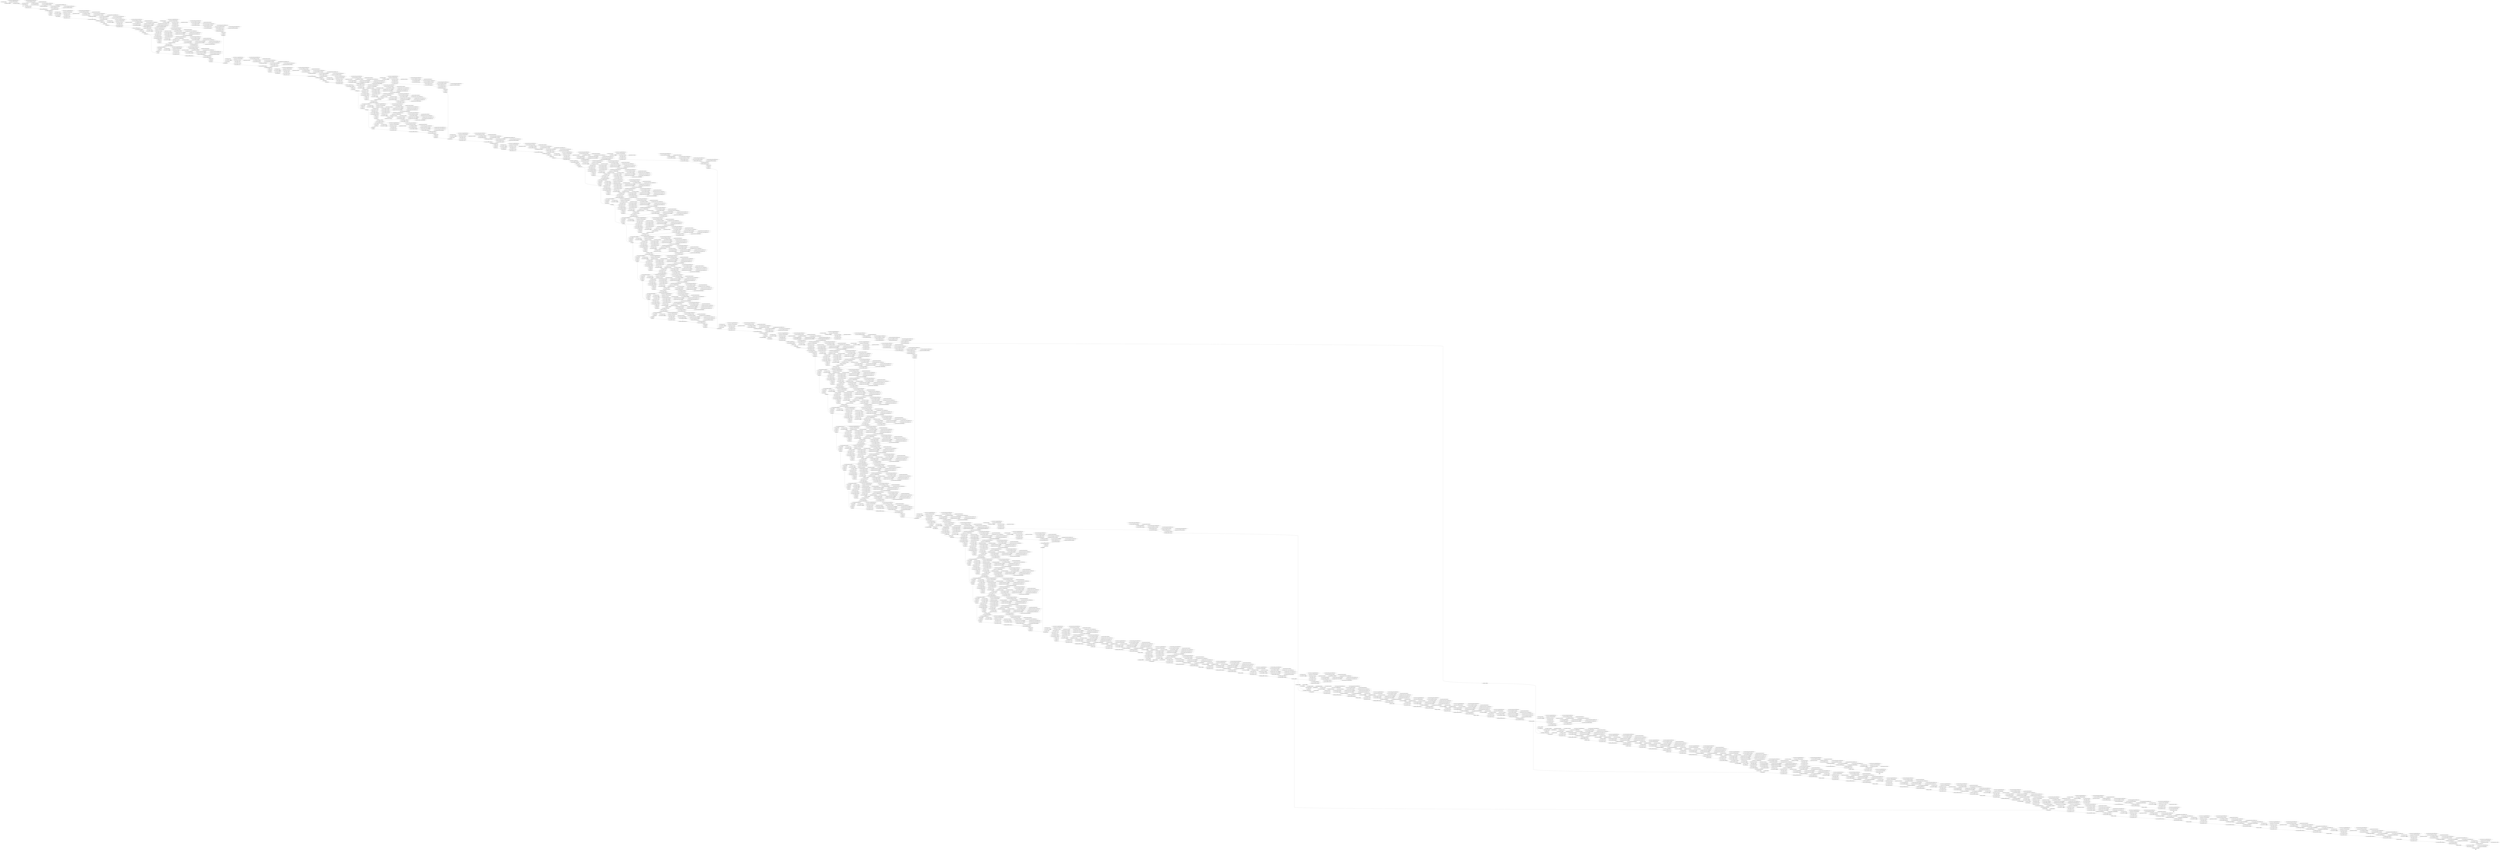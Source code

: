 strict digraph  {
self [op=Placeholder];
"yolo_v4/nncf_wrapper_conv2d/Const" [op=Const];
"yolo_v4/nncf_wrapper_conv2d/LogicalAnd/ReadVariableOp/resource" [op=Placeholder];
"yolo_v4/nncf_wrapper_conv2d/LogicalAnd/ReadVariableOp" [op=ReadVariableOp];
"yolo_v4/nncf_wrapper_conv2d/LogicalAnd" [op=LogicalAnd];
"yolo_v4/nncf_wrapper_conv2d/cond/input_0" [op=Placeholder];
"yolo_v4/nncf_wrapper_conv2d/cond/input_1" [op=Placeholder];
"yolo_v4/nncf_wrapper_conv2d/cond" [op=If];
"yolo_v4/nncf_wrapper_conv2d/cond/Identity" [op=Identity];
"yolo_v4/nncf_wrapper_conv2d/Conv2D" [op=Conv2D];
"yolo_v4/sync_batch_normalization/batchnorm/ReadVariableOp/resource" [op=Placeholder];
"yolo_v4/sync_batch_normalization/batchnorm/ReadVariableOp" [op=ReadVariableOp];
"yolo_v4/sync_batch_normalization/batchnorm/add/y" [op=Const];
"yolo_v4/sync_batch_normalization/batchnorm/add" [op=AddV2];
"yolo_v4/sync_batch_normalization/batchnorm/Rsqrt" [op=Rsqrt];
"yolo_v4/sync_batch_normalization/batchnorm/mul/ReadVariableOp/resource" [op=Placeholder];
"yolo_v4/sync_batch_normalization/batchnorm/mul/ReadVariableOp" [op=ReadVariableOp];
"yolo_v4/sync_batch_normalization/batchnorm/mul" [op=Mul];
"yolo_v4/sync_batch_normalization/batchnorm/mul_1" [op=Mul];
"yolo_v4/sync_batch_normalization/batchnorm/ReadVariableOp_1/resource" [op=Placeholder];
"yolo_v4/sync_batch_normalization/batchnorm/ReadVariableOp_1" [op=ReadVariableOp];
"yolo_v4/sync_batch_normalization/batchnorm/mul_2" [op=Mul];
"yolo_v4/sync_batch_normalization/batchnorm/ReadVariableOp_2/resource" [op=Placeholder];
"yolo_v4/sync_batch_normalization/batchnorm/ReadVariableOp_2" [op=ReadVariableOp];
"yolo_v4/sync_batch_normalization/batchnorm/sub" [op=Sub];
"yolo_v4/sync_batch_normalization/batchnorm/add_1" [op=AddV2];
"yolo_v4/activation/Softplus" [op=Softplus];
"yolo_v4/activation/Tanh" [op=Tanh];
"yolo_v4/activation/mul" [op=Mul];
"yolo_v4/zero_padding2d/Pad/paddings" [op=Const];
"yolo_v4/zero_padding2d/Pad" [op=Pad];
"yolo_v4/nncf_wrapper_conv2d_1/Const" [op=Const];
"yolo_v4/nncf_wrapper_conv2d_1/LogicalAnd/ReadVariableOp/resource" [op=Placeholder];
"yolo_v4/nncf_wrapper_conv2d_1/LogicalAnd/ReadVariableOp" [op=ReadVariableOp];
"yolo_v4/nncf_wrapper_conv2d_1/LogicalAnd" [op=LogicalAnd];
"yolo_v4/nncf_wrapper_conv2d_1/cond/input_0" [op=Placeholder];
"yolo_v4/nncf_wrapper_conv2d_1/cond/input_1" [op=Placeholder];
"yolo_v4/nncf_wrapper_conv2d_1/cond" [op=If];
"yolo_v4/nncf_wrapper_conv2d_1/cond/Identity" [op=Identity];
"yolo_v4/nncf_wrapper_conv2d_1/Conv2D" [op=Conv2D];
"yolo_v4/sync_batch_normalization_1/batchnorm/ReadVariableOp/resource" [op=Placeholder];
"yolo_v4/sync_batch_normalization_1/batchnorm/ReadVariableOp" [op=ReadVariableOp];
"yolo_v4/sync_batch_normalization_1/batchnorm/add/y" [op=Const];
"yolo_v4/sync_batch_normalization_1/batchnorm/add" [op=AddV2];
"yolo_v4/sync_batch_normalization_1/batchnorm/Rsqrt" [op=Rsqrt];
"yolo_v4/sync_batch_normalization_1/batchnorm/mul/ReadVariableOp/resource" [op=Placeholder];
"yolo_v4/sync_batch_normalization_1/batchnorm/mul/ReadVariableOp" [op=ReadVariableOp];
"yolo_v4/sync_batch_normalization_1/batchnorm/mul" [op=Mul];
"yolo_v4/sync_batch_normalization_1/batchnorm/mul_1" [op=Mul];
"yolo_v4/sync_batch_normalization_1/batchnorm/ReadVariableOp_1/resource" [op=Placeholder];
"yolo_v4/sync_batch_normalization_1/batchnorm/ReadVariableOp_1" [op=ReadVariableOp];
"yolo_v4/sync_batch_normalization_1/batchnorm/mul_2" [op=Mul];
"yolo_v4/sync_batch_normalization_1/batchnorm/ReadVariableOp_2/resource" [op=Placeholder];
"yolo_v4/sync_batch_normalization_1/batchnorm/ReadVariableOp_2" [op=ReadVariableOp];
"yolo_v4/sync_batch_normalization_1/batchnorm/sub" [op=Sub];
"yolo_v4/sync_batch_normalization_1/batchnorm/add_1" [op=AddV2];
"yolo_v4/activation_1/Softplus" [op=Softplus];
"yolo_v4/activation_1/Tanh" [op=Tanh];
"yolo_v4/activation_1/mul" [op=Mul];
"yolo_v4/nncf_wrapper_conv2d_3/Const" [op=Const];
"yolo_v4/nncf_wrapper_conv2d_3/LogicalAnd/ReadVariableOp/resource" [op=Placeholder];
"yolo_v4/nncf_wrapper_conv2d_3/LogicalAnd/ReadVariableOp" [op=ReadVariableOp];
"yolo_v4/nncf_wrapper_conv2d_3/LogicalAnd" [op=LogicalAnd];
"yolo_v4/nncf_wrapper_conv2d_3/cond/input_0" [op=Placeholder];
"yolo_v4/nncf_wrapper_conv2d_3/cond/input_1" [op=Placeholder];
"yolo_v4/nncf_wrapper_conv2d_3/cond" [op=If];
"yolo_v4/nncf_wrapper_conv2d_3/cond/Identity" [op=Identity];
"yolo_v4/nncf_wrapper_conv2d_3/Conv2D" [op=Conv2D];
"yolo_v4/sync_batch_normalization_3/batchnorm/ReadVariableOp/resource" [op=Placeholder];
"yolo_v4/sync_batch_normalization_3/batchnorm/ReadVariableOp" [op=ReadVariableOp];
"yolo_v4/sync_batch_normalization_3/batchnorm/add/y" [op=Const];
"yolo_v4/sync_batch_normalization_3/batchnorm/add" [op=AddV2];
"yolo_v4/sync_batch_normalization_3/batchnorm/Rsqrt" [op=Rsqrt];
"yolo_v4/sync_batch_normalization_3/batchnorm/mul/ReadVariableOp/resource" [op=Placeholder];
"yolo_v4/sync_batch_normalization_3/batchnorm/mul/ReadVariableOp" [op=ReadVariableOp];
"yolo_v4/sync_batch_normalization_3/batchnorm/mul" [op=Mul];
"yolo_v4/sync_batch_normalization_3/batchnorm/mul_1" [op=Mul];
"yolo_v4/sync_batch_normalization_3/batchnorm/ReadVariableOp_1/resource" [op=Placeholder];
"yolo_v4/sync_batch_normalization_3/batchnorm/ReadVariableOp_1" [op=ReadVariableOp];
"yolo_v4/sync_batch_normalization_3/batchnorm/mul_2" [op=Mul];
"yolo_v4/sync_batch_normalization_3/batchnorm/ReadVariableOp_2/resource" [op=Placeholder];
"yolo_v4/sync_batch_normalization_3/batchnorm/ReadVariableOp_2" [op=ReadVariableOp];
"yolo_v4/sync_batch_normalization_3/batchnorm/sub" [op=Sub];
"yolo_v4/sync_batch_normalization_3/batchnorm/add_1" [op=AddV2];
"yolo_v4/activation_3/Softplus" [op=Softplus];
"yolo_v4/activation_3/Tanh" [op=Tanh];
"yolo_v4/activation_3/mul" [op=Mul];
"yolo_v4/nncf_wrapper_conv2d_4/Const" [op=Const];
"yolo_v4/nncf_wrapper_conv2d_4/LogicalAnd/ReadVariableOp/resource" [op=Placeholder];
"yolo_v4/nncf_wrapper_conv2d_4/LogicalAnd/ReadVariableOp" [op=ReadVariableOp];
"yolo_v4/nncf_wrapper_conv2d_4/LogicalAnd" [op=LogicalAnd];
"yolo_v4/nncf_wrapper_conv2d_4/cond/input_0" [op=Placeholder];
"yolo_v4/nncf_wrapper_conv2d_4/cond/input_1" [op=Placeholder];
"yolo_v4/nncf_wrapper_conv2d_4/cond" [op=If];
"yolo_v4/nncf_wrapper_conv2d_4/cond/Identity" [op=Identity];
"yolo_v4/nncf_wrapper_conv2d_4/Conv2D" [op=Conv2D];
"yolo_v4/sync_batch_normalization_4/batchnorm/ReadVariableOp/resource" [op=Placeholder];
"yolo_v4/sync_batch_normalization_4/batchnorm/ReadVariableOp" [op=ReadVariableOp];
"yolo_v4/sync_batch_normalization_4/batchnorm/add/y" [op=Const];
"yolo_v4/sync_batch_normalization_4/batchnorm/add" [op=AddV2];
"yolo_v4/sync_batch_normalization_4/batchnorm/Rsqrt" [op=Rsqrt];
"yolo_v4/sync_batch_normalization_4/batchnorm/mul/ReadVariableOp/resource" [op=Placeholder];
"yolo_v4/sync_batch_normalization_4/batchnorm/mul/ReadVariableOp" [op=ReadVariableOp];
"yolo_v4/sync_batch_normalization_4/batchnorm/mul" [op=Mul];
"yolo_v4/sync_batch_normalization_4/batchnorm/mul_1" [op=Mul];
"yolo_v4/sync_batch_normalization_4/batchnorm/ReadVariableOp_1/resource" [op=Placeholder];
"yolo_v4/sync_batch_normalization_4/batchnorm/ReadVariableOp_1" [op=ReadVariableOp];
"yolo_v4/sync_batch_normalization_4/batchnorm/mul_2" [op=Mul];
"yolo_v4/sync_batch_normalization_4/batchnorm/ReadVariableOp_2/resource" [op=Placeholder];
"yolo_v4/sync_batch_normalization_4/batchnorm/ReadVariableOp_2" [op=ReadVariableOp];
"yolo_v4/sync_batch_normalization_4/batchnorm/sub" [op=Sub];
"yolo_v4/sync_batch_normalization_4/batchnorm/add_1" [op=AddV2];
"yolo_v4/activation_4/Softplus" [op=Softplus];
"yolo_v4/activation_4/Tanh" [op=Tanh];
"yolo_v4/activation_4/mul" [op=Mul];
"yolo_v4/nncf_wrapper_conv2d_5/Const" [op=Const];
"yolo_v4/nncf_wrapper_conv2d_5/LogicalAnd/ReadVariableOp/resource" [op=Placeholder];
"yolo_v4/nncf_wrapper_conv2d_5/LogicalAnd/ReadVariableOp" [op=ReadVariableOp];
"yolo_v4/nncf_wrapper_conv2d_5/LogicalAnd" [op=LogicalAnd];
"yolo_v4/nncf_wrapper_conv2d_5/cond/input_0" [op=Placeholder];
"yolo_v4/nncf_wrapper_conv2d_5/cond/input_1" [op=Placeholder];
"yolo_v4/nncf_wrapper_conv2d_5/cond" [op=If];
"yolo_v4/nncf_wrapper_conv2d_5/cond/Identity" [op=Identity];
"yolo_v4/nncf_wrapper_conv2d_5/Conv2D" [op=Conv2D];
"yolo_v4/sync_batch_normalization_5/batchnorm/ReadVariableOp/resource" [op=Placeholder];
"yolo_v4/sync_batch_normalization_5/batchnorm/ReadVariableOp" [op=ReadVariableOp];
"yolo_v4/sync_batch_normalization_5/batchnorm/add/y" [op=Const];
"yolo_v4/sync_batch_normalization_5/batchnorm/add" [op=AddV2];
"yolo_v4/sync_batch_normalization_5/batchnorm/Rsqrt" [op=Rsqrt];
"yolo_v4/sync_batch_normalization_5/batchnorm/mul/ReadVariableOp/resource" [op=Placeholder];
"yolo_v4/sync_batch_normalization_5/batchnorm/mul/ReadVariableOp" [op=ReadVariableOp];
"yolo_v4/sync_batch_normalization_5/batchnorm/mul" [op=Mul];
"yolo_v4/sync_batch_normalization_5/batchnorm/mul_1" [op=Mul];
"yolo_v4/sync_batch_normalization_5/batchnorm/ReadVariableOp_1/resource" [op=Placeholder];
"yolo_v4/sync_batch_normalization_5/batchnorm/ReadVariableOp_1" [op=ReadVariableOp];
"yolo_v4/sync_batch_normalization_5/batchnorm/mul_2" [op=Mul];
"yolo_v4/sync_batch_normalization_5/batchnorm/ReadVariableOp_2/resource" [op=Placeholder];
"yolo_v4/sync_batch_normalization_5/batchnorm/ReadVariableOp_2" [op=ReadVariableOp];
"yolo_v4/sync_batch_normalization_5/batchnorm/sub" [op=Sub];
"yolo_v4/sync_batch_normalization_5/batchnorm/add_1" [op=AddV2];
"yolo_v4/activation_5/Softplus" [op=Softplus];
"yolo_v4/activation_5/Tanh" [op=Tanh];
"yolo_v4/activation_5/mul" [op=Mul];
"yolo_v4/add/add" [op=AddV2];
"yolo_v4/nncf_wrapper_conv2d_2/Const" [op=Const];
"yolo_v4/nncf_wrapper_conv2d_2/LogicalAnd/ReadVariableOp/resource" [op=Placeholder];
"yolo_v4/nncf_wrapper_conv2d_2/LogicalAnd/ReadVariableOp" [op=ReadVariableOp];
"yolo_v4/nncf_wrapper_conv2d_2/LogicalAnd" [op=LogicalAnd];
"yolo_v4/nncf_wrapper_conv2d_2/cond/input_0" [op=Placeholder];
"yolo_v4/nncf_wrapper_conv2d_2/cond/input_1" [op=Placeholder];
"yolo_v4/nncf_wrapper_conv2d_2/cond" [op=If];
"yolo_v4/nncf_wrapper_conv2d_2/cond/Identity" [op=Identity];
"yolo_v4/nncf_wrapper_conv2d_2/Conv2D" [op=Conv2D];
"yolo_v4/nncf_wrapper_conv2d_6/Const" [op=Const];
"yolo_v4/nncf_wrapper_conv2d_6/LogicalAnd/ReadVariableOp/resource" [op=Placeholder];
"yolo_v4/nncf_wrapper_conv2d_6/LogicalAnd/ReadVariableOp" [op=ReadVariableOp];
"yolo_v4/nncf_wrapper_conv2d_6/LogicalAnd" [op=LogicalAnd];
"yolo_v4/nncf_wrapper_conv2d_6/cond/input_0" [op=Placeholder];
"yolo_v4/nncf_wrapper_conv2d_6/cond/input_1" [op=Placeholder];
"yolo_v4/nncf_wrapper_conv2d_6/cond" [op=If];
"yolo_v4/nncf_wrapper_conv2d_6/cond/Identity" [op=Identity];
"yolo_v4/nncf_wrapper_conv2d_6/Conv2D" [op=Conv2D];
"yolo_v4/sync_batch_normalization_2/batchnorm/ReadVariableOp/resource" [op=Placeholder];
"yolo_v4/sync_batch_normalization_2/batchnorm/ReadVariableOp" [op=ReadVariableOp];
"yolo_v4/sync_batch_normalization_2/batchnorm/add/y" [op=Const];
"yolo_v4/sync_batch_normalization_2/batchnorm/add" [op=AddV2];
"yolo_v4/sync_batch_normalization_2/batchnorm/Rsqrt" [op=Rsqrt];
"yolo_v4/sync_batch_normalization_2/batchnorm/mul/ReadVariableOp/resource" [op=Placeholder];
"yolo_v4/sync_batch_normalization_2/batchnorm/mul/ReadVariableOp" [op=ReadVariableOp];
"yolo_v4/sync_batch_normalization_2/batchnorm/mul" [op=Mul];
"yolo_v4/sync_batch_normalization_2/batchnorm/mul_1" [op=Mul];
"yolo_v4/sync_batch_normalization_2/batchnorm/ReadVariableOp_1/resource" [op=Placeholder];
"yolo_v4/sync_batch_normalization_2/batchnorm/ReadVariableOp_1" [op=ReadVariableOp];
"yolo_v4/sync_batch_normalization_2/batchnorm/mul_2" [op=Mul];
"yolo_v4/sync_batch_normalization_2/batchnorm/ReadVariableOp_2/resource" [op=Placeholder];
"yolo_v4/sync_batch_normalization_2/batchnorm/ReadVariableOp_2" [op=ReadVariableOp];
"yolo_v4/sync_batch_normalization_2/batchnorm/sub" [op=Sub];
"yolo_v4/sync_batch_normalization_2/batchnorm/add_1" [op=AddV2];
"yolo_v4/sync_batch_normalization_6/batchnorm/ReadVariableOp/resource" [op=Placeholder];
"yolo_v4/sync_batch_normalization_6/batchnorm/ReadVariableOp" [op=ReadVariableOp];
"yolo_v4/sync_batch_normalization_6/batchnorm/add/y" [op=Const];
"yolo_v4/sync_batch_normalization_6/batchnorm/add" [op=AddV2];
"yolo_v4/sync_batch_normalization_6/batchnorm/Rsqrt" [op=Rsqrt];
"yolo_v4/sync_batch_normalization_6/batchnorm/mul/ReadVariableOp/resource" [op=Placeholder];
"yolo_v4/sync_batch_normalization_6/batchnorm/mul/ReadVariableOp" [op=ReadVariableOp];
"yolo_v4/sync_batch_normalization_6/batchnorm/mul" [op=Mul];
"yolo_v4/sync_batch_normalization_6/batchnorm/mul_1" [op=Mul];
"yolo_v4/sync_batch_normalization_6/batchnorm/ReadVariableOp_1/resource" [op=Placeholder];
"yolo_v4/sync_batch_normalization_6/batchnorm/ReadVariableOp_1" [op=ReadVariableOp];
"yolo_v4/sync_batch_normalization_6/batchnorm/mul_2" [op=Mul];
"yolo_v4/sync_batch_normalization_6/batchnorm/ReadVariableOp_2/resource" [op=Placeholder];
"yolo_v4/sync_batch_normalization_6/batchnorm/ReadVariableOp_2" [op=ReadVariableOp];
"yolo_v4/sync_batch_normalization_6/batchnorm/sub" [op=Sub];
"yolo_v4/sync_batch_normalization_6/batchnorm/add_1" [op=AddV2];
"yolo_v4/activation_6/Softplus" [op=Softplus];
"yolo_v4/activation_6/Tanh" [op=Tanh];
"yolo_v4/activation_6/mul" [op=Mul];
"yolo_v4/activation_2/Softplus" [op=Softplus];
"yolo_v4/activation_2/Tanh" [op=Tanh];
"yolo_v4/activation_2/mul" [op=Mul];
"yolo_v4/concatenate/concat/axis" [op=Const];
"yolo_v4/concatenate/concat" [op=ConcatV2];
"yolo_v4/nncf_wrapper_conv2d_7/Const" [op=Const];
"yolo_v4/nncf_wrapper_conv2d_7/LogicalAnd/ReadVariableOp/resource" [op=Placeholder];
"yolo_v4/nncf_wrapper_conv2d_7/LogicalAnd/ReadVariableOp" [op=ReadVariableOp];
"yolo_v4/nncf_wrapper_conv2d_7/LogicalAnd" [op=LogicalAnd];
"yolo_v4/nncf_wrapper_conv2d_7/cond/input_0" [op=Placeholder];
"yolo_v4/nncf_wrapper_conv2d_7/cond/input_1" [op=Placeholder];
"yolo_v4/nncf_wrapper_conv2d_7/cond" [op=If];
"yolo_v4/nncf_wrapper_conv2d_7/cond/Identity" [op=Identity];
"yolo_v4/nncf_wrapper_conv2d_7/Conv2D" [op=Conv2D];
"yolo_v4/sync_batch_normalization_7/batchnorm/ReadVariableOp/resource" [op=Placeholder];
"yolo_v4/sync_batch_normalization_7/batchnorm/ReadVariableOp" [op=ReadVariableOp];
"yolo_v4/sync_batch_normalization_7/batchnorm/add/y" [op=Const];
"yolo_v4/sync_batch_normalization_7/batchnorm/add" [op=AddV2];
"yolo_v4/sync_batch_normalization_7/batchnorm/Rsqrt" [op=Rsqrt];
"yolo_v4/sync_batch_normalization_7/batchnorm/mul/ReadVariableOp/resource" [op=Placeholder];
"yolo_v4/sync_batch_normalization_7/batchnorm/mul/ReadVariableOp" [op=ReadVariableOp];
"yolo_v4/sync_batch_normalization_7/batchnorm/mul" [op=Mul];
"yolo_v4/sync_batch_normalization_7/batchnorm/mul_1" [op=Mul];
"yolo_v4/sync_batch_normalization_7/batchnorm/ReadVariableOp_1/resource" [op=Placeholder];
"yolo_v4/sync_batch_normalization_7/batchnorm/ReadVariableOp_1" [op=ReadVariableOp];
"yolo_v4/sync_batch_normalization_7/batchnorm/mul_2" [op=Mul];
"yolo_v4/sync_batch_normalization_7/batchnorm/ReadVariableOp_2/resource" [op=Placeholder];
"yolo_v4/sync_batch_normalization_7/batchnorm/ReadVariableOp_2" [op=ReadVariableOp];
"yolo_v4/sync_batch_normalization_7/batchnorm/sub" [op=Sub];
"yolo_v4/sync_batch_normalization_7/batchnorm/add_1" [op=AddV2];
"yolo_v4/activation_7/Softplus" [op=Softplus];
"yolo_v4/activation_7/Tanh" [op=Tanh];
"yolo_v4/activation_7/mul" [op=Mul];
"yolo_v4/zero_padding2d_1/Pad/paddings" [op=Const];
"yolo_v4/zero_padding2d_1/Pad" [op=Pad];
"yolo_v4/nncf_wrapper_conv2d_8/Const" [op=Const];
"yolo_v4/nncf_wrapper_conv2d_8/LogicalAnd/ReadVariableOp/resource" [op=Placeholder];
"yolo_v4/nncf_wrapper_conv2d_8/LogicalAnd/ReadVariableOp" [op=ReadVariableOp];
"yolo_v4/nncf_wrapper_conv2d_8/LogicalAnd" [op=LogicalAnd];
"yolo_v4/nncf_wrapper_conv2d_8/cond/input_0" [op=Placeholder];
"yolo_v4/nncf_wrapper_conv2d_8/cond/input_1" [op=Placeholder];
"yolo_v4/nncf_wrapper_conv2d_8/cond" [op=If];
"yolo_v4/nncf_wrapper_conv2d_8/cond/Identity" [op=Identity];
"yolo_v4/nncf_wrapper_conv2d_8/Conv2D" [op=Conv2D];
"yolo_v4/sync_batch_normalization_8/batchnorm/ReadVariableOp/resource" [op=Placeholder];
"yolo_v4/sync_batch_normalization_8/batchnorm/ReadVariableOp" [op=ReadVariableOp];
"yolo_v4/sync_batch_normalization_8/batchnorm/add/y" [op=Const];
"yolo_v4/sync_batch_normalization_8/batchnorm/add" [op=AddV2];
"yolo_v4/sync_batch_normalization_8/batchnorm/Rsqrt" [op=Rsqrt];
"yolo_v4/sync_batch_normalization_8/batchnorm/mul/ReadVariableOp/resource" [op=Placeholder];
"yolo_v4/sync_batch_normalization_8/batchnorm/mul/ReadVariableOp" [op=ReadVariableOp];
"yolo_v4/sync_batch_normalization_8/batchnorm/mul" [op=Mul];
"yolo_v4/sync_batch_normalization_8/batchnorm/mul_1" [op=Mul];
"yolo_v4/sync_batch_normalization_8/batchnorm/ReadVariableOp_1/resource" [op=Placeholder];
"yolo_v4/sync_batch_normalization_8/batchnorm/ReadVariableOp_1" [op=ReadVariableOp];
"yolo_v4/sync_batch_normalization_8/batchnorm/mul_2" [op=Mul];
"yolo_v4/sync_batch_normalization_8/batchnorm/ReadVariableOp_2/resource" [op=Placeholder];
"yolo_v4/sync_batch_normalization_8/batchnorm/ReadVariableOp_2" [op=ReadVariableOp];
"yolo_v4/sync_batch_normalization_8/batchnorm/sub" [op=Sub];
"yolo_v4/sync_batch_normalization_8/batchnorm/add_1" [op=AddV2];
"yolo_v4/activation_8/Softplus" [op=Softplus];
"yolo_v4/activation_8/Tanh" [op=Tanh];
"yolo_v4/activation_8/mul" [op=Mul];
"yolo_v4/nncf_wrapper_conv2d_10/Const" [op=Const];
"yolo_v4/nncf_wrapper_conv2d_10/LogicalAnd/ReadVariableOp/resource" [op=Placeholder];
"yolo_v4/nncf_wrapper_conv2d_10/LogicalAnd/ReadVariableOp" [op=ReadVariableOp];
"yolo_v4/nncf_wrapper_conv2d_10/LogicalAnd" [op=LogicalAnd];
"yolo_v4/nncf_wrapper_conv2d_10/cond/input_0" [op=Placeholder];
"yolo_v4/nncf_wrapper_conv2d_10/cond/input_1" [op=Placeholder];
"yolo_v4/nncf_wrapper_conv2d_10/cond" [op=If];
"yolo_v4/nncf_wrapper_conv2d_10/cond/Identity" [op=Identity];
"yolo_v4/nncf_wrapper_conv2d_10/Conv2D" [op=Conv2D];
"yolo_v4/sync_batch_normalization_10/batchnorm/ReadVariableOp/resource" [op=Placeholder];
"yolo_v4/sync_batch_normalization_10/batchnorm/ReadVariableOp" [op=ReadVariableOp];
"yolo_v4/sync_batch_normalization_10/batchnorm/add/y" [op=Const];
"yolo_v4/sync_batch_normalization_10/batchnorm/add" [op=AddV2];
"yolo_v4/sync_batch_normalization_10/batchnorm/Rsqrt" [op=Rsqrt];
"yolo_v4/sync_batch_normalization_10/batchnorm/mul/ReadVariableOp/resource" [op=Placeholder];
"yolo_v4/sync_batch_normalization_10/batchnorm/mul/ReadVariableOp" [op=ReadVariableOp];
"yolo_v4/sync_batch_normalization_10/batchnorm/mul" [op=Mul];
"yolo_v4/sync_batch_normalization_10/batchnorm/mul_1" [op=Mul];
"yolo_v4/sync_batch_normalization_10/batchnorm/ReadVariableOp_1/resource" [op=Placeholder];
"yolo_v4/sync_batch_normalization_10/batchnorm/ReadVariableOp_1" [op=ReadVariableOp];
"yolo_v4/sync_batch_normalization_10/batchnorm/mul_2" [op=Mul];
"yolo_v4/sync_batch_normalization_10/batchnorm/ReadVariableOp_2/resource" [op=Placeholder];
"yolo_v4/sync_batch_normalization_10/batchnorm/ReadVariableOp_2" [op=ReadVariableOp];
"yolo_v4/sync_batch_normalization_10/batchnorm/sub" [op=Sub];
"yolo_v4/sync_batch_normalization_10/batchnorm/add_1" [op=AddV2];
"yolo_v4/activation_10/Softplus" [op=Softplus];
"yolo_v4/activation_10/Tanh" [op=Tanh];
"yolo_v4/activation_10/mul" [op=Mul];
"yolo_v4/nncf_wrapper_conv2d_11/Const" [op=Const];
"yolo_v4/nncf_wrapper_conv2d_11/LogicalAnd/ReadVariableOp/resource" [op=Placeholder];
"yolo_v4/nncf_wrapper_conv2d_11/LogicalAnd/ReadVariableOp" [op=ReadVariableOp];
"yolo_v4/nncf_wrapper_conv2d_11/LogicalAnd" [op=LogicalAnd];
"yolo_v4/nncf_wrapper_conv2d_11/cond/input_0" [op=Placeholder];
"yolo_v4/nncf_wrapper_conv2d_11/cond/input_1" [op=Placeholder];
"yolo_v4/nncf_wrapper_conv2d_11/cond" [op=If];
"yolo_v4/nncf_wrapper_conv2d_11/cond/Identity" [op=Identity];
"yolo_v4/nncf_wrapper_conv2d_11/Conv2D" [op=Conv2D];
"yolo_v4/sync_batch_normalization_11/batchnorm/ReadVariableOp/resource" [op=Placeholder];
"yolo_v4/sync_batch_normalization_11/batchnorm/ReadVariableOp" [op=ReadVariableOp];
"yolo_v4/sync_batch_normalization_11/batchnorm/add/y" [op=Const];
"yolo_v4/sync_batch_normalization_11/batchnorm/add" [op=AddV2];
"yolo_v4/sync_batch_normalization_11/batchnorm/Rsqrt" [op=Rsqrt];
"yolo_v4/sync_batch_normalization_11/batchnorm/mul/ReadVariableOp/resource" [op=Placeholder];
"yolo_v4/sync_batch_normalization_11/batchnorm/mul/ReadVariableOp" [op=ReadVariableOp];
"yolo_v4/sync_batch_normalization_11/batchnorm/mul" [op=Mul];
"yolo_v4/sync_batch_normalization_11/batchnorm/mul_1" [op=Mul];
"yolo_v4/sync_batch_normalization_11/batchnorm/ReadVariableOp_1/resource" [op=Placeholder];
"yolo_v4/sync_batch_normalization_11/batchnorm/ReadVariableOp_1" [op=ReadVariableOp];
"yolo_v4/sync_batch_normalization_11/batchnorm/mul_2" [op=Mul];
"yolo_v4/sync_batch_normalization_11/batchnorm/ReadVariableOp_2/resource" [op=Placeholder];
"yolo_v4/sync_batch_normalization_11/batchnorm/ReadVariableOp_2" [op=ReadVariableOp];
"yolo_v4/sync_batch_normalization_11/batchnorm/sub" [op=Sub];
"yolo_v4/sync_batch_normalization_11/batchnorm/add_1" [op=AddV2];
"yolo_v4/activation_11/Softplus" [op=Softplus];
"yolo_v4/activation_11/Tanh" [op=Tanh];
"yolo_v4/activation_11/mul" [op=Mul];
"yolo_v4/nncf_wrapper_conv2d_12/Const" [op=Const];
"yolo_v4/nncf_wrapper_conv2d_12/LogicalAnd/ReadVariableOp/resource" [op=Placeholder];
"yolo_v4/nncf_wrapper_conv2d_12/LogicalAnd/ReadVariableOp" [op=ReadVariableOp];
"yolo_v4/nncf_wrapper_conv2d_12/LogicalAnd" [op=LogicalAnd];
"yolo_v4/nncf_wrapper_conv2d_12/cond/input_0" [op=Placeholder];
"yolo_v4/nncf_wrapper_conv2d_12/cond/input_1" [op=Placeholder];
"yolo_v4/nncf_wrapper_conv2d_12/cond" [op=If];
"yolo_v4/nncf_wrapper_conv2d_12/cond/Identity" [op=Identity];
"yolo_v4/nncf_wrapper_conv2d_12/Conv2D" [op=Conv2D];
"yolo_v4/sync_batch_normalization_12/batchnorm/ReadVariableOp/resource" [op=Placeholder];
"yolo_v4/sync_batch_normalization_12/batchnorm/ReadVariableOp" [op=ReadVariableOp];
"yolo_v4/sync_batch_normalization_12/batchnorm/add/y" [op=Const];
"yolo_v4/sync_batch_normalization_12/batchnorm/add" [op=AddV2];
"yolo_v4/sync_batch_normalization_12/batchnorm/Rsqrt" [op=Rsqrt];
"yolo_v4/sync_batch_normalization_12/batchnorm/mul/ReadVariableOp/resource" [op=Placeholder];
"yolo_v4/sync_batch_normalization_12/batchnorm/mul/ReadVariableOp" [op=ReadVariableOp];
"yolo_v4/sync_batch_normalization_12/batchnorm/mul" [op=Mul];
"yolo_v4/sync_batch_normalization_12/batchnorm/mul_1" [op=Mul];
"yolo_v4/sync_batch_normalization_12/batchnorm/ReadVariableOp_1/resource" [op=Placeholder];
"yolo_v4/sync_batch_normalization_12/batchnorm/ReadVariableOp_1" [op=ReadVariableOp];
"yolo_v4/sync_batch_normalization_12/batchnorm/mul_2" [op=Mul];
"yolo_v4/sync_batch_normalization_12/batchnorm/ReadVariableOp_2/resource" [op=Placeholder];
"yolo_v4/sync_batch_normalization_12/batchnorm/ReadVariableOp_2" [op=ReadVariableOp];
"yolo_v4/sync_batch_normalization_12/batchnorm/sub" [op=Sub];
"yolo_v4/sync_batch_normalization_12/batchnorm/add_1" [op=AddV2];
"yolo_v4/activation_12/Softplus" [op=Softplus];
"yolo_v4/activation_12/Tanh" [op=Tanh];
"yolo_v4/activation_12/mul" [op=Mul];
"yolo_v4/add_1/add" [op=AddV2];
"yolo_v4/nncf_wrapper_conv2d_13/Const" [op=Const];
"yolo_v4/nncf_wrapper_conv2d_13/LogicalAnd/ReadVariableOp/resource" [op=Placeholder];
"yolo_v4/nncf_wrapper_conv2d_13/LogicalAnd/ReadVariableOp" [op=ReadVariableOp];
"yolo_v4/nncf_wrapper_conv2d_13/LogicalAnd" [op=LogicalAnd];
"yolo_v4/nncf_wrapper_conv2d_13/cond/input_0" [op=Placeholder];
"yolo_v4/nncf_wrapper_conv2d_13/cond/input_1" [op=Placeholder];
"yolo_v4/nncf_wrapper_conv2d_13/cond" [op=If];
"yolo_v4/nncf_wrapper_conv2d_13/cond/Identity" [op=Identity];
"yolo_v4/nncf_wrapper_conv2d_13/Conv2D" [op=Conv2D];
"yolo_v4/sync_batch_normalization_13/batchnorm/ReadVariableOp/resource" [op=Placeholder];
"yolo_v4/sync_batch_normalization_13/batchnorm/ReadVariableOp" [op=ReadVariableOp];
"yolo_v4/sync_batch_normalization_13/batchnorm/add/y" [op=Const];
"yolo_v4/sync_batch_normalization_13/batchnorm/add" [op=AddV2];
"yolo_v4/sync_batch_normalization_13/batchnorm/Rsqrt" [op=Rsqrt];
"yolo_v4/sync_batch_normalization_13/batchnorm/mul/ReadVariableOp/resource" [op=Placeholder];
"yolo_v4/sync_batch_normalization_13/batchnorm/mul/ReadVariableOp" [op=ReadVariableOp];
"yolo_v4/sync_batch_normalization_13/batchnorm/mul" [op=Mul];
"yolo_v4/sync_batch_normalization_13/batchnorm/mul_1" [op=Mul];
"yolo_v4/sync_batch_normalization_13/batchnorm/ReadVariableOp_1/resource" [op=Placeholder];
"yolo_v4/sync_batch_normalization_13/batchnorm/ReadVariableOp_1" [op=ReadVariableOp];
"yolo_v4/sync_batch_normalization_13/batchnorm/mul_2" [op=Mul];
"yolo_v4/sync_batch_normalization_13/batchnorm/ReadVariableOp_2/resource" [op=Placeholder];
"yolo_v4/sync_batch_normalization_13/batchnorm/ReadVariableOp_2" [op=ReadVariableOp];
"yolo_v4/sync_batch_normalization_13/batchnorm/sub" [op=Sub];
"yolo_v4/sync_batch_normalization_13/batchnorm/add_1" [op=AddV2];
"yolo_v4/activation_13/Softplus" [op=Softplus];
"yolo_v4/activation_13/Tanh" [op=Tanh];
"yolo_v4/activation_13/mul" [op=Mul];
"yolo_v4/nncf_wrapper_conv2d_14/Const" [op=Const];
"yolo_v4/nncf_wrapper_conv2d_14/LogicalAnd/ReadVariableOp/resource" [op=Placeholder];
"yolo_v4/nncf_wrapper_conv2d_14/LogicalAnd/ReadVariableOp" [op=ReadVariableOp];
"yolo_v4/nncf_wrapper_conv2d_14/LogicalAnd" [op=LogicalAnd];
"yolo_v4/nncf_wrapper_conv2d_14/cond/input_0" [op=Placeholder];
"yolo_v4/nncf_wrapper_conv2d_14/cond/input_1" [op=Placeholder];
"yolo_v4/nncf_wrapper_conv2d_14/cond" [op=If];
"yolo_v4/nncf_wrapper_conv2d_14/cond/Identity" [op=Identity];
"yolo_v4/nncf_wrapper_conv2d_14/Conv2D" [op=Conv2D];
"yolo_v4/sync_batch_normalization_14/batchnorm/ReadVariableOp/resource" [op=Placeholder];
"yolo_v4/sync_batch_normalization_14/batchnorm/ReadVariableOp" [op=ReadVariableOp];
"yolo_v4/sync_batch_normalization_14/batchnorm/add/y" [op=Const];
"yolo_v4/sync_batch_normalization_14/batchnorm/add" [op=AddV2];
"yolo_v4/sync_batch_normalization_14/batchnorm/Rsqrt" [op=Rsqrt];
"yolo_v4/sync_batch_normalization_14/batchnorm/mul/ReadVariableOp/resource" [op=Placeholder];
"yolo_v4/sync_batch_normalization_14/batchnorm/mul/ReadVariableOp" [op=ReadVariableOp];
"yolo_v4/sync_batch_normalization_14/batchnorm/mul" [op=Mul];
"yolo_v4/sync_batch_normalization_14/batchnorm/mul_1" [op=Mul];
"yolo_v4/sync_batch_normalization_14/batchnorm/ReadVariableOp_1/resource" [op=Placeholder];
"yolo_v4/sync_batch_normalization_14/batchnorm/ReadVariableOp_1" [op=ReadVariableOp];
"yolo_v4/sync_batch_normalization_14/batchnorm/mul_2" [op=Mul];
"yolo_v4/sync_batch_normalization_14/batchnorm/ReadVariableOp_2/resource" [op=Placeholder];
"yolo_v4/sync_batch_normalization_14/batchnorm/ReadVariableOp_2" [op=ReadVariableOp];
"yolo_v4/sync_batch_normalization_14/batchnorm/sub" [op=Sub];
"yolo_v4/sync_batch_normalization_14/batchnorm/add_1" [op=AddV2];
"yolo_v4/activation_14/Softplus" [op=Softplus];
"yolo_v4/activation_14/Tanh" [op=Tanh];
"yolo_v4/activation_14/mul" [op=Mul];
"yolo_v4/add_2/add" [op=AddV2];
"yolo_v4/nncf_wrapper_conv2d_9/Const" [op=Const];
"yolo_v4/nncf_wrapper_conv2d_9/LogicalAnd/ReadVariableOp/resource" [op=Placeholder];
"yolo_v4/nncf_wrapper_conv2d_9/LogicalAnd/ReadVariableOp" [op=ReadVariableOp];
"yolo_v4/nncf_wrapper_conv2d_9/LogicalAnd" [op=LogicalAnd];
"yolo_v4/nncf_wrapper_conv2d_9/cond/input_0" [op=Placeholder];
"yolo_v4/nncf_wrapper_conv2d_9/cond/input_1" [op=Placeholder];
"yolo_v4/nncf_wrapper_conv2d_9/cond" [op=If];
"yolo_v4/nncf_wrapper_conv2d_9/cond/Identity" [op=Identity];
"yolo_v4/nncf_wrapper_conv2d_9/Conv2D" [op=Conv2D];
"yolo_v4/nncf_wrapper_conv2d_15/Const" [op=Const];
"yolo_v4/nncf_wrapper_conv2d_15/LogicalAnd/ReadVariableOp/resource" [op=Placeholder];
"yolo_v4/nncf_wrapper_conv2d_15/LogicalAnd/ReadVariableOp" [op=ReadVariableOp];
"yolo_v4/nncf_wrapper_conv2d_15/LogicalAnd" [op=LogicalAnd];
"yolo_v4/nncf_wrapper_conv2d_15/cond/input_0" [op=Placeholder];
"yolo_v4/nncf_wrapper_conv2d_15/cond/input_1" [op=Placeholder];
"yolo_v4/nncf_wrapper_conv2d_15/cond" [op=If];
"yolo_v4/nncf_wrapper_conv2d_15/cond/Identity" [op=Identity];
"yolo_v4/nncf_wrapper_conv2d_15/Conv2D" [op=Conv2D];
"yolo_v4/sync_batch_normalization_9/batchnorm/ReadVariableOp/resource" [op=Placeholder];
"yolo_v4/sync_batch_normalization_9/batchnorm/ReadVariableOp" [op=ReadVariableOp];
"yolo_v4/sync_batch_normalization_9/batchnorm/add/y" [op=Const];
"yolo_v4/sync_batch_normalization_9/batchnorm/add" [op=AddV2];
"yolo_v4/sync_batch_normalization_9/batchnorm/Rsqrt" [op=Rsqrt];
"yolo_v4/sync_batch_normalization_9/batchnorm/mul/ReadVariableOp/resource" [op=Placeholder];
"yolo_v4/sync_batch_normalization_9/batchnorm/mul/ReadVariableOp" [op=ReadVariableOp];
"yolo_v4/sync_batch_normalization_9/batchnorm/mul" [op=Mul];
"yolo_v4/sync_batch_normalization_9/batchnorm/mul_1" [op=Mul];
"yolo_v4/sync_batch_normalization_9/batchnorm/ReadVariableOp_1/resource" [op=Placeholder];
"yolo_v4/sync_batch_normalization_9/batchnorm/ReadVariableOp_1" [op=ReadVariableOp];
"yolo_v4/sync_batch_normalization_9/batchnorm/mul_2" [op=Mul];
"yolo_v4/sync_batch_normalization_9/batchnorm/ReadVariableOp_2/resource" [op=Placeholder];
"yolo_v4/sync_batch_normalization_9/batchnorm/ReadVariableOp_2" [op=ReadVariableOp];
"yolo_v4/sync_batch_normalization_9/batchnorm/sub" [op=Sub];
"yolo_v4/sync_batch_normalization_9/batchnorm/add_1" [op=AddV2];
"yolo_v4/sync_batch_normalization_15/batchnorm/ReadVariableOp/resource" [op=Placeholder];
"yolo_v4/sync_batch_normalization_15/batchnorm/ReadVariableOp" [op=ReadVariableOp];
"yolo_v4/sync_batch_normalization_15/batchnorm/add/y" [op=Const];
"yolo_v4/sync_batch_normalization_15/batchnorm/add" [op=AddV2];
"yolo_v4/sync_batch_normalization_15/batchnorm/Rsqrt" [op=Rsqrt];
"yolo_v4/sync_batch_normalization_15/batchnorm/mul/ReadVariableOp/resource" [op=Placeholder];
"yolo_v4/sync_batch_normalization_15/batchnorm/mul/ReadVariableOp" [op=ReadVariableOp];
"yolo_v4/sync_batch_normalization_15/batchnorm/mul" [op=Mul];
"yolo_v4/sync_batch_normalization_15/batchnorm/mul_1" [op=Mul];
"yolo_v4/sync_batch_normalization_15/batchnorm/ReadVariableOp_1/resource" [op=Placeholder];
"yolo_v4/sync_batch_normalization_15/batchnorm/ReadVariableOp_1" [op=ReadVariableOp];
"yolo_v4/sync_batch_normalization_15/batchnorm/mul_2" [op=Mul];
"yolo_v4/sync_batch_normalization_15/batchnorm/ReadVariableOp_2/resource" [op=Placeholder];
"yolo_v4/sync_batch_normalization_15/batchnorm/ReadVariableOp_2" [op=ReadVariableOp];
"yolo_v4/sync_batch_normalization_15/batchnorm/sub" [op=Sub];
"yolo_v4/sync_batch_normalization_15/batchnorm/add_1" [op=AddV2];
"yolo_v4/activation_15/Softplus" [op=Softplus];
"yolo_v4/activation_15/Tanh" [op=Tanh];
"yolo_v4/activation_15/mul" [op=Mul];
"yolo_v4/activation_9/Softplus" [op=Softplus];
"yolo_v4/activation_9/Tanh" [op=Tanh];
"yolo_v4/activation_9/mul" [op=Mul];
"yolo_v4/concatenate_1/concat/axis" [op=Const];
"yolo_v4/concatenate_1/concat" [op=ConcatV2];
"yolo_v4/nncf_wrapper_conv2d_16/Const" [op=Const];
"yolo_v4/nncf_wrapper_conv2d_16/LogicalAnd/ReadVariableOp/resource" [op=Placeholder];
"yolo_v4/nncf_wrapper_conv2d_16/LogicalAnd/ReadVariableOp" [op=ReadVariableOp];
"yolo_v4/nncf_wrapper_conv2d_16/LogicalAnd" [op=LogicalAnd];
"yolo_v4/nncf_wrapper_conv2d_16/cond/input_0" [op=Placeholder];
"yolo_v4/nncf_wrapper_conv2d_16/cond/input_1" [op=Placeholder];
"yolo_v4/nncf_wrapper_conv2d_16/cond" [op=If];
"yolo_v4/nncf_wrapper_conv2d_16/cond/Identity" [op=Identity];
"yolo_v4/nncf_wrapper_conv2d_16/Conv2D" [op=Conv2D];
"yolo_v4/sync_batch_normalization_16/batchnorm/ReadVariableOp/resource" [op=Placeholder];
"yolo_v4/sync_batch_normalization_16/batchnorm/ReadVariableOp" [op=ReadVariableOp];
"yolo_v4/sync_batch_normalization_16/batchnorm/add/y" [op=Const];
"yolo_v4/sync_batch_normalization_16/batchnorm/add" [op=AddV2];
"yolo_v4/sync_batch_normalization_16/batchnorm/Rsqrt" [op=Rsqrt];
"yolo_v4/sync_batch_normalization_16/batchnorm/mul/ReadVariableOp/resource" [op=Placeholder];
"yolo_v4/sync_batch_normalization_16/batchnorm/mul/ReadVariableOp" [op=ReadVariableOp];
"yolo_v4/sync_batch_normalization_16/batchnorm/mul" [op=Mul];
"yolo_v4/sync_batch_normalization_16/batchnorm/mul_1" [op=Mul];
"yolo_v4/sync_batch_normalization_16/batchnorm/ReadVariableOp_1/resource" [op=Placeholder];
"yolo_v4/sync_batch_normalization_16/batchnorm/ReadVariableOp_1" [op=ReadVariableOp];
"yolo_v4/sync_batch_normalization_16/batchnorm/mul_2" [op=Mul];
"yolo_v4/sync_batch_normalization_16/batchnorm/ReadVariableOp_2/resource" [op=Placeholder];
"yolo_v4/sync_batch_normalization_16/batchnorm/ReadVariableOp_2" [op=ReadVariableOp];
"yolo_v4/sync_batch_normalization_16/batchnorm/sub" [op=Sub];
"yolo_v4/sync_batch_normalization_16/batchnorm/add_1" [op=AddV2];
"yolo_v4/activation_16/Softplus" [op=Softplus];
"yolo_v4/activation_16/Tanh" [op=Tanh];
"yolo_v4/activation_16/mul" [op=Mul];
"yolo_v4/zero_padding2d_2/Pad/paddings" [op=Const];
"yolo_v4/zero_padding2d_2/Pad" [op=Pad];
"yolo_v4/nncf_wrapper_conv2d_17/Const" [op=Const];
"yolo_v4/nncf_wrapper_conv2d_17/LogicalAnd/ReadVariableOp/resource" [op=Placeholder];
"yolo_v4/nncf_wrapper_conv2d_17/LogicalAnd/ReadVariableOp" [op=ReadVariableOp];
"yolo_v4/nncf_wrapper_conv2d_17/LogicalAnd" [op=LogicalAnd];
"yolo_v4/nncf_wrapper_conv2d_17/cond/input_0" [op=Placeholder];
"yolo_v4/nncf_wrapper_conv2d_17/cond/input_1" [op=Placeholder];
"yolo_v4/nncf_wrapper_conv2d_17/cond" [op=If];
"yolo_v4/nncf_wrapper_conv2d_17/cond/Identity" [op=Identity];
"yolo_v4/nncf_wrapper_conv2d_17/Conv2D" [op=Conv2D];
"yolo_v4/sync_batch_normalization_17/batchnorm/ReadVariableOp/resource" [op=Placeholder];
"yolo_v4/sync_batch_normalization_17/batchnorm/ReadVariableOp" [op=ReadVariableOp];
"yolo_v4/sync_batch_normalization_17/batchnorm/add/y" [op=Const];
"yolo_v4/sync_batch_normalization_17/batchnorm/add" [op=AddV2];
"yolo_v4/sync_batch_normalization_17/batchnorm/Rsqrt" [op=Rsqrt];
"yolo_v4/sync_batch_normalization_17/batchnorm/mul/ReadVariableOp/resource" [op=Placeholder];
"yolo_v4/sync_batch_normalization_17/batchnorm/mul/ReadVariableOp" [op=ReadVariableOp];
"yolo_v4/sync_batch_normalization_17/batchnorm/mul" [op=Mul];
"yolo_v4/sync_batch_normalization_17/batchnorm/mul_1" [op=Mul];
"yolo_v4/sync_batch_normalization_17/batchnorm/ReadVariableOp_1/resource" [op=Placeholder];
"yolo_v4/sync_batch_normalization_17/batchnorm/ReadVariableOp_1" [op=ReadVariableOp];
"yolo_v4/sync_batch_normalization_17/batchnorm/mul_2" [op=Mul];
"yolo_v4/sync_batch_normalization_17/batchnorm/ReadVariableOp_2/resource" [op=Placeholder];
"yolo_v4/sync_batch_normalization_17/batchnorm/ReadVariableOp_2" [op=ReadVariableOp];
"yolo_v4/sync_batch_normalization_17/batchnorm/sub" [op=Sub];
"yolo_v4/sync_batch_normalization_17/batchnorm/add_1" [op=AddV2];
"yolo_v4/activation_17/Softplus" [op=Softplus];
"yolo_v4/activation_17/Tanh" [op=Tanh];
"yolo_v4/activation_17/mul" [op=Mul];
"yolo_v4/nncf_wrapper_conv2d_19/Const" [op=Const];
"yolo_v4/nncf_wrapper_conv2d_19/LogicalAnd/ReadVariableOp/resource" [op=Placeholder];
"yolo_v4/nncf_wrapper_conv2d_19/LogicalAnd/ReadVariableOp" [op=ReadVariableOp];
"yolo_v4/nncf_wrapper_conv2d_19/LogicalAnd" [op=LogicalAnd];
"yolo_v4/nncf_wrapper_conv2d_19/cond/input_0" [op=Placeholder];
"yolo_v4/nncf_wrapper_conv2d_19/cond/input_1" [op=Placeholder];
"yolo_v4/nncf_wrapper_conv2d_19/cond" [op=If];
"yolo_v4/nncf_wrapper_conv2d_19/cond/Identity" [op=Identity];
"yolo_v4/nncf_wrapper_conv2d_19/Conv2D" [op=Conv2D];
"yolo_v4/sync_batch_normalization_19/batchnorm/ReadVariableOp/resource" [op=Placeholder];
"yolo_v4/sync_batch_normalization_19/batchnorm/ReadVariableOp" [op=ReadVariableOp];
"yolo_v4/sync_batch_normalization_19/batchnorm/add/y" [op=Const];
"yolo_v4/sync_batch_normalization_19/batchnorm/add" [op=AddV2];
"yolo_v4/sync_batch_normalization_19/batchnorm/Rsqrt" [op=Rsqrt];
"yolo_v4/sync_batch_normalization_19/batchnorm/mul/ReadVariableOp/resource" [op=Placeholder];
"yolo_v4/sync_batch_normalization_19/batchnorm/mul/ReadVariableOp" [op=ReadVariableOp];
"yolo_v4/sync_batch_normalization_19/batchnorm/mul" [op=Mul];
"yolo_v4/sync_batch_normalization_19/batchnorm/mul_1" [op=Mul];
"yolo_v4/sync_batch_normalization_19/batchnorm/ReadVariableOp_1/resource" [op=Placeholder];
"yolo_v4/sync_batch_normalization_19/batchnorm/ReadVariableOp_1" [op=ReadVariableOp];
"yolo_v4/sync_batch_normalization_19/batchnorm/mul_2" [op=Mul];
"yolo_v4/sync_batch_normalization_19/batchnorm/ReadVariableOp_2/resource" [op=Placeholder];
"yolo_v4/sync_batch_normalization_19/batchnorm/ReadVariableOp_2" [op=ReadVariableOp];
"yolo_v4/sync_batch_normalization_19/batchnorm/sub" [op=Sub];
"yolo_v4/sync_batch_normalization_19/batchnorm/add_1" [op=AddV2];
"yolo_v4/activation_19/Softplus" [op=Softplus];
"yolo_v4/activation_19/Tanh" [op=Tanh];
"yolo_v4/activation_19/mul" [op=Mul];
"yolo_v4/nncf_wrapper_conv2d_20/Const" [op=Const];
"yolo_v4/nncf_wrapper_conv2d_20/LogicalAnd/ReadVariableOp/resource" [op=Placeholder];
"yolo_v4/nncf_wrapper_conv2d_20/LogicalAnd/ReadVariableOp" [op=ReadVariableOp];
"yolo_v4/nncf_wrapper_conv2d_20/LogicalAnd" [op=LogicalAnd];
"yolo_v4/nncf_wrapper_conv2d_20/cond/input_0" [op=Placeholder];
"yolo_v4/nncf_wrapper_conv2d_20/cond/input_1" [op=Placeholder];
"yolo_v4/nncf_wrapper_conv2d_20/cond" [op=If];
"yolo_v4/nncf_wrapper_conv2d_20/cond/Identity" [op=Identity];
"yolo_v4/nncf_wrapper_conv2d_20/Conv2D" [op=Conv2D];
"yolo_v4/sync_batch_normalization_20/batchnorm/ReadVariableOp/resource" [op=Placeholder];
"yolo_v4/sync_batch_normalization_20/batchnorm/ReadVariableOp" [op=ReadVariableOp];
"yolo_v4/sync_batch_normalization_20/batchnorm/add/y" [op=Const];
"yolo_v4/sync_batch_normalization_20/batchnorm/add" [op=AddV2];
"yolo_v4/sync_batch_normalization_20/batchnorm/Rsqrt" [op=Rsqrt];
"yolo_v4/sync_batch_normalization_20/batchnorm/mul/ReadVariableOp/resource" [op=Placeholder];
"yolo_v4/sync_batch_normalization_20/batchnorm/mul/ReadVariableOp" [op=ReadVariableOp];
"yolo_v4/sync_batch_normalization_20/batchnorm/mul" [op=Mul];
"yolo_v4/sync_batch_normalization_20/batchnorm/mul_1" [op=Mul];
"yolo_v4/sync_batch_normalization_20/batchnorm/ReadVariableOp_1/resource" [op=Placeholder];
"yolo_v4/sync_batch_normalization_20/batchnorm/ReadVariableOp_1" [op=ReadVariableOp];
"yolo_v4/sync_batch_normalization_20/batchnorm/mul_2" [op=Mul];
"yolo_v4/sync_batch_normalization_20/batchnorm/ReadVariableOp_2/resource" [op=Placeholder];
"yolo_v4/sync_batch_normalization_20/batchnorm/ReadVariableOp_2" [op=ReadVariableOp];
"yolo_v4/sync_batch_normalization_20/batchnorm/sub" [op=Sub];
"yolo_v4/sync_batch_normalization_20/batchnorm/add_1" [op=AddV2];
"yolo_v4/activation_20/Softplus" [op=Softplus];
"yolo_v4/activation_20/Tanh" [op=Tanh];
"yolo_v4/activation_20/mul" [op=Mul];
"yolo_v4/nncf_wrapper_conv2d_21/Const" [op=Const];
"yolo_v4/nncf_wrapper_conv2d_21/LogicalAnd/ReadVariableOp/resource" [op=Placeholder];
"yolo_v4/nncf_wrapper_conv2d_21/LogicalAnd/ReadVariableOp" [op=ReadVariableOp];
"yolo_v4/nncf_wrapper_conv2d_21/LogicalAnd" [op=LogicalAnd];
"yolo_v4/nncf_wrapper_conv2d_21/cond/input_0" [op=Placeholder];
"yolo_v4/nncf_wrapper_conv2d_21/cond/input_1" [op=Placeholder];
"yolo_v4/nncf_wrapper_conv2d_21/cond" [op=If];
"yolo_v4/nncf_wrapper_conv2d_21/cond/Identity" [op=Identity];
"yolo_v4/nncf_wrapper_conv2d_21/Conv2D" [op=Conv2D];
"yolo_v4/sync_batch_normalization_21/batchnorm/ReadVariableOp/resource" [op=Placeholder];
"yolo_v4/sync_batch_normalization_21/batchnorm/ReadVariableOp" [op=ReadVariableOp];
"yolo_v4/sync_batch_normalization_21/batchnorm/add/y" [op=Const];
"yolo_v4/sync_batch_normalization_21/batchnorm/add" [op=AddV2];
"yolo_v4/sync_batch_normalization_21/batchnorm/Rsqrt" [op=Rsqrt];
"yolo_v4/sync_batch_normalization_21/batchnorm/mul/ReadVariableOp/resource" [op=Placeholder];
"yolo_v4/sync_batch_normalization_21/batchnorm/mul/ReadVariableOp" [op=ReadVariableOp];
"yolo_v4/sync_batch_normalization_21/batchnorm/mul" [op=Mul];
"yolo_v4/sync_batch_normalization_21/batchnorm/mul_1" [op=Mul];
"yolo_v4/sync_batch_normalization_21/batchnorm/ReadVariableOp_1/resource" [op=Placeholder];
"yolo_v4/sync_batch_normalization_21/batchnorm/ReadVariableOp_1" [op=ReadVariableOp];
"yolo_v4/sync_batch_normalization_21/batchnorm/mul_2" [op=Mul];
"yolo_v4/sync_batch_normalization_21/batchnorm/ReadVariableOp_2/resource" [op=Placeholder];
"yolo_v4/sync_batch_normalization_21/batchnorm/ReadVariableOp_2" [op=ReadVariableOp];
"yolo_v4/sync_batch_normalization_21/batchnorm/sub" [op=Sub];
"yolo_v4/sync_batch_normalization_21/batchnorm/add_1" [op=AddV2];
"yolo_v4/activation_21/Softplus" [op=Softplus];
"yolo_v4/activation_21/Tanh" [op=Tanh];
"yolo_v4/activation_21/mul" [op=Mul];
"yolo_v4/add_3/add" [op=AddV2];
"yolo_v4/nncf_wrapper_conv2d_22/Const" [op=Const];
"yolo_v4/nncf_wrapper_conv2d_22/LogicalAnd/ReadVariableOp/resource" [op=Placeholder];
"yolo_v4/nncf_wrapper_conv2d_22/LogicalAnd/ReadVariableOp" [op=ReadVariableOp];
"yolo_v4/nncf_wrapper_conv2d_22/LogicalAnd" [op=LogicalAnd];
"yolo_v4/nncf_wrapper_conv2d_22/cond/input_0" [op=Placeholder];
"yolo_v4/nncf_wrapper_conv2d_22/cond/input_1" [op=Placeholder];
"yolo_v4/nncf_wrapper_conv2d_22/cond" [op=If];
"yolo_v4/nncf_wrapper_conv2d_22/cond/Identity" [op=Identity];
"yolo_v4/nncf_wrapper_conv2d_22/Conv2D" [op=Conv2D];
"yolo_v4/sync_batch_normalization_22/batchnorm/ReadVariableOp/resource" [op=Placeholder];
"yolo_v4/sync_batch_normalization_22/batchnorm/ReadVariableOp" [op=ReadVariableOp];
"yolo_v4/sync_batch_normalization_22/batchnorm/add/y" [op=Const];
"yolo_v4/sync_batch_normalization_22/batchnorm/add" [op=AddV2];
"yolo_v4/sync_batch_normalization_22/batchnorm/Rsqrt" [op=Rsqrt];
"yolo_v4/sync_batch_normalization_22/batchnorm/mul/ReadVariableOp/resource" [op=Placeholder];
"yolo_v4/sync_batch_normalization_22/batchnorm/mul/ReadVariableOp" [op=ReadVariableOp];
"yolo_v4/sync_batch_normalization_22/batchnorm/mul" [op=Mul];
"yolo_v4/sync_batch_normalization_22/batchnorm/mul_1" [op=Mul];
"yolo_v4/sync_batch_normalization_22/batchnorm/ReadVariableOp_1/resource" [op=Placeholder];
"yolo_v4/sync_batch_normalization_22/batchnorm/ReadVariableOp_1" [op=ReadVariableOp];
"yolo_v4/sync_batch_normalization_22/batchnorm/mul_2" [op=Mul];
"yolo_v4/sync_batch_normalization_22/batchnorm/ReadVariableOp_2/resource" [op=Placeholder];
"yolo_v4/sync_batch_normalization_22/batchnorm/ReadVariableOp_2" [op=ReadVariableOp];
"yolo_v4/sync_batch_normalization_22/batchnorm/sub" [op=Sub];
"yolo_v4/sync_batch_normalization_22/batchnorm/add_1" [op=AddV2];
"yolo_v4/activation_22/Softplus" [op=Softplus];
"yolo_v4/activation_22/Tanh" [op=Tanh];
"yolo_v4/activation_22/mul" [op=Mul];
"yolo_v4/nncf_wrapper_conv2d_23/Const" [op=Const];
"yolo_v4/nncf_wrapper_conv2d_23/LogicalAnd/ReadVariableOp/resource" [op=Placeholder];
"yolo_v4/nncf_wrapper_conv2d_23/LogicalAnd/ReadVariableOp" [op=ReadVariableOp];
"yolo_v4/nncf_wrapper_conv2d_23/LogicalAnd" [op=LogicalAnd];
"yolo_v4/nncf_wrapper_conv2d_23/cond/input_0" [op=Placeholder];
"yolo_v4/nncf_wrapper_conv2d_23/cond/input_1" [op=Placeholder];
"yolo_v4/nncf_wrapper_conv2d_23/cond" [op=If];
"yolo_v4/nncf_wrapper_conv2d_23/cond/Identity" [op=Identity];
"yolo_v4/nncf_wrapper_conv2d_23/Conv2D" [op=Conv2D];
"yolo_v4/sync_batch_normalization_23/batchnorm/ReadVariableOp/resource" [op=Placeholder];
"yolo_v4/sync_batch_normalization_23/batchnorm/ReadVariableOp" [op=ReadVariableOp];
"yolo_v4/sync_batch_normalization_23/batchnorm/add/y" [op=Const];
"yolo_v4/sync_batch_normalization_23/batchnorm/add" [op=AddV2];
"yolo_v4/sync_batch_normalization_23/batchnorm/Rsqrt" [op=Rsqrt];
"yolo_v4/sync_batch_normalization_23/batchnorm/mul/ReadVariableOp/resource" [op=Placeholder];
"yolo_v4/sync_batch_normalization_23/batchnorm/mul/ReadVariableOp" [op=ReadVariableOp];
"yolo_v4/sync_batch_normalization_23/batchnorm/mul" [op=Mul];
"yolo_v4/sync_batch_normalization_23/batchnorm/mul_1" [op=Mul];
"yolo_v4/sync_batch_normalization_23/batchnorm/ReadVariableOp_1/resource" [op=Placeholder];
"yolo_v4/sync_batch_normalization_23/batchnorm/ReadVariableOp_1" [op=ReadVariableOp];
"yolo_v4/sync_batch_normalization_23/batchnorm/mul_2" [op=Mul];
"yolo_v4/sync_batch_normalization_23/batchnorm/ReadVariableOp_2/resource" [op=Placeholder];
"yolo_v4/sync_batch_normalization_23/batchnorm/ReadVariableOp_2" [op=ReadVariableOp];
"yolo_v4/sync_batch_normalization_23/batchnorm/sub" [op=Sub];
"yolo_v4/sync_batch_normalization_23/batchnorm/add_1" [op=AddV2];
"yolo_v4/activation_23/Softplus" [op=Softplus];
"yolo_v4/activation_23/Tanh" [op=Tanh];
"yolo_v4/activation_23/mul" [op=Mul];
"yolo_v4/add_4/add" [op=AddV2];
"yolo_v4/nncf_wrapper_conv2d_24/Const" [op=Const];
"yolo_v4/nncf_wrapper_conv2d_24/LogicalAnd/ReadVariableOp/resource" [op=Placeholder];
"yolo_v4/nncf_wrapper_conv2d_24/LogicalAnd/ReadVariableOp" [op=ReadVariableOp];
"yolo_v4/nncf_wrapper_conv2d_24/LogicalAnd" [op=LogicalAnd];
"yolo_v4/nncf_wrapper_conv2d_24/cond/input_0" [op=Placeholder];
"yolo_v4/nncf_wrapper_conv2d_24/cond/input_1" [op=Placeholder];
"yolo_v4/nncf_wrapper_conv2d_24/cond" [op=If];
"yolo_v4/nncf_wrapper_conv2d_24/cond/Identity" [op=Identity];
"yolo_v4/nncf_wrapper_conv2d_24/Conv2D" [op=Conv2D];
"yolo_v4/sync_batch_normalization_24/batchnorm/ReadVariableOp/resource" [op=Placeholder];
"yolo_v4/sync_batch_normalization_24/batchnorm/ReadVariableOp" [op=ReadVariableOp];
"yolo_v4/sync_batch_normalization_24/batchnorm/add/y" [op=Const];
"yolo_v4/sync_batch_normalization_24/batchnorm/add" [op=AddV2];
"yolo_v4/sync_batch_normalization_24/batchnorm/Rsqrt" [op=Rsqrt];
"yolo_v4/sync_batch_normalization_24/batchnorm/mul/ReadVariableOp/resource" [op=Placeholder];
"yolo_v4/sync_batch_normalization_24/batchnorm/mul/ReadVariableOp" [op=ReadVariableOp];
"yolo_v4/sync_batch_normalization_24/batchnorm/mul" [op=Mul];
"yolo_v4/sync_batch_normalization_24/batchnorm/mul_1" [op=Mul];
"yolo_v4/sync_batch_normalization_24/batchnorm/ReadVariableOp_1/resource" [op=Placeholder];
"yolo_v4/sync_batch_normalization_24/batchnorm/ReadVariableOp_1" [op=ReadVariableOp];
"yolo_v4/sync_batch_normalization_24/batchnorm/mul_2" [op=Mul];
"yolo_v4/sync_batch_normalization_24/batchnorm/ReadVariableOp_2/resource" [op=Placeholder];
"yolo_v4/sync_batch_normalization_24/batchnorm/ReadVariableOp_2" [op=ReadVariableOp];
"yolo_v4/sync_batch_normalization_24/batchnorm/sub" [op=Sub];
"yolo_v4/sync_batch_normalization_24/batchnorm/add_1" [op=AddV2];
"yolo_v4/activation_24/Softplus" [op=Softplus];
"yolo_v4/activation_24/Tanh" [op=Tanh];
"yolo_v4/activation_24/mul" [op=Mul];
"yolo_v4/nncf_wrapper_conv2d_25/Const" [op=Const];
"yolo_v4/nncf_wrapper_conv2d_25/LogicalAnd/ReadVariableOp/resource" [op=Placeholder];
"yolo_v4/nncf_wrapper_conv2d_25/LogicalAnd/ReadVariableOp" [op=ReadVariableOp];
"yolo_v4/nncf_wrapper_conv2d_25/LogicalAnd" [op=LogicalAnd];
"yolo_v4/nncf_wrapper_conv2d_25/cond/input_0" [op=Placeholder];
"yolo_v4/nncf_wrapper_conv2d_25/cond/input_1" [op=Placeholder];
"yolo_v4/nncf_wrapper_conv2d_25/cond" [op=If];
"yolo_v4/nncf_wrapper_conv2d_25/cond/Identity" [op=Identity];
"yolo_v4/nncf_wrapper_conv2d_25/Conv2D" [op=Conv2D];
"yolo_v4/sync_batch_normalization_25/batchnorm/ReadVariableOp/resource" [op=Placeholder];
"yolo_v4/sync_batch_normalization_25/batchnorm/ReadVariableOp" [op=ReadVariableOp];
"yolo_v4/sync_batch_normalization_25/batchnorm/add/y" [op=Const];
"yolo_v4/sync_batch_normalization_25/batchnorm/add" [op=AddV2];
"yolo_v4/sync_batch_normalization_25/batchnorm/Rsqrt" [op=Rsqrt];
"yolo_v4/sync_batch_normalization_25/batchnorm/mul/ReadVariableOp/resource" [op=Placeholder];
"yolo_v4/sync_batch_normalization_25/batchnorm/mul/ReadVariableOp" [op=ReadVariableOp];
"yolo_v4/sync_batch_normalization_25/batchnorm/mul" [op=Mul];
"yolo_v4/sync_batch_normalization_25/batchnorm/mul_1" [op=Mul];
"yolo_v4/sync_batch_normalization_25/batchnorm/ReadVariableOp_1/resource" [op=Placeholder];
"yolo_v4/sync_batch_normalization_25/batchnorm/ReadVariableOp_1" [op=ReadVariableOp];
"yolo_v4/sync_batch_normalization_25/batchnorm/mul_2" [op=Mul];
"yolo_v4/sync_batch_normalization_25/batchnorm/ReadVariableOp_2/resource" [op=Placeholder];
"yolo_v4/sync_batch_normalization_25/batchnorm/ReadVariableOp_2" [op=ReadVariableOp];
"yolo_v4/sync_batch_normalization_25/batchnorm/sub" [op=Sub];
"yolo_v4/sync_batch_normalization_25/batchnorm/add_1" [op=AddV2];
"yolo_v4/activation_25/Softplus" [op=Softplus];
"yolo_v4/activation_25/Tanh" [op=Tanh];
"yolo_v4/activation_25/mul" [op=Mul];
"yolo_v4/add_5/add" [op=AddV2];
"yolo_v4/nncf_wrapper_conv2d_26/Const" [op=Const];
"yolo_v4/nncf_wrapper_conv2d_26/LogicalAnd/ReadVariableOp/resource" [op=Placeholder];
"yolo_v4/nncf_wrapper_conv2d_26/LogicalAnd/ReadVariableOp" [op=ReadVariableOp];
"yolo_v4/nncf_wrapper_conv2d_26/LogicalAnd" [op=LogicalAnd];
"yolo_v4/nncf_wrapper_conv2d_26/cond/input_0" [op=Placeholder];
"yolo_v4/nncf_wrapper_conv2d_26/cond/input_1" [op=Placeholder];
"yolo_v4/nncf_wrapper_conv2d_26/cond" [op=If];
"yolo_v4/nncf_wrapper_conv2d_26/cond/Identity" [op=Identity];
"yolo_v4/nncf_wrapper_conv2d_26/Conv2D" [op=Conv2D];
"yolo_v4/sync_batch_normalization_26/batchnorm/ReadVariableOp/resource" [op=Placeholder];
"yolo_v4/sync_batch_normalization_26/batchnorm/ReadVariableOp" [op=ReadVariableOp];
"yolo_v4/sync_batch_normalization_26/batchnorm/add/y" [op=Const];
"yolo_v4/sync_batch_normalization_26/batchnorm/add" [op=AddV2];
"yolo_v4/sync_batch_normalization_26/batchnorm/Rsqrt" [op=Rsqrt];
"yolo_v4/sync_batch_normalization_26/batchnorm/mul/ReadVariableOp/resource" [op=Placeholder];
"yolo_v4/sync_batch_normalization_26/batchnorm/mul/ReadVariableOp" [op=ReadVariableOp];
"yolo_v4/sync_batch_normalization_26/batchnorm/mul" [op=Mul];
"yolo_v4/sync_batch_normalization_26/batchnorm/mul_1" [op=Mul];
"yolo_v4/sync_batch_normalization_26/batchnorm/ReadVariableOp_1/resource" [op=Placeholder];
"yolo_v4/sync_batch_normalization_26/batchnorm/ReadVariableOp_1" [op=ReadVariableOp];
"yolo_v4/sync_batch_normalization_26/batchnorm/mul_2" [op=Mul];
"yolo_v4/sync_batch_normalization_26/batchnorm/ReadVariableOp_2/resource" [op=Placeholder];
"yolo_v4/sync_batch_normalization_26/batchnorm/ReadVariableOp_2" [op=ReadVariableOp];
"yolo_v4/sync_batch_normalization_26/batchnorm/sub" [op=Sub];
"yolo_v4/sync_batch_normalization_26/batchnorm/add_1" [op=AddV2];
"yolo_v4/activation_26/Softplus" [op=Softplus];
"yolo_v4/activation_26/Tanh" [op=Tanh];
"yolo_v4/activation_26/mul" [op=Mul];
"yolo_v4/nncf_wrapper_conv2d_27/Const" [op=Const];
"yolo_v4/nncf_wrapper_conv2d_27/LogicalAnd/ReadVariableOp/resource" [op=Placeholder];
"yolo_v4/nncf_wrapper_conv2d_27/LogicalAnd/ReadVariableOp" [op=ReadVariableOp];
"yolo_v4/nncf_wrapper_conv2d_27/LogicalAnd" [op=LogicalAnd];
"yolo_v4/nncf_wrapper_conv2d_27/cond/input_0" [op=Placeholder];
"yolo_v4/nncf_wrapper_conv2d_27/cond/input_1" [op=Placeholder];
"yolo_v4/nncf_wrapper_conv2d_27/cond" [op=If];
"yolo_v4/nncf_wrapper_conv2d_27/cond/Identity" [op=Identity];
"yolo_v4/nncf_wrapper_conv2d_27/Conv2D" [op=Conv2D];
"yolo_v4/sync_batch_normalization_27/batchnorm/ReadVariableOp/resource" [op=Placeholder];
"yolo_v4/sync_batch_normalization_27/batchnorm/ReadVariableOp" [op=ReadVariableOp];
"yolo_v4/sync_batch_normalization_27/batchnorm/add/y" [op=Const];
"yolo_v4/sync_batch_normalization_27/batchnorm/add" [op=AddV2];
"yolo_v4/sync_batch_normalization_27/batchnorm/Rsqrt" [op=Rsqrt];
"yolo_v4/sync_batch_normalization_27/batchnorm/mul/ReadVariableOp/resource" [op=Placeholder];
"yolo_v4/sync_batch_normalization_27/batchnorm/mul/ReadVariableOp" [op=ReadVariableOp];
"yolo_v4/sync_batch_normalization_27/batchnorm/mul" [op=Mul];
"yolo_v4/sync_batch_normalization_27/batchnorm/mul_1" [op=Mul];
"yolo_v4/sync_batch_normalization_27/batchnorm/ReadVariableOp_1/resource" [op=Placeholder];
"yolo_v4/sync_batch_normalization_27/batchnorm/ReadVariableOp_1" [op=ReadVariableOp];
"yolo_v4/sync_batch_normalization_27/batchnorm/mul_2" [op=Mul];
"yolo_v4/sync_batch_normalization_27/batchnorm/ReadVariableOp_2/resource" [op=Placeholder];
"yolo_v4/sync_batch_normalization_27/batchnorm/ReadVariableOp_2" [op=ReadVariableOp];
"yolo_v4/sync_batch_normalization_27/batchnorm/sub" [op=Sub];
"yolo_v4/sync_batch_normalization_27/batchnorm/add_1" [op=AddV2];
"yolo_v4/activation_27/Softplus" [op=Softplus];
"yolo_v4/activation_27/Tanh" [op=Tanh];
"yolo_v4/activation_27/mul" [op=Mul];
"yolo_v4/add_6/add" [op=AddV2];
"yolo_v4/nncf_wrapper_conv2d_28/Const" [op=Const];
"yolo_v4/nncf_wrapper_conv2d_28/LogicalAnd/ReadVariableOp/resource" [op=Placeholder];
"yolo_v4/nncf_wrapper_conv2d_28/LogicalAnd/ReadVariableOp" [op=ReadVariableOp];
"yolo_v4/nncf_wrapper_conv2d_28/LogicalAnd" [op=LogicalAnd];
"yolo_v4/nncf_wrapper_conv2d_28/cond/input_0" [op=Placeholder];
"yolo_v4/nncf_wrapper_conv2d_28/cond/input_1" [op=Placeholder];
"yolo_v4/nncf_wrapper_conv2d_28/cond" [op=If];
"yolo_v4/nncf_wrapper_conv2d_28/cond/Identity" [op=Identity];
"yolo_v4/nncf_wrapper_conv2d_28/Conv2D" [op=Conv2D];
"yolo_v4/sync_batch_normalization_28/batchnorm/ReadVariableOp/resource" [op=Placeholder];
"yolo_v4/sync_batch_normalization_28/batchnorm/ReadVariableOp" [op=ReadVariableOp];
"yolo_v4/sync_batch_normalization_28/batchnorm/add/y" [op=Const];
"yolo_v4/sync_batch_normalization_28/batchnorm/add" [op=AddV2];
"yolo_v4/sync_batch_normalization_28/batchnorm/Rsqrt" [op=Rsqrt];
"yolo_v4/sync_batch_normalization_28/batchnorm/mul/ReadVariableOp/resource" [op=Placeholder];
"yolo_v4/sync_batch_normalization_28/batchnorm/mul/ReadVariableOp" [op=ReadVariableOp];
"yolo_v4/sync_batch_normalization_28/batchnorm/mul" [op=Mul];
"yolo_v4/sync_batch_normalization_28/batchnorm/mul_1" [op=Mul];
"yolo_v4/sync_batch_normalization_28/batchnorm/ReadVariableOp_1/resource" [op=Placeholder];
"yolo_v4/sync_batch_normalization_28/batchnorm/ReadVariableOp_1" [op=ReadVariableOp];
"yolo_v4/sync_batch_normalization_28/batchnorm/mul_2" [op=Mul];
"yolo_v4/sync_batch_normalization_28/batchnorm/ReadVariableOp_2/resource" [op=Placeholder];
"yolo_v4/sync_batch_normalization_28/batchnorm/ReadVariableOp_2" [op=ReadVariableOp];
"yolo_v4/sync_batch_normalization_28/batchnorm/sub" [op=Sub];
"yolo_v4/sync_batch_normalization_28/batchnorm/add_1" [op=AddV2];
"yolo_v4/activation_28/Softplus" [op=Softplus];
"yolo_v4/activation_28/Tanh" [op=Tanh];
"yolo_v4/activation_28/mul" [op=Mul];
"yolo_v4/nncf_wrapper_conv2d_29/Const" [op=Const];
"yolo_v4/nncf_wrapper_conv2d_29/LogicalAnd/ReadVariableOp/resource" [op=Placeholder];
"yolo_v4/nncf_wrapper_conv2d_29/LogicalAnd/ReadVariableOp" [op=ReadVariableOp];
"yolo_v4/nncf_wrapper_conv2d_29/LogicalAnd" [op=LogicalAnd];
"yolo_v4/nncf_wrapper_conv2d_29/cond/input_0" [op=Placeholder];
"yolo_v4/nncf_wrapper_conv2d_29/cond/input_1" [op=Placeholder];
"yolo_v4/nncf_wrapper_conv2d_29/cond" [op=If];
"yolo_v4/nncf_wrapper_conv2d_29/cond/Identity" [op=Identity];
"yolo_v4/nncf_wrapper_conv2d_29/Conv2D" [op=Conv2D];
"yolo_v4/sync_batch_normalization_29/batchnorm/ReadVariableOp/resource" [op=Placeholder];
"yolo_v4/sync_batch_normalization_29/batchnorm/ReadVariableOp" [op=ReadVariableOp];
"yolo_v4/sync_batch_normalization_29/batchnorm/add/y" [op=Const];
"yolo_v4/sync_batch_normalization_29/batchnorm/add" [op=AddV2];
"yolo_v4/sync_batch_normalization_29/batchnorm/Rsqrt" [op=Rsqrt];
"yolo_v4/sync_batch_normalization_29/batchnorm/mul/ReadVariableOp/resource" [op=Placeholder];
"yolo_v4/sync_batch_normalization_29/batchnorm/mul/ReadVariableOp" [op=ReadVariableOp];
"yolo_v4/sync_batch_normalization_29/batchnorm/mul" [op=Mul];
"yolo_v4/sync_batch_normalization_29/batchnorm/mul_1" [op=Mul];
"yolo_v4/sync_batch_normalization_29/batchnorm/ReadVariableOp_1/resource" [op=Placeholder];
"yolo_v4/sync_batch_normalization_29/batchnorm/ReadVariableOp_1" [op=ReadVariableOp];
"yolo_v4/sync_batch_normalization_29/batchnorm/mul_2" [op=Mul];
"yolo_v4/sync_batch_normalization_29/batchnorm/ReadVariableOp_2/resource" [op=Placeholder];
"yolo_v4/sync_batch_normalization_29/batchnorm/ReadVariableOp_2" [op=ReadVariableOp];
"yolo_v4/sync_batch_normalization_29/batchnorm/sub" [op=Sub];
"yolo_v4/sync_batch_normalization_29/batchnorm/add_1" [op=AddV2];
"yolo_v4/activation_29/Softplus" [op=Softplus];
"yolo_v4/activation_29/Tanh" [op=Tanh];
"yolo_v4/activation_29/mul" [op=Mul];
"yolo_v4/add_7/add" [op=AddV2];
"yolo_v4/nncf_wrapper_conv2d_30/Const" [op=Const];
"yolo_v4/nncf_wrapper_conv2d_30/LogicalAnd/ReadVariableOp/resource" [op=Placeholder];
"yolo_v4/nncf_wrapper_conv2d_30/LogicalAnd/ReadVariableOp" [op=ReadVariableOp];
"yolo_v4/nncf_wrapper_conv2d_30/LogicalAnd" [op=LogicalAnd];
"yolo_v4/nncf_wrapper_conv2d_30/cond/input_0" [op=Placeholder];
"yolo_v4/nncf_wrapper_conv2d_30/cond/input_1" [op=Placeholder];
"yolo_v4/nncf_wrapper_conv2d_30/cond" [op=If];
"yolo_v4/nncf_wrapper_conv2d_30/cond/Identity" [op=Identity];
"yolo_v4/nncf_wrapper_conv2d_30/Conv2D" [op=Conv2D];
"yolo_v4/sync_batch_normalization_30/batchnorm/ReadVariableOp/resource" [op=Placeholder];
"yolo_v4/sync_batch_normalization_30/batchnorm/ReadVariableOp" [op=ReadVariableOp];
"yolo_v4/sync_batch_normalization_30/batchnorm/add/y" [op=Const];
"yolo_v4/sync_batch_normalization_30/batchnorm/add" [op=AddV2];
"yolo_v4/sync_batch_normalization_30/batchnorm/Rsqrt" [op=Rsqrt];
"yolo_v4/sync_batch_normalization_30/batchnorm/mul/ReadVariableOp/resource" [op=Placeholder];
"yolo_v4/sync_batch_normalization_30/batchnorm/mul/ReadVariableOp" [op=ReadVariableOp];
"yolo_v4/sync_batch_normalization_30/batchnorm/mul" [op=Mul];
"yolo_v4/sync_batch_normalization_30/batchnorm/mul_1" [op=Mul];
"yolo_v4/sync_batch_normalization_30/batchnorm/ReadVariableOp_1/resource" [op=Placeholder];
"yolo_v4/sync_batch_normalization_30/batchnorm/ReadVariableOp_1" [op=ReadVariableOp];
"yolo_v4/sync_batch_normalization_30/batchnorm/mul_2" [op=Mul];
"yolo_v4/sync_batch_normalization_30/batchnorm/ReadVariableOp_2/resource" [op=Placeholder];
"yolo_v4/sync_batch_normalization_30/batchnorm/ReadVariableOp_2" [op=ReadVariableOp];
"yolo_v4/sync_batch_normalization_30/batchnorm/sub" [op=Sub];
"yolo_v4/sync_batch_normalization_30/batchnorm/add_1" [op=AddV2];
"yolo_v4/activation_30/Softplus" [op=Softplus];
"yolo_v4/activation_30/Tanh" [op=Tanh];
"yolo_v4/activation_30/mul" [op=Mul];
"yolo_v4/nncf_wrapper_conv2d_31/Const" [op=Const];
"yolo_v4/nncf_wrapper_conv2d_31/LogicalAnd/ReadVariableOp/resource" [op=Placeholder];
"yolo_v4/nncf_wrapper_conv2d_31/LogicalAnd/ReadVariableOp" [op=ReadVariableOp];
"yolo_v4/nncf_wrapper_conv2d_31/LogicalAnd" [op=LogicalAnd];
"yolo_v4/nncf_wrapper_conv2d_31/cond/input_0" [op=Placeholder];
"yolo_v4/nncf_wrapper_conv2d_31/cond/input_1" [op=Placeholder];
"yolo_v4/nncf_wrapper_conv2d_31/cond" [op=If];
"yolo_v4/nncf_wrapper_conv2d_31/cond/Identity" [op=Identity];
"yolo_v4/nncf_wrapper_conv2d_31/Conv2D" [op=Conv2D];
"yolo_v4/sync_batch_normalization_31/batchnorm/ReadVariableOp/resource" [op=Placeholder];
"yolo_v4/sync_batch_normalization_31/batchnorm/ReadVariableOp" [op=ReadVariableOp];
"yolo_v4/sync_batch_normalization_31/batchnorm/add/y" [op=Const];
"yolo_v4/sync_batch_normalization_31/batchnorm/add" [op=AddV2];
"yolo_v4/sync_batch_normalization_31/batchnorm/Rsqrt" [op=Rsqrt];
"yolo_v4/sync_batch_normalization_31/batchnorm/mul/ReadVariableOp/resource" [op=Placeholder];
"yolo_v4/sync_batch_normalization_31/batchnorm/mul/ReadVariableOp" [op=ReadVariableOp];
"yolo_v4/sync_batch_normalization_31/batchnorm/mul" [op=Mul];
"yolo_v4/sync_batch_normalization_31/batchnorm/mul_1" [op=Mul];
"yolo_v4/sync_batch_normalization_31/batchnorm/ReadVariableOp_1/resource" [op=Placeholder];
"yolo_v4/sync_batch_normalization_31/batchnorm/ReadVariableOp_1" [op=ReadVariableOp];
"yolo_v4/sync_batch_normalization_31/batchnorm/mul_2" [op=Mul];
"yolo_v4/sync_batch_normalization_31/batchnorm/ReadVariableOp_2/resource" [op=Placeholder];
"yolo_v4/sync_batch_normalization_31/batchnorm/ReadVariableOp_2" [op=ReadVariableOp];
"yolo_v4/sync_batch_normalization_31/batchnorm/sub" [op=Sub];
"yolo_v4/sync_batch_normalization_31/batchnorm/add_1" [op=AddV2];
"yolo_v4/activation_31/Softplus" [op=Softplus];
"yolo_v4/activation_31/Tanh" [op=Tanh];
"yolo_v4/activation_31/mul" [op=Mul];
"yolo_v4/add_8/add" [op=AddV2];
"yolo_v4/nncf_wrapper_conv2d_32/Const" [op=Const];
"yolo_v4/nncf_wrapper_conv2d_32/LogicalAnd/ReadVariableOp/resource" [op=Placeholder];
"yolo_v4/nncf_wrapper_conv2d_32/LogicalAnd/ReadVariableOp" [op=ReadVariableOp];
"yolo_v4/nncf_wrapper_conv2d_32/LogicalAnd" [op=LogicalAnd];
"yolo_v4/nncf_wrapper_conv2d_32/cond/input_0" [op=Placeholder];
"yolo_v4/nncf_wrapper_conv2d_32/cond/input_1" [op=Placeholder];
"yolo_v4/nncf_wrapper_conv2d_32/cond" [op=If];
"yolo_v4/nncf_wrapper_conv2d_32/cond/Identity" [op=Identity];
"yolo_v4/nncf_wrapper_conv2d_32/Conv2D" [op=Conv2D];
"yolo_v4/sync_batch_normalization_32/batchnorm/ReadVariableOp/resource" [op=Placeholder];
"yolo_v4/sync_batch_normalization_32/batchnorm/ReadVariableOp" [op=ReadVariableOp];
"yolo_v4/sync_batch_normalization_32/batchnorm/add/y" [op=Const];
"yolo_v4/sync_batch_normalization_32/batchnorm/add" [op=AddV2];
"yolo_v4/sync_batch_normalization_32/batchnorm/Rsqrt" [op=Rsqrt];
"yolo_v4/sync_batch_normalization_32/batchnorm/mul/ReadVariableOp/resource" [op=Placeholder];
"yolo_v4/sync_batch_normalization_32/batchnorm/mul/ReadVariableOp" [op=ReadVariableOp];
"yolo_v4/sync_batch_normalization_32/batchnorm/mul" [op=Mul];
"yolo_v4/sync_batch_normalization_32/batchnorm/mul_1" [op=Mul];
"yolo_v4/sync_batch_normalization_32/batchnorm/ReadVariableOp_1/resource" [op=Placeholder];
"yolo_v4/sync_batch_normalization_32/batchnorm/ReadVariableOp_1" [op=ReadVariableOp];
"yolo_v4/sync_batch_normalization_32/batchnorm/mul_2" [op=Mul];
"yolo_v4/sync_batch_normalization_32/batchnorm/ReadVariableOp_2/resource" [op=Placeholder];
"yolo_v4/sync_batch_normalization_32/batchnorm/ReadVariableOp_2" [op=ReadVariableOp];
"yolo_v4/sync_batch_normalization_32/batchnorm/sub" [op=Sub];
"yolo_v4/sync_batch_normalization_32/batchnorm/add_1" [op=AddV2];
"yolo_v4/activation_32/Softplus" [op=Softplus];
"yolo_v4/activation_32/Tanh" [op=Tanh];
"yolo_v4/activation_32/mul" [op=Mul];
"yolo_v4/nncf_wrapper_conv2d_33/Const" [op=Const];
"yolo_v4/nncf_wrapper_conv2d_33/LogicalAnd/ReadVariableOp/resource" [op=Placeholder];
"yolo_v4/nncf_wrapper_conv2d_33/LogicalAnd/ReadVariableOp" [op=ReadVariableOp];
"yolo_v4/nncf_wrapper_conv2d_33/LogicalAnd" [op=LogicalAnd];
"yolo_v4/nncf_wrapper_conv2d_33/cond/input_0" [op=Placeholder];
"yolo_v4/nncf_wrapper_conv2d_33/cond/input_1" [op=Placeholder];
"yolo_v4/nncf_wrapper_conv2d_33/cond" [op=If];
"yolo_v4/nncf_wrapper_conv2d_33/cond/Identity" [op=Identity];
"yolo_v4/nncf_wrapper_conv2d_33/Conv2D" [op=Conv2D];
"yolo_v4/sync_batch_normalization_33/batchnorm/ReadVariableOp/resource" [op=Placeholder];
"yolo_v4/sync_batch_normalization_33/batchnorm/ReadVariableOp" [op=ReadVariableOp];
"yolo_v4/sync_batch_normalization_33/batchnorm/add/y" [op=Const];
"yolo_v4/sync_batch_normalization_33/batchnorm/add" [op=AddV2];
"yolo_v4/sync_batch_normalization_33/batchnorm/Rsqrt" [op=Rsqrt];
"yolo_v4/sync_batch_normalization_33/batchnorm/mul/ReadVariableOp/resource" [op=Placeholder];
"yolo_v4/sync_batch_normalization_33/batchnorm/mul/ReadVariableOp" [op=ReadVariableOp];
"yolo_v4/sync_batch_normalization_33/batchnorm/mul" [op=Mul];
"yolo_v4/sync_batch_normalization_33/batchnorm/mul_1" [op=Mul];
"yolo_v4/sync_batch_normalization_33/batchnorm/ReadVariableOp_1/resource" [op=Placeholder];
"yolo_v4/sync_batch_normalization_33/batchnorm/ReadVariableOp_1" [op=ReadVariableOp];
"yolo_v4/sync_batch_normalization_33/batchnorm/mul_2" [op=Mul];
"yolo_v4/sync_batch_normalization_33/batchnorm/ReadVariableOp_2/resource" [op=Placeholder];
"yolo_v4/sync_batch_normalization_33/batchnorm/ReadVariableOp_2" [op=ReadVariableOp];
"yolo_v4/sync_batch_normalization_33/batchnorm/sub" [op=Sub];
"yolo_v4/sync_batch_normalization_33/batchnorm/add_1" [op=AddV2];
"yolo_v4/activation_33/Softplus" [op=Softplus];
"yolo_v4/activation_33/Tanh" [op=Tanh];
"yolo_v4/activation_33/mul" [op=Mul];
"yolo_v4/add_9/add" [op=AddV2];
"yolo_v4/nncf_wrapper_conv2d_34/Const" [op=Const];
"yolo_v4/nncf_wrapper_conv2d_34/LogicalAnd/ReadVariableOp/resource" [op=Placeholder];
"yolo_v4/nncf_wrapper_conv2d_34/LogicalAnd/ReadVariableOp" [op=ReadVariableOp];
"yolo_v4/nncf_wrapper_conv2d_34/LogicalAnd" [op=LogicalAnd];
"yolo_v4/nncf_wrapper_conv2d_34/cond/input_0" [op=Placeholder];
"yolo_v4/nncf_wrapper_conv2d_34/cond/input_1" [op=Placeholder];
"yolo_v4/nncf_wrapper_conv2d_34/cond" [op=If];
"yolo_v4/nncf_wrapper_conv2d_34/cond/Identity" [op=Identity];
"yolo_v4/nncf_wrapper_conv2d_34/Conv2D" [op=Conv2D];
"yolo_v4/sync_batch_normalization_34/batchnorm/ReadVariableOp/resource" [op=Placeholder];
"yolo_v4/sync_batch_normalization_34/batchnorm/ReadVariableOp" [op=ReadVariableOp];
"yolo_v4/sync_batch_normalization_34/batchnorm/add/y" [op=Const];
"yolo_v4/sync_batch_normalization_34/batchnorm/add" [op=AddV2];
"yolo_v4/sync_batch_normalization_34/batchnorm/Rsqrt" [op=Rsqrt];
"yolo_v4/sync_batch_normalization_34/batchnorm/mul/ReadVariableOp/resource" [op=Placeholder];
"yolo_v4/sync_batch_normalization_34/batchnorm/mul/ReadVariableOp" [op=ReadVariableOp];
"yolo_v4/sync_batch_normalization_34/batchnorm/mul" [op=Mul];
"yolo_v4/sync_batch_normalization_34/batchnorm/mul_1" [op=Mul];
"yolo_v4/sync_batch_normalization_34/batchnorm/ReadVariableOp_1/resource" [op=Placeholder];
"yolo_v4/sync_batch_normalization_34/batchnorm/ReadVariableOp_1" [op=ReadVariableOp];
"yolo_v4/sync_batch_normalization_34/batchnorm/mul_2" [op=Mul];
"yolo_v4/sync_batch_normalization_34/batchnorm/ReadVariableOp_2/resource" [op=Placeholder];
"yolo_v4/sync_batch_normalization_34/batchnorm/ReadVariableOp_2" [op=ReadVariableOp];
"yolo_v4/sync_batch_normalization_34/batchnorm/sub" [op=Sub];
"yolo_v4/sync_batch_normalization_34/batchnorm/add_1" [op=AddV2];
"yolo_v4/activation_34/Softplus" [op=Softplus];
"yolo_v4/activation_34/Tanh" [op=Tanh];
"yolo_v4/activation_34/mul" [op=Mul];
"yolo_v4/nncf_wrapper_conv2d_35/Const" [op=Const];
"yolo_v4/nncf_wrapper_conv2d_35/LogicalAnd/ReadVariableOp/resource" [op=Placeholder];
"yolo_v4/nncf_wrapper_conv2d_35/LogicalAnd/ReadVariableOp" [op=ReadVariableOp];
"yolo_v4/nncf_wrapper_conv2d_35/LogicalAnd" [op=LogicalAnd];
"yolo_v4/nncf_wrapper_conv2d_35/cond/input_0" [op=Placeholder];
"yolo_v4/nncf_wrapper_conv2d_35/cond/input_1" [op=Placeholder];
"yolo_v4/nncf_wrapper_conv2d_35/cond" [op=If];
"yolo_v4/nncf_wrapper_conv2d_35/cond/Identity" [op=Identity];
"yolo_v4/nncf_wrapper_conv2d_35/Conv2D" [op=Conv2D];
"yolo_v4/sync_batch_normalization_35/batchnorm/ReadVariableOp/resource" [op=Placeholder];
"yolo_v4/sync_batch_normalization_35/batchnorm/ReadVariableOp" [op=ReadVariableOp];
"yolo_v4/sync_batch_normalization_35/batchnorm/add/y" [op=Const];
"yolo_v4/sync_batch_normalization_35/batchnorm/add" [op=AddV2];
"yolo_v4/sync_batch_normalization_35/batchnorm/Rsqrt" [op=Rsqrt];
"yolo_v4/sync_batch_normalization_35/batchnorm/mul/ReadVariableOp/resource" [op=Placeholder];
"yolo_v4/sync_batch_normalization_35/batchnorm/mul/ReadVariableOp" [op=ReadVariableOp];
"yolo_v4/sync_batch_normalization_35/batchnorm/mul" [op=Mul];
"yolo_v4/sync_batch_normalization_35/batchnorm/mul_1" [op=Mul];
"yolo_v4/sync_batch_normalization_35/batchnorm/ReadVariableOp_1/resource" [op=Placeholder];
"yolo_v4/sync_batch_normalization_35/batchnorm/ReadVariableOp_1" [op=ReadVariableOp];
"yolo_v4/sync_batch_normalization_35/batchnorm/mul_2" [op=Mul];
"yolo_v4/sync_batch_normalization_35/batchnorm/ReadVariableOp_2/resource" [op=Placeholder];
"yolo_v4/sync_batch_normalization_35/batchnorm/ReadVariableOp_2" [op=ReadVariableOp];
"yolo_v4/sync_batch_normalization_35/batchnorm/sub" [op=Sub];
"yolo_v4/sync_batch_normalization_35/batchnorm/add_1" [op=AddV2];
"yolo_v4/activation_35/Softplus" [op=Softplus];
"yolo_v4/activation_35/Tanh" [op=Tanh];
"yolo_v4/activation_35/mul" [op=Mul];
"yolo_v4/add_10/add" [op=AddV2];
"yolo_v4/nncf_wrapper_conv2d_18/Const" [op=Const];
"yolo_v4/nncf_wrapper_conv2d_18/LogicalAnd/ReadVariableOp/resource" [op=Placeholder];
"yolo_v4/nncf_wrapper_conv2d_18/LogicalAnd/ReadVariableOp" [op=ReadVariableOp];
"yolo_v4/nncf_wrapper_conv2d_18/LogicalAnd" [op=LogicalAnd];
"yolo_v4/nncf_wrapper_conv2d_18/cond/input_0" [op=Placeholder];
"yolo_v4/nncf_wrapper_conv2d_18/cond/input_1" [op=Placeholder];
"yolo_v4/nncf_wrapper_conv2d_18/cond" [op=If];
"yolo_v4/nncf_wrapper_conv2d_18/cond/Identity" [op=Identity];
"yolo_v4/nncf_wrapper_conv2d_18/Conv2D" [op=Conv2D];
"yolo_v4/nncf_wrapper_conv2d_36/Const" [op=Const];
"yolo_v4/nncf_wrapper_conv2d_36/LogicalAnd/ReadVariableOp/resource" [op=Placeholder];
"yolo_v4/nncf_wrapper_conv2d_36/LogicalAnd/ReadVariableOp" [op=ReadVariableOp];
"yolo_v4/nncf_wrapper_conv2d_36/LogicalAnd" [op=LogicalAnd];
"yolo_v4/nncf_wrapper_conv2d_36/cond/input_0" [op=Placeholder];
"yolo_v4/nncf_wrapper_conv2d_36/cond/input_1" [op=Placeholder];
"yolo_v4/nncf_wrapper_conv2d_36/cond" [op=If];
"yolo_v4/nncf_wrapper_conv2d_36/cond/Identity" [op=Identity];
"yolo_v4/nncf_wrapper_conv2d_36/Conv2D" [op=Conv2D];
"yolo_v4/sync_batch_normalization_18/batchnorm/ReadVariableOp/resource" [op=Placeholder];
"yolo_v4/sync_batch_normalization_18/batchnorm/ReadVariableOp" [op=ReadVariableOp];
"yolo_v4/sync_batch_normalization_18/batchnorm/add/y" [op=Const];
"yolo_v4/sync_batch_normalization_18/batchnorm/add" [op=AddV2];
"yolo_v4/sync_batch_normalization_18/batchnorm/Rsqrt" [op=Rsqrt];
"yolo_v4/sync_batch_normalization_18/batchnorm/mul/ReadVariableOp/resource" [op=Placeholder];
"yolo_v4/sync_batch_normalization_18/batchnorm/mul/ReadVariableOp" [op=ReadVariableOp];
"yolo_v4/sync_batch_normalization_18/batchnorm/mul" [op=Mul];
"yolo_v4/sync_batch_normalization_18/batchnorm/mul_1" [op=Mul];
"yolo_v4/sync_batch_normalization_18/batchnorm/ReadVariableOp_1/resource" [op=Placeholder];
"yolo_v4/sync_batch_normalization_18/batchnorm/ReadVariableOp_1" [op=ReadVariableOp];
"yolo_v4/sync_batch_normalization_18/batchnorm/mul_2" [op=Mul];
"yolo_v4/sync_batch_normalization_18/batchnorm/ReadVariableOp_2/resource" [op=Placeholder];
"yolo_v4/sync_batch_normalization_18/batchnorm/ReadVariableOp_2" [op=ReadVariableOp];
"yolo_v4/sync_batch_normalization_18/batchnorm/sub" [op=Sub];
"yolo_v4/sync_batch_normalization_18/batchnorm/add_1" [op=AddV2];
"yolo_v4/sync_batch_normalization_36/batchnorm/ReadVariableOp/resource" [op=Placeholder];
"yolo_v4/sync_batch_normalization_36/batchnorm/ReadVariableOp" [op=ReadVariableOp];
"yolo_v4/sync_batch_normalization_36/batchnorm/add/y" [op=Const];
"yolo_v4/sync_batch_normalization_36/batchnorm/add" [op=AddV2];
"yolo_v4/sync_batch_normalization_36/batchnorm/Rsqrt" [op=Rsqrt];
"yolo_v4/sync_batch_normalization_36/batchnorm/mul/ReadVariableOp/resource" [op=Placeholder];
"yolo_v4/sync_batch_normalization_36/batchnorm/mul/ReadVariableOp" [op=ReadVariableOp];
"yolo_v4/sync_batch_normalization_36/batchnorm/mul" [op=Mul];
"yolo_v4/sync_batch_normalization_36/batchnorm/mul_1" [op=Mul];
"yolo_v4/sync_batch_normalization_36/batchnorm/ReadVariableOp_1/resource" [op=Placeholder];
"yolo_v4/sync_batch_normalization_36/batchnorm/ReadVariableOp_1" [op=ReadVariableOp];
"yolo_v4/sync_batch_normalization_36/batchnorm/mul_2" [op=Mul];
"yolo_v4/sync_batch_normalization_36/batchnorm/ReadVariableOp_2/resource" [op=Placeholder];
"yolo_v4/sync_batch_normalization_36/batchnorm/ReadVariableOp_2" [op=ReadVariableOp];
"yolo_v4/sync_batch_normalization_36/batchnorm/sub" [op=Sub];
"yolo_v4/sync_batch_normalization_36/batchnorm/add_1" [op=AddV2];
"yolo_v4/activation_36/Softplus" [op=Softplus];
"yolo_v4/activation_36/Tanh" [op=Tanh];
"yolo_v4/activation_36/mul" [op=Mul];
"yolo_v4/activation_18/Softplus" [op=Softplus];
"yolo_v4/activation_18/Tanh" [op=Tanh];
"yolo_v4/activation_18/mul" [op=Mul];
"yolo_v4/concatenate_2/concat/axis" [op=Const];
"yolo_v4/concatenate_2/concat" [op=ConcatV2];
"yolo_v4/nncf_wrapper_conv2d_37/Const" [op=Const];
"yolo_v4/nncf_wrapper_conv2d_37/LogicalAnd/ReadVariableOp/resource" [op=Placeholder];
"yolo_v4/nncf_wrapper_conv2d_37/LogicalAnd/ReadVariableOp" [op=ReadVariableOp];
"yolo_v4/nncf_wrapper_conv2d_37/LogicalAnd" [op=LogicalAnd];
"yolo_v4/nncf_wrapper_conv2d_37/cond/input_0" [op=Placeholder];
"yolo_v4/nncf_wrapper_conv2d_37/cond/input_1" [op=Placeholder];
"yolo_v4/nncf_wrapper_conv2d_37/cond" [op=If];
"yolo_v4/nncf_wrapper_conv2d_37/cond/Identity" [op=Identity];
"yolo_v4/nncf_wrapper_conv2d_37/Conv2D" [op=Conv2D];
"yolo_v4/sync_batch_normalization_37/batchnorm/ReadVariableOp/resource" [op=Placeholder];
"yolo_v4/sync_batch_normalization_37/batchnorm/ReadVariableOp" [op=ReadVariableOp];
"yolo_v4/sync_batch_normalization_37/batchnorm/add/y" [op=Const];
"yolo_v4/sync_batch_normalization_37/batchnorm/add" [op=AddV2];
"yolo_v4/sync_batch_normalization_37/batchnorm/Rsqrt" [op=Rsqrt];
"yolo_v4/sync_batch_normalization_37/batchnorm/mul/ReadVariableOp/resource" [op=Placeholder];
"yolo_v4/sync_batch_normalization_37/batchnorm/mul/ReadVariableOp" [op=ReadVariableOp];
"yolo_v4/sync_batch_normalization_37/batchnorm/mul" [op=Mul];
"yolo_v4/sync_batch_normalization_37/batchnorm/mul_1" [op=Mul];
"yolo_v4/sync_batch_normalization_37/batchnorm/ReadVariableOp_1/resource" [op=Placeholder];
"yolo_v4/sync_batch_normalization_37/batchnorm/ReadVariableOp_1" [op=ReadVariableOp];
"yolo_v4/sync_batch_normalization_37/batchnorm/mul_2" [op=Mul];
"yolo_v4/sync_batch_normalization_37/batchnorm/ReadVariableOp_2/resource" [op=Placeholder];
"yolo_v4/sync_batch_normalization_37/batchnorm/ReadVariableOp_2" [op=ReadVariableOp];
"yolo_v4/sync_batch_normalization_37/batchnorm/sub" [op=Sub];
"yolo_v4/sync_batch_normalization_37/batchnorm/add_1" [op=AddV2];
"yolo_v4/activation_37/Softplus" [op=Softplus];
"yolo_v4/activation_37/Tanh" [op=Tanh];
"yolo_v4/activation_37/mul" [op=Mul];
"yolo_v4/zero_padding2d_3/Pad/paddings" [op=Const];
"yolo_v4/zero_padding2d_3/Pad" [op=Pad];
"yolo_v4/nncf_wrapper_conv2d_38/Const" [op=Const];
"yolo_v4/nncf_wrapper_conv2d_38/LogicalAnd/ReadVariableOp/resource" [op=Placeholder];
"yolo_v4/nncf_wrapper_conv2d_38/LogicalAnd/ReadVariableOp" [op=ReadVariableOp];
"yolo_v4/nncf_wrapper_conv2d_38/LogicalAnd" [op=LogicalAnd];
"yolo_v4/nncf_wrapper_conv2d_38/cond/input_0" [op=Placeholder];
"yolo_v4/nncf_wrapper_conv2d_38/cond/input_1" [op=Placeholder];
"yolo_v4/nncf_wrapper_conv2d_38/cond" [op=If];
"yolo_v4/nncf_wrapper_conv2d_38/cond/Identity" [op=Identity];
"yolo_v4/nncf_wrapper_conv2d_38/Conv2D" [op=Conv2D];
"yolo_v4/sync_batch_normalization_38/batchnorm/ReadVariableOp/resource" [op=Placeholder];
"yolo_v4/sync_batch_normalization_38/batchnorm/ReadVariableOp" [op=ReadVariableOp];
"yolo_v4/sync_batch_normalization_38/batchnorm/add/y" [op=Const];
"yolo_v4/sync_batch_normalization_38/batchnorm/add" [op=AddV2];
"yolo_v4/sync_batch_normalization_38/batchnorm/Rsqrt" [op=Rsqrt];
"yolo_v4/sync_batch_normalization_38/batchnorm/mul/ReadVariableOp/resource" [op=Placeholder];
"yolo_v4/sync_batch_normalization_38/batchnorm/mul/ReadVariableOp" [op=ReadVariableOp];
"yolo_v4/sync_batch_normalization_38/batchnorm/mul" [op=Mul];
"yolo_v4/sync_batch_normalization_38/batchnorm/mul_1" [op=Mul];
"yolo_v4/sync_batch_normalization_38/batchnorm/ReadVariableOp_1/resource" [op=Placeholder];
"yolo_v4/sync_batch_normalization_38/batchnorm/ReadVariableOp_1" [op=ReadVariableOp];
"yolo_v4/sync_batch_normalization_38/batchnorm/mul_2" [op=Mul];
"yolo_v4/sync_batch_normalization_38/batchnorm/ReadVariableOp_2/resource" [op=Placeholder];
"yolo_v4/sync_batch_normalization_38/batchnorm/ReadVariableOp_2" [op=ReadVariableOp];
"yolo_v4/sync_batch_normalization_38/batchnorm/sub" [op=Sub];
"yolo_v4/sync_batch_normalization_38/batchnorm/add_1" [op=AddV2];
"yolo_v4/activation_38/Softplus" [op=Softplus];
"yolo_v4/activation_38/Tanh" [op=Tanh];
"yolo_v4/activation_38/mul" [op=Mul];
"yolo_v4/nncf_wrapper_conv2d_40/Const" [op=Const];
"yolo_v4/nncf_wrapper_conv2d_40/LogicalAnd/ReadVariableOp/resource" [op=Placeholder];
"yolo_v4/nncf_wrapper_conv2d_40/LogicalAnd/ReadVariableOp" [op=ReadVariableOp];
"yolo_v4/nncf_wrapper_conv2d_40/LogicalAnd" [op=LogicalAnd];
"yolo_v4/nncf_wrapper_conv2d_40/cond/input_0" [op=Placeholder];
"yolo_v4/nncf_wrapper_conv2d_40/cond/input_1" [op=Placeholder];
"yolo_v4/nncf_wrapper_conv2d_40/cond" [op=If];
"yolo_v4/nncf_wrapper_conv2d_40/cond/Identity" [op=Identity];
"yolo_v4/nncf_wrapper_conv2d_40/Conv2D" [op=Conv2D];
"yolo_v4/sync_batch_normalization_40/batchnorm/ReadVariableOp/resource" [op=Placeholder];
"yolo_v4/sync_batch_normalization_40/batchnorm/ReadVariableOp" [op=ReadVariableOp];
"yolo_v4/sync_batch_normalization_40/batchnorm/add/y" [op=Const];
"yolo_v4/sync_batch_normalization_40/batchnorm/add" [op=AddV2];
"yolo_v4/sync_batch_normalization_40/batchnorm/Rsqrt" [op=Rsqrt];
"yolo_v4/sync_batch_normalization_40/batchnorm/mul/ReadVariableOp/resource" [op=Placeholder];
"yolo_v4/sync_batch_normalization_40/batchnorm/mul/ReadVariableOp" [op=ReadVariableOp];
"yolo_v4/sync_batch_normalization_40/batchnorm/mul" [op=Mul];
"yolo_v4/sync_batch_normalization_40/batchnorm/mul_1" [op=Mul];
"yolo_v4/sync_batch_normalization_40/batchnorm/ReadVariableOp_1/resource" [op=Placeholder];
"yolo_v4/sync_batch_normalization_40/batchnorm/ReadVariableOp_1" [op=ReadVariableOp];
"yolo_v4/sync_batch_normalization_40/batchnorm/mul_2" [op=Mul];
"yolo_v4/sync_batch_normalization_40/batchnorm/ReadVariableOp_2/resource" [op=Placeholder];
"yolo_v4/sync_batch_normalization_40/batchnorm/ReadVariableOp_2" [op=ReadVariableOp];
"yolo_v4/sync_batch_normalization_40/batchnorm/sub" [op=Sub];
"yolo_v4/sync_batch_normalization_40/batchnorm/add_1" [op=AddV2];
"yolo_v4/activation_40/Softplus" [op=Softplus];
"yolo_v4/activation_40/Tanh" [op=Tanh];
"yolo_v4/activation_40/mul" [op=Mul];
"yolo_v4/nncf_wrapper_conv2d_41/Const" [op=Const];
"yolo_v4/nncf_wrapper_conv2d_41/LogicalAnd/ReadVariableOp/resource" [op=Placeholder];
"yolo_v4/nncf_wrapper_conv2d_41/LogicalAnd/ReadVariableOp" [op=ReadVariableOp];
"yolo_v4/nncf_wrapper_conv2d_41/LogicalAnd" [op=LogicalAnd];
"yolo_v4/nncf_wrapper_conv2d_41/cond/input_0" [op=Placeholder];
"yolo_v4/nncf_wrapper_conv2d_41/cond/input_1" [op=Placeholder];
"yolo_v4/nncf_wrapper_conv2d_41/cond" [op=If];
"yolo_v4/nncf_wrapper_conv2d_41/cond/Identity" [op=Identity];
"yolo_v4/nncf_wrapper_conv2d_41/Conv2D" [op=Conv2D];
"yolo_v4/sync_batch_normalization_41/batchnorm/ReadVariableOp/resource" [op=Placeholder];
"yolo_v4/sync_batch_normalization_41/batchnorm/ReadVariableOp" [op=ReadVariableOp];
"yolo_v4/sync_batch_normalization_41/batchnorm/add/y" [op=Const];
"yolo_v4/sync_batch_normalization_41/batchnorm/add" [op=AddV2];
"yolo_v4/sync_batch_normalization_41/batchnorm/Rsqrt" [op=Rsqrt];
"yolo_v4/sync_batch_normalization_41/batchnorm/mul/ReadVariableOp/resource" [op=Placeholder];
"yolo_v4/sync_batch_normalization_41/batchnorm/mul/ReadVariableOp" [op=ReadVariableOp];
"yolo_v4/sync_batch_normalization_41/batchnorm/mul" [op=Mul];
"yolo_v4/sync_batch_normalization_41/batchnorm/mul_1" [op=Mul];
"yolo_v4/sync_batch_normalization_41/batchnorm/ReadVariableOp_1/resource" [op=Placeholder];
"yolo_v4/sync_batch_normalization_41/batchnorm/ReadVariableOp_1" [op=ReadVariableOp];
"yolo_v4/sync_batch_normalization_41/batchnorm/mul_2" [op=Mul];
"yolo_v4/sync_batch_normalization_41/batchnorm/ReadVariableOp_2/resource" [op=Placeholder];
"yolo_v4/sync_batch_normalization_41/batchnorm/ReadVariableOp_2" [op=ReadVariableOp];
"yolo_v4/sync_batch_normalization_41/batchnorm/sub" [op=Sub];
"yolo_v4/sync_batch_normalization_41/batchnorm/add_1" [op=AddV2];
"yolo_v4/activation_41/Softplus" [op=Softplus];
"yolo_v4/activation_41/Tanh" [op=Tanh];
"yolo_v4/activation_41/mul" [op=Mul];
"yolo_v4/nncf_wrapper_conv2d_42/Const" [op=Const];
"yolo_v4/nncf_wrapper_conv2d_42/LogicalAnd/ReadVariableOp/resource" [op=Placeholder];
"yolo_v4/nncf_wrapper_conv2d_42/LogicalAnd/ReadVariableOp" [op=ReadVariableOp];
"yolo_v4/nncf_wrapper_conv2d_42/LogicalAnd" [op=LogicalAnd];
"yolo_v4/nncf_wrapper_conv2d_42/cond/input_0" [op=Placeholder];
"yolo_v4/nncf_wrapper_conv2d_42/cond/input_1" [op=Placeholder];
"yolo_v4/nncf_wrapper_conv2d_42/cond" [op=If];
"yolo_v4/nncf_wrapper_conv2d_42/cond/Identity" [op=Identity];
"yolo_v4/nncf_wrapper_conv2d_42/Conv2D" [op=Conv2D];
"yolo_v4/sync_batch_normalization_42/batchnorm/ReadVariableOp/resource" [op=Placeholder];
"yolo_v4/sync_batch_normalization_42/batchnorm/ReadVariableOp" [op=ReadVariableOp];
"yolo_v4/sync_batch_normalization_42/batchnorm/add/y" [op=Const];
"yolo_v4/sync_batch_normalization_42/batchnorm/add" [op=AddV2];
"yolo_v4/sync_batch_normalization_42/batchnorm/Rsqrt" [op=Rsqrt];
"yolo_v4/sync_batch_normalization_42/batchnorm/mul/ReadVariableOp/resource" [op=Placeholder];
"yolo_v4/sync_batch_normalization_42/batchnorm/mul/ReadVariableOp" [op=ReadVariableOp];
"yolo_v4/sync_batch_normalization_42/batchnorm/mul" [op=Mul];
"yolo_v4/sync_batch_normalization_42/batchnorm/mul_1" [op=Mul];
"yolo_v4/sync_batch_normalization_42/batchnorm/ReadVariableOp_1/resource" [op=Placeholder];
"yolo_v4/sync_batch_normalization_42/batchnorm/ReadVariableOp_1" [op=ReadVariableOp];
"yolo_v4/sync_batch_normalization_42/batchnorm/mul_2" [op=Mul];
"yolo_v4/sync_batch_normalization_42/batchnorm/ReadVariableOp_2/resource" [op=Placeholder];
"yolo_v4/sync_batch_normalization_42/batchnorm/ReadVariableOp_2" [op=ReadVariableOp];
"yolo_v4/sync_batch_normalization_42/batchnorm/sub" [op=Sub];
"yolo_v4/sync_batch_normalization_42/batchnorm/add_1" [op=AddV2];
"yolo_v4/activation_42/Softplus" [op=Softplus];
"yolo_v4/activation_42/Tanh" [op=Tanh];
"yolo_v4/activation_42/mul" [op=Mul];
"yolo_v4/add_11/add" [op=AddV2];
"yolo_v4/nncf_wrapper_conv2d_43/Const" [op=Const];
"yolo_v4/nncf_wrapper_conv2d_43/LogicalAnd/ReadVariableOp/resource" [op=Placeholder];
"yolo_v4/nncf_wrapper_conv2d_43/LogicalAnd/ReadVariableOp" [op=ReadVariableOp];
"yolo_v4/nncf_wrapper_conv2d_43/LogicalAnd" [op=LogicalAnd];
"yolo_v4/nncf_wrapper_conv2d_43/cond/input_0" [op=Placeholder];
"yolo_v4/nncf_wrapper_conv2d_43/cond/input_1" [op=Placeholder];
"yolo_v4/nncf_wrapper_conv2d_43/cond" [op=If];
"yolo_v4/nncf_wrapper_conv2d_43/cond/Identity" [op=Identity];
"yolo_v4/nncf_wrapper_conv2d_43/Conv2D" [op=Conv2D];
"yolo_v4/sync_batch_normalization_43/batchnorm/ReadVariableOp/resource" [op=Placeholder];
"yolo_v4/sync_batch_normalization_43/batchnorm/ReadVariableOp" [op=ReadVariableOp];
"yolo_v4/sync_batch_normalization_43/batchnorm/add/y" [op=Const];
"yolo_v4/sync_batch_normalization_43/batchnorm/add" [op=AddV2];
"yolo_v4/sync_batch_normalization_43/batchnorm/Rsqrt" [op=Rsqrt];
"yolo_v4/sync_batch_normalization_43/batchnorm/mul/ReadVariableOp/resource" [op=Placeholder];
"yolo_v4/sync_batch_normalization_43/batchnorm/mul/ReadVariableOp" [op=ReadVariableOp];
"yolo_v4/sync_batch_normalization_43/batchnorm/mul" [op=Mul];
"yolo_v4/sync_batch_normalization_43/batchnorm/mul_1" [op=Mul];
"yolo_v4/sync_batch_normalization_43/batchnorm/ReadVariableOp_1/resource" [op=Placeholder];
"yolo_v4/sync_batch_normalization_43/batchnorm/ReadVariableOp_1" [op=ReadVariableOp];
"yolo_v4/sync_batch_normalization_43/batchnorm/mul_2" [op=Mul];
"yolo_v4/sync_batch_normalization_43/batchnorm/ReadVariableOp_2/resource" [op=Placeholder];
"yolo_v4/sync_batch_normalization_43/batchnorm/ReadVariableOp_2" [op=ReadVariableOp];
"yolo_v4/sync_batch_normalization_43/batchnorm/sub" [op=Sub];
"yolo_v4/sync_batch_normalization_43/batchnorm/add_1" [op=AddV2];
"yolo_v4/activation_43/Softplus" [op=Softplus];
"yolo_v4/activation_43/Tanh" [op=Tanh];
"yolo_v4/activation_43/mul" [op=Mul];
"yolo_v4/nncf_wrapper_conv2d_44/Const" [op=Const];
"yolo_v4/nncf_wrapper_conv2d_44/LogicalAnd/ReadVariableOp/resource" [op=Placeholder];
"yolo_v4/nncf_wrapper_conv2d_44/LogicalAnd/ReadVariableOp" [op=ReadVariableOp];
"yolo_v4/nncf_wrapper_conv2d_44/LogicalAnd" [op=LogicalAnd];
"yolo_v4/nncf_wrapper_conv2d_44/cond/input_0" [op=Placeholder];
"yolo_v4/nncf_wrapper_conv2d_44/cond/input_1" [op=Placeholder];
"yolo_v4/nncf_wrapper_conv2d_44/cond" [op=If];
"yolo_v4/nncf_wrapper_conv2d_44/cond/Identity" [op=Identity];
"yolo_v4/nncf_wrapper_conv2d_44/Conv2D" [op=Conv2D];
"yolo_v4/sync_batch_normalization_44/batchnorm/ReadVariableOp/resource" [op=Placeholder];
"yolo_v4/sync_batch_normalization_44/batchnorm/ReadVariableOp" [op=ReadVariableOp];
"yolo_v4/sync_batch_normalization_44/batchnorm/add/y" [op=Const];
"yolo_v4/sync_batch_normalization_44/batchnorm/add" [op=AddV2];
"yolo_v4/sync_batch_normalization_44/batchnorm/Rsqrt" [op=Rsqrt];
"yolo_v4/sync_batch_normalization_44/batchnorm/mul/ReadVariableOp/resource" [op=Placeholder];
"yolo_v4/sync_batch_normalization_44/batchnorm/mul/ReadVariableOp" [op=ReadVariableOp];
"yolo_v4/sync_batch_normalization_44/batchnorm/mul" [op=Mul];
"yolo_v4/sync_batch_normalization_44/batchnorm/mul_1" [op=Mul];
"yolo_v4/sync_batch_normalization_44/batchnorm/ReadVariableOp_1/resource" [op=Placeholder];
"yolo_v4/sync_batch_normalization_44/batchnorm/ReadVariableOp_1" [op=ReadVariableOp];
"yolo_v4/sync_batch_normalization_44/batchnorm/mul_2" [op=Mul];
"yolo_v4/sync_batch_normalization_44/batchnorm/ReadVariableOp_2/resource" [op=Placeholder];
"yolo_v4/sync_batch_normalization_44/batchnorm/ReadVariableOp_2" [op=ReadVariableOp];
"yolo_v4/sync_batch_normalization_44/batchnorm/sub" [op=Sub];
"yolo_v4/sync_batch_normalization_44/batchnorm/add_1" [op=AddV2];
"yolo_v4/activation_44/Softplus" [op=Softplus];
"yolo_v4/activation_44/Tanh" [op=Tanh];
"yolo_v4/activation_44/mul" [op=Mul];
"yolo_v4/add_12/add" [op=AddV2];
"yolo_v4/nncf_wrapper_conv2d_45/Const" [op=Const];
"yolo_v4/nncf_wrapper_conv2d_45/LogicalAnd/ReadVariableOp/resource" [op=Placeholder];
"yolo_v4/nncf_wrapper_conv2d_45/LogicalAnd/ReadVariableOp" [op=ReadVariableOp];
"yolo_v4/nncf_wrapper_conv2d_45/LogicalAnd" [op=LogicalAnd];
"yolo_v4/nncf_wrapper_conv2d_45/cond/input_0" [op=Placeholder];
"yolo_v4/nncf_wrapper_conv2d_45/cond/input_1" [op=Placeholder];
"yolo_v4/nncf_wrapper_conv2d_45/cond" [op=If];
"yolo_v4/nncf_wrapper_conv2d_45/cond/Identity" [op=Identity];
"yolo_v4/nncf_wrapper_conv2d_45/Conv2D" [op=Conv2D];
"yolo_v4/sync_batch_normalization_45/batchnorm/ReadVariableOp/resource" [op=Placeholder];
"yolo_v4/sync_batch_normalization_45/batchnorm/ReadVariableOp" [op=ReadVariableOp];
"yolo_v4/sync_batch_normalization_45/batchnorm/add/y" [op=Const];
"yolo_v4/sync_batch_normalization_45/batchnorm/add" [op=AddV2];
"yolo_v4/sync_batch_normalization_45/batchnorm/Rsqrt" [op=Rsqrt];
"yolo_v4/sync_batch_normalization_45/batchnorm/mul/ReadVariableOp/resource" [op=Placeholder];
"yolo_v4/sync_batch_normalization_45/batchnorm/mul/ReadVariableOp" [op=ReadVariableOp];
"yolo_v4/sync_batch_normalization_45/batchnorm/mul" [op=Mul];
"yolo_v4/sync_batch_normalization_45/batchnorm/mul_1" [op=Mul];
"yolo_v4/sync_batch_normalization_45/batchnorm/ReadVariableOp_1/resource" [op=Placeholder];
"yolo_v4/sync_batch_normalization_45/batchnorm/ReadVariableOp_1" [op=ReadVariableOp];
"yolo_v4/sync_batch_normalization_45/batchnorm/mul_2" [op=Mul];
"yolo_v4/sync_batch_normalization_45/batchnorm/ReadVariableOp_2/resource" [op=Placeholder];
"yolo_v4/sync_batch_normalization_45/batchnorm/ReadVariableOp_2" [op=ReadVariableOp];
"yolo_v4/sync_batch_normalization_45/batchnorm/sub" [op=Sub];
"yolo_v4/sync_batch_normalization_45/batchnorm/add_1" [op=AddV2];
"yolo_v4/activation_45/Softplus" [op=Softplus];
"yolo_v4/activation_45/Tanh" [op=Tanh];
"yolo_v4/activation_45/mul" [op=Mul];
"yolo_v4/nncf_wrapper_conv2d_46/Const" [op=Const];
"yolo_v4/nncf_wrapper_conv2d_46/LogicalAnd/ReadVariableOp/resource" [op=Placeholder];
"yolo_v4/nncf_wrapper_conv2d_46/LogicalAnd/ReadVariableOp" [op=ReadVariableOp];
"yolo_v4/nncf_wrapper_conv2d_46/LogicalAnd" [op=LogicalAnd];
"yolo_v4/nncf_wrapper_conv2d_46/cond/input_0" [op=Placeholder];
"yolo_v4/nncf_wrapper_conv2d_46/cond/input_1" [op=Placeholder];
"yolo_v4/nncf_wrapper_conv2d_46/cond" [op=If];
"yolo_v4/nncf_wrapper_conv2d_46/cond/Identity" [op=Identity];
"yolo_v4/nncf_wrapper_conv2d_46/Conv2D" [op=Conv2D];
"yolo_v4/sync_batch_normalization_46/batchnorm/ReadVariableOp/resource" [op=Placeholder];
"yolo_v4/sync_batch_normalization_46/batchnorm/ReadVariableOp" [op=ReadVariableOp];
"yolo_v4/sync_batch_normalization_46/batchnorm/add/y" [op=Const];
"yolo_v4/sync_batch_normalization_46/batchnorm/add" [op=AddV2];
"yolo_v4/sync_batch_normalization_46/batchnorm/Rsqrt" [op=Rsqrt];
"yolo_v4/sync_batch_normalization_46/batchnorm/mul/ReadVariableOp/resource" [op=Placeholder];
"yolo_v4/sync_batch_normalization_46/batchnorm/mul/ReadVariableOp" [op=ReadVariableOp];
"yolo_v4/sync_batch_normalization_46/batchnorm/mul" [op=Mul];
"yolo_v4/sync_batch_normalization_46/batchnorm/mul_1" [op=Mul];
"yolo_v4/sync_batch_normalization_46/batchnorm/ReadVariableOp_1/resource" [op=Placeholder];
"yolo_v4/sync_batch_normalization_46/batchnorm/ReadVariableOp_1" [op=ReadVariableOp];
"yolo_v4/sync_batch_normalization_46/batchnorm/mul_2" [op=Mul];
"yolo_v4/sync_batch_normalization_46/batchnorm/ReadVariableOp_2/resource" [op=Placeholder];
"yolo_v4/sync_batch_normalization_46/batchnorm/ReadVariableOp_2" [op=ReadVariableOp];
"yolo_v4/sync_batch_normalization_46/batchnorm/sub" [op=Sub];
"yolo_v4/sync_batch_normalization_46/batchnorm/add_1" [op=AddV2];
"yolo_v4/activation_46/Softplus" [op=Softplus];
"yolo_v4/activation_46/Tanh" [op=Tanh];
"yolo_v4/activation_46/mul" [op=Mul];
"yolo_v4/add_13/add" [op=AddV2];
"yolo_v4/nncf_wrapper_conv2d_47/Const" [op=Const];
"yolo_v4/nncf_wrapper_conv2d_47/LogicalAnd/ReadVariableOp/resource" [op=Placeholder];
"yolo_v4/nncf_wrapper_conv2d_47/LogicalAnd/ReadVariableOp" [op=ReadVariableOp];
"yolo_v4/nncf_wrapper_conv2d_47/LogicalAnd" [op=LogicalAnd];
"yolo_v4/nncf_wrapper_conv2d_47/cond/input_0" [op=Placeholder];
"yolo_v4/nncf_wrapper_conv2d_47/cond/input_1" [op=Placeholder];
"yolo_v4/nncf_wrapper_conv2d_47/cond" [op=If];
"yolo_v4/nncf_wrapper_conv2d_47/cond/Identity" [op=Identity];
"yolo_v4/nncf_wrapper_conv2d_47/Conv2D" [op=Conv2D];
"yolo_v4/sync_batch_normalization_47/batchnorm/ReadVariableOp/resource" [op=Placeholder];
"yolo_v4/sync_batch_normalization_47/batchnorm/ReadVariableOp" [op=ReadVariableOp];
"yolo_v4/sync_batch_normalization_47/batchnorm/add/y" [op=Const];
"yolo_v4/sync_batch_normalization_47/batchnorm/add" [op=AddV2];
"yolo_v4/sync_batch_normalization_47/batchnorm/Rsqrt" [op=Rsqrt];
"yolo_v4/sync_batch_normalization_47/batchnorm/mul/ReadVariableOp/resource" [op=Placeholder];
"yolo_v4/sync_batch_normalization_47/batchnorm/mul/ReadVariableOp" [op=ReadVariableOp];
"yolo_v4/sync_batch_normalization_47/batchnorm/mul" [op=Mul];
"yolo_v4/sync_batch_normalization_47/batchnorm/mul_1" [op=Mul];
"yolo_v4/sync_batch_normalization_47/batchnorm/ReadVariableOp_1/resource" [op=Placeholder];
"yolo_v4/sync_batch_normalization_47/batchnorm/ReadVariableOp_1" [op=ReadVariableOp];
"yolo_v4/sync_batch_normalization_47/batchnorm/mul_2" [op=Mul];
"yolo_v4/sync_batch_normalization_47/batchnorm/ReadVariableOp_2/resource" [op=Placeholder];
"yolo_v4/sync_batch_normalization_47/batchnorm/ReadVariableOp_2" [op=ReadVariableOp];
"yolo_v4/sync_batch_normalization_47/batchnorm/sub" [op=Sub];
"yolo_v4/sync_batch_normalization_47/batchnorm/add_1" [op=AddV2];
"yolo_v4/activation_47/Softplus" [op=Softplus];
"yolo_v4/activation_47/Tanh" [op=Tanh];
"yolo_v4/activation_47/mul" [op=Mul];
"yolo_v4/nncf_wrapper_conv2d_48/Const" [op=Const];
"yolo_v4/nncf_wrapper_conv2d_48/LogicalAnd/ReadVariableOp/resource" [op=Placeholder];
"yolo_v4/nncf_wrapper_conv2d_48/LogicalAnd/ReadVariableOp" [op=ReadVariableOp];
"yolo_v4/nncf_wrapper_conv2d_48/LogicalAnd" [op=LogicalAnd];
"yolo_v4/nncf_wrapper_conv2d_48/cond/input_0" [op=Placeholder];
"yolo_v4/nncf_wrapper_conv2d_48/cond/input_1" [op=Placeholder];
"yolo_v4/nncf_wrapper_conv2d_48/cond" [op=If];
"yolo_v4/nncf_wrapper_conv2d_48/cond/Identity" [op=Identity];
"yolo_v4/nncf_wrapper_conv2d_48/Conv2D" [op=Conv2D];
"yolo_v4/sync_batch_normalization_48/batchnorm/ReadVariableOp/resource" [op=Placeholder];
"yolo_v4/sync_batch_normalization_48/batchnorm/ReadVariableOp" [op=ReadVariableOp];
"yolo_v4/sync_batch_normalization_48/batchnorm/add/y" [op=Const];
"yolo_v4/sync_batch_normalization_48/batchnorm/add" [op=AddV2];
"yolo_v4/sync_batch_normalization_48/batchnorm/Rsqrt" [op=Rsqrt];
"yolo_v4/sync_batch_normalization_48/batchnorm/mul/ReadVariableOp/resource" [op=Placeholder];
"yolo_v4/sync_batch_normalization_48/batchnorm/mul/ReadVariableOp" [op=ReadVariableOp];
"yolo_v4/sync_batch_normalization_48/batchnorm/mul" [op=Mul];
"yolo_v4/sync_batch_normalization_48/batchnorm/mul_1" [op=Mul];
"yolo_v4/sync_batch_normalization_48/batchnorm/ReadVariableOp_1/resource" [op=Placeholder];
"yolo_v4/sync_batch_normalization_48/batchnorm/ReadVariableOp_1" [op=ReadVariableOp];
"yolo_v4/sync_batch_normalization_48/batchnorm/mul_2" [op=Mul];
"yolo_v4/sync_batch_normalization_48/batchnorm/ReadVariableOp_2/resource" [op=Placeholder];
"yolo_v4/sync_batch_normalization_48/batchnorm/ReadVariableOp_2" [op=ReadVariableOp];
"yolo_v4/sync_batch_normalization_48/batchnorm/sub" [op=Sub];
"yolo_v4/sync_batch_normalization_48/batchnorm/add_1" [op=AddV2];
"yolo_v4/activation_48/Softplus" [op=Softplus];
"yolo_v4/activation_48/Tanh" [op=Tanh];
"yolo_v4/activation_48/mul" [op=Mul];
"yolo_v4/add_14/add" [op=AddV2];
"yolo_v4/nncf_wrapper_conv2d_49/Const" [op=Const];
"yolo_v4/nncf_wrapper_conv2d_49/LogicalAnd/ReadVariableOp/resource" [op=Placeholder];
"yolo_v4/nncf_wrapper_conv2d_49/LogicalAnd/ReadVariableOp" [op=ReadVariableOp];
"yolo_v4/nncf_wrapper_conv2d_49/LogicalAnd" [op=LogicalAnd];
"yolo_v4/nncf_wrapper_conv2d_49/cond/input_0" [op=Placeholder];
"yolo_v4/nncf_wrapper_conv2d_49/cond/input_1" [op=Placeholder];
"yolo_v4/nncf_wrapper_conv2d_49/cond" [op=If];
"yolo_v4/nncf_wrapper_conv2d_49/cond/Identity" [op=Identity];
"yolo_v4/nncf_wrapper_conv2d_49/Conv2D" [op=Conv2D];
"yolo_v4/sync_batch_normalization_49/batchnorm/ReadVariableOp/resource" [op=Placeholder];
"yolo_v4/sync_batch_normalization_49/batchnorm/ReadVariableOp" [op=ReadVariableOp];
"yolo_v4/sync_batch_normalization_49/batchnorm/add/y" [op=Const];
"yolo_v4/sync_batch_normalization_49/batchnorm/add" [op=AddV2];
"yolo_v4/sync_batch_normalization_49/batchnorm/Rsqrt" [op=Rsqrt];
"yolo_v4/sync_batch_normalization_49/batchnorm/mul/ReadVariableOp/resource" [op=Placeholder];
"yolo_v4/sync_batch_normalization_49/batchnorm/mul/ReadVariableOp" [op=ReadVariableOp];
"yolo_v4/sync_batch_normalization_49/batchnorm/mul" [op=Mul];
"yolo_v4/sync_batch_normalization_49/batchnorm/mul_1" [op=Mul];
"yolo_v4/sync_batch_normalization_49/batchnorm/ReadVariableOp_1/resource" [op=Placeholder];
"yolo_v4/sync_batch_normalization_49/batchnorm/ReadVariableOp_1" [op=ReadVariableOp];
"yolo_v4/sync_batch_normalization_49/batchnorm/mul_2" [op=Mul];
"yolo_v4/sync_batch_normalization_49/batchnorm/ReadVariableOp_2/resource" [op=Placeholder];
"yolo_v4/sync_batch_normalization_49/batchnorm/ReadVariableOp_2" [op=ReadVariableOp];
"yolo_v4/sync_batch_normalization_49/batchnorm/sub" [op=Sub];
"yolo_v4/sync_batch_normalization_49/batchnorm/add_1" [op=AddV2];
"yolo_v4/activation_49/Softplus" [op=Softplus];
"yolo_v4/activation_49/Tanh" [op=Tanh];
"yolo_v4/activation_49/mul" [op=Mul];
"yolo_v4/nncf_wrapper_conv2d_50/Const" [op=Const];
"yolo_v4/nncf_wrapper_conv2d_50/LogicalAnd/ReadVariableOp/resource" [op=Placeholder];
"yolo_v4/nncf_wrapper_conv2d_50/LogicalAnd/ReadVariableOp" [op=ReadVariableOp];
"yolo_v4/nncf_wrapper_conv2d_50/LogicalAnd" [op=LogicalAnd];
"yolo_v4/nncf_wrapper_conv2d_50/cond/input_0" [op=Placeholder];
"yolo_v4/nncf_wrapper_conv2d_50/cond/input_1" [op=Placeholder];
"yolo_v4/nncf_wrapper_conv2d_50/cond" [op=If];
"yolo_v4/nncf_wrapper_conv2d_50/cond/Identity" [op=Identity];
"yolo_v4/nncf_wrapper_conv2d_50/Conv2D" [op=Conv2D];
"yolo_v4/sync_batch_normalization_50/batchnorm/ReadVariableOp/resource" [op=Placeholder];
"yolo_v4/sync_batch_normalization_50/batchnorm/ReadVariableOp" [op=ReadVariableOp];
"yolo_v4/sync_batch_normalization_50/batchnorm/add/y" [op=Const];
"yolo_v4/sync_batch_normalization_50/batchnorm/add" [op=AddV2];
"yolo_v4/sync_batch_normalization_50/batchnorm/Rsqrt" [op=Rsqrt];
"yolo_v4/sync_batch_normalization_50/batchnorm/mul/ReadVariableOp/resource" [op=Placeholder];
"yolo_v4/sync_batch_normalization_50/batchnorm/mul/ReadVariableOp" [op=ReadVariableOp];
"yolo_v4/sync_batch_normalization_50/batchnorm/mul" [op=Mul];
"yolo_v4/sync_batch_normalization_50/batchnorm/mul_1" [op=Mul];
"yolo_v4/sync_batch_normalization_50/batchnorm/ReadVariableOp_1/resource" [op=Placeholder];
"yolo_v4/sync_batch_normalization_50/batchnorm/ReadVariableOp_1" [op=ReadVariableOp];
"yolo_v4/sync_batch_normalization_50/batchnorm/mul_2" [op=Mul];
"yolo_v4/sync_batch_normalization_50/batchnorm/ReadVariableOp_2/resource" [op=Placeholder];
"yolo_v4/sync_batch_normalization_50/batchnorm/ReadVariableOp_2" [op=ReadVariableOp];
"yolo_v4/sync_batch_normalization_50/batchnorm/sub" [op=Sub];
"yolo_v4/sync_batch_normalization_50/batchnorm/add_1" [op=AddV2];
"yolo_v4/activation_50/Softplus" [op=Softplus];
"yolo_v4/activation_50/Tanh" [op=Tanh];
"yolo_v4/activation_50/mul" [op=Mul];
"yolo_v4/add_15/add" [op=AddV2];
"yolo_v4/nncf_wrapper_conv2d_51/Const" [op=Const];
"yolo_v4/nncf_wrapper_conv2d_51/LogicalAnd/ReadVariableOp/resource" [op=Placeholder];
"yolo_v4/nncf_wrapper_conv2d_51/LogicalAnd/ReadVariableOp" [op=ReadVariableOp];
"yolo_v4/nncf_wrapper_conv2d_51/LogicalAnd" [op=LogicalAnd];
"yolo_v4/nncf_wrapper_conv2d_51/cond/input_0" [op=Placeholder];
"yolo_v4/nncf_wrapper_conv2d_51/cond/input_1" [op=Placeholder];
"yolo_v4/nncf_wrapper_conv2d_51/cond" [op=If];
"yolo_v4/nncf_wrapper_conv2d_51/cond/Identity" [op=Identity];
"yolo_v4/nncf_wrapper_conv2d_51/Conv2D" [op=Conv2D];
"yolo_v4/sync_batch_normalization_51/batchnorm/ReadVariableOp/resource" [op=Placeholder];
"yolo_v4/sync_batch_normalization_51/batchnorm/ReadVariableOp" [op=ReadVariableOp];
"yolo_v4/sync_batch_normalization_51/batchnorm/add/y" [op=Const];
"yolo_v4/sync_batch_normalization_51/batchnorm/add" [op=AddV2];
"yolo_v4/sync_batch_normalization_51/batchnorm/Rsqrt" [op=Rsqrt];
"yolo_v4/sync_batch_normalization_51/batchnorm/mul/ReadVariableOp/resource" [op=Placeholder];
"yolo_v4/sync_batch_normalization_51/batchnorm/mul/ReadVariableOp" [op=ReadVariableOp];
"yolo_v4/sync_batch_normalization_51/batchnorm/mul" [op=Mul];
"yolo_v4/sync_batch_normalization_51/batchnorm/mul_1" [op=Mul];
"yolo_v4/sync_batch_normalization_51/batchnorm/ReadVariableOp_1/resource" [op=Placeholder];
"yolo_v4/sync_batch_normalization_51/batchnorm/ReadVariableOp_1" [op=ReadVariableOp];
"yolo_v4/sync_batch_normalization_51/batchnorm/mul_2" [op=Mul];
"yolo_v4/sync_batch_normalization_51/batchnorm/ReadVariableOp_2/resource" [op=Placeholder];
"yolo_v4/sync_batch_normalization_51/batchnorm/ReadVariableOp_2" [op=ReadVariableOp];
"yolo_v4/sync_batch_normalization_51/batchnorm/sub" [op=Sub];
"yolo_v4/sync_batch_normalization_51/batchnorm/add_1" [op=AddV2];
"yolo_v4/activation_51/Softplus" [op=Softplus];
"yolo_v4/activation_51/Tanh" [op=Tanh];
"yolo_v4/activation_51/mul" [op=Mul];
"yolo_v4/nncf_wrapper_conv2d_52/Const" [op=Const];
"yolo_v4/nncf_wrapper_conv2d_52/LogicalAnd/ReadVariableOp/resource" [op=Placeholder];
"yolo_v4/nncf_wrapper_conv2d_52/LogicalAnd/ReadVariableOp" [op=ReadVariableOp];
"yolo_v4/nncf_wrapper_conv2d_52/LogicalAnd" [op=LogicalAnd];
"yolo_v4/nncf_wrapper_conv2d_52/cond/input_0" [op=Placeholder];
"yolo_v4/nncf_wrapper_conv2d_52/cond/input_1" [op=Placeholder];
"yolo_v4/nncf_wrapper_conv2d_52/cond" [op=If];
"yolo_v4/nncf_wrapper_conv2d_52/cond/Identity" [op=Identity];
"yolo_v4/nncf_wrapper_conv2d_52/Conv2D" [op=Conv2D];
"yolo_v4/sync_batch_normalization_52/batchnorm/ReadVariableOp/resource" [op=Placeholder];
"yolo_v4/sync_batch_normalization_52/batchnorm/ReadVariableOp" [op=ReadVariableOp];
"yolo_v4/sync_batch_normalization_52/batchnorm/add/y" [op=Const];
"yolo_v4/sync_batch_normalization_52/batchnorm/add" [op=AddV2];
"yolo_v4/sync_batch_normalization_52/batchnorm/Rsqrt" [op=Rsqrt];
"yolo_v4/sync_batch_normalization_52/batchnorm/mul/ReadVariableOp/resource" [op=Placeholder];
"yolo_v4/sync_batch_normalization_52/batchnorm/mul/ReadVariableOp" [op=ReadVariableOp];
"yolo_v4/sync_batch_normalization_52/batchnorm/mul" [op=Mul];
"yolo_v4/sync_batch_normalization_52/batchnorm/mul_1" [op=Mul];
"yolo_v4/sync_batch_normalization_52/batchnorm/ReadVariableOp_1/resource" [op=Placeholder];
"yolo_v4/sync_batch_normalization_52/batchnorm/ReadVariableOp_1" [op=ReadVariableOp];
"yolo_v4/sync_batch_normalization_52/batchnorm/mul_2" [op=Mul];
"yolo_v4/sync_batch_normalization_52/batchnorm/ReadVariableOp_2/resource" [op=Placeholder];
"yolo_v4/sync_batch_normalization_52/batchnorm/ReadVariableOp_2" [op=ReadVariableOp];
"yolo_v4/sync_batch_normalization_52/batchnorm/sub" [op=Sub];
"yolo_v4/sync_batch_normalization_52/batchnorm/add_1" [op=AddV2];
"yolo_v4/activation_52/Softplus" [op=Softplus];
"yolo_v4/activation_52/Tanh" [op=Tanh];
"yolo_v4/activation_52/mul" [op=Mul];
"yolo_v4/add_16/add" [op=AddV2];
"yolo_v4/nncf_wrapper_conv2d_53/Const" [op=Const];
"yolo_v4/nncf_wrapper_conv2d_53/LogicalAnd/ReadVariableOp/resource" [op=Placeholder];
"yolo_v4/nncf_wrapper_conv2d_53/LogicalAnd/ReadVariableOp" [op=ReadVariableOp];
"yolo_v4/nncf_wrapper_conv2d_53/LogicalAnd" [op=LogicalAnd];
"yolo_v4/nncf_wrapper_conv2d_53/cond/input_0" [op=Placeholder];
"yolo_v4/nncf_wrapper_conv2d_53/cond/input_1" [op=Placeholder];
"yolo_v4/nncf_wrapper_conv2d_53/cond" [op=If];
"yolo_v4/nncf_wrapper_conv2d_53/cond/Identity" [op=Identity];
"yolo_v4/nncf_wrapper_conv2d_53/Conv2D" [op=Conv2D];
"yolo_v4/sync_batch_normalization_53/batchnorm/ReadVariableOp/resource" [op=Placeholder];
"yolo_v4/sync_batch_normalization_53/batchnorm/ReadVariableOp" [op=ReadVariableOp];
"yolo_v4/sync_batch_normalization_53/batchnorm/add/y" [op=Const];
"yolo_v4/sync_batch_normalization_53/batchnorm/add" [op=AddV2];
"yolo_v4/sync_batch_normalization_53/batchnorm/Rsqrt" [op=Rsqrt];
"yolo_v4/sync_batch_normalization_53/batchnorm/mul/ReadVariableOp/resource" [op=Placeholder];
"yolo_v4/sync_batch_normalization_53/batchnorm/mul/ReadVariableOp" [op=ReadVariableOp];
"yolo_v4/sync_batch_normalization_53/batchnorm/mul" [op=Mul];
"yolo_v4/sync_batch_normalization_53/batchnorm/mul_1" [op=Mul];
"yolo_v4/sync_batch_normalization_53/batchnorm/ReadVariableOp_1/resource" [op=Placeholder];
"yolo_v4/sync_batch_normalization_53/batchnorm/ReadVariableOp_1" [op=ReadVariableOp];
"yolo_v4/sync_batch_normalization_53/batchnorm/mul_2" [op=Mul];
"yolo_v4/sync_batch_normalization_53/batchnorm/ReadVariableOp_2/resource" [op=Placeholder];
"yolo_v4/sync_batch_normalization_53/batchnorm/ReadVariableOp_2" [op=ReadVariableOp];
"yolo_v4/sync_batch_normalization_53/batchnorm/sub" [op=Sub];
"yolo_v4/sync_batch_normalization_53/batchnorm/add_1" [op=AddV2];
"yolo_v4/activation_53/Softplus" [op=Softplus];
"yolo_v4/activation_53/Tanh" [op=Tanh];
"yolo_v4/activation_53/mul" [op=Mul];
"yolo_v4/nncf_wrapper_conv2d_54/Const" [op=Const];
"yolo_v4/nncf_wrapper_conv2d_54/LogicalAnd/ReadVariableOp/resource" [op=Placeholder];
"yolo_v4/nncf_wrapper_conv2d_54/LogicalAnd/ReadVariableOp" [op=ReadVariableOp];
"yolo_v4/nncf_wrapper_conv2d_54/LogicalAnd" [op=LogicalAnd];
"yolo_v4/nncf_wrapper_conv2d_54/cond/input_0" [op=Placeholder];
"yolo_v4/nncf_wrapper_conv2d_54/cond/input_1" [op=Placeholder];
"yolo_v4/nncf_wrapper_conv2d_54/cond" [op=If];
"yolo_v4/nncf_wrapper_conv2d_54/cond/Identity" [op=Identity];
"yolo_v4/nncf_wrapper_conv2d_54/Conv2D" [op=Conv2D];
"yolo_v4/sync_batch_normalization_54/batchnorm/ReadVariableOp/resource" [op=Placeholder];
"yolo_v4/sync_batch_normalization_54/batchnorm/ReadVariableOp" [op=ReadVariableOp];
"yolo_v4/sync_batch_normalization_54/batchnorm/add/y" [op=Const];
"yolo_v4/sync_batch_normalization_54/batchnorm/add" [op=AddV2];
"yolo_v4/sync_batch_normalization_54/batchnorm/Rsqrt" [op=Rsqrt];
"yolo_v4/sync_batch_normalization_54/batchnorm/mul/ReadVariableOp/resource" [op=Placeholder];
"yolo_v4/sync_batch_normalization_54/batchnorm/mul/ReadVariableOp" [op=ReadVariableOp];
"yolo_v4/sync_batch_normalization_54/batchnorm/mul" [op=Mul];
"yolo_v4/sync_batch_normalization_54/batchnorm/mul_1" [op=Mul];
"yolo_v4/sync_batch_normalization_54/batchnorm/ReadVariableOp_1/resource" [op=Placeholder];
"yolo_v4/sync_batch_normalization_54/batchnorm/ReadVariableOp_1" [op=ReadVariableOp];
"yolo_v4/sync_batch_normalization_54/batchnorm/mul_2" [op=Mul];
"yolo_v4/sync_batch_normalization_54/batchnorm/ReadVariableOp_2/resource" [op=Placeholder];
"yolo_v4/sync_batch_normalization_54/batchnorm/ReadVariableOp_2" [op=ReadVariableOp];
"yolo_v4/sync_batch_normalization_54/batchnorm/sub" [op=Sub];
"yolo_v4/sync_batch_normalization_54/batchnorm/add_1" [op=AddV2];
"yolo_v4/activation_54/Softplus" [op=Softplus];
"yolo_v4/activation_54/Tanh" [op=Tanh];
"yolo_v4/activation_54/mul" [op=Mul];
"yolo_v4/add_17/add" [op=AddV2];
"yolo_v4/nncf_wrapper_conv2d_55/Const" [op=Const];
"yolo_v4/nncf_wrapper_conv2d_55/LogicalAnd/ReadVariableOp/resource" [op=Placeholder];
"yolo_v4/nncf_wrapper_conv2d_55/LogicalAnd/ReadVariableOp" [op=ReadVariableOp];
"yolo_v4/nncf_wrapper_conv2d_55/LogicalAnd" [op=LogicalAnd];
"yolo_v4/nncf_wrapper_conv2d_55/cond/input_0" [op=Placeholder];
"yolo_v4/nncf_wrapper_conv2d_55/cond/input_1" [op=Placeholder];
"yolo_v4/nncf_wrapper_conv2d_55/cond" [op=If];
"yolo_v4/nncf_wrapper_conv2d_55/cond/Identity" [op=Identity];
"yolo_v4/nncf_wrapper_conv2d_55/Conv2D" [op=Conv2D];
"yolo_v4/sync_batch_normalization_55/batchnorm/ReadVariableOp/resource" [op=Placeholder];
"yolo_v4/sync_batch_normalization_55/batchnorm/ReadVariableOp" [op=ReadVariableOp];
"yolo_v4/sync_batch_normalization_55/batchnorm/add/y" [op=Const];
"yolo_v4/sync_batch_normalization_55/batchnorm/add" [op=AddV2];
"yolo_v4/sync_batch_normalization_55/batchnorm/Rsqrt" [op=Rsqrt];
"yolo_v4/sync_batch_normalization_55/batchnorm/mul/ReadVariableOp/resource" [op=Placeholder];
"yolo_v4/sync_batch_normalization_55/batchnorm/mul/ReadVariableOp" [op=ReadVariableOp];
"yolo_v4/sync_batch_normalization_55/batchnorm/mul" [op=Mul];
"yolo_v4/sync_batch_normalization_55/batchnorm/mul_1" [op=Mul];
"yolo_v4/sync_batch_normalization_55/batchnorm/ReadVariableOp_1/resource" [op=Placeholder];
"yolo_v4/sync_batch_normalization_55/batchnorm/ReadVariableOp_1" [op=ReadVariableOp];
"yolo_v4/sync_batch_normalization_55/batchnorm/mul_2" [op=Mul];
"yolo_v4/sync_batch_normalization_55/batchnorm/ReadVariableOp_2/resource" [op=Placeholder];
"yolo_v4/sync_batch_normalization_55/batchnorm/ReadVariableOp_2" [op=ReadVariableOp];
"yolo_v4/sync_batch_normalization_55/batchnorm/sub" [op=Sub];
"yolo_v4/sync_batch_normalization_55/batchnorm/add_1" [op=AddV2];
"yolo_v4/activation_55/Softplus" [op=Softplus];
"yolo_v4/activation_55/Tanh" [op=Tanh];
"yolo_v4/activation_55/mul" [op=Mul];
"yolo_v4/nncf_wrapper_conv2d_56/Const" [op=Const];
"yolo_v4/nncf_wrapper_conv2d_56/LogicalAnd/ReadVariableOp/resource" [op=Placeholder];
"yolo_v4/nncf_wrapper_conv2d_56/LogicalAnd/ReadVariableOp" [op=ReadVariableOp];
"yolo_v4/nncf_wrapper_conv2d_56/LogicalAnd" [op=LogicalAnd];
"yolo_v4/nncf_wrapper_conv2d_56/cond/input_0" [op=Placeholder];
"yolo_v4/nncf_wrapper_conv2d_56/cond/input_1" [op=Placeholder];
"yolo_v4/nncf_wrapper_conv2d_56/cond" [op=If];
"yolo_v4/nncf_wrapper_conv2d_56/cond/Identity" [op=Identity];
"yolo_v4/nncf_wrapper_conv2d_56/Conv2D" [op=Conv2D];
"yolo_v4/sync_batch_normalization_56/batchnorm/ReadVariableOp/resource" [op=Placeholder];
"yolo_v4/sync_batch_normalization_56/batchnorm/ReadVariableOp" [op=ReadVariableOp];
"yolo_v4/sync_batch_normalization_56/batchnorm/add/y" [op=Const];
"yolo_v4/sync_batch_normalization_56/batchnorm/add" [op=AddV2];
"yolo_v4/sync_batch_normalization_56/batchnorm/Rsqrt" [op=Rsqrt];
"yolo_v4/sync_batch_normalization_56/batchnorm/mul/ReadVariableOp/resource" [op=Placeholder];
"yolo_v4/sync_batch_normalization_56/batchnorm/mul/ReadVariableOp" [op=ReadVariableOp];
"yolo_v4/sync_batch_normalization_56/batchnorm/mul" [op=Mul];
"yolo_v4/sync_batch_normalization_56/batchnorm/mul_1" [op=Mul];
"yolo_v4/sync_batch_normalization_56/batchnorm/ReadVariableOp_1/resource" [op=Placeholder];
"yolo_v4/sync_batch_normalization_56/batchnorm/ReadVariableOp_1" [op=ReadVariableOp];
"yolo_v4/sync_batch_normalization_56/batchnorm/mul_2" [op=Mul];
"yolo_v4/sync_batch_normalization_56/batchnorm/ReadVariableOp_2/resource" [op=Placeholder];
"yolo_v4/sync_batch_normalization_56/batchnorm/ReadVariableOp_2" [op=ReadVariableOp];
"yolo_v4/sync_batch_normalization_56/batchnorm/sub" [op=Sub];
"yolo_v4/sync_batch_normalization_56/batchnorm/add_1" [op=AddV2];
"yolo_v4/activation_56/Softplus" [op=Softplus];
"yolo_v4/activation_56/Tanh" [op=Tanh];
"yolo_v4/activation_56/mul" [op=Mul];
"yolo_v4/add_18/add" [op=AddV2];
"yolo_v4/nncf_wrapper_conv2d_39/Const" [op=Const];
"yolo_v4/nncf_wrapper_conv2d_39/LogicalAnd/ReadVariableOp/resource" [op=Placeholder];
"yolo_v4/nncf_wrapper_conv2d_39/LogicalAnd/ReadVariableOp" [op=ReadVariableOp];
"yolo_v4/nncf_wrapper_conv2d_39/LogicalAnd" [op=LogicalAnd];
"yolo_v4/nncf_wrapper_conv2d_39/cond/input_0" [op=Placeholder];
"yolo_v4/nncf_wrapper_conv2d_39/cond/input_1" [op=Placeholder];
"yolo_v4/nncf_wrapper_conv2d_39/cond" [op=If];
"yolo_v4/nncf_wrapper_conv2d_39/cond/Identity" [op=Identity];
"yolo_v4/nncf_wrapper_conv2d_39/Conv2D" [op=Conv2D];
"yolo_v4/nncf_wrapper_conv2d_57/Const" [op=Const];
"yolo_v4/nncf_wrapper_conv2d_57/LogicalAnd/ReadVariableOp/resource" [op=Placeholder];
"yolo_v4/nncf_wrapper_conv2d_57/LogicalAnd/ReadVariableOp" [op=ReadVariableOp];
"yolo_v4/nncf_wrapper_conv2d_57/LogicalAnd" [op=LogicalAnd];
"yolo_v4/nncf_wrapper_conv2d_57/cond/input_0" [op=Placeholder];
"yolo_v4/nncf_wrapper_conv2d_57/cond/input_1" [op=Placeholder];
"yolo_v4/nncf_wrapper_conv2d_57/cond" [op=If];
"yolo_v4/nncf_wrapper_conv2d_57/cond/Identity" [op=Identity];
"yolo_v4/nncf_wrapper_conv2d_57/Conv2D" [op=Conv2D];
"yolo_v4/sync_batch_normalization_39/batchnorm/ReadVariableOp/resource" [op=Placeholder];
"yolo_v4/sync_batch_normalization_39/batchnorm/ReadVariableOp" [op=ReadVariableOp];
"yolo_v4/sync_batch_normalization_39/batchnorm/add/y" [op=Const];
"yolo_v4/sync_batch_normalization_39/batchnorm/add" [op=AddV2];
"yolo_v4/sync_batch_normalization_39/batchnorm/Rsqrt" [op=Rsqrt];
"yolo_v4/sync_batch_normalization_39/batchnorm/mul/ReadVariableOp/resource" [op=Placeholder];
"yolo_v4/sync_batch_normalization_39/batchnorm/mul/ReadVariableOp" [op=ReadVariableOp];
"yolo_v4/sync_batch_normalization_39/batchnorm/mul" [op=Mul];
"yolo_v4/sync_batch_normalization_39/batchnorm/mul_1" [op=Mul];
"yolo_v4/sync_batch_normalization_39/batchnorm/ReadVariableOp_1/resource" [op=Placeholder];
"yolo_v4/sync_batch_normalization_39/batchnorm/ReadVariableOp_1" [op=ReadVariableOp];
"yolo_v4/sync_batch_normalization_39/batchnorm/mul_2" [op=Mul];
"yolo_v4/sync_batch_normalization_39/batchnorm/ReadVariableOp_2/resource" [op=Placeholder];
"yolo_v4/sync_batch_normalization_39/batchnorm/ReadVariableOp_2" [op=ReadVariableOp];
"yolo_v4/sync_batch_normalization_39/batchnorm/sub" [op=Sub];
"yolo_v4/sync_batch_normalization_39/batchnorm/add_1" [op=AddV2];
"yolo_v4/sync_batch_normalization_57/batchnorm/ReadVariableOp/resource" [op=Placeholder];
"yolo_v4/sync_batch_normalization_57/batchnorm/ReadVariableOp" [op=ReadVariableOp];
"yolo_v4/sync_batch_normalization_57/batchnorm/add/y" [op=Const];
"yolo_v4/sync_batch_normalization_57/batchnorm/add" [op=AddV2];
"yolo_v4/sync_batch_normalization_57/batchnorm/Rsqrt" [op=Rsqrt];
"yolo_v4/sync_batch_normalization_57/batchnorm/mul/ReadVariableOp/resource" [op=Placeholder];
"yolo_v4/sync_batch_normalization_57/batchnorm/mul/ReadVariableOp" [op=ReadVariableOp];
"yolo_v4/sync_batch_normalization_57/batchnorm/mul" [op=Mul];
"yolo_v4/sync_batch_normalization_57/batchnorm/mul_1" [op=Mul];
"yolo_v4/sync_batch_normalization_57/batchnorm/ReadVariableOp_1/resource" [op=Placeholder];
"yolo_v4/sync_batch_normalization_57/batchnorm/ReadVariableOp_1" [op=ReadVariableOp];
"yolo_v4/sync_batch_normalization_57/batchnorm/mul_2" [op=Mul];
"yolo_v4/sync_batch_normalization_57/batchnorm/ReadVariableOp_2/resource" [op=Placeholder];
"yolo_v4/sync_batch_normalization_57/batchnorm/ReadVariableOp_2" [op=ReadVariableOp];
"yolo_v4/sync_batch_normalization_57/batchnorm/sub" [op=Sub];
"yolo_v4/sync_batch_normalization_57/batchnorm/add_1" [op=AddV2];
"yolo_v4/activation_57/Softplus" [op=Softplus];
"yolo_v4/activation_57/Tanh" [op=Tanh];
"yolo_v4/activation_57/mul" [op=Mul];
"yolo_v4/activation_39/Softplus" [op=Softplus];
"yolo_v4/activation_39/Tanh" [op=Tanh];
"yolo_v4/activation_39/mul" [op=Mul];
"yolo_v4/concatenate_3/concat/axis" [op=Const];
"yolo_v4/concatenate_3/concat" [op=ConcatV2];
"yolo_v4/nncf_wrapper_conv2d_58/Const" [op=Const];
"yolo_v4/nncf_wrapper_conv2d_58/LogicalAnd/ReadVariableOp/resource" [op=Placeholder];
"yolo_v4/nncf_wrapper_conv2d_58/LogicalAnd/ReadVariableOp" [op=ReadVariableOp];
"yolo_v4/nncf_wrapper_conv2d_58/LogicalAnd" [op=LogicalAnd];
"yolo_v4/nncf_wrapper_conv2d_58/cond/input_0" [op=Placeholder];
"yolo_v4/nncf_wrapper_conv2d_58/cond/input_1" [op=Placeholder];
"yolo_v4/nncf_wrapper_conv2d_58/cond" [op=If];
"yolo_v4/nncf_wrapper_conv2d_58/cond/Identity" [op=Identity];
"yolo_v4/nncf_wrapper_conv2d_58/Conv2D" [op=Conv2D];
"yolo_v4/sync_batch_normalization_58/batchnorm/ReadVariableOp/resource" [op=Placeholder];
"yolo_v4/sync_batch_normalization_58/batchnorm/ReadVariableOp" [op=ReadVariableOp];
"yolo_v4/sync_batch_normalization_58/batchnorm/add/y" [op=Const];
"yolo_v4/sync_batch_normalization_58/batchnorm/add" [op=AddV2];
"yolo_v4/sync_batch_normalization_58/batchnorm/Rsqrt" [op=Rsqrt];
"yolo_v4/sync_batch_normalization_58/batchnorm/mul/ReadVariableOp/resource" [op=Placeholder];
"yolo_v4/sync_batch_normalization_58/batchnorm/mul/ReadVariableOp" [op=ReadVariableOp];
"yolo_v4/sync_batch_normalization_58/batchnorm/mul" [op=Mul];
"yolo_v4/sync_batch_normalization_58/batchnorm/mul_1" [op=Mul];
"yolo_v4/sync_batch_normalization_58/batchnorm/ReadVariableOp_1/resource" [op=Placeholder];
"yolo_v4/sync_batch_normalization_58/batchnorm/ReadVariableOp_1" [op=ReadVariableOp];
"yolo_v4/sync_batch_normalization_58/batchnorm/mul_2" [op=Mul];
"yolo_v4/sync_batch_normalization_58/batchnorm/ReadVariableOp_2/resource" [op=Placeholder];
"yolo_v4/sync_batch_normalization_58/batchnorm/ReadVariableOp_2" [op=ReadVariableOp];
"yolo_v4/sync_batch_normalization_58/batchnorm/sub" [op=Sub];
"yolo_v4/sync_batch_normalization_58/batchnorm/add_1" [op=AddV2];
"yolo_v4/activation_58/Softplus" [op=Softplus];
"yolo_v4/activation_58/Tanh" [op=Tanh];
"yolo_v4/activation_58/mul" [op=Mul];
"yolo_v4/zero_padding2d_4/Pad/paddings" [op=Const];
"yolo_v4/zero_padding2d_4/Pad" [op=Pad];
"yolo_v4/nncf_wrapper_conv2d_59/Const" [op=Const];
"yolo_v4/nncf_wrapper_conv2d_59/LogicalAnd/ReadVariableOp/resource" [op=Placeholder];
"yolo_v4/nncf_wrapper_conv2d_59/LogicalAnd/ReadVariableOp" [op=ReadVariableOp];
"yolo_v4/nncf_wrapper_conv2d_59/LogicalAnd" [op=LogicalAnd];
"yolo_v4/nncf_wrapper_conv2d_59/cond/input_0" [op=Placeholder];
"yolo_v4/nncf_wrapper_conv2d_59/cond/input_1" [op=Placeholder];
"yolo_v4/nncf_wrapper_conv2d_59/cond" [op=If];
"yolo_v4/nncf_wrapper_conv2d_59/cond/Identity" [op=Identity];
"yolo_v4/nncf_wrapper_conv2d_59/Conv2D" [op=Conv2D];
"yolo_v4/sync_batch_normalization_59/batchnorm/ReadVariableOp/resource" [op=Placeholder];
"yolo_v4/sync_batch_normalization_59/batchnorm/ReadVariableOp" [op=ReadVariableOp];
"yolo_v4/sync_batch_normalization_59/batchnorm/add/y" [op=Const];
"yolo_v4/sync_batch_normalization_59/batchnorm/add" [op=AddV2];
"yolo_v4/sync_batch_normalization_59/batchnorm/Rsqrt" [op=Rsqrt];
"yolo_v4/sync_batch_normalization_59/batchnorm/mul/ReadVariableOp/resource" [op=Placeholder];
"yolo_v4/sync_batch_normalization_59/batchnorm/mul/ReadVariableOp" [op=ReadVariableOp];
"yolo_v4/sync_batch_normalization_59/batchnorm/mul" [op=Mul];
"yolo_v4/sync_batch_normalization_59/batchnorm/mul_1" [op=Mul];
"yolo_v4/sync_batch_normalization_59/batchnorm/ReadVariableOp_1/resource" [op=Placeholder];
"yolo_v4/sync_batch_normalization_59/batchnorm/ReadVariableOp_1" [op=ReadVariableOp];
"yolo_v4/sync_batch_normalization_59/batchnorm/mul_2" [op=Mul];
"yolo_v4/sync_batch_normalization_59/batchnorm/ReadVariableOp_2/resource" [op=Placeholder];
"yolo_v4/sync_batch_normalization_59/batchnorm/ReadVariableOp_2" [op=ReadVariableOp];
"yolo_v4/sync_batch_normalization_59/batchnorm/sub" [op=Sub];
"yolo_v4/sync_batch_normalization_59/batchnorm/add_1" [op=AddV2];
"yolo_v4/activation_59/Softplus" [op=Softplus];
"yolo_v4/activation_59/Tanh" [op=Tanh];
"yolo_v4/activation_59/mul" [op=Mul];
"yolo_v4/nncf_wrapper_conv2d_61/Const" [op=Const];
"yolo_v4/nncf_wrapper_conv2d_61/LogicalAnd/ReadVariableOp/resource" [op=Placeholder];
"yolo_v4/nncf_wrapper_conv2d_61/LogicalAnd/ReadVariableOp" [op=ReadVariableOp];
"yolo_v4/nncf_wrapper_conv2d_61/LogicalAnd" [op=LogicalAnd];
"yolo_v4/nncf_wrapper_conv2d_61/cond/input_0" [op=Placeholder];
"yolo_v4/nncf_wrapper_conv2d_61/cond/input_1" [op=Placeholder];
"yolo_v4/nncf_wrapper_conv2d_61/cond" [op=If];
"yolo_v4/nncf_wrapper_conv2d_61/cond/Identity" [op=Identity];
"yolo_v4/nncf_wrapper_conv2d_61/Conv2D" [op=Conv2D];
"yolo_v4/sync_batch_normalization_61/batchnorm/ReadVariableOp/resource" [op=Placeholder];
"yolo_v4/sync_batch_normalization_61/batchnorm/ReadVariableOp" [op=ReadVariableOp];
"yolo_v4/sync_batch_normalization_61/batchnorm/add/y" [op=Const];
"yolo_v4/sync_batch_normalization_61/batchnorm/add" [op=AddV2];
"yolo_v4/sync_batch_normalization_61/batchnorm/Rsqrt" [op=Rsqrt];
"yolo_v4/sync_batch_normalization_61/batchnorm/mul/ReadVariableOp/resource" [op=Placeholder];
"yolo_v4/sync_batch_normalization_61/batchnorm/mul/ReadVariableOp" [op=ReadVariableOp];
"yolo_v4/sync_batch_normalization_61/batchnorm/mul" [op=Mul];
"yolo_v4/sync_batch_normalization_61/batchnorm/mul_1" [op=Mul];
"yolo_v4/sync_batch_normalization_61/batchnorm/ReadVariableOp_1/resource" [op=Placeholder];
"yolo_v4/sync_batch_normalization_61/batchnorm/ReadVariableOp_1" [op=ReadVariableOp];
"yolo_v4/sync_batch_normalization_61/batchnorm/mul_2" [op=Mul];
"yolo_v4/sync_batch_normalization_61/batchnorm/ReadVariableOp_2/resource" [op=Placeholder];
"yolo_v4/sync_batch_normalization_61/batchnorm/ReadVariableOp_2" [op=ReadVariableOp];
"yolo_v4/sync_batch_normalization_61/batchnorm/sub" [op=Sub];
"yolo_v4/sync_batch_normalization_61/batchnorm/add_1" [op=AddV2];
"yolo_v4/activation_61/Softplus" [op=Softplus];
"yolo_v4/activation_61/Tanh" [op=Tanh];
"yolo_v4/activation_61/mul" [op=Mul];
"yolo_v4/nncf_wrapper_conv2d_62/Const" [op=Const];
"yolo_v4/nncf_wrapper_conv2d_62/LogicalAnd/ReadVariableOp/resource" [op=Placeholder];
"yolo_v4/nncf_wrapper_conv2d_62/LogicalAnd/ReadVariableOp" [op=ReadVariableOp];
"yolo_v4/nncf_wrapper_conv2d_62/LogicalAnd" [op=LogicalAnd];
"yolo_v4/nncf_wrapper_conv2d_62/cond/input_0" [op=Placeholder];
"yolo_v4/nncf_wrapper_conv2d_62/cond/input_1" [op=Placeholder];
"yolo_v4/nncf_wrapper_conv2d_62/cond" [op=If];
"yolo_v4/nncf_wrapper_conv2d_62/cond/Identity" [op=Identity];
"yolo_v4/nncf_wrapper_conv2d_62/Conv2D" [op=Conv2D];
"yolo_v4/sync_batch_normalization_62/batchnorm/ReadVariableOp/resource" [op=Placeholder];
"yolo_v4/sync_batch_normalization_62/batchnorm/ReadVariableOp" [op=ReadVariableOp];
"yolo_v4/sync_batch_normalization_62/batchnorm/add/y" [op=Const];
"yolo_v4/sync_batch_normalization_62/batchnorm/add" [op=AddV2];
"yolo_v4/sync_batch_normalization_62/batchnorm/Rsqrt" [op=Rsqrt];
"yolo_v4/sync_batch_normalization_62/batchnorm/mul/ReadVariableOp/resource" [op=Placeholder];
"yolo_v4/sync_batch_normalization_62/batchnorm/mul/ReadVariableOp" [op=ReadVariableOp];
"yolo_v4/sync_batch_normalization_62/batchnorm/mul" [op=Mul];
"yolo_v4/sync_batch_normalization_62/batchnorm/mul_1" [op=Mul];
"yolo_v4/sync_batch_normalization_62/batchnorm/ReadVariableOp_1/resource" [op=Placeholder];
"yolo_v4/sync_batch_normalization_62/batchnorm/ReadVariableOp_1" [op=ReadVariableOp];
"yolo_v4/sync_batch_normalization_62/batchnorm/mul_2" [op=Mul];
"yolo_v4/sync_batch_normalization_62/batchnorm/ReadVariableOp_2/resource" [op=Placeholder];
"yolo_v4/sync_batch_normalization_62/batchnorm/ReadVariableOp_2" [op=ReadVariableOp];
"yolo_v4/sync_batch_normalization_62/batchnorm/sub" [op=Sub];
"yolo_v4/sync_batch_normalization_62/batchnorm/add_1" [op=AddV2];
"yolo_v4/activation_62/Softplus" [op=Softplus];
"yolo_v4/activation_62/Tanh" [op=Tanh];
"yolo_v4/activation_62/mul" [op=Mul];
"yolo_v4/nncf_wrapper_conv2d_63/Const" [op=Const];
"yolo_v4/nncf_wrapper_conv2d_63/LogicalAnd/ReadVariableOp/resource" [op=Placeholder];
"yolo_v4/nncf_wrapper_conv2d_63/LogicalAnd/ReadVariableOp" [op=ReadVariableOp];
"yolo_v4/nncf_wrapper_conv2d_63/LogicalAnd" [op=LogicalAnd];
"yolo_v4/nncf_wrapper_conv2d_63/cond/input_0" [op=Placeholder];
"yolo_v4/nncf_wrapper_conv2d_63/cond/input_1" [op=Placeholder];
"yolo_v4/nncf_wrapper_conv2d_63/cond" [op=If];
"yolo_v4/nncf_wrapper_conv2d_63/cond/Identity" [op=Identity];
"yolo_v4/nncf_wrapper_conv2d_63/Conv2D" [op=Conv2D];
"yolo_v4/sync_batch_normalization_63/batchnorm/ReadVariableOp/resource" [op=Placeholder];
"yolo_v4/sync_batch_normalization_63/batchnorm/ReadVariableOp" [op=ReadVariableOp];
"yolo_v4/sync_batch_normalization_63/batchnorm/add/y" [op=Const];
"yolo_v4/sync_batch_normalization_63/batchnorm/add" [op=AddV2];
"yolo_v4/sync_batch_normalization_63/batchnorm/Rsqrt" [op=Rsqrt];
"yolo_v4/sync_batch_normalization_63/batchnorm/mul/ReadVariableOp/resource" [op=Placeholder];
"yolo_v4/sync_batch_normalization_63/batchnorm/mul/ReadVariableOp" [op=ReadVariableOp];
"yolo_v4/sync_batch_normalization_63/batchnorm/mul" [op=Mul];
"yolo_v4/sync_batch_normalization_63/batchnorm/mul_1" [op=Mul];
"yolo_v4/sync_batch_normalization_63/batchnorm/ReadVariableOp_1/resource" [op=Placeholder];
"yolo_v4/sync_batch_normalization_63/batchnorm/ReadVariableOp_1" [op=ReadVariableOp];
"yolo_v4/sync_batch_normalization_63/batchnorm/mul_2" [op=Mul];
"yolo_v4/sync_batch_normalization_63/batchnorm/ReadVariableOp_2/resource" [op=Placeholder];
"yolo_v4/sync_batch_normalization_63/batchnorm/ReadVariableOp_2" [op=ReadVariableOp];
"yolo_v4/sync_batch_normalization_63/batchnorm/sub" [op=Sub];
"yolo_v4/sync_batch_normalization_63/batchnorm/add_1" [op=AddV2];
"yolo_v4/activation_63/Softplus" [op=Softplus];
"yolo_v4/activation_63/Tanh" [op=Tanh];
"yolo_v4/activation_63/mul" [op=Mul];
"yolo_v4/add_19/add" [op=AddV2];
"yolo_v4/nncf_wrapper_conv2d_64/Const" [op=Const];
"yolo_v4/nncf_wrapper_conv2d_64/LogicalAnd/ReadVariableOp/resource" [op=Placeholder];
"yolo_v4/nncf_wrapper_conv2d_64/LogicalAnd/ReadVariableOp" [op=ReadVariableOp];
"yolo_v4/nncf_wrapper_conv2d_64/LogicalAnd" [op=LogicalAnd];
"yolo_v4/nncf_wrapper_conv2d_64/cond/input_0" [op=Placeholder];
"yolo_v4/nncf_wrapper_conv2d_64/cond/input_1" [op=Placeholder];
"yolo_v4/nncf_wrapper_conv2d_64/cond" [op=If];
"yolo_v4/nncf_wrapper_conv2d_64/cond/Identity" [op=Identity];
"yolo_v4/nncf_wrapper_conv2d_64/Conv2D" [op=Conv2D];
"yolo_v4/sync_batch_normalization_64/batchnorm/ReadVariableOp/resource" [op=Placeholder];
"yolo_v4/sync_batch_normalization_64/batchnorm/ReadVariableOp" [op=ReadVariableOp];
"yolo_v4/sync_batch_normalization_64/batchnorm/add/y" [op=Const];
"yolo_v4/sync_batch_normalization_64/batchnorm/add" [op=AddV2];
"yolo_v4/sync_batch_normalization_64/batchnorm/Rsqrt" [op=Rsqrt];
"yolo_v4/sync_batch_normalization_64/batchnorm/mul/ReadVariableOp/resource" [op=Placeholder];
"yolo_v4/sync_batch_normalization_64/batchnorm/mul/ReadVariableOp" [op=ReadVariableOp];
"yolo_v4/sync_batch_normalization_64/batchnorm/mul" [op=Mul];
"yolo_v4/sync_batch_normalization_64/batchnorm/mul_1" [op=Mul];
"yolo_v4/sync_batch_normalization_64/batchnorm/ReadVariableOp_1/resource" [op=Placeholder];
"yolo_v4/sync_batch_normalization_64/batchnorm/ReadVariableOp_1" [op=ReadVariableOp];
"yolo_v4/sync_batch_normalization_64/batchnorm/mul_2" [op=Mul];
"yolo_v4/sync_batch_normalization_64/batchnorm/ReadVariableOp_2/resource" [op=Placeholder];
"yolo_v4/sync_batch_normalization_64/batchnorm/ReadVariableOp_2" [op=ReadVariableOp];
"yolo_v4/sync_batch_normalization_64/batchnorm/sub" [op=Sub];
"yolo_v4/sync_batch_normalization_64/batchnorm/add_1" [op=AddV2];
"yolo_v4/activation_64/Softplus" [op=Softplus];
"yolo_v4/activation_64/Tanh" [op=Tanh];
"yolo_v4/activation_64/mul" [op=Mul];
"yolo_v4/nncf_wrapper_conv2d_65/Const" [op=Const];
"yolo_v4/nncf_wrapper_conv2d_65/LogicalAnd/ReadVariableOp/resource" [op=Placeholder];
"yolo_v4/nncf_wrapper_conv2d_65/LogicalAnd/ReadVariableOp" [op=ReadVariableOp];
"yolo_v4/nncf_wrapper_conv2d_65/LogicalAnd" [op=LogicalAnd];
"yolo_v4/nncf_wrapper_conv2d_65/cond/input_0" [op=Placeholder];
"yolo_v4/nncf_wrapper_conv2d_65/cond/input_1" [op=Placeholder];
"yolo_v4/nncf_wrapper_conv2d_65/cond" [op=If];
"yolo_v4/nncf_wrapper_conv2d_65/cond/Identity" [op=Identity];
"yolo_v4/nncf_wrapper_conv2d_65/Conv2D" [op=Conv2D];
"yolo_v4/sync_batch_normalization_65/batchnorm/ReadVariableOp/resource" [op=Placeholder];
"yolo_v4/sync_batch_normalization_65/batchnorm/ReadVariableOp" [op=ReadVariableOp];
"yolo_v4/sync_batch_normalization_65/batchnorm/add/y" [op=Const];
"yolo_v4/sync_batch_normalization_65/batchnorm/add" [op=AddV2];
"yolo_v4/sync_batch_normalization_65/batchnorm/Rsqrt" [op=Rsqrt];
"yolo_v4/sync_batch_normalization_65/batchnorm/mul/ReadVariableOp/resource" [op=Placeholder];
"yolo_v4/sync_batch_normalization_65/batchnorm/mul/ReadVariableOp" [op=ReadVariableOp];
"yolo_v4/sync_batch_normalization_65/batchnorm/mul" [op=Mul];
"yolo_v4/sync_batch_normalization_65/batchnorm/mul_1" [op=Mul];
"yolo_v4/sync_batch_normalization_65/batchnorm/ReadVariableOp_1/resource" [op=Placeholder];
"yolo_v4/sync_batch_normalization_65/batchnorm/ReadVariableOp_1" [op=ReadVariableOp];
"yolo_v4/sync_batch_normalization_65/batchnorm/mul_2" [op=Mul];
"yolo_v4/sync_batch_normalization_65/batchnorm/ReadVariableOp_2/resource" [op=Placeholder];
"yolo_v4/sync_batch_normalization_65/batchnorm/ReadVariableOp_2" [op=ReadVariableOp];
"yolo_v4/sync_batch_normalization_65/batchnorm/sub" [op=Sub];
"yolo_v4/sync_batch_normalization_65/batchnorm/add_1" [op=AddV2];
"yolo_v4/activation_65/Softplus" [op=Softplus];
"yolo_v4/activation_65/Tanh" [op=Tanh];
"yolo_v4/activation_65/mul" [op=Mul];
"yolo_v4/add_20/add" [op=AddV2];
"yolo_v4/nncf_wrapper_conv2d_66/Const" [op=Const];
"yolo_v4/nncf_wrapper_conv2d_66/LogicalAnd/ReadVariableOp/resource" [op=Placeholder];
"yolo_v4/nncf_wrapper_conv2d_66/LogicalAnd/ReadVariableOp" [op=ReadVariableOp];
"yolo_v4/nncf_wrapper_conv2d_66/LogicalAnd" [op=LogicalAnd];
"yolo_v4/nncf_wrapper_conv2d_66/cond/input_0" [op=Placeholder];
"yolo_v4/nncf_wrapper_conv2d_66/cond/input_1" [op=Placeholder];
"yolo_v4/nncf_wrapper_conv2d_66/cond" [op=If];
"yolo_v4/nncf_wrapper_conv2d_66/cond/Identity" [op=Identity];
"yolo_v4/nncf_wrapper_conv2d_66/Conv2D" [op=Conv2D];
"yolo_v4/sync_batch_normalization_66/batchnorm/ReadVariableOp/resource" [op=Placeholder];
"yolo_v4/sync_batch_normalization_66/batchnorm/ReadVariableOp" [op=ReadVariableOp];
"yolo_v4/sync_batch_normalization_66/batchnorm/add/y" [op=Const];
"yolo_v4/sync_batch_normalization_66/batchnorm/add" [op=AddV2];
"yolo_v4/sync_batch_normalization_66/batchnorm/Rsqrt" [op=Rsqrt];
"yolo_v4/sync_batch_normalization_66/batchnorm/mul/ReadVariableOp/resource" [op=Placeholder];
"yolo_v4/sync_batch_normalization_66/batchnorm/mul/ReadVariableOp" [op=ReadVariableOp];
"yolo_v4/sync_batch_normalization_66/batchnorm/mul" [op=Mul];
"yolo_v4/sync_batch_normalization_66/batchnorm/mul_1" [op=Mul];
"yolo_v4/sync_batch_normalization_66/batchnorm/ReadVariableOp_1/resource" [op=Placeholder];
"yolo_v4/sync_batch_normalization_66/batchnorm/ReadVariableOp_1" [op=ReadVariableOp];
"yolo_v4/sync_batch_normalization_66/batchnorm/mul_2" [op=Mul];
"yolo_v4/sync_batch_normalization_66/batchnorm/ReadVariableOp_2/resource" [op=Placeholder];
"yolo_v4/sync_batch_normalization_66/batchnorm/ReadVariableOp_2" [op=ReadVariableOp];
"yolo_v4/sync_batch_normalization_66/batchnorm/sub" [op=Sub];
"yolo_v4/sync_batch_normalization_66/batchnorm/add_1" [op=AddV2];
"yolo_v4/activation_66/Softplus" [op=Softplus];
"yolo_v4/activation_66/Tanh" [op=Tanh];
"yolo_v4/activation_66/mul" [op=Mul];
"yolo_v4/nncf_wrapper_conv2d_67/Const" [op=Const];
"yolo_v4/nncf_wrapper_conv2d_67/LogicalAnd/ReadVariableOp/resource" [op=Placeholder];
"yolo_v4/nncf_wrapper_conv2d_67/LogicalAnd/ReadVariableOp" [op=ReadVariableOp];
"yolo_v4/nncf_wrapper_conv2d_67/LogicalAnd" [op=LogicalAnd];
"yolo_v4/nncf_wrapper_conv2d_67/cond/input_0" [op=Placeholder];
"yolo_v4/nncf_wrapper_conv2d_67/cond/input_1" [op=Placeholder];
"yolo_v4/nncf_wrapper_conv2d_67/cond" [op=If];
"yolo_v4/nncf_wrapper_conv2d_67/cond/Identity" [op=Identity];
"yolo_v4/nncf_wrapper_conv2d_67/Conv2D" [op=Conv2D];
"yolo_v4/sync_batch_normalization_67/batchnorm/ReadVariableOp/resource" [op=Placeholder];
"yolo_v4/sync_batch_normalization_67/batchnorm/ReadVariableOp" [op=ReadVariableOp];
"yolo_v4/sync_batch_normalization_67/batchnorm/add/y" [op=Const];
"yolo_v4/sync_batch_normalization_67/batchnorm/add" [op=AddV2];
"yolo_v4/sync_batch_normalization_67/batchnorm/Rsqrt" [op=Rsqrt];
"yolo_v4/sync_batch_normalization_67/batchnorm/mul/ReadVariableOp/resource" [op=Placeholder];
"yolo_v4/sync_batch_normalization_67/batchnorm/mul/ReadVariableOp" [op=ReadVariableOp];
"yolo_v4/sync_batch_normalization_67/batchnorm/mul" [op=Mul];
"yolo_v4/sync_batch_normalization_67/batchnorm/mul_1" [op=Mul];
"yolo_v4/sync_batch_normalization_67/batchnorm/ReadVariableOp_1/resource" [op=Placeholder];
"yolo_v4/sync_batch_normalization_67/batchnorm/ReadVariableOp_1" [op=ReadVariableOp];
"yolo_v4/sync_batch_normalization_67/batchnorm/mul_2" [op=Mul];
"yolo_v4/sync_batch_normalization_67/batchnorm/ReadVariableOp_2/resource" [op=Placeholder];
"yolo_v4/sync_batch_normalization_67/batchnorm/ReadVariableOp_2" [op=ReadVariableOp];
"yolo_v4/sync_batch_normalization_67/batchnorm/sub" [op=Sub];
"yolo_v4/sync_batch_normalization_67/batchnorm/add_1" [op=AddV2];
"yolo_v4/activation_67/Softplus" [op=Softplus];
"yolo_v4/activation_67/Tanh" [op=Tanh];
"yolo_v4/activation_67/mul" [op=Mul];
"yolo_v4/add_21/add" [op=AddV2];
"yolo_v4/nncf_wrapper_conv2d_68/Const" [op=Const];
"yolo_v4/nncf_wrapper_conv2d_68/LogicalAnd/ReadVariableOp/resource" [op=Placeholder];
"yolo_v4/nncf_wrapper_conv2d_68/LogicalAnd/ReadVariableOp" [op=ReadVariableOp];
"yolo_v4/nncf_wrapper_conv2d_68/LogicalAnd" [op=LogicalAnd];
"yolo_v4/nncf_wrapper_conv2d_68/cond/input_0" [op=Placeholder];
"yolo_v4/nncf_wrapper_conv2d_68/cond/input_1" [op=Placeholder];
"yolo_v4/nncf_wrapper_conv2d_68/cond" [op=If];
"yolo_v4/nncf_wrapper_conv2d_68/cond/Identity" [op=Identity];
"yolo_v4/nncf_wrapper_conv2d_68/Conv2D" [op=Conv2D];
"yolo_v4/sync_batch_normalization_68/batchnorm/ReadVariableOp/resource" [op=Placeholder];
"yolo_v4/sync_batch_normalization_68/batchnorm/ReadVariableOp" [op=ReadVariableOp];
"yolo_v4/sync_batch_normalization_68/batchnorm/add/y" [op=Const];
"yolo_v4/sync_batch_normalization_68/batchnorm/add" [op=AddV2];
"yolo_v4/sync_batch_normalization_68/batchnorm/Rsqrt" [op=Rsqrt];
"yolo_v4/sync_batch_normalization_68/batchnorm/mul/ReadVariableOp/resource" [op=Placeholder];
"yolo_v4/sync_batch_normalization_68/batchnorm/mul/ReadVariableOp" [op=ReadVariableOp];
"yolo_v4/sync_batch_normalization_68/batchnorm/mul" [op=Mul];
"yolo_v4/sync_batch_normalization_68/batchnorm/mul_1" [op=Mul];
"yolo_v4/sync_batch_normalization_68/batchnorm/ReadVariableOp_1/resource" [op=Placeholder];
"yolo_v4/sync_batch_normalization_68/batchnorm/ReadVariableOp_1" [op=ReadVariableOp];
"yolo_v4/sync_batch_normalization_68/batchnorm/mul_2" [op=Mul];
"yolo_v4/sync_batch_normalization_68/batchnorm/ReadVariableOp_2/resource" [op=Placeholder];
"yolo_v4/sync_batch_normalization_68/batchnorm/ReadVariableOp_2" [op=ReadVariableOp];
"yolo_v4/sync_batch_normalization_68/batchnorm/sub" [op=Sub];
"yolo_v4/sync_batch_normalization_68/batchnorm/add_1" [op=AddV2];
"yolo_v4/activation_68/Softplus" [op=Softplus];
"yolo_v4/activation_68/Tanh" [op=Tanh];
"yolo_v4/activation_68/mul" [op=Mul];
"yolo_v4/nncf_wrapper_conv2d_69/Const" [op=Const];
"yolo_v4/nncf_wrapper_conv2d_69/LogicalAnd/ReadVariableOp/resource" [op=Placeholder];
"yolo_v4/nncf_wrapper_conv2d_69/LogicalAnd/ReadVariableOp" [op=ReadVariableOp];
"yolo_v4/nncf_wrapper_conv2d_69/LogicalAnd" [op=LogicalAnd];
"yolo_v4/nncf_wrapper_conv2d_69/cond/input_0" [op=Placeholder];
"yolo_v4/nncf_wrapper_conv2d_69/cond/input_1" [op=Placeholder];
"yolo_v4/nncf_wrapper_conv2d_69/cond" [op=If];
"yolo_v4/nncf_wrapper_conv2d_69/cond/Identity" [op=Identity];
"yolo_v4/nncf_wrapper_conv2d_69/Conv2D" [op=Conv2D];
"yolo_v4/sync_batch_normalization_69/batchnorm/ReadVariableOp/resource" [op=Placeholder];
"yolo_v4/sync_batch_normalization_69/batchnorm/ReadVariableOp" [op=ReadVariableOp];
"yolo_v4/sync_batch_normalization_69/batchnorm/add/y" [op=Const];
"yolo_v4/sync_batch_normalization_69/batchnorm/add" [op=AddV2];
"yolo_v4/sync_batch_normalization_69/batchnorm/Rsqrt" [op=Rsqrt];
"yolo_v4/sync_batch_normalization_69/batchnorm/mul/ReadVariableOp/resource" [op=Placeholder];
"yolo_v4/sync_batch_normalization_69/batchnorm/mul/ReadVariableOp" [op=ReadVariableOp];
"yolo_v4/sync_batch_normalization_69/batchnorm/mul" [op=Mul];
"yolo_v4/sync_batch_normalization_69/batchnorm/mul_1" [op=Mul];
"yolo_v4/sync_batch_normalization_69/batchnorm/ReadVariableOp_1/resource" [op=Placeholder];
"yolo_v4/sync_batch_normalization_69/batchnorm/ReadVariableOp_1" [op=ReadVariableOp];
"yolo_v4/sync_batch_normalization_69/batchnorm/mul_2" [op=Mul];
"yolo_v4/sync_batch_normalization_69/batchnorm/ReadVariableOp_2/resource" [op=Placeholder];
"yolo_v4/sync_batch_normalization_69/batchnorm/ReadVariableOp_2" [op=ReadVariableOp];
"yolo_v4/sync_batch_normalization_69/batchnorm/sub" [op=Sub];
"yolo_v4/sync_batch_normalization_69/batchnorm/add_1" [op=AddV2];
"yolo_v4/activation_69/Softplus" [op=Softplus];
"yolo_v4/activation_69/Tanh" [op=Tanh];
"yolo_v4/activation_69/mul" [op=Mul];
"yolo_v4/add_22/add" [op=AddV2];
"yolo_v4/nncf_wrapper_conv2d_60/Const" [op=Const];
"yolo_v4/nncf_wrapper_conv2d_60/LogicalAnd/ReadVariableOp/resource" [op=Placeholder];
"yolo_v4/nncf_wrapper_conv2d_60/LogicalAnd/ReadVariableOp" [op=ReadVariableOp];
"yolo_v4/nncf_wrapper_conv2d_60/LogicalAnd" [op=LogicalAnd];
"yolo_v4/nncf_wrapper_conv2d_60/cond/input_0" [op=Placeholder];
"yolo_v4/nncf_wrapper_conv2d_60/cond/input_1" [op=Placeholder];
"yolo_v4/nncf_wrapper_conv2d_60/cond" [op=If];
"yolo_v4/nncf_wrapper_conv2d_60/cond/Identity" [op=Identity];
"yolo_v4/nncf_wrapper_conv2d_60/Conv2D" [op=Conv2D];
"yolo_v4/nncf_wrapper_conv2d_70/Const" [op=Const];
"yolo_v4/nncf_wrapper_conv2d_70/LogicalAnd/ReadVariableOp/resource" [op=Placeholder];
"yolo_v4/nncf_wrapper_conv2d_70/LogicalAnd/ReadVariableOp" [op=ReadVariableOp];
"yolo_v4/nncf_wrapper_conv2d_70/LogicalAnd" [op=LogicalAnd];
"yolo_v4/nncf_wrapper_conv2d_70/cond/input_0" [op=Placeholder];
"yolo_v4/nncf_wrapper_conv2d_70/cond/input_1" [op=Placeholder];
"yolo_v4/nncf_wrapper_conv2d_70/cond" [op=If];
"yolo_v4/nncf_wrapper_conv2d_70/cond/Identity" [op=Identity];
"yolo_v4/nncf_wrapper_conv2d_70/Conv2D" [op=Conv2D];
"yolo_v4/sync_batch_normalization_60/batchnorm/ReadVariableOp/resource" [op=Placeholder];
"yolo_v4/sync_batch_normalization_60/batchnorm/ReadVariableOp" [op=ReadVariableOp];
"yolo_v4/sync_batch_normalization_60/batchnorm/add/y" [op=Const];
"yolo_v4/sync_batch_normalization_60/batchnorm/add" [op=AddV2];
"yolo_v4/sync_batch_normalization_60/batchnorm/Rsqrt" [op=Rsqrt];
"yolo_v4/sync_batch_normalization_60/batchnorm/mul/ReadVariableOp/resource" [op=Placeholder];
"yolo_v4/sync_batch_normalization_60/batchnorm/mul/ReadVariableOp" [op=ReadVariableOp];
"yolo_v4/sync_batch_normalization_60/batchnorm/mul" [op=Mul];
"yolo_v4/sync_batch_normalization_60/batchnorm/mul_1" [op=Mul];
"yolo_v4/sync_batch_normalization_60/batchnorm/ReadVariableOp_1/resource" [op=Placeholder];
"yolo_v4/sync_batch_normalization_60/batchnorm/ReadVariableOp_1" [op=ReadVariableOp];
"yolo_v4/sync_batch_normalization_60/batchnorm/mul_2" [op=Mul];
"yolo_v4/sync_batch_normalization_60/batchnorm/ReadVariableOp_2/resource" [op=Placeholder];
"yolo_v4/sync_batch_normalization_60/batchnorm/ReadVariableOp_2" [op=ReadVariableOp];
"yolo_v4/sync_batch_normalization_60/batchnorm/sub" [op=Sub];
"yolo_v4/sync_batch_normalization_60/batchnorm/add_1" [op=AddV2];
"yolo_v4/sync_batch_normalization_70/batchnorm/ReadVariableOp/resource" [op=Placeholder];
"yolo_v4/sync_batch_normalization_70/batchnorm/ReadVariableOp" [op=ReadVariableOp];
"yolo_v4/sync_batch_normalization_70/batchnorm/add/y" [op=Const];
"yolo_v4/sync_batch_normalization_70/batchnorm/add" [op=AddV2];
"yolo_v4/sync_batch_normalization_70/batchnorm/Rsqrt" [op=Rsqrt];
"yolo_v4/sync_batch_normalization_70/batchnorm/mul/ReadVariableOp/resource" [op=Placeholder];
"yolo_v4/sync_batch_normalization_70/batchnorm/mul/ReadVariableOp" [op=ReadVariableOp];
"yolo_v4/sync_batch_normalization_70/batchnorm/mul" [op=Mul];
"yolo_v4/sync_batch_normalization_70/batchnorm/mul_1" [op=Mul];
"yolo_v4/sync_batch_normalization_70/batchnorm/ReadVariableOp_1/resource" [op=Placeholder];
"yolo_v4/sync_batch_normalization_70/batchnorm/ReadVariableOp_1" [op=ReadVariableOp];
"yolo_v4/sync_batch_normalization_70/batchnorm/mul_2" [op=Mul];
"yolo_v4/sync_batch_normalization_70/batchnorm/ReadVariableOp_2/resource" [op=Placeholder];
"yolo_v4/sync_batch_normalization_70/batchnorm/ReadVariableOp_2" [op=ReadVariableOp];
"yolo_v4/sync_batch_normalization_70/batchnorm/sub" [op=Sub];
"yolo_v4/sync_batch_normalization_70/batchnorm/add_1" [op=AddV2];
"yolo_v4/activation_70/Softplus" [op=Softplus];
"yolo_v4/activation_70/Tanh" [op=Tanh];
"yolo_v4/activation_70/mul" [op=Mul];
"yolo_v4/activation_60/Softplus" [op=Softplus];
"yolo_v4/activation_60/Tanh" [op=Tanh];
"yolo_v4/activation_60/mul" [op=Mul];
"yolo_v4/concatenate_4/concat/axis" [op=Const];
"yolo_v4/concatenate_4/concat" [op=ConcatV2];
"yolo_v4/nncf_wrapper_conv2d_71/Const" [op=Const];
"yolo_v4/nncf_wrapper_conv2d_71/LogicalAnd/ReadVariableOp/resource" [op=Placeholder];
"yolo_v4/nncf_wrapper_conv2d_71/LogicalAnd/ReadVariableOp" [op=ReadVariableOp];
"yolo_v4/nncf_wrapper_conv2d_71/LogicalAnd" [op=LogicalAnd];
"yolo_v4/nncf_wrapper_conv2d_71/cond/input_0" [op=Placeholder];
"yolo_v4/nncf_wrapper_conv2d_71/cond/input_1" [op=Placeholder];
"yolo_v4/nncf_wrapper_conv2d_71/cond" [op=If];
"yolo_v4/nncf_wrapper_conv2d_71/cond/Identity" [op=Identity];
"yolo_v4/nncf_wrapper_conv2d_71/Conv2D" [op=Conv2D];
"yolo_v4/sync_batch_normalization_71/batchnorm/ReadVariableOp/resource" [op=Placeholder];
"yolo_v4/sync_batch_normalization_71/batchnorm/ReadVariableOp" [op=ReadVariableOp];
"yolo_v4/sync_batch_normalization_71/batchnorm/add/y" [op=Const];
"yolo_v4/sync_batch_normalization_71/batchnorm/add" [op=AddV2];
"yolo_v4/sync_batch_normalization_71/batchnorm/Rsqrt" [op=Rsqrt];
"yolo_v4/sync_batch_normalization_71/batchnorm/mul/ReadVariableOp/resource" [op=Placeholder];
"yolo_v4/sync_batch_normalization_71/batchnorm/mul/ReadVariableOp" [op=ReadVariableOp];
"yolo_v4/sync_batch_normalization_71/batchnorm/mul" [op=Mul];
"yolo_v4/sync_batch_normalization_71/batchnorm/mul_1" [op=Mul];
"yolo_v4/sync_batch_normalization_71/batchnorm/ReadVariableOp_1/resource" [op=Placeholder];
"yolo_v4/sync_batch_normalization_71/batchnorm/ReadVariableOp_1" [op=ReadVariableOp];
"yolo_v4/sync_batch_normalization_71/batchnorm/mul_2" [op=Mul];
"yolo_v4/sync_batch_normalization_71/batchnorm/ReadVariableOp_2/resource" [op=Placeholder];
"yolo_v4/sync_batch_normalization_71/batchnorm/ReadVariableOp_2" [op=ReadVariableOp];
"yolo_v4/sync_batch_normalization_71/batchnorm/sub" [op=Sub];
"yolo_v4/sync_batch_normalization_71/batchnorm/add_1" [op=AddV2];
"yolo_v4/activation_71/Softplus" [op=Softplus];
"yolo_v4/activation_71/Tanh" [op=Tanh];
"yolo_v4/activation_71/mul" [op=Mul];
"yolo_v4/nncf_wrapper_conv2d_72/Const" [op=Const];
"yolo_v4/nncf_wrapper_conv2d_72/LogicalAnd/ReadVariableOp/resource" [op=Placeholder];
"yolo_v4/nncf_wrapper_conv2d_72/LogicalAnd/ReadVariableOp" [op=ReadVariableOp];
"yolo_v4/nncf_wrapper_conv2d_72/LogicalAnd" [op=LogicalAnd];
"yolo_v4/nncf_wrapper_conv2d_72/cond/input_0" [op=Placeholder];
"yolo_v4/nncf_wrapper_conv2d_72/cond/input_1" [op=Placeholder];
"yolo_v4/nncf_wrapper_conv2d_72/cond" [op=If];
"yolo_v4/nncf_wrapper_conv2d_72/cond/Identity" [op=Identity];
"yolo_v4/nncf_wrapper_conv2d_72/Conv2D" [op=Conv2D];
"yolo_v4/sync_batch_normalization_72/batchnorm/ReadVariableOp/resource" [op=Placeholder];
"yolo_v4/sync_batch_normalization_72/batchnorm/ReadVariableOp" [op=ReadVariableOp];
"yolo_v4/sync_batch_normalization_72/batchnorm/add/y" [op=Const];
"yolo_v4/sync_batch_normalization_72/batchnorm/add" [op=AddV2];
"yolo_v4/sync_batch_normalization_72/batchnorm/Rsqrt" [op=Rsqrt];
"yolo_v4/sync_batch_normalization_72/batchnorm/mul/ReadVariableOp/resource" [op=Placeholder];
"yolo_v4/sync_batch_normalization_72/batchnorm/mul/ReadVariableOp" [op=ReadVariableOp];
"yolo_v4/sync_batch_normalization_72/batchnorm/mul" [op=Mul];
"yolo_v4/sync_batch_normalization_72/batchnorm/mul_1" [op=Mul];
"yolo_v4/sync_batch_normalization_72/batchnorm/ReadVariableOp_1/resource" [op=Placeholder];
"yolo_v4/sync_batch_normalization_72/batchnorm/ReadVariableOp_1" [op=ReadVariableOp];
"yolo_v4/sync_batch_normalization_72/batchnorm/mul_2" [op=Mul];
"yolo_v4/sync_batch_normalization_72/batchnorm/ReadVariableOp_2/resource" [op=Placeholder];
"yolo_v4/sync_batch_normalization_72/batchnorm/ReadVariableOp_2" [op=ReadVariableOp];
"yolo_v4/sync_batch_normalization_72/batchnorm/sub" [op=Sub];
"yolo_v4/sync_batch_normalization_72/batchnorm/add_1" [op=AddV2];
"yolo_v4/leaky_re_lu/LeakyRelu" [op=LeakyRelu];
"yolo_v4/nncf_wrapper_conv2d_73/Const" [op=Const];
"yolo_v4/nncf_wrapper_conv2d_73/LogicalAnd/ReadVariableOp/resource" [op=Placeholder];
"yolo_v4/nncf_wrapper_conv2d_73/LogicalAnd/ReadVariableOp" [op=ReadVariableOp];
"yolo_v4/nncf_wrapper_conv2d_73/LogicalAnd" [op=LogicalAnd];
"yolo_v4/nncf_wrapper_conv2d_73/cond/input_0" [op=Placeholder];
"yolo_v4/nncf_wrapper_conv2d_73/cond/input_1" [op=Placeholder];
"yolo_v4/nncf_wrapper_conv2d_73/cond" [op=If];
"yolo_v4/nncf_wrapper_conv2d_73/cond/Identity" [op=Identity];
"yolo_v4/nncf_wrapper_conv2d_73/Conv2D" [op=Conv2D];
"yolo_v4/sync_batch_normalization_73/batchnorm/ReadVariableOp/resource" [op=Placeholder];
"yolo_v4/sync_batch_normalization_73/batchnorm/ReadVariableOp" [op=ReadVariableOp];
"yolo_v4/sync_batch_normalization_73/batchnorm/add/y" [op=Const];
"yolo_v4/sync_batch_normalization_73/batchnorm/add" [op=AddV2];
"yolo_v4/sync_batch_normalization_73/batchnorm/Rsqrt" [op=Rsqrt];
"yolo_v4/sync_batch_normalization_73/batchnorm/mul/ReadVariableOp/resource" [op=Placeholder];
"yolo_v4/sync_batch_normalization_73/batchnorm/mul/ReadVariableOp" [op=ReadVariableOp];
"yolo_v4/sync_batch_normalization_73/batchnorm/mul" [op=Mul];
"yolo_v4/sync_batch_normalization_73/batchnorm/mul_1" [op=Mul];
"yolo_v4/sync_batch_normalization_73/batchnorm/ReadVariableOp_1/resource" [op=Placeholder];
"yolo_v4/sync_batch_normalization_73/batchnorm/ReadVariableOp_1" [op=ReadVariableOp];
"yolo_v4/sync_batch_normalization_73/batchnorm/mul_2" [op=Mul];
"yolo_v4/sync_batch_normalization_73/batchnorm/ReadVariableOp_2/resource" [op=Placeholder];
"yolo_v4/sync_batch_normalization_73/batchnorm/ReadVariableOp_2" [op=ReadVariableOp];
"yolo_v4/sync_batch_normalization_73/batchnorm/sub" [op=Sub];
"yolo_v4/sync_batch_normalization_73/batchnorm/add_1" [op=AddV2];
"yolo_v4/leaky_re_lu_1/LeakyRelu" [op=LeakyRelu];
"yolo_v4/nncf_wrapper_conv2d_74/Const" [op=Const];
"yolo_v4/nncf_wrapper_conv2d_74/LogicalAnd/ReadVariableOp/resource" [op=Placeholder];
"yolo_v4/nncf_wrapper_conv2d_74/LogicalAnd/ReadVariableOp" [op=ReadVariableOp];
"yolo_v4/nncf_wrapper_conv2d_74/LogicalAnd" [op=LogicalAnd];
"yolo_v4/nncf_wrapper_conv2d_74/cond/input_0" [op=Placeholder];
"yolo_v4/nncf_wrapper_conv2d_74/cond/input_1" [op=Placeholder];
"yolo_v4/nncf_wrapper_conv2d_74/cond" [op=If];
"yolo_v4/nncf_wrapper_conv2d_74/cond/Identity" [op=Identity];
"yolo_v4/nncf_wrapper_conv2d_74/Conv2D" [op=Conv2D];
"yolo_v4/sync_batch_normalization_74/batchnorm/ReadVariableOp/resource" [op=Placeholder];
"yolo_v4/sync_batch_normalization_74/batchnorm/ReadVariableOp" [op=ReadVariableOp];
"yolo_v4/sync_batch_normalization_74/batchnorm/add/y" [op=Const];
"yolo_v4/sync_batch_normalization_74/batchnorm/add" [op=AddV2];
"yolo_v4/sync_batch_normalization_74/batchnorm/Rsqrt" [op=Rsqrt];
"yolo_v4/sync_batch_normalization_74/batchnorm/mul/ReadVariableOp/resource" [op=Placeholder];
"yolo_v4/sync_batch_normalization_74/batchnorm/mul/ReadVariableOp" [op=ReadVariableOp];
"yolo_v4/sync_batch_normalization_74/batchnorm/mul" [op=Mul];
"yolo_v4/sync_batch_normalization_74/batchnorm/mul_1" [op=Mul];
"yolo_v4/sync_batch_normalization_74/batchnorm/ReadVariableOp_1/resource" [op=Placeholder];
"yolo_v4/sync_batch_normalization_74/batchnorm/ReadVariableOp_1" [op=ReadVariableOp];
"yolo_v4/sync_batch_normalization_74/batchnorm/mul_2" [op=Mul];
"yolo_v4/sync_batch_normalization_74/batchnorm/ReadVariableOp_2/resource" [op=Placeholder];
"yolo_v4/sync_batch_normalization_74/batchnorm/ReadVariableOp_2" [op=ReadVariableOp];
"yolo_v4/sync_batch_normalization_74/batchnorm/sub" [op=Sub];
"yolo_v4/sync_batch_normalization_74/batchnorm/add_1" [op=AddV2];
"yolo_v4/leaky_re_lu_2/LeakyRelu" [op=LeakyRelu];
"yolo_v4/max_pooling2d_2/MaxPool" [op=MaxPool];
"yolo_v4/max_pooling2d_1/MaxPool" [op=MaxPool];
"yolo_v4/max_pooling2d/MaxPool" [op=MaxPool];
"yolo_v4/concatenate_5/concat/axis" [op=Const];
"yolo_v4/concatenate_5/concat" [op=ConcatV2];
"yolo_v4/nncf_wrapper_conv2d_75/Const" [op=Const];
"yolo_v4/nncf_wrapper_conv2d_75/LogicalAnd/ReadVariableOp/resource" [op=Placeholder];
"yolo_v4/nncf_wrapper_conv2d_75/LogicalAnd/ReadVariableOp" [op=ReadVariableOp];
"yolo_v4/nncf_wrapper_conv2d_75/LogicalAnd" [op=LogicalAnd];
"yolo_v4/nncf_wrapper_conv2d_75/cond/input_0" [op=Placeholder];
"yolo_v4/nncf_wrapper_conv2d_75/cond/input_1" [op=Placeholder];
"yolo_v4/nncf_wrapper_conv2d_75/cond" [op=If];
"yolo_v4/nncf_wrapper_conv2d_75/cond/Identity" [op=Identity];
"yolo_v4/nncf_wrapper_conv2d_75/Conv2D" [op=Conv2D];
"yolo_v4/sync_batch_normalization_75/batchnorm/ReadVariableOp/resource" [op=Placeholder];
"yolo_v4/sync_batch_normalization_75/batchnorm/ReadVariableOp" [op=ReadVariableOp];
"yolo_v4/sync_batch_normalization_75/batchnorm/add/y" [op=Const];
"yolo_v4/sync_batch_normalization_75/batchnorm/add" [op=AddV2];
"yolo_v4/sync_batch_normalization_75/batchnorm/Rsqrt" [op=Rsqrt];
"yolo_v4/sync_batch_normalization_75/batchnorm/mul/ReadVariableOp/resource" [op=Placeholder];
"yolo_v4/sync_batch_normalization_75/batchnorm/mul/ReadVariableOp" [op=ReadVariableOp];
"yolo_v4/sync_batch_normalization_75/batchnorm/mul" [op=Mul];
"yolo_v4/sync_batch_normalization_75/batchnorm/mul_1" [op=Mul];
"yolo_v4/sync_batch_normalization_75/batchnorm/ReadVariableOp_1/resource" [op=Placeholder];
"yolo_v4/sync_batch_normalization_75/batchnorm/ReadVariableOp_1" [op=ReadVariableOp];
"yolo_v4/sync_batch_normalization_75/batchnorm/mul_2" [op=Mul];
"yolo_v4/sync_batch_normalization_75/batchnorm/ReadVariableOp_2/resource" [op=Placeholder];
"yolo_v4/sync_batch_normalization_75/batchnorm/ReadVariableOp_2" [op=ReadVariableOp];
"yolo_v4/sync_batch_normalization_75/batchnorm/sub" [op=Sub];
"yolo_v4/sync_batch_normalization_75/batchnorm/add_1" [op=AddV2];
"yolo_v4/leaky_re_lu_3/LeakyRelu" [op=LeakyRelu];
"yolo_v4/nncf_wrapper_conv2d_76/Const" [op=Const];
"yolo_v4/nncf_wrapper_conv2d_76/LogicalAnd/ReadVariableOp/resource" [op=Placeholder];
"yolo_v4/nncf_wrapper_conv2d_76/LogicalAnd/ReadVariableOp" [op=ReadVariableOp];
"yolo_v4/nncf_wrapper_conv2d_76/LogicalAnd" [op=LogicalAnd];
"yolo_v4/nncf_wrapper_conv2d_76/cond/input_0" [op=Placeholder];
"yolo_v4/nncf_wrapper_conv2d_76/cond/input_1" [op=Placeholder];
"yolo_v4/nncf_wrapper_conv2d_76/cond" [op=If];
"yolo_v4/nncf_wrapper_conv2d_76/cond/Identity" [op=Identity];
"yolo_v4/nncf_wrapper_conv2d_76/Conv2D" [op=Conv2D];
"yolo_v4/sync_batch_normalization_76/batchnorm/ReadVariableOp/resource" [op=Placeholder];
"yolo_v4/sync_batch_normalization_76/batchnorm/ReadVariableOp" [op=ReadVariableOp];
"yolo_v4/sync_batch_normalization_76/batchnorm/add/y" [op=Const];
"yolo_v4/sync_batch_normalization_76/batchnorm/add" [op=AddV2];
"yolo_v4/sync_batch_normalization_76/batchnorm/Rsqrt" [op=Rsqrt];
"yolo_v4/sync_batch_normalization_76/batchnorm/mul/ReadVariableOp/resource" [op=Placeholder];
"yolo_v4/sync_batch_normalization_76/batchnorm/mul/ReadVariableOp" [op=ReadVariableOp];
"yolo_v4/sync_batch_normalization_76/batchnorm/mul" [op=Mul];
"yolo_v4/sync_batch_normalization_76/batchnorm/mul_1" [op=Mul];
"yolo_v4/sync_batch_normalization_76/batchnorm/ReadVariableOp_1/resource" [op=Placeholder];
"yolo_v4/sync_batch_normalization_76/batchnorm/ReadVariableOp_1" [op=ReadVariableOp];
"yolo_v4/sync_batch_normalization_76/batchnorm/mul_2" [op=Mul];
"yolo_v4/sync_batch_normalization_76/batchnorm/ReadVariableOp_2/resource" [op=Placeholder];
"yolo_v4/sync_batch_normalization_76/batchnorm/ReadVariableOp_2" [op=ReadVariableOp];
"yolo_v4/sync_batch_normalization_76/batchnorm/sub" [op=Sub];
"yolo_v4/sync_batch_normalization_76/batchnorm/add_1" [op=AddV2];
"yolo_v4/leaky_re_lu_4/LeakyRelu" [op=LeakyRelu];
"yolo_v4/nncf_wrapper_conv2d_77/Const" [op=Const];
"yolo_v4/nncf_wrapper_conv2d_77/LogicalAnd/ReadVariableOp/resource" [op=Placeholder];
"yolo_v4/nncf_wrapper_conv2d_77/LogicalAnd/ReadVariableOp" [op=ReadVariableOp];
"yolo_v4/nncf_wrapper_conv2d_77/LogicalAnd" [op=LogicalAnd];
"yolo_v4/nncf_wrapper_conv2d_77/cond/input_0" [op=Placeholder];
"yolo_v4/nncf_wrapper_conv2d_77/cond/input_1" [op=Placeholder];
"yolo_v4/nncf_wrapper_conv2d_77/cond" [op=If];
"yolo_v4/nncf_wrapper_conv2d_77/cond/Identity" [op=Identity];
"yolo_v4/nncf_wrapper_conv2d_77/Conv2D" [op=Conv2D];
"yolo_v4/sync_batch_normalization_77/batchnorm/ReadVariableOp/resource" [op=Placeholder];
"yolo_v4/sync_batch_normalization_77/batchnorm/ReadVariableOp" [op=ReadVariableOp];
"yolo_v4/sync_batch_normalization_77/batchnorm/add/y" [op=Const];
"yolo_v4/sync_batch_normalization_77/batchnorm/add" [op=AddV2];
"yolo_v4/sync_batch_normalization_77/batchnorm/Rsqrt" [op=Rsqrt];
"yolo_v4/sync_batch_normalization_77/batchnorm/mul/ReadVariableOp/resource" [op=Placeholder];
"yolo_v4/sync_batch_normalization_77/batchnorm/mul/ReadVariableOp" [op=ReadVariableOp];
"yolo_v4/sync_batch_normalization_77/batchnorm/mul" [op=Mul];
"yolo_v4/sync_batch_normalization_77/batchnorm/mul_1" [op=Mul];
"yolo_v4/sync_batch_normalization_77/batchnorm/ReadVariableOp_1/resource" [op=Placeholder];
"yolo_v4/sync_batch_normalization_77/batchnorm/ReadVariableOp_1" [op=ReadVariableOp];
"yolo_v4/sync_batch_normalization_77/batchnorm/mul_2" [op=Mul];
"yolo_v4/sync_batch_normalization_77/batchnorm/ReadVariableOp_2/resource" [op=Placeholder];
"yolo_v4/sync_batch_normalization_77/batchnorm/ReadVariableOp_2" [op=ReadVariableOp];
"yolo_v4/sync_batch_normalization_77/batchnorm/sub" [op=Sub];
"yolo_v4/sync_batch_normalization_77/batchnorm/add_1" [op=AddV2];
"yolo_v4/leaky_re_lu_5/LeakyRelu" [op=LeakyRelu];
"yolo_v4/nncf_wrapper_conv2d_78/Const" [op=Const];
"yolo_v4/nncf_wrapper_conv2d_78/LogicalAnd/ReadVariableOp/resource" [op=Placeholder];
"yolo_v4/nncf_wrapper_conv2d_78/LogicalAnd/ReadVariableOp" [op=ReadVariableOp];
"yolo_v4/nncf_wrapper_conv2d_78/LogicalAnd" [op=LogicalAnd];
"yolo_v4/nncf_wrapper_conv2d_78/cond/input_0" [op=Placeholder];
"yolo_v4/nncf_wrapper_conv2d_78/cond/input_1" [op=Placeholder];
"yolo_v4/nncf_wrapper_conv2d_78/cond" [op=If];
"yolo_v4/nncf_wrapper_conv2d_78/cond/Identity" [op=Identity];
"yolo_v4/nncf_wrapper_conv2d_78/Conv2D" [op=Conv2D];
"yolo_v4/sync_batch_normalization_78/batchnorm/ReadVariableOp/resource" [op=Placeholder];
"yolo_v4/sync_batch_normalization_78/batchnorm/ReadVariableOp" [op=ReadVariableOp];
"yolo_v4/sync_batch_normalization_78/batchnorm/add/y" [op=Const];
"yolo_v4/sync_batch_normalization_78/batchnorm/add" [op=AddV2];
"yolo_v4/sync_batch_normalization_78/batchnorm/Rsqrt" [op=Rsqrt];
"yolo_v4/sync_batch_normalization_78/batchnorm/mul/ReadVariableOp/resource" [op=Placeholder];
"yolo_v4/sync_batch_normalization_78/batchnorm/mul/ReadVariableOp" [op=ReadVariableOp];
"yolo_v4/sync_batch_normalization_78/batchnorm/mul" [op=Mul];
"yolo_v4/sync_batch_normalization_78/batchnorm/mul_1" [op=Mul];
"yolo_v4/sync_batch_normalization_78/batchnorm/ReadVariableOp_1/resource" [op=Placeholder];
"yolo_v4/sync_batch_normalization_78/batchnorm/ReadVariableOp_1" [op=ReadVariableOp];
"yolo_v4/sync_batch_normalization_78/batchnorm/mul_2" [op=Mul];
"yolo_v4/sync_batch_normalization_78/batchnorm/ReadVariableOp_2/resource" [op=Placeholder];
"yolo_v4/sync_batch_normalization_78/batchnorm/ReadVariableOp_2" [op=ReadVariableOp];
"yolo_v4/sync_batch_normalization_78/batchnorm/sub" [op=Sub];
"yolo_v4/sync_batch_normalization_78/batchnorm/add_1" [op=AddV2];
"yolo_v4/nncf_wrapper_conv2d_79/Const" [op=Const];
"yolo_v4/nncf_wrapper_conv2d_79/LogicalAnd/ReadVariableOp/resource" [op=Placeholder];
"yolo_v4/nncf_wrapper_conv2d_79/LogicalAnd/ReadVariableOp" [op=ReadVariableOp];
"yolo_v4/nncf_wrapper_conv2d_79/LogicalAnd" [op=LogicalAnd];
"yolo_v4/nncf_wrapper_conv2d_79/cond/input_0" [op=Placeholder];
"yolo_v4/nncf_wrapper_conv2d_79/cond/input_1" [op=Placeholder];
"yolo_v4/nncf_wrapper_conv2d_79/cond" [op=If];
"yolo_v4/nncf_wrapper_conv2d_79/cond/Identity" [op=Identity];
"yolo_v4/nncf_wrapper_conv2d_79/Conv2D" [op=Conv2D];
"yolo_v4/leaky_re_lu_6/LeakyRelu" [op=LeakyRelu];
"yolo_v4/sync_batch_normalization_79/batchnorm/ReadVariableOp/resource" [op=Placeholder];
"yolo_v4/sync_batch_normalization_79/batchnorm/ReadVariableOp" [op=ReadVariableOp];
"yolo_v4/sync_batch_normalization_79/batchnorm/add/y" [op=Const];
"yolo_v4/sync_batch_normalization_79/batchnorm/add" [op=AddV2];
"yolo_v4/sync_batch_normalization_79/batchnorm/Rsqrt" [op=Rsqrt];
"yolo_v4/sync_batch_normalization_79/batchnorm/mul/ReadVariableOp/resource" [op=Placeholder];
"yolo_v4/sync_batch_normalization_79/batchnorm/mul/ReadVariableOp" [op=ReadVariableOp];
"yolo_v4/sync_batch_normalization_79/batchnorm/mul" [op=Mul];
"yolo_v4/sync_batch_normalization_79/batchnorm/mul_1" [op=Mul];
"yolo_v4/sync_batch_normalization_79/batchnorm/ReadVariableOp_1/resource" [op=Placeholder];
"yolo_v4/sync_batch_normalization_79/batchnorm/ReadVariableOp_1" [op=ReadVariableOp];
"yolo_v4/sync_batch_normalization_79/batchnorm/mul_2" [op=Mul];
"yolo_v4/sync_batch_normalization_79/batchnorm/ReadVariableOp_2/resource" [op=Placeholder];
"yolo_v4/sync_batch_normalization_79/batchnorm/ReadVariableOp_2" [op=ReadVariableOp];
"yolo_v4/sync_batch_normalization_79/batchnorm/sub" [op=Sub];
"yolo_v4/sync_batch_normalization_79/batchnorm/add_1" [op=AddV2];
"yolo_v4/leaky_re_lu_7/LeakyRelu" [op=LeakyRelu];
"yolo_v4/up_sampling2d/Shape" [op=Shape];
"yolo_v4/up_sampling2d/strided_slice/stack" [op=Const];
"yolo_v4/up_sampling2d/strided_slice/stack_1" [op=Const];
"yolo_v4/up_sampling2d/strided_slice/stack_2" [op=Const];
"yolo_v4/up_sampling2d/strided_slice" [op=StridedSlice];
"yolo_v4/up_sampling2d/Const" [op=Const];
"yolo_v4/up_sampling2d/mul" [op=Mul];
"yolo_v4/up_sampling2d/resize/ResizeNearestNeighbor" [op=ResizeNearestNeighbor];
"yolo_v4/concatenate_6/concat/axis" [op=Const];
"yolo_v4/concatenate_6/concat" [op=ConcatV2];
"yolo_v4/nncf_wrapper_conv2d_80/Const" [op=Const];
"yolo_v4/nncf_wrapper_conv2d_80/LogicalAnd/ReadVariableOp/resource" [op=Placeholder];
"yolo_v4/nncf_wrapper_conv2d_80/LogicalAnd/ReadVariableOp" [op=ReadVariableOp];
"yolo_v4/nncf_wrapper_conv2d_80/LogicalAnd" [op=LogicalAnd];
"yolo_v4/nncf_wrapper_conv2d_80/cond/input_0" [op=Placeholder];
"yolo_v4/nncf_wrapper_conv2d_80/cond/input_1" [op=Placeholder];
"yolo_v4/nncf_wrapper_conv2d_80/cond" [op=If];
"yolo_v4/nncf_wrapper_conv2d_80/cond/Identity" [op=Identity];
"yolo_v4/nncf_wrapper_conv2d_80/Conv2D" [op=Conv2D];
"yolo_v4/sync_batch_normalization_80/batchnorm/ReadVariableOp/resource" [op=Placeholder];
"yolo_v4/sync_batch_normalization_80/batchnorm/ReadVariableOp" [op=ReadVariableOp];
"yolo_v4/sync_batch_normalization_80/batchnorm/add/y" [op=Const];
"yolo_v4/sync_batch_normalization_80/batchnorm/add" [op=AddV2];
"yolo_v4/sync_batch_normalization_80/batchnorm/Rsqrt" [op=Rsqrt];
"yolo_v4/sync_batch_normalization_80/batchnorm/mul/ReadVariableOp/resource" [op=Placeholder];
"yolo_v4/sync_batch_normalization_80/batchnorm/mul/ReadVariableOp" [op=ReadVariableOp];
"yolo_v4/sync_batch_normalization_80/batchnorm/mul" [op=Mul];
"yolo_v4/sync_batch_normalization_80/batchnorm/mul_1" [op=Mul];
"yolo_v4/sync_batch_normalization_80/batchnorm/ReadVariableOp_1/resource" [op=Placeholder];
"yolo_v4/sync_batch_normalization_80/batchnorm/ReadVariableOp_1" [op=ReadVariableOp];
"yolo_v4/sync_batch_normalization_80/batchnorm/mul_2" [op=Mul];
"yolo_v4/sync_batch_normalization_80/batchnorm/ReadVariableOp_2/resource" [op=Placeholder];
"yolo_v4/sync_batch_normalization_80/batchnorm/ReadVariableOp_2" [op=ReadVariableOp];
"yolo_v4/sync_batch_normalization_80/batchnorm/sub" [op=Sub];
"yolo_v4/sync_batch_normalization_80/batchnorm/add_1" [op=AddV2];
"yolo_v4/leaky_re_lu_8/LeakyRelu" [op=LeakyRelu];
"yolo_v4/nncf_wrapper_conv2d_81/Const" [op=Const];
"yolo_v4/nncf_wrapper_conv2d_81/LogicalAnd/ReadVariableOp/resource" [op=Placeholder];
"yolo_v4/nncf_wrapper_conv2d_81/LogicalAnd/ReadVariableOp" [op=ReadVariableOp];
"yolo_v4/nncf_wrapper_conv2d_81/LogicalAnd" [op=LogicalAnd];
"yolo_v4/nncf_wrapper_conv2d_81/cond/input_0" [op=Placeholder];
"yolo_v4/nncf_wrapper_conv2d_81/cond/input_1" [op=Placeholder];
"yolo_v4/nncf_wrapper_conv2d_81/cond" [op=If];
"yolo_v4/nncf_wrapper_conv2d_81/cond/Identity" [op=Identity];
"yolo_v4/nncf_wrapper_conv2d_81/Conv2D" [op=Conv2D];
"yolo_v4/sync_batch_normalization_81/batchnorm/ReadVariableOp/resource" [op=Placeholder];
"yolo_v4/sync_batch_normalization_81/batchnorm/ReadVariableOp" [op=ReadVariableOp];
"yolo_v4/sync_batch_normalization_81/batchnorm/add/y" [op=Const];
"yolo_v4/sync_batch_normalization_81/batchnorm/add" [op=AddV2];
"yolo_v4/sync_batch_normalization_81/batchnorm/Rsqrt" [op=Rsqrt];
"yolo_v4/sync_batch_normalization_81/batchnorm/mul/ReadVariableOp/resource" [op=Placeholder];
"yolo_v4/sync_batch_normalization_81/batchnorm/mul/ReadVariableOp" [op=ReadVariableOp];
"yolo_v4/sync_batch_normalization_81/batchnorm/mul" [op=Mul];
"yolo_v4/sync_batch_normalization_81/batchnorm/mul_1" [op=Mul];
"yolo_v4/sync_batch_normalization_81/batchnorm/ReadVariableOp_1/resource" [op=Placeholder];
"yolo_v4/sync_batch_normalization_81/batchnorm/ReadVariableOp_1" [op=ReadVariableOp];
"yolo_v4/sync_batch_normalization_81/batchnorm/mul_2" [op=Mul];
"yolo_v4/sync_batch_normalization_81/batchnorm/ReadVariableOp_2/resource" [op=Placeholder];
"yolo_v4/sync_batch_normalization_81/batchnorm/ReadVariableOp_2" [op=ReadVariableOp];
"yolo_v4/sync_batch_normalization_81/batchnorm/sub" [op=Sub];
"yolo_v4/sync_batch_normalization_81/batchnorm/add_1" [op=AddV2];
"yolo_v4/leaky_re_lu_9/LeakyRelu" [op=LeakyRelu];
"yolo_v4/nncf_wrapper_conv2d_82/Const" [op=Const];
"yolo_v4/nncf_wrapper_conv2d_82/LogicalAnd/ReadVariableOp/resource" [op=Placeholder];
"yolo_v4/nncf_wrapper_conv2d_82/LogicalAnd/ReadVariableOp" [op=ReadVariableOp];
"yolo_v4/nncf_wrapper_conv2d_82/LogicalAnd" [op=LogicalAnd];
"yolo_v4/nncf_wrapper_conv2d_82/cond/input_0" [op=Placeholder];
"yolo_v4/nncf_wrapper_conv2d_82/cond/input_1" [op=Placeholder];
"yolo_v4/nncf_wrapper_conv2d_82/cond" [op=If];
"yolo_v4/nncf_wrapper_conv2d_82/cond/Identity" [op=Identity];
"yolo_v4/nncf_wrapper_conv2d_82/Conv2D" [op=Conv2D];
"yolo_v4/sync_batch_normalization_82/batchnorm/ReadVariableOp/resource" [op=Placeholder];
"yolo_v4/sync_batch_normalization_82/batchnorm/ReadVariableOp" [op=ReadVariableOp];
"yolo_v4/sync_batch_normalization_82/batchnorm/add/y" [op=Const];
"yolo_v4/sync_batch_normalization_82/batchnorm/add" [op=AddV2];
"yolo_v4/sync_batch_normalization_82/batchnorm/Rsqrt" [op=Rsqrt];
"yolo_v4/sync_batch_normalization_82/batchnorm/mul/ReadVariableOp/resource" [op=Placeholder];
"yolo_v4/sync_batch_normalization_82/batchnorm/mul/ReadVariableOp" [op=ReadVariableOp];
"yolo_v4/sync_batch_normalization_82/batchnorm/mul" [op=Mul];
"yolo_v4/sync_batch_normalization_82/batchnorm/mul_1" [op=Mul];
"yolo_v4/sync_batch_normalization_82/batchnorm/ReadVariableOp_1/resource" [op=Placeholder];
"yolo_v4/sync_batch_normalization_82/batchnorm/ReadVariableOp_1" [op=ReadVariableOp];
"yolo_v4/sync_batch_normalization_82/batchnorm/mul_2" [op=Mul];
"yolo_v4/sync_batch_normalization_82/batchnorm/ReadVariableOp_2/resource" [op=Placeholder];
"yolo_v4/sync_batch_normalization_82/batchnorm/ReadVariableOp_2" [op=ReadVariableOp];
"yolo_v4/sync_batch_normalization_82/batchnorm/sub" [op=Sub];
"yolo_v4/sync_batch_normalization_82/batchnorm/add_1" [op=AddV2];
"yolo_v4/leaky_re_lu_10/LeakyRelu" [op=LeakyRelu];
"yolo_v4/nncf_wrapper_conv2d_83/Const" [op=Const];
"yolo_v4/nncf_wrapper_conv2d_83/LogicalAnd/ReadVariableOp/resource" [op=Placeholder];
"yolo_v4/nncf_wrapper_conv2d_83/LogicalAnd/ReadVariableOp" [op=ReadVariableOp];
"yolo_v4/nncf_wrapper_conv2d_83/LogicalAnd" [op=LogicalAnd];
"yolo_v4/nncf_wrapper_conv2d_83/cond/input_0" [op=Placeholder];
"yolo_v4/nncf_wrapper_conv2d_83/cond/input_1" [op=Placeholder];
"yolo_v4/nncf_wrapper_conv2d_83/cond" [op=If];
"yolo_v4/nncf_wrapper_conv2d_83/cond/Identity" [op=Identity];
"yolo_v4/nncf_wrapper_conv2d_83/Conv2D" [op=Conv2D];
"yolo_v4/sync_batch_normalization_83/batchnorm/ReadVariableOp/resource" [op=Placeholder];
"yolo_v4/sync_batch_normalization_83/batchnorm/ReadVariableOp" [op=ReadVariableOp];
"yolo_v4/sync_batch_normalization_83/batchnorm/add/y" [op=Const];
"yolo_v4/sync_batch_normalization_83/batchnorm/add" [op=AddV2];
"yolo_v4/sync_batch_normalization_83/batchnorm/Rsqrt" [op=Rsqrt];
"yolo_v4/sync_batch_normalization_83/batchnorm/mul/ReadVariableOp/resource" [op=Placeholder];
"yolo_v4/sync_batch_normalization_83/batchnorm/mul/ReadVariableOp" [op=ReadVariableOp];
"yolo_v4/sync_batch_normalization_83/batchnorm/mul" [op=Mul];
"yolo_v4/sync_batch_normalization_83/batchnorm/mul_1" [op=Mul];
"yolo_v4/sync_batch_normalization_83/batchnorm/ReadVariableOp_1/resource" [op=Placeholder];
"yolo_v4/sync_batch_normalization_83/batchnorm/ReadVariableOp_1" [op=ReadVariableOp];
"yolo_v4/sync_batch_normalization_83/batchnorm/mul_2" [op=Mul];
"yolo_v4/sync_batch_normalization_83/batchnorm/ReadVariableOp_2/resource" [op=Placeholder];
"yolo_v4/sync_batch_normalization_83/batchnorm/ReadVariableOp_2" [op=ReadVariableOp];
"yolo_v4/sync_batch_normalization_83/batchnorm/sub" [op=Sub];
"yolo_v4/sync_batch_normalization_83/batchnorm/add_1" [op=AddV2];
"yolo_v4/leaky_re_lu_11/LeakyRelu" [op=LeakyRelu];
"yolo_v4/nncf_wrapper_conv2d_84/Const" [op=Const];
"yolo_v4/nncf_wrapper_conv2d_84/LogicalAnd/ReadVariableOp/resource" [op=Placeholder];
"yolo_v4/nncf_wrapper_conv2d_84/LogicalAnd/ReadVariableOp" [op=ReadVariableOp];
"yolo_v4/nncf_wrapper_conv2d_84/LogicalAnd" [op=LogicalAnd];
"yolo_v4/nncf_wrapper_conv2d_84/cond/input_0" [op=Placeholder];
"yolo_v4/nncf_wrapper_conv2d_84/cond/input_1" [op=Placeholder];
"yolo_v4/nncf_wrapper_conv2d_84/cond" [op=If];
"yolo_v4/nncf_wrapper_conv2d_84/cond/Identity" [op=Identity];
"yolo_v4/nncf_wrapper_conv2d_84/Conv2D" [op=Conv2D];
"yolo_v4/sync_batch_normalization_84/batchnorm/ReadVariableOp/resource" [op=Placeholder];
"yolo_v4/sync_batch_normalization_84/batchnorm/ReadVariableOp" [op=ReadVariableOp];
"yolo_v4/sync_batch_normalization_84/batchnorm/add/y" [op=Const];
"yolo_v4/sync_batch_normalization_84/batchnorm/add" [op=AddV2];
"yolo_v4/sync_batch_normalization_84/batchnorm/Rsqrt" [op=Rsqrt];
"yolo_v4/sync_batch_normalization_84/batchnorm/mul/ReadVariableOp/resource" [op=Placeholder];
"yolo_v4/sync_batch_normalization_84/batchnorm/mul/ReadVariableOp" [op=ReadVariableOp];
"yolo_v4/sync_batch_normalization_84/batchnorm/mul" [op=Mul];
"yolo_v4/sync_batch_normalization_84/batchnorm/mul_1" [op=Mul];
"yolo_v4/sync_batch_normalization_84/batchnorm/ReadVariableOp_1/resource" [op=Placeholder];
"yolo_v4/sync_batch_normalization_84/batchnorm/ReadVariableOp_1" [op=ReadVariableOp];
"yolo_v4/sync_batch_normalization_84/batchnorm/mul_2" [op=Mul];
"yolo_v4/sync_batch_normalization_84/batchnorm/ReadVariableOp_2/resource" [op=Placeholder];
"yolo_v4/sync_batch_normalization_84/batchnorm/ReadVariableOp_2" [op=ReadVariableOp];
"yolo_v4/sync_batch_normalization_84/batchnorm/sub" [op=Sub];
"yolo_v4/sync_batch_normalization_84/batchnorm/add_1" [op=AddV2];
"yolo_v4/leaky_re_lu_12/LeakyRelu" [op=LeakyRelu];
"yolo_v4/nncf_wrapper_conv2d_85/Const" [op=Const];
"yolo_v4/nncf_wrapper_conv2d_85/LogicalAnd/ReadVariableOp/resource" [op=Placeholder];
"yolo_v4/nncf_wrapper_conv2d_85/LogicalAnd/ReadVariableOp" [op=ReadVariableOp];
"yolo_v4/nncf_wrapper_conv2d_85/LogicalAnd" [op=LogicalAnd];
"yolo_v4/nncf_wrapper_conv2d_85/cond/input_0" [op=Placeholder];
"yolo_v4/nncf_wrapper_conv2d_85/cond/input_1" [op=Placeholder];
"yolo_v4/nncf_wrapper_conv2d_85/cond" [op=If];
"yolo_v4/nncf_wrapper_conv2d_85/cond/Identity" [op=Identity];
"yolo_v4/nncf_wrapper_conv2d_85/Conv2D" [op=Conv2D];
"yolo_v4/sync_batch_normalization_85/batchnorm/ReadVariableOp/resource" [op=Placeholder];
"yolo_v4/sync_batch_normalization_85/batchnorm/ReadVariableOp" [op=ReadVariableOp];
"yolo_v4/sync_batch_normalization_85/batchnorm/add/y" [op=Const];
"yolo_v4/sync_batch_normalization_85/batchnorm/add" [op=AddV2];
"yolo_v4/sync_batch_normalization_85/batchnorm/Rsqrt" [op=Rsqrt];
"yolo_v4/sync_batch_normalization_85/batchnorm/mul/ReadVariableOp/resource" [op=Placeholder];
"yolo_v4/sync_batch_normalization_85/batchnorm/mul/ReadVariableOp" [op=ReadVariableOp];
"yolo_v4/sync_batch_normalization_85/batchnorm/mul" [op=Mul];
"yolo_v4/sync_batch_normalization_85/batchnorm/mul_1" [op=Mul];
"yolo_v4/sync_batch_normalization_85/batchnorm/ReadVariableOp_1/resource" [op=Placeholder];
"yolo_v4/sync_batch_normalization_85/batchnorm/ReadVariableOp_1" [op=ReadVariableOp];
"yolo_v4/sync_batch_normalization_85/batchnorm/mul_2" [op=Mul];
"yolo_v4/sync_batch_normalization_85/batchnorm/ReadVariableOp_2/resource" [op=Placeholder];
"yolo_v4/sync_batch_normalization_85/batchnorm/ReadVariableOp_2" [op=ReadVariableOp];
"yolo_v4/sync_batch_normalization_85/batchnorm/sub" [op=Sub];
"yolo_v4/sync_batch_normalization_85/batchnorm/add_1" [op=AddV2];
"yolo_v4/nncf_wrapper_conv2d_86/Const" [op=Const];
"yolo_v4/nncf_wrapper_conv2d_86/LogicalAnd/ReadVariableOp/resource" [op=Placeholder];
"yolo_v4/nncf_wrapper_conv2d_86/LogicalAnd/ReadVariableOp" [op=ReadVariableOp];
"yolo_v4/nncf_wrapper_conv2d_86/LogicalAnd" [op=LogicalAnd];
"yolo_v4/nncf_wrapper_conv2d_86/cond/input_0" [op=Placeholder];
"yolo_v4/nncf_wrapper_conv2d_86/cond/input_1" [op=Placeholder];
"yolo_v4/nncf_wrapper_conv2d_86/cond" [op=If];
"yolo_v4/nncf_wrapper_conv2d_86/cond/Identity" [op=Identity];
"yolo_v4/nncf_wrapper_conv2d_86/Conv2D" [op=Conv2D];
"yolo_v4/leaky_re_lu_13/LeakyRelu" [op=LeakyRelu];
"yolo_v4/sync_batch_normalization_86/batchnorm/ReadVariableOp/resource" [op=Placeholder];
"yolo_v4/sync_batch_normalization_86/batchnorm/ReadVariableOp" [op=ReadVariableOp];
"yolo_v4/sync_batch_normalization_86/batchnorm/add/y" [op=Const];
"yolo_v4/sync_batch_normalization_86/batchnorm/add" [op=AddV2];
"yolo_v4/sync_batch_normalization_86/batchnorm/Rsqrt" [op=Rsqrt];
"yolo_v4/sync_batch_normalization_86/batchnorm/mul/ReadVariableOp/resource" [op=Placeholder];
"yolo_v4/sync_batch_normalization_86/batchnorm/mul/ReadVariableOp" [op=ReadVariableOp];
"yolo_v4/sync_batch_normalization_86/batchnorm/mul" [op=Mul];
"yolo_v4/sync_batch_normalization_86/batchnorm/mul_1" [op=Mul];
"yolo_v4/sync_batch_normalization_86/batchnorm/ReadVariableOp_1/resource" [op=Placeholder];
"yolo_v4/sync_batch_normalization_86/batchnorm/ReadVariableOp_1" [op=ReadVariableOp];
"yolo_v4/sync_batch_normalization_86/batchnorm/mul_2" [op=Mul];
"yolo_v4/sync_batch_normalization_86/batchnorm/ReadVariableOp_2/resource" [op=Placeholder];
"yolo_v4/sync_batch_normalization_86/batchnorm/ReadVariableOp_2" [op=ReadVariableOp];
"yolo_v4/sync_batch_normalization_86/batchnorm/sub" [op=Sub];
"yolo_v4/sync_batch_normalization_86/batchnorm/add_1" [op=AddV2];
"yolo_v4/leaky_re_lu_14/LeakyRelu" [op=LeakyRelu];
"yolo_v4/up_sampling2d_1/Shape" [op=Shape];
"yolo_v4/up_sampling2d_1/strided_slice/stack" [op=Const];
"yolo_v4/up_sampling2d_1/strided_slice/stack_1" [op=Const];
"yolo_v4/up_sampling2d_1/strided_slice/stack_2" [op=Const];
"yolo_v4/up_sampling2d_1/strided_slice" [op=StridedSlice];
"yolo_v4/up_sampling2d_1/Const" [op=Const];
"yolo_v4/up_sampling2d_1/mul" [op=Mul];
"yolo_v4/up_sampling2d_1/resize/ResizeNearestNeighbor" [op=ResizeNearestNeighbor];
"yolo_v4/concatenate_7/concat/axis" [op=Const];
"yolo_v4/concatenate_7/concat" [op=ConcatV2];
"yolo_v4/nncf_wrapper_conv2d_87/Const" [op=Const];
"yolo_v4/nncf_wrapper_conv2d_87/LogicalAnd/ReadVariableOp/resource" [op=Placeholder];
"yolo_v4/nncf_wrapper_conv2d_87/LogicalAnd/ReadVariableOp" [op=ReadVariableOp];
"yolo_v4/nncf_wrapper_conv2d_87/LogicalAnd" [op=LogicalAnd];
"yolo_v4/nncf_wrapper_conv2d_87/cond/input_0" [op=Placeholder];
"yolo_v4/nncf_wrapper_conv2d_87/cond/input_1" [op=Placeholder];
"yolo_v4/nncf_wrapper_conv2d_87/cond" [op=If];
"yolo_v4/nncf_wrapper_conv2d_87/cond/Identity" [op=Identity];
"yolo_v4/nncf_wrapper_conv2d_87/Conv2D" [op=Conv2D];
"yolo_v4/sync_batch_normalization_87/batchnorm/ReadVariableOp/resource" [op=Placeholder];
"yolo_v4/sync_batch_normalization_87/batchnorm/ReadVariableOp" [op=ReadVariableOp];
"yolo_v4/sync_batch_normalization_87/batchnorm/add/y" [op=Const];
"yolo_v4/sync_batch_normalization_87/batchnorm/add" [op=AddV2];
"yolo_v4/sync_batch_normalization_87/batchnorm/Rsqrt" [op=Rsqrt];
"yolo_v4/sync_batch_normalization_87/batchnorm/mul/ReadVariableOp/resource" [op=Placeholder];
"yolo_v4/sync_batch_normalization_87/batchnorm/mul/ReadVariableOp" [op=ReadVariableOp];
"yolo_v4/sync_batch_normalization_87/batchnorm/mul" [op=Mul];
"yolo_v4/sync_batch_normalization_87/batchnorm/mul_1" [op=Mul];
"yolo_v4/sync_batch_normalization_87/batchnorm/ReadVariableOp_1/resource" [op=Placeholder];
"yolo_v4/sync_batch_normalization_87/batchnorm/ReadVariableOp_1" [op=ReadVariableOp];
"yolo_v4/sync_batch_normalization_87/batchnorm/mul_2" [op=Mul];
"yolo_v4/sync_batch_normalization_87/batchnorm/ReadVariableOp_2/resource" [op=Placeholder];
"yolo_v4/sync_batch_normalization_87/batchnorm/ReadVariableOp_2" [op=ReadVariableOp];
"yolo_v4/sync_batch_normalization_87/batchnorm/sub" [op=Sub];
"yolo_v4/sync_batch_normalization_87/batchnorm/add_1" [op=AddV2];
"yolo_v4/leaky_re_lu_15/LeakyRelu" [op=LeakyRelu];
"yolo_v4/nncf_wrapper_conv2d_88/Const" [op=Const];
"yolo_v4/nncf_wrapper_conv2d_88/LogicalAnd/ReadVariableOp/resource" [op=Placeholder];
"yolo_v4/nncf_wrapper_conv2d_88/LogicalAnd/ReadVariableOp" [op=ReadVariableOp];
"yolo_v4/nncf_wrapper_conv2d_88/LogicalAnd" [op=LogicalAnd];
"yolo_v4/nncf_wrapper_conv2d_88/cond/input_0" [op=Placeholder];
"yolo_v4/nncf_wrapper_conv2d_88/cond/input_1" [op=Placeholder];
"yolo_v4/nncf_wrapper_conv2d_88/cond" [op=If];
"yolo_v4/nncf_wrapper_conv2d_88/cond/Identity" [op=Identity];
"yolo_v4/nncf_wrapper_conv2d_88/Conv2D" [op=Conv2D];
"yolo_v4/sync_batch_normalization_88/batchnorm/ReadVariableOp/resource" [op=Placeholder];
"yolo_v4/sync_batch_normalization_88/batchnorm/ReadVariableOp" [op=ReadVariableOp];
"yolo_v4/sync_batch_normalization_88/batchnorm/add/y" [op=Const];
"yolo_v4/sync_batch_normalization_88/batchnorm/add" [op=AddV2];
"yolo_v4/sync_batch_normalization_88/batchnorm/Rsqrt" [op=Rsqrt];
"yolo_v4/sync_batch_normalization_88/batchnorm/mul/ReadVariableOp/resource" [op=Placeholder];
"yolo_v4/sync_batch_normalization_88/batchnorm/mul/ReadVariableOp" [op=ReadVariableOp];
"yolo_v4/sync_batch_normalization_88/batchnorm/mul" [op=Mul];
"yolo_v4/sync_batch_normalization_88/batchnorm/mul_1" [op=Mul];
"yolo_v4/sync_batch_normalization_88/batchnorm/ReadVariableOp_1/resource" [op=Placeholder];
"yolo_v4/sync_batch_normalization_88/batchnorm/ReadVariableOp_1" [op=ReadVariableOp];
"yolo_v4/sync_batch_normalization_88/batchnorm/mul_2" [op=Mul];
"yolo_v4/sync_batch_normalization_88/batchnorm/ReadVariableOp_2/resource" [op=Placeholder];
"yolo_v4/sync_batch_normalization_88/batchnorm/ReadVariableOp_2" [op=ReadVariableOp];
"yolo_v4/sync_batch_normalization_88/batchnorm/sub" [op=Sub];
"yolo_v4/sync_batch_normalization_88/batchnorm/add_1" [op=AddV2];
"yolo_v4/leaky_re_lu_16/LeakyRelu" [op=LeakyRelu];
"yolo_v4/nncf_wrapper_conv2d_89/Const" [op=Const];
"yolo_v4/nncf_wrapper_conv2d_89/LogicalAnd/ReadVariableOp/resource" [op=Placeholder];
"yolo_v4/nncf_wrapper_conv2d_89/LogicalAnd/ReadVariableOp" [op=ReadVariableOp];
"yolo_v4/nncf_wrapper_conv2d_89/LogicalAnd" [op=LogicalAnd];
"yolo_v4/nncf_wrapper_conv2d_89/cond/input_0" [op=Placeholder];
"yolo_v4/nncf_wrapper_conv2d_89/cond/input_1" [op=Placeholder];
"yolo_v4/nncf_wrapper_conv2d_89/cond" [op=If];
"yolo_v4/nncf_wrapper_conv2d_89/cond/Identity" [op=Identity];
"yolo_v4/nncf_wrapper_conv2d_89/Conv2D" [op=Conv2D];
"yolo_v4/sync_batch_normalization_89/batchnorm/ReadVariableOp/resource" [op=Placeholder];
"yolo_v4/sync_batch_normalization_89/batchnorm/ReadVariableOp" [op=ReadVariableOp];
"yolo_v4/sync_batch_normalization_89/batchnorm/add/y" [op=Const];
"yolo_v4/sync_batch_normalization_89/batchnorm/add" [op=AddV2];
"yolo_v4/sync_batch_normalization_89/batchnorm/Rsqrt" [op=Rsqrt];
"yolo_v4/sync_batch_normalization_89/batchnorm/mul/ReadVariableOp/resource" [op=Placeholder];
"yolo_v4/sync_batch_normalization_89/batchnorm/mul/ReadVariableOp" [op=ReadVariableOp];
"yolo_v4/sync_batch_normalization_89/batchnorm/mul" [op=Mul];
"yolo_v4/sync_batch_normalization_89/batchnorm/mul_1" [op=Mul];
"yolo_v4/sync_batch_normalization_89/batchnorm/ReadVariableOp_1/resource" [op=Placeholder];
"yolo_v4/sync_batch_normalization_89/batchnorm/ReadVariableOp_1" [op=ReadVariableOp];
"yolo_v4/sync_batch_normalization_89/batchnorm/mul_2" [op=Mul];
"yolo_v4/sync_batch_normalization_89/batchnorm/ReadVariableOp_2/resource" [op=Placeholder];
"yolo_v4/sync_batch_normalization_89/batchnorm/ReadVariableOp_2" [op=ReadVariableOp];
"yolo_v4/sync_batch_normalization_89/batchnorm/sub" [op=Sub];
"yolo_v4/sync_batch_normalization_89/batchnorm/add_1" [op=AddV2];
"yolo_v4/leaky_re_lu_17/LeakyRelu" [op=LeakyRelu];
"yolo_v4/nncf_wrapper_conv2d_90/Const" [op=Const];
"yolo_v4/nncf_wrapper_conv2d_90/LogicalAnd/ReadVariableOp/resource" [op=Placeholder];
"yolo_v4/nncf_wrapper_conv2d_90/LogicalAnd/ReadVariableOp" [op=ReadVariableOp];
"yolo_v4/nncf_wrapper_conv2d_90/LogicalAnd" [op=LogicalAnd];
"yolo_v4/nncf_wrapper_conv2d_90/cond/input_0" [op=Placeholder];
"yolo_v4/nncf_wrapper_conv2d_90/cond/input_1" [op=Placeholder];
"yolo_v4/nncf_wrapper_conv2d_90/cond" [op=If];
"yolo_v4/nncf_wrapper_conv2d_90/cond/Identity" [op=Identity];
"yolo_v4/nncf_wrapper_conv2d_90/Conv2D" [op=Conv2D];
"yolo_v4/sync_batch_normalization_90/batchnorm/ReadVariableOp/resource" [op=Placeholder];
"yolo_v4/sync_batch_normalization_90/batchnorm/ReadVariableOp" [op=ReadVariableOp];
"yolo_v4/sync_batch_normalization_90/batchnorm/add/y" [op=Const];
"yolo_v4/sync_batch_normalization_90/batchnorm/add" [op=AddV2];
"yolo_v4/sync_batch_normalization_90/batchnorm/Rsqrt" [op=Rsqrt];
"yolo_v4/sync_batch_normalization_90/batchnorm/mul/ReadVariableOp/resource" [op=Placeholder];
"yolo_v4/sync_batch_normalization_90/batchnorm/mul/ReadVariableOp" [op=ReadVariableOp];
"yolo_v4/sync_batch_normalization_90/batchnorm/mul" [op=Mul];
"yolo_v4/sync_batch_normalization_90/batchnorm/mul_1" [op=Mul];
"yolo_v4/sync_batch_normalization_90/batchnorm/ReadVariableOp_1/resource" [op=Placeholder];
"yolo_v4/sync_batch_normalization_90/batchnorm/ReadVariableOp_1" [op=ReadVariableOp];
"yolo_v4/sync_batch_normalization_90/batchnorm/mul_2" [op=Mul];
"yolo_v4/sync_batch_normalization_90/batchnorm/ReadVariableOp_2/resource" [op=Placeholder];
"yolo_v4/sync_batch_normalization_90/batchnorm/ReadVariableOp_2" [op=ReadVariableOp];
"yolo_v4/sync_batch_normalization_90/batchnorm/sub" [op=Sub];
"yolo_v4/sync_batch_normalization_90/batchnorm/add_1" [op=AddV2];
"yolo_v4/leaky_re_lu_18/LeakyRelu" [op=LeakyRelu];
"yolo_v4/nncf_wrapper_conv2d_91/Const" [op=Const];
"yolo_v4/nncf_wrapper_conv2d_91/LogicalAnd/ReadVariableOp/resource" [op=Placeholder];
"yolo_v4/nncf_wrapper_conv2d_91/LogicalAnd/ReadVariableOp" [op=ReadVariableOp];
"yolo_v4/nncf_wrapper_conv2d_91/LogicalAnd" [op=LogicalAnd];
"yolo_v4/nncf_wrapper_conv2d_91/cond/input_0" [op=Placeholder];
"yolo_v4/nncf_wrapper_conv2d_91/cond/input_1" [op=Placeholder];
"yolo_v4/nncf_wrapper_conv2d_91/cond" [op=If];
"yolo_v4/nncf_wrapper_conv2d_91/cond/Identity" [op=Identity];
"yolo_v4/nncf_wrapper_conv2d_91/Conv2D" [op=Conv2D];
"yolo_v4/sync_batch_normalization_91/batchnorm/ReadVariableOp/resource" [op=Placeholder];
"yolo_v4/sync_batch_normalization_91/batchnorm/ReadVariableOp" [op=ReadVariableOp];
"yolo_v4/sync_batch_normalization_91/batchnorm/add/y" [op=Const];
"yolo_v4/sync_batch_normalization_91/batchnorm/add" [op=AddV2];
"yolo_v4/sync_batch_normalization_91/batchnorm/Rsqrt" [op=Rsqrt];
"yolo_v4/sync_batch_normalization_91/batchnorm/mul/ReadVariableOp/resource" [op=Placeholder];
"yolo_v4/sync_batch_normalization_91/batchnorm/mul/ReadVariableOp" [op=ReadVariableOp];
"yolo_v4/sync_batch_normalization_91/batchnorm/mul" [op=Mul];
"yolo_v4/sync_batch_normalization_91/batchnorm/mul_1" [op=Mul];
"yolo_v4/sync_batch_normalization_91/batchnorm/ReadVariableOp_1/resource" [op=Placeholder];
"yolo_v4/sync_batch_normalization_91/batchnorm/ReadVariableOp_1" [op=ReadVariableOp];
"yolo_v4/sync_batch_normalization_91/batchnorm/mul_2" [op=Mul];
"yolo_v4/sync_batch_normalization_91/batchnorm/ReadVariableOp_2/resource" [op=Placeholder];
"yolo_v4/sync_batch_normalization_91/batchnorm/ReadVariableOp_2" [op=ReadVariableOp];
"yolo_v4/sync_batch_normalization_91/batchnorm/sub" [op=Sub];
"yolo_v4/sync_batch_normalization_91/batchnorm/add_1" [op=AddV2];
"yolo_v4/leaky_re_lu_19/LeakyRelu" [op=LeakyRelu];
"yolo_v4/zero_padding2d_5/Pad/paddings" [op=Const];
"yolo_v4/zero_padding2d_5/Pad" [op=Pad];
"yolo_v4/nncf_wrapper_conv2d_93/Const" [op=Const];
"yolo_v4/nncf_wrapper_conv2d_93/LogicalAnd/ReadVariableOp/resource" [op=Placeholder];
"yolo_v4/nncf_wrapper_conv2d_93/LogicalAnd/ReadVariableOp" [op=ReadVariableOp];
"yolo_v4/nncf_wrapper_conv2d_93/LogicalAnd" [op=LogicalAnd];
"yolo_v4/nncf_wrapper_conv2d_93/cond/input_0" [op=Placeholder];
"yolo_v4/nncf_wrapper_conv2d_93/cond/input_1" [op=Placeholder];
"yolo_v4/nncf_wrapper_conv2d_93/cond" [op=If];
"yolo_v4/nncf_wrapper_conv2d_93/cond/Identity" [op=Identity];
"yolo_v4/nncf_wrapper_conv2d_93/Conv2D" [op=Conv2D];
"yolo_v4/sync_batch_normalization_93/batchnorm/ReadVariableOp/resource" [op=Placeholder];
"yolo_v4/sync_batch_normalization_93/batchnorm/ReadVariableOp" [op=ReadVariableOp];
"yolo_v4/sync_batch_normalization_93/batchnorm/add/y" [op=Const];
"yolo_v4/sync_batch_normalization_93/batchnorm/add" [op=AddV2];
"yolo_v4/sync_batch_normalization_93/batchnorm/Rsqrt" [op=Rsqrt];
"yolo_v4/sync_batch_normalization_93/batchnorm/mul/ReadVariableOp/resource" [op=Placeholder];
"yolo_v4/sync_batch_normalization_93/batchnorm/mul/ReadVariableOp" [op=ReadVariableOp];
"yolo_v4/sync_batch_normalization_93/batchnorm/mul" [op=Mul];
"yolo_v4/sync_batch_normalization_93/batchnorm/mul_1" [op=Mul];
"yolo_v4/sync_batch_normalization_93/batchnorm/ReadVariableOp_1/resource" [op=Placeholder];
"yolo_v4/sync_batch_normalization_93/batchnorm/ReadVariableOp_1" [op=ReadVariableOp];
"yolo_v4/sync_batch_normalization_93/batchnorm/mul_2" [op=Mul];
"yolo_v4/sync_batch_normalization_93/batchnorm/ReadVariableOp_2/resource" [op=Placeholder];
"yolo_v4/sync_batch_normalization_93/batchnorm/ReadVariableOp_2" [op=ReadVariableOp];
"yolo_v4/sync_batch_normalization_93/batchnorm/sub" [op=Sub];
"yolo_v4/sync_batch_normalization_93/batchnorm/add_1" [op=AddV2];
"yolo_v4/leaky_re_lu_21/LeakyRelu" [op=LeakyRelu];
"yolo_v4/concatenate_8/concat/axis" [op=Const];
"yolo_v4/concatenate_8/concat" [op=ConcatV2];
"yolo_v4/nncf_wrapper_conv2d_94/Const" [op=Const];
"yolo_v4/nncf_wrapper_conv2d_94/LogicalAnd/ReadVariableOp/resource" [op=Placeholder];
"yolo_v4/nncf_wrapper_conv2d_94/LogicalAnd/ReadVariableOp" [op=ReadVariableOp];
"yolo_v4/nncf_wrapper_conv2d_94/LogicalAnd" [op=LogicalAnd];
"yolo_v4/nncf_wrapper_conv2d_94/cond/input_0" [op=Placeholder];
"yolo_v4/nncf_wrapper_conv2d_94/cond/input_1" [op=Placeholder];
"yolo_v4/nncf_wrapper_conv2d_94/cond" [op=If];
"yolo_v4/nncf_wrapper_conv2d_94/cond/Identity" [op=Identity];
"yolo_v4/nncf_wrapper_conv2d_94/Conv2D" [op=Conv2D];
"yolo_v4/sync_batch_normalization_94/batchnorm/ReadVariableOp/resource" [op=Placeholder];
"yolo_v4/sync_batch_normalization_94/batchnorm/ReadVariableOp" [op=ReadVariableOp];
"yolo_v4/sync_batch_normalization_94/batchnorm/add/y" [op=Const];
"yolo_v4/sync_batch_normalization_94/batchnorm/add" [op=AddV2];
"yolo_v4/sync_batch_normalization_94/batchnorm/Rsqrt" [op=Rsqrt];
"yolo_v4/sync_batch_normalization_94/batchnorm/mul/ReadVariableOp/resource" [op=Placeholder];
"yolo_v4/sync_batch_normalization_94/batchnorm/mul/ReadVariableOp" [op=ReadVariableOp];
"yolo_v4/sync_batch_normalization_94/batchnorm/mul" [op=Mul];
"yolo_v4/sync_batch_normalization_94/batchnorm/mul_1" [op=Mul];
"yolo_v4/sync_batch_normalization_94/batchnorm/ReadVariableOp_1/resource" [op=Placeholder];
"yolo_v4/sync_batch_normalization_94/batchnorm/ReadVariableOp_1" [op=ReadVariableOp];
"yolo_v4/sync_batch_normalization_94/batchnorm/mul_2" [op=Mul];
"yolo_v4/sync_batch_normalization_94/batchnorm/ReadVariableOp_2/resource" [op=Placeholder];
"yolo_v4/sync_batch_normalization_94/batchnorm/ReadVariableOp_2" [op=ReadVariableOp];
"yolo_v4/sync_batch_normalization_94/batchnorm/sub" [op=Sub];
"yolo_v4/sync_batch_normalization_94/batchnorm/add_1" [op=AddV2];
"yolo_v4/leaky_re_lu_22/LeakyRelu" [op=LeakyRelu];
"yolo_v4/nncf_wrapper_conv2d_95/Const" [op=Const];
"yolo_v4/nncf_wrapper_conv2d_95/LogicalAnd/ReadVariableOp/resource" [op=Placeholder];
"yolo_v4/nncf_wrapper_conv2d_95/LogicalAnd/ReadVariableOp" [op=ReadVariableOp];
"yolo_v4/nncf_wrapper_conv2d_95/LogicalAnd" [op=LogicalAnd];
"yolo_v4/nncf_wrapper_conv2d_95/cond/input_0" [op=Placeholder];
"yolo_v4/nncf_wrapper_conv2d_95/cond/input_1" [op=Placeholder];
"yolo_v4/nncf_wrapper_conv2d_95/cond" [op=If];
"yolo_v4/nncf_wrapper_conv2d_95/cond/Identity" [op=Identity];
"yolo_v4/nncf_wrapper_conv2d_95/Conv2D" [op=Conv2D];
"yolo_v4/sync_batch_normalization_95/batchnorm/ReadVariableOp/resource" [op=Placeholder];
"yolo_v4/sync_batch_normalization_95/batchnorm/ReadVariableOp" [op=ReadVariableOp];
"yolo_v4/sync_batch_normalization_95/batchnorm/add/y" [op=Const];
"yolo_v4/sync_batch_normalization_95/batchnorm/add" [op=AddV2];
"yolo_v4/sync_batch_normalization_95/batchnorm/Rsqrt" [op=Rsqrt];
"yolo_v4/sync_batch_normalization_95/batchnorm/mul/ReadVariableOp/resource" [op=Placeholder];
"yolo_v4/sync_batch_normalization_95/batchnorm/mul/ReadVariableOp" [op=ReadVariableOp];
"yolo_v4/sync_batch_normalization_95/batchnorm/mul" [op=Mul];
"yolo_v4/sync_batch_normalization_95/batchnorm/mul_1" [op=Mul];
"yolo_v4/sync_batch_normalization_95/batchnorm/ReadVariableOp_1/resource" [op=Placeholder];
"yolo_v4/sync_batch_normalization_95/batchnorm/ReadVariableOp_1" [op=ReadVariableOp];
"yolo_v4/sync_batch_normalization_95/batchnorm/mul_2" [op=Mul];
"yolo_v4/sync_batch_normalization_95/batchnorm/ReadVariableOp_2/resource" [op=Placeholder];
"yolo_v4/sync_batch_normalization_95/batchnorm/ReadVariableOp_2" [op=ReadVariableOp];
"yolo_v4/sync_batch_normalization_95/batchnorm/sub" [op=Sub];
"yolo_v4/sync_batch_normalization_95/batchnorm/add_1" [op=AddV2];
"yolo_v4/leaky_re_lu_23/LeakyRelu" [op=LeakyRelu];
"yolo_v4/nncf_wrapper_conv2d_96/Const" [op=Const];
"yolo_v4/nncf_wrapper_conv2d_96/LogicalAnd/ReadVariableOp/resource" [op=Placeholder];
"yolo_v4/nncf_wrapper_conv2d_96/LogicalAnd/ReadVariableOp" [op=ReadVariableOp];
"yolo_v4/nncf_wrapper_conv2d_96/LogicalAnd" [op=LogicalAnd];
"yolo_v4/nncf_wrapper_conv2d_96/cond/input_0" [op=Placeholder];
"yolo_v4/nncf_wrapper_conv2d_96/cond/input_1" [op=Placeholder];
"yolo_v4/nncf_wrapper_conv2d_96/cond" [op=If];
"yolo_v4/nncf_wrapper_conv2d_96/cond/Identity" [op=Identity];
"yolo_v4/nncf_wrapper_conv2d_96/Conv2D" [op=Conv2D];
"yolo_v4/sync_batch_normalization_96/batchnorm/ReadVariableOp/resource" [op=Placeholder];
"yolo_v4/sync_batch_normalization_96/batchnorm/ReadVariableOp" [op=ReadVariableOp];
"yolo_v4/sync_batch_normalization_96/batchnorm/add/y" [op=Const];
"yolo_v4/sync_batch_normalization_96/batchnorm/add" [op=AddV2];
"yolo_v4/sync_batch_normalization_96/batchnorm/Rsqrt" [op=Rsqrt];
"yolo_v4/sync_batch_normalization_96/batchnorm/mul/ReadVariableOp/resource" [op=Placeholder];
"yolo_v4/sync_batch_normalization_96/batchnorm/mul/ReadVariableOp" [op=ReadVariableOp];
"yolo_v4/sync_batch_normalization_96/batchnorm/mul" [op=Mul];
"yolo_v4/sync_batch_normalization_96/batchnorm/mul_1" [op=Mul];
"yolo_v4/sync_batch_normalization_96/batchnorm/ReadVariableOp_1/resource" [op=Placeholder];
"yolo_v4/sync_batch_normalization_96/batchnorm/ReadVariableOp_1" [op=ReadVariableOp];
"yolo_v4/sync_batch_normalization_96/batchnorm/mul_2" [op=Mul];
"yolo_v4/sync_batch_normalization_96/batchnorm/ReadVariableOp_2/resource" [op=Placeholder];
"yolo_v4/sync_batch_normalization_96/batchnorm/ReadVariableOp_2" [op=ReadVariableOp];
"yolo_v4/sync_batch_normalization_96/batchnorm/sub" [op=Sub];
"yolo_v4/sync_batch_normalization_96/batchnorm/add_1" [op=AddV2];
"yolo_v4/leaky_re_lu_24/LeakyRelu" [op=LeakyRelu];
"yolo_v4/nncf_wrapper_conv2d_97/Const" [op=Const];
"yolo_v4/nncf_wrapper_conv2d_97/LogicalAnd/ReadVariableOp/resource" [op=Placeholder];
"yolo_v4/nncf_wrapper_conv2d_97/LogicalAnd/ReadVariableOp" [op=ReadVariableOp];
"yolo_v4/nncf_wrapper_conv2d_97/LogicalAnd" [op=LogicalAnd];
"yolo_v4/nncf_wrapper_conv2d_97/cond/input_0" [op=Placeholder];
"yolo_v4/nncf_wrapper_conv2d_97/cond/input_1" [op=Placeholder];
"yolo_v4/nncf_wrapper_conv2d_97/cond" [op=If];
"yolo_v4/nncf_wrapper_conv2d_97/cond/Identity" [op=Identity];
"yolo_v4/nncf_wrapper_conv2d_97/Conv2D" [op=Conv2D];
"yolo_v4/sync_batch_normalization_97/batchnorm/ReadVariableOp/resource" [op=Placeholder];
"yolo_v4/sync_batch_normalization_97/batchnorm/ReadVariableOp" [op=ReadVariableOp];
"yolo_v4/sync_batch_normalization_97/batchnorm/add/y" [op=Const];
"yolo_v4/sync_batch_normalization_97/batchnorm/add" [op=AddV2];
"yolo_v4/sync_batch_normalization_97/batchnorm/Rsqrt" [op=Rsqrt];
"yolo_v4/sync_batch_normalization_97/batchnorm/mul/ReadVariableOp/resource" [op=Placeholder];
"yolo_v4/sync_batch_normalization_97/batchnorm/mul/ReadVariableOp" [op=ReadVariableOp];
"yolo_v4/sync_batch_normalization_97/batchnorm/mul" [op=Mul];
"yolo_v4/sync_batch_normalization_97/batchnorm/mul_1" [op=Mul];
"yolo_v4/sync_batch_normalization_97/batchnorm/ReadVariableOp_1/resource" [op=Placeholder];
"yolo_v4/sync_batch_normalization_97/batchnorm/ReadVariableOp_1" [op=ReadVariableOp];
"yolo_v4/sync_batch_normalization_97/batchnorm/mul_2" [op=Mul];
"yolo_v4/sync_batch_normalization_97/batchnorm/ReadVariableOp_2/resource" [op=Placeholder];
"yolo_v4/sync_batch_normalization_97/batchnorm/ReadVariableOp_2" [op=ReadVariableOp];
"yolo_v4/sync_batch_normalization_97/batchnorm/sub" [op=Sub];
"yolo_v4/sync_batch_normalization_97/batchnorm/add_1" [op=AddV2];
"yolo_v4/leaky_re_lu_25/LeakyRelu" [op=LeakyRelu];
"yolo_v4/nncf_wrapper_conv2d_98/Const" [op=Const];
"yolo_v4/nncf_wrapper_conv2d_98/LogicalAnd/ReadVariableOp/resource" [op=Placeholder];
"yolo_v4/nncf_wrapper_conv2d_98/LogicalAnd/ReadVariableOp" [op=ReadVariableOp];
"yolo_v4/nncf_wrapper_conv2d_98/LogicalAnd" [op=LogicalAnd];
"yolo_v4/nncf_wrapper_conv2d_98/cond/input_0" [op=Placeholder];
"yolo_v4/nncf_wrapper_conv2d_98/cond/input_1" [op=Placeholder];
"yolo_v4/nncf_wrapper_conv2d_98/cond" [op=If];
"yolo_v4/nncf_wrapper_conv2d_98/cond/Identity" [op=Identity];
"yolo_v4/nncf_wrapper_conv2d_98/Conv2D" [op=Conv2D];
"yolo_v4/sync_batch_normalization_98/batchnorm/ReadVariableOp/resource" [op=Placeholder];
"yolo_v4/sync_batch_normalization_98/batchnorm/ReadVariableOp" [op=ReadVariableOp];
"yolo_v4/sync_batch_normalization_98/batchnorm/add/y" [op=Const];
"yolo_v4/sync_batch_normalization_98/batchnorm/add" [op=AddV2];
"yolo_v4/sync_batch_normalization_98/batchnorm/Rsqrt" [op=Rsqrt];
"yolo_v4/sync_batch_normalization_98/batchnorm/mul/ReadVariableOp/resource" [op=Placeholder];
"yolo_v4/sync_batch_normalization_98/batchnorm/mul/ReadVariableOp" [op=ReadVariableOp];
"yolo_v4/sync_batch_normalization_98/batchnorm/mul" [op=Mul];
"yolo_v4/sync_batch_normalization_98/batchnorm/mul_1" [op=Mul];
"yolo_v4/sync_batch_normalization_98/batchnorm/ReadVariableOp_1/resource" [op=Placeholder];
"yolo_v4/sync_batch_normalization_98/batchnorm/ReadVariableOp_1" [op=ReadVariableOp];
"yolo_v4/sync_batch_normalization_98/batchnorm/mul_2" [op=Mul];
"yolo_v4/sync_batch_normalization_98/batchnorm/ReadVariableOp_2/resource" [op=Placeholder];
"yolo_v4/sync_batch_normalization_98/batchnorm/ReadVariableOp_2" [op=ReadVariableOp];
"yolo_v4/sync_batch_normalization_98/batchnorm/sub" [op=Sub];
"yolo_v4/sync_batch_normalization_98/batchnorm/add_1" [op=AddV2];
"yolo_v4/leaky_re_lu_26/LeakyRelu" [op=LeakyRelu];
"yolo_v4/zero_padding2d_6/Pad/paddings" [op=Const];
"yolo_v4/zero_padding2d_6/Pad" [op=Pad];
"yolo_v4/nncf_wrapper_conv2d_100/Const" [op=Const];
"yolo_v4/nncf_wrapper_conv2d_100/LogicalAnd/ReadVariableOp/resource" [op=Placeholder];
"yolo_v4/nncf_wrapper_conv2d_100/LogicalAnd/ReadVariableOp" [op=ReadVariableOp];
"yolo_v4/nncf_wrapper_conv2d_100/LogicalAnd" [op=LogicalAnd];
"yolo_v4/nncf_wrapper_conv2d_100/cond/input_0" [op=Placeholder];
"yolo_v4/nncf_wrapper_conv2d_100/cond/input_1" [op=Placeholder];
"yolo_v4/nncf_wrapper_conv2d_100/cond" [op=If];
"yolo_v4/nncf_wrapper_conv2d_100/cond/Identity" [op=Identity];
"yolo_v4/nncf_wrapper_conv2d_100/Conv2D" [op=Conv2D];
"yolo_v4/sync_batch_normalization_100/batchnorm/ReadVariableOp/resource" [op=Placeholder];
"yolo_v4/sync_batch_normalization_100/batchnorm/ReadVariableOp" [op=ReadVariableOp];
"yolo_v4/sync_batch_normalization_100/batchnorm/add/y" [op=Const];
"yolo_v4/sync_batch_normalization_100/batchnorm/add" [op=AddV2];
"yolo_v4/sync_batch_normalization_100/batchnorm/Rsqrt" [op=Rsqrt];
"yolo_v4/sync_batch_normalization_100/batchnorm/mul/ReadVariableOp/resource" [op=Placeholder];
"yolo_v4/sync_batch_normalization_100/batchnorm/mul/ReadVariableOp" [op=ReadVariableOp];
"yolo_v4/sync_batch_normalization_100/batchnorm/mul" [op=Mul];
"yolo_v4/sync_batch_normalization_100/batchnorm/mul_1" [op=Mul];
"yolo_v4/sync_batch_normalization_100/batchnorm/ReadVariableOp_1/resource" [op=Placeholder];
"yolo_v4/sync_batch_normalization_100/batchnorm/ReadVariableOp_1" [op=ReadVariableOp];
"yolo_v4/sync_batch_normalization_100/batchnorm/mul_2" [op=Mul];
"yolo_v4/sync_batch_normalization_100/batchnorm/ReadVariableOp_2/resource" [op=Placeholder];
"yolo_v4/sync_batch_normalization_100/batchnorm/ReadVariableOp_2" [op=ReadVariableOp];
"yolo_v4/sync_batch_normalization_100/batchnorm/sub" [op=Sub];
"yolo_v4/sync_batch_normalization_100/batchnorm/add_1" [op=AddV2];
"yolo_v4/leaky_re_lu_28/LeakyRelu" [op=LeakyRelu];
"yolo_v4/concatenate_9/concat/axis" [op=Const];
"yolo_v4/concatenate_9/concat" [op=ConcatV2];
"yolo_v4/nncf_wrapper_conv2d_101/Const" [op=Const];
"yolo_v4/nncf_wrapper_conv2d_101/LogicalAnd/ReadVariableOp/resource" [op=Placeholder];
"yolo_v4/nncf_wrapper_conv2d_101/LogicalAnd/ReadVariableOp" [op=ReadVariableOp];
"yolo_v4/nncf_wrapper_conv2d_101/LogicalAnd" [op=LogicalAnd];
"yolo_v4/nncf_wrapper_conv2d_101/cond/input_0" [op=Placeholder];
"yolo_v4/nncf_wrapper_conv2d_101/cond/input_1" [op=Placeholder];
"yolo_v4/nncf_wrapper_conv2d_101/cond" [op=If];
"yolo_v4/nncf_wrapper_conv2d_101/cond/Identity" [op=Identity];
"yolo_v4/nncf_wrapper_conv2d_101/Conv2D" [op=Conv2D];
"yolo_v4/sync_batch_normalization_101/batchnorm/ReadVariableOp/resource" [op=Placeholder];
"yolo_v4/sync_batch_normalization_101/batchnorm/ReadVariableOp" [op=ReadVariableOp];
"yolo_v4/sync_batch_normalization_101/batchnorm/add/y" [op=Const];
"yolo_v4/sync_batch_normalization_101/batchnorm/add" [op=AddV2];
"yolo_v4/sync_batch_normalization_101/batchnorm/Rsqrt" [op=Rsqrt];
"yolo_v4/sync_batch_normalization_101/batchnorm/mul/ReadVariableOp/resource" [op=Placeholder];
"yolo_v4/sync_batch_normalization_101/batchnorm/mul/ReadVariableOp" [op=ReadVariableOp];
"yolo_v4/sync_batch_normalization_101/batchnorm/mul" [op=Mul];
"yolo_v4/sync_batch_normalization_101/batchnorm/mul_1" [op=Mul];
"yolo_v4/sync_batch_normalization_101/batchnorm/ReadVariableOp_1/resource" [op=Placeholder];
"yolo_v4/sync_batch_normalization_101/batchnorm/ReadVariableOp_1" [op=ReadVariableOp];
"yolo_v4/sync_batch_normalization_101/batchnorm/mul_2" [op=Mul];
"yolo_v4/sync_batch_normalization_101/batchnorm/ReadVariableOp_2/resource" [op=Placeholder];
"yolo_v4/sync_batch_normalization_101/batchnorm/ReadVariableOp_2" [op=ReadVariableOp];
"yolo_v4/sync_batch_normalization_101/batchnorm/sub" [op=Sub];
"yolo_v4/sync_batch_normalization_101/batchnorm/add_1" [op=AddV2];
"yolo_v4/leaky_re_lu_29/LeakyRelu" [op=LeakyRelu];
"yolo_v4/nncf_wrapper_conv2d_102/Const" [op=Const];
"yolo_v4/nncf_wrapper_conv2d_102/LogicalAnd/ReadVariableOp/resource" [op=Placeholder];
"yolo_v4/nncf_wrapper_conv2d_102/LogicalAnd/ReadVariableOp" [op=ReadVariableOp];
"yolo_v4/nncf_wrapper_conv2d_102/LogicalAnd" [op=LogicalAnd];
"yolo_v4/nncf_wrapper_conv2d_102/cond/input_0" [op=Placeholder];
"yolo_v4/nncf_wrapper_conv2d_102/cond/input_1" [op=Placeholder];
"yolo_v4/nncf_wrapper_conv2d_102/cond" [op=If];
"yolo_v4/nncf_wrapper_conv2d_102/cond/Identity" [op=Identity];
"yolo_v4/nncf_wrapper_conv2d_102/Conv2D" [op=Conv2D];
"yolo_v4/sync_batch_normalization_102/batchnorm/ReadVariableOp/resource" [op=Placeholder];
"yolo_v4/sync_batch_normalization_102/batchnorm/ReadVariableOp" [op=ReadVariableOp];
"yolo_v4/sync_batch_normalization_102/batchnorm/add/y" [op=Const];
"yolo_v4/sync_batch_normalization_102/batchnorm/add" [op=AddV2];
"yolo_v4/sync_batch_normalization_102/batchnorm/Rsqrt" [op=Rsqrt];
"yolo_v4/sync_batch_normalization_102/batchnorm/mul/ReadVariableOp/resource" [op=Placeholder];
"yolo_v4/sync_batch_normalization_102/batchnorm/mul/ReadVariableOp" [op=ReadVariableOp];
"yolo_v4/sync_batch_normalization_102/batchnorm/mul" [op=Mul];
"yolo_v4/sync_batch_normalization_102/batchnorm/mul_1" [op=Mul];
"yolo_v4/sync_batch_normalization_102/batchnorm/ReadVariableOp_1/resource" [op=Placeholder];
"yolo_v4/sync_batch_normalization_102/batchnorm/ReadVariableOp_1" [op=ReadVariableOp];
"yolo_v4/sync_batch_normalization_102/batchnorm/mul_2" [op=Mul];
"yolo_v4/sync_batch_normalization_102/batchnorm/ReadVariableOp_2/resource" [op=Placeholder];
"yolo_v4/sync_batch_normalization_102/batchnorm/ReadVariableOp_2" [op=ReadVariableOp];
"yolo_v4/sync_batch_normalization_102/batchnorm/sub" [op=Sub];
"yolo_v4/sync_batch_normalization_102/batchnorm/add_1" [op=AddV2];
"yolo_v4/leaky_re_lu_30/LeakyRelu" [op=LeakyRelu];
"yolo_v4/nncf_wrapper_conv2d_103/Const" [op=Const];
"yolo_v4/nncf_wrapper_conv2d_103/LogicalAnd/ReadVariableOp/resource" [op=Placeholder];
"yolo_v4/nncf_wrapper_conv2d_103/LogicalAnd/ReadVariableOp" [op=ReadVariableOp];
"yolo_v4/nncf_wrapper_conv2d_103/LogicalAnd" [op=LogicalAnd];
"yolo_v4/nncf_wrapper_conv2d_103/cond/input_0" [op=Placeholder];
"yolo_v4/nncf_wrapper_conv2d_103/cond/input_1" [op=Placeholder];
"yolo_v4/nncf_wrapper_conv2d_103/cond" [op=If];
"yolo_v4/nncf_wrapper_conv2d_103/cond/Identity" [op=Identity];
"yolo_v4/nncf_wrapper_conv2d_103/Conv2D" [op=Conv2D];
"yolo_v4/sync_batch_normalization_103/batchnorm/ReadVariableOp/resource" [op=Placeholder];
"yolo_v4/sync_batch_normalization_103/batchnorm/ReadVariableOp" [op=ReadVariableOp];
"yolo_v4/sync_batch_normalization_103/batchnorm/add/y" [op=Const];
"yolo_v4/sync_batch_normalization_103/batchnorm/add" [op=AddV2];
"yolo_v4/sync_batch_normalization_103/batchnorm/Rsqrt" [op=Rsqrt];
"yolo_v4/sync_batch_normalization_103/batchnorm/mul/ReadVariableOp/resource" [op=Placeholder];
"yolo_v4/sync_batch_normalization_103/batchnorm/mul/ReadVariableOp" [op=ReadVariableOp];
"yolo_v4/sync_batch_normalization_103/batchnorm/mul" [op=Mul];
"yolo_v4/sync_batch_normalization_103/batchnorm/mul_1" [op=Mul];
"yolo_v4/sync_batch_normalization_103/batchnorm/ReadVariableOp_1/resource" [op=Placeholder];
"yolo_v4/sync_batch_normalization_103/batchnorm/ReadVariableOp_1" [op=ReadVariableOp];
"yolo_v4/sync_batch_normalization_103/batchnorm/mul_2" [op=Mul];
"yolo_v4/sync_batch_normalization_103/batchnorm/ReadVariableOp_2/resource" [op=Placeholder];
"yolo_v4/sync_batch_normalization_103/batchnorm/ReadVariableOp_2" [op=ReadVariableOp];
"yolo_v4/sync_batch_normalization_103/batchnorm/sub" [op=Sub];
"yolo_v4/sync_batch_normalization_103/batchnorm/add_1" [op=AddV2];
"yolo_v4/leaky_re_lu_31/LeakyRelu" [op=LeakyRelu];
"yolo_v4/nncf_wrapper_conv2d_104/Const" [op=Const];
"yolo_v4/nncf_wrapper_conv2d_104/LogicalAnd/ReadVariableOp/resource" [op=Placeholder];
"yolo_v4/nncf_wrapper_conv2d_104/LogicalAnd/ReadVariableOp" [op=ReadVariableOp];
"yolo_v4/nncf_wrapper_conv2d_104/LogicalAnd" [op=LogicalAnd];
"yolo_v4/nncf_wrapper_conv2d_104/cond/input_0" [op=Placeholder];
"yolo_v4/nncf_wrapper_conv2d_104/cond/input_1" [op=Placeholder];
"yolo_v4/nncf_wrapper_conv2d_104/cond" [op=If];
"yolo_v4/nncf_wrapper_conv2d_104/cond/Identity" [op=Identity];
"yolo_v4/nncf_wrapper_conv2d_104/Conv2D" [op=Conv2D];
"yolo_v4/sync_batch_normalization_104/batchnorm/ReadVariableOp/resource" [op=Placeholder];
"yolo_v4/sync_batch_normalization_104/batchnorm/ReadVariableOp" [op=ReadVariableOp];
"yolo_v4/sync_batch_normalization_104/batchnorm/add/y" [op=Const];
"yolo_v4/sync_batch_normalization_104/batchnorm/add" [op=AddV2];
"yolo_v4/sync_batch_normalization_104/batchnorm/Rsqrt" [op=Rsqrt];
"yolo_v4/sync_batch_normalization_104/batchnorm/mul/ReadVariableOp/resource" [op=Placeholder];
"yolo_v4/sync_batch_normalization_104/batchnorm/mul/ReadVariableOp" [op=ReadVariableOp];
"yolo_v4/sync_batch_normalization_104/batchnorm/mul" [op=Mul];
"yolo_v4/sync_batch_normalization_104/batchnorm/mul_1" [op=Mul];
"yolo_v4/sync_batch_normalization_104/batchnorm/ReadVariableOp_1/resource" [op=Placeholder];
"yolo_v4/sync_batch_normalization_104/batchnorm/ReadVariableOp_1" [op=ReadVariableOp];
"yolo_v4/sync_batch_normalization_104/batchnorm/mul_2" [op=Mul];
"yolo_v4/sync_batch_normalization_104/batchnorm/ReadVariableOp_2/resource" [op=Placeholder];
"yolo_v4/sync_batch_normalization_104/batchnorm/ReadVariableOp_2" [op=ReadVariableOp];
"yolo_v4/sync_batch_normalization_104/batchnorm/sub" [op=Sub];
"yolo_v4/sync_batch_normalization_104/batchnorm/add_1" [op=AddV2];
"yolo_v4/leaky_re_lu_32/LeakyRelu" [op=LeakyRelu];
"yolo_v4/nncf_wrapper_conv2d_105/Const" [op=Const];
"yolo_v4/nncf_wrapper_conv2d_105/LogicalAnd/ReadVariableOp/resource" [op=Placeholder];
"yolo_v4/nncf_wrapper_conv2d_105/LogicalAnd/ReadVariableOp" [op=ReadVariableOp];
"yolo_v4/nncf_wrapper_conv2d_105/LogicalAnd" [op=LogicalAnd];
"yolo_v4/nncf_wrapper_conv2d_105/cond/input_0" [op=Placeholder];
"yolo_v4/nncf_wrapper_conv2d_105/cond/input_1" [op=Placeholder];
"yolo_v4/nncf_wrapper_conv2d_105/cond" [op=If];
"yolo_v4/nncf_wrapper_conv2d_105/cond/Identity" [op=Identity];
"yolo_v4/nncf_wrapper_conv2d_105/Conv2D" [op=Conv2D];
"yolo_v4/sync_batch_normalization_105/batchnorm/ReadVariableOp/resource" [op=Placeholder];
"yolo_v4/sync_batch_normalization_105/batchnorm/ReadVariableOp" [op=ReadVariableOp];
"yolo_v4/sync_batch_normalization_105/batchnorm/add/y" [op=Const];
"yolo_v4/sync_batch_normalization_105/batchnorm/add" [op=AddV2];
"yolo_v4/sync_batch_normalization_105/batchnorm/Rsqrt" [op=Rsqrt];
"yolo_v4/sync_batch_normalization_105/batchnorm/mul/ReadVariableOp/resource" [op=Placeholder];
"yolo_v4/sync_batch_normalization_105/batchnorm/mul/ReadVariableOp" [op=ReadVariableOp];
"yolo_v4/sync_batch_normalization_105/batchnorm/mul" [op=Mul];
"yolo_v4/sync_batch_normalization_105/batchnorm/mul_1" [op=Mul];
"yolo_v4/sync_batch_normalization_105/batchnorm/ReadVariableOp_1/resource" [op=Placeholder];
"yolo_v4/sync_batch_normalization_105/batchnorm/ReadVariableOp_1" [op=ReadVariableOp];
"yolo_v4/sync_batch_normalization_105/batchnorm/mul_2" [op=Mul];
"yolo_v4/sync_batch_normalization_105/batchnorm/ReadVariableOp_2/resource" [op=Placeholder];
"yolo_v4/sync_batch_normalization_105/batchnorm/ReadVariableOp_2" [op=ReadVariableOp];
"yolo_v4/sync_batch_normalization_105/batchnorm/sub" [op=Sub];
"yolo_v4/sync_batch_normalization_105/batchnorm/add_1" [op=AddV2];
"yolo_v4/leaky_re_lu_33/LeakyRelu" [op=LeakyRelu];
"yolo_v4/nncf_wrapper_conv2d_92/Const" [op=Const];
"yolo_v4/nncf_wrapper_conv2d_92/LogicalAnd/ReadVariableOp/resource" [op=Placeholder];
"yolo_v4/nncf_wrapper_conv2d_92/LogicalAnd/ReadVariableOp" [op=ReadVariableOp];
"yolo_v4/nncf_wrapper_conv2d_92/LogicalAnd" [op=LogicalAnd];
"yolo_v4/nncf_wrapper_conv2d_92/cond/input_0" [op=Placeholder];
"yolo_v4/nncf_wrapper_conv2d_92/cond/input_1" [op=Placeholder];
"yolo_v4/nncf_wrapper_conv2d_92/cond" [op=If];
"yolo_v4/nncf_wrapper_conv2d_92/cond/Identity" [op=Identity];
"yolo_v4/nncf_wrapper_conv2d_92/Conv2D" [op=Conv2D];
"yolo_v4/nncf_wrapper_conv2d_99/Const" [op=Const];
"yolo_v4/nncf_wrapper_conv2d_99/LogicalAnd/ReadVariableOp/resource" [op=Placeholder];
"yolo_v4/nncf_wrapper_conv2d_99/LogicalAnd/ReadVariableOp" [op=ReadVariableOp];
"yolo_v4/nncf_wrapper_conv2d_99/LogicalAnd" [op=LogicalAnd];
"yolo_v4/nncf_wrapper_conv2d_99/cond/input_0" [op=Placeholder];
"yolo_v4/nncf_wrapper_conv2d_99/cond/input_1" [op=Placeholder];
"yolo_v4/nncf_wrapper_conv2d_99/cond" [op=If];
"yolo_v4/nncf_wrapper_conv2d_99/cond/Identity" [op=Identity];
"yolo_v4/nncf_wrapper_conv2d_99/Conv2D" [op=Conv2D];
"yolo_v4/nncf_wrapper_conv2d_106/Const" [op=Const];
"yolo_v4/nncf_wrapper_conv2d_106/LogicalAnd/ReadVariableOp/resource" [op=Placeholder];
"yolo_v4/nncf_wrapper_conv2d_106/LogicalAnd/ReadVariableOp" [op=ReadVariableOp];
"yolo_v4/nncf_wrapper_conv2d_106/LogicalAnd" [op=LogicalAnd];
"yolo_v4/nncf_wrapper_conv2d_106/cond/input_0" [op=Placeholder];
"yolo_v4/nncf_wrapper_conv2d_106/cond/input_1" [op=Placeholder];
"yolo_v4/nncf_wrapper_conv2d_106/cond" [op=If];
"yolo_v4/nncf_wrapper_conv2d_106/cond/Identity" [op=Identity];
"yolo_v4/nncf_wrapper_conv2d_106/Conv2D" [op=Conv2D];
"yolo_v4/sync_batch_normalization_92/batchnorm/ReadVariableOp/resource" [op=Placeholder];
"yolo_v4/sync_batch_normalization_92/batchnorm/ReadVariableOp" [op=ReadVariableOp];
"yolo_v4/sync_batch_normalization_92/batchnorm/add/y" [op=Const];
"yolo_v4/sync_batch_normalization_92/batchnorm/add" [op=AddV2];
"yolo_v4/sync_batch_normalization_92/batchnorm/Rsqrt" [op=Rsqrt];
"yolo_v4/sync_batch_normalization_92/batchnorm/mul/ReadVariableOp/resource" [op=Placeholder];
"yolo_v4/sync_batch_normalization_92/batchnorm/mul/ReadVariableOp" [op=ReadVariableOp];
"yolo_v4/sync_batch_normalization_92/batchnorm/mul" [op=Mul];
"yolo_v4/sync_batch_normalization_92/batchnorm/mul_1" [op=Mul];
"yolo_v4/sync_batch_normalization_92/batchnorm/ReadVariableOp_1/resource" [op=Placeholder];
"yolo_v4/sync_batch_normalization_92/batchnorm/ReadVariableOp_1" [op=ReadVariableOp];
"yolo_v4/sync_batch_normalization_92/batchnorm/mul_2" [op=Mul];
"yolo_v4/sync_batch_normalization_92/batchnorm/ReadVariableOp_2/resource" [op=Placeholder];
"yolo_v4/sync_batch_normalization_92/batchnorm/ReadVariableOp_2" [op=ReadVariableOp];
"yolo_v4/sync_batch_normalization_92/batchnorm/sub" [op=Sub];
"yolo_v4/sync_batch_normalization_92/batchnorm/add_1" [op=AddV2];
"yolo_v4/sync_batch_normalization_99/batchnorm/ReadVariableOp/resource" [op=Placeholder];
"yolo_v4/sync_batch_normalization_99/batchnorm/ReadVariableOp" [op=ReadVariableOp];
"yolo_v4/sync_batch_normalization_99/batchnorm/add/y" [op=Const];
"yolo_v4/sync_batch_normalization_99/batchnorm/add" [op=AddV2];
"yolo_v4/sync_batch_normalization_99/batchnorm/Rsqrt" [op=Rsqrt];
"yolo_v4/sync_batch_normalization_99/batchnorm/mul/ReadVariableOp/resource" [op=Placeholder];
"yolo_v4/sync_batch_normalization_99/batchnorm/mul/ReadVariableOp" [op=ReadVariableOp];
"yolo_v4/sync_batch_normalization_99/batchnorm/mul" [op=Mul];
"yolo_v4/sync_batch_normalization_99/batchnorm/mul_1" [op=Mul];
"yolo_v4/sync_batch_normalization_99/batchnorm/ReadVariableOp_1/resource" [op=Placeholder];
"yolo_v4/sync_batch_normalization_99/batchnorm/ReadVariableOp_1" [op=ReadVariableOp];
"yolo_v4/sync_batch_normalization_99/batchnorm/mul_2" [op=Mul];
"yolo_v4/sync_batch_normalization_99/batchnorm/ReadVariableOp_2/resource" [op=Placeholder];
"yolo_v4/sync_batch_normalization_99/batchnorm/ReadVariableOp_2" [op=ReadVariableOp];
"yolo_v4/sync_batch_normalization_99/batchnorm/sub" [op=Sub];
"yolo_v4/sync_batch_normalization_99/batchnorm/add_1" [op=AddV2];
"yolo_v4/sync_batch_normalization_106/batchnorm/ReadVariableOp/resource" [op=Placeholder];
"yolo_v4/sync_batch_normalization_106/batchnorm/ReadVariableOp" [op=ReadVariableOp];
"yolo_v4/sync_batch_normalization_106/batchnorm/add/y" [op=Const];
"yolo_v4/sync_batch_normalization_106/batchnorm/add" [op=AddV2];
"yolo_v4/sync_batch_normalization_106/batchnorm/Rsqrt" [op=Rsqrt];
"yolo_v4/sync_batch_normalization_106/batchnorm/mul/ReadVariableOp/resource" [op=Placeholder];
"yolo_v4/sync_batch_normalization_106/batchnorm/mul/ReadVariableOp" [op=ReadVariableOp];
"yolo_v4/sync_batch_normalization_106/batchnorm/mul" [op=Mul];
"yolo_v4/sync_batch_normalization_106/batchnorm/mul_1" [op=Mul];
"yolo_v4/sync_batch_normalization_106/batchnorm/ReadVariableOp_1/resource" [op=Placeholder];
"yolo_v4/sync_batch_normalization_106/batchnorm/ReadVariableOp_1" [op=ReadVariableOp];
"yolo_v4/sync_batch_normalization_106/batchnorm/mul_2" [op=Mul];
"yolo_v4/sync_batch_normalization_106/batchnorm/ReadVariableOp_2/resource" [op=Placeholder];
"yolo_v4/sync_batch_normalization_106/batchnorm/ReadVariableOp_2" [op=ReadVariableOp];
"yolo_v4/sync_batch_normalization_106/batchnorm/sub" [op=Sub];
"yolo_v4/sync_batch_normalization_106/batchnorm/add_1" [op=AddV2];
"yolo_v4/leaky_re_lu_20/LeakyRelu" [op=LeakyRelu];
"yolo_v4/leaky_re_lu_27/LeakyRelu" [op=LeakyRelu];
"yolo_v4/leaky_re_lu_34/LeakyRelu" [op=LeakyRelu];
"yolo_v4/nncf_wrapper_predict_conv_3/Const" [op=Const];
"yolo_v4/nncf_wrapper_predict_conv_3/LogicalAnd/ReadVariableOp/resource" [op=Placeholder];
"yolo_v4/nncf_wrapper_predict_conv_3/LogicalAnd/ReadVariableOp" [op=ReadVariableOp];
"yolo_v4/nncf_wrapper_predict_conv_3/LogicalAnd" [op=LogicalAnd];
"yolo_v4/nncf_wrapper_predict_conv_3/cond/input_0" [op=Placeholder];
"yolo_v4/nncf_wrapper_predict_conv_3/cond/input_1" [op=Placeholder];
"yolo_v4/nncf_wrapper_predict_conv_3/cond" [op=If];
"yolo_v4/nncf_wrapper_predict_conv_3/cond/Identity" [op=Identity];
"yolo_v4/nncf_wrapper_predict_conv_3/Conv2D" [op=Conv2D];
"yolo_v4/nncf_wrapper_predict_conv_3/BiasAdd/ReadVariableOp/resource" [op=Placeholder];
"yolo_v4/nncf_wrapper_predict_conv_3/BiasAdd/ReadVariableOp" [op=ReadVariableOp];
"yolo_v4/nncf_wrapper_predict_conv_3/BiasAdd" [op=BiasAdd];
"yolo_v4/nncf_wrapper_predict_conv_2/Const" [op=Const];
"yolo_v4/nncf_wrapper_predict_conv_2/LogicalAnd/ReadVariableOp/resource" [op=Placeholder];
"yolo_v4/nncf_wrapper_predict_conv_2/LogicalAnd/ReadVariableOp" [op=ReadVariableOp];
"yolo_v4/nncf_wrapper_predict_conv_2/LogicalAnd" [op=LogicalAnd];
"yolo_v4/nncf_wrapper_predict_conv_2/cond/input_0" [op=Placeholder];
"yolo_v4/nncf_wrapper_predict_conv_2/cond/input_1" [op=Placeholder];
"yolo_v4/nncf_wrapper_predict_conv_2/cond" [op=If];
"yolo_v4/nncf_wrapper_predict_conv_2/cond/Identity" [op=Identity];
"yolo_v4/nncf_wrapper_predict_conv_2/Conv2D" [op=Conv2D];
"yolo_v4/nncf_wrapper_predict_conv_2/BiasAdd/ReadVariableOp/resource" [op=Placeholder];
"yolo_v4/nncf_wrapper_predict_conv_2/BiasAdd/ReadVariableOp" [op=ReadVariableOp];
"yolo_v4/nncf_wrapper_predict_conv_2/BiasAdd" [op=BiasAdd];
"yolo_v4/nncf_wrapper_predict_conv_1/Const" [op=Const];
"yolo_v4/nncf_wrapper_predict_conv_1/LogicalAnd/ReadVariableOp/resource" [op=Placeholder];
"yolo_v4/nncf_wrapper_predict_conv_1/LogicalAnd/ReadVariableOp" [op=ReadVariableOp];
"yolo_v4/nncf_wrapper_predict_conv_1/LogicalAnd" [op=LogicalAnd];
"yolo_v4/nncf_wrapper_predict_conv_1/cond/input_0" [op=Placeholder];
"yolo_v4/nncf_wrapper_predict_conv_1/cond/input_1" [op=Placeholder];
"yolo_v4/nncf_wrapper_predict_conv_1/cond" [op=If];
"yolo_v4/nncf_wrapper_predict_conv_1/cond/Identity" [op=Identity];
"yolo_v4/nncf_wrapper_predict_conv_1/Conv2D" [op=Conv2D];
"yolo_v4/nncf_wrapper_predict_conv_1/BiasAdd/ReadVariableOp/resource" [op=Placeholder];
"yolo_v4/nncf_wrapper_predict_conv_1/BiasAdd/ReadVariableOp" [op=ReadVariableOp];
"yolo_v4/nncf_wrapper_predict_conv_1/BiasAdd" [op=BiasAdd];
Identity [op=Identity];
Identity_1 [op=Identity];
Identity_2 [op=Identity];
self -> "yolo_v4/nncf_wrapper_conv2d/Conv2D";
"yolo_v4/nncf_wrapper_conv2d/Const" -> "yolo_v4/nncf_wrapper_conv2d/LogicalAnd";
"yolo_v4/nncf_wrapper_conv2d/LogicalAnd/ReadVariableOp/resource" -> "yolo_v4/nncf_wrapper_conv2d/LogicalAnd/ReadVariableOp";
"yolo_v4/nncf_wrapper_conv2d/LogicalAnd/ReadVariableOp" -> "yolo_v4/nncf_wrapper_conv2d/LogicalAnd";
"yolo_v4/nncf_wrapper_conv2d/LogicalAnd" -> "yolo_v4/nncf_wrapper_conv2d/cond";
"yolo_v4/nncf_wrapper_conv2d/cond/input_0" -> "yolo_v4/nncf_wrapper_conv2d/cond";
"yolo_v4/nncf_wrapper_conv2d/cond/input_1" -> "yolo_v4/nncf_wrapper_conv2d/cond";
"yolo_v4/nncf_wrapper_conv2d/cond" -> "yolo_v4/nncf_wrapper_conv2d/cond/Identity";
"yolo_v4/nncf_wrapper_conv2d/cond/Identity" -> "yolo_v4/nncf_wrapper_conv2d/Conv2D";
"yolo_v4/nncf_wrapper_conv2d/Conv2D" -> "yolo_v4/sync_batch_normalization/batchnorm/mul_1";
"yolo_v4/sync_batch_normalization/batchnorm/ReadVariableOp/resource" -> "yolo_v4/sync_batch_normalization/batchnorm/ReadVariableOp";
"yolo_v4/sync_batch_normalization/batchnorm/ReadVariableOp" -> "yolo_v4/sync_batch_normalization/batchnorm/add";
"yolo_v4/sync_batch_normalization/batchnorm/add/y" -> "yolo_v4/sync_batch_normalization/batchnorm/add";
"yolo_v4/sync_batch_normalization/batchnorm/add" -> "yolo_v4/sync_batch_normalization/batchnorm/Rsqrt";
"yolo_v4/sync_batch_normalization/batchnorm/Rsqrt" -> "yolo_v4/sync_batch_normalization/batchnorm/mul";
"yolo_v4/sync_batch_normalization/batchnorm/mul/ReadVariableOp/resource" -> "yolo_v4/sync_batch_normalization/batchnorm/mul/ReadVariableOp";
"yolo_v4/sync_batch_normalization/batchnorm/mul/ReadVariableOp" -> "yolo_v4/sync_batch_normalization/batchnorm/mul";
"yolo_v4/sync_batch_normalization/batchnorm/mul" -> "yolo_v4/sync_batch_normalization/batchnorm/mul_1";
"yolo_v4/sync_batch_normalization/batchnorm/mul" -> "yolo_v4/sync_batch_normalization/batchnorm/mul_2";
"yolo_v4/sync_batch_normalization/batchnorm/mul_1" -> "yolo_v4/sync_batch_normalization/batchnorm/add_1";
"yolo_v4/sync_batch_normalization/batchnorm/ReadVariableOp_1/resource" -> "yolo_v4/sync_batch_normalization/batchnorm/ReadVariableOp_1";
"yolo_v4/sync_batch_normalization/batchnorm/ReadVariableOp_1" -> "yolo_v4/sync_batch_normalization/batchnorm/mul_2";
"yolo_v4/sync_batch_normalization/batchnorm/mul_2" -> "yolo_v4/sync_batch_normalization/batchnorm/sub";
"yolo_v4/sync_batch_normalization/batchnorm/ReadVariableOp_2/resource" -> "yolo_v4/sync_batch_normalization/batchnorm/ReadVariableOp_2";
"yolo_v4/sync_batch_normalization/batchnorm/ReadVariableOp_2" -> "yolo_v4/sync_batch_normalization/batchnorm/sub";
"yolo_v4/sync_batch_normalization/batchnorm/sub" -> "yolo_v4/sync_batch_normalization/batchnorm/add_1";
"yolo_v4/sync_batch_normalization/batchnorm/add_1" -> "yolo_v4/activation/Softplus";
"yolo_v4/sync_batch_normalization/batchnorm/add_1" -> "yolo_v4/activation/mul";
"yolo_v4/activation/Softplus" -> "yolo_v4/activation/Tanh";
"yolo_v4/activation/Tanh" -> "yolo_v4/activation/mul";
"yolo_v4/activation/mul" -> "yolo_v4/zero_padding2d/Pad";
"yolo_v4/zero_padding2d/Pad/paddings" -> "yolo_v4/zero_padding2d/Pad";
"yolo_v4/zero_padding2d/Pad" -> "yolo_v4/nncf_wrapper_conv2d_1/Conv2D";
"yolo_v4/nncf_wrapper_conv2d_1/Const" -> "yolo_v4/nncf_wrapper_conv2d_1/LogicalAnd";
"yolo_v4/nncf_wrapper_conv2d_1/LogicalAnd/ReadVariableOp/resource" -> "yolo_v4/nncf_wrapper_conv2d_1/LogicalAnd/ReadVariableOp";
"yolo_v4/nncf_wrapper_conv2d_1/LogicalAnd/ReadVariableOp" -> "yolo_v4/nncf_wrapper_conv2d_1/LogicalAnd";
"yolo_v4/nncf_wrapper_conv2d_1/LogicalAnd" -> "yolo_v4/nncf_wrapper_conv2d_1/cond";
"yolo_v4/nncf_wrapper_conv2d_1/cond/input_0" -> "yolo_v4/nncf_wrapper_conv2d_1/cond";
"yolo_v4/nncf_wrapper_conv2d_1/cond/input_1" -> "yolo_v4/nncf_wrapper_conv2d_1/cond";
"yolo_v4/nncf_wrapper_conv2d_1/cond" -> "yolo_v4/nncf_wrapper_conv2d_1/cond/Identity";
"yolo_v4/nncf_wrapper_conv2d_1/cond/Identity" -> "yolo_v4/nncf_wrapper_conv2d_1/Conv2D";
"yolo_v4/nncf_wrapper_conv2d_1/Conv2D" -> "yolo_v4/sync_batch_normalization_1/batchnorm/mul_1";
"yolo_v4/sync_batch_normalization_1/batchnorm/ReadVariableOp/resource" -> "yolo_v4/sync_batch_normalization_1/batchnorm/ReadVariableOp";
"yolo_v4/sync_batch_normalization_1/batchnorm/ReadVariableOp" -> "yolo_v4/sync_batch_normalization_1/batchnorm/add";
"yolo_v4/sync_batch_normalization_1/batchnorm/add/y" -> "yolo_v4/sync_batch_normalization_1/batchnorm/add";
"yolo_v4/sync_batch_normalization_1/batchnorm/add" -> "yolo_v4/sync_batch_normalization_1/batchnorm/Rsqrt";
"yolo_v4/sync_batch_normalization_1/batchnorm/Rsqrt" -> "yolo_v4/sync_batch_normalization_1/batchnorm/mul";
"yolo_v4/sync_batch_normalization_1/batchnorm/mul/ReadVariableOp/resource" -> "yolo_v4/sync_batch_normalization_1/batchnorm/mul/ReadVariableOp";
"yolo_v4/sync_batch_normalization_1/batchnorm/mul/ReadVariableOp" -> "yolo_v4/sync_batch_normalization_1/batchnorm/mul";
"yolo_v4/sync_batch_normalization_1/batchnorm/mul" -> "yolo_v4/sync_batch_normalization_1/batchnorm/mul_1";
"yolo_v4/sync_batch_normalization_1/batchnorm/mul" -> "yolo_v4/sync_batch_normalization_1/batchnorm/mul_2";
"yolo_v4/sync_batch_normalization_1/batchnorm/mul_1" -> "yolo_v4/sync_batch_normalization_1/batchnorm/add_1";
"yolo_v4/sync_batch_normalization_1/batchnorm/ReadVariableOp_1/resource" -> "yolo_v4/sync_batch_normalization_1/batchnorm/ReadVariableOp_1";
"yolo_v4/sync_batch_normalization_1/batchnorm/ReadVariableOp_1" -> "yolo_v4/sync_batch_normalization_1/batchnorm/mul_2";
"yolo_v4/sync_batch_normalization_1/batchnorm/mul_2" -> "yolo_v4/sync_batch_normalization_1/batchnorm/sub";
"yolo_v4/sync_batch_normalization_1/batchnorm/ReadVariableOp_2/resource" -> "yolo_v4/sync_batch_normalization_1/batchnorm/ReadVariableOp_2";
"yolo_v4/sync_batch_normalization_1/batchnorm/ReadVariableOp_2" -> "yolo_v4/sync_batch_normalization_1/batchnorm/sub";
"yolo_v4/sync_batch_normalization_1/batchnorm/sub" -> "yolo_v4/sync_batch_normalization_1/batchnorm/add_1";
"yolo_v4/sync_batch_normalization_1/batchnorm/add_1" -> "yolo_v4/activation_1/Softplus";
"yolo_v4/sync_batch_normalization_1/batchnorm/add_1" -> "yolo_v4/activation_1/mul";
"yolo_v4/activation_1/Softplus" -> "yolo_v4/activation_1/Tanh";
"yolo_v4/activation_1/Tanh" -> "yolo_v4/activation_1/mul";
"yolo_v4/activation_1/mul" -> "yolo_v4/nncf_wrapper_conv2d_3/Conv2D";
"yolo_v4/activation_1/mul" -> "yolo_v4/nncf_wrapper_conv2d_2/Conv2D";
"yolo_v4/nncf_wrapper_conv2d_3/Const" -> "yolo_v4/nncf_wrapper_conv2d_3/LogicalAnd";
"yolo_v4/nncf_wrapper_conv2d_3/LogicalAnd/ReadVariableOp/resource" -> "yolo_v4/nncf_wrapper_conv2d_3/LogicalAnd/ReadVariableOp";
"yolo_v4/nncf_wrapper_conv2d_3/LogicalAnd/ReadVariableOp" -> "yolo_v4/nncf_wrapper_conv2d_3/LogicalAnd";
"yolo_v4/nncf_wrapper_conv2d_3/LogicalAnd" -> "yolo_v4/nncf_wrapper_conv2d_3/cond";
"yolo_v4/nncf_wrapper_conv2d_3/cond/input_0" -> "yolo_v4/nncf_wrapper_conv2d_3/cond";
"yolo_v4/nncf_wrapper_conv2d_3/cond/input_1" -> "yolo_v4/nncf_wrapper_conv2d_3/cond";
"yolo_v4/nncf_wrapper_conv2d_3/cond" -> "yolo_v4/nncf_wrapper_conv2d_3/cond/Identity";
"yolo_v4/nncf_wrapper_conv2d_3/cond/Identity" -> "yolo_v4/nncf_wrapper_conv2d_3/Conv2D";
"yolo_v4/nncf_wrapper_conv2d_3/Conv2D" -> "yolo_v4/sync_batch_normalization_3/batchnorm/mul_1";
"yolo_v4/sync_batch_normalization_3/batchnorm/ReadVariableOp/resource" -> "yolo_v4/sync_batch_normalization_3/batchnorm/ReadVariableOp";
"yolo_v4/sync_batch_normalization_3/batchnorm/ReadVariableOp" -> "yolo_v4/sync_batch_normalization_3/batchnorm/add";
"yolo_v4/sync_batch_normalization_3/batchnorm/add/y" -> "yolo_v4/sync_batch_normalization_3/batchnorm/add";
"yolo_v4/sync_batch_normalization_3/batchnorm/add" -> "yolo_v4/sync_batch_normalization_3/batchnorm/Rsqrt";
"yolo_v4/sync_batch_normalization_3/batchnorm/Rsqrt" -> "yolo_v4/sync_batch_normalization_3/batchnorm/mul";
"yolo_v4/sync_batch_normalization_3/batchnorm/mul/ReadVariableOp/resource" -> "yolo_v4/sync_batch_normalization_3/batchnorm/mul/ReadVariableOp";
"yolo_v4/sync_batch_normalization_3/batchnorm/mul/ReadVariableOp" -> "yolo_v4/sync_batch_normalization_3/batchnorm/mul";
"yolo_v4/sync_batch_normalization_3/batchnorm/mul" -> "yolo_v4/sync_batch_normalization_3/batchnorm/mul_1";
"yolo_v4/sync_batch_normalization_3/batchnorm/mul" -> "yolo_v4/sync_batch_normalization_3/batchnorm/mul_2";
"yolo_v4/sync_batch_normalization_3/batchnorm/mul_1" -> "yolo_v4/sync_batch_normalization_3/batchnorm/add_1";
"yolo_v4/sync_batch_normalization_3/batchnorm/ReadVariableOp_1/resource" -> "yolo_v4/sync_batch_normalization_3/batchnorm/ReadVariableOp_1";
"yolo_v4/sync_batch_normalization_3/batchnorm/ReadVariableOp_1" -> "yolo_v4/sync_batch_normalization_3/batchnorm/mul_2";
"yolo_v4/sync_batch_normalization_3/batchnorm/mul_2" -> "yolo_v4/sync_batch_normalization_3/batchnorm/sub";
"yolo_v4/sync_batch_normalization_3/batchnorm/ReadVariableOp_2/resource" -> "yolo_v4/sync_batch_normalization_3/batchnorm/ReadVariableOp_2";
"yolo_v4/sync_batch_normalization_3/batchnorm/ReadVariableOp_2" -> "yolo_v4/sync_batch_normalization_3/batchnorm/sub";
"yolo_v4/sync_batch_normalization_3/batchnorm/sub" -> "yolo_v4/sync_batch_normalization_3/batchnorm/add_1";
"yolo_v4/sync_batch_normalization_3/batchnorm/add_1" -> "yolo_v4/activation_3/Softplus";
"yolo_v4/sync_batch_normalization_3/batchnorm/add_1" -> "yolo_v4/activation_3/mul";
"yolo_v4/activation_3/Softplus" -> "yolo_v4/activation_3/Tanh";
"yolo_v4/activation_3/Tanh" -> "yolo_v4/activation_3/mul";
"yolo_v4/activation_3/mul" -> "yolo_v4/nncf_wrapper_conv2d_4/Conv2D";
"yolo_v4/activation_3/mul" -> "yolo_v4/add/add";
"yolo_v4/nncf_wrapper_conv2d_4/Const" -> "yolo_v4/nncf_wrapper_conv2d_4/LogicalAnd";
"yolo_v4/nncf_wrapper_conv2d_4/LogicalAnd/ReadVariableOp/resource" -> "yolo_v4/nncf_wrapper_conv2d_4/LogicalAnd/ReadVariableOp";
"yolo_v4/nncf_wrapper_conv2d_4/LogicalAnd/ReadVariableOp" -> "yolo_v4/nncf_wrapper_conv2d_4/LogicalAnd";
"yolo_v4/nncf_wrapper_conv2d_4/LogicalAnd" -> "yolo_v4/nncf_wrapper_conv2d_4/cond";
"yolo_v4/nncf_wrapper_conv2d_4/cond/input_0" -> "yolo_v4/nncf_wrapper_conv2d_4/cond";
"yolo_v4/nncf_wrapper_conv2d_4/cond/input_1" -> "yolo_v4/nncf_wrapper_conv2d_4/cond";
"yolo_v4/nncf_wrapper_conv2d_4/cond" -> "yolo_v4/nncf_wrapper_conv2d_4/cond/Identity";
"yolo_v4/nncf_wrapper_conv2d_4/cond/Identity" -> "yolo_v4/nncf_wrapper_conv2d_4/Conv2D";
"yolo_v4/nncf_wrapper_conv2d_4/Conv2D" -> "yolo_v4/sync_batch_normalization_4/batchnorm/mul_1";
"yolo_v4/sync_batch_normalization_4/batchnorm/ReadVariableOp/resource" -> "yolo_v4/sync_batch_normalization_4/batchnorm/ReadVariableOp";
"yolo_v4/sync_batch_normalization_4/batchnorm/ReadVariableOp" -> "yolo_v4/sync_batch_normalization_4/batchnorm/add";
"yolo_v4/sync_batch_normalization_4/batchnorm/add/y" -> "yolo_v4/sync_batch_normalization_4/batchnorm/add";
"yolo_v4/sync_batch_normalization_4/batchnorm/add" -> "yolo_v4/sync_batch_normalization_4/batchnorm/Rsqrt";
"yolo_v4/sync_batch_normalization_4/batchnorm/Rsqrt" -> "yolo_v4/sync_batch_normalization_4/batchnorm/mul";
"yolo_v4/sync_batch_normalization_4/batchnorm/mul/ReadVariableOp/resource" -> "yolo_v4/sync_batch_normalization_4/batchnorm/mul/ReadVariableOp";
"yolo_v4/sync_batch_normalization_4/batchnorm/mul/ReadVariableOp" -> "yolo_v4/sync_batch_normalization_4/batchnorm/mul";
"yolo_v4/sync_batch_normalization_4/batchnorm/mul" -> "yolo_v4/sync_batch_normalization_4/batchnorm/mul_1";
"yolo_v4/sync_batch_normalization_4/batchnorm/mul" -> "yolo_v4/sync_batch_normalization_4/batchnorm/mul_2";
"yolo_v4/sync_batch_normalization_4/batchnorm/mul_1" -> "yolo_v4/sync_batch_normalization_4/batchnorm/add_1";
"yolo_v4/sync_batch_normalization_4/batchnorm/ReadVariableOp_1/resource" -> "yolo_v4/sync_batch_normalization_4/batchnorm/ReadVariableOp_1";
"yolo_v4/sync_batch_normalization_4/batchnorm/ReadVariableOp_1" -> "yolo_v4/sync_batch_normalization_4/batchnorm/mul_2";
"yolo_v4/sync_batch_normalization_4/batchnorm/mul_2" -> "yolo_v4/sync_batch_normalization_4/batchnorm/sub";
"yolo_v4/sync_batch_normalization_4/batchnorm/ReadVariableOp_2/resource" -> "yolo_v4/sync_batch_normalization_4/batchnorm/ReadVariableOp_2";
"yolo_v4/sync_batch_normalization_4/batchnorm/ReadVariableOp_2" -> "yolo_v4/sync_batch_normalization_4/batchnorm/sub";
"yolo_v4/sync_batch_normalization_4/batchnorm/sub" -> "yolo_v4/sync_batch_normalization_4/batchnorm/add_1";
"yolo_v4/sync_batch_normalization_4/batchnorm/add_1" -> "yolo_v4/activation_4/Softplus";
"yolo_v4/sync_batch_normalization_4/batchnorm/add_1" -> "yolo_v4/activation_4/mul";
"yolo_v4/activation_4/Softplus" -> "yolo_v4/activation_4/Tanh";
"yolo_v4/activation_4/Tanh" -> "yolo_v4/activation_4/mul";
"yolo_v4/activation_4/mul" -> "yolo_v4/nncf_wrapper_conv2d_5/Conv2D";
"yolo_v4/nncf_wrapper_conv2d_5/Const" -> "yolo_v4/nncf_wrapper_conv2d_5/LogicalAnd";
"yolo_v4/nncf_wrapper_conv2d_5/LogicalAnd/ReadVariableOp/resource" -> "yolo_v4/nncf_wrapper_conv2d_5/LogicalAnd/ReadVariableOp";
"yolo_v4/nncf_wrapper_conv2d_5/LogicalAnd/ReadVariableOp" -> "yolo_v4/nncf_wrapper_conv2d_5/LogicalAnd";
"yolo_v4/nncf_wrapper_conv2d_5/LogicalAnd" -> "yolo_v4/nncf_wrapper_conv2d_5/cond";
"yolo_v4/nncf_wrapper_conv2d_5/cond/input_0" -> "yolo_v4/nncf_wrapper_conv2d_5/cond";
"yolo_v4/nncf_wrapper_conv2d_5/cond/input_1" -> "yolo_v4/nncf_wrapper_conv2d_5/cond";
"yolo_v4/nncf_wrapper_conv2d_5/cond" -> "yolo_v4/nncf_wrapper_conv2d_5/cond/Identity";
"yolo_v4/nncf_wrapper_conv2d_5/cond/Identity" -> "yolo_v4/nncf_wrapper_conv2d_5/Conv2D";
"yolo_v4/nncf_wrapper_conv2d_5/Conv2D" -> "yolo_v4/sync_batch_normalization_5/batchnorm/mul_1";
"yolo_v4/sync_batch_normalization_5/batchnorm/ReadVariableOp/resource" -> "yolo_v4/sync_batch_normalization_5/batchnorm/ReadVariableOp";
"yolo_v4/sync_batch_normalization_5/batchnorm/ReadVariableOp" -> "yolo_v4/sync_batch_normalization_5/batchnorm/add";
"yolo_v4/sync_batch_normalization_5/batchnorm/add/y" -> "yolo_v4/sync_batch_normalization_5/batchnorm/add";
"yolo_v4/sync_batch_normalization_5/batchnorm/add" -> "yolo_v4/sync_batch_normalization_5/batchnorm/Rsqrt";
"yolo_v4/sync_batch_normalization_5/batchnorm/Rsqrt" -> "yolo_v4/sync_batch_normalization_5/batchnorm/mul";
"yolo_v4/sync_batch_normalization_5/batchnorm/mul/ReadVariableOp/resource" -> "yolo_v4/sync_batch_normalization_5/batchnorm/mul/ReadVariableOp";
"yolo_v4/sync_batch_normalization_5/batchnorm/mul/ReadVariableOp" -> "yolo_v4/sync_batch_normalization_5/batchnorm/mul";
"yolo_v4/sync_batch_normalization_5/batchnorm/mul" -> "yolo_v4/sync_batch_normalization_5/batchnorm/mul_1";
"yolo_v4/sync_batch_normalization_5/batchnorm/mul" -> "yolo_v4/sync_batch_normalization_5/batchnorm/mul_2";
"yolo_v4/sync_batch_normalization_5/batchnorm/mul_1" -> "yolo_v4/sync_batch_normalization_5/batchnorm/add_1";
"yolo_v4/sync_batch_normalization_5/batchnorm/ReadVariableOp_1/resource" -> "yolo_v4/sync_batch_normalization_5/batchnorm/ReadVariableOp_1";
"yolo_v4/sync_batch_normalization_5/batchnorm/ReadVariableOp_1" -> "yolo_v4/sync_batch_normalization_5/batchnorm/mul_2";
"yolo_v4/sync_batch_normalization_5/batchnorm/mul_2" -> "yolo_v4/sync_batch_normalization_5/batchnorm/sub";
"yolo_v4/sync_batch_normalization_5/batchnorm/ReadVariableOp_2/resource" -> "yolo_v4/sync_batch_normalization_5/batchnorm/ReadVariableOp_2";
"yolo_v4/sync_batch_normalization_5/batchnorm/ReadVariableOp_2" -> "yolo_v4/sync_batch_normalization_5/batchnorm/sub";
"yolo_v4/sync_batch_normalization_5/batchnorm/sub" -> "yolo_v4/sync_batch_normalization_5/batchnorm/add_1";
"yolo_v4/sync_batch_normalization_5/batchnorm/add_1" -> "yolo_v4/activation_5/Softplus";
"yolo_v4/sync_batch_normalization_5/batchnorm/add_1" -> "yolo_v4/activation_5/mul";
"yolo_v4/activation_5/Softplus" -> "yolo_v4/activation_5/Tanh";
"yolo_v4/activation_5/Tanh" -> "yolo_v4/activation_5/mul";
"yolo_v4/activation_5/mul" -> "yolo_v4/add/add";
"yolo_v4/add/add" -> "yolo_v4/nncf_wrapper_conv2d_6/Conv2D";
"yolo_v4/nncf_wrapper_conv2d_2/Const" -> "yolo_v4/nncf_wrapper_conv2d_2/LogicalAnd";
"yolo_v4/nncf_wrapper_conv2d_2/LogicalAnd/ReadVariableOp/resource" -> "yolo_v4/nncf_wrapper_conv2d_2/LogicalAnd/ReadVariableOp";
"yolo_v4/nncf_wrapper_conv2d_2/LogicalAnd/ReadVariableOp" -> "yolo_v4/nncf_wrapper_conv2d_2/LogicalAnd";
"yolo_v4/nncf_wrapper_conv2d_2/LogicalAnd" -> "yolo_v4/nncf_wrapper_conv2d_2/cond";
"yolo_v4/nncf_wrapper_conv2d_2/cond/input_0" -> "yolo_v4/nncf_wrapper_conv2d_2/cond";
"yolo_v4/nncf_wrapper_conv2d_2/cond/input_1" -> "yolo_v4/nncf_wrapper_conv2d_2/cond";
"yolo_v4/nncf_wrapper_conv2d_2/cond" -> "yolo_v4/nncf_wrapper_conv2d_2/cond/Identity";
"yolo_v4/nncf_wrapper_conv2d_2/cond/Identity" -> "yolo_v4/nncf_wrapper_conv2d_2/Conv2D";
"yolo_v4/nncf_wrapper_conv2d_2/Conv2D" -> "yolo_v4/sync_batch_normalization_2/batchnorm/mul_1";
"yolo_v4/nncf_wrapper_conv2d_6/Const" -> "yolo_v4/nncf_wrapper_conv2d_6/LogicalAnd";
"yolo_v4/nncf_wrapper_conv2d_6/LogicalAnd/ReadVariableOp/resource" -> "yolo_v4/nncf_wrapper_conv2d_6/LogicalAnd/ReadVariableOp";
"yolo_v4/nncf_wrapper_conv2d_6/LogicalAnd/ReadVariableOp" -> "yolo_v4/nncf_wrapper_conv2d_6/LogicalAnd";
"yolo_v4/nncf_wrapper_conv2d_6/LogicalAnd" -> "yolo_v4/nncf_wrapper_conv2d_6/cond";
"yolo_v4/nncf_wrapper_conv2d_6/cond/input_0" -> "yolo_v4/nncf_wrapper_conv2d_6/cond";
"yolo_v4/nncf_wrapper_conv2d_6/cond/input_1" -> "yolo_v4/nncf_wrapper_conv2d_6/cond";
"yolo_v4/nncf_wrapper_conv2d_6/cond" -> "yolo_v4/nncf_wrapper_conv2d_6/cond/Identity";
"yolo_v4/nncf_wrapper_conv2d_6/cond/Identity" -> "yolo_v4/nncf_wrapper_conv2d_6/Conv2D";
"yolo_v4/nncf_wrapper_conv2d_6/Conv2D" -> "yolo_v4/sync_batch_normalization_6/batchnorm/mul_1";
"yolo_v4/sync_batch_normalization_2/batchnorm/ReadVariableOp/resource" -> "yolo_v4/sync_batch_normalization_2/batchnorm/ReadVariableOp";
"yolo_v4/sync_batch_normalization_2/batchnorm/ReadVariableOp" -> "yolo_v4/sync_batch_normalization_2/batchnorm/add";
"yolo_v4/sync_batch_normalization_2/batchnorm/add/y" -> "yolo_v4/sync_batch_normalization_2/batchnorm/add";
"yolo_v4/sync_batch_normalization_2/batchnorm/add" -> "yolo_v4/sync_batch_normalization_2/batchnorm/Rsqrt";
"yolo_v4/sync_batch_normalization_2/batchnorm/Rsqrt" -> "yolo_v4/sync_batch_normalization_2/batchnorm/mul";
"yolo_v4/sync_batch_normalization_2/batchnorm/mul/ReadVariableOp/resource" -> "yolo_v4/sync_batch_normalization_2/batchnorm/mul/ReadVariableOp";
"yolo_v4/sync_batch_normalization_2/batchnorm/mul/ReadVariableOp" -> "yolo_v4/sync_batch_normalization_2/batchnorm/mul";
"yolo_v4/sync_batch_normalization_2/batchnorm/mul" -> "yolo_v4/sync_batch_normalization_2/batchnorm/mul_1";
"yolo_v4/sync_batch_normalization_2/batchnorm/mul" -> "yolo_v4/sync_batch_normalization_2/batchnorm/mul_2";
"yolo_v4/sync_batch_normalization_2/batchnorm/mul_1" -> "yolo_v4/sync_batch_normalization_2/batchnorm/add_1";
"yolo_v4/sync_batch_normalization_2/batchnorm/ReadVariableOp_1/resource" -> "yolo_v4/sync_batch_normalization_2/batchnorm/ReadVariableOp_1";
"yolo_v4/sync_batch_normalization_2/batchnorm/ReadVariableOp_1" -> "yolo_v4/sync_batch_normalization_2/batchnorm/mul_2";
"yolo_v4/sync_batch_normalization_2/batchnorm/mul_2" -> "yolo_v4/sync_batch_normalization_2/batchnorm/sub";
"yolo_v4/sync_batch_normalization_2/batchnorm/ReadVariableOp_2/resource" -> "yolo_v4/sync_batch_normalization_2/batchnorm/ReadVariableOp_2";
"yolo_v4/sync_batch_normalization_2/batchnorm/ReadVariableOp_2" -> "yolo_v4/sync_batch_normalization_2/batchnorm/sub";
"yolo_v4/sync_batch_normalization_2/batchnorm/sub" -> "yolo_v4/sync_batch_normalization_2/batchnorm/add_1";
"yolo_v4/sync_batch_normalization_2/batchnorm/add_1" -> "yolo_v4/activation_2/Softplus";
"yolo_v4/sync_batch_normalization_2/batchnorm/add_1" -> "yolo_v4/activation_2/mul";
"yolo_v4/sync_batch_normalization_6/batchnorm/ReadVariableOp/resource" -> "yolo_v4/sync_batch_normalization_6/batchnorm/ReadVariableOp";
"yolo_v4/sync_batch_normalization_6/batchnorm/ReadVariableOp" -> "yolo_v4/sync_batch_normalization_6/batchnorm/add";
"yolo_v4/sync_batch_normalization_6/batchnorm/add/y" -> "yolo_v4/sync_batch_normalization_6/batchnorm/add";
"yolo_v4/sync_batch_normalization_6/batchnorm/add" -> "yolo_v4/sync_batch_normalization_6/batchnorm/Rsqrt";
"yolo_v4/sync_batch_normalization_6/batchnorm/Rsqrt" -> "yolo_v4/sync_batch_normalization_6/batchnorm/mul";
"yolo_v4/sync_batch_normalization_6/batchnorm/mul/ReadVariableOp/resource" -> "yolo_v4/sync_batch_normalization_6/batchnorm/mul/ReadVariableOp";
"yolo_v4/sync_batch_normalization_6/batchnorm/mul/ReadVariableOp" -> "yolo_v4/sync_batch_normalization_6/batchnorm/mul";
"yolo_v4/sync_batch_normalization_6/batchnorm/mul" -> "yolo_v4/sync_batch_normalization_6/batchnorm/mul_1";
"yolo_v4/sync_batch_normalization_6/batchnorm/mul" -> "yolo_v4/sync_batch_normalization_6/batchnorm/mul_2";
"yolo_v4/sync_batch_normalization_6/batchnorm/mul_1" -> "yolo_v4/sync_batch_normalization_6/batchnorm/add_1";
"yolo_v4/sync_batch_normalization_6/batchnorm/ReadVariableOp_1/resource" -> "yolo_v4/sync_batch_normalization_6/batchnorm/ReadVariableOp_1";
"yolo_v4/sync_batch_normalization_6/batchnorm/ReadVariableOp_1" -> "yolo_v4/sync_batch_normalization_6/batchnorm/mul_2";
"yolo_v4/sync_batch_normalization_6/batchnorm/mul_2" -> "yolo_v4/sync_batch_normalization_6/batchnorm/sub";
"yolo_v4/sync_batch_normalization_6/batchnorm/ReadVariableOp_2/resource" -> "yolo_v4/sync_batch_normalization_6/batchnorm/ReadVariableOp_2";
"yolo_v4/sync_batch_normalization_6/batchnorm/ReadVariableOp_2" -> "yolo_v4/sync_batch_normalization_6/batchnorm/sub";
"yolo_v4/sync_batch_normalization_6/batchnorm/sub" -> "yolo_v4/sync_batch_normalization_6/batchnorm/add_1";
"yolo_v4/sync_batch_normalization_6/batchnorm/add_1" -> "yolo_v4/activation_6/Softplus";
"yolo_v4/sync_batch_normalization_6/batchnorm/add_1" -> "yolo_v4/activation_6/mul";
"yolo_v4/activation_6/Softplus" -> "yolo_v4/activation_6/Tanh";
"yolo_v4/activation_6/Tanh" -> "yolo_v4/activation_6/mul";
"yolo_v4/activation_6/mul" -> "yolo_v4/concatenate/concat";
"yolo_v4/activation_2/Softplus" -> "yolo_v4/activation_2/Tanh";
"yolo_v4/activation_2/Tanh" -> "yolo_v4/activation_2/mul";
"yolo_v4/activation_2/mul" -> "yolo_v4/concatenate/concat";
"yolo_v4/concatenate/concat/axis" -> "yolo_v4/concatenate/concat";
"yolo_v4/concatenate/concat" -> "yolo_v4/nncf_wrapper_conv2d_7/Conv2D";
"yolo_v4/nncf_wrapper_conv2d_7/Const" -> "yolo_v4/nncf_wrapper_conv2d_7/LogicalAnd";
"yolo_v4/nncf_wrapper_conv2d_7/LogicalAnd/ReadVariableOp/resource" -> "yolo_v4/nncf_wrapper_conv2d_7/LogicalAnd/ReadVariableOp";
"yolo_v4/nncf_wrapper_conv2d_7/LogicalAnd/ReadVariableOp" -> "yolo_v4/nncf_wrapper_conv2d_7/LogicalAnd";
"yolo_v4/nncf_wrapper_conv2d_7/LogicalAnd" -> "yolo_v4/nncf_wrapper_conv2d_7/cond";
"yolo_v4/nncf_wrapper_conv2d_7/cond/input_0" -> "yolo_v4/nncf_wrapper_conv2d_7/cond";
"yolo_v4/nncf_wrapper_conv2d_7/cond/input_1" -> "yolo_v4/nncf_wrapper_conv2d_7/cond";
"yolo_v4/nncf_wrapper_conv2d_7/cond" -> "yolo_v4/nncf_wrapper_conv2d_7/cond/Identity";
"yolo_v4/nncf_wrapper_conv2d_7/cond/Identity" -> "yolo_v4/nncf_wrapper_conv2d_7/Conv2D";
"yolo_v4/nncf_wrapper_conv2d_7/Conv2D" -> "yolo_v4/sync_batch_normalization_7/batchnorm/mul_1";
"yolo_v4/sync_batch_normalization_7/batchnorm/ReadVariableOp/resource" -> "yolo_v4/sync_batch_normalization_7/batchnorm/ReadVariableOp";
"yolo_v4/sync_batch_normalization_7/batchnorm/ReadVariableOp" -> "yolo_v4/sync_batch_normalization_7/batchnorm/add";
"yolo_v4/sync_batch_normalization_7/batchnorm/add/y" -> "yolo_v4/sync_batch_normalization_7/batchnorm/add";
"yolo_v4/sync_batch_normalization_7/batchnorm/add" -> "yolo_v4/sync_batch_normalization_7/batchnorm/Rsqrt";
"yolo_v4/sync_batch_normalization_7/batchnorm/Rsqrt" -> "yolo_v4/sync_batch_normalization_7/batchnorm/mul";
"yolo_v4/sync_batch_normalization_7/batchnorm/mul/ReadVariableOp/resource" -> "yolo_v4/sync_batch_normalization_7/batchnorm/mul/ReadVariableOp";
"yolo_v4/sync_batch_normalization_7/batchnorm/mul/ReadVariableOp" -> "yolo_v4/sync_batch_normalization_7/batchnorm/mul";
"yolo_v4/sync_batch_normalization_7/batchnorm/mul" -> "yolo_v4/sync_batch_normalization_7/batchnorm/mul_1";
"yolo_v4/sync_batch_normalization_7/batchnorm/mul" -> "yolo_v4/sync_batch_normalization_7/batchnorm/mul_2";
"yolo_v4/sync_batch_normalization_7/batchnorm/mul_1" -> "yolo_v4/sync_batch_normalization_7/batchnorm/add_1";
"yolo_v4/sync_batch_normalization_7/batchnorm/ReadVariableOp_1/resource" -> "yolo_v4/sync_batch_normalization_7/batchnorm/ReadVariableOp_1";
"yolo_v4/sync_batch_normalization_7/batchnorm/ReadVariableOp_1" -> "yolo_v4/sync_batch_normalization_7/batchnorm/mul_2";
"yolo_v4/sync_batch_normalization_7/batchnorm/mul_2" -> "yolo_v4/sync_batch_normalization_7/batchnorm/sub";
"yolo_v4/sync_batch_normalization_7/batchnorm/ReadVariableOp_2/resource" -> "yolo_v4/sync_batch_normalization_7/batchnorm/ReadVariableOp_2";
"yolo_v4/sync_batch_normalization_7/batchnorm/ReadVariableOp_2" -> "yolo_v4/sync_batch_normalization_7/batchnorm/sub";
"yolo_v4/sync_batch_normalization_7/batchnorm/sub" -> "yolo_v4/sync_batch_normalization_7/batchnorm/add_1";
"yolo_v4/sync_batch_normalization_7/batchnorm/add_1" -> "yolo_v4/activation_7/Softplus";
"yolo_v4/sync_batch_normalization_7/batchnorm/add_1" -> "yolo_v4/activation_7/mul";
"yolo_v4/activation_7/Softplus" -> "yolo_v4/activation_7/Tanh";
"yolo_v4/activation_7/Tanh" -> "yolo_v4/activation_7/mul";
"yolo_v4/activation_7/mul" -> "yolo_v4/zero_padding2d_1/Pad";
"yolo_v4/zero_padding2d_1/Pad/paddings" -> "yolo_v4/zero_padding2d_1/Pad";
"yolo_v4/zero_padding2d_1/Pad" -> "yolo_v4/nncf_wrapper_conv2d_8/Conv2D";
"yolo_v4/nncf_wrapper_conv2d_8/Const" -> "yolo_v4/nncf_wrapper_conv2d_8/LogicalAnd";
"yolo_v4/nncf_wrapper_conv2d_8/LogicalAnd/ReadVariableOp/resource" -> "yolo_v4/nncf_wrapper_conv2d_8/LogicalAnd/ReadVariableOp";
"yolo_v4/nncf_wrapper_conv2d_8/LogicalAnd/ReadVariableOp" -> "yolo_v4/nncf_wrapper_conv2d_8/LogicalAnd";
"yolo_v4/nncf_wrapper_conv2d_8/LogicalAnd" -> "yolo_v4/nncf_wrapper_conv2d_8/cond";
"yolo_v4/nncf_wrapper_conv2d_8/cond/input_0" -> "yolo_v4/nncf_wrapper_conv2d_8/cond";
"yolo_v4/nncf_wrapper_conv2d_8/cond/input_1" -> "yolo_v4/nncf_wrapper_conv2d_8/cond";
"yolo_v4/nncf_wrapper_conv2d_8/cond" -> "yolo_v4/nncf_wrapper_conv2d_8/cond/Identity";
"yolo_v4/nncf_wrapper_conv2d_8/cond/Identity" -> "yolo_v4/nncf_wrapper_conv2d_8/Conv2D";
"yolo_v4/nncf_wrapper_conv2d_8/Conv2D" -> "yolo_v4/sync_batch_normalization_8/batchnorm/mul_1";
"yolo_v4/sync_batch_normalization_8/batchnorm/ReadVariableOp/resource" -> "yolo_v4/sync_batch_normalization_8/batchnorm/ReadVariableOp";
"yolo_v4/sync_batch_normalization_8/batchnorm/ReadVariableOp" -> "yolo_v4/sync_batch_normalization_8/batchnorm/add";
"yolo_v4/sync_batch_normalization_8/batchnorm/add/y" -> "yolo_v4/sync_batch_normalization_8/batchnorm/add";
"yolo_v4/sync_batch_normalization_8/batchnorm/add" -> "yolo_v4/sync_batch_normalization_8/batchnorm/Rsqrt";
"yolo_v4/sync_batch_normalization_8/batchnorm/Rsqrt" -> "yolo_v4/sync_batch_normalization_8/batchnorm/mul";
"yolo_v4/sync_batch_normalization_8/batchnorm/mul/ReadVariableOp/resource" -> "yolo_v4/sync_batch_normalization_8/batchnorm/mul/ReadVariableOp";
"yolo_v4/sync_batch_normalization_8/batchnorm/mul/ReadVariableOp" -> "yolo_v4/sync_batch_normalization_8/batchnorm/mul";
"yolo_v4/sync_batch_normalization_8/batchnorm/mul" -> "yolo_v4/sync_batch_normalization_8/batchnorm/mul_1";
"yolo_v4/sync_batch_normalization_8/batchnorm/mul" -> "yolo_v4/sync_batch_normalization_8/batchnorm/mul_2";
"yolo_v4/sync_batch_normalization_8/batchnorm/mul_1" -> "yolo_v4/sync_batch_normalization_8/batchnorm/add_1";
"yolo_v4/sync_batch_normalization_8/batchnorm/ReadVariableOp_1/resource" -> "yolo_v4/sync_batch_normalization_8/batchnorm/ReadVariableOp_1";
"yolo_v4/sync_batch_normalization_8/batchnorm/ReadVariableOp_1" -> "yolo_v4/sync_batch_normalization_8/batchnorm/mul_2";
"yolo_v4/sync_batch_normalization_8/batchnorm/mul_2" -> "yolo_v4/sync_batch_normalization_8/batchnorm/sub";
"yolo_v4/sync_batch_normalization_8/batchnorm/ReadVariableOp_2/resource" -> "yolo_v4/sync_batch_normalization_8/batchnorm/ReadVariableOp_2";
"yolo_v4/sync_batch_normalization_8/batchnorm/ReadVariableOp_2" -> "yolo_v4/sync_batch_normalization_8/batchnorm/sub";
"yolo_v4/sync_batch_normalization_8/batchnorm/sub" -> "yolo_v4/sync_batch_normalization_8/batchnorm/add_1";
"yolo_v4/sync_batch_normalization_8/batchnorm/add_1" -> "yolo_v4/activation_8/Softplus";
"yolo_v4/sync_batch_normalization_8/batchnorm/add_1" -> "yolo_v4/activation_8/mul";
"yolo_v4/activation_8/Softplus" -> "yolo_v4/activation_8/Tanh";
"yolo_v4/activation_8/Tanh" -> "yolo_v4/activation_8/mul";
"yolo_v4/activation_8/mul" -> "yolo_v4/nncf_wrapper_conv2d_10/Conv2D";
"yolo_v4/activation_8/mul" -> "yolo_v4/nncf_wrapper_conv2d_9/Conv2D";
"yolo_v4/nncf_wrapper_conv2d_10/Const" -> "yolo_v4/nncf_wrapper_conv2d_10/LogicalAnd";
"yolo_v4/nncf_wrapper_conv2d_10/LogicalAnd/ReadVariableOp/resource" -> "yolo_v4/nncf_wrapper_conv2d_10/LogicalAnd/ReadVariableOp";
"yolo_v4/nncf_wrapper_conv2d_10/LogicalAnd/ReadVariableOp" -> "yolo_v4/nncf_wrapper_conv2d_10/LogicalAnd";
"yolo_v4/nncf_wrapper_conv2d_10/LogicalAnd" -> "yolo_v4/nncf_wrapper_conv2d_10/cond";
"yolo_v4/nncf_wrapper_conv2d_10/cond/input_0" -> "yolo_v4/nncf_wrapper_conv2d_10/cond";
"yolo_v4/nncf_wrapper_conv2d_10/cond/input_1" -> "yolo_v4/nncf_wrapper_conv2d_10/cond";
"yolo_v4/nncf_wrapper_conv2d_10/cond" -> "yolo_v4/nncf_wrapper_conv2d_10/cond/Identity";
"yolo_v4/nncf_wrapper_conv2d_10/cond/Identity" -> "yolo_v4/nncf_wrapper_conv2d_10/Conv2D";
"yolo_v4/nncf_wrapper_conv2d_10/Conv2D" -> "yolo_v4/sync_batch_normalization_10/batchnorm/mul_1";
"yolo_v4/sync_batch_normalization_10/batchnorm/ReadVariableOp/resource" -> "yolo_v4/sync_batch_normalization_10/batchnorm/ReadVariableOp";
"yolo_v4/sync_batch_normalization_10/batchnorm/ReadVariableOp" -> "yolo_v4/sync_batch_normalization_10/batchnorm/add";
"yolo_v4/sync_batch_normalization_10/batchnorm/add/y" -> "yolo_v4/sync_batch_normalization_10/batchnorm/add";
"yolo_v4/sync_batch_normalization_10/batchnorm/add" -> "yolo_v4/sync_batch_normalization_10/batchnorm/Rsqrt";
"yolo_v4/sync_batch_normalization_10/batchnorm/Rsqrt" -> "yolo_v4/sync_batch_normalization_10/batchnorm/mul";
"yolo_v4/sync_batch_normalization_10/batchnorm/mul/ReadVariableOp/resource" -> "yolo_v4/sync_batch_normalization_10/batchnorm/mul/ReadVariableOp";
"yolo_v4/sync_batch_normalization_10/batchnorm/mul/ReadVariableOp" -> "yolo_v4/sync_batch_normalization_10/batchnorm/mul";
"yolo_v4/sync_batch_normalization_10/batchnorm/mul" -> "yolo_v4/sync_batch_normalization_10/batchnorm/mul_1";
"yolo_v4/sync_batch_normalization_10/batchnorm/mul" -> "yolo_v4/sync_batch_normalization_10/batchnorm/mul_2";
"yolo_v4/sync_batch_normalization_10/batchnorm/mul_1" -> "yolo_v4/sync_batch_normalization_10/batchnorm/add_1";
"yolo_v4/sync_batch_normalization_10/batchnorm/ReadVariableOp_1/resource" -> "yolo_v4/sync_batch_normalization_10/batchnorm/ReadVariableOp_1";
"yolo_v4/sync_batch_normalization_10/batchnorm/ReadVariableOp_1" -> "yolo_v4/sync_batch_normalization_10/batchnorm/mul_2";
"yolo_v4/sync_batch_normalization_10/batchnorm/mul_2" -> "yolo_v4/sync_batch_normalization_10/batchnorm/sub";
"yolo_v4/sync_batch_normalization_10/batchnorm/ReadVariableOp_2/resource" -> "yolo_v4/sync_batch_normalization_10/batchnorm/ReadVariableOp_2";
"yolo_v4/sync_batch_normalization_10/batchnorm/ReadVariableOp_2" -> "yolo_v4/sync_batch_normalization_10/batchnorm/sub";
"yolo_v4/sync_batch_normalization_10/batchnorm/sub" -> "yolo_v4/sync_batch_normalization_10/batchnorm/add_1";
"yolo_v4/sync_batch_normalization_10/batchnorm/add_1" -> "yolo_v4/activation_10/Softplus";
"yolo_v4/sync_batch_normalization_10/batchnorm/add_1" -> "yolo_v4/activation_10/mul";
"yolo_v4/activation_10/Softplus" -> "yolo_v4/activation_10/Tanh";
"yolo_v4/activation_10/Tanh" -> "yolo_v4/activation_10/mul";
"yolo_v4/activation_10/mul" -> "yolo_v4/nncf_wrapper_conv2d_11/Conv2D";
"yolo_v4/activation_10/mul" -> "yolo_v4/add_1/add";
"yolo_v4/nncf_wrapper_conv2d_11/Const" -> "yolo_v4/nncf_wrapper_conv2d_11/LogicalAnd";
"yolo_v4/nncf_wrapper_conv2d_11/LogicalAnd/ReadVariableOp/resource" -> "yolo_v4/nncf_wrapper_conv2d_11/LogicalAnd/ReadVariableOp";
"yolo_v4/nncf_wrapper_conv2d_11/LogicalAnd/ReadVariableOp" -> "yolo_v4/nncf_wrapper_conv2d_11/LogicalAnd";
"yolo_v4/nncf_wrapper_conv2d_11/LogicalAnd" -> "yolo_v4/nncf_wrapper_conv2d_11/cond";
"yolo_v4/nncf_wrapper_conv2d_11/cond/input_0" -> "yolo_v4/nncf_wrapper_conv2d_11/cond";
"yolo_v4/nncf_wrapper_conv2d_11/cond/input_1" -> "yolo_v4/nncf_wrapper_conv2d_11/cond";
"yolo_v4/nncf_wrapper_conv2d_11/cond" -> "yolo_v4/nncf_wrapper_conv2d_11/cond/Identity";
"yolo_v4/nncf_wrapper_conv2d_11/cond/Identity" -> "yolo_v4/nncf_wrapper_conv2d_11/Conv2D";
"yolo_v4/nncf_wrapper_conv2d_11/Conv2D" -> "yolo_v4/sync_batch_normalization_11/batchnorm/mul_1";
"yolo_v4/sync_batch_normalization_11/batchnorm/ReadVariableOp/resource" -> "yolo_v4/sync_batch_normalization_11/batchnorm/ReadVariableOp";
"yolo_v4/sync_batch_normalization_11/batchnorm/ReadVariableOp" -> "yolo_v4/sync_batch_normalization_11/batchnorm/add";
"yolo_v4/sync_batch_normalization_11/batchnorm/add/y" -> "yolo_v4/sync_batch_normalization_11/batchnorm/add";
"yolo_v4/sync_batch_normalization_11/batchnorm/add" -> "yolo_v4/sync_batch_normalization_11/batchnorm/Rsqrt";
"yolo_v4/sync_batch_normalization_11/batchnorm/Rsqrt" -> "yolo_v4/sync_batch_normalization_11/batchnorm/mul";
"yolo_v4/sync_batch_normalization_11/batchnorm/mul/ReadVariableOp/resource" -> "yolo_v4/sync_batch_normalization_11/batchnorm/mul/ReadVariableOp";
"yolo_v4/sync_batch_normalization_11/batchnorm/mul/ReadVariableOp" -> "yolo_v4/sync_batch_normalization_11/batchnorm/mul";
"yolo_v4/sync_batch_normalization_11/batchnorm/mul" -> "yolo_v4/sync_batch_normalization_11/batchnorm/mul_1";
"yolo_v4/sync_batch_normalization_11/batchnorm/mul" -> "yolo_v4/sync_batch_normalization_11/batchnorm/mul_2";
"yolo_v4/sync_batch_normalization_11/batchnorm/mul_1" -> "yolo_v4/sync_batch_normalization_11/batchnorm/add_1";
"yolo_v4/sync_batch_normalization_11/batchnorm/ReadVariableOp_1/resource" -> "yolo_v4/sync_batch_normalization_11/batchnorm/ReadVariableOp_1";
"yolo_v4/sync_batch_normalization_11/batchnorm/ReadVariableOp_1" -> "yolo_v4/sync_batch_normalization_11/batchnorm/mul_2";
"yolo_v4/sync_batch_normalization_11/batchnorm/mul_2" -> "yolo_v4/sync_batch_normalization_11/batchnorm/sub";
"yolo_v4/sync_batch_normalization_11/batchnorm/ReadVariableOp_2/resource" -> "yolo_v4/sync_batch_normalization_11/batchnorm/ReadVariableOp_2";
"yolo_v4/sync_batch_normalization_11/batchnorm/ReadVariableOp_2" -> "yolo_v4/sync_batch_normalization_11/batchnorm/sub";
"yolo_v4/sync_batch_normalization_11/batchnorm/sub" -> "yolo_v4/sync_batch_normalization_11/batchnorm/add_1";
"yolo_v4/sync_batch_normalization_11/batchnorm/add_1" -> "yolo_v4/activation_11/Softplus";
"yolo_v4/sync_batch_normalization_11/batchnorm/add_1" -> "yolo_v4/activation_11/mul";
"yolo_v4/activation_11/Softplus" -> "yolo_v4/activation_11/Tanh";
"yolo_v4/activation_11/Tanh" -> "yolo_v4/activation_11/mul";
"yolo_v4/activation_11/mul" -> "yolo_v4/nncf_wrapper_conv2d_12/Conv2D";
"yolo_v4/nncf_wrapper_conv2d_12/Const" -> "yolo_v4/nncf_wrapper_conv2d_12/LogicalAnd";
"yolo_v4/nncf_wrapper_conv2d_12/LogicalAnd/ReadVariableOp/resource" -> "yolo_v4/nncf_wrapper_conv2d_12/LogicalAnd/ReadVariableOp";
"yolo_v4/nncf_wrapper_conv2d_12/LogicalAnd/ReadVariableOp" -> "yolo_v4/nncf_wrapper_conv2d_12/LogicalAnd";
"yolo_v4/nncf_wrapper_conv2d_12/LogicalAnd" -> "yolo_v4/nncf_wrapper_conv2d_12/cond";
"yolo_v4/nncf_wrapper_conv2d_12/cond/input_0" -> "yolo_v4/nncf_wrapper_conv2d_12/cond";
"yolo_v4/nncf_wrapper_conv2d_12/cond/input_1" -> "yolo_v4/nncf_wrapper_conv2d_12/cond";
"yolo_v4/nncf_wrapper_conv2d_12/cond" -> "yolo_v4/nncf_wrapper_conv2d_12/cond/Identity";
"yolo_v4/nncf_wrapper_conv2d_12/cond/Identity" -> "yolo_v4/nncf_wrapper_conv2d_12/Conv2D";
"yolo_v4/nncf_wrapper_conv2d_12/Conv2D" -> "yolo_v4/sync_batch_normalization_12/batchnorm/mul_1";
"yolo_v4/sync_batch_normalization_12/batchnorm/ReadVariableOp/resource" -> "yolo_v4/sync_batch_normalization_12/batchnorm/ReadVariableOp";
"yolo_v4/sync_batch_normalization_12/batchnorm/ReadVariableOp" -> "yolo_v4/sync_batch_normalization_12/batchnorm/add";
"yolo_v4/sync_batch_normalization_12/batchnorm/add/y" -> "yolo_v4/sync_batch_normalization_12/batchnorm/add";
"yolo_v4/sync_batch_normalization_12/batchnorm/add" -> "yolo_v4/sync_batch_normalization_12/batchnorm/Rsqrt";
"yolo_v4/sync_batch_normalization_12/batchnorm/Rsqrt" -> "yolo_v4/sync_batch_normalization_12/batchnorm/mul";
"yolo_v4/sync_batch_normalization_12/batchnorm/mul/ReadVariableOp/resource" -> "yolo_v4/sync_batch_normalization_12/batchnorm/mul/ReadVariableOp";
"yolo_v4/sync_batch_normalization_12/batchnorm/mul/ReadVariableOp" -> "yolo_v4/sync_batch_normalization_12/batchnorm/mul";
"yolo_v4/sync_batch_normalization_12/batchnorm/mul" -> "yolo_v4/sync_batch_normalization_12/batchnorm/mul_1";
"yolo_v4/sync_batch_normalization_12/batchnorm/mul" -> "yolo_v4/sync_batch_normalization_12/batchnorm/mul_2";
"yolo_v4/sync_batch_normalization_12/batchnorm/mul_1" -> "yolo_v4/sync_batch_normalization_12/batchnorm/add_1";
"yolo_v4/sync_batch_normalization_12/batchnorm/ReadVariableOp_1/resource" -> "yolo_v4/sync_batch_normalization_12/batchnorm/ReadVariableOp_1";
"yolo_v4/sync_batch_normalization_12/batchnorm/ReadVariableOp_1" -> "yolo_v4/sync_batch_normalization_12/batchnorm/mul_2";
"yolo_v4/sync_batch_normalization_12/batchnorm/mul_2" -> "yolo_v4/sync_batch_normalization_12/batchnorm/sub";
"yolo_v4/sync_batch_normalization_12/batchnorm/ReadVariableOp_2/resource" -> "yolo_v4/sync_batch_normalization_12/batchnorm/ReadVariableOp_2";
"yolo_v4/sync_batch_normalization_12/batchnorm/ReadVariableOp_2" -> "yolo_v4/sync_batch_normalization_12/batchnorm/sub";
"yolo_v4/sync_batch_normalization_12/batchnorm/sub" -> "yolo_v4/sync_batch_normalization_12/batchnorm/add_1";
"yolo_v4/sync_batch_normalization_12/batchnorm/add_1" -> "yolo_v4/activation_12/Softplus";
"yolo_v4/sync_batch_normalization_12/batchnorm/add_1" -> "yolo_v4/activation_12/mul";
"yolo_v4/activation_12/Softplus" -> "yolo_v4/activation_12/Tanh";
"yolo_v4/activation_12/Tanh" -> "yolo_v4/activation_12/mul";
"yolo_v4/activation_12/mul" -> "yolo_v4/add_1/add";
"yolo_v4/add_1/add" -> "yolo_v4/nncf_wrapper_conv2d_13/Conv2D";
"yolo_v4/add_1/add" -> "yolo_v4/add_2/add";
"yolo_v4/nncf_wrapper_conv2d_13/Const" -> "yolo_v4/nncf_wrapper_conv2d_13/LogicalAnd";
"yolo_v4/nncf_wrapper_conv2d_13/LogicalAnd/ReadVariableOp/resource" -> "yolo_v4/nncf_wrapper_conv2d_13/LogicalAnd/ReadVariableOp";
"yolo_v4/nncf_wrapper_conv2d_13/LogicalAnd/ReadVariableOp" -> "yolo_v4/nncf_wrapper_conv2d_13/LogicalAnd";
"yolo_v4/nncf_wrapper_conv2d_13/LogicalAnd" -> "yolo_v4/nncf_wrapper_conv2d_13/cond";
"yolo_v4/nncf_wrapper_conv2d_13/cond/input_0" -> "yolo_v4/nncf_wrapper_conv2d_13/cond";
"yolo_v4/nncf_wrapper_conv2d_13/cond/input_1" -> "yolo_v4/nncf_wrapper_conv2d_13/cond";
"yolo_v4/nncf_wrapper_conv2d_13/cond" -> "yolo_v4/nncf_wrapper_conv2d_13/cond/Identity";
"yolo_v4/nncf_wrapper_conv2d_13/cond/Identity" -> "yolo_v4/nncf_wrapper_conv2d_13/Conv2D";
"yolo_v4/nncf_wrapper_conv2d_13/Conv2D" -> "yolo_v4/sync_batch_normalization_13/batchnorm/mul_1";
"yolo_v4/sync_batch_normalization_13/batchnorm/ReadVariableOp/resource" -> "yolo_v4/sync_batch_normalization_13/batchnorm/ReadVariableOp";
"yolo_v4/sync_batch_normalization_13/batchnorm/ReadVariableOp" -> "yolo_v4/sync_batch_normalization_13/batchnorm/add";
"yolo_v4/sync_batch_normalization_13/batchnorm/add/y" -> "yolo_v4/sync_batch_normalization_13/batchnorm/add";
"yolo_v4/sync_batch_normalization_13/batchnorm/add" -> "yolo_v4/sync_batch_normalization_13/batchnorm/Rsqrt";
"yolo_v4/sync_batch_normalization_13/batchnorm/Rsqrt" -> "yolo_v4/sync_batch_normalization_13/batchnorm/mul";
"yolo_v4/sync_batch_normalization_13/batchnorm/mul/ReadVariableOp/resource" -> "yolo_v4/sync_batch_normalization_13/batchnorm/mul/ReadVariableOp";
"yolo_v4/sync_batch_normalization_13/batchnorm/mul/ReadVariableOp" -> "yolo_v4/sync_batch_normalization_13/batchnorm/mul";
"yolo_v4/sync_batch_normalization_13/batchnorm/mul" -> "yolo_v4/sync_batch_normalization_13/batchnorm/mul_1";
"yolo_v4/sync_batch_normalization_13/batchnorm/mul" -> "yolo_v4/sync_batch_normalization_13/batchnorm/mul_2";
"yolo_v4/sync_batch_normalization_13/batchnorm/mul_1" -> "yolo_v4/sync_batch_normalization_13/batchnorm/add_1";
"yolo_v4/sync_batch_normalization_13/batchnorm/ReadVariableOp_1/resource" -> "yolo_v4/sync_batch_normalization_13/batchnorm/ReadVariableOp_1";
"yolo_v4/sync_batch_normalization_13/batchnorm/ReadVariableOp_1" -> "yolo_v4/sync_batch_normalization_13/batchnorm/mul_2";
"yolo_v4/sync_batch_normalization_13/batchnorm/mul_2" -> "yolo_v4/sync_batch_normalization_13/batchnorm/sub";
"yolo_v4/sync_batch_normalization_13/batchnorm/ReadVariableOp_2/resource" -> "yolo_v4/sync_batch_normalization_13/batchnorm/ReadVariableOp_2";
"yolo_v4/sync_batch_normalization_13/batchnorm/ReadVariableOp_2" -> "yolo_v4/sync_batch_normalization_13/batchnorm/sub";
"yolo_v4/sync_batch_normalization_13/batchnorm/sub" -> "yolo_v4/sync_batch_normalization_13/batchnorm/add_1";
"yolo_v4/sync_batch_normalization_13/batchnorm/add_1" -> "yolo_v4/activation_13/Softplus";
"yolo_v4/sync_batch_normalization_13/batchnorm/add_1" -> "yolo_v4/activation_13/mul";
"yolo_v4/activation_13/Softplus" -> "yolo_v4/activation_13/Tanh";
"yolo_v4/activation_13/Tanh" -> "yolo_v4/activation_13/mul";
"yolo_v4/activation_13/mul" -> "yolo_v4/nncf_wrapper_conv2d_14/Conv2D";
"yolo_v4/nncf_wrapper_conv2d_14/Const" -> "yolo_v4/nncf_wrapper_conv2d_14/LogicalAnd";
"yolo_v4/nncf_wrapper_conv2d_14/LogicalAnd/ReadVariableOp/resource" -> "yolo_v4/nncf_wrapper_conv2d_14/LogicalAnd/ReadVariableOp";
"yolo_v4/nncf_wrapper_conv2d_14/LogicalAnd/ReadVariableOp" -> "yolo_v4/nncf_wrapper_conv2d_14/LogicalAnd";
"yolo_v4/nncf_wrapper_conv2d_14/LogicalAnd" -> "yolo_v4/nncf_wrapper_conv2d_14/cond";
"yolo_v4/nncf_wrapper_conv2d_14/cond/input_0" -> "yolo_v4/nncf_wrapper_conv2d_14/cond";
"yolo_v4/nncf_wrapper_conv2d_14/cond/input_1" -> "yolo_v4/nncf_wrapper_conv2d_14/cond";
"yolo_v4/nncf_wrapper_conv2d_14/cond" -> "yolo_v4/nncf_wrapper_conv2d_14/cond/Identity";
"yolo_v4/nncf_wrapper_conv2d_14/cond/Identity" -> "yolo_v4/nncf_wrapper_conv2d_14/Conv2D";
"yolo_v4/nncf_wrapper_conv2d_14/Conv2D" -> "yolo_v4/sync_batch_normalization_14/batchnorm/mul_1";
"yolo_v4/sync_batch_normalization_14/batchnorm/ReadVariableOp/resource" -> "yolo_v4/sync_batch_normalization_14/batchnorm/ReadVariableOp";
"yolo_v4/sync_batch_normalization_14/batchnorm/ReadVariableOp" -> "yolo_v4/sync_batch_normalization_14/batchnorm/add";
"yolo_v4/sync_batch_normalization_14/batchnorm/add/y" -> "yolo_v4/sync_batch_normalization_14/batchnorm/add";
"yolo_v4/sync_batch_normalization_14/batchnorm/add" -> "yolo_v4/sync_batch_normalization_14/batchnorm/Rsqrt";
"yolo_v4/sync_batch_normalization_14/batchnorm/Rsqrt" -> "yolo_v4/sync_batch_normalization_14/batchnorm/mul";
"yolo_v4/sync_batch_normalization_14/batchnorm/mul/ReadVariableOp/resource" -> "yolo_v4/sync_batch_normalization_14/batchnorm/mul/ReadVariableOp";
"yolo_v4/sync_batch_normalization_14/batchnorm/mul/ReadVariableOp" -> "yolo_v4/sync_batch_normalization_14/batchnorm/mul";
"yolo_v4/sync_batch_normalization_14/batchnorm/mul" -> "yolo_v4/sync_batch_normalization_14/batchnorm/mul_1";
"yolo_v4/sync_batch_normalization_14/batchnorm/mul" -> "yolo_v4/sync_batch_normalization_14/batchnorm/mul_2";
"yolo_v4/sync_batch_normalization_14/batchnorm/mul_1" -> "yolo_v4/sync_batch_normalization_14/batchnorm/add_1";
"yolo_v4/sync_batch_normalization_14/batchnorm/ReadVariableOp_1/resource" -> "yolo_v4/sync_batch_normalization_14/batchnorm/ReadVariableOp_1";
"yolo_v4/sync_batch_normalization_14/batchnorm/ReadVariableOp_1" -> "yolo_v4/sync_batch_normalization_14/batchnorm/mul_2";
"yolo_v4/sync_batch_normalization_14/batchnorm/mul_2" -> "yolo_v4/sync_batch_normalization_14/batchnorm/sub";
"yolo_v4/sync_batch_normalization_14/batchnorm/ReadVariableOp_2/resource" -> "yolo_v4/sync_batch_normalization_14/batchnorm/ReadVariableOp_2";
"yolo_v4/sync_batch_normalization_14/batchnorm/ReadVariableOp_2" -> "yolo_v4/sync_batch_normalization_14/batchnorm/sub";
"yolo_v4/sync_batch_normalization_14/batchnorm/sub" -> "yolo_v4/sync_batch_normalization_14/batchnorm/add_1";
"yolo_v4/sync_batch_normalization_14/batchnorm/add_1" -> "yolo_v4/activation_14/Softplus";
"yolo_v4/sync_batch_normalization_14/batchnorm/add_1" -> "yolo_v4/activation_14/mul";
"yolo_v4/activation_14/Softplus" -> "yolo_v4/activation_14/Tanh";
"yolo_v4/activation_14/Tanh" -> "yolo_v4/activation_14/mul";
"yolo_v4/activation_14/mul" -> "yolo_v4/add_2/add";
"yolo_v4/add_2/add" -> "yolo_v4/nncf_wrapper_conv2d_15/Conv2D";
"yolo_v4/nncf_wrapper_conv2d_9/Const" -> "yolo_v4/nncf_wrapper_conv2d_9/LogicalAnd";
"yolo_v4/nncf_wrapper_conv2d_9/LogicalAnd/ReadVariableOp/resource" -> "yolo_v4/nncf_wrapper_conv2d_9/LogicalAnd/ReadVariableOp";
"yolo_v4/nncf_wrapper_conv2d_9/LogicalAnd/ReadVariableOp" -> "yolo_v4/nncf_wrapper_conv2d_9/LogicalAnd";
"yolo_v4/nncf_wrapper_conv2d_9/LogicalAnd" -> "yolo_v4/nncf_wrapper_conv2d_9/cond";
"yolo_v4/nncf_wrapper_conv2d_9/cond/input_0" -> "yolo_v4/nncf_wrapper_conv2d_9/cond";
"yolo_v4/nncf_wrapper_conv2d_9/cond/input_1" -> "yolo_v4/nncf_wrapper_conv2d_9/cond";
"yolo_v4/nncf_wrapper_conv2d_9/cond" -> "yolo_v4/nncf_wrapper_conv2d_9/cond/Identity";
"yolo_v4/nncf_wrapper_conv2d_9/cond/Identity" -> "yolo_v4/nncf_wrapper_conv2d_9/Conv2D";
"yolo_v4/nncf_wrapper_conv2d_9/Conv2D" -> "yolo_v4/sync_batch_normalization_9/batchnorm/mul_1";
"yolo_v4/nncf_wrapper_conv2d_15/Const" -> "yolo_v4/nncf_wrapper_conv2d_15/LogicalAnd";
"yolo_v4/nncf_wrapper_conv2d_15/LogicalAnd/ReadVariableOp/resource" -> "yolo_v4/nncf_wrapper_conv2d_15/LogicalAnd/ReadVariableOp";
"yolo_v4/nncf_wrapper_conv2d_15/LogicalAnd/ReadVariableOp" -> "yolo_v4/nncf_wrapper_conv2d_15/LogicalAnd";
"yolo_v4/nncf_wrapper_conv2d_15/LogicalAnd" -> "yolo_v4/nncf_wrapper_conv2d_15/cond";
"yolo_v4/nncf_wrapper_conv2d_15/cond/input_0" -> "yolo_v4/nncf_wrapper_conv2d_15/cond";
"yolo_v4/nncf_wrapper_conv2d_15/cond/input_1" -> "yolo_v4/nncf_wrapper_conv2d_15/cond";
"yolo_v4/nncf_wrapper_conv2d_15/cond" -> "yolo_v4/nncf_wrapper_conv2d_15/cond/Identity";
"yolo_v4/nncf_wrapper_conv2d_15/cond/Identity" -> "yolo_v4/nncf_wrapper_conv2d_15/Conv2D";
"yolo_v4/nncf_wrapper_conv2d_15/Conv2D" -> "yolo_v4/sync_batch_normalization_15/batchnorm/mul_1";
"yolo_v4/sync_batch_normalization_9/batchnorm/ReadVariableOp/resource" -> "yolo_v4/sync_batch_normalization_9/batchnorm/ReadVariableOp";
"yolo_v4/sync_batch_normalization_9/batchnorm/ReadVariableOp" -> "yolo_v4/sync_batch_normalization_9/batchnorm/add";
"yolo_v4/sync_batch_normalization_9/batchnorm/add/y" -> "yolo_v4/sync_batch_normalization_9/batchnorm/add";
"yolo_v4/sync_batch_normalization_9/batchnorm/add" -> "yolo_v4/sync_batch_normalization_9/batchnorm/Rsqrt";
"yolo_v4/sync_batch_normalization_9/batchnorm/Rsqrt" -> "yolo_v4/sync_batch_normalization_9/batchnorm/mul";
"yolo_v4/sync_batch_normalization_9/batchnorm/mul/ReadVariableOp/resource" -> "yolo_v4/sync_batch_normalization_9/batchnorm/mul/ReadVariableOp";
"yolo_v4/sync_batch_normalization_9/batchnorm/mul/ReadVariableOp" -> "yolo_v4/sync_batch_normalization_9/batchnorm/mul";
"yolo_v4/sync_batch_normalization_9/batchnorm/mul" -> "yolo_v4/sync_batch_normalization_9/batchnorm/mul_1";
"yolo_v4/sync_batch_normalization_9/batchnorm/mul" -> "yolo_v4/sync_batch_normalization_9/batchnorm/mul_2";
"yolo_v4/sync_batch_normalization_9/batchnorm/mul_1" -> "yolo_v4/sync_batch_normalization_9/batchnorm/add_1";
"yolo_v4/sync_batch_normalization_9/batchnorm/ReadVariableOp_1/resource" -> "yolo_v4/sync_batch_normalization_9/batchnorm/ReadVariableOp_1";
"yolo_v4/sync_batch_normalization_9/batchnorm/ReadVariableOp_1" -> "yolo_v4/sync_batch_normalization_9/batchnorm/mul_2";
"yolo_v4/sync_batch_normalization_9/batchnorm/mul_2" -> "yolo_v4/sync_batch_normalization_9/batchnorm/sub";
"yolo_v4/sync_batch_normalization_9/batchnorm/ReadVariableOp_2/resource" -> "yolo_v4/sync_batch_normalization_9/batchnorm/ReadVariableOp_2";
"yolo_v4/sync_batch_normalization_9/batchnorm/ReadVariableOp_2" -> "yolo_v4/sync_batch_normalization_9/batchnorm/sub";
"yolo_v4/sync_batch_normalization_9/batchnorm/sub" -> "yolo_v4/sync_batch_normalization_9/batchnorm/add_1";
"yolo_v4/sync_batch_normalization_9/batchnorm/add_1" -> "yolo_v4/activation_9/Softplus";
"yolo_v4/sync_batch_normalization_9/batchnorm/add_1" -> "yolo_v4/activation_9/mul";
"yolo_v4/sync_batch_normalization_15/batchnorm/ReadVariableOp/resource" -> "yolo_v4/sync_batch_normalization_15/batchnorm/ReadVariableOp";
"yolo_v4/sync_batch_normalization_15/batchnorm/ReadVariableOp" -> "yolo_v4/sync_batch_normalization_15/batchnorm/add";
"yolo_v4/sync_batch_normalization_15/batchnorm/add/y" -> "yolo_v4/sync_batch_normalization_15/batchnorm/add";
"yolo_v4/sync_batch_normalization_15/batchnorm/add" -> "yolo_v4/sync_batch_normalization_15/batchnorm/Rsqrt";
"yolo_v4/sync_batch_normalization_15/batchnorm/Rsqrt" -> "yolo_v4/sync_batch_normalization_15/batchnorm/mul";
"yolo_v4/sync_batch_normalization_15/batchnorm/mul/ReadVariableOp/resource" -> "yolo_v4/sync_batch_normalization_15/batchnorm/mul/ReadVariableOp";
"yolo_v4/sync_batch_normalization_15/batchnorm/mul/ReadVariableOp" -> "yolo_v4/sync_batch_normalization_15/batchnorm/mul";
"yolo_v4/sync_batch_normalization_15/batchnorm/mul" -> "yolo_v4/sync_batch_normalization_15/batchnorm/mul_1";
"yolo_v4/sync_batch_normalization_15/batchnorm/mul" -> "yolo_v4/sync_batch_normalization_15/batchnorm/mul_2";
"yolo_v4/sync_batch_normalization_15/batchnorm/mul_1" -> "yolo_v4/sync_batch_normalization_15/batchnorm/add_1";
"yolo_v4/sync_batch_normalization_15/batchnorm/ReadVariableOp_1/resource" -> "yolo_v4/sync_batch_normalization_15/batchnorm/ReadVariableOp_1";
"yolo_v4/sync_batch_normalization_15/batchnorm/ReadVariableOp_1" -> "yolo_v4/sync_batch_normalization_15/batchnorm/mul_2";
"yolo_v4/sync_batch_normalization_15/batchnorm/mul_2" -> "yolo_v4/sync_batch_normalization_15/batchnorm/sub";
"yolo_v4/sync_batch_normalization_15/batchnorm/ReadVariableOp_2/resource" -> "yolo_v4/sync_batch_normalization_15/batchnorm/ReadVariableOp_2";
"yolo_v4/sync_batch_normalization_15/batchnorm/ReadVariableOp_2" -> "yolo_v4/sync_batch_normalization_15/batchnorm/sub";
"yolo_v4/sync_batch_normalization_15/batchnorm/sub" -> "yolo_v4/sync_batch_normalization_15/batchnorm/add_1";
"yolo_v4/sync_batch_normalization_15/batchnorm/add_1" -> "yolo_v4/activation_15/Softplus";
"yolo_v4/sync_batch_normalization_15/batchnorm/add_1" -> "yolo_v4/activation_15/mul";
"yolo_v4/activation_15/Softplus" -> "yolo_v4/activation_15/Tanh";
"yolo_v4/activation_15/Tanh" -> "yolo_v4/activation_15/mul";
"yolo_v4/activation_15/mul" -> "yolo_v4/concatenate_1/concat";
"yolo_v4/activation_9/Softplus" -> "yolo_v4/activation_9/Tanh";
"yolo_v4/activation_9/Tanh" -> "yolo_v4/activation_9/mul";
"yolo_v4/activation_9/mul" -> "yolo_v4/concatenate_1/concat";
"yolo_v4/concatenate_1/concat/axis" -> "yolo_v4/concatenate_1/concat";
"yolo_v4/concatenate_1/concat" -> "yolo_v4/nncf_wrapper_conv2d_16/Conv2D";
"yolo_v4/nncf_wrapper_conv2d_16/Const" -> "yolo_v4/nncf_wrapper_conv2d_16/LogicalAnd";
"yolo_v4/nncf_wrapper_conv2d_16/LogicalAnd/ReadVariableOp/resource" -> "yolo_v4/nncf_wrapper_conv2d_16/LogicalAnd/ReadVariableOp";
"yolo_v4/nncf_wrapper_conv2d_16/LogicalAnd/ReadVariableOp" -> "yolo_v4/nncf_wrapper_conv2d_16/LogicalAnd";
"yolo_v4/nncf_wrapper_conv2d_16/LogicalAnd" -> "yolo_v4/nncf_wrapper_conv2d_16/cond";
"yolo_v4/nncf_wrapper_conv2d_16/cond/input_0" -> "yolo_v4/nncf_wrapper_conv2d_16/cond";
"yolo_v4/nncf_wrapper_conv2d_16/cond/input_1" -> "yolo_v4/nncf_wrapper_conv2d_16/cond";
"yolo_v4/nncf_wrapper_conv2d_16/cond" -> "yolo_v4/nncf_wrapper_conv2d_16/cond/Identity";
"yolo_v4/nncf_wrapper_conv2d_16/cond/Identity" -> "yolo_v4/nncf_wrapper_conv2d_16/Conv2D";
"yolo_v4/nncf_wrapper_conv2d_16/Conv2D" -> "yolo_v4/sync_batch_normalization_16/batchnorm/mul_1";
"yolo_v4/sync_batch_normalization_16/batchnorm/ReadVariableOp/resource" -> "yolo_v4/sync_batch_normalization_16/batchnorm/ReadVariableOp";
"yolo_v4/sync_batch_normalization_16/batchnorm/ReadVariableOp" -> "yolo_v4/sync_batch_normalization_16/batchnorm/add";
"yolo_v4/sync_batch_normalization_16/batchnorm/add/y" -> "yolo_v4/sync_batch_normalization_16/batchnorm/add";
"yolo_v4/sync_batch_normalization_16/batchnorm/add" -> "yolo_v4/sync_batch_normalization_16/batchnorm/Rsqrt";
"yolo_v4/sync_batch_normalization_16/batchnorm/Rsqrt" -> "yolo_v4/sync_batch_normalization_16/batchnorm/mul";
"yolo_v4/sync_batch_normalization_16/batchnorm/mul/ReadVariableOp/resource" -> "yolo_v4/sync_batch_normalization_16/batchnorm/mul/ReadVariableOp";
"yolo_v4/sync_batch_normalization_16/batchnorm/mul/ReadVariableOp" -> "yolo_v4/sync_batch_normalization_16/batchnorm/mul";
"yolo_v4/sync_batch_normalization_16/batchnorm/mul" -> "yolo_v4/sync_batch_normalization_16/batchnorm/mul_1";
"yolo_v4/sync_batch_normalization_16/batchnorm/mul" -> "yolo_v4/sync_batch_normalization_16/batchnorm/mul_2";
"yolo_v4/sync_batch_normalization_16/batchnorm/mul_1" -> "yolo_v4/sync_batch_normalization_16/batchnorm/add_1";
"yolo_v4/sync_batch_normalization_16/batchnorm/ReadVariableOp_1/resource" -> "yolo_v4/sync_batch_normalization_16/batchnorm/ReadVariableOp_1";
"yolo_v4/sync_batch_normalization_16/batchnorm/ReadVariableOp_1" -> "yolo_v4/sync_batch_normalization_16/batchnorm/mul_2";
"yolo_v4/sync_batch_normalization_16/batchnorm/mul_2" -> "yolo_v4/sync_batch_normalization_16/batchnorm/sub";
"yolo_v4/sync_batch_normalization_16/batchnorm/ReadVariableOp_2/resource" -> "yolo_v4/sync_batch_normalization_16/batchnorm/ReadVariableOp_2";
"yolo_v4/sync_batch_normalization_16/batchnorm/ReadVariableOp_2" -> "yolo_v4/sync_batch_normalization_16/batchnorm/sub";
"yolo_v4/sync_batch_normalization_16/batchnorm/sub" -> "yolo_v4/sync_batch_normalization_16/batchnorm/add_1";
"yolo_v4/sync_batch_normalization_16/batchnorm/add_1" -> "yolo_v4/activation_16/Softplus";
"yolo_v4/sync_batch_normalization_16/batchnorm/add_1" -> "yolo_v4/activation_16/mul";
"yolo_v4/activation_16/Softplus" -> "yolo_v4/activation_16/Tanh";
"yolo_v4/activation_16/Tanh" -> "yolo_v4/activation_16/mul";
"yolo_v4/activation_16/mul" -> "yolo_v4/zero_padding2d_2/Pad";
"yolo_v4/zero_padding2d_2/Pad/paddings" -> "yolo_v4/zero_padding2d_2/Pad";
"yolo_v4/zero_padding2d_2/Pad" -> "yolo_v4/nncf_wrapper_conv2d_17/Conv2D";
"yolo_v4/nncf_wrapper_conv2d_17/Const" -> "yolo_v4/nncf_wrapper_conv2d_17/LogicalAnd";
"yolo_v4/nncf_wrapper_conv2d_17/LogicalAnd/ReadVariableOp/resource" -> "yolo_v4/nncf_wrapper_conv2d_17/LogicalAnd/ReadVariableOp";
"yolo_v4/nncf_wrapper_conv2d_17/LogicalAnd/ReadVariableOp" -> "yolo_v4/nncf_wrapper_conv2d_17/LogicalAnd";
"yolo_v4/nncf_wrapper_conv2d_17/LogicalAnd" -> "yolo_v4/nncf_wrapper_conv2d_17/cond";
"yolo_v4/nncf_wrapper_conv2d_17/cond/input_0" -> "yolo_v4/nncf_wrapper_conv2d_17/cond";
"yolo_v4/nncf_wrapper_conv2d_17/cond/input_1" -> "yolo_v4/nncf_wrapper_conv2d_17/cond";
"yolo_v4/nncf_wrapper_conv2d_17/cond" -> "yolo_v4/nncf_wrapper_conv2d_17/cond/Identity";
"yolo_v4/nncf_wrapper_conv2d_17/cond/Identity" -> "yolo_v4/nncf_wrapper_conv2d_17/Conv2D";
"yolo_v4/nncf_wrapper_conv2d_17/Conv2D" -> "yolo_v4/sync_batch_normalization_17/batchnorm/mul_1";
"yolo_v4/sync_batch_normalization_17/batchnorm/ReadVariableOp/resource" -> "yolo_v4/sync_batch_normalization_17/batchnorm/ReadVariableOp";
"yolo_v4/sync_batch_normalization_17/batchnorm/ReadVariableOp" -> "yolo_v4/sync_batch_normalization_17/batchnorm/add";
"yolo_v4/sync_batch_normalization_17/batchnorm/add/y" -> "yolo_v4/sync_batch_normalization_17/batchnorm/add";
"yolo_v4/sync_batch_normalization_17/batchnorm/add" -> "yolo_v4/sync_batch_normalization_17/batchnorm/Rsqrt";
"yolo_v4/sync_batch_normalization_17/batchnorm/Rsqrt" -> "yolo_v4/sync_batch_normalization_17/batchnorm/mul";
"yolo_v4/sync_batch_normalization_17/batchnorm/mul/ReadVariableOp/resource" -> "yolo_v4/sync_batch_normalization_17/batchnorm/mul/ReadVariableOp";
"yolo_v4/sync_batch_normalization_17/batchnorm/mul/ReadVariableOp" -> "yolo_v4/sync_batch_normalization_17/batchnorm/mul";
"yolo_v4/sync_batch_normalization_17/batchnorm/mul" -> "yolo_v4/sync_batch_normalization_17/batchnorm/mul_1";
"yolo_v4/sync_batch_normalization_17/batchnorm/mul" -> "yolo_v4/sync_batch_normalization_17/batchnorm/mul_2";
"yolo_v4/sync_batch_normalization_17/batchnorm/mul_1" -> "yolo_v4/sync_batch_normalization_17/batchnorm/add_1";
"yolo_v4/sync_batch_normalization_17/batchnorm/ReadVariableOp_1/resource" -> "yolo_v4/sync_batch_normalization_17/batchnorm/ReadVariableOp_1";
"yolo_v4/sync_batch_normalization_17/batchnorm/ReadVariableOp_1" -> "yolo_v4/sync_batch_normalization_17/batchnorm/mul_2";
"yolo_v4/sync_batch_normalization_17/batchnorm/mul_2" -> "yolo_v4/sync_batch_normalization_17/batchnorm/sub";
"yolo_v4/sync_batch_normalization_17/batchnorm/ReadVariableOp_2/resource" -> "yolo_v4/sync_batch_normalization_17/batchnorm/ReadVariableOp_2";
"yolo_v4/sync_batch_normalization_17/batchnorm/ReadVariableOp_2" -> "yolo_v4/sync_batch_normalization_17/batchnorm/sub";
"yolo_v4/sync_batch_normalization_17/batchnorm/sub" -> "yolo_v4/sync_batch_normalization_17/batchnorm/add_1";
"yolo_v4/sync_batch_normalization_17/batchnorm/add_1" -> "yolo_v4/activation_17/Softplus";
"yolo_v4/sync_batch_normalization_17/batchnorm/add_1" -> "yolo_v4/activation_17/mul";
"yolo_v4/activation_17/Softplus" -> "yolo_v4/activation_17/Tanh";
"yolo_v4/activation_17/Tanh" -> "yolo_v4/activation_17/mul";
"yolo_v4/activation_17/mul" -> "yolo_v4/nncf_wrapper_conv2d_19/Conv2D";
"yolo_v4/activation_17/mul" -> "yolo_v4/nncf_wrapper_conv2d_18/Conv2D";
"yolo_v4/nncf_wrapper_conv2d_19/Const" -> "yolo_v4/nncf_wrapper_conv2d_19/LogicalAnd";
"yolo_v4/nncf_wrapper_conv2d_19/LogicalAnd/ReadVariableOp/resource" -> "yolo_v4/nncf_wrapper_conv2d_19/LogicalAnd/ReadVariableOp";
"yolo_v4/nncf_wrapper_conv2d_19/LogicalAnd/ReadVariableOp" -> "yolo_v4/nncf_wrapper_conv2d_19/LogicalAnd";
"yolo_v4/nncf_wrapper_conv2d_19/LogicalAnd" -> "yolo_v4/nncf_wrapper_conv2d_19/cond";
"yolo_v4/nncf_wrapper_conv2d_19/cond/input_0" -> "yolo_v4/nncf_wrapper_conv2d_19/cond";
"yolo_v4/nncf_wrapper_conv2d_19/cond/input_1" -> "yolo_v4/nncf_wrapper_conv2d_19/cond";
"yolo_v4/nncf_wrapper_conv2d_19/cond" -> "yolo_v4/nncf_wrapper_conv2d_19/cond/Identity";
"yolo_v4/nncf_wrapper_conv2d_19/cond/Identity" -> "yolo_v4/nncf_wrapper_conv2d_19/Conv2D";
"yolo_v4/nncf_wrapper_conv2d_19/Conv2D" -> "yolo_v4/sync_batch_normalization_19/batchnorm/mul_1";
"yolo_v4/sync_batch_normalization_19/batchnorm/ReadVariableOp/resource" -> "yolo_v4/sync_batch_normalization_19/batchnorm/ReadVariableOp";
"yolo_v4/sync_batch_normalization_19/batchnorm/ReadVariableOp" -> "yolo_v4/sync_batch_normalization_19/batchnorm/add";
"yolo_v4/sync_batch_normalization_19/batchnorm/add/y" -> "yolo_v4/sync_batch_normalization_19/batchnorm/add";
"yolo_v4/sync_batch_normalization_19/batchnorm/add" -> "yolo_v4/sync_batch_normalization_19/batchnorm/Rsqrt";
"yolo_v4/sync_batch_normalization_19/batchnorm/Rsqrt" -> "yolo_v4/sync_batch_normalization_19/batchnorm/mul";
"yolo_v4/sync_batch_normalization_19/batchnorm/mul/ReadVariableOp/resource" -> "yolo_v4/sync_batch_normalization_19/batchnorm/mul/ReadVariableOp";
"yolo_v4/sync_batch_normalization_19/batchnorm/mul/ReadVariableOp" -> "yolo_v4/sync_batch_normalization_19/batchnorm/mul";
"yolo_v4/sync_batch_normalization_19/batchnorm/mul" -> "yolo_v4/sync_batch_normalization_19/batchnorm/mul_1";
"yolo_v4/sync_batch_normalization_19/batchnorm/mul" -> "yolo_v4/sync_batch_normalization_19/batchnorm/mul_2";
"yolo_v4/sync_batch_normalization_19/batchnorm/mul_1" -> "yolo_v4/sync_batch_normalization_19/batchnorm/add_1";
"yolo_v4/sync_batch_normalization_19/batchnorm/ReadVariableOp_1/resource" -> "yolo_v4/sync_batch_normalization_19/batchnorm/ReadVariableOp_1";
"yolo_v4/sync_batch_normalization_19/batchnorm/ReadVariableOp_1" -> "yolo_v4/sync_batch_normalization_19/batchnorm/mul_2";
"yolo_v4/sync_batch_normalization_19/batchnorm/mul_2" -> "yolo_v4/sync_batch_normalization_19/batchnorm/sub";
"yolo_v4/sync_batch_normalization_19/batchnorm/ReadVariableOp_2/resource" -> "yolo_v4/sync_batch_normalization_19/batchnorm/ReadVariableOp_2";
"yolo_v4/sync_batch_normalization_19/batchnorm/ReadVariableOp_2" -> "yolo_v4/sync_batch_normalization_19/batchnorm/sub";
"yolo_v4/sync_batch_normalization_19/batchnorm/sub" -> "yolo_v4/sync_batch_normalization_19/batchnorm/add_1";
"yolo_v4/sync_batch_normalization_19/batchnorm/add_1" -> "yolo_v4/activation_19/Softplus";
"yolo_v4/sync_batch_normalization_19/batchnorm/add_1" -> "yolo_v4/activation_19/mul";
"yolo_v4/activation_19/Softplus" -> "yolo_v4/activation_19/Tanh";
"yolo_v4/activation_19/Tanh" -> "yolo_v4/activation_19/mul";
"yolo_v4/activation_19/mul" -> "yolo_v4/nncf_wrapper_conv2d_20/Conv2D";
"yolo_v4/activation_19/mul" -> "yolo_v4/add_3/add";
"yolo_v4/nncf_wrapper_conv2d_20/Const" -> "yolo_v4/nncf_wrapper_conv2d_20/LogicalAnd";
"yolo_v4/nncf_wrapper_conv2d_20/LogicalAnd/ReadVariableOp/resource" -> "yolo_v4/nncf_wrapper_conv2d_20/LogicalAnd/ReadVariableOp";
"yolo_v4/nncf_wrapper_conv2d_20/LogicalAnd/ReadVariableOp" -> "yolo_v4/nncf_wrapper_conv2d_20/LogicalAnd";
"yolo_v4/nncf_wrapper_conv2d_20/LogicalAnd" -> "yolo_v4/nncf_wrapper_conv2d_20/cond";
"yolo_v4/nncf_wrapper_conv2d_20/cond/input_0" -> "yolo_v4/nncf_wrapper_conv2d_20/cond";
"yolo_v4/nncf_wrapper_conv2d_20/cond/input_1" -> "yolo_v4/nncf_wrapper_conv2d_20/cond";
"yolo_v4/nncf_wrapper_conv2d_20/cond" -> "yolo_v4/nncf_wrapper_conv2d_20/cond/Identity";
"yolo_v4/nncf_wrapper_conv2d_20/cond/Identity" -> "yolo_v4/nncf_wrapper_conv2d_20/Conv2D";
"yolo_v4/nncf_wrapper_conv2d_20/Conv2D" -> "yolo_v4/sync_batch_normalization_20/batchnorm/mul_1";
"yolo_v4/sync_batch_normalization_20/batchnorm/ReadVariableOp/resource" -> "yolo_v4/sync_batch_normalization_20/batchnorm/ReadVariableOp";
"yolo_v4/sync_batch_normalization_20/batchnorm/ReadVariableOp" -> "yolo_v4/sync_batch_normalization_20/batchnorm/add";
"yolo_v4/sync_batch_normalization_20/batchnorm/add/y" -> "yolo_v4/sync_batch_normalization_20/batchnorm/add";
"yolo_v4/sync_batch_normalization_20/batchnorm/add" -> "yolo_v4/sync_batch_normalization_20/batchnorm/Rsqrt";
"yolo_v4/sync_batch_normalization_20/batchnorm/Rsqrt" -> "yolo_v4/sync_batch_normalization_20/batchnorm/mul";
"yolo_v4/sync_batch_normalization_20/batchnorm/mul/ReadVariableOp/resource" -> "yolo_v4/sync_batch_normalization_20/batchnorm/mul/ReadVariableOp";
"yolo_v4/sync_batch_normalization_20/batchnorm/mul/ReadVariableOp" -> "yolo_v4/sync_batch_normalization_20/batchnorm/mul";
"yolo_v4/sync_batch_normalization_20/batchnorm/mul" -> "yolo_v4/sync_batch_normalization_20/batchnorm/mul_1";
"yolo_v4/sync_batch_normalization_20/batchnorm/mul" -> "yolo_v4/sync_batch_normalization_20/batchnorm/mul_2";
"yolo_v4/sync_batch_normalization_20/batchnorm/mul_1" -> "yolo_v4/sync_batch_normalization_20/batchnorm/add_1";
"yolo_v4/sync_batch_normalization_20/batchnorm/ReadVariableOp_1/resource" -> "yolo_v4/sync_batch_normalization_20/batchnorm/ReadVariableOp_1";
"yolo_v4/sync_batch_normalization_20/batchnorm/ReadVariableOp_1" -> "yolo_v4/sync_batch_normalization_20/batchnorm/mul_2";
"yolo_v4/sync_batch_normalization_20/batchnorm/mul_2" -> "yolo_v4/sync_batch_normalization_20/batchnorm/sub";
"yolo_v4/sync_batch_normalization_20/batchnorm/ReadVariableOp_2/resource" -> "yolo_v4/sync_batch_normalization_20/batchnorm/ReadVariableOp_2";
"yolo_v4/sync_batch_normalization_20/batchnorm/ReadVariableOp_2" -> "yolo_v4/sync_batch_normalization_20/batchnorm/sub";
"yolo_v4/sync_batch_normalization_20/batchnorm/sub" -> "yolo_v4/sync_batch_normalization_20/batchnorm/add_1";
"yolo_v4/sync_batch_normalization_20/batchnorm/add_1" -> "yolo_v4/activation_20/Softplus";
"yolo_v4/sync_batch_normalization_20/batchnorm/add_1" -> "yolo_v4/activation_20/mul";
"yolo_v4/activation_20/Softplus" -> "yolo_v4/activation_20/Tanh";
"yolo_v4/activation_20/Tanh" -> "yolo_v4/activation_20/mul";
"yolo_v4/activation_20/mul" -> "yolo_v4/nncf_wrapper_conv2d_21/Conv2D";
"yolo_v4/nncf_wrapper_conv2d_21/Const" -> "yolo_v4/nncf_wrapper_conv2d_21/LogicalAnd";
"yolo_v4/nncf_wrapper_conv2d_21/LogicalAnd/ReadVariableOp/resource" -> "yolo_v4/nncf_wrapper_conv2d_21/LogicalAnd/ReadVariableOp";
"yolo_v4/nncf_wrapper_conv2d_21/LogicalAnd/ReadVariableOp" -> "yolo_v4/nncf_wrapper_conv2d_21/LogicalAnd";
"yolo_v4/nncf_wrapper_conv2d_21/LogicalAnd" -> "yolo_v4/nncf_wrapper_conv2d_21/cond";
"yolo_v4/nncf_wrapper_conv2d_21/cond/input_0" -> "yolo_v4/nncf_wrapper_conv2d_21/cond";
"yolo_v4/nncf_wrapper_conv2d_21/cond/input_1" -> "yolo_v4/nncf_wrapper_conv2d_21/cond";
"yolo_v4/nncf_wrapper_conv2d_21/cond" -> "yolo_v4/nncf_wrapper_conv2d_21/cond/Identity";
"yolo_v4/nncf_wrapper_conv2d_21/cond/Identity" -> "yolo_v4/nncf_wrapper_conv2d_21/Conv2D";
"yolo_v4/nncf_wrapper_conv2d_21/Conv2D" -> "yolo_v4/sync_batch_normalization_21/batchnorm/mul_1";
"yolo_v4/sync_batch_normalization_21/batchnorm/ReadVariableOp/resource" -> "yolo_v4/sync_batch_normalization_21/batchnorm/ReadVariableOp";
"yolo_v4/sync_batch_normalization_21/batchnorm/ReadVariableOp" -> "yolo_v4/sync_batch_normalization_21/batchnorm/add";
"yolo_v4/sync_batch_normalization_21/batchnorm/add/y" -> "yolo_v4/sync_batch_normalization_21/batchnorm/add";
"yolo_v4/sync_batch_normalization_21/batchnorm/add" -> "yolo_v4/sync_batch_normalization_21/batchnorm/Rsqrt";
"yolo_v4/sync_batch_normalization_21/batchnorm/Rsqrt" -> "yolo_v4/sync_batch_normalization_21/batchnorm/mul";
"yolo_v4/sync_batch_normalization_21/batchnorm/mul/ReadVariableOp/resource" -> "yolo_v4/sync_batch_normalization_21/batchnorm/mul/ReadVariableOp";
"yolo_v4/sync_batch_normalization_21/batchnorm/mul/ReadVariableOp" -> "yolo_v4/sync_batch_normalization_21/batchnorm/mul";
"yolo_v4/sync_batch_normalization_21/batchnorm/mul" -> "yolo_v4/sync_batch_normalization_21/batchnorm/mul_1";
"yolo_v4/sync_batch_normalization_21/batchnorm/mul" -> "yolo_v4/sync_batch_normalization_21/batchnorm/mul_2";
"yolo_v4/sync_batch_normalization_21/batchnorm/mul_1" -> "yolo_v4/sync_batch_normalization_21/batchnorm/add_1";
"yolo_v4/sync_batch_normalization_21/batchnorm/ReadVariableOp_1/resource" -> "yolo_v4/sync_batch_normalization_21/batchnorm/ReadVariableOp_1";
"yolo_v4/sync_batch_normalization_21/batchnorm/ReadVariableOp_1" -> "yolo_v4/sync_batch_normalization_21/batchnorm/mul_2";
"yolo_v4/sync_batch_normalization_21/batchnorm/mul_2" -> "yolo_v4/sync_batch_normalization_21/batchnorm/sub";
"yolo_v4/sync_batch_normalization_21/batchnorm/ReadVariableOp_2/resource" -> "yolo_v4/sync_batch_normalization_21/batchnorm/ReadVariableOp_2";
"yolo_v4/sync_batch_normalization_21/batchnorm/ReadVariableOp_2" -> "yolo_v4/sync_batch_normalization_21/batchnorm/sub";
"yolo_v4/sync_batch_normalization_21/batchnorm/sub" -> "yolo_v4/sync_batch_normalization_21/batchnorm/add_1";
"yolo_v4/sync_batch_normalization_21/batchnorm/add_1" -> "yolo_v4/activation_21/Softplus";
"yolo_v4/sync_batch_normalization_21/batchnorm/add_1" -> "yolo_v4/activation_21/mul";
"yolo_v4/activation_21/Softplus" -> "yolo_v4/activation_21/Tanh";
"yolo_v4/activation_21/Tanh" -> "yolo_v4/activation_21/mul";
"yolo_v4/activation_21/mul" -> "yolo_v4/add_3/add";
"yolo_v4/add_3/add" -> "yolo_v4/nncf_wrapper_conv2d_22/Conv2D";
"yolo_v4/add_3/add" -> "yolo_v4/add_4/add";
"yolo_v4/nncf_wrapper_conv2d_22/Const" -> "yolo_v4/nncf_wrapper_conv2d_22/LogicalAnd";
"yolo_v4/nncf_wrapper_conv2d_22/LogicalAnd/ReadVariableOp/resource" -> "yolo_v4/nncf_wrapper_conv2d_22/LogicalAnd/ReadVariableOp";
"yolo_v4/nncf_wrapper_conv2d_22/LogicalAnd/ReadVariableOp" -> "yolo_v4/nncf_wrapper_conv2d_22/LogicalAnd";
"yolo_v4/nncf_wrapper_conv2d_22/LogicalAnd" -> "yolo_v4/nncf_wrapper_conv2d_22/cond";
"yolo_v4/nncf_wrapper_conv2d_22/cond/input_0" -> "yolo_v4/nncf_wrapper_conv2d_22/cond";
"yolo_v4/nncf_wrapper_conv2d_22/cond/input_1" -> "yolo_v4/nncf_wrapper_conv2d_22/cond";
"yolo_v4/nncf_wrapper_conv2d_22/cond" -> "yolo_v4/nncf_wrapper_conv2d_22/cond/Identity";
"yolo_v4/nncf_wrapper_conv2d_22/cond/Identity" -> "yolo_v4/nncf_wrapper_conv2d_22/Conv2D";
"yolo_v4/nncf_wrapper_conv2d_22/Conv2D" -> "yolo_v4/sync_batch_normalization_22/batchnorm/mul_1";
"yolo_v4/sync_batch_normalization_22/batchnorm/ReadVariableOp/resource" -> "yolo_v4/sync_batch_normalization_22/batchnorm/ReadVariableOp";
"yolo_v4/sync_batch_normalization_22/batchnorm/ReadVariableOp" -> "yolo_v4/sync_batch_normalization_22/batchnorm/add";
"yolo_v4/sync_batch_normalization_22/batchnorm/add/y" -> "yolo_v4/sync_batch_normalization_22/batchnorm/add";
"yolo_v4/sync_batch_normalization_22/batchnorm/add" -> "yolo_v4/sync_batch_normalization_22/batchnorm/Rsqrt";
"yolo_v4/sync_batch_normalization_22/batchnorm/Rsqrt" -> "yolo_v4/sync_batch_normalization_22/batchnorm/mul";
"yolo_v4/sync_batch_normalization_22/batchnorm/mul/ReadVariableOp/resource" -> "yolo_v4/sync_batch_normalization_22/batchnorm/mul/ReadVariableOp";
"yolo_v4/sync_batch_normalization_22/batchnorm/mul/ReadVariableOp" -> "yolo_v4/sync_batch_normalization_22/batchnorm/mul";
"yolo_v4/sync_batch_normalization_22/batchnorm/mul" -> "yolo_v4/sync_batch_normalization_22/batchnorm/mul_1";
"yolo_v4/sync_batch_normalization_22/batchnorm/mul" -> "yolo_v4/sync_batch_normalization_22/batchnorm/mul_2";
"yolo_v4/sync_batch_normalization_22/batchnorm/mul_1" -> "yolo_v4/sync_batch_normalization_22/batchnorm/add_1";
"yolo_v4/sync_batch_normalization_22/batchnorm/ReadVariableOp_1/resource" -> "yolo_v4/sync_batch_normalization_22/batchnorm/ReadVariableOp_1";
"yolo_v4/sync_batch_normalization_22/batchnorm/ReadVariableOp_1" -> "yolo_v4/sync_batch_normalization_22/batchnorm/mul_2";
"yolo_v4/sync_batch_normalization_22/batchnorm/mul_2" -> "yolo_v4/sync_batch_normalization_22/batchnorm/sub";
"yolo_v4/sync_batch_normalization_22/batchnorm/ReadVariableOp_2/resource" -> "yolo_v4/sync_batch_normalization_22/batchnorm/ReadVariableOp_2";
"yolo_v4/sync_batch_normalization_22/batchnorm/ReadVariableOp_2" -> "yolo_v4/sync_batch_normalization_22/batchnorm/sub";
"yolo_v4/sync_batch_normalization_22/batchnorm/sub" -> "yolo_v4/sync_batch_normalization_22/batchnorm/add_1";
"yolo_v4/sync_batch_normalization_22/batchnorm/add_1" -> "yolo_v4/activation_22/Softplus";
"yolo_v4/sync_batch_normalization_22/batchnorm/add_1" -> "yolo_v4/activation_22/mul";
"yolo_v4/activation_22/Softplus" -> "yolo_v4/activation_22/Tanh";
"yolo_v4/activation_22/Tanh" -> "yolo_v4/activation_22/mul";
"yolo_v4/activation_22/mul" -> "yolo_v4/nncf_wrapper_conv2d_23/Conv2D";
"yolo_v4/nncf_wrapper_conv2d_23/Const" -> "yolo_v4/nncf_wrapper_conv2d_23/LogicalAnd";
"yolo_v4/nncf_wrapper_conv2d_23/LogicalAnd/ReadVariableOp/resource" -> "yolo_v4/nncf_wrapper_conv2d_23/LogicalAnd/ReadVariableOp";
"yolo_v4/nncf_wrapper_conv2d_23/LogicalAnd/ReadVariableOp" -> "yolo_v4/nncf_wrapper_conv2d_23/LogicalAnd";
"yolo_v4/nncf_wrapper_conv2d_23/LogicalAnd" -> "yolo_v4/nncf_wrapper_conv2d_23/cond";
"yolo_v4/nncf_wrapper_conv2d_23/cond/input_0" -> "yolo_v4/nncf_wrapper_conv2d_23/cond";
"yolo_v4/nncf_wrapper_conv2d_23/cond/input_1" -> "yolo_v4/nncf_wrapper_conv2d_23/cond";
"yolo_v4/nncf_wrapper_conv2d_23/cond" -> "yolo_v4/nncf_wrapper_conv2d_23/cond/Identity";
"yolo_v4/nncf_wrapper_conv2d_23/cond/Identity" -> "yolo_v4/nncf_wrapper_conv2d_23/Conv2D";
"yolo_v4/nncf_wrapper_conv2d_23/Conv2D" -> "yolo_v4/sync_batch_normalization_23/batchnorm/mul_1";
"yolo_v4/sync_batch_normalization_23/batchnorm/ReadVariableOp/resource" -> "yolo_v4/sync_batch_normalization_23/batchnorm/ReadVariableOp";
"yolo_v4/sync_batch_normalization_23/batchnorm/ReadVariableOp" -> "yolo_v4/sync_batch_normalization_23/batchnorm/add";
"yolo_v4/sync_batch_normalization_23/batchnorm/add/y" -> "yolo_v4/sync_batch_normalization_23/batchnorm/add";
"yolo_v4/sync_batch_normalization_23/batchnorm/add" -> "yolo_v4/sync_batch_normalization_23/batchnorm/Rsqrt";
"yolo_v4/sync_batch_normalization_23/batchnorm/Rsqrt" -> "yolo_v4/sync_batch_normalization_23/batchnorm/mul";
"yolo_v4/sync_batch_normalization_23/batchnorm/mul/ReadVariableOp/resource" -> "yolo_v4/sync_batch_normalization_23/batchnorm/mul/ReadVariableOp";
"yolo_v4/sync_batch_normalization_23/batchnorm/mul/ReadVariableOp" -> "yolo_v4/sync_batch_normalization_23/batchnorm/mul";
"yolo_v4/sync_batch_normalization_23/batchnorm/mul" -> "yolo_v4/sync_batch_normalization_23/batchnorm/mul_1";
"yolo_v4/sync_batch_normalization_23/batchnorm/mul" -> "yolo_v4/sync_batch_normalization_23/batchnorm/mul_2";
"yolo_v4/sync_batch_normalization_23/batchnorm/mul_1" -> "yolo_v4/sync_batch_normalization_23/batchnorm/add_1";
"yolo_v4/sync_batch_normalization_23/batchnorm/ReadVariableOp_1/resource" -> "yolo_v4/sync_batch_normalization_23/batchnorm/ReadVariableOp_1";
"yolo_v4/sync_batch_normalization_23/batchnorm/ReadVariableOp_1" -> "yolo_v4/sync_batch_normalization_23/batchnorm/mul_2";
"yolo_v4/sync_batch_normalization_23/batchnorm/mul_2" -> "yolo_v4/sync_batch_normalization_23/batchnorm/sub";
"yolo_v4/sync_batch_normalization_23/batchnorm/ReadVariableOp_2/resource" -> "yolo_v4/sync_batch_normalization_23/batchnorm/ReadVariableOp_2";
"yolo_v4/sync_batch_normalization_23/batchnorm/ReadVariableOp_2" -> "yolo_v4/sync_batch_normalization_23/batchnorm/sub";
"yolo_v4/sync_batch_normalization_23/batchnorm/sub" -> "yolo_v4/sync_batch_normalization_23/batchnorm/add_1";
"yolo_v4/sync_batch_normalization_23/batchnorm/add_1" -> "yolo_v4/activation_23/Softplus";
"yolo_v4/sync_batch_normalization_23/batchnorm/add_1" -> "yolo_v4/activation_23/mul";
"yolo_v4/activation_23/Softplus" -> "yolo_v4/activation_23/Tanh";
"yolo_v4/activation_23/Tanh" -> "yolo_v4/activation_23/mul";
"yolo_v4/activation_23/mul" -> "yolo_v4/add_4/add";
"yolo_v4/add_4/add" -> "yolo_v4/nncf_wrapper_conv2d_24/Conv2D";
"yolo_v4/add_4/add" -> "yolo_v4/add_5/add";
"yolo_v4/nncf_wrapper_conv2d_24/Const" -> "yolo_v4/nncf_wrapper_conv2d_24/LogicalAnd";
"yolo_v4/nncf_wrapper_conv2d_24/LogicalAnd/ReadVariableOp/resource" -> "yolo_v4/nncf_wrapper_conv2d_24/LogicalAnd/ReadVariableOp";
"yolo_v4/nncf_wrapper_conv2d_24/LogicalAnd/ReadVariableOp" -> "yolo_v4/nncf_wrapper_conv2d_24/LogicalAnd";
"yolo_v4/nncf_wrapper_conv2d_24/LogicalAnd" -> "yolo_v4/nncf_wrapper_conv2d_24/cond";
"yolo_v4/nncf_wrapper_conv2d_24/cond/input_0" -> "yolo_v4/nncf_wrapper_conv2d_24/cond";
"yolo_v4/nncf_wrapper_conv2d_24/cond/input_1" -> "yolo_v4/nncf_wrapper_conv2d_24/cond";
"yolo_v4/nncf_wrapper_conv2d_24/cond" -> "yolo_v4/nncf_wrapper_conv2d_24/cond/Identity";
"yolo_v4/nncf_wrapper_conv2d_24/cond/Identity" -> "yolo_v4/nncf_wrapper_conv2d_24/Conv2D";
"yolo_v4/nncf_wrapper_conv2d_24/Conv2D" -> "yolo_v4/sync_batch_normalization_24/batchnorm/mul_1";
"yolo_v4/sync_batch_normalization_24/batchnorm/ReadVariableOp/resource" -> "yolo_v4/sync_batch_normalization_24/batchnorm/ReadVariableOp";
"yolo_v4/sync_batch_normalization_24/batchnorm/ReadVariableOp" -> "yolo_v4/sync_batch_normalization_24/batchnorm/add";
"yolo_v4/sync_batch_normalization_24/batchnorm/add/y" -> "yolo_v4/sync_batch_normalization_24/batchnorm/add";
"yolo_v4/sync_batch_normalization_24/batchnorm/add" -> "yolo_v4/sync_batch_normalization_24/batchnorm/Rsqrt";
"yolo_v4/sync_batch_normalization_24/batchnorm/Rsqrt" -> "yolo_v4/sync_batch_normalization_24/batchnorm/mul";
"yolo_v4/sync_batch_normalization_24/batchnorm/mul/ReadVariableOp/resource" -> "yolo_v4/sync_batch_normalization_24/batchnorm/mul/ReadVariableOp";
"yolo_v4/sync_batch_normalization_24/batchnorm/mul/ReadVariableOp" -> "yolo_v4/sync_batch_normalization_24/batchnorm/mul";
"yolo_v4/sync_batch_normalization_24/batchnorm/mul" -> "yolo_v4/sync_batch_normalization_24/batchnorm/mul_1";
"yolo_v4/sync_batch_normalization_24/batchnorm/mul" -> "yolo_v4/sync_batch_normalization_24/batchnorm/mul_2";
"yolo_v4/sync_batch_normalization_24/batchnorm/mul_1" -> "yolo_v4/sync_batch_normalization_24/batchnorm/add_1";
"yolo_v4/sync_batch_normalization_24/batchnorm/ReadVariableOp_1/resource" -> "yolo_v4/sync_batch_normalization_24/batchnorm/ReadVariableOp_1";
"yolo_v4/sync_batch_normalization_24/batchnorm/ReadVariableOp_1" -> "yolo_v4/sync_batch_normalization_24/batchnorm/mul_2";
"yolo_v4/sync_batch_normalization_24/batchnorm/mul_2" -> "yolo_v4/sync_batch_normalization_24/batchnorm/sub";
"yolo_v4/sync_batch_normalization_24/batchnorm/ReadVariableOp_2/resource" -> "yolo_v4/sync_batch_normalization_24/batchnorm/ReadVariableOp_2";
"yolo_v4/sync_batch_normalization_24/batchnorm/ReadVariableOp_2" -> "yolo_v4/sync_batch_normalization_24/batchnorm/sub";
"yolo_v4/sync_batch_normalization_24/batchnorm/sub" -> "yolo_v4/sync_batch_normalization_24/batchnorm/add_1";
"yolo_v4/sync_batch_normalization_24/batchnorm/add_1" -> "yolo_v4/activation_24/Softplus";
"yolo_v4/sync_batch_normalization_24/batchnorm/add_1" -> "yolo_v4/activation_24/mul";
"yolo_v4/activation_24/Softplus" -> "yolo_v4/activation_24/Tanh";
"yolo_v4/activation_24/Tanh" -> "yolo_v4/activation_24/mul";
"yolo_v4/activation_24/mul" -> "yolo_v4/nncf_wrapper_conv2d_25/Conv2D";
"yolo_v4/nncf_wrapper_conv2d_25/Const" -> "yolo_v4/nncf_wrapper_conv2d_25/LogicalAnd";
"yolo_v4/nncf_wrapper_conv2d_25/LogicalAnd/ReadVariableOp/resource" -> "yolo_v4/nncf_wrapper_conv2d_25/LogicalAnd/ReadVariableOp";
"yolo_v4/nncf_wrapper_conv2d_25/LogicalAnd/ReadVariableOp" -> "yolo_v4/nncf_wrapper_conv2d_25/LogicalAnd";
"yolo_v4/nncf_wrapper_conv2d_25/LogicalAnd" -> "yolo_v4/nncf_wrapper_conv2d_25/cond";
"yolo_v4/nncf_wrapper_conv2d_25/cond/input_0" -> "yolo_v4/nncf_wrapper_conv2d_25/cond";
"yolo_v4/nncf_wrapper_conv2d_25/cond/input_1" -> "yolo_v4/nncf_wrapper_conv2d_25/cond";
"yolo_v4/nncf_wrapper_conv2d_25/cond" -> "yolo_v4/nncf_wrapper_conv2d_25/cond/Identity";
"yolo_v4/nncf_wrapper_conv2d_25/cond/Identity" -> "yolo_v4/nncf_wrapper_conv2d_25/Conv2D";
"yolo_v4/nncf_wrapper_conv2d_25/Conv2D" -> "yolo_v4/sync_batch_normalization_25/batchnorm/mul_1";
"yolo_v4/sync_batch_normalization_25/batchnorm/ReadVariableOp/resource" -> "yolo_v4/sync_batch_normalization_25/batchnorm/ReadVariableOp";
"yolo_v4/sync_batch_normalization_25/batchnorm/ReadVariableOp" -> "yolo_v4/sync_batch_normalization_25/batchnorm/add";
"yolo_v4/sync_batch_normalization_25/batchnorm/add/y" -> "yolo_v4/sync_batch_normalization_25/batchnorm/add";
"yolo_v4/sync_batch_normalization_25/batchnorm/add" -> "yolo_v4/sync_batch_normalization_25/batchnorm/Rsqrt";
"yolo_v4/sync_batch_normalization_25/batchnorm/Rsqrt" -> "yolo_v4/sync_batch_normalization_25/batchnorm/mul";
"yolo_v4/sync_batch_normalization_25/batchnorm/mul/ReadVariableOp/resource" -> "yolo_v4/sync_batch_normalization_25/batchnorm/mul/ReadVariableOp";
"yolo_v4/sync_batch_normalization_25/batchnorm/mul/ReadVariableOp" -> "yolo_v4/sync_batch_normalization_25/batchnorm/mul";
"yolo_v4/sync_batch_normalization_25/batchnorm/mul" -> "yolo_v4/sync_batch_normalization_25/batchnorm/mul_1";
"yolo_v4/sync_batch_normalization_25/batchnorm/mul" -> "yolo_v4/sync_batch_normalization_25/batchnorm/mul_2";
"yolo_v4/sync_batch_normalization_25/batchnorm/mul_1" -> "yolo_v4/sync_batch_normalization_25/batchnorm/add_1";
"yolo_v4/sync_batch_normalization_25/batchnorm/ReadVariableOp_1/resource" -> "yolo_v4/sync_batch_normalization_25/batchnorm/ReadVariableOp_1";
"yolo_v4/sync_batch_normalization_25/batchnorm/ReadVariableOp_1" -> "yolo_v4/sync_batch_normalization_25/batchnorm/mul_2";
"yolo_v4/sync_batch_normalization_25/batchnorm/mul_2" -> "yolo_v4/sync_batch_normalization_25/batchnorm/sub";
"yolo_v4/sync_batch_normalization_25/batchnorm/ReadVariableOp_2/resource" -> "yolo_v4/sync_batch_normalization_25/batchnorm/ReadVariableOp_2";
"yolo_v4/sync_batch_normalization_25/batchnorm/ReadVariableOp_2" -> "yolo_v4/sync_batch_normalization_25/batchnorm/sub";
"yolo_v4/sync_batch_normalization_25/batchnorm/sub" -> "yolo_v4/sync_batch_normalization_25/batchnorm/add_1";
"yolo_v4/sync_batch_normalization_25/batchnorm/add_1" -> "yolo_v4/activation_25/Softplus";
"yolo_v4/sync_batch_normalization_25/batchnorm/add_1" -> "yolo_v4/activation_25/mul";
"yolo_v4/activation_25/Softplus" -> "yolo_v4/activation_25/Tanh";
"yolo_v4/activation_25/Tanh" -> "yolo_v4/activation_25/mul";
"yolo_v4/activation_25/mul" -> "yolo_v4/add_5/add";
"yolo_v4/add_5/add" -> "yolo_v4/nncf_wrapper_conv2d_26/Conv2D";
"yolo_v4/add_5/add" -> "yolo_v4/add_6/add";
"yolo_v4/nncf_wrapper_conv2d_26/Const" -> "yolo_v4/nncf_wrapper_conv2d_26/LogicalAnd";
"yolo_v4/nncf_wrapper_conv2d_26/LogicalAnd/ReadVariableOp/resource" -> "yolo_v4/nncf_wrapper_conv2d_26/LogicalAnd/ReadVariableOp";
"yolo_v4/nncf_wrapper_conv2d_26/LogicalAnd/ReadVariableOp" -> "yolo_v4/nncf_wrapper_conv2d_26/LogicalAnd";
"yolo_v4/nncf_wrapper_conv2d_26/LogicalAnd" -> "yolo_v4/nncf_wrapper_conv2d_26/cond";
"yolo_v4/nncf_wrapper_conv2d_26/cond/input_0" -> "yolo_v4/nncf_wrapper_conv2d_26/cond";
"yolo_v4/nncf_wrapper_conv2d_26/cond/input_1" -> "yolo_v4/nncf_wrapper_conv2d_26/cond";
"yolo_v4/nncf_wrapper_conv2d_26/cond" -> "yolo_v4/nncf_wrapper_conv2d_26/cond/Identity";
"yolo_v4/nncf_wrapper_conv2d_26/cond/Identity" -> "yolo_v4/nncf_wrapper_conv2d_26/Conv2D";
"yolo_v4/nncf_wrapper_conv2d_26/Conv2D" -> "yolo_v4/sync_batch_normalization_26/batchnorm/mul_1";
"yolo_v4/sync_batch_normalization_26/batchnorm/ReadVariableOp/resource" -> "yolo_v4/sync_batch_normalization_26/batchnorm/ReadVariableOp";
"yolo_v4/sync_batch_normalization_26/batchnorm/ReadVariableOp" -> "yolo_v4/sync_batch_normalization_26/batchnorm/add";
"yolo_v4/sync_batch_normalization_26/batchnorm/add/y" -> "yolo_v4/sync_batch_normalization_26/batchnorm/add";
"yolo_v4/sync_batch_normalization_26/batchnorm/add" -> "yolo_v4/sync_batch_normalization_26/batchnorm/Rsqrt";
"yolo_v4/sync_batch_normalization_26/batchnorm/Rsqrt" -> "yolo_v4/sync_batch_normalization_26/batchnorm/mul";
"yolo_v4/sync_batch_normalization_26/batchnorm/mul/ReadVariableOp/resource" -> "yolo_v4/sync_batch_normalization_26/batchnorm/mul/ReadVariableOp";
"yolo_v4/sync_batch_normalization_26/batchnorm/mul/ReadVariableOp" -> "yolo_v4/sync_batch_normalization_26/batchnorm/mul";
"yolo_v4/sync_batch_normalization_26/batchnorm/mul" -> "yolo_v4/sync_batch_normalization_26/batchnorm/mul_1";
"yolo_v4/sync_batch_normalization_26/batchnorm/mul" -> "yolo_v4/sync_batch_normalization_26/batchnorm/mul_2";
"yolo_v4/sync_batch_normalization_26/batchnorm/mul_1" -> "yolo_v4/sync_batch_normalization_26/batchnorm/add_1";
"yolo_v4/sync_batch_normalization_26/batchnorm/ReadVariableOp_1/resource" -> "yolo_v4/sync_batch_normalization_26/batchnorm/ReadVariableOp_1";
"yolo_v4/sync_batch_normalization_26/batchnorm/ReadVariableOp_1" -> "yolo_v4/sync_batch_normalization_26/batchnorm/mul_2";
"yolo_v4/sync_batch_normalization_26/batchnorm/mul_2" -> "yolo_v4/sync_batch_normalization_26/batchnorm/sub";
"yolo_v4/sync_batch_normalization_26/batchnorm/ReadVariableOp_2/resource" -> "yolo_v4/sync_batch_normalization_26/batchnorm/ReadVariableOp_2";
"yolo_v4/sync_batch_normalization_26/batchnorm/ReadVariableOp_2" -> "yolo_v4/sync_batch_normalization_26/batchnorm/sub";
"yolo_v4/sync_batch_normalization_26/batchnorm/sub" -> "yolo_v4/sync_batch_normalization_26/batchnorm/add_1";
"yolo_v4/sync_batch_normalization_26/batchnorm/add_1" -> "yolo_v4/activation_26/Softplus";
"yolo_v4/sync_batch_normalization_26/batchnorm/add_1" -> "yolo_v4/activation_26/mul";
"yolo_v4/activation_26/Softplus" -> "yolo_v4/activation_26/Tanh";
"yolo_v4/activation_26/Tanh" -> "yolo_v4/activation_26/mul";
"yolo_v4/activation_26/mul" -> "yolo_v4/nncf_wrapper_conv2d_27/Conv2D";
"yolo_v4/nncf_wrapper_conv2d_27/Const" -> "yolo_v4/nncf_wrapper_conv2d_27/LogicalAnd";
"yolo_v4/nncf_wrapper_conv2d_27/LogicalAnd/ReadVariableOp/resource" -> "yolo_v4/nncf_wrapper_conv2d_27/LogicalAnd/ReadVariableOp";
"yolo_v4/nncf_wrapper_conv2d_27/LogicalAnd/ReadVariableOp" -> "yolo_v4/nncf_wrapper_conv2d_27/LogicalAnd";
"yolo_v4/nncf_wrapper_conv2d_27/LogicalAnd" -> "yolo_v4/nncf_wrapper_conv2d_27/cond";
"yolo_v4/nncf_wrapper_conv2d_27/cond/input_0" -> "yolo_v4/nncf_wrapper_conv2d_27/cond";
"yolo_v4/nncf_wrapper_conv2d_27/cond/input_1" -> "yolo_v4/nncf_wrapper_conv2d_27/cond";
"yolo_v4/nncf_wrapper_conv2d_27/cond" -> "yolo_v4/nncf_wrapper_conv2d_27/cond/Identity";
"yolo_v4/nncf_wrapper_conv2d_27/cond/Identity" -> "yolo_v4/nncf_wrapper_conv2d_27/Conv2D";
"yolo_v4/nncf_wrapper_conv2d_27/Conv2D" -> "yolo_v4/sync_batch_normalization_27/batchnorm/mul_1";
"yolo_v4/sync_batch_normalization_27/batchnorm/ReadVariableOp/resource" -> "yolo_v4/sync_batch_normalization_27/batchnorm/ReadVariableOp";
"yolo_v4/sync_batch_normalization_27/batchnorm/ReadVariableOp" -> "yolo_v4/sync_batch_normalization_27/batchnorm/add";
"yolo_v4/sync_batch_normalization_27/batchnorm/add/y" -> "yolo_v4/sync_batch_normalization_27/batchnorm/add";
"yolo_v4/sync_batch_normalization_27/batchnorm/add" -> "yolo_v4/sync_batch_normalization_27/batchnorm/Rsqrt";
"yolo_v4/sync_batch_normalization_27/batchnorm/Rsqrt" -> "yolo_v4/sync_batch_normalization_27/batchnorm/mul";
"yolo_v4/sync_batch_normalization_27/batchnorm/mul/ReadVariableOp/resource" -> "yolo_v4/sync_batch_normalization_27/batchnorm/mul/ReadVariableOp";
"yolo_v4/sync_batch_normalization_27/batchnorm/mul/ReadVariableOp" -> "yolo_v4/sync_batch_normalization_27/batchnorm/mul";
"yolo_v4/sync_batch_normalization_27/batchnorm/mul" -> "yolo_v4/sync_batch_normalization_27/batchnorm/mul_1";
"yolo_v4/sync_batch_normalization_27/batchnorm/mul" -> "yolo_v4/sync_batch_normalization_27/batchnorm/mul_2";
"yolo_v4/sync_batch_normalization_27/batchnorm/mul_1" -> "yolo_v4/sync_batch_normalization_27/batchnorm/add_1";
"yolo_v4/sync_batch_normalization_27/batchnorm/ReadVariableOp_1/resource" -> "yolo_v4/sync_batch_normalization_27/batchnorm/ReadVariableOp_1";
"yolo_v4/sync_batch_normalization_27/batchnorm/ReadVariableOp_1" -> "yolo_v4/sync_batch_normalization_27/batchnorm/mul_2";
"yolo_v4/sync_batch_normalization_27/batchnorm/mul_2" -> "yolo_v4/sync_batch_normalization_27/batchnorm/sub";
"yolo_v4/sync_batch_normalization_27/batchnorm/ReadVariableOp_2/resource" -> "yolo_v4/sync_batch_normalization_27/batchnorm/ReadVariableOp_2";
"yolo_v4/sync_batch_normalization_27/batchnorm/ReadVariableOp_2" -> "yolo_v4/sync_batch_normalization_27/batchnorm/sub";
"yolo_v4/sync_batch_normalization_27/batchnorm/sub" -> "yolo_v4/sync_batch_normalization_27/batchnorm/add_1";
"yolo_v4/sync_batch_normalization_27/batchnorm/add_1" -> "yolo_v4/activation_27/Softplus";
"yolo_v4/sync_batch_normalization_27/batchnorm/add_1" -> "yolo_v4/activation_27/mul";
"yolo_v4/activation_27/Softplus" -> "yolo_v4/activation_27/Tanh";
"yolo_v4/activation_27/Tanh" -> "yolo_v4/activation_27/mul";
"yolo_v4/activation_27/mul" -> "yolo_v4/add_6/add";
"yolo_v4/add_6/add" -> "yolo_v4/nncf_wrapper_conv2d_28/Conv2D";
"yolo_v4/add_6/add" -> "yolo_v4/add_7/add";
"yolo_v4/nncf_wrapper_conv2d_28/Const" -> "yolo_v4/nncf_wrapper_conv2d_28/LogicalAnd";
"yolo_v4/nncf_wrapper_conv2d_28/LogicalAnd/ReadVariableOp/resource" -> "yolo_v4/nncf_wrapper_conv2d_28/LogicalAnd/ReadVariableOp";
"yolo_v4/nncf_wrapper_conv2d_28/LogicalAnd/ReadVariableOp" -> "yolo_v4/nncf_wrapper_conv2d_28/LogicalAnd";
"yolo_v4/nncf_wrapper_conv2d_28/LogicalAnd" -> "yolo_v4/nncf_wrapper_conv2d_28/cond";
"yolo_v4/nncf_wrapper_conv2d_28/cond/input_0" -> "yolo_v4/nncf_wrapper_conv2d_28/cond";
"yolo_v4/nncf_wrapper_conv2d_28/cond/input_1" -> "yolo_v4/nncf_wrapper_conv2d_28/cond";
"yolo_v4/nncf_wrapper_conv2d_28/cond" -> "yolo_v4/nncf_wrapper_conv2d_28/cond/Identity";
"yolo_v4/nncf_wrapper_conv2d_28/cond/Identity" -> "yolo_v4/nncf_wrapper_conv2d_28/Conv2D";
"yolo_v4/nncf_wrapper_conv2d_28/Conv2D" -> "yolo_v4/sync_batch_normalization_28/batchnorm/mul_1";
"yolo_v4/sync_batch_normalization_28/batchnorm/ReadVariableOp/resource" -> "yolo_v4/sync_batch_normalization_28/batchnorm/ReadVariableOp";
"yolo_v4/sync_batch_normalization_28/batchnorm/ReadVariableOp" -> "yolo_v4/sync_batch_normalization_28/batchnorm/add";
"yolo_v4/sync_batch_normalization_28/batchnorm/add/y" -> "yolo_v4/sync_batch_normalization_28/batchnorm/add";
"yolo_v4/sync_batch_normalization_28/batchnorm/add" -> "yolo_v4/sync_batch_normalization_28/batchnorm/Rsqrt";
"yolo_v4/sync_batch_normalization_28/batchnorm/Rsqrt" -> "yolo_v4/sync_batch_normalization_28/batchnorm/mul";
"yolo_v4/sync_batch_normalization_28/batchnorm/mul/ReadVariableOp/resource" -> "yolo_v4/sync_batch_normalization_28/batchnorm/mul/ReadVariableOp";
"yolo_v4/sync_batch_normalization_28/batchnorm/mul/ReadVariableOp" -> "yolo_v4/sync_batch_normalization_28/batchnorm/mul";
"yolo_v4/sync_batch_normalization_28/batchnorm/mul" -> "yolo_v4/sync_batch_normalization_28/batchnorm/mul_1";
"yolo_v4/sync_batch_normalization_28/batchnorm/mul" -> "yolo_v4/sync_batch_normalization_28/batchnorm/mul_2";
"yolo_v4/sync_batch_normalization_28/batchnorm/mul_1" -> "yolo_v4/sync_batch_normalization_28/batchnorm/add_1";
"yolo_v4/sync_batch_normalization_28/batchnorm/ReadVariableOp_1/resource" -> "yolo_v4/sync_batch_normalization_28/batchnorm/ReadVariableOp_1";
"yolo_v4/sync_batch_normalization_28/batchnorm/ReadVariableOp_1" -> "yolo_v4/sync_batch_normalization_28/batchnorm/mul_2";
"yolo_v4/sync_batch_normalization_28/batchnorm/mul_2" -> "yolo_v4/sync_batch_normalization_28/batchnorm/sub";
"yolo_v4/sync_batch_normalization_28/batchnorm/ReadVariableOp_2/resource" -> "yolo_v4/sync_batch_normalization_28/batchnorm/ReadVariableOp_2";
"yolo_v4/sync_batch_normalization_28/batchnorm/ReadVariableOp_2" -> "yolo_v4/sync_batch_normalization_28/batchnorm/sub";
"yolo_v4/sync_batch_normalization_28/batchnorm/sub" -> "yolo_v4/sync_batch_normalization_28/batchnorm/add_1";
"yolo_v4/sync_batch_normalization_28/batchnorm/add_1" -> "yolo_v4/activation_28/Softplus";
"yolo_v4/sync_batch_normalization_28/batchnorm/add_1" -> "yolo_v4/activation_28/mul";
"yolo_v4/activation_28/Softplus" -> "yolo_v4/activation_28/Tanh";
"yolo_v4/activation_28/Tanh" -> "yolo_v4/activation_28/mul";
"yolo_v4/activation_28/mul" -> "yolo_v4/nncf_wrapper_conv2d_29/Conv2D";
"yolo_v4/nncf_wrapper_conv2d_29/Const" -> "yolo_v4/nncf_wrapper_conv2d_29/LogicalAnd";
"yolo_v4/nncf_wrapper_conv2d_29/LogicalAnd/ReadVariableOp/resource" -> "yolo_v4/nncf_wrapper_conv2d_29/LogicalAnd/ReadVariableOp";
"yolo_v4/nncf_wrapper_conv2d_29/LogicalAnd/ReadVariableOp" -> "yolo_v4/nncf_wrapper_conv2d_29/LogicalAnd";
"yolo_v4/nncf_wrapper_conv2d_29/LogicalAnd" -> "yolo_v4/nncf_wrapper_conv2d_29/cond";
"yolo_v4/nncf_wrapper_conv2d_29/cond/input_0" -> "yolo_v4/nncf_wrapper_conv2d_29/cond";
"yolo_v4/nncf_wrapper_conv2d_29/cond/input_1" -> "yolo_v4/nncf_wrapper_conv2d_29/cond";
"yolo_v4/nncf_wrapper_conv2d_29/cond" -> "yolo_v4/nncf_wrapper_conv2d_29/cond/Identity";
"yolo_v4/nncf_wrapper_conv2d_29/cond/Identity" -> "yolo_v4/nncf_wrapper_conv2d_29/Conv2D";
"yolo_v4/nncf_wrapper_conv2d_29/Conv2D" -> "yolo_v4/sync_batch_normalization_29/batchnorm/mul_1";
"yolo_v4/sync_batch_normalization_29/batchnorm/ReadVariableOp/resource" -> "yolo_v4/sync_batch_normalization_29/batchnorm/ReadVariableOp";
"yolo_v4/sync_batch_normalization_29/batchnorm/ReadVariableOp" -> "yolo_v4/sync_batch_normalization_29/batchnorm/add";
"yolo_v4/sync_batch_normalization_29/batchnorm/add/y" -> "yolo_v4/sync_batch_normalization_29/batchnorm/add";
"yolo_v4/sync_batch_normalization_29/batchnorm/add" -> "yolo_v4/sync_batch_normalization_29/batchnorm/Rsqrt";
"yolo_v4/sync_batch_normalization_29/batchnorm/Rsqrt" -> "yolo_v4/sync_batch_normalization_29/batchnorm/mul";
"yolo_v4/sync_batch_normalization_29/batchnorm/mul/ReadVariableOp/resource" -> "yolo_v4/sync_batch_normalization_29/batchnorm/mul/ReadVariableOp";
"yolo_v4/sync_batch_normalization_29/batchnorm/mul/ReadVariableOp" -> "yolo_v4/sync_batch_normalization_29/batchnorm/mul";
"yolo_v4/sync_batch_normalization_29/batchnorm/mul" -> "yolo_v4/sync_batch_normalization_29/batchnorm/mul_1";
"yolo_v4/sync_batch_normalization_29/batchnorm/mul" -> "yolo_v4/sync_batch_normalization_29/batchnorm/mul_2";
"yolo_v4/sync_batch_normalization_29/batchnorm/mul_1" -> "yolo_v4/sync_batch_normalization_29/batchnorm/add_1";
"yolo_v4/sync_batch_normalization_29/batchnorm/ReadVariableOp_1/resource" -> "yolo_v4/sync_batch_normalization_29/batchnorm/ReadVariableOp_1";
"yolo_v4/sync_batch_normalization_29/batchnorm/ReadVariableOp_1" -> "yolo_v4/sync_batch_normalization_29/batchnorm/mul_2";
"yolo_v4/sync_batch_normalization_29/batchnorm/mul_2" -> "yolo_v4/sync_batch_normalization_29/batchnorm/sub";
"yolo_v4/sync_batch_normalization_29/batchnorm/ReadVariableOp_2/resource" -> "yolo_v4/sync_batch_normalization_29/batchnorm/ReadVariableOp_2";
"yolo_v4/sync_batch_normalization_29/batchnorm/ReadVariableOp_2" -> "yolo_v4/sync_batch_normalization_29/batchnorm/sub";
"yolo_v4/sync_batch_normalization_29/batchnorm/sub" -> "yolo_v4/sync_batch_normalization_29/batchnorm/add_1";
"yolo_v4/sync_batch_normalization_29/batchnorm/add_1" -> "yolo_v4/activation_29/Softplus";
"yolo_v4/sync_batch_normalization_29/batchnorm/add_1" -> "yolo_v4/activation_29/mul";
"yolo_v4/activation_29/Softplus" -> "yolo_v4/activation_29/Tanh";
"yolo_v4/activation_29/Tanh" -> "yolo_v4/activation_29/mul";
"yolo_v4/activation_29/mul" -> "yolo_v4/add_7/add";
"yolo_v4/add_7/add" -> "yolo_v4/nncf_wrapper_conv2d_30/Conv2D";
"yolo_v4/add_7/add" -> "yolo_v4/add_8/add";
"yolo_v4/nncf_wrapper_conv2d_30/Const" -> "yolo_v4/nncf_wrapper_conv2d_30/LogicalAnd";
"yolo_v4/nncf_wrapper_conv2d_30/LogicalAnd/ReadVariableOp/resource" -> "yolo_v4/nncf_wrapper_conv2d_30/LogicalAnd/ReadVariableOp";
"yolo_v4/nncf_wrapper_conv2d_30/LogicalAnd/ReadVariableOp" -> "yolo_v4/nncf_wrapper_conv2d_30/LogicalAnd";
"yolo_v4/nncf_wrapper_conv2d_30/LogicalAnd" -> "yolo_v4/nncf_wrapper_conv2d_30/cond";
"yolo_v4/nncf_wrapper_conv2d_30/cond/input_0" -> "yolo_v4/nncf_wrapper_conv2d_30/cond";
"yolo_v4/nncf_wrapper_conv2d_30/cond/input_1" -> "yolo_v4/nncf_wrapper_conv2d_30/cond";
"yolo_v4/nncf_wrapper_conv2d_30/cond" -> "yolo_v4/nncf_wrapper_conv2d_30/cond/Identity";
"yolo_v4/nncf_wrapper_conv2d_30/cond/Identity" -> "yolo_v4/nncf_wrapper_conv2d_30/Conv2D";
"yolo_v4/nncf_wrapper_conv2d_30/Conv2D" -> "yolo_v4/sync_batch_normalization_30/batchnorm/mul_1";
"yolo_v4/sync_batch_normalization_30/batchnorm/ReadVariableOp/resource" -> "yolo_v4/sync_batch_normalization_30/batchnorm/ReadVariableOp";
"yolo_v4/sync_batch_normalization_30/batchnorm/ReadVariableOp" -> "yolo_v4/sync_batch_normalization_30/batchnorm/add";
"yolo_v4/sync_batch_normalization_30/batchnorm/add/y" -> "yolo_v4/sync_batch_normalization_30/batchnorm/add";
"yolo_v4/sync_batch_normalization_30/batchnorm/add" -> "yolo_v4/sync_batch_normalization_30/batchnorm/Rsqrt";
"yolo_v4/sync_batch_normalization_30/batchnorm/Rsqrt" -> "yolo_v4/sync_batch_normalization_30/batchnorm/mul";
"yolo_v4/sync_batch_normalization_30/batchnorm/mul/ReadVariableOp/resource" -> "yolo_v4/sync_batch_normalization_30/batchnorm/mul/ReadVariableOp";
"yolo_v4/sync_batch_normalization_30/batchnorm/mul/ReadVariableOp" -> "yolo_v4/sync_batch_normalization_30/batchnorm/mul";
"yolo_v4/sync_batch_normalization_30/batchnorm/mul" -> "yolo_v4/sync_batch_normalization_30/batchnorm/mul_1";
"yolo_v4/sync_batch_normalization_30/batchnorm/mul" -> "yolo_v4/sync_batch_normalization_30/batchnorm/mul_2";
"yolo_v4/sync_batch_normalization_30/batchnorm/mul_1" -> "yolo_v4/sync_batch_normalization_30/batchnorm/add_1";
"yolo_v4/sync_batch_normalization_30/batchnorm/ReadVariableOp_1/resource" -> "yolo_v4/sync_batch_normalization_30/batchnorm/ReadVariableOp_1";
"yolo_v4/sync_batch_normalization_30/batchnorm/ReadVariableOp_1" -> "yolo_v4/sync_batch_normalization_30/batchnorm/mul_2";
"yolo_v4/sync_batch_normalization_30/batchnorm/mul_2" -> "yolo_v4/sync_batch_normalization_30/batchnorm/sub";
"yolo_v4/sync_batch_normalization_30/batchnorm/ReadVariableOp_2/resource" -> "yolo_v4/sync_batch_normalization_30/batchnorm/ReadVariableOp_2";
"yolo_v4/sync_batch_normalization_30/batchnorm/ReadVariableOp_2" -> "yolo_v4/sync_batch_normalization_30/batchnorm/sub";
"yolo_v4/sync_batch_normalization_30/batchnorm/sub" -> "yolo_v4/sync_batch_normalization_30/batchnorm/add_1";
"yolo_v4/sync_batch_normalization_30/batchnorm/add_1" -> "yolo_v4/activation_30/Softplus";
"yolo_v4/sync_batch_normalization_30/batchnorm/add_1" -> "yolo_v4/activation_30/mul";
"yolo_v4/activation_30/Softplus" -> "yolo_v4/activation_30/Tanh";
"yolo_v4/activation_30/Tanh" -> "yolo_v4/activation_30/mul";
"yolo_v4/activation_30/mul" -> "yolo_v4/nncf_wrapper_conv2d_31/Conv2D";
"yolo_v4/nncf_wrapper_conv2d_31/Const" -> "yolo_v4/nncf_wrapper_conv2d_31/LogicalAnd";
"yolo_v4/nncf_wrapper_conv2d_31/LogicalAnd/ReadVariableOp/resource" -> "yolo_v4/nncf_wrapper_conv2d_31/LogicalAnd/ReadVariableOp";
"yolo_v4/nncf_wrapper_conv2d_31/LogicalAnd/ReadVariableOp" -> "yolo_v4/nncf_wrapper_conv2d_31/LogicalAnd";
"yolo_v4/nncf_wrapper_conv2d_31/LogicalAnd" -> "yolo_v4/nncf_wrapper_conv2d_31/cond";
"yolo_v4/nncf_wrapper_conv2d_31/cond/input_0" -> "yolo_v4/nncf_wrapper_conv2d_31/cond";
"yolo_v4/nncf_wrapper_conv2d_31/cond/input_1" -> "yolo_v4/nncf_wrapper_conv2d_31/cond";
"yolo_v4/nncf_wrapper_conv2d_31/cond" -> "yolo_v4/nncf_wrapper_conv2d_31/cond/Identity";
"yolo_v4/nncf_wrapper_conv2d_31/cond/Identity" -> "yolo_v4/nncf_wrapper_conv2d_31/Conv2D";
"yolo_v4/nncf_wrapper_conv2d_31/Conv2D" -> "yolo_v4/sync_batch_normalization_31/batchnorm/mul_1";
"yolo_v4/sync_batch_normalization_31/batchnorm/ReadVariableOp/resource" -> "yolo_v4/sync_batch_normalization_31/batchnorm/ReadVariableOp";
"yolo_v4/sync_batch_normalization_31/batchnorm/ReadVariableOp" -> "yolo_v4/sync_batch_normalization_31/batchnorm/add";
"yolo_v4/sync_batch_normalization_31/batchnorm/add/y" -> "yolo_v4/sync_batch_normalization_31/batchnorm/add";
"yolo_v4/sync_batch_normalization_31/batchnorm/add" -> "yolo_v4/sync_batch_normalization_31/batchnorm/Rsqrt";
"yolo_v4/sync_batch_normalization_31/batchnorm/Rsqrt" -> "yolo_v4/sync_batch_normalization_31/batchnorm/mul";
"yolo_v4/sync_batch_normalization_31/batchnorm/mul/ReadVariableOp/resource" -> "yolo_v4/sync_batch_normalization_31/batchnorm/mul/ReadVariableOp";
"yolo_v4/sync_batch_normalization_31/batchnorm/mul/ReadVariableOp" -> "yolo_v4/sync_batch_normalization_31/batchnorm/mul";
"yolo_v4/sync_batch_normalization_31/batchnorm/mul" -> "yolo_v4/sync_batch_normalization_31/batchnorm/mul_1";
"yolo_v4/sync_batch_normalization_31/batchnorm/mul" -> "yolo_v4/sync_batch_normalization_31/batchnorm/mul_2";
"yolo_v4/sync_batch_normalization_31/batchnorm/mul_1" -> "yolo_v4/sync_batch_normalization_31/batchnorm/add_1";
"yolo_v4/sync_batch_normalization_31/batchnorm/ReadVariableOp_1/resource" -> "yolo_v4/sync_batch_normalization_31/batchnorm/ReadVariableOp_1";
"yolo_v4/sync_batch_normalization_31/batchnorm/ReadVariableOp_1" -> "yolo_v4/sync_batch_normalization_31/batchnorm/mul_2";
"yolo_v4/sync_batch_normalization_31/batchnorm/mul_2" -> "yolo_v4/sync_batch_normalization_31/batchnorm/sub";
"yolo_v4/sync_batch_normalization_31/batchnorm/ReadVariableOp_2/resource" -> "yolo_v4/sync_batch_normalization_31/batchnorm/ReadVariableOp_2";
"yolo_v4/sync_batch_normalization_31/batchnorm/ReadVariableOp_2" -> "yolo_v4/sync_batch_normalization_31/batchnorm/sub";
"yolo_v4/sync_batch_normalization_31/batchnorm/sub" -> "yolo_v4/sync_batch_normalization_31/batchnorm/add_1";
"yolo_v4/sync_batch_normalization_31/batchnorm/add_1" -> "yolo_v4/activation_31/Softplus";
"yolo_v4/sync_batch_normalization_31/batchnorm/add_1" -> "yolo_v4/activation_31/mul";
"yolo_v4/activation_31/Softplus" -> "yolo_v4/activation_31/Tanh";
"yolo_v4/activation_31/Tanh" -> "yolo_v4/activation_31/mul";
"yolo_v4/activation_31/mul" -> "yolo_v4/add_8/add";
"yolo_v4/add_8/add" -> "yolo_v4/nncf_wrapper_conv2d_32/Conv2D";
"yolo_v4/add_8/add" -> "yolo_v4/add_9/add";
"yolo_v4/nncf_wrapper_conv2d_32/Const" -> "yolo_v4/nncf_wrapper_conv2d_32/LogicalAnd";
"yolo_v4/nncf_wrapper_conv2d_32/LogicalAnd/ReadVariableOp/resource" -> "yolo_v4/nncf_wrapper_conv2d_32/LogicalAnd/ReadVariableOp";
"yolo_v4/nncf_wrapper_conv2d_32/LogicalAnd/ReadVariableOp" -> "yolo_v4/nncf_wrapper_conv2d_32/LogicalAnd";
"yolo_v4/nncf_wrapper_conv2d_32/LogicalAnd" -> "yolo_v4/nncf_wrapper_conv2d_32/cond";
"yolo_v4/nncf_wrapper_conv2d_32/cond/input_0" -> "yolo_v4/nncf_wrapper_conv2d_32/cond";
"yolo_v4/nncf_wrapper_conv2d_32/cond/input_1" -> "yolo_v4/nncf_wrapper_conv2d_32/cond";
"yolo_v4/nncf_wrapper_conv2d_32/cond" -> "yolo_v4/nncf_wrapper_conv2d_32/cond/Identity";
"yolo_v4/nncf_wrapper_conv2d_32/cond/Identity" -> "yolo_v4/nncf_wrapper_conv2d_32/Conv2D";
"yolo_v4/nncf_wrapper_conv2d_32/Conv2D" -> "yolo_v4/sync_batch_normalization_32/batchnorm/mul_1";
"yolo_v4/sync_batch_normalization_32/batchnorm/ReadVariableOp/resource" -> "yolo_v4/sync_batch_normalization_32/batchnorm/ReadVariableOp";
"yolo_v4/sync_batch_normalization_32/batchnorm/ReadVariableOp" -> "yolo_v4/sync_batch_normalization_32/batchnorm/add";
"yolo_v4/sync_batch_normalization_32/batchnorm/add/y" -> "yolo_v4/sync_batch_normalization_32/batchnorm/add";
"yolo_v4/sync_batch_normalization_32/batchnorm/add" -> "yolo_v4/sync_batch_normalization_32/batchnorm/Rsqrt";
"yolo_v4/sync_batch_normalization_32/batchnorm/Rsqrt" -> "yolo_v4/sync_batch_normalization_32/batchnorm/mul";
"yolo_v4/sync_batch_normalization_32/batchnorm/mul/ReadVariableOp/resource" -> "yolo_v4/sync_batch_normalization_32/batchnorm/mul/ReadVariableOp";
"yolo_v4/sync_batch_normalization_32/batchnorm/mul/ReadVariableOp" -> "yolo_v4/sync_batch_normalization_32/batchnorm/mul";
"yolo_v4/sync_batch_normalization_32/batchnorm/mul" -> "yolo_v4/sync_batch_normalization_32/batchnorm/mul_1";
"yolo_v4/sync_batch_normalization_32/batchnorm/mul" -> "yolo_v4/sync_batch_normalization_32/batchnorm/mul_2";
"yolo_v4/sync_batch_normalization_32/batchnorm/mul_1" -> "yolo_v4/sync_batch_normalization_32/batchnorm/add_1";
"yolo_v4/sync_batch_normalization_32/batchnorm/ReadVariableOp_1/resource" -> "yolo_v4/sync_batch_normalization_32/batchnorm/ReadVariableOp_1";
"yolo_v4/sync_batch_normalization_32/batchnorm/ReadVariableOp_1" -> "yolo_v4/sync_batch_normalization_32/batchnorm/mul_2";
"yolo_v4/sync_batch_normalization_32/batchnorm/mul_2" -> "yolo_v4/sync_batch_normalization_32/batchnorm/sub";
"yolo_v4/sync_batch_normalization_32/batchnorm/ReadVariableOp_2/resource" -> "yolo_v4/sync_batch_normalization_32/batchnorm/ReadVariableOp_2";
"yolo_v4/sync_batch_normalization_32/batchnorm/ReadVariableOp_2" -> "yolo_v4/sync_batch_normalization_32/batchnorm/sub";
"yolo_v4/sync_batch_normalization_32/batchnorm/sub" -> "yolo_v4/sync_batch_normalization_32/batchnorm/add_1";
"yolo_v4/sync_batch_normalization_32/batchnorm/add_1" -> "yolo_v4/activation_32/Softplus";
"yolo_v4/sync_batch_normalization_32/batchnorm/add_1" -> "yolo_v4/activation_32/mul";
"yolo_v4/activation_32/Softplus" -> "yolo_v4/activation_32/Tanh";
"yolo_v4/activation_32/Tanh" -> "yolo_v4/activation_32/mul";
"yolo_v4/activation_32/mul" -> "yolo_v4/nncf_wrapper_conv2d_33/Conv2D";
"yolo_v4/nncf_wrapper_conv2d_33/Const" -> "yolo_v4/nncf_wrapper_conv2d_33/LogicalAnd";
"yolo_v4/nncf_wrapper_conv2d_33/LogicalAnd/ReadVariableOp/resource" -> "yolo_v4/nncf_wrapper_conv2d_33/LogicalAnd/ReadVariableOp";
"yolo_v4/nncf_wrapper_conv2d_33/LogicalAnd/ReadVariableOp" -> "yolo_v4/nncf_wrapper_conv2d_33/LogicalAnd";
"yolo_v4/nncf_wrapper_conv2d_33/LogicalAnd" -> "yolo_v4/nncf_wrapper_conv2d_33/cond";
"yolo_v4/nncf_wrapper_conv2d_33/cond/input_0" -> "yolo_v4/nncf_wrapper_conv2d_33/cond";
"yolo_v4/nncf_wrapper_conv2d_33/cond/input_1" -> "yolo_v4/nncf_wrapper_conv2d_33/cond";
"yolo_v4/nncf_wrapper_conv2d_33/cond" -> "yolo_v4/nncf_wrapper_conv2d_33/cond/Identity";
"yolo_v4/nncf_wrapper_conv2d_33/cond/Identity" -> "yolo_v4/nncf_wrapper_conv2d_33/Conv2D";
"yolo_v4/nncf_wrapper_conv2d_33/Conv2D" -> "yolo_v4/sync_batch_normalization_33/batchnorm/mul_1";
"yolo_v4/sync_batch_normalization_33/batchnorm/ReadVariableOp/resource" -> "yolo_v4/sync_batch_normalization_33/batchnorm/ReadVariableOp";
"yolo_v4/sync_batch_normalization_33/batchnorm/ReadVariableOp" -> "yolo_v4/sync_batch_normalization_33/batchnorm/add";
"yolo_v4/sync_batch_normalization_33/batchnorm/add/y" -> "yolo_v4/sync_batch_normalization_33/batchnorm/add";
"yolo_v4/sync_batch_normalization_33/batchnorm/add" -> "yolo_v4/sync_batch_normalization_33/batchnorm/Rsqrt";
"yolo_v4/sync_batch_normalization_33/batchnorm/Rsqrt" -> "yolo_v4/sync_batch_normalization_33/batchnorm/mul";
"yolo_v4/sync_batch_normalization_33/batchnorm/mul/ReadVariableOp/resource" -> "yolo_v4/sync_batch_normalization_33/batchnorm/mul/ReadVariableOp";
"yolo_v4/sync_batch_normalization_33/batchnorm/mul/ReadVariableOp" -> "yolo_v4/sync_batch_normalization_33/batchnorm/mul";
"yolo_v4/sync_batch_normalization_33/batchnorm/mul" -> "yolo_v4/sync_batch_normalization_33/batchnorm/mul_1";
"yolo_v4/sync_batch_normalization_33/batchnorm/mul" -> "yolo_v4/sync_batch_normalization_33/batchnorm/mul_2";
"yolo_v4/sync_batch_normalization_33/batchnorm/mul_1" -> "yolo_v4/sync_batch_normalization_33/batchnorm/add_1";
"yolo_v4/sync_batch_normalization_33/batchnorm/ReadVariableOp_1/resource" -> "yolo_v4/sync_batch_normalization_33/batchnorm/ReadVariableOp_1";
"yolo_v4/sync_batch_normalization_33/batchnorm/ReadVariableOp_1" -> "yolo_v4/sync_batch_normalization_33/batchnorm/mul_2";
"yolo_v4/sync_batch_normalization_33/batchnorm/mul_2" -> "yolo_v4/sync_batch_normalization_33/batchnorm/sub";
"yolo_v4/sync_batch_normalization_33/batchnorm/ReadVariableOp_2/resource" -> "yolo_v4/sync_batch_normalization_33/batchnorm/ReadVariableOp_2";
"yolo_v4/sync_batch_normalization_33/batchnorm/ReadVariableOp_2" -> "yolo_v4/sync_batch_normalization_33/batchnorm/sub";
"yolo_v4/sync_batch_normalization_33/batchnorm/sub" -> "yolo_v4/sync_batch_normalization_33/batchnorm/add_1";
"yolo_v4/sync_batch_normalization_33/batchnorm/add_1" -> "yolo_v4/activation_33/Softplus";
"yolo_v4/sync_batch_normalization_33/batchnorm/add_1" -> "yolo_v4/activation_33/mul";
"yolo_v4/activation_33/Softplus" -> "yolo_v4/activation_33/Tanh";
"yolo_v4/activation_33/Tanh" -> "yolo_v4/activation_33/mul";
"yolo_v4/activation_33/mul" -> "yolo_v4/add_9/add";
"yolo_v4/add_9/add" -> "yolo_v4/nncf_wrapper_conv2d_34/Conv2D";
"yolo_v4/add_9/add" -> "yolo_v4/add_10/add";
"yolo_v4/nncf_wrapper_conv2d_34/Const" -> "yolo_v4/nncf_wrapper_conv2d_34/LogicalAnd";
"yolo_v4/nncf_wrapper_conv2d_34/LogicalAnd/ReadVariableOp/resource" -> "yolo_v4/nncf_wrapper_conv2d_34/LogicalAnd/ReadVariableOp";
"yolo_v4/nncf_wrapper_conv2d_34/LogicalAnd/ReadVariableOp" -> "yolo_v4/nncf_wrapper_conv2d_34/LogicalAnd";
"yolo_v4/nncf_wrapper_conv2d_34/LogicalAnd" -> "yolo_v4/nncf_wrapper_conv2d_34/cond";
"yolo_v4/nncf_wrapper_conv2d_34/cond/input_0" -> "yolo_v4/nncf_wrapper_conv2d_34/cond";
"yolo_v4/nncf_wrapper_conv2d_34/cond/input_1" -> "yolo_v4/nncf_wrapper_conv2d_34/cond";
"yolo_v4/nncf_wrapper_conv2d_34/cond" -> "yolo_v4/nncf_wrapper_conv2d_34/cond/Identity";
"yolo_v4/nncf_wrapper_conv2d_34/cond/Identity" -> "yolo_v4/nncf_wrapper_conv2d_34/Conv2D";
"yolo_v4/nncf_wrapper_conv2d_34/Conv2D" -> "yolo_v4/sync_batch_normalization_34/batchnorm/mul_1";
"yolo_v4/sync_batch_normalization_34/batchnorm/ReadVariableOp/resource" -> "yolo_v4/sync_batch_normalization_34/batchnorm/ReadVariableOp";
"yolo_v4/sync_batch_normalization_34/batchnorm/ReadVariableOp" -> "yolo_v4/sync_batch_normalization_34/batchnorm/add";
"yolo_v4/sync_batch_normalization_34/batchnorm/add/y" -> "yolo_v4/sync_batch_normalization_34/batchnorm/add";
"yolo_v4/sync_batch_normalization_34/batchnorm/add" -> "yolo_v4/sync_batch_normalization_34/batchnorm/Rsqrt";
"yolo_v4/sync_batch_normalization_34/batchnorm/Rsqrt" -> "yolo_v4/sync_batch_normalization_34/batchnorm/mul";
"yolo_v4/sync_batch_normalization_34/batchnorm/mul/ReadVariableOp/resource" -> "yolo_v4/sync_batch_normalization_34/batchnorm/mul/ReadVariableOp";
"yolo_v4/sync_batch_normalization_34/batchnorm/mul/ReadVariableOp" -> "yolo_v4/sync_batch_normalization_34/batchnorm/mul";
"yolo_v4/sync_batch_normalization_34/batchnorm/mul" -> "yolo_v4/sync_batch_normalization_34/batchnorm/mul_1";
"yolo_v4/sync_batch_normalization_34/batchnorm/mul" -> "yolo_v4/sync_batch_normalization_34/batchnorm/mul_2";
"yolo_v4/sync_batch_normalization_34/batchnorm/mul_1" -> "yolo_v4/sync_batch_normalization_34/batchnorm/add_1";
"yolo_v4/sync_batch_normalization_34/batchnorm/ReadVariableOp_1/resource" -> "yolo_v4/sync_batch_normalization_34/batchnorm/ReadVariableOp_1";
"yolo_v4/sync_batch_normalization_34/batchnorm/ReadVariableOp_1" -> "yolo_v4/sync_batch_normalization_34/batchnorm/mul_2";
"yolo_v4/sync_batch_normalization_34/batchnorm/mul_2" -> "yolo_v4/sync_batch_normalization_34/batchnorm/sub";
"yolo_v4/sync_batch_normalization_34/batchnorm/ReadVariableOp_2/resource" -> "yolo_v4/sync_batch_normalization_34/batchnorm/ReadVariableOp_2";
"yolo_v4/sync_batch_normalization_34/batchnorm/ReadVariableOp_2" -> "yolo_v4/sync_batch_normalization_34/batchnorm/sub";
"yolo_v4/sync_batch_normalization_34/batchnorm/sub" -> "yolo_v4/sync_batch_normalization_34/batchnorm/add_1";
"yolo_v4/sync_batch_normalization_34/batchnorm/add_1" -> "yolo_v4/activation_34/Softplus";
"yolo_v4/sync_batch_normalization_34/batchnorm/add_1" -> "yolo_v4/activation_34/mul";
"yolo_v4/activation_34/Softplus" -> "yolo_v4/activation_34/Tanh";
"yolo_v4/activation_34/Tanh" -> "yolo_v4/activation_34/mul";
"yolo_v4/activation_34/mul" -> "yolo_v4/nncf_wrapper_conv2d_35/Conv2D";
"yolo_v4/nncf_wrapper_conv2d_35/Const" -> "yolo_v4/nncf_wrapper_conv2d_35/LogicalAnd";
"yolo_v4/nncf_wrapper_conv2d_35/LogicalAnd/ReadVariableOp/resource" -> "yolo_v4/nncf_wrapper_conv2d_35/LogicalAnd/ReadVariableOp";
"yolo_v4/nncf_wrapper_conv2d_35/LogicalAnd/ReadVariableOp" -> "yolo_v4/nncf_wrapper_conv2d_35/LogicalAnd";
"yolo_v4/nncf_wrapper_conv2d_35/LogicalAnd" -> "yolo_v4/nncf_wrapper_conv2d_35/cond";
"yolo_v4/nncf_wrapper_conv2d_35/cond/input_0" -> "yolo_v4/nncf_wrapper_conv2d_35/cond";
"yolo_v4/nncf_wrapper_conv2d_35/cond/input_1" -> "yolo_v4/nncf_wrapper_conv2d_35/cond";
"yolo_v4/nncf_wrapper_conv2d_35/cond" -> "yolo_v4/nncf_wrapper_conv2d_35/cond/Identity";
"yolo_v4/nncf_wrapper_conv2d_35/cond/Identity" -> "yolo_v4/nncf_wrapper_conv2d_35/Conv2D";
"yolo_v4/nncf_wrapper_conv2d_35/Conv2D" -> "yolo_v4/sync_batch_normalization_35/batchnorm/mul_1";
"yolo_v4/sync_batch_normalization_35/batchnorm/ReadVariableOp/resource" -> "yolo_v4/sync_batch_normalization_35/batchnorm/ReadVariableOp";
"yolo_v4/sync_batch_normalization_35/batchnorm/ReadVariableOp" -> "yolo_v4/sync_batch_normalization_35/batchnorm/add";
"yolo_v4/sync_batch_normalization_35/batchnorm/add/y" -> "yolo_v4/sync_batch_normalization_35/batchnorm/add";
"yolo_v4/sync_batch_normalization_35/batchnorm/add" -> "yolo_v4/sync_batch_normalization_35/batchnorm/Rsqrt";
"yolo_v4/sync_batch_normalization_35/batchnorm/Rsqrt" -> "yolo_v4/sync_batch_normalization_35/batchnorm/mul";
"yolo_v4/sync_batch_normalization_35/batchnorm/mul/ReadVariableOp/resource" -> "yolo_v4/sync_batch_normalization_35/batchnorm/mul/ReadVariableOp";
"yolo_v4/sync_batch_normalization_35/batchnorm/mul/ReadVariableOp" -> "yolo_v4/sync_batch_normalization_35/batchnorm/mul";
"yolo_v4/sync_batch_normalization_35/batchnorm/mul" -> "yolo_v4/sync_batch_normalization_35/batchnorm/mul_1";
"yolo_v4/sync_batch_normalization_35/batchnorm/mul" -> "yolo_v4/sync_batch_normalization_35/batchnorm/mul_2";
"yolo_v4/sync_batch_normalization_35/batchnorm/mul_1" -> "yolo_v4/sync_batch_normalization_35/batchnorm/add_1";
"yolo_v4/sync_batch_normalization_35/batchnorm/ReadVariableOp_1/resource" -> "yolo_v4/sync_batch_normalization_35/batchnorm/ReadVariableOp_1";
"yolo_v4/sync_batch_normalization_35/batchnorm/ReadVariableOp_1" -> "yolo_v4/sync_batch_normalization_35/batchnorm/mul_2";
"yolo_v4/sync_batch_normalization_35/batchnorm/mul_2" -> "yolo_v4/sync_batch_normalization_35/batchnorm/sub";
"yolo_v4/sync_batch_normalization_35/batchnorm/ReadVariableOp_2/resource" -> "yolo_v4/sync_batch_normalization_35/batchnorm/ReadVariableOp_2";
"yolo_v4/sync_batch_normalization_35/batchnorm/ReadVariableOp_2" -> "yolo_v4/sync_batch_normalization_35/batchnorm/sub";
"yolo_v4/sync_batch_normalization_35/batchnorm/sub" -> "yolo_v4/sync_batch_normalization_35/batchnorm/add_1";
"yolo_v4/sync_batch_normalization_35/batchnorm/add_1" -> "yolo_v4/activation_35/Softplus";
"yolo_v4/sync_batch_normalization_35/batchnorm/add_1" -> "yolo_v4/activation_35/mul";
"yolo_v4/activation_35/Softplus" -> "yolo_v4/activation_35/Tanh";
"yolo_v4/activation_35/Tanh" -> "yolo_v4/activation_35/mul";
"yolo_v4/activation_35/mul" -> "yolo_v4/add_10/add";
"yolo_v4/add_10/add" -> "yolo_v4/nncf_wrapper_conv2d_36/Conv2D";
"yolo_v4/nncf_wrapper_conv2d_18/Const" -> "yolo_v4/nncf_wrapper_conv2d_18/LogicalAnd";
"yolo_v4/nncf_wrapper_conv2d_18/LogicalAnd/ReadVariableOp/resource" -> "yolo_v4/nncf_wrapper_conv2d_18/LogicalAnd/ReadVariableOp";
"yolo_v4/nncf_wrapper_conv2d_18/LogicalAnd/ReadVariableOp" -> "yolo_v4/nncf_wrapper_conv2d_18/LogicalAnd";
"yolo_v4/nncf_wrapper_conv2d_18/LogicalAnd" -> "yolo_v4/nncf_wrapper_conv2d_18/cond";
"yolo_v4/nncf_wrapper_conv2d_18/cond/input_0" -> "yolo_v4/nncf_wrapper_conv2d_18/cond";
"yolo_v4/nncf_wrapper_conv2d_18/cond/input_1" -> "yolo_v4/nncf_wrapper_conv2d_18/cond";
"yolo_v4/nncf_wrapper_conv2d_18/cond" -> "yolo_v4/nncf_wrapper_conv2d_18/cond/Identity";
"yolo_v4/nncf_wrapper_conv2d_18/cond/Identity" -> "yolo_v4/nncf_wrapper_conv2d_18/Conv2D";
"yolo_v4/nncf_wrapper_conv2d_18/Conv2D" -> "yolo_v4/sync_batch_normalization_18/batchnorm/mul_1";
"yolo_v4/nncf_wrapper_conv2d_36/Const" -> "yolo_v4/nncf_wrapper_conv2d_36/LogicalAnd";
"yolo_v4/nncf_wrapper_conv2d_36/LogicalAnd/ReadVariableOp/resource" -> "yolo_v4/nncf_wrapper_conv2d_36/LogicalAnd/ReadVariableOp";
"yolo_v4/nncf_wrapper_conv2d_36/LogicalAnd/ReadVariableOp" -> "yolo_v4/nncf_wrapper_conv2d_36/LogicalAnd";
"yolo_v4/nncf_wrapper_conv2d_36/LogicalAnd" -> "yolo_v4/nncf_wrapper_conv2d_36/cond";
"yolo_v4/nncf_wrapper_conv2d_36/cond/input_0" -> "yolo_v4/nncf_wrapper_conv2d_36/cond";
"yolo_v4/nncf_wrapper_conv2d_36/cond/input_1" -> "yolo_v4/nncf_wrapper_conv2d_36/cond";
"yolo_v4/nncf_wrapper_conv2d_36/cond" -> "yolo_v4/nncf_wrapper_conv2d_36/cond/Identity";
"yolo_v4/nncf_wrapper_conv2d_36/cond/Identity" -> "yolo_v4/nncf_wrapper_conv2d_36/Conv2D";
"yolo_v4/nncf_wrapper_conv2d_36/Conv2D" -> "yolo_v4/sync_batch_normalization_36/batchnorm/mul_1";
"yolo_v4/sync_batch_normalization_18/batchnorm/ReadVariableOp/resource" -> "yolo_v4/sync_batch_normalization_18/batchnorm/ReadVariableOp";
"yolo_v4/sync_batch_normalization_18/batchnorm/ReadVariableOp" -> "yolo_v4/sync_batch_normalization_18/batchnorm/add";
"yolo_v4/sync_batch_normalization_18/batchnorm/add/y" -> "yolo_v4/sync_batch_normalization_18/batchnorm/add";
"yolo_v4/sync_batch_normalization_18/batchnorm/add" -> "yolo_v4/sync_batch_normalization_18/batchnorm/Rsqrt";
"yolo_v4/sync_batch_normalization_18/batchnorm/Rsqrt" -> "yolo_v4/sync_batch_normalization_18/batchnorm/mul";
"yolo_v4/sync_batch_normalization_18/batchnorm/mul/ReadVariableOp/resource" -> "yolo_v4/sync_batch_normalization_18/batchnorm/mul/ReadVariableOp";
"yolo_v4/sync_batch_normalization_18/batchnorm/mul/ReadVariableOp" -> "yolo_v4/sync_batch_normalization_18/batchnorm/mul";
"yolo_v4/sync_batch_normalization_18/batchnorm/mul" -> "yolo_v4/sync_batch_normalization_18/batchnorm/mul_1";
"yolo_v4/sync_batch_normalization_18/batchnorm/mul" -> "yolo_v4/sync_batch_normalization_18/batchnorm/mul_2";
"yolo_v4/sync_batch_normalization_18/batchnorm/mul_1" -> "yolo_v4/sync_batch_normalization_18/batchnorm/add_1";
"yolo_v4/sync_batch_normalization_18/batchnorm/ReadVariableOp_1/resource" -> "yolo_v4/sync_batch_normalization_18/batchnorm/ReadVariableOp_1";
"yolo_v4/sync_batch_normalization_18/batchnorm/ReadVariableOp_1" -> "yolo_v4/sync_batch_normalization_18/batchnorm/mul_2";
"yolo_v4/sync_batch_normalization_18/batchnorm/mul_2" -> "yolo_v4/sync_batch_normalization_18/batchnorm/sub";
"yolo_v4/sync_batch_normalization_18/batchnorm/ReadVariableOp_2/resource" -> "yolo_v4/sync_batch_normalization_18/batchnorm/ReadVariableOp_2";
"yolo_v4/sync_batch_normalization_18/batchnorm/ReadVariableOp_2" -> "yolo_v4/sync_batch_normalization_18/batchnorm/sub";
"yolo_v4/sync_batch_normalization_18/batchnorm/sub" -> "yolo_v4/sync_batch_normalization_18/batchnorm/add_1";
"yolo_v4/sync_batch_normalization_18/batchnorm/add_1" -> "yolo_v4/activation_18/Softplus";
"yolo_v4/sync_batch_normalization_18/batchnorm/add_1" -> "yolo_v4/activation_18/mul";
"yolo_v4/sync_batch_normalization_36/batchnorm/ReadVariableOp/resource" -> "yolo_v4/sync_batch_normalization_36/batchnorm/ReadVariableOp";
"yolo_v4/sync_batch_normalization_36/batchnorm/ReadVariableOp" -> "yolo_v4/sync_batch_normalization_36/batchnorm/add";
"yolo_v4/sync_batch_normalization_36/batchnorm/add/y" -> "yolo_v4/sync_batch_normalization_36/batchnorm/add";
"yolo_v4/sync_batch_normalization_36/batchnorm/add" -> "yolo_v4/sync_batch_normalization_36/batchnorm/Rsqrt";
"yolo_v4/sync_batch_normalization_36/batchnorm/Rsqrt" -> "yolo_v4/sync_batch_normalization_36/batchnorm/mul";
"yolo_v4/sync_batch_normalization_36/batchnorm/mul/ReadVariableOp/resource" -> "yolo_v4/sync_batch_normalization_36/batchnorm/mul/ReadVariableOp";
"yolo_v4/sync_batch_normalization_36/batchnorm/mul/ReadVariableOp" -> "yolo_v4/sync_batch_normalization_36/batchnorm/mul";
"yolo_v4/sync_batch_normalization_36/batchnorm/mul" -> "yolo_v4/sync_batch_normalization_36/batchnorm/mul_1";
"yolo_v4/sync_batch_normalization_36/batchnorm/mul" -> "yolo_v4/sync_batch_normalization_36/batchnorm/mul_2";
"yolo_v4/sync_batch_normalization_36/batchnorm/mul_1" -> "yolo_v4/sync_batch_normalization_36/batchnorm/add_1";
"yolo_v4/sync_batch_normalization_36/batchnorm/ReadVariableOp_1/resource" -> "yolo_v4/sync_batch_normalization_36/batchnorm/ReadVariableOp_1";
"yolo_v4/sync_batch_normalization_36/batchnorm/ReadVariableOp_1" -> "yolo_v4/sync_batch_normalization_36/batchnorm/mul_2";
"yolo_v4/sync_batch_normalization_36/batchnorm/mul_2" -> "yolo_v4/sync_batch_normalization_36/batchnorm/sub";
"yolo_v4/sync_batch_normalization_36/batchnorm/ReadVariableOp_2/resource" -> "yolo_v4/sync_batch_normalization_36/batchnorm/ReadVariableOp_2";
"yolo_v4/sync_batch_normalization_36/batchnorm/ReadVariableOp_2" -> "yolo_v4/sync_batch_normalization_36/batchnorm/sub";
"yolo_v4/sync_batch_normalization_36/batchnorm/sub" -> "yolo_v4/sync_batch_normalization_36/batchnorm/add_1";
"yolo_v4/sync_batch_normalization_36/batchnorm/add_1" -> "yolo_v4/activation_36/Softplus";
"yolo_v4/sync_batch_normalization_36/batchnorm/add_1" -> "yolo_v4/activation_36/mul";
"yolo_v4/activation_36/Softplus" -> "yolo_v4/activation_36/Tanh";
"yolo_v4/activation_36/Tanh" -> "yolo_v4/activation_36/mul";
"yolo_v4/activation_36/mul" -> "yolo_v4/concatenate_2/concat";
"yolo_v4/activation_18/Softplus" -> "yolo_v4/activation_18/Tanh";
"yolo_v4/activation_18/Tanh" -> "yolo_v4/activation_18/mul";
"yolo_v4/activation_18/mul" -> "yolo_v4/concatenate_2/concat";
"yolo_v4/concatenate_2/concat/axis" -> "yolo_v4/concatenate_2/concat";
"yolo_v4/concatenate_2/concat" -> "yolo_v4/nncf_wrapper_conv2d_37/Conv2D";
"yolo_v4/nncf_wrapper_conv2d_37/Const" -> "yolo_v4/nncf_wrapper_conv2d_37/LogicalAnd";
"yolo_v4/nncf_wrapper_conv2d_37/LogicalAnd/ReadVariableOp/resource" -> "yolo_v4/nncf_wrapper_conv2d_37/LogicalAnd/ReadVariableOp";
"yolo_v4/nncf_wrapper_conv2d_37/LogicalAnd/ReadVariableOp" -> "yolo_v4/nncf_wrapper_conv2d_37/LogicalAnd";
"yolo_v4/nncf_wrapper_conv2d_37/LogicalAnd" -> "yolo_v4/nncf_wrapper_conv2d_37/cond";
"yolo_v4/nncf_wrapper_conv2d_37/cond/input_0" -> "yolo_v4/nncf_wrapper_conv2d_37/cond";
"yolo_v4/nncf_wrapper_conv2d_37/cond/input_1" -> "yolo_v4/nncf_wrapper_conv2d_37/cond";
"yolo_v4/nncf_wrapper_conv2d_37/cond" -> "yolo_v4/nncf_wrapper_conv2d_37/cond/Identity";
"yolo_v4/nncf_wrapper_conv2d_37/cond/Identity" -> "yolo_v4/nncf_wrapper_conv2d_37/Conv2D";
"yolo_v4/nncf_wrapper_conv2d_37/Conv2D" -> "yolo_v4/sync_batch_normalization_37/batchnorm/mul_1";
"yolo_v4/sync_batch_normalization_37/batchnorm/ReadVariableOp/resource" -> "yolo_v4/sync_batch_normalization_37/batchnorm/ReadVariableOp";
"yolo_v4/sync_batch_normalization_37/batchnorm/ReadVariableOp" -> "yolo_v4/sync_batch_normalization_37/batchnorm/add";
"yolo_v4/sync_batch_normalization_37/batchnorm/add/y" -> "yolo_v4/sync_batch_normalization_37/batchnorm/add";
"yolo_v4/sync_batch_normalization_37/batchnorm/add" -> "yolo_v4/sync_batch_normalization_37/batchnorm/Rsqrt";
"yolo_v4/sync_batch_normalization_37/batchnorm/Rsqrt" -> "yolo_v4/sync_batch_normalization_37/batchnorm/mul";
"yolo_v4/sync_batch_normalization_37/batchnorm/mul/ReadVariableOp/resource" -> "yolo_v4/sync_batch_normalization_37/batchnorm/mul/ReadVariableOp";
"yolo_v4/sync_batch_normalization_37/batchnorm/mul/ReadVariableOp" -> "yolo_v4/sync_batch_normalization_37/batchnorm/mul";
"yolo_v4/sync_batch_normalization_37/batchnorm/mul" -> "yolo_v4/sync_batch_normalization_37/batchnorm/mul_1";
"yolo_v4/sync_batch_normalization_37/batchnorm/mul" -> "yolo_v4/sync_batch_normalization_37/batchnorm/mul_2";
"yolo_v4/sync_batch_normalization_37/batchnorm/mul_1" -> "yolo_v4/sync_batch_normalization_37/batchnorm/add_1";
"yolo_v4/sync_batch_normalization_37/batchnorm/ReadVariableOp_1/resource" -> "yolo_v4/sync_batch_normalization_37/batchnorm/ReadVariableOp_1";
"yolo_v4/sync_batch_normalization_37/batchnorm/ReadVariableOp_1" -> "yolo_v4/sync_batch_normalization_37/batchnorm/mul_2";
"yolo_v4/sync_batch_normalization_37/batchnorm/mul_2" -> "yolo_v4/sync_batch_normalization_37/batchnorm/sub";
"yolo_v4/sync_batch_normalization_37/batchnorm/ReadVariableOp_2/resource" -> "yolo_v4/sync_batch_normalization_37/batchnorm/ReadVariableOp_2";
"yolo_v4/sync_batch_normalization_37/batchnorm/ReadVariableOp_2" -> "yolo_v4/sync_batch_normalization_37/batchnorm/sub";
"yolo_v4/sync_batch_normalization_37/batchnorm/sub" -> "yolo_v4/sync_batch_normalization_37/batchnorm/add_1";
"yolo_v4/sync_batch_normalization_37/batchnorm/add_1" -> "yolo_v4/activation_37/Softplus";
"yolo_v4/sync_batch_normalization_37/batchnorm/add_1" -> "yolo_v4/activation_37/mul";
"yolo_v4/activation_37/Softplus" -> "yolo_v4/activation_37/Tanh";
"yolo_v4/activation_37/Tanh" -> "yolo_v4/activation_37/mul";
"yolo_v4/activation_37/mul" -> "yolo_v4/zero_padding2d_3/Pad";
"yolo_v4/activation_37/mul" -> "yolo_v4/nncf_wrapper_conv2d_86/Conv2D";
"yolo_v4/zero_padding2d_3/Pad/paddings" -> "yolo_v4/zero_padding2d_3/Pad";
"yolo_v4/zero_padding2d_3/Pad" -> "yolo_v4/nncf_wrapper_conv2d_38/Conv2D";
"yolo_v4/nncf_wrapper_conv2d_38/Const" -> "yolo_v4/nncf_wrapper_conv2d_38/LogicalAnd";
"yolo_v4/nncf_wrapper_conv2d_38/LogicalAnd/ReadVariableOp/resource" -> "yolo_v4/nncf_wrapper_conv2d_38/LogicalAnd/ReadVariableOp";
"yolo_v4/nncf_wrapper_conv2d_38/LogicalAnd/ReadVariableOp" -> "yolo_v4/nncf_wrapper_conv2d_38/LogicalAnd";
"yolo_v4/nncf_wrapper_conv2d_38/LogicalAnd" -> "yolo_v4/nncf_wrapper_conv2d_38/cond";
"yolo_v4/nncf_wrapper_conv2d_38/cond/input_0" -> "yolo_v4/nncf_wrapper_conv2d_38/cond";
"yolo_v4/nncf_wrapper_conv2d_38/cond/input_1" -> "yolo_v4/nncf_wrapper_conv2d_38/cond";
"yolo_v4/nncf_wrapper_conv2d_38/cond" -> "yolo_v4/nncf_wrapper_conv2d_38/cond/Identity";
"yolo_v4/nncf_wrapper_conv2d_38/cond/Identity" -> "yolo_v4/nncf_wrapper_conv2d_38/Conv2D";
"yolo_v4/nncf_wrapper_conv2d_38/Conv2D" -> "yolo_v4/sync_batch_normalization_38/batchnorm/mul_1";
"yolo_v4/sync_batch_normalization_38/batchnorm/ReadVariableOp/resource" -> "yolo_v4/sync_batch_normalization_38/batchnorm/ReadVariableOp";
"yolo_v4/sync_batch_normalization_38/batchnorm/ReadVariableOp" -> "yolo_v4/sync_batch_normalization_38/batchnorm/add";
"yolo_v4/sync_batch_normalization_38/batchnorm/add/y" -> "yolo_v4/sync_batch_normalization_38/batchnorm/add";
"yolo_v4/sync_batch_normalization_38/batchnorm/add" -> "yolo_v4/sync_batch_normalization_38/batchnorm/Rsqrt";
"yolo_v4/sync_batch_normalization_38/batchnorm/Rsqrt" -> "yolo_v4/sync_batch_normalization_38/batchnorm/mul";
"yolo_v4/sync_batch_normalization_38/batchnorm/mul/ReadVariableOp/resource" -> "yolo_v4/sync_batch_normalization_38/batchnorm/mul/ReadVariableOp";
"yolo_v4/sync_batch_normalization_38/batchnorm/mul/ReadVariableOp" -> "yolo_v4/sync_batch_normalization_38/batchnorm/mul";
"yolo_v4/sync_batch_normalization_38/batchnorm/mul" -> "yolo_v4/sync_batch_normalization_38/batchnorm/mul_1";
"yolo_v4/sync_batch_normalization_38/batchnorm/mul" -> "yolo_v4/sync_batch_normalization_38/batchnorm/mul_2";
"yolo_v4/sync_batch_normalization_38/batchnorm/mul_1" -> "yolo_v4/sync_batch_normalization_38/batchnorm/add_1";
"yolo_v4/sync_batch_normalization_38/batchnorm/ReadVariableOp_1/resource" -> "yolo_v4/sync_batch_normalization_38/batchnorm/ReadVariableOp_1";
"yolo_v4/sync_batch_normalization_38/batchnorm/ReadVariableOp_1" -> "yolo_v4/sync_batch_normalization_38/batchnorm/mul_2";
"yolo_v4/sync_batch_normalization_38/batchnorm/mul_2" -> "yolo_v4/sync_batch_normalization_38/batchnorm/sub";
"yolo_v4/sync_batch_normalization_38/batchnorm/ReadVariableOp_2/resource" -> "yolo_v4/sync_batch_normalization_38/batchnorm/ReadVariableOp_2";
"yolo_v4/sync_batch_normalization_38/batchnorm/ReadVariableOp_2" -> "yolo_v4/sync_batch_normalization_38/batchnorm/sub";
"yolo_v4/sync_batch_normalization_38/batchnorm/sub" -> "yolo_v4/sync_batch_normalization_38/batchnorm/add_1";
"yolo_v4/sync_batch_normalization_38/batchnorm/add_1" -> "yolo_v4/activation_38/Softplus";
"yolo_v4/sync_batch_normalization_38/batchnorm/add_1" -> "yolo_v4/activation_38/mul";
"yolo_v4/activation_38/Softplus" -> "yolo_v4/activation_38/Tanh";
"yolo_v4/activation_38/Tanh" -> "yolo_v4/activation_38/mul";
"yolo_v4/activation_38/mul" -> "yolo_v4/nncf_wrapper_conv2d_40/Conv2D";
"yolo_v4/activation_38/mul" -> "yolo_v4/nncf_wrapper_conv2d_39/Conv2D";
"yolo_v4/nncf_wrapper_conv2d_40/Const" -> "yolo_v4/nncf_wrapper_conv2d_40/LogicalAnd";
"yolo_v4/nncf_wrapper_conv2d_40/LogicalAnd/ReadVariableOp/resource" -> "yolo_v4/nncf_wrapper_conv2d_40/LogicalAnd/ReadVariableOp";
"yolo_v4/nncf_wrapper_conv2d_40/LogicalAnd/ReadVariableOp" -> "yolo_v4/nncf_wrapper_conv2d_40/LogicalAnd";
"yolo_v4/nncf_wrapper_conv2d_40/LogicalAnd" -> "yolo_v4/nncf_wrapper_conv2d_40/cond";
"yolo_v4/nncf_wrapper_conv2d_40/cond/input_0" -> "yolo_v4/nncf_wrapper_conv2d_40/cond";
"yolo_v4/nncf_wrapper_conv2d_40/cond/input_1" -> "yolo_v4/nncf_wrapper_conv2d_40/cond";
"yolo_v4/nncf_wrapper_conv2d_40/cond" -> "yolo_v4/nncf_wrapper_conv2d_40/cond/Identity";
"yolo_v4/nncf_wrapper_conv2d_40/cond/Identity" -> "yolo_v4/nncf_wrapper_conv2d_40/Conv2D";
"yolo_v4/nncf_wrapper_conv2d_40/Conv2D" -> "yolo_v4/sync_batch_normalization_40/batchnorm/mul_1";
"yolo_v4/sync_batch_normalization_40/batchnorm/ReadVariableOp/resource" -> "yolo_v4/sync_batch_normalization_40/batchnorm/ReadVariableOp";
"yolo_v4/sync_batch_normalization_40/batchnorm/ReadVariableOp" -> "yolo_v4/sync_batch_normalization_40/batchnorm/add";
"yolo_v4/sync_batch_normalization_40/batchnorm/add/y" -> "yolo_v4/sync_batch_normalization_40/batchnorm/add";
"yolo_v4/sync_batch_normalization_40/batchnorm/add" -> "yolo_v4/sync_batch_normalization_40/batchnorm/Rsqrt";
"yolo_v4/sync_batch_normalization_40/batchnorm/Rsqrt" -> "yolo_v4/sync_batch_normalization_40/batchnorm/mul";
"yolo_v4/sync_batch_normalization_40/batchnorm/mul/ReadVariableOp/resource" -> "yolo_v4/sync_batch_normalization_40/batchnorm/mul/ReadVariableOp";
"yolo_v4/sync_batch_normalization_40/batchnorm/mul/ReadVariableOp" -> "yolo_v4/sync_batch_normalization_40/batchnorm/mul";
"yolo_v4/sync_batch_normalization_40/batchnorm/mul" -> "yolo_v4/sync_batch_normalization_40/batchnorm/mul_1";
"yolo_v4/sync_batch_normalization_40/batchnorm/mul" -> "yolo_v4/sync_batch_normalization_40/batchnorm/mul_2";
"yolo_v4/sync_batch_normalization_40/batchnorm/mul_1" -> "yolo_v4/sync_batch_normalization_40/batchnorm/add_1";
"yolo_v4/sync_batch_normalization_40/batchnorm/ReadVariableOp_1/resource" -> "yolo_v4/sync_batch_normalization_40/batchnorm/ReadVariableOp_1";
"yolo_v4/sync_batch_normalization_40/batchnorm/ReadVariableOp_1" -> "yolo_v4/sync_batch_normalization_40/batchnorm/mul_2";
"yolo_v4/sync_batch_normalization_40/batchnorm/mul_2" -> "yolo_v4/sync_batch_normalization_40/batchnorm/sub";
"yolo_v4/sync_batch_normalization_40/batchnorm/ReadVariableOp_2/resource" -> "yolo_v4/sync_batch_normalization_40/batchnorm/ReadVariableOp_2";
"yolo_v4/sync_batch_normalization_40/batchnorm/ReadVariableOp_2" -> "yolo_v4/sync_batch_normalization_40/batchnorm/sub";
"yolo_v4/sync_batch_normalization_40/batchnorm/sub" -> "yolo_v4/sync_batch_normalization_40/batchnorm/add_1";
"yolo_v4/sync_batch_normalization_40/batchnorm/add_1" -> "yolo_v4/activation_40/Softplus";
"yolo_v4/sync_batch_normalization_40/batchnorm/add_1" -> "yolo_v4/activation_40/mul";
"yolo_v4/activation_40/Softplus" -> "yolo_v4/activation_40/Tanh";
"yolo_v4/activation_40/Tanh" -> "yolo_v4/activation_40/mul";
"yolo_v4/activation_40/mul" -> "yolo_v4/nncf_wrapper_conv2d_41/Conv2D";
"yolo_v4/activation_40/mul" -> "yolo_v4/add_11/add";
"yolo_v4/nncf_wrapper_conv2d_41/Const" -> "yolo_v4/nncf_wrapper_conv2d_41/LogicalAnd";
"yolo_v4/nncf_wrapper_conv2d_41/LogicalAnd/ReadVariableOp/resource" -> "yolo_v4/nncf_wrapper_conv2d_41/LogicalAnd/ReadVariableOp";
"yolo_v4/nncf_wrapper_conv2d_41/LogicalAnd/ReadVariableOp" -> "yolo_v4/nncf_wrapper_conv2d_41/LogicalAnd";
"yolo_v4/nncf_wrapper_conv2d_41/LogicalAnd" -> "yolo_v4/nncf_wrapper_conv2d_41/cond";
"yolo_v4/nncf_wrapper_conv2d_41/cond/input_0" -> "yolo_v4/nncf_wrapper_conv2d_41/cond";
"yolo_v4/nncf_wrapper_conv2d_41/cond/input_1" -> "yolo_v4/nncf_wrapper_conv2d_41/cond";
"yolo_v4/nncf_wrapper_conv2d_41/cond" -> "yolo_v4/nncf_wrapper_conv2d_41/cond/Identity";
"yolo_v4/nncf_wrapper_conv2d_41/cond/Identity" -> "yolo_v4/nncf_wrapper_conv2d_41/Conv2D";
"yolo_v4/nncf_wrapper_conv2d_41/Conv2D" -> "yolo_v4/sync_batch_normalization_41/batchnorm/mul_1";
"yolo_v4/sync_batch_normalization_41/batchnorm/ReadVariableOp/resource" -> "yolo_v4/sync_batch_normalization_41/batchnorm/ReadVariableOp";
"yolo_v4/sync_batch_normalization_41/batchnorm/ReadVariableOp" -> "yolo_v4/sync_batch_normalization_41/batchnorm/add";
"yolo_v4/sync_batch_normalization_41/batchnorm/add/y" -> "yolo_v4/sync_batch_normalization_41/batchnorm/add";
"yolo_v4/sync_batch_normalization_41/batchnorm/add" -> "yolo_v4/sync_batch_normalization_41/batchnorm/Rsqrt";
"yolo_v4/sync_batch_normalization_41/batchnorm/Rsqrt" -> "yolo_v4/sync_batch_normalization_41/batchnorm/mul";
"yolo_v4/sync_batch_normalization_41/batchnorm/mul/ReadVariableOp/resource" -> "yolo_v4/sync_batch_normalization_41/batchnorm/mul/ReadVariableOp";
"yolo_v4/sync_batch_normalization_41/batchnorm/mul/ReadVariableOp" -> "yolo_v4/sync_batch_normalization_41/batchnorm/mul";
"yolo_v4/sync_batch_normalization_41/batchnorm/mul" -> "yolo_v4/sync_batch_normalization_41/batchnorm/mul_1";
"yolo_v4/sync_batch_normalization_41/batchnorm/mul" -> "yolo_v4/sync_batch_normalization_41/batchnorm/mul_2";
"yolo_v4/sync_batch_normalization_41/batchnorm/mul_1" -> "yolo_v4/sync_batch_normalization_41/batchnorm/add_1";
"yolo_v4/sync_batch_normalization_41/batchnorm/ReadVariableOp_1/resource" -> "yolo_v4/sync_batch_normalization_41/batchnorm/ReadVariableOp_1";
"yolo_v4/sync_batch_normalization_41/batchnorm/ReadVariableOp_1" -> "yolo_v4/sync_batch_normalization_41/batchnorm/mul_2";
"yolo_v4/sync_batch_normalization_41/batchnorm/mul_2" -> "yolo_v4/sync_batch_normalization_41/batchnorm/sub";
"yolo_v4/sync_batch_normalization_41/batchnorm/ReadVariableOp_2/resource" -> "yolo_v4/sync_batch_normalization_41/batchnorm/ReadVariableOp_2";
"yolo_v4/sync_batch_normalization_41/batchnorm/ReadVariableOp_2" -> "yolo_v4/sync_batch_normalization_41/batchnorm/sub";
"yolo_v4/sync_batch_normalization_41/batchnorm/sub" -> "yolo_v4/sync_batch_normalization_41/batchnorm/add_1";
"yolo_v4/sync_batch_normalization_41/batchnorm/add_1" -> "yolo_v4/activation_41/Softplus";
"yolo_v4/sync_batch_normalization_41/batchnorm/add_1" -> "yolo_v4/activation_41/mul";
"yolo_v4/activation_41/Softplus" -> "yolo_v4/activation_41/Tanh";
"yolo_v4/activation_41/Tanh" -> "yolo_v4/activation_41/mul";
"yolo_v4/activation_41/mul" -> "yolo_v4/nncf_wrapper_conv2d_42/Conv2D";
"yolo_v4/nncf_wrapper_conv2d_42/Const" -> "yolo_v4/nncf_wrapper_conv2d_42/LogicalAnd";
"yolo_v4/nncf_wrapper_conv2d_42/LogicalAnd/ReadVariableOp/resource" -> "yolo_v4/nncf_wrapper_conv2d_42/LogicalAnd/ReadVariableOp";
"yolo_v4/nncf_wrapper_conv2d_42/LogicalAnd/ReadVariableOp" -> "yolo_v4/nncf_wrapper_conv2d_42/LogicalAnd";
"yolo_v4/nncf_wrapper_conv2d_42/LogicalAnd" -> "yolo_v4/nncf_wrapper_conv2d_42/cond";
"yolo_v4/nncf_wrapper_conv2d_42/cond/input_0" -> "yolo_v4/nncf_wrapper_conv2d_42/cond";
"yolo_v4/nncf_wrapper_conv2d_42/cond/input_1" -> "yolo_v4/nncf_wrapper_conv2d_42/cond";
"yolo_v4/nncf_wrapper_conv2d_42/cond" -> "yolo_v4/nncf_wrapper_conv2d_42/cond/Identity";
"yolo_v4/nncf_wrapper_conv2d_42/cond/Identity" -> "yolo_v4/nncf_wrapper_conv2d_42/Conv2D";
"yolo_v4/nncf_wrapper_conv2d_42/Conv2D" -> "yolo_v4/sync_batch_normalization_42/batchnorm/mul_1";
"yolo_v4/sync_batch_normalization_42/batchnorm/ReadVariableOp/resource" -> "yolo_v4/sync_batch_normalization_42/batchnorm/ReadVariableOp";
"yolo_v4/sync_batch_normalization_42/batchnorm/ReadVariableOp" -> "yolo_v4/sync_batch_normalization_42/batchnorm/add";
"yolo_v4/sync_batch_normalization_42/batchnorm/add/y" -> "yolo_v4/sync_batch_normalization_42/batchnorm/add";
"yolo_v4/sync_batch_normalization_42/batchnorm/add" -> "yolo_v4/sync_batch_normalization_42/batchnorm/Rsqrt";
"yolo_v4/sync_batch_normalization_42/batchnorm/Rsqrt" -> "yolo_v4/sync_batch_normalization_42/batchnorm/mul";
"yolo_v4/sync_batch_normalization_42/batchnorm/mul/ReadVariableOp/resource" -> "yolo_v4/sync_batch_normalization_42/batchnorm/mul/ReadVariableOp";
"yolo_v4/sync_batch_normalization_42/batchnorm/mul/ReadVariableOp" -> "yolo_v4/sync_batch_normalization_42/batchnorm/mul";
"yolo_v4/sync_batch_normalization_42/batchnorm/mul" -> "yolo_v4/sync_batch_normalization_42/batchnorm/mul_1";
"yolo_v4/sync_batch_normalization_42/batchnorm/mul" -> "yolo_v4/sync_batch_normalization_42/batchnorm/mul_2";
"yolo_v4/sync_batch_normalization_42/batchnorm/mul_1" -> "yolo_v4/sync_batch_normalization_42/batchnorm/add_1";
"yolo_v4/sync_batch_normalization_42/batchnorm/ReadVariableOp_1/resource" -> "yolo_v4/sync_batch_normalization_42/batchnorm/ReadVariableOp_1";
"yolo_v4/sync_batch_normalization_42/batchnorm/ReadVariableOp_1" -> "yolo_v4/sync_batch_normalization_42/batchnorm/mul_2";
"yolo_v4/sync_batch_normalization_42/batchnorm/mul_2" -> "yolo_v4/sync_batch_normalization_42/batchnorm/sub";
"yolo_v4/sync_batch_normalization_42/batchnorm/ReadVariableOp_2/resource" -> "yolo_v4/sync_batch_normalization_42/batchnorm/ReadVariableOp_2";
"yolo_v4/sync_batch_normalization_42/batchnorm/ReadVariableOp_2" -> "yolo_v4/sync_batch_normalization_42/batchnorm/sub";
"yolo_v4/sync_batch_normalization_42/batchnorm/sub" -> "yolo_v4/sync_batch_normalization_42/batchnorm/add_1";
"yolo_v4/sync_batch_normalization_42/batchnorm/add_1" -> "yolo_v4/activation_42/Softplus";
"yolo_v4/sync_batch_normalization_42/batchnorm/add_1" -> "yolo_v4/activation_42/mul";
"yolo_v4/activation_42/Softplus" -> "yolo_v4/activation_42/Tanh";
"yolo_v4/activation_42/Tanh" -> "yolo_v4/activation_42/mul";
"yolo_v4/activation_42/mul" -> "yolo_v4/add_11/add";
"yolo_v4/add_11/add" -> "yolo_v4/nncf_wrapper_conv2d_43/Conv2D";
"yolo_v4/add_11/add" -> "yolo_v4/add_12/add";
"yolo_v4/nncf_wrapper_conv2d_43/Const" -> "yolo_v4/nncf_wrapper_conv2d_43/LogicalAnd";
"yolo_v4/nncf_wrapper_conv2d_43/LogicalAnd/ReadVariableOp/resource" -> "yolo_v4/nncf_wrapper_conv2d_43/LogicalAnd/ReadVariableOp";
"yolo_v4/nncf_wrapper_conv2d_43/LogicalAnd/ReadVariableOp" -> "yolo_v4/nncf_wrapper_conv2d_43/LogicalAnd";
"yolo_v4/nncf_wrapper_conv2d_43/LogicalAnd" -> "yolo_v4/nncf_wrapper_conv2d_43/cond";
"yolo_v4/nncf_wrapper_conv2d_43/cond/input_0" -> "yolo_v4/nncf_wrapper_conv2d_43/cond";
"yolo_v4/nncf_wrapper_conv2d_43/cond/input_1" -> "yolo_v4/nncf_wrapper_conv2d_43/cond";
"yolo_v4/nncf_wrapper_conv2d_43/cond" -> "yolo_v4/nncf_wrapper_conv2d_43/cond/Identity";
"yolo_v4/nncf_wrapper_conv2d_43/cond/Identity" -> "yolo_v4/nncf_wrapper_conv2d_43/Conv2D";
"yolo_v4/nncf_wrapper_conv2d_43/Conv2D" -> "yolo_v4/sync_batch_normalization_43/batchnorm/mul_1";
"yolo_v4/sync_batch_normalization_43/batchnorm/ReadVariableOp/resource" -> "yolo_v4/sync_batch_normalization_43/batchnorm/ReadVariableOp";
"yolo_v4/sync_batch_normalization_43/batchnorm/ReadVariableOp" -> "yolo_v4/sync_batch_normalization_43/batchnorm/add";
"yolo_v4/sync_batch_normalization_43/batchnorm/add/y" -> "yolo_v4/sync_batch_normalization_43/batchnorm/add";
"yolo_v4/sync_batch_normalization_43/batchnorm/add" -> "yolo_v4/sync_batch_normalization_43/batchnorm/Rsqrt";
"yolo_v4/sync_batch_normalization_43/batchnorm/Rsqrt" -> "yolo_v4/sync_batch_normalization_43/batchnorm/mul";
"yolo_v4/sync_batch_normalization_43/batchnorm/mul/ReadVariableOp/resource" -> "yolo_v4/sync_batch_normalization_43/batchnorm/mul/ReadVariableOp";
"yolo_v4/sync_batch_normalization_43/batchnorm/mul/ReadVariableOp" -> "yolo_v4/sync_batch_normalization_43/batchnorm/mul";
"yolo_v4/sync_batch_normalization_43/batchnorm/mul" -> "yolo_v4/sync_batch_normalization_43/batchnorm/mul_1";
"yolo_v4/sync_batch_normalization_43/batchnorm/mul" -> "yolo_v4/sync_batch_normalization_43/batchnorm/mul_2";
"yolo_v4/sync_batch_normalization_43/batchnorm/mul_1" -> "yolo_v4/sync_batch_normalization_43/batchnorm/add_1";
"yolo_v4/sync_batch_normalization_43/batchnorm/ReadVariableOp_1/resource" -> "yolo_v4/sync_batch_normalization_43/batchnorm/ReadVariableOp_1";
"yolo_v4/sync_batch_normalization_43/batchnorm/ReadVariableOp_1" -> "yolo_v4/sync_batch_normalization_43/batchnorm/mul_2";
"yolo_v4/sync_batch_normalization_43/batchnorm/mul_2" -> "yolo_v4/sync_batch_normalization_43/batchnorm/sub";
"yolo_v4/sync_batch_normalization_43/batchnorm/ReadVariableOp_2/resource" -> "yolo_v4/sync_batch_normalization_43/batchnorm/ReadVariableOp_2";
"yolo_v4/sync_batch_normalization_43/batchnorm/ReadVariableOp_2" -> "yolo_v4/sync_batch_normalization_43/batchnorm/sub";
"yolo_v4/sync_batch_normalization_43/batchnorm/sub" -> "yolo_v4/sync_batch_normalization_43/batchnorm/add_1";
"yolo_v4/sync_batch_normalization_43/batchnorm/add_1" -> "yolo_v4/activation_43/Softplus";
"yolo_v4/sync_batch_normalization_43/batchnorm/add_1" -> "yolo_v4/activation_43/mul";
"yolo_v4/activation_43/Softplus" -> "yolo_v4/activation_43/Tanh";
"yolo_v4/activation_43/Tanh" -> "yolo_v4/activation_43/mul";
"yolo_v4/activation_43/mul" -> "yolo_v4/nncf_wrapper_conv2d_44/Conv2D";
"yolo_v4/nncf_wrapper_conv2d_44/Const" -> "yolo_v4/nncf_wrapper_conv2d_44/LogicalAnd";
"yolo_v4/nncf_wrapper_conv2d_44/LogicalAnd/ReadVariableOp/resource" -> "yolo_v4/nncf_wrapper_conv2d_44/LogicalAnd/ReadVariableOp";
"yolo_v4/nncf_wrapper_conv2d_44/LogicalAnd/ReadVariableOp" -> "yolo_v4/nncf_wrapper_conv2d_44/LogicalAnd";
"yolo_v4/nncf_wrapper_conv2d_44/LogicalAnd" -> "yolo_v4/nncf_wrapper_conv2d_44/cond";
"yolo_v4/nncf_wrapper_conv2d_44/cond/input_0" -> "yolo_v4/nncf_wrapper_conv2d_44/cond";
"yolo_v4/nncf_wrapper_conv2d_44/cond/input_1" -> "yolo_v4/nncf_wrapper_conv2d_44/cond";
"yolo_v4/nncf_wrapper_conv2d_44/cond" -> "yolo_v4/nncf_wrapper_conv2d_44/cond/Identity";
"yolo_v4/nncf_wrapper_conv2d_44/cond/Identity" -> "yolo_v4/nncf_wrapper_conv2d_44/Conv2D";
"yolo_v4/nncf_wrapper_conv2d_44/Conv2D" -> "yolo_v4/sync_batch_normalization_44/batchnorm/mul_1";
"yolo_v4/sync_batch_normalization_44/batchnorm/ReadVariableOp/resource" -> "yolo_v4/sync_batch_normalization_44/batchnorm/ReadVariableOp";
"yolo_v4/sync_batch_normalization_44/batchnorm/ReadVariableOp" -> "yolo_v4/sync_batch_normalization_44/batchnorm/add";
"yolo_v4/sync_batch_normalization_44/batchnorm/add/y" -> "yolo_v4/sync_batch_normalization_44/batchnorm/add";
"yolo_v4/sync_batch_normalization_44/batchnorm/add" -> "yolo_v4/sync_batch_normalization_44/batchnorm/Rsqrt";
"yolo_v4/sync_batch_normalization_44/batchnorm/Rsqrt" -> "yolo_v4/sync_batch_normalization_44/batchnorm/mul";
"yolo_v4/sync_batch_normalization_44/batchnorm/mul/ReadVariableOp/resource" -> "yolo_v4/sync_batch_normalization_44/batchnorm/mul/ReadVariableOp";
"yolo_v4/sync_batch_normalization_44/batchnorm/mul/ReadVariableOp" -> "yolo_v4/sync_batch_normalization_44/batchnorm/mul";
"yolo_v4/sync_batch_normalization_44/batchnorm/mul" -> "yolo_v4/sync_batch_normalization_44/batchnorm/mul_1";
"yolo_v4/sync_batch_normalization_44/batchnorm/mul" -> "yolo_v4/sync_batch_normalization_44/batchnorm/mul_2";
"yolo_v4/sync_batch_normalization_44/batchnorm/mul_1" -> "yolo_v4/sync_batch_normalization_44/batchnorm/add_1";
"yolo_v4/sync_batch_normalization_44/batchnorm/ReadVariableOp_1/resource" -> "yolo_v4/sync_batch_normalization_44/batchnorm/ReadVariableOp_1";
"yolo_v4/sync_batch_normalization_44/batchnorm/ReadVariableOp_1" -> "yolo_v4/sync_batch_normalization_44/batchnorm/mul_2";
"yolo_v4/sync_batch_normalization_44/batchnorm/mul_2" -> "yolo_v4/sync_batch_normalization_44/batchnorm/sub";
"yolo_v4/sync_batch_normalization_44/batchnorm/ReadVariableOp_2/resource" -> "yolo_v4/sync_batch_normalization_44/batchnorm/ReadVariableOp_2";
"yolo_v4/sync_batch_normalization_44/batchnorm/ReadVariableOp_2" -> "yolo_v4/sync_batch_normalization_44/batchnorm/sub";
"yolo_v4/sync_batch_normalization_44/batchnorm/sub" -> "yolo_v4/sync_batch_normalization_44/batchnorm/add_1";
"yolo_v4/sync_batch_normalization_44/batchnorm/add_1" -> "yolo_v4/activation_44/Softplus";
"yolo_v4/sync_batch_normalization_44/batchnorm/add_1" -> "yolo_v4/activation_44/mul";
"yolo_v4/activation_44/Softplus" -> "yolo_v4/activation_44/Tanh";
"yolo_v4/activation_44/Tanh" -> "yolo_v4/activation_44/mul";
"yolo_v4/activation_44/mul" -> "yolo_v4/add_12/add";
"yolo_v4/add_12/add" -> "yolo_v4/nncf_wrapper_conv2d_45/Conv2D";
"yolo_v4/add_12/add" -> "yolo_v4/add_13/add";
"yolo_v4/nncf_wrapper_conv2d_45/Const" -> "yolo_v4/nncf_wrapper_conv2d_45/LogicalAnd";
"yolo_v4/nncf_wrapper_conv2d_45/LogicalAnd/ReadVariableOp/resource" -> "yolo_v4/nncf_wrapper_conv2d_45/LogicalAnd/ReadVariableOp";
"yolo_v4/nncf_wrapper_conv2d_45/LogicalAnd/ReadVariableOp" -> "yolo_v4/nncf_wrapper_conv2d_45/LogicalAnd";
"yolo_v4/nncf_wrapper_conv2d_45/LogicalAnd" -> "yolo_v4/nncf_wrapper_conv2d_45/cond";
"yolo_v4/nncf_wrapper_conv2d_45/cond/input_0" -> "yolo_v4/nncf_wrapper_conv2d_45/cond";
"yolo_v4/nncf_wrapper_conv2d_45/cond/input_1" -> "yolo_v4/nncf_wrapper_conv2d_45/cond";
"yolo_v4/nncf_wrapper_conv2d_45/cond" -> "yolo_v4/nncf_wrapper_conv2d_45/cond/Identity";
"yolo_v4/nncf_wrapper_conv2d_45/cond/Identity" -> "yolo_v4/nncf_wrapper_conv2d_45/Conv2D";
"yolo_v4/nncf_wrapper_conv2d_45/Conv2D" -> "yolo_v4/sync_batch_normalization_45/batchnorm/mul_1";
"yolo_v4/sync_batch_normalization_45/batchnorm/ReadVariableOp/resource" -> "yolo_v4/sync_batch_normalization_45/batchnorm/ReadVariableOp";
"yolo_v4/sync_batch_normalization_45/batchnorm/ReadVariableOp" -> "yolo_v4/sync_batch_normalization_45/batchnorm/add";
"yolo_v4/sync_batch_normalization_45/batchnorm/add/y" -> "yolo_v4/sync_batch_normalization_45/batchnorm/add";
"yolo_v4/sync_batch_normalization_45/batchnorm/add" -> "yolo_v4/sync_batch_normalization_45/batchnorm/Rsqrt";
"yolo_v4/sync_batch_normalization_45/batchnorm/Rsqrt" -> "yolo_v4/sync_batch_normalization_45/batchnorm/mul";
"yolo_v4/sync_batch_normalization_45/batchnorm/mul/ReadVariableOp/resource" -> "yolo_v4/sync_batch_normalization_45/batchnorm/mul/ReadVariableOp";
"yolo_v4/sync_batch_normalization_45/batchnorm/mul/ReadVariableOp" -> "yolo_v4/sync_batch_normalization_45/batchnorm/mul";
"yolo_v4/sync_batch_normalization_45/batchnorm/mul" -> "yolo_v4/sync_batch_normalization_45/batchnorm/mul_1";
"yolo_v4/sync_batch_normalization_45/batchnorm/mul" -> "yolo_v4/sync_batch_normalization_45/batchnorm/mul_2";
"yolo_v4/sync_batch_normalization_45/batchnorm/mul_1" -> "yolo_v4/sync_batch_normalization_45/batchnorm/add_1";
"yolo_v4/sync_batch_normalization_45/batchnorm/ReadVariableOp_1/resource" -> "yolo_v4/sync_batch_normalization_45/batchnorm/ReadVariableOp_1";
"yolo_v4/sync_batch_normalization_45/batchnorm/ReadVariableOp_1" -> "yolo_v4/sync_batch_normalization_45/batchnorm/mul_2";
"yolo_v4/sync_batch_normalization_45/batchnorm/mul_2" -> "yolo_v4/sync_batch_normalization_45/batchnorm/sub";
"yolo_v4/sync_batch_normalization_45/batchnorm/ReadVariableOp_2/resource" -> "yolo_v4/sync_batch_normalization_45/batchnorm/ReadVariableOp_2";
"yolo_v4/sync_batch_normalization_45/batchnorm/ReadVariableOp_2" -> "yolo_v4/sync_batch_normalization_45/batchnorm/sub";
"yolo_v4/sync_batch_normalization_45/batchnorm/sub" -> "yolo_v4/sync_batch_normalization_45/batchnorm/add_1";
"yolo_v4/sync_batch_normalization_45/batchnorm/add_1" -> "yolo_v4/activation_45/Softplus";
"yolo_v4/sync_batch_normalization_45/batchnorm/add_1" -> "yolo_v4/activation_45/mul";
"yolo_v4/activation_45/Softplus" -> "yolo_v4/activation_45/Tanh";
"yolo_v4/activation_45/Tanh" -> "yolo_v4/activation_45/mul";
"yolo_v4/activation_45/mul" -> "yolo_v4/nncf_wrapper_conv2d_46/Conv2D";
"yolo_v4/nncf_wrapper_conv2d_46/Const" -> "yolo_v4/nncf_wrapper_conv2d_46/LogicalAnd";
"yolo_v4/nncf_wrapper_conv2d_46/LogicalAnd/ReadVariableOp/resource" -> "yolo_v4/nncf_wrapper_conv2d_46/LogicalAnd/ReadVariableOp";
"yolo_v4/nncf_wrapper_conv2d_46/LogicalAnd/ReadVariableOp" -> "yolo_v4/nncf_wrapper_conv2d_46/LogicalAnd";
"yolo_v4/nncf_wrapper_conv2d_46/LogicalAnd" -> "yolo_v4/nncf_wrapper_conv2d_46/cond";
"yolo_v4/nncf_wrapper_conv2d_46/cond/input_0" -> "yolo_v4/nncf_wrapper_conv2d_46/cond";
"yolo_v4/nncf_wrapper_conv2d_46/cond/input_1" -> "yolo_v4/nncf_wrapper_conv2d_46/cond";
"yolo_v4/nncf_wrapper_conv2d_46/cond" -> "yolo_v4/nncf_wrapper_conv2d_46/cond/Identity";
"yolo_v4/nncf_wrapper_conv2d_46/cond/Identity" -> "yolo_v4/nncf_wrapper_conv2d_46/Conv2D";
"yolo_v4/nncf_wrapper_conv2d_46/Conv2D" -> "yolo_v4/sync_batch_normalization_46/batchnorm/mul_1";
"yolo_v4/sync_batch_normalization_46/batchnorm/ReadVariableOp/resource" -> "yolo_v4/sync_batch_normalization_46/batchnorm/ReadVariableOp";
"yolo_v4/sync_batch_normalization_46/batchnorm/ReadVariableOp" -> "yolo_v4/sync_batch_normalization_46/batchnorm/add";
"yolo_v4/sync_batch_normalization_46/batchnorm/add/y" -> "yolo_v4/sync_batch_normalization_46/batchnorm/add";
"yolo_v4/sync_batch_normalization_46/batchnorm/add" -> "yolo_v4/sync_batch_normalization_46/batchnorm/Rsqrt";
"yolo_v4/sync_batch_normalization_46/batchnorm/Rsqrt" -> "yolo_v4/sync_batch_normalization_46/batchnorm/mul";
"yolo_v4/sync_batch_normalization_46/batchnorm/mul/ReadVariableOp/resource" -> "yolo_v4/sync_batch_normalization_46/batchnorm/mul/ReadVariableOp";
"yolo_v4/sync_batch_normalization_46/batchnorm/mul/ReadVariableOp" -> "yolo_v4/sync_batch_normalization_46/batchnorm/mul";
"yolo_v4/sync_batch_normalization_46/batchnorm/mul" -> "yolo_v4/sync_batch_normalization_46/batchnorm/mul_1";
"yolo_v4/sync_batch_normalization_46/batchnorm/mul" -> "yolo_v4/sync_batch_normalization_46/batchnorm/mul_2";
"yolo_v4/sync_batch_normalization_46/batchnorm/mul_1" -> "yolo_v4/sync_batch_normalization_46/batchnorm/add_1";
"yolo_v4/sync_batch_normalization_46/batchnorm/ReadVariableOp_1/resource" -> "yolo_v4/sync_batch_normalization_46/batchnorm/ReadVariableOp_1";
"yolo_v4/sync_batch_normalization_46/batchnorm/ReadVariableOp_1" -> "yolo_v4/sync_batch_normalization_46/batchnorm/mul_2";
"yolo_v4/sync_batch_normalization_46/batchnorm/mul_2" -> "yolo_v4/sync_batch_normalization_46/batchnorm/sub";
"yolo_v4/sync_batch_normalization_46/batchnorm/ReadVariableOp_2/resource" -> "yolo_v4/sync_batch_normalization_46/batchnorm/ReadVariableOp_2";
"yolo_v4/sync_batch_normalization_46/batchnorm/ReadVariableOp_2" -> "yolo_v4/sync_batch_normalization_46/batchnorm/sub";
"yolo_v4/sync_batch_normalization_46/batchnorm/sub" -> "yolo_v4/sync_batch_normalization_46/batchnorm/add_1";
"yolo_v4/sync_batch_normalization_46/batchnorm/add_1" -> "yolo_v4/activation_46/Softplus";
"yolo_v4/sync_batch_normalization_46/batchnorm/add_1" -> "yolo_v4/activation_46/mul";
"yolo_v4/activation_46/Softplus" -> "yolo_v4/activation_46/Tanh";
"yolo_v4/activation_46/Tanh" -> "yolo_v4/activation_46/mul";
"yolo_v4/activation_46/mul" -> "yolo_v4/add_13/add";
"yolo_v4/add_13/add" -> "yolo_v4/nncf_wrapper_conv2d_47/Conv2D";
"yolo_v4/add_13/add" -> "yolo_v4/add_14/add";
"yolo_v4/nncf_wrapper_conv2d_47/Const" -> "yolo_v4/nncf_wrapper_conv2d_47/LogicalAnd";
"yolo_v4/nncf_wrapper_conv2d_47/LogicalAnd/ReadVariableOp/resource" -> "yolo_v4/nncf_wrapper_conv2d_47/LogicalAnd/ReadVariableOp";
"yolo_v4/nncf_wrapper_conv2d_47/LogicalAnd/ReadVariableOp" -> "yolo_v4/nncf_wrapper_conv2d_47/LogicalAnd";
"yolo_v4/nncf_wrapper_conv2d_47/LogicalAnd" -> "yolo_v4/nncf_wrapper_conv2d_47/cond";
"yolo_v4/nncf_wrapper_conv2d_47/cond/input_0" -> "yolo_v4/nncf_wrapper_conv2d_47/cond";
"yolo_v4/nncf_wrapper_conv2d_47/cond/input_1" -> "yolo_v4/nncf_wrapper_conv2d_47/cond";
"yolo_v4/nncf_wrapper_conv2d_47/cond" -> "yolo_v4/nncf_wrapper_conv2d_47/cond/Identity";
"yolo_v4/nncf_wrapper_conv2d_47/cond/Identity" -> "yolo_v4/nncf_wrapper_conv2d_47/Conv2D";
"yolo_v4/nncf_wrapper_conv2d_47/Conv2D" -> "yolo_v4/sync_batch_normalization_47/batchnorm/mul_1";
"yolo_v4/sync_batch_normalization_47/batchnorm/ReadVariableOp/resource" -> "yolo_v4/sync_batch_normalization_47/batchnorm/ReadVariableOp";
"yolo_v4/sync_batch_normalization_47/batchnorm/ReadVariableOp" -> "yolo_v4/sync_batch_normalization_47/batchnorm/add";
"yolo_v4/sync_batch_normalization_47/batchnorm/add/y" -> "yolo_v4/sync_batch_normalization_47/batchnorm/add";
"yolo_v4/sync_batch_normalization_47/batchnorm/add" -> "yolo_v4/sync_batch_normalization_47/batchnorm/Rsqrt";
"yolo_v4/sync_batch_normalization_47/batchnorm/Rsqrt" -> "yolo_v4/sync_batch_normalization_47/batchnorm/mul";
"yolo_v4/sync_batch_normalization_47/batchnorm/mul/ReadVariableOp/resource" -> "yolo_v4/sync_batch_normalization_47/batchnorm/mul/ReadVariableOp";
"yolo_v4/sync_batch_normalization_47/batchnorm/mul/ReadVariableOp" -> "yolo_v4/sync_batch_normalization_47/batchnorm/mul";
"yolo_v4/sync_batch_normalization_47/batchnorm/mul" -> "yolo_v4/sync_batch_normalization_47/batchnorm/mul_1";
"yolo_v4/sync_batch_normalization_47/batchnorm/mul" -> "yolo_v4/sync_batch_normalization_47/batchnorm/mul_2";
"yolo_v4/sync_batch_normalization_47/batchnorm/mul_1" -> "yolo_v4/sync_batch_normalization_47/batchnorm/add_1";
"yolo_v4/sync_batch_normalization_47/batchnorm/ReadVariableOp_1/resource" -> "yolo_v4/sync_batch_normalization_47/batchnorm/ReadVariableOp_1";
"yolo_v4/sync_batch_normalization_47/batchnorm/ReadVariableOp_1" -> "yolo_v4/sync_batch_normalization_47/batchnorm/mul_2";
"yolo_v4/sync_batch_normalization_47/batchnorm/mul_2" -> "yolo_v4/sync_batch_normalization_47/batchnorm/sub";
"yolo_v4/sync_batch_normalization_47/batchnorm/ReadVariableOp_2/resource" -> "yolo_v4/sync_batch_normalization_47/batchnorm/ReadVariableOp_2";
"yolo_v4/sync_batch_normalization_47/batchnorm/ReadVariableOp_2" -> "yolo_v4/sync_batch_normalization_47/batchnorm/sub";
"yolo_v4/sync_batch_normalization_47/batchnorm/sub" -> "yolo_v4/sync_batch_normalization_47/batchnorm/add_1";
"yolo_v4/sync_batch_normalization_47/batchnorm/add_1" -> "yolo_v4/activation_47/Softplus";
"yolo_v4/sync_batch_normalization_47/batchnorm/add_1" -> "yolo_v4/activation_47/mul";
"yolo_v4/activation_47/Softplus" -> "yolo_v4/activation_47/Tanh";
"yolo_v4/activation_47/Tanh" -> "yolo_v4/activation_47/mul";
"yolo_v4/activation_47/mul" -> "yolo_v4/nncf_wrapper_conv2d_48/Conv2D";
"yolo_v4/nncf_wrapper_conv2d_48/Const" -> "yolo_v4/nncf_wrapper_conv2d_48/LogicalAnd";
"yolo_v4/nncf_wrapper_conv2d_48/LogicalAnd/ReadVariableOp/resource" -> "yolo_v4/nncf_wrapper_conv2d_48/LogicalAnd/ReadVariableOp";
"yolo_v4/nncf_wrapper_conv2d_48/LogicalAnd/ReadVariableOp" -> "yolo_v4/nncf_wrapper_conv2d_48/LogicalAnd";
"yolo_v4/nncf_wrapper_conv2d_48/LogicalAnd" -> "yolo_v4/nncf_wrapper_conv2d_48/cond";
"yolo_v4/nncf_wrapper_conv2d_48/cond/input_0" -> "yolo_v4/nncf_wrapper_conv2d_48/cond";
"yolo_v4/nncf_wrapper_conv2d_48/cond/input_1" -> "yolo_v4/nncf_wrapper_conv2d_48/cond";
"yolo_v4/nncf_wrapper_conv2d_48/cond" -> "yolo_v4/nncf_wrapper_conv2d_48/cond/Identity";
"yolo_v4/nncf_wrapper_conv2d_48/cond/Identity" -> "yolo_v4/nncf_wrapper_conv2d_48/Conv2D";
"yolo_v4/nncf_wrapper_conv2d_48/Conv2D" -> "yolo_v4/sync_batch_normalization_48/batchnorm/mul_1";
"yolo_v4/sync_batch_normalization_48/batchnorm/ReadVariableOp/resource" -> "yolo_v4/sync_batch_normalization_48/batchnorm/ReadVariableOp";
"yolo_v4/sync_batch_normalization_48/batchnorm/ReadVariableOp" -> "yolo_v4/sync_batch_normalization_48/batchnorm/add";
"yolo_v4/sync_batch_normalization_48/batchnorm/add/y" -> "yolo_v4/sync_batch_normalization_48/batchnorm/add";
"yolo_v4/sync_batch_normalization_48/batchnorm/add" -> "yolo_v4/sync_batch_normalization_48/batchnorm/Rsqrt";
"yolo_v4/sync_batch_normalization_48/batchnorm/Rsqrt" -> "yolo_v4/sync_batch_normalization_48/batchnorm/mul";
"yolo_v4/sync_batch_normalization_48/batchnorm/mul/ReadVariableOp/resource" -> "yolo_v4/sync_batch_normalization_48/batchnorm/mul/ReadVariableOp";
"yolo_v4/sync_batch_normalization_48/batchnorm/mul/ReadVariableOp" -> "yolo_v4/sync_batch_normalization_48/batchnorm/mul";
"yolo_v4/sync_batch_normalization_48/batchnorm/mul" -> "yolo_v4/sync_batch_normalization_48/batchnorm/mul_1";
"yolo_v4/sync_batch_normalization_48/batchnorm/mul" -> "yolo_v4/sync_batch_normalization_48/batchnorm/mul_2";
"yolo_v4/sync_batch_normalization_48/batchnorm/mul_1" -> "yolo_v4/sync_batch_normalization_48/batchnorm/add_1";
"yolo_v4/sync_batch_normalization_48/batchnorm/ReadVariableOp_1/resource" -> "yolo_v4/sync_batch_normalization_48/batchnorm/ReadVariableOp_1";
"yolo_v4/sync_batch_normalization_48/batchnorm/ReadVariableOp_1" -> "yolo_v4/sync_batch_normalization_48/batchnorm/mul_2";
"yolo_v4/sync_batch_normalization_48/batchnorm/mul_2" -> "yolo_v4/sync_batch_normalization_48/batchnorm/sub";
"yolo_v4/sync_batch_normalization_48/batchnorm/ReadVariableOp_2/resource" -> "yolo_v4/sync_batch_normalization_48/batchnorm/ReadVariableOp_2";
"yolo_v4/sync_batch_normalization_48/batchnorm/ReadVariableOp_2" -> "yolo_v4/sync_batch_normalization_48/batchnorm/sub";
"yolo_v4/sync_batch_normalization_48/batchnorm/sub" -> "yolo_v4/sync_batch_normalization_48/batchnorm/add_1";
"yolo_v4/sync_batch_normalization_48/batchnorm/add_1" -> "yolo_v4/activation_48/Softplus";
"yolo_v4/sync_batch_normalization_48/batchnorm/add_1" -> "yolo_v4/activation_48/mul";
"yolo_v4/activation_48/Softplus" -> "yolo_v4/activation_48/Tanh";
"yolo_v4/activation_48/Tanh" -> "yolo_v4/activation_48/mul";
"yolo_v4/activation_48/mul" -> "yolo_v4/add_14/add";
"yolo_v4/add_14/add" -> "yolo_v4/nncf_wrapper_conv2d_49/Conv2D";
"yolo_v4/add_14/add" -> "yolo_v4/add_15/add";
"yolo_v4/nncf_wrapper_conv2d_49/Const" -> "yolo_v4/nncf_wrapper_conv2d_49/LogicalAnd";
"yolo_v4/nncf_wrapper_conv2d_49/LogicalAnd/ReadVariableOp/resource" -> "yolo_v4/nncf_wrapper_conv2d_49/LogicalAnd/ReadVariableOp";
"yolo_v4/nncf_wrapper_conv2d_49/LogicalAnd/ReadVariableOp" -> "yolo_v4/nncf_wrapper_conv2d_49/LogicalAnd";
"yolo_v4/nncf_wrapper_conv2d_49/LogicalAnd" -> "yolo_v4/nncf_wrapper_conv2d_49/cond";
"yolo_v4/nncf_wrapper_conv2d_49/cond/input_0" -> "yolo_v4/nncf_wrapper_conv2d_49/cond";
"yolo_v4/nncf_wrapper_conv2d_49/cond/input_1" -> "yolo_v4/nncf_wrapper_conv2d_49/cond";
"yolo_v4/nncf_wrapper_conv2d_49/cond" -> "yolo_v4/nncf_wrapper_conv2d_49/cond/Identity";
"yolo_v4/nncf_wrapper_conv2d_49/cond/Identity" -> "yolo_v4/nncf_wrapper_conv2d_49/Conv2D";
"yolo_v4/nncf_wrapper_conv2d_49/Conv2D" -> "yolo_v4/sync_batch_normalization_49/batchnorm/mul_1";
"yolo_v4/sync_batch_normalization_49/batchnorm/ReadVariableOp/resource" -> "yolo_v4/sync_batch_normalization_49/batchnorm/ReadVariableOp";
"yolo_v4/sync_batch_normalization_49/batchnorm/ReadVariableOp" -> "yolo_v4/sync_batch_normalization_49/batchnorm/add";
"yolo_v4/sync_batch_normalization_49/batchnorm/add/y" -> "yolo_v4/sync_batch_normalization_49/batchnorm/add";
"yolo_v4/sync_batch_normalization_49/batchnorm/add" -> "yolo_v4/sync_batch_normalization_49/batchnorm/Rsqrt";
"yolo_v4/sync_batch_normalization_49/batchnorm/Rsqrt" -> "yolo_v4/sync_batch_normalization_49/batchnorm/mul";
"yolo_v4/sync_batch_normalization_49/batchnorm/mul/ReadVariableOp/resource" -> "yolo_v4/sync_batch_normalization_49/batchnorm/mul/ReadVariableOp";
"yolo_v4/sync_batch_normalization_49/batchnorm/mul/ReadVariableOp" -> "yolo_v4/sync_batch_normalization_49/batchnorm/mul";
"yolo_v4/sync_batch_normalization_49/batchnorm/mul" -> "yolo_v4/sync_batch_normalization_49/batchnorm/mul_1";
"yolo_v4/sync_batch_normalization_49/batchnorm/mul" -> "yolo_v4/sync_batch_normalization_49/batchnorm/mul_2";
"yolo_v4/sync_batch_normalization_49/batchnorm/mul_1" -> "yolo_v4/sync_batch_normalization_49/batchnorm/add_1";
"yolo_v4/sync_batch_normalization_49/batchnorm/ReadVariableOp_1/resource" -> "yolo_v4/sync_batch_normalization_49/batchnorm/ReadVariableOp_1";
"yolo_v4/sync_batch_normalization_49/batchnorm/ReadVariableOp_1" -> "yolo_v4/sync_batch_normalization_49/batchnorm/mul_2";
"yolo_v4/sync_batch_normalization_49/batchnorm/mul_2" -> "yolo_v4/sync_batch_normalization_49/batchnorm/sub";
"yolo_v4/sync_batch_normalization_49/batchnorm/ReadVariableOp_2/resource" -> "yolo_v4/sync_batch_normalization_49/batchnorm/ReadVariableOp_2";
"yolo_v4/sync_batch_normalization_49/batchnorm/ReadVariableOp_2" -> "yolo_v4/sync_batch_normalization_49/batchnorm/sub";
"yolo_v4/sync_batch_normalization_49/batchnorm/sub" -> "yolo_v4/sync_batch_normalization_49/batchnorm/add_1";
"yolo_v4/sync_batch_normalization_49/batchnorm/add_1" -> "yolo_v4/activation_49/Softplus";
"yolo_v4/sync_batch_normalization_49/batchnorm/add_1" -> "yolo_v4/activation_49/mul";
"yolo_v4/activation_49/Softplus" -> "yolo_v4/activation_49/Tanh";
"yolo_v4/activation_49/Tanh" -> "yolo_v4/activation_49/mul";
"yolo_v4/activation_49/mul" -> "yolo_v4/nncf_wrapper_conv2d_50/Conv2D";
"yolo_v4/nncf_wrapper_conv2d_50/Const" -> "yolo_v4/nncf_wrapper_conv2d_50/LogicalAnd";
"yolo_v4/nncf_wrapper_conv2d_50/LogicalAnd/ReadVariableOp/resource" -> "yolo_v4/nncf_wrapper_conv2d_50/LogicalAnd/ReadVariableOp";
"yolo_v4/nncf_wrapper_conv2d_50/LogicalAnd/ReadVariableOp" -> "yolo_v4/nncf_wrapper_conv2d_50/LogicalAnd";
"yolo_v4/nncf_wrapper_conv2d_50/LogicalAnd" -> "yolo_v4/nncf_wrapper_conv2d_50/cond";
"yolo_v4/nncf_wrapper_conv2d_50/cond/input_0" -> "yolo_v4/nncf_wrapper_conv2d_50/cond";
"yolo_v4/nncf_wrapper_conv2d_50/cond/input_1" -> "yolo_v4/nncf_wrapper_conv2d_50/cond";
"yolo_v4/nncf_wrapper_conv2d_50/cond" -> "yolo_v4/nncf_wrapper_conv2d_50/cond/Identity";
"yolo_v4/nncf_wrapper_conv2d_50/cond/Identity" -> "yolo_v4/nncf_wrapper_conv2d_50/Conv2D";
"yolo_v4/nncf_wrapper_conv2d_50/Conv2D" -> "yolo_v4/sync_batch_normalization_50/batchnorm/mul_1";
"yolo_v4/sync_batch_normalization_50/batchnorm/ReadVariableOp/resource" -> "yolo_v4/sync_batch_normalization_50/batchnorm/ReadVariableOp";
"yolo_v4/sync_batch_normalization_50/batchnorm/ReadVariableOp" -> "yolo_v4/sync_batch_normalization_50/batchnorm/add";
"yolo_v4/sync_batch_normalization_50/batchnorm/add/y" -> "yolo_v4/sync_batch_normalization_50/batchnorm/add";
"yolo_v4/sync_batch_normalization_50/batchnorm/add" -> "yolo_v4/sync_batch_normalization_50/batchnorm/Rsqrt";
"yolo_v4/sync_batch_normalization_50/batchnorm/Rsqrt" -> "yolo_v4/sync_batch_normalization_50/batchnorm/mul";
"yolo_v4/sync_batch_normalization_50/batchnorm/mul/ReadVariableOp/resource" -> "yolo_v4/sync_batch_normalization_50/batchnorm/mul/ReadVariableOp";
"yolo_v4/sync_batch_normalization_50/batchnorm/mul/ReadVariableOp" -> "yolo_v4/sync_batch_normalization_50/batchnorm/mul";
"yolo_v4/sync_batch_normalization_50/batchnorm/mul" -> "yolo_v4/sync_batch_normalization_50/batchnorm/mul_1";
"yolo_v4/sync_batch_normalization_50/batchnorm/mul" -> "yolo_v4/sync_batch_normalization_50/batchnorm/mul_2";
"yolo_v4/sync_batch_normalization_50/batchnorm/mul_1" -> "yolo_v4/sync_batch_normalization_50/batchnorm/add_1";
"yolo_v4/sync_batch_normalization_50/batchnorm/ReadVariableOp_1/resource" -> "yolo_v4/sync_batch_normalization_50/batchnorm/ReadVariableOp_1";
"yolo_v4/sync_batch_normalization_50/batchnorm/ReadVariableOp_1" -> "yolo_v4/sync_batch_normalization_50/batchnorm/mul_2";
"yolo_v4/sync_batch_normalization_50/batchnorm/mul_2" -> "yolo_v4/sync_batch_normalization_50/batchnorm/sub";
"yolo_v4/sync_batch_normalization_50/batchnorm/ReadVariableOp_2/resource" -> "yolo_v4/sync_batch_normalization_50/batchnorm/ReadVariableOp_2";
"yolo_v4/sync_batch_normalization_50/batchnorm/ReadVariableOp_2" -> "yolo_v4/sync_batch_normalization_50/batchnorm/sub";
"yolo_v4/sync_batch_normalization_50/batchnorm/sub" -> "yolo_v4/sync_batch_normalization_50/batchnorm/add_1";
"yolo_v4/sync_batch_normalization_50/batchnorm/add_1" -> "yolo_v4/activation_50/Softplus";
"yolo_v4/sync_batch_normalization_50/batchnorm/add_1" -> "yolo_v4/activation_50/mul";
"yolo_v4/activation_50/Softplus" -> "yolo_v4/activation_50/Tanh";
"yolo_v4/activation_50/Tanh" -> "yolo_v4/activation_50/mul";
"yolo_v4/activation_50/mul" -> "yolo_v4/add_15/add";
"yolo_v4/add_15/add" -> "yolo_v4/nncf_wrapper_conv2d_51/Conv2D";
"yolo_v4/add_15/add" -> "yolo_v4/add_16/add";
"yolo_v4/nncf_wrapper_conv2d_51/Const" -> "yolo_v4/nncf_wrapper_conv2d_51/LogicalAnd";
"yolo_v4/nncf_wrapper_conv2d_51/LogicalAnd/ReadVariableOp/resource" -> "yolo_v4/nncf_wrapper_conv2d_51/LogicalAnd/ReadVariableOp";
"yolo_v4/nncf_wrapper_conv2d_51/LogicalAnd/ReadVariableOp" -> "yolo_v4/nncf_wrapper_conv2d_51/LogicalAnd";
"yolo_v4/nncf_wrapper_conv2d_51/LogicalAnd" -> "yolo_v4/nncf_wrapper_conv2d_51/cond";
"yolo_v4/nncf_wrapper_conv2d_51/cond/input_0" -> "yolo_v4/nncf_wrapper_conv2d_51/cond";
"yolo_v4/nncf_wrapper_conv2d_51/cond/input_1" -> "yolo_v4/nncf_wrapper_conv2d_51/cond";
"yolo_v4/nncf_wrapper_conv2d_51/cond" -> "yolo_v4/nncf_wrapper_conv2d_51/cond/Identity";
"yolo_v4/nncf_wrapper_conv2d_51/cond/Identity" -> "yolo_v4/nncf_wrapper_conv2d_51/Conv2D";
"yolo_v4/nncf_wrapper_conv2d_51/Conv2D" -> "yolo_v4/sync_batch_normalization_51/batchnorm/mul_1";
"yolo_v4/sync_batch_normalization_51/batchnorm/ReadVariableOp/resource" -> "yolo_v4/sync_batch_normalization_51/batchnorm/ReadVariableOp";
"yolo_v4/sync_batch_normalization_51/batchnorm/ReadVariableOp" -> "yolo_v4/sync_batch_normalization_51/batchnorm/add";
"yolo_v4/sync_batch_normalization_51/batchnorm/add/y" -> "yolo_v4/sync_batch_normalization_51/batchnorm/add";
"yolo_v4/sync_batch_normalization_51/batchnorm/add" -> "yolo_v4/sync_batch_normalization_51/batchnorm/Rsqrt";
"yolo_v4/sync_batch_normalization_51/batchnorm/Rsqrt" -> "yolo_v4/sync_batch_normalization_51/batchnorm/mul";
"yolo_v4/sync_batch_normalization_51/batchnorm/mul/ReadVariableOp/resource" -> "yolo_v4/sync_batch_normalization_51/batchnorm/mul/ReadVariableOp";
"yolo_v4/sync_batch_normalization_51/batchnorm/mul/ReadVariableOp" -> "yolo_v4/sync_batch_normalization_51/batchnorm/mul";
"yolo_v4/sync_batch_normalization_51/batchnorm/mul" -> "yolo_v4/sync_batch_normalization_51/batchnorm/mul_1";
"yolo_v4/sync_batch_normalization_51/batchnorm/mul" -> "yolo_v4/sync_batch_normalization_51/batchnorm/mul_2";
"yolo_v4/sync_batch_normalization_51/batchnorm/mul_1" -> "yolo_v4/sync_batch_normalization_51/batchnorm/add_1";
"yolo_v4/sync_batch_normalization_51/batchnorm/ReadVariableOp_1/resource" -> "yolo_v4/sync_batch_normalization_51/batchnorm/ReadVariableOp_1";
"yolo_v4/sync_batch_normalization_51/batchnorm/ReadVariableOp_1" -> "yolo_v4/sync_batch_normalization_51/batchnorm/mul_2";
"yolo_v4/sync_batch_normalization_51/batchnorm/mul_2" -> "yolo_v4/sync_batch_normalization_51/batchnorm/sub";
"yolo_v4/sync_batch_normalization_51/batchnorm/ReadVariableOp_2/resource" -> "yolo_v4/sync_batch_normalization_51/batchnorm/ReadVariableOp_2";
"yolo_v4/sync_batch_normalization_51/batchnorm/ReadVariableOp_2" -> "yolo_v4/sync_batch_normalization_51/batchnorm/sub";
"yolo_v4/sync_batch_normalization_51/batchnorm/sub" -> "yolo_v4/sync_batch_normalization_51/batchnorm/add_1";
"yolo_v4/sync_batch_normalization_51/batchnorm/add_1" -> "yolo_v4/activation_51/Softplus";
"yolo_v4/sync_batch_normalization_51/batchnorm/add_1" -> "yolo_v4/activation_51/mul";
"yolo_v4/activation_51/Softplus" -> "yolo_v4/activation_51/Tanh";
"yolo_v4/activation_51/Tanh" -> "yolo_v4/activation_51/mul";
"yolo_v4/activation_51/mul" -> "yolo_v4/nncf_wrapper_conv2d_52/Conv2D";
"yolo_v4/nncf_wrapper_conv2d_52/Const" -> "yolo_v4/nncf_wrapper_conv2d_52/LogicalAnd";
"yolo_v4/nncf_wrapper_conv2d_52/LogicalAnd/ReadVariableOp/resource" -> "yolo_v4/nncf_wrapper_conv2d_52/LogicalAnd/ReadVariableOp";
"yolo_v4/nncf_wrapper_conv2d_52/LogicalAnd/ReadVariableOp" -> "yolo_v4/nncf_wrapper_conv2d_52/LogicalAnd";
"yolo_v4/nncf_wrapper_conv2d_52/LogicalAnd" -> "yolo_v4/nncf_wrapper_conv2d_52/cond";
"yolo_v4/nncf_wrapper_conv2d_52/cond/input_0" -> "yolo_v4/nncf_wrapper_conv2d_52/cond";
"yolo_v4/nncf_wrapper_conv2d_52/cond/input_1" -> "yolo_v4/nncf_wrapper_conv2d_52/cond";
"yolo_v4/nncf_wrapper_conv2d_52/cond" -> "yolo_v4/nncf_wrapper_conv2d_52/cond/Identity";
"yolo_v4/nncf_wrapper_conv2d_52/cond/Identity" -> "yolo_v4/nncf_wrapper_conv2d_52/Conv2D";
"yolo_v4/nncf_wrapper_conv2d_52/Conv2D" -> "yolo_v4/sync_batch_normalization_52/batchnorm/mul_1";
"yolo_v4/sync_batch_normalization_52/batchnorm/ReadVariableOp/resource" -> "yolo_v4/sync_batch_normalization_52/batchnorm/ReadVariableOp";
"yolo_v4/sync_batch_normalization_52/batchnorm/ReadVariableOp" -> "yolo_v4/sync_batch_normalization_52/batchnorm/add";
"yolo_v4/sync_batch_normalization_52/batchnorm/add/y" -> "yolo_v4/sync_batch_normalization_52/batchnorm/add";
"yolo_v4/sync_batch_normalization_52/batchnorm/add" -> "yolo_v4/sync_batch_normalization_52/batchnorm/Rsqrt";
"yolo_v4/sync_batch_normalization_52/batchnorm/Rsqrt" -> "yolo_v4/sync_batch_normalization_52/batchnorm/mul";
"yolo_v4/sync_batch_normalization_52/batchnorm/mul/ReadVariableOp/resource" -> "yolo_v4/sync_batch_normalization_52/batchnorm/mul/ReadVariableOp";
"yolo_v4/sync_batch_normalization_52/batchnorm/mul/ReadVariableOp" -> "yolo_v4/sync_batch_normalization_52/batchnorm/mul";
"yolo_v4/sync_batch_normalization_52/batchnorm/mul" -> "yolo_v4/sync_batch_normalization_52/batchnorm/mul_1";
"yolo_v4/sync_batch_normalization_52/batchnorm/mul" -> "yolo_v4/sync_batch_normalization_52/batchnorm/mul_2";
"yolo_v4/sync_batch_normalization_52/batchnorm/mul_1" -> "yolo_v4/sync_batch_normalization_52/batchnorm/add_1";
"yolo_v4/sync_batch_normalization_52/batchnorm/ReadVariableOp_1/resource" -> "yolo_v4/sync_batch_normalization_52/batchnorm/ReadVariableOp_1";
"yolo_v4/sync_batch_normalization_52/batchnorm/ReadVariableOp_1" -> "yolo_v4/sync_batch_normalization_52/batchnorm/mul_2";
"yolo_v4/sync_batch_normalization_52/batchnorm/mul_2" -> "yolo_v4/sync_batch_normalization_52/batchnorm/sub";
"yolo_v4/sync_batch_normalization_52/batchnorm/ReadVariableOp_2/resource" -> "yolo_v4/sync_batch_normalization_52/batchnorm/ReadVariableOp_2";
"yolo_v4/sync_batch_normalization_52/batchnorm/ReadVariableOp_2" -> "yolo_v4/sync_batch_normalization_52/batchnorm/sub";
"yolo_v4/sync_batch_normalization_52/batchnorm/sub" -> "yolo_v4/sync_batch_normalization_52/batchnorm/add_1";
"yolo_v4/sync_batch_normalization_52/batchnorm/add_1" -> "yolo_v4/activation_52/Softplus";
"yolo_v4/sync_batch_normalization_52/batchnorm/add_1" -> "yolo_v4/activation_52/mul";
"yolo_v4/activation_52/Softplus" -> "yolo_v4/activation_52/Tanh";
"yolo_v4/activation_52/Tanh" -> "yolo_v4/activation_52/mul";
"yolo_v4/activation_52/mul" -> "yolo_v4/add_16/add";
"yolo_v4/add_16/add" -> "yolo_v4/nncf_wrapper_conv2d_53/Conv2D";
"yolo_v4/add_16/add" -> "yolo_v4/add_17/add";
"yolo_v4/nncf_wrapper_conv2d_53/Const" -> "yolo_v4/nncf_wrapper_conv2d_53/LogicalAnd";
"yolo_v4/nncf_wrapper_conv2d_53/LogicalAnd/ReadVariableOp/resource" -> "yolo_v4/nncf_wrapper_conv2d_53/LogicalAnd/ReadVariableOp";
"yolo_v4/nncf_wrapper_conv2d_53/LogicalAnd/ReadVariableOp" -> "yolo_v4/nncf_wrapper_conv2d_53/LogicalAnd";
"yolo_v4/nncf_wrapper_conv2d_53/LogicalAnd" -> "yolo_v4/nncf_wrapper_conv2d_53/cond";
"yolo_v4/nncf_wrapper_conv2d_53/cond/input_0" -> "yolo_v4/nncf_wrapper_conv2d_53/cond";
"yolo_v4/nncf_wrapper_conv2d_53/cond/input_1" -> "yolo_v4/nncf_wrapper_conv2d_53/cond";
"yolo_v4/nncf_wrapper_conv2d_53/cond" -> "yolo_v4/nncf_wrapper_conv2d_53/cond/Identity";
"yolo_v4/nncf_wrapper_conv2d_53/cond/Identity" -> "yolo_v4/nncf_wrapper_conv2d_53/Conv2D";
"yolo_v4/nncf_wrapper_conv2d_53/Conv2D" -> "yolo_v4/sync_batch_normalization_53/batchnorm/mul_1";
"yolo_v4/sync_batch_normalization_53/batchnorm/ReadVariableOp/resource" -> "yolo_v4/sync_batch_normalization_53/batchnorm/ReadVariableOp";
"yolo_v4/sync_batch_normalization_53/batchnorm/ReadVariableOp" -> "yolo_v4/sync_batch_normalization_53/batchnorm/add";
"yolo_v4/sync_batch_normalization_53/batchnorm/add/y" -> "yolo_v4/sync_batch_normalization_53/batchnorm/add";
"yolo_v4/sync_batch_normalization_53/batchnorm/add" -> "yolo_v4/sync_batch_normalization_53/batchnorm/Rsqrt";
"yolo_v4/sync_batch_normalization_53/batchnorm/Rsqrt" -> "yolo_v4/sync_batch_normalization_53/batchnorm/mul";
"yolo_v4/sync_batch_normalization_53/batchnorm/mul/ReadVariableOp/resource" -> "yolo_v4/sync_batch_normalization_53/batchnorm/mul/ReadVariableOp";
"yolo_v4/sync_batch_normalization_53/batchnorm/mul/ReadVariableOp" -> "yolo_v4/sync_batch_normalization_53/batchnorm/mul";
"yolo_v4/sync_batch_normalization_53/batchnorm/mul" -> "yolo_v4/sync_batch_normalization_53/batchnorm/mul_1";
"yolo_v4/sync_batch_normalization_53/batchnorm/mul" -> "yolo_v4/sync_batch_normalization_53/batchnorm/mul_2";
"yolo_v4/sync_batch_normalization_53/batchnorm/mul_1" -> "yolo_v4/sync_batch_normalization_53/batchnorm/add_1";
"yolo_v4/sync_batch_normalization_53/batchnorm/ReadVariableOp_1/resource" -> "yolo_v4/sync_batch_normalization_53/batchnorm/ReadVariableOp_1";
"yolo_v4/sync_batch_normalization_53/batchnorm/ReadVariableOp_1" -> "yolo_v4/sync_batch_normalization_53/batchnorm/mul_2";
"yolo_v4/sync_batch_normalization_53/batchnorm/mul_2" -> "yolo_v4/sync_batch_normalization_53/batchnorm/sub";
"yolo_v4/sync_batch_normalization_53/batchnorm/ReadVariableOp_2/resource" -> "yolo_v4/sync_batch_normalization_53/batchnorm/ReadVariableOp_2";
"yolo_v4/sync_batch_normalization_53/batchnorm/ReadVariableOp_2" -> "yolo_v4/sync_batch_normalization_53/batchnorm/sub";
"yolo_v4/sync_batch_normalization_53/batchnorm/sub" -> "yolo_v4/sync_batch_normalization_53/batchnorm/add_1";
"yolo_v4/sync_batch_normalization_53/batchnorm/add_1" -> "yolo_v4/activation_53/Softplus";
"yolo_v4/sync_batch_normalization_53/batchnorm/add_1" -> "yolo_v4/activation_53/mul";
"yolo_v4/activation_53/Softplus" -> "yolo_v4/activation_53/Tanh";
"yolo_v4/activation_53/Tanh" -> "yolo_v4/activation_53/mul";
"yolo_v4/activation_53/mul" -> "yolo_v4/nncf_wrapper_conv2d_54/Conv2D";
"yolo_v4/nncf_wrapper_conv2d_54/Const" -> "yolo_v4/nncf_wrapper_conv2d_54/LogicalAnd";
"yolo_v4/nncf_wrapper_conv2d_54/LogicalAnd/ReadVariableOp/resource" -> "yolo_v4/nncf_wrapper_conv2d_54/LogicalAnd/ReadVariableOp";
"yolo_v4/nncf_wrapper_conv2d_54/LogicalAnd/ReadVariableOp" -> "yolo_v4/nncf_wrapper_conv2d_54/LogicalAnd";
"yolo_v4/nncf_wrapper_conv2d_54/LogicalAnd" -> "yolo_v4/nncf_wrapper_conv2d_54/cond";
"yolo_v4/nncf_wrapper_conv2d_54/cond/input_0" -> "yolo_v4/nncf_wrapper_conv2d_54/cond";
"yolo_v4/nncf_wrapper_conv2d_54/cond/input_1" -> "yolo_v4/nncf_wrapper_conv2d_54/cond";
"yolo_v4/nncf_wrapper_conv2d_54/cond" -> "yolo_v4/nncf_wrapper_conv2d_54/cond/Identity";
"yolo_v4/nncf_wrapper_conv2d_54/cond/Identity" -> "yolo_v4/nncf_wrapper_conv2d_54/Conv2D";
"yolo_v4/nncf_wrapper_conv2d_54/Conv2D" -> "yolo_v4/sync_batch_normalization_54/batchnorm/mul_1";
"yolo_v4/sync_batch_normalization_54/batchnorm/ReadVariableOp/resource" -> "yolo_v4/sync_batch_normalization_54/batchnorm/ReadVariableOp";
"yolo_v4/sync_batch_normalization_54/batchnorm/ReadVariableOp" -> "yolo_v4/sync_batch_normalization_54/batchnorm/add";
"yolo_v4/sync_batch_normalization_54/batchnorm/add/y" -> "yolo_v4/sync_batch_normalization_54/batchnorm/add";
"yolo_v4/sync_batch_normalization_54/batchnorm/add" -> "yolo_v4/sync_batch_normalization_54/batchnorm/Rsqrt";
"yolo_v4/sync_batch_normalization_54/batchnorm/Rsqrt" -> "yolo_v4/sync_batch_normalization_54/batchnorm/mul";
"yolo_v4/sync_batch_normalization_54/batchnorm/mul/ReadVariableOp/resource" -> "yolo_v4/sync_batch_normalization_54/batchnorm/mul/ReadVariableOp";
"yolo_v4/sync_batch_normalization_54/batchnorm/mul/ReadVariableOp" -> "yolo_v4/sync_batch_normalization_54/batchnorm/mul";
"yolo_v4/sync_batch_normalization_54/batchnorm/mul" -> "yolo_v4/sync_batch_normalization_54/batchnorm/mul_1";
"yolo_v4/sync_batch_normalization_54/batchnorm/mul" -> "yolo_v4/sync_batch_normalization_54/batchnorm/mul_2";
"yolo_v4/sync_batch_normalization_54/batchnorm/mul_1" -> "yolo_v4/sync_batch_normalization_54/batchnorm/add_1";
"yolo_v4/sync_batch_normalization_54/batchnorm/ReadVariableOp_1/resource" -> "yolo_v4/sync_batch_normalization_54/batchnorm/ReadVariableOp_1";
"yolo_v4/sync_batch_normalization_54/batchnorm/ReadVariableOp_1" -> "yolo_v4/sync_batch_normalization_54/batchnorm/mul_2";
"yolo_v4/sync_batch_normalization_54/batchnorm/mul_2" -> "yolo_v4/sync_batch_normalization_54/batchnorm/sub";
"yolo_v4/sync_batch_normalization_54/batchnorm/ReadVariableOp_2/resource" -> "yolo_v4/sync_batch_normalization_54/batchnorm/ReadVariableOp_2";
"yolo_v4/sync_batch_normalization_54/batchnorm/ReadVariableOp_2" -> "yolo_v4/sync_batch_normalization_54/batchnorm/sub";
"yolo_v4/sync_batch_normalization_54/batchnorm/sub" -> "yolo_v4/sync_batch_normalization_54/batchnorm/add_1";
"yolo_v4/sync_batch_normalization_54/batchnorm/add_1" -> "yolo_v4/activation_54/Softplus";
"yolo_v4/sync_batch_normalization_54/batchnorm/add_1" -> "yolo_v4/activation_54/mul";
"yolo_v4/activation_54/Softplus" -> "yolo_v4/activation_54/Tanh";
"yolo_v4/activation_54/Tanh" -> "yolo_v4/activation_54/mul";
"yolo_v4/activation_54/mul" -> "yolo_v4/add_17/add";
"yolo_v4/add_17/add" -> "yolo_v4/nncf_wrapper_conv2d_55/Conv2D";
"yolo_v4/add_17/add" -> "yolo_v4/add_18/add";
"yolo_v4/nncf_wrapper_conv2d_55/Const" -> "yolo_v4/nncf_wrapper_conv2d_55/LogicalAnd";
"yolo_v4/nncf_wrapper_conv2d_55/LogicalAnd/ReadVariableOp/resource" -> "yolo_v4/nncf_wrapper_conv2d_55/LogicalAnd/ReadVariableOp";
"yolo_v4/nncf_wrapper_conv2d_55/LogicalAnd/ReadVariableOp" -> "yolo_v4/nncf_wrapper_conv2d_55/LogicalAnd";
"yolo_v4/nncf_wrapper_conv2d_55/LogicalAnd" -> "yolo_v4/nncf_wrapper_conv2d_55/cond";
"yolo_v4/nncf_wrapper_conv2d_55/cond/input_0" -> "yolo_v4/nncf_wrapper_conv2d_55/cond";
"yolo_v4/nncf_wrapper_conv2d_55/cond/input_1" -> "yolo_v4/nncf_wrapper_conv2d_55/cond";
"yolo_v4/nncf_wrapper_conv2d_55/cond" -> "yolo_v4/nncf_wrapper_conv2d_55/cond/Identity";
"yolo_v4/nncf_wrapper_conv2d_55/cond/Identity" -> "yolo_v4/nncf_wrapper_conv2d_55/Conv2D";
"yolo_v4/nncf_wrapper_conv2d_55/Conv2D" -> "yolo_v4/sync_batch_normalization_55/batchnorm/mul_1";
"yolo_v4/sync_batch_normalization_55/batchnorm/ReadVariableOp/resource" -> "yolo_v4/sync_batch_normalization_55/batchnorm/ReadVariableOp";
"yolo_v4/sync_batch_normalization_55/batchnorm/ReadVariableOp" -> "yolo_v4/sync_batch_normalization_55/batchnorm/add";
"yolo_v4/sync_batch_normalization_55/batchnorm/add/y" -> "yolo_v4/sync_batch_normalization_55/batchnorm/add";
"yolo_v4/sync_batch_normalization_55/batchnorm/add" -> "yolo_v4/sync_batch_normalization_55/batchnorm/Rsqrt";
"yolo_v4/sync_batch_normalization_55/batchnorm/Rsqrt" -> "yolo_v4/sync_batch_normalization_55/batchnorm/mul";
"yolo_v4/sync_batch_normalization_55/batchnorm/mul/ReadVariableOp/resource" -> "yolo_v4/sync_batch_normalization_55/batchnorm/mul/ReadVariableOp";
"yolo_v4/sync_batch_normalization_55/batchnorm/mul/ReadVariableOp" -> "yolo_v4/sync_batch_normalization_55/batchnorm/mul";
"yolo_v4/sync_batch_normalization_55/batchnorm/mul" -> "yolo_v4/sync_batch_normalization_55/batchnorm/mul_1";
"yolo_v4/sync_batch_normalization_55/batchnorm/mul" -> "yolo_v4/sync_batch_normalization_55/batchnorm/mul_2";
"yolo_v4/sync_batch_normalization_55/batchnorm/mul_1" -> "yolo_v4/sync_batch_normalization_55/batchnorm/add_1";
"yolo_v4/sync_batch_normalization_55/batchnorm/ReadVariableOp_1/resource" -> "yolo_v4/sync_batch_normalization_55/batchnorm/ReadVariableOp_1";
"yolo_v4/sync_batch_normalization_55/batchnorm/ReadVariableOp_1" -> "yolo_v4/sync_batch_normalization_55/batchnorm/mul_2";
"yolo_v4/sync_batch_normalization_55/batchnorm/mul_2" -> "yolo_v4/sync_batch_normalization_55/batchnorm/sub";
"yolo_v4/sync_batch_normalization_55/batchnorm/ReadVariableOp_2/resource" -> "yolo_v4/sync_batch_normalization_55/batchnorm/ReadVariableOp_2";
"yolo_v4/sync_batch_normalization_55/batchnorm/ReadVariableOp_2" -> "yolo_v4/sync_batch_normalization_55/batchnorm/sub";
"yolo_v4/sync_batch_normalization_55/batchnorm/sub" -> "yolo_v4/sync_batch_normalization_55/batchnorm/add_1";
"yolo_v4/sync_batch_normalization_55/batchnorm/add_1" -> "yolo_v4/activation_55/Softplus";
"yolo_v4/sync_batch_normalization_55/batchnorm/add_1" -> "yolo_v4/activation_55/mul";
"yolo_v4/activation_55/Softplus" -> "yolo_v4/activation_55/Tanh";
"yolo_v4/activation_55/Tanh" -> "yolo_v4/activation_55/mul";
"yolo_v4/activation_55/mul" -> "yolo_v4/nncf_wrapper_conv2d_56/Conv2D";
"yolo_v4/nncf_wrapper_conv2d_56/Const" -> "yolo_v4/nncf_wrapper_conv2d_56/LogicalAnd";
"yolo_v4/nncf_wrapper_conv2d_56/LogicalAnd/ReadVariableOp/resource" -> "yolo_v4/nncf_wrapper_conv2d_56/LogicalAnd/ReadVariableOp";
"yolo_v4/nncf_wrapper_conv2d_56/LogicalAnd/ReadVariableOp" -> "yolo_v4/nncf_wrapper_conv2d_56/LogicalAnd";
"yolo_v4/nncf_wrapper_conv2d_56/LogicalAnd" -> "yolo_v4/nncf_wrapper_conv2d_56/cond";
"yolo_v4/nncf_wrapper_conv2d_56/cond/input_0" -> "yolo_v4/nncf_wrapper_conv2d_56/cond";
"yolo_v4/nncf_wrapper_conv2d_56/cond/input_1" -> "yolo_v4/nncf_wrapper_conv2d_56/cond";
"yolo_v4/nncf_wrapper_conv2d_56/cond" -> "yolo_v4/nncf_wrapper_conv2d_56/cond/Identity";
"yolo_v4/nncf_wrapper_conv2d_56/cond/Identity" -> "yolo_v4/nncf_wrapper_conv2d_56/Conv2D";
"yolo_v4/nncf_wrapper_conv2d_56/Conv2D" -> "yolo_v4/sync_batch_normalization_56/batchnorm/mul_1";
"yolo_v4/sync_batch_normalization_56/batchnorm/ReadVariableOp/resource" -> "yolo_v4/sync_batch_normalization_56/batchnorm/ReadVariableOp";
"yolo_v4/sync_batch_normalization_56/batchnorm/ReadVariableOp" -> "yolo_v4/sync_batch_normalization_56/batchnorm/add";
"yolo_v4/sync_batch_normalization_56/batchnorm/add/y" -> "yolo_v4/sync_batch_normalization_56/batchnorm/add";
"yolo_v4/sync_batch_normalization_56/batchnorm/add" -> "yolo_v4/sync_batch_normalization_56/batchnorm/Rsqrt";
"yolo_v4/sync_batch_normalization_56/batchnorm/Rsqrt" -> "yolo_v4/sync_batch_normalization_56/batchnorm/mul";
"yolo_v4/sync_batch_normalization_56/batchnorm/mul/ReadVariableOp/resource" -> "yolo_v4/sync_batch_normalization_56/batchnorm/mul/ReadVariableOp";
"yolo_v4/sync_batch_normalization_56/batchnorm/mul/ReadVariableOp" -> "yolo_v4/sync_batch_normalization_56/batchnorm/mul";
"yolo_v4/sync_batch_normalization_56/batchnorm/mul" -> "yolo_v4/sync_batch_normalization_56/batchnorm/mul_1";
"yolo_v4/sync_batch_normalization_56/batchnorm/mul" -> "yolo_v4/sync_batch_normalization_56/batchnorm/mul_2";
"yolo_v4/sync_batch_normalization_56/batchnorm/mul_1" -> "yolo_v4/sync_batch_normalization_56/batchnorm/add_1";
"yolo_v4/sync_batch_normalization_56/batchnorm/ReadVariableOp_1/resource" -> "yolo_v4/sync_batch_normalization_56/batchnorm/ReadVariableOp_1";
"yolo_v4/sync_batch_normalization_56/batchnorm/ReadVariableOp_1" -> "yolo_v4/sync_batch_normalization_56/batchnorm/mul_2";
"yolo_v4/sync_batch_normalization_56/batchnorm/mul_2" -> "yolo_v4/sync_batch_normalization_56/batchnorm/sub";
"yolo_v4/sync_batch_normalization_56/batchnorm/ReadVariableOp_2/resource" -> "yolo_v4/sync_batch_normalization_56/batchnorm/ReadVariableOp_2";
"yolo_v4/sync_batch_normalization_56/batchnorm/ReadVariableOp_2" -> "yolo_v4/sync_batch_normalization_56/batchnorm/sub";
"yolo_v4/sync_batch_normalization_56/batchnorm/sub" -> "yolo_v4/sync_batch_normalization_56/batchnorm/add_1";
"yolo_v4/sync_batch_normalization_56/batchnorm/add_1" -> "yolo_v4/activation_56/Softplus";
"yolo_v4/sync_batch_normalization_56/batchnorm/add_1" -> "yolo_v4/activation_56/mul";
"yolo_v4/activation_56/Softplus" -> "yolo_v4/activation_56/Tanh";
"yolo_v4/activation_56/Tanh" -> "yolo_v4/activation_56/mul";
"yolo_v4/activation_56/mul" -> "yolo_v4/add_18/add";
"yolo_v4/add_18/add" -> "yolo_v4/nncf_wrapper_conv2d_57/Conv2D";
"yolo_v4/nncf_wrapper_conv2d_39/Const" -> "yolo_v4/nncf_wrapper_conv2d_39/LogicalAnd";
"yolo_v4/nncf_wrapper_conv2d_39/LogicalAnd/ReadVariableOp/resource" -> "yolo_v4/nncf_wrapper_conv2d_39/LogicalAnd/ReadVariableOp";
"yolo_v4/nncf_wrapper_conv2d_39/LogicalAnd/ReadVariableOp" -> "yolo_v4/nncf_wrapper_conv2d_39/LogicalAnd";
"yolo_v4/nncf_wrapper_conv2d_39/LogicalAnd" -> "yolo_v4/nncf_wrapper_conv2d_39/cond";
"yolo_v4/nncf_wrapper_conv2d_39/cond/input_0" -> "yolo_v4/nncf_wrapper_conv2d_39/cond";
"yolo_v4/nncf_wrapper_conv2d_39/cond/input_1" -> "yolo_v4/nncf_wrapper_conv2d_39/cond";
"yolo_v4/nncf_wrapper_conv2d_39/cond" -> "yolo_v4/nncf_wrapper_conv2d_39/cond/Identity";
"yolo_v4/nncf_wrapper_conv2d_39/cond/Identity" -> "yolo_v4/nncf_wrapper_conv2d_39/Conv2D";
"yolo_v4/nncf_wrapper_conv2d_39/Conv2D" -> "yolo_v4/sync_batch_normalization_39/batchnorm/mul_1";
"yolo_v4/nncf_wrapper_conv2d_57/Const" -> "yolo_v4/nncf_wrapper_conv2d_57/LogicalAnd";
"yolo_v4/nncf_wrapper_conv2d_57/LogicalAnd/ReadVariableOp/resource" -> "yolo_v4/nncf_wrapper_conv2d_57/LogicalAnd/ReadVariableOp";
"yolo_v4/nncf_wrapper_conv2d_57/LogicalAnd/ReadVariableOp" -> "yolo_v4/nncf_wrapper_conv2d_57/LogicalAnd";
"yolo_v4/nncf_wrapper_conv2d_57/LogicalAnd" -> "yolo_v4/nncf_wrapper_conv2d_57/cond";
"yolo_v4/nncf_wrapper_conv2d_57/cond/input_0" -> "yolo_v4/nncf_wrapper_conv2d_57/cond";
"yolo_v4/nncf_wrapper_conv2d_57/cond/input_1" -> "yolo_v4/nncf_wrapper_conv2d_57/cond";
"yolo_v4/nncf_wrapper_conv2d_57/cond" -> "yolo_v4/nncf_wrapper_conv2d_57/cond/Identity";
"yolo_v4/nncf_wrapper_conv2d_57/cond/Identity" -> "yolo_v4/nncf_wrapper_conv2d_57/Conv2D";
"yolo_v4/nncf_wrapper_conv2d_57/Conv2D" -> "yolo_v4/sync_batch_normalization_57/batchnorm/mul_1";
"yolo_v4/sync_batch_normalization_39/batchnorm/ReadVariableOp/resource" -> "yolo_v4/sync_batch_normalization_39/batchnorm/ReadVariableOp";
"yolo_v4/sync_batch_normalization_39/batchnorm/ReadVariableOp" -> "yolo_v4/sync_batch_normalization_39/batchnorm/add";
"yolo_v4/sync_batch_normalization_39/batchnorm/add/y" -> "yolo_v4/sync_batch_normalization_39/batchnorm/add";
"yolo_v4/sync_batch_normalization_39/batchnorm/add" -> "yolo_v4/sync_batch_normalization_39/batchnorm/Rsqrt";
"yolo_v4/sync_batch_normalization_39/batchnorm/Rsqrt" -> "yolo_v4/sync_batch_normalization_39/batchnorm/mul";
"yolo_v4/sync_batch_normalization_39/batchnorm/mul/ReadVariableOp/resource" -> "yolo_v4/sync_batch_normalization_39/batchnorm/mul/ReadVariableOp";
"yolo_v4/sync_batch_normalization_39/batchnorm/mul/ReadVariableOp" -> "yolo_v4/sync_batch_normalization_39/batchnorm/mul";
"yolo_v4/sync_batch_normalization_39/batchnorm/mul" -> "yolo_v4/sync_batch_normalization_39/batchnorm/mul_1";
"yolo_v4/sync_batch_normalization_39/batchnorm/mul" -> "yolo_v4/sync_batch_normalization_39/batchnorm/mul_2";
"yolo_v4/sync_batch_normalization_39/batchnorm/mul_1" -> "yolo_v4/sync_batch_normalization_39/batchnorm/add_1";
"yolo_v4/sync_batch_normalization_39/batchnorm/ReadVariableOp_1/resource" -> "yolo_v4/sync_batch_normalization_39/batchnorm/ReadVariableOp_1";
"yolo_v4/sync_batch_normalization_39/batchnorm/ReadVariableOp_1" -> "yolo_v4/sync_batch_normalization_39/batchnorm/mul_2";
"yolo_v4/sync_batch_normalization_39/batchnorm/mul_2" -> "yolo_v4/sync_batch_normalization_39/batchnorm/sub";
"yolo_v4/sync_batch_normalization_39/batchnorm/ReadVariableOp_2/resource" -> "yolo_v4/sync_batch_normalization_39/batchnorm/ReadVariableOp_2";
"yolo_v4/sync_batch_normalization_39/batchnorm/ReadVariableOp_2" -> "yolo_v4/sync_batch_normalization_39/batchnorm/sub";
"yolo_v4/sync_batch_normalization_39/batchnorm/sub" -> "yolo_v4/sync_batch_normalization_39/batchnorm/add_1";
"yolo_v4/sync_batch_normalization_39/batchnorm/add_1" -> "yolo_v4/activation_39/Softplus";
"yolo_v4/sync_batch_normalization_39/batchnorm/add_1" -> "yolo_v4/activation_39/mul";
"yolo_v4/sync_batch_normalization_57/batchnorm/ReadVariableOp/resource" -> "yolo_v4/sync_batch_normalization_57/batchnorm/ReadVariableOp";
"yolo_v4/sync_batch_normalization_57/batchnorm/ReadVariableOp" -> "yolo_v4/sync_batch_normalization_57/batchnorm/add";
"yolo_v4/sync_batch_normalization_57/batchnorm/add/y" -> "yolo_v4/sync_batch_normalization_57/batchnorm/add";
"yolo_v4/sync_batch_normalization_57/batchnorm/add" -> "yolo_v4/sync_batch_normalization_57/batchnorm/Rsqrt";
"yolo_v4/sync_batch_normalization_57/batchnorm/Rsqrt" -> "yolo_v4/sync_batch_normalization_57/batchnorm/mul";
"yolo_v4/sync_batch_normalization_57/batchnorm/mul/ReadVariableOp/resource" -> "yolo_v4/sync_batch_normalization_57/batchnorm/mul/ReadVariableOp";
"yolo_v4/sync_batch_normalization_57/batchnorm/mul/ReadVariableOp" -> "yolo_v4/sync_batch_normalization_57/batchnorm/mul";
"yolo_v4/sync_batch_normalization_57/batchnorm/mul" -> "yolo_v4/sync_batch_normalization_57/batchnorm/mul_1";
"yolo_v4/sync_batch_normalization_57/batchnorm/mul" -> "yolo_v4/sync_batch_normalization_57/batchnorm/mul_2";
"yolo_v4/sync_batch_normalization_57/batchnorm/mul_1" -> "yolo_v4/sync_batch_normalization_57/batchnorm/add_1";
"yolo_v4/sync_batch_normalization_57/batchnorm/ReadVariableOp_1/resource" -> "yolo_v4/sync_batch_normalization_57/batchnorm/ReadVariableOp_1";
"yolo_v4/sync_batch_normalization_57/batchnorm/ReadVariableOp_1" -> "yolo_v4/sync_batch_normalization_57/batchnorm/mul_2";
"yolo_v4/sync_batch_normalization_57/batchnorm/mul_2" -> "yolo_v4/sync_batch_normalization_57/batchnorm/sub";
"yolo_v4/sync_batch_normalization_57/batchnorm/ReadVariableOp_2/resource" -> "yolo_v4/sync_batch_normalization_57/batchnorm/ReadVariableOp_2";
"yolo_v4/sync_batch_normalization_57/batchnorm/ReadVariableOp_2" -> "yolo_v4/sync_batch_normalization_57/batchnorm/sub";
"yolo_v4/sync_batch_normalization_57/batchnorm/sub" -> "yolo_v4/sync_batch_normalization_57/batchnorm/add_1";
"yolo_v4/sync_batch_normalization_57/batchnorm/add_1" -> "yolo_v4/activation_57/Softplus";
"yolo_v4/sync_batch_normalization_57/batchnorm/add_1" -> "yolo_v4/activation_57/mul";
"yolo_v4/activation_57/Softplus" -> "yolo_v4/activation_57/Tanh";
"yolo_v4/activation_57/Tanh" -> "yolo_v4/activation_57/mul";
"yolo_v4/activation_57/mul" -> "yolo_v4/concatenate_3/concat";
"yolo_v4/activation_39/Softplus" -> "yolo_v4/activation_39/Tanh";
"yolo_v4/activation_39/Tanh" -> "yolo_v4/activation_39/mul";
"yolo_v4/activation_39/mul" -> "yolo_v4/concatenate_3/concat";
"yolo_v4/concatenate_3/concat/axis" -> "yolo_v4/concatenate_3/concat";
"yolo_v4/concatenate_3/concat" -> "yolo_v4/nncf_wrapper_conv2d_58/Conv2D";
"yolo_v4/nncf_wrapper_conv2d_58/Const" -> "yolo_v4/nncf_wrapper_conv2d_58/LogicalAnd";
"yolo_v4/nncf_wrapper_conv2d_58/LogicalAnd/ReadVariableOp/resource" -> "yolo_v4/nncf_wrapper_conv2d_58/LogicalAnd/ReadVariableOp";
"yolo_v4/nncf_wrapper_conv2d_58/LogicalAnd/ReadVariableOp" -> "yolo_v4/nncf_wrapper_conv2d_58/LogicalAnd";
"yolo_v4/nncf_wrapper_conv2d_58/LogicalAnd" -> "yolo_v4/nncf_wrapper_conv2d_58/cond";
"yolo_v4/nncf_wrapper_conv2d_58/cond/input_0" -> "yolo_v4/nncf_wrapper_conv2d_58/cond";
"yolo_v4/nncf_wrapper_conv2d_58/cond/input_1" -> "yolo_v4/nncf_wrapper_conv2d_58/cond";
"yolo_v4/nncf_wrapper_conv2d_58/cond" -> "yolo_v4/nncf_wrapper_conv2d_58/cond/Identity";
"yolo_v4/nncf_wrapper_conv2d_58/cond/Identity" -> "yolo_v4/nncf_wrapper_conv2d_58/Conv2D";
"yolo_v4/nncf_wrapper_conv2d_58/Conv2D" -> "yolo_v4/sync_batch_normalization_58/batchnorm/mul_1";
"yolo_v4/sync_batch_normalization_58/batchnorm/ReadVariableOp/resource" -> "yolo_v4/sync_batch_normalization_58/batchnorm/ReadVariableOp";
"yolo_v4/sync_batch_normalization_58/batchnorm/ReadVariableOp" -> "yolo_v4/sync_batch_normalization_58/batchnorm/add";
"yolo_v4/sync_batch_normalization_58/batchnorm/add/y" -> "yolo_v4/sync_batch_normalization_58/batchnorm/add";
"yolo_v4/sync_batch_normalization_58/batchnorm/add" -> "yolo_v4/sync_batch_normalization_58/batchnorm/Rsqrt";
"yolo_v4/sync_batch_normalization_58/batchnorm/Rsqrt" -> "yolo_v4/sync_batch_normalization_58/batchnorm/mul";
"yolo_v4/sync_batch_normalization_58/batchnorm/mul/ReadVariableOp/resource" -> "yolo_v4/sync_batch_normalization_58/batchnorm/mul/ReadVariableOp";
"yolo_v4/sync_batch_normalization_58/batchnorm/mul/ReadVariableOp" -> "yolo_v4/sync_batch_normalization_58/batchnorm/mul";
"yolo_v4/sync_batch_normalization_58/batchnorm/mul" -> "yolo_v4/sync_batch_normalization_58/batchnorm/mul_1";
"yolo_v4/sync_batch_normalization_58/batchnorm/mul" -> "yolo_v4/sync_batch_normalization_58/batchnorm/mul_2";
"yolo_v4/sync_batch_normalization_58/batchnorm/mul_1" -> "yolo_v4/sync_batch_normalization_58/batchnorm/add_1";
"yolo_v4/sync_batch_normalization_58/batchnorm/ReadVariableOp_1/resource" -> "yolo_v4/sync_batch_normalization_58/batchnorm/ReadVariableOp_1";
"yolo_v4/sync_batch_normalization_58/batchnorm/ReadVariableOp_1" -> "yolo_v4/sync_batch_normalization_58/batchnorm/mul_2";
"yolo_v4/sync_batch_normalization_58/batchnorm/mul_2" -> "yolo_v4/sync_batch_normalization_58/batchnorm/sub";
"yolo_v4/sync_batch_normalization_58/batchnorm/ReadVariableOp_2/resource" -> "yolo_v4/sync_batch_normalization_58/batchnorm/ReadVariableOp_2";
"yolo_v4/sync_batch_normalization_58/batchnorm/ReadVariableOp_2" -> "yolo_v4/sync_batch_normalization_58/batchnorm/sub";
"yolo_v4/sync_batch_normalization_58/batchnorm/sub" -> "yolo_v4/sync_batch_normalization_58/batchnorm/add_1";
"yolo_v4/sync_batch_normalization_58/batchnorm/add_1" -> "yolo_v4/activation_58/Softplus";
"yolo_v4/sync_batch_normalization_58/batchnorm/add_1" -> "yolo_v4/activation_58/mul";
"yolo_v4/activation_58/Softplus" -> "yolo_v4/activation_58/Tanh";
"yolo_v4/activation_58/Tanh" -> "yolo_v4/activation_58/mul";
"yolo_v4/activation_58/mul" -> "yolo_v4/zero_padding2d_4/Pad";
"yolo_v4/activation_58/mul" -> "yolo_v4/nncf_wrapper_conv2d_79/Conv2D";
"yolo_v4/zero_padding2d_4/Pad/paddings" -> "yolo_v4/zero_padding2d_4/Pad";
"yolo_v4/zero_padding2d_4/Pad" -> "yolo_v4/nncf_wrapper_conv2d_59/Conv2D";
"yolo_v4/nncf_wrapper_conv2d_59/Const" -> "yolo_v4/nncf_wrapper_conv2d_59/LogicalAnd";
"yolo_v4/nncf_wrapper_conv2d_59/LogicalAnd/ReadVariableOp/resource" -> "yolo_v4/nncf_wrapper_conv2d_59/LogicalAnd/ReadVariableOp";
"yolo_v4/nncf_wrapper_conv2d_59/LogicalAnd/ReadVariableOp" -> "yolo_v4/nncf_wrapper_conv2d_59/LogicalAnd";
"yolo_v4/nncf_wrapper_conv2d_59/LogicalAnd" -> "yolo_v4/nncf_wrapper_conv2d_59/cond";
"yolo_v4/nncf_wrapper_conv2d_59/cond/input_0" -> "yolo_v4/nncf_wrapper_conv2d_59/cond";
"yolo_v4/nncf_wrapper_conv2d_59/cond/input_1" -> "yolo_v4/nncf_wrapper_conv2d_59/cond";
"yolo_v4/nncf_wrapper_conv2d_59/cond" -> "yolo_v4/nncf_wrapper_conv2d_59/cond/Identity";
"yolo_v4/nncf_wrapper_conv2d_59/cond/Identity" -> "yolo_v4/nncf_wrapper_conv2d_59/Conv2D";
"yolo_v4/nncf_wrapper_conv2d_59/Conv2D" -> "yolo_v4/sync_batch_normalization_59/batchnorm/mul_1";
"yolo_v4/sync_batch_normalization_59/batchnorm/ReadVariableOp/resource" -> "yolo_v4/sync_batch_normalization_59/batchnorm/ReadVariableOp";
"yolo_v4/sync_batch_normalization_59/batchnorm/ReadVariableOp" -> "yolo_v4/sync_batch_normalization_59/batchnorm/add";
"yolo_v4/sync_batch_normalization_59/batchnorm/add/y" -> "yolo_v4/sync_batch_normalization_59/batchnorm/add";
"yolo_v4/sync_batch_normalization_59/batchnorm/add" -> "yolo_v4/sync_batch_normalization_59/batchnorm/Rsqrt";
"yolo_v4/sync_batch_normalization_59/batchnorm/Rsqrt" -> "yolo_v4/sync_batch_normalization_59/batchnorm/mul";
"yolo_v4/sync_batch_normalization_59/batchnorm/mul/ReadVariableOp/resource" -> "yolo_v4/sync_batch_normalization_59/batchnorm/mul/ReadVariableOp";
"yolo_v4/sync_batch_normalization_59/batchnorm/mul/ReadVariableOp" -> "yolo_v4/sync_batch_normalization_59/batchnorm/mul";
"yolo_v4/sync_batch_normalization_59/batchnorm/mul" -> "yolo_v4/sync_batch_normalization_59/batchnorm/mul_1";
"yolo_v4/sync_batch_normalization_59/batchnorm/mul" -> "yolo_v4/sync_batch_normalization_59/batchnorm/mul_2";
"yolo_v4/sync_batch_normalization_59/batchnorm/mul_1" -> "yolo_v4/sync_batch_normalization_59/batchnorm/add_1";
"yolo_v4/sync_batch_normalization_59/batchnorm/ReadVariableOp_1/resource" -> "yolo_v4/sync_batch_normalization_59/batchnorm/ReadVariableOp_1";
"yolo_v4/sync_batch_normalization_59/batchnorm/ReadVariableOp_1" -> "yolo_v4/sync_batch_normalization_59/batchnorm/mul_2";
"yolo_v4/sync_batch_normalization_59/batchnorm/mul_2" -> "yolo_v4/sync_batch_normalization_59/batchnorm/sub";
"yolo_v4/sync_batch_normalization_59/batchnorm/ReadVariableOp_2/resource" -> "yolo_v4/sync_batch_normalization_59/batchnorm/ReadVariableOp_2";
"yolo_v4/sync_batch_normalization_59/batchnorm/ReadVariableOp_2" -> "yolo_v4/sync_batch_normalization_59/batchnorm/sub";
"yolo_v4/sync_batch_normalization_59/batchnorm/sub" -> "yolo_v4/sync_batch_normalization_59/batchnorm/add_1";
"yolo_v4/sync_batch_normalization_59/batchnorm/add_1" -> "yolo_v4/activation_59/Softplus";
"yolo_v4/sync_batch_normalization_59/batchnorm/add_1" -> "yolo_v4/activation_59/mul";
"yolo_v4/activation_59/Softplus" -> "yolo_v4/activation_59/Tanh";
"yolo_v4/activation_59/Tanh" -> "yolo_v4/activation_59/mul";
"yolo_v4/activation_59/mul" -> "yolo_v4/nncf_wrapper_conv2d_61/Conv2D";
"yolo_v4/activation_59/mul" -> "yolo_v4/nncf_wrapper_conv2d_60/Conv2D";
"yolo_v4/nncf_wrapper_conv2d_61/Const" -> "yolo_v4/nncf_wrapper_conv2d_61/LogicalAnd";
"yolo_v4/nncf_wrapper_conv2d_61/LogicalAnd/ReadVariableOp/resource" -> "yolo_v4/nncf_wrapper_conv2d_61/LogicalAnd/ReadVariableOp";
"yolo_v4/nncf_wrapper_conv2d_61/LogicalAnd/ReadVariableOp" -> "yolo_v4/nncf_wrapper_conv2d_61/LogicalAnd";
"yolo_v4/nncf_wrapper_conv2d_61/LogicalAnd" -> "yolo_v4/nncf_wrapper_conv2d_61/cond";
"yolo_v4/nncf_wrapper_conv2d_61/cond/input_0" -> "yolo_v4/nncf_wrapper_conv2d_61/cond";
"yolo_v4/nncf_wrapper_conv2d_61/cond/input_1" -> "yolo_v4/nncf_wrapper_conv2d_61/cond";
"yolo_v4/nncf_wrapper_conv2d_61/cond" -> "yolo_v4/nncf_wrapper_conv2d_61/cond/Identity";
"yolo_v4/nncf_wrapper_conv2d_61/cond/Identity" -> "yolo_v4/nncf_wrapper_conv2d_61/Conv2D";
"yolo_v4/nncf_wrapper_conv2d_61/Conv2D" -> "yolo_v4/sync_batch_normalization_61/batchnorm/mul_1";
"yolo_v4/sync_batch_normalization_61/batchnorm/ReadVariableOp/resource" -> "yolo_v4/sync_batch_normalization_61/batchnorm/ReadVariableOp";
"yolo_v4/sync_batch_normalization_61/batchnorm/ReadVariableOp" -> "yolo_v4/sync_batch_normalization_61/batchnorm/add";
"yolo_v4/sync_batch_normalization_61/batchnorm/add/y" -> "yolo_v4/sync_batch_normalization_61/batchnorm/add";
"yolo_v4/sync_batch_normalization_61/batchnorm/add" -> "yolo_v4/sync_batch_normalization_61/batchnorm/Rsqrt";
"yolo_v4/sync_batch_normalization_61/batchnorm/Rsqrt" -> "yolo_v4/sync_batch_normalization_61/batchnorm/mul";
"yolo_v4/sync_batch_normalization_61/batchnorm/mul/ReadVariableOp/resource" -> "yolo_v4/sync_batch_normalization_61/batchnorm/mul/ReadVariableOp";
"yolo_v4/sync_batch_normalization_61/batchnorm/mul/ReadVariableOp" -> "yolo_v4/sync_batch_normalization_61/batchnorm/mul";
"yolo_v4/sync_batch_normalization_61/batchnorm/mul" -> "yolo_v4/sync_batch_normalization_61/batchnorm/mul_1";
"yolo_v4/sync_batch_normalization_61/batchnorm/mul" -> "yolo_v4/sync_batch_normalization_61/batchnorm/mul_2";
"yolo_v4/sync_batch_normalization_61/batchnorm/mul_1" -> "yolo_v4/sync_batch_normalization_61/batchnorm/add_1";
"yolo_v4/sync_batch_normalization_61/batchnorm/ReadVariableOp_1/resource" -> "yolo_v4/sync_batch_normalization_61/batchnorm/ReadVariableOp_1";
"yolo_v4/sync_batch_normalization_61/batchnorm/ReadVariableOp_1" -> "yolo_v4/sync_batch_normalization_61/batchnorm/mul_2";
"yolo_v4/sync_batch_normalization_61/batchnorm/mul_2" -> "yolo_v4/sync_batch_normalization_61/batchnorm/sub";
"yolo_v4/sync_batch_normalization_61/batchnorm/ReadVariableOp_2/resource" -> "yolo_v4/sync_batch_normalization_61/batchnorm/ReadVariableOp_2";
"yolo_v4/sync_batch_normalization_61/batchnorm/ReadVariableOp_2" -> "yolo_v4/sync_batch_normalization_61/batchnorm/sub";
"yolo_v4/sync_batch_normalization_61/batchnorm/sub" -> "yolo_v4/sync_batch_normalization_61/batchnorm/add_1";
"yolo_v4/sync_batch_normalization_61/batchnorm/add_1" -> "yolo_v4/activation_61/Softplus";
"yolo_v4/sync_batch_normalization_61/batchnorm/add_1" -> "yolo_v4/activation_61/mul";
"yolo_v4/activation_61/Softplus" -> "yolo_v4/activation_61/Tanh";
"yolo_v4/activation_61/Tanh" -> "yolo_v4/activation_61/mul";
"yolo_v4/activation_61/mul" -> "yolo_v4/nncf_wrapper_conv2d_62/Conv2D";
"yolo_v4/activation_61/mul" -> "yolo_v4/add_19/add";
"yolo_v4/nncf_wrapper_conv2d_62/Const" -> "yolo_v4/nncf_wrapper_conv2d_62/LogicalAnd";
"yolo_v4/nncf_wrapper_conv2d_62/LogicalAnd/ReadVariableOp/resource" -> "yolo_v4/nncf_wrapper_conv2d_62/LogicalAnd/ReadVariableOp";
"yolo_v4/nncf_wrapper_conv2d_62/LogicalAnd/ReadVariableOp" -> "yolo_v4/nncf_wrapper_conv2d_62/LogicalAnd";
"yolo_v4/nncf_wrapper_conv2d_62/LogicalAnd" -> "yolo_v4/nncf_wrapper_conv2d_62/cond";
"yolo_v4/nncf_wrapper_conv2d_62/cond/input_0" -> "yolo_v4/nncf_wrapper_conv2d_62/cond";
"yolo_v4/nncf_wrapper_conv2d_62/cond/input_1" -> "yolo_v4/nncf_wrapper_conv2d_62/cond";
"yolo_v4/nncf_wrapper_conv2d_62/cond" -> "yolo_v4/nncf_wrapper_conv2d_62/cond/Identity";
"yolo_v4/nncf_wrapper_conv2d_62/cond/Identity" -> "yolo_v4/nncf_wrapper_conv2d_62/Conv2D";
"yolo_v4/nncf_wrapper_conv2d_62/Conv2D" -> "yolo_v4/sync_batch_normalization_62/batchnorm/mul_1";
"yolo_v4/sync_batch_normalization_62/batchnorm/ReadVariableOp/resource" -> "yolo_v4/sync_batch_normalization_62/batchnorm/ReadVariableOp";
"yolo_v4/sync_batch_normalization_62/batchnorm/ReadVariableOp" -> "yolo_v4/sync_batch_normalization_62/batchnorm/add";
"yolo_v4/sync_batch_normalization_62/batchnorm/add/y" -> "yolo_v4/sync_batch_normalization_62/batchnorm/add";
"yolo_v4/sync_batch_normalization_62/batchnorm/add" -> "yolo_v4/sync_batch_normalization_62/batchnorm/Rsqrt";
"yolo_v4/sync_batch_normalization_62/batchnorm/Rsqrt" -> "yolo_v4/sync_batch_normalization_62/batchnorm/mul";
"yolo_v4/sync_batch_normalization_62/batchnorm/mul/ReadVariableOp/resource" -> "yolo_v4/sync_batch_normalization_62/batchnorm/mul/ReadVariableOp";
"yolo_v4/sync_batch_normalization_62/batchnorm/mul/ReadVariableOp" -> "yolo_v4/sync_batch_normalization_62/batchnorm/mul";
"yolo_v4/sync_batch_normalization_62/batchnorm/mul" -> "yolo_v4/sync_batch_normalization_62/batchnorm/mul_1";
"yolo_v4/sync_batch_normalization_62/batchnorm/mul" -> "yolo_v4/sync_batch_normalization_62/batchnorm/mul_2";
"yolo_v4/sync_batch_normalization_62/batchnorm/mul_1" -> "yolo_v4/sync_batch_normalization_62/batchnorm/add_1";
"yolo_v4/sync_batch_normalization_62/batchnorm/ReadVariableOp_1/resource" -> "yolo_v4/sync_batch_normalization_62/batchnorm/ReadVariableOp_1";
"yolo_v4/sync_batch_normalization_62/batchnorm/ReadVariableOp_1" -> "yolo_v4/sync_batch_normalization_62/batchnorm/mul_2";
"yolo_v4/sync_batch_normalization_62/batchnorm/mul_2" -> "yolo_v4/sync_batch_normalization_62/batchnorm/sub";
"yolo_v4/sync_batch_normalization_62/batchnorm/ReadVariableOp_2/resource" -> "yolo_v4/sync_batch_normalization_62/batchnorm/ReadVariableOp_2";
"yolo_v4/sync_batch_normalization_62/batchnorm/ReadVariableOp_2" -> "yolo_v4/sync_batch_normalization_62/batchnorm/sub";
"yolo_v4/sync_batch_normalization_62/batchnorm/sub" -> "yolo_v4/sync_batch_normalization_62/batchnorm/add_1";
"yolo_v4/sync_batch_normalization_62/batchnorm/add_1" -> "yolo_v4/activation_62/Softplus";
"yolo_v4/sync_batch_normalization_62/batchnorm/add_1" -> "yolo_v4/activation_62/mul";
"yolo_v4/activation_62/Softplus" -> "yolo_v4/activation_62/Tanh";
"yolo_v4/activation_62/Tanh" -> "yolo_v4/activation_62/mul";
"yolo_v4/activation_62/mul" -> "yolo_v4/nncf_wrapper_conv2d_63/Conv2D";
"yolo_v4/nncf_wrapper_conv2d_63/Const" -> "yolo_v4/nncf_wrapper_conv2d_63/LogicalAnd";
"yolo_v4/nncf_wrapper_conv2d_63/LogicalAnd/ReadVariableOp/resource" -> "yolo_v4/nncf_wrapper_conv2d_63/LogicalAnd/ReadVariableOp";
"yolo_v4/nncf_wrapper_conv2d_63/LogicalAnd/ReadVariableOp" -> "yolo_v4/nncf_wrapper_conv2d_63/LogicalAnd";
"yolo_v4/nncf_wrapper_conv2d_63/LogicalAnd" -> "yolo_v4/nncf_wrapper_conv2d_63/cond";
"yolo_v4/nncf_wrapper_conv2d_63/cond/input_0" -> "yolo_v4/nncf_wrapper_conv2d_63/cond";
"yolo_v4/nncf_wrapper_conv2d_63/cond/input_1" -> "yolo_v4/nncf_wrapper_conv2d_63/cond";
"yolo_v4/nncf_wrapper_conv2d_63/cond" -> "yolo_v4/nncf_wrapper_conv2d_63/cond/Identity";
"yolo_v4/nncf_wrapper_conv2d_63/cond/Identity" -> "yolo_v4/nncf_wrapper_conv2d_63/Conv2D";
"yolo_v4/nncf_wrapper_conv2d_63/Conv2D" -> "yolo_v4/sync_batch_normalization_63/batchnorm/mul_1";
"yolo_v4/sync_batch_normalization_63/batchnorm/ReadVariableOp/resource" -> "yolo_v4/sync_batch_normalization_63/batchnorm/ReadVariableOp";
"yolo_v4/sync_batch_normalization_63/batchnorm/ReadVariableOp" -> "yolo_v4/sync_batch_normalization_63/batchnorm/add";
"yolo_v4/sync_batch_normalization_63/batchnorm/add/y" -> "yolo_v4/sync_batch_normalization_63/batchnorm/add";
"yolo_v4/sync_batch_normalization_63/batchnorm/add" -> "yolo_v4/sync_batch_normalization_63/batchnorm/Rsqrt";
"yolo_v4/sync_batch_normalization_63/batchnorm/Rsqrt" -> "yolo_v4/sync_batch_normalization_63/batchnorm/mul";
"yolo_v4/sync_batch_normalization_63/batchnorm/mul/ReadVariableOp/resource" -> "yolo_v4/sync_batch_normalization_63/batchnorm/mul/ReadVariableOp";
"yolo_v4/sync_batch_normalization_63/batchnorm/mul/ReadVariableOp" -> "yolo_v4/sync_batch_normalization_63/batchnorm/mul";
"yolo_v4/sync_batch_normalization_63/batchnorm/mul" -> "yolo_v4/sync_batch_normalization_63/batchnorm/mul_1";
"yolo_v4/sync_batch_normalization_63/batchnorm/mul" -> "yolo_v4/sync_batch_normalization_63/batchnorm/mul_2";
"yolo_v4/sync_batch_normalization_63/batchnorm/mul_1" -> "yolo_v4/sync_batch_normalization_63/batchnorm/add_1";
"yolo_v4/sync_batch_normalization_63/batchnorm/ReadVariableOp_1/resource" -> "yolo_v4/sync_batch_normalization_63/batchnorm/ReadVariableOp_1";
"yolo_v4/sync_batch_normalization_63/batchnorm/ReadVariableOp_1" -> "yolo_v4/sync_batch_normalization_63/batchnorm/mul_2";
"yolo_v4/sync_batch_normalization_63/batchnorm/mul_2" -> "yolo_v4/sync_batch_normalization_63/batchnorm/sub";
"yolo_v4/sync_batch_normalization_63/batchnorm/ReadVariableOp_2/resource" -> "yolo_v4/sync_batch_normalization_63/batchnorm/ReadVariableOp_2";
"yolo_v4/sync_batch_normalization_63/batchnorm/ReadVariableOp_2" -> "yolo_v4/sync_batch_normalization_63/batchnorm/sub";
"yolo_v4/sync_batch_normalization_63/batchnorm/sub" -> "yolo_v4/sync_batch_normalization_63/batchnorm/add_1";
"yolo_v4/sync_batch_normalization_63/batchnorm/add_1" -> "yolo_v4/activation_63/Softplus";
"yolo_v4/sync_batch_normalization_63/batchnorm/add_1" -> "yolo_v4/activation_63/mul";
"yolo_v4/activation_63/Softplus" -> "yolo_v4/activation_63/Tanh";
"yolo_v4/activation_63/Tanh" -> "yolo_v4/activation_63/mul";
"yolo_v4/activation_63/mul" -> "yolo_v4/add_19/add";
"yolo_v4/add_19/add" -> "yolo_v4/nncf_wrapper_conv2d_64/Conv2D";
"yolo_v4/add_19/add" -> "yolo_v4/add_20/add";
"yolo_v4/nncf_wrapper_conv2d_64/Const" -> "yolo_v4/nncf_wrapper_conv2d_64/LogicalAnd";
"yolo_v4/nncf_wrapper_conv2d_64/LogicalAnd/ReadVariableOp/resource" -> "yolo_v4/nncf_wrapper_conv2d_64/LogicalAnd/ReadVariableOp";
"yolo_v4/nncf_wrapper_conv2d_64/LogicalAnd/ReadVariableOp" -> "yolo_v4/nncf_wrapper_conv2d_64/LogicalAnd";
"yolo_v4/nncf_wrapper_conv2d_64/LogicalAnd" -> "yolo_v4/nncf_wrapper_conv2d_64/cond";
"yolo_v4/nncf_wrapper_conv2d_64/cond/input_0" -> "yolo_v4/nncf_wrapper_conv2d_64/cond";
"yolo_v4/nncf_wrapper_conv2d_64/cond/input_1" -> "yolo_v4/nncf_wrapper_conv2d_64/cond";
"yolo_v4/nncf_wrapper_conv2d_64/cond" -> "yolo_v4/nncf_wrapper_conv2d_64/cond/Identity";
"yolo_v4/nncf_wrapper_conv2d_64/cond/Identity" -> "yolo_v4/nncf_wrapper_conv2d_64/Conv2D";
"yolo_v4/nncf_wrapper_conv2d_64/Conv2D" -> "yolo_v4/sync_batch_normalization_64/batchnorm/mul_1";
"yolo_v4/sync_batch_normalization_64/batchnorm/ReadVariableOp/resource" -> "yolo_v4/sync_batch_normalization_64/batchnorm/ReadVariableOp";
"yolo_v4/sync_batch_normalization_64/batchnorm/ReadVariableOp" -> "yolo_v4/sync_batch_normalization_64/batchnorm/add";
"yolo_v4/sync_batch_normalization_64/batchnorm/add/y" -> "yolo_v4/sync_batch_normalization_64/batchnorm/add";
"yolo_v4/sync_batch_normalization_64/batchnorm/add" -> "yolo_v4/sync_batch_normalization_64/batchnorm/Rsqrt";
"yolo_v4/sync_batch_normalization_64/batchnorm/Rsqrt" -> "yolo_v4/sync_batch_normalization_64/batchnorm/mul";
"yolo_v4/sync_batch_normalization_64/batchnorm/mul/ReadVariableOp/resource" -> "yolo_v4/sync_batch_normalization_64/batchnorm/mul/ReadVariableOp";
"yolo_v4/sync_batch_normalization_64/batchnorm/mul/ReadVariableOp" -> "yolo_v4/sync_batch_normalization_64/batchnorm/mul";
"yolo_v4/sync_batch_normalization_64/batchnorm/mul" -> "yolo_v4/sync_batch_normalization_64/batchnorm/mul_1";
"yolo_v4/sync_batch_normalization_64/batchnorm/mul" -> "yolo_v4/sync_batch_normalization_64/batchnorm/mul_2";
"yolo_v4/sync_batch_normalization_64/batchnorm/mul_1" -> "yolo_v4/sync_batch_normalization_64/batchnorm/add_1";
"yolo_v4/sync_batch_normalization_64/batchnorm/ReadVariableOp_1/resource" -> "yolo_v4/sync_batch_normalization_64/batchnorm/ReadVariableOp_1";
"yolo_v4/sync_batch_normalization_64/batchnorm/ReadVariableOp_1" -> "yolo_v4/sync_batch_normalization_64/batchnorm/mul_2";
"yolo_v4/sync_batch_normalization_64/batchnorm/mul_2" -> "yolo_v4/sync_batch_normalization_64/batchnorm/sub";
"yolo_v4/sync_batch_normalization_64/batchnorm/ReadVariableOp_2/resource" -> "yolo_v4/sync_batch_normalization_64/batchnorm/ReadVariableOp_2";
"yolo_v4/sync_batch_normalization_64/batchnorm/ReadVariableOp_2" -> "yolo_v4/sync_batch_normalization_64/batchnorm/sub";
"yolo_v4/sync_batch_normalization_64/batchnorm/sub" -> "yolo_v4/sync_batch_normalization_64/batchnorm/add_1";
"yolo_v4/sync_batch_normalization_64/batchnorm/add_1" -> "yolo_v4/activation_64/Softplus";
"yolo_v4/sync_batch_normalization_64/batchnorm/add_1" -> "yolo_v4/activation_64/mul";
"yolo_v4/activation_64/Softplus" -> "yolo_v4/activation_64/Tanh";
"yolo_v4/activation_64/Tanh" -> "yolo_v4/activation_64/mul";
"yolo_v4/activation_64/mul" -> "yolo_v4/nncf_wrapper_conv2d_65/Conv2D";
"yolo_v4/nncf_wrapper_conv2d_65/Const" -> "yolo_v4/nncf_wrapper_conv2d_65/LogicalAnd";
"yolo_v4/nncf_wrapper_conv2d_65/LogicalAnd/ReadVariableOp/resource" -> "yolo_v4/nncf_wrapper_conv2d_65/LogicalAnd/ReadVariableOp";
"yolo_v4/nncf_wrapper_conv2d_65/LogicalAnd/ReadVariableOp" -> "yolo_v4/nncf_wrapper_conv2d_65/LogicalAnd";
"yolo_v4/nncf_wrapper_conv2d_65/LogicalAnd" -> "yolo_v4/nncf_wrapper_conv2d_65/cond";
"yolo_v4/nncf_wrapper_conv2d_65/cond/input_0" -> "yolo_v4/nncf_wrapper_conv2d_65/cond";
"yolo_v4/nncf_wrapper_conv2d_65/cond/input_1" -> "yolo_v4/nncf_wrapper_conv2d_65/cond";
"yolo_v4/nncf_wrapper_conv2d_65/cond" -> "yolo_v4/nncf_wrapper_conv2d_65/cond/Identity";
"yolo_v4/nncf_wrapper_conv2d_65/cond/Identity" -> "yolo_v4/nncf_wrapper_conv2d_65/Conv2D";
"yolo_v4/nncf_wrapper_conv2d_65/Conv2D" -> "yolo_v4/sync_batch_normalization_65/batchnorm/mul_1";
"yolo_v4/sync_batch_normalization_65/batchnorm/ReadVariableOp/resource" -> "yolo_v4/sync_batch_normalization_65/batchnorm/ReadVariableOp";
"yolo_v4/sync_batch_normalization_65/batchnorm/ReadVariableOp" -> "yolo_v4/sync_batch_normalization_65/batchnorm/add";
"yolo_v4/sync_batch_normalization_65/batchnorm/add/y" -> "yolo_v4/sync_batch_normalization_65/batchnorm/add";
"yolo_v4/sync_batch_normalization_65/batchnorm/add" -> "yolo_v4/sync_batch_normalization_65/batchnorm/Rsqrt";
"yolo_v4/sync_batch_normalization_65/batchnorm/Rsqrt" -> "yolo_v4/sync_batch_normalization_65/batchnorm/mul";
"yolo_v4/sync_batch_normalization_65/batchnorm/mul/ReadVariableOp/resource" -> "yolo_v4/sync_batch_normalization_65/batchnorm/mul/ReadVariableOp";
"yolo_v4/sync_batch_normalization_65/batchnorm/mul/ReadVariableOp" -> "yolo_v4/sync_batch_normalization_65/batchnorm/mul";
"yolo_v4/sync_batch_normalization_65/batchnorm/mul" -> "yolo_v4/sync_batch_normalization_65/batchnorm/mul_1";
"yolo_v4/sync_batch_normalization_65/batchnorm/mul" -> "yolo_v4/sync_batch_normalization_65/batchnorm/mul_2";
"yolo_v4/sync_batch_normalization_65/batchnorm/mul_1" -> "yolo_v4/sync_batch_normalization_65/batchnorm/add_1";
"yolo_v4/sync_batch_normalization_65/batchnorm/ReadVariableOp_1/resource" -> "yolo_v4/sync_batch_normalization_65/batchnorm/ReadVariableOp_1";
"yolo_v4/sync_batch_normalization_65/batchnorm/ReadVariableOp_1" -> "yolo_v4/sync_batch_normalization_65/batchnorm/mul_2";
"yolo_v4/sync_batch_normalization_65/batchnorm/mul_2" -> "yolo_v4/sync_batch_normalization_65/batchnorm/sub";
"yolo_v4/sync_batch_normalization_65/batchnorm/ReadVariableOp_2/resource" -> "yolo_v4/sync_batch_normalization_65/batchnorm/ReadVariableOp_2";
"yolo_v4/sync_batch_normalization_65/batchnorm/ReadVariableOp_2" -> "yolo_v4/sync_batch_normalization_65/batchnorm/sub";
"yolo_v4/sync_batch_normalization_65/batchnorm/sub" -> "yolo_v4/sync_batch_normalization_65/batchnorm/add_1";
"yolo_v4/sync_batch_normalization_65/batchnorm/add_1" -> "yolo_v4/activation_65/Softplus";
"yolo_v4/sync_batch_normalization_65/batchnorm/add_1" -> "yolo_v4/activation_65/mul";
"yolo_v4/activation_65/Softplus" -> "yolo_v4/activation_65/Tanh";
"yolo_v4/activation_65/Tanh" -> "yolo_v4/activation_65/mul";
"yolo_v4/activation_65/mul" -> "yolo_v4/add_20/add";
"yolo_v4/add_20/add" -> "yolo_v4/nncf_wrapper_conv2d_66/Conv2D";
"yolo_v4/add_20/add" -> "yolo_v4/add_21/add";
"yolo_v4/nncf_wrapper_conv2d_66/Const" -> "yolo_v4/nncf_wrapper_conv2d_66/LogicalAnd";
"yolo_v4/nncf_wrapper_conv2d_66/LogicalAnd/ReadVariableOp/resource" -> "yolo_v4/nncf_wrapper_conv2d_66/LogicalAnd/ReadVariableOp";
"yolo_v4/nncf_wrapper_conv2d_66/LogicalAnd/ReadVariableOp" -> "yolo_v4/nncf_wrapper_conv2d_66/LogicalAnd";
"yolo_v4/nncf_wrapper_conv2d_66/LogicalAnd" -> "yolo_v4/nncf_wrapper_conv2d_66/cond";
"yolo_v4/nncf_wrapper_conv2d_66/cond/input_0" -> "yolo_v4/nncf_wrapper_conv2d_66/cond";
"yolo_v4/nncf_wrapper_conv2d_66/cond/input_1" -> "yolo_v4/nncf_wrapper_conv2d_66/cond";
"yolo_v4/nncf_wrapper_conv2d_66/cond" -> "yolo_v4/nncf_wrapper_conv2d_66/cond/Identity";
"yolo_v4/nncf_wrapper_conv2d_66/cond/Identity" -> "yolo_v4/nncf_wrapper_conv2d_66/Conv2D";
"yolo_v4/nncf_wrapper_conv2d_66/Conv2D" -> "yolo_v4/sync_batch_normalization_66/batchnorm/mul_1";
"yolo_v4/sync_batch_normalization_66/batchnorm/ReadVariableOp/resource" -> "yolo_v4/sync_batch_normalization_66/batchnorm/ReadVariableOp";
"yolo_v4/sync_batch_normalization_66/batchnorm/ReadVariableOp" -> "yolo_v4/sync_batch_normalization_66/batchnorm/add";
"yolo_v4/sync_batch_normalization_66/batchnorm/add/y" -> "yolo_v4/sync_batch_normalization_66/batchnorm/add";
"yolo_v4/sync_batch_normalization_66/batchnorm/add" -> "yolo_v4/sync_batch_normalization_66/batchnorm/Rsqrt";
"yolo_v4/sync_batch_normalization_66/batchnorm/Rsqrt" -> "yolo_v4/sync_batch_normalization_66/batchnorm/mul";
"yolo_v4/sync_batch_normalization_66/batchnorm/mul/ReadVariableOp/resource" -> "yolo_v4/sync_batch_normalization_66/batchnorm/mul/ReadVariableOp";
"yolo_v4/sync_batch_normalization_66/batchnorm/mul/ReadVariableOp" -> "yolo_v4/sync_batch_normalization_66/batchnorm/mul";
"yolo_v4/sync_batch_normalization_66/batchnorm/mul" -> "yolo_v4/sync_batch_normalization_66/batchnorm/mul_1";
"yolo_v4/sync_batch_normalization_66/batchnorm/mul" -> "yolo_v4/sync_batch_normalization_66/batchnorm/mul_2";
"yolo_v4/sync_batch_normalization_66/batchnorm/mul_1" -> "yolo_v4/sync_batch_normalization_66/batchnorm/add_1";
"yolo_v4/sync_batch_normalization_66/batchnorm/ReadVariableOp_1/resource" -> "yolo_v4/sync_batch_normalization_66/batchnorm/ReadVariableOp_1";
"yolo_v4/sync_batch_normalization_66/batchnorm/ReadVariableOp_1" -> "yolo_v4/sync_batch_normalization_66/batchnorm/mul_2";
"yolo_v4/sync_batch_normalization_66/batchnorm/mul_2" -> "yolo_v4/sync_batch_normalization_66/batchnorm/sub";
"yolo_v4/sync_batch_normalization_66/batchnorm/ReadVariableOp_2/resource" -> "yolo_v4/sync_batch_normalization_66/batchnorm/ReadVariableOp_2";
"yolo_v4/sync_batch_normalization_66/batchnorm/ReadVariableOp_2" -> "yolo_v4/sync_batch_normalization_66/batchnorm/sub";
"yolo_v4/sync_batch_normalization_66/batchnorm/sub" -> "yolo_v4/sync_batch_normalization_66/batchnorm/add_1";
"yolo_v4/sync_batch_normalization_66/batchnorm/add_1" -> "yolo_v4/activation_66/Softplus";
"yolo_v4/sync_batch_normalization_66/batchnorm/add_1" -> "yolo_v4/activation_66/mul";
"yolo_v4/activation_66/Softplus" -> "yolo_v4/activation_66/Tanh";
"yolo_v4/activation_66/Tanh" -> "yolo_v4/activation_66/mul";
"yolo_v4/activation_66/mul" -> "yolo_v4/nncf_wrapper_conv2d_67/Conv2D";
"yolo_v4/nncf_wrapper_conv2d_67/Const" -> "yolo_v4/nncf_wrapper_conv2d_67/LogicalAnd";
"yolo_v4/nncf_wrapper_conv2d_67/LogicalAnd/ReadVariableOp/resource" -> "yolo_v4/nncf_wrapper_conv2d_67/LogicalAnd/ReadVariableOp";
"yolo_v4/nncf_wrapper_conv2d_67/LogicalAnd/ReadVariableOp" -> "yolo_v4/nncf_wrapper_conv2d_67/LogicalAnd";
"yolo_v4/nncf_wrapper_conv2d_67/LogicalAnd" -> "yolo_v4/nncf_wrapper_conv2d_67/cond";
"yolo_v4/nncf_wrapper_conv2d_67/cond/input_0" -> "yolo_v4/nncf_wrapper_conv2d_67/cond";
"yolo_v4/nncf_wrapper_conv2d_67/cond/input_1" -> "yolo_v4/nncf_wrapper_conv2d_67/cond";
"yolo_v4/nncf_wrapper_conv2d_67/cond" -> "yolo_v4/nncf_wrapper_conv2d_67/cond/Identity";
"yolo_v4/nncf_wrapper_conv2d_67/cond/Identity" -> "yolo_v4/nncf_wrapper_conv2d_67/Conv2D";
"yolo_v4/nncf_wrapper_conv2d_67/Conv2D" -> "yolo_v4/sync_batch_normalization_67/batchnorm/mul_1";
"yolo_v4/sync_batch_normalization_67/batchnorm/ReadVariableOp/resource" -> "yolo_v4/sync_batch_normalization_67/batchnorm/ReadVariableOp";
"yolo_v4/sync_batch_normalization_67/batchnorm/ReadVariableOp" -> "yolo_v4/sync_batch_normalization_67/batchnorm/add";
"yolo_v4/sync_batch_normalization_67/batchnorm/add/y" -> "yolo_v4/sync_batch_normalization_67/batchnorm/add";
"yolo_v4/sync_batch_normalization_67/batchnorm/add" -> "yolo_v4/sync_batch_normalization_67/batchnorm/Rsqrt";
"yolo_v4/sync_batch_normalization_67/batchnorm/Rsqrt" -> "yolo_v4/sync_batch_normalization_67/batchnorm/mul";
"yolo_v4/sync_batch_normalization_67/batchnorm/mul/ReadVariableOp/resource" -> "yolo_v4/sync_batch_normalization_67/batchnorm/mul/ReadVariableOp";
"yolo_v4/sync_batch_normalization_67/batchnorm/mul/ReadVariableOp" -> "yolo_v4/sync_batch_normalization_67/batchnorm/mul";
"yolo_v4/sync_batch_normalization_67/batchnorm/mul" -> "yolo_v4/sync_batch_normalization_67/batchnorm/mul_1";
"yolo_v4/sync_batch_normalization_67/batchnorm/mul" -> "yolo_v4/sync_batch_normalization_67/batchnorm/mul_2";
"yolo_v4/sync_batch_normalization_67/batchnorm/mul_1" -> "yolo_v4/sync_batch_normalization_67/batchnorm/add_1";
"yolo_v4/sync_batch_normalization_67/batchnorm/ReadVariableOp_1/resource" -> "yolo_v4/sync_batch_normalization_67/batchnorm/ReadVariableOp_1";
"yolo_v4/sync_batch_normalization_67/batchnorm/ReadVariableOp_1" -> "yolo_v4/sync_batch_normalization_67/batchnorm/mul_2";
"yolo_v4/sync_batch_normalization_67/batchnorm/mul_2" -> "yolo_v4/sync_batch_normalization_67/batchnorm/sub";
"yolo_v4/sync_batch_normalization_67/batchnorm/ReadVariableOp_2/resource" -> "yolo_v4/sync_batch_normalization_67/batchnorm/ReadVariableOp_2";
"yolo_v4/sync_batch_normalization_67/batchnorm/ReadVariableOp_2" -> "yolo_v4/sync_batch_normalization_67/batchnorm/sub";
"yolo_v4/sync_batch_normalization_67/batchnorm/sub" -> "yolo_v4/sync_batch_normalization_67/batchnorm/add_1";
"yolo_v4/sync_batch_normalization_67/batchnorm/add_1" -> "yolo_v4/activation_67/Softplus";
"yolo_v4/sync_batch_normalization_67/batchnorm/add_1" -> "yolo_v4/activation_67/mul";
"yolo_v4/activation_67/Softplus" -> "yolo_v4/activation_67/Tanh";
"yolo_v4/activation_67/Tanh" -> "yolo_v4/activation_67/mul";
"yolo_v4/activation_67/mul" -> "yolo_v4/add_21/add";
"yolo_v4/add_21/add" -> "yolo_v4/nncf_wrapper_conv2d_68/Conv2D";
"yolo_v4/add_21/add" -> "yolo_v4/add_22/add";
"yolo_v4/nncf_wrapper_conv2d_68/Const" -> "yolo_v4/nncf_wrapper_conv2d_68/LogicalAnd";
"yolo_v4/nncf_wrapper_conv2d_68/LogicalAnd/ReadVariableOp/resource" -> "yolo_v4/nncf_wrapper_conv2d_68/LogicalAnd/ReadVariableOp";
"yolo_v4/nncf_wrapper_conv2d_68/LogicalAnd/ReadVariableOp" -> "yolo_v4/nncf_wrapper_conv2d_68/LogicalAnd";
"yolo_v4/nncf_wrapper_conv2d_68/LogicalAnd" -> "yolo_v4/nncf_wrapper_conv2d_68/cond";
"yolo_v4/nncf_wrapper_conv2d_68/cond/input_0" -> "yolo_v4/nncf_wrapper_conv2d_68/cond";
"yolo_v4/nncf_wrapper_conv2d_68/cond/input_1" -> "yolo_v4/nncf_wrapper_conv2d_68/cond";
"yolo_v4/nncf_wrapper_conv2d_68/cond" -> "yolo_v4/nncf_wrapper_conv2d_68/cond/Identity";
"yolo_v4/nncf_wrapper_conv2d_68/cond/Identity" -> "yolo_v4/nncf_wrapper_conv2d_68/Conv2D";
"yolo_v4/nncf_wrapper_conv2d_68/Conv2D" -> "yolo_v4/sync_batch_normalization_68/batchnorm/mul_1";
"yolo_v4/sync_batch_normalization_68/batchnorm/ReadVariableOp/resource" -> "yolo_v4/sync_batch_normalization_68/batchnorm/ReadVariableOp";
"yolo_v4/sync_batch_normalization_68/batchnorm/ReadVariableOp" -> "yolo_v4/sync_batch_normalization_68/batchnorm/add";
"yolo_v4/sync_batch_normalization_68/batchnorm/add/y" -> "yolo_v4/sync_batch_normalization_68/batchnorm/add";
"yolo_v4/sync_batch_normalization_68/batchnorm/add" -> "yolo_v4/sync_batch_normalization_68/batchnorm/Rsqrt";
"yolo_v4/sync_batch_normalization_68/batchnorm/Rsqrt" -> "yolo_v4/sync_batch_normalization_68/batchnorm/mul";
"yolo_v4/sync_batch_normalization_68/batchnorm/mul/ReadVariableOp/resource" -> "yolo_v4/sync_batch_normalization_68/batchnorm/mul/ReadVariableOp";
"yolo_v4/sync_batch_normalization_68/batchnorm/mul/ReadVariableOp" -> "yolo_v4/sync_batch_normalization_68/batchnorm/mul";
"yolo_v4/sync_batch_normalization_68/batchnorm/mul" -> "yolo_v4/sync_batch_normalization_68/batchnorm/mul_1";
"yolo_v4/sync_batch_normalization_68/batchnorm/mul" -> "yolo_v4/sync_batch_normalization_68/batchnorm/mul_2";
"yolo_v4/sync_batch_normalization_68/batchnorm/mul_1" -> "yolo_v4/sync_batch_normalization_68/batchnorm/add_1";
"yolo_v4/sync_batch_normalization_68/batchnorm/ReadVariableOp_1/resource" -> "yolo_v4/sync_batch_normalization_68/batchnorm/ReadVariableOp_1";
"yolo_v4/sync_batch_normalization_68/batchnorm/ReadVariableOp_1" -> "yolo_v4/sync_batch_normalization_68/batchnorm/mul_2";
"yolo_v4/sync_batch_normalization_68/batchnorm/mul_2" -> "yolo_v4/sync_batch_normalization_68/batchnorm/sub";
"yolo_v4/sync_batch_normalization_68/batchnorm/ReadVariableOp_2/resource" -> "yolo_v4/sync_batch_normalization_68/batchnorm/ReadVariableOp_2";
"yolo_v4/sync_batch_normalization_68/batchnorm/ReadVariableOp_2" -> "yolo_v4/sync_batch_normalization_68/batchnorm/sub";
"yolo_v4/sync_batch_normalization_68/batchnorm/sub" -> "yolo_v4/sync_batch_normalization_68/batchnorm/add_1";
"yolo_v4/sync_batch_normalization_68/batchnorm/add_1" -> "yolo_v4/activation_68/Softplus";
"yolo_v4/sync_batch_normalization_68/batchnorm/add_1" -> "yolo_v4/activation_68/mul";
"yolo_v4/activation_68/Softplus" -> "yolo_v4/activation_68/Tanh";
"yolo_v4/activation_68/Tanh" -> "yolo_v4/activation_68/mul";
"yolo_v4/activation_68/mul" -> "yolo_v4/nncf_wrapper_conv2d_69/Conv2D";
"yolo_v4/nncf_wrapper_conv2d_69/Const" -> "yolo_v4/nncf_wrapper_conv2d_69/LogicalAnd";
"yolo_v4/nncf_wrapper_conv2d_69/LogicalAnd/ReadVariableOp/resource" -> "yolo_v4/nncf_wrapper_conv2d_69/LogicalAnd/ReadVariableOp";
"yolo_v4/nncf_wrapper_conv2d_69/LogicalAnd/ReadVariableOp" -> "yolo_v4/nncf_wrapper_conv2d_69/LogicalAnd";
"yolo_v4/nncf_wrapper_conv2d_69/LogicalAnd" -> "yolo_v4/nncf_wrapper_conv2d_69/cond";
"yolo_v4/nncf_wrapper_conv2d_69/cond/input_0" -> "yolo_v4/nncf_wrapper_conv2d_69/cond";
"yolo_v4/nncf_wrapper_conv2d_69/cond/input_1" -> "yolo_v4/nncf_wrapper_conv2d_69/cond";
"yolo_v4/nncf_wrapper_conv2d_69/cond" -> "yolo_v4/nncf_wrapper_conv2d_69/cond/Identity";
"yolo_v4/nncf_wrapper_conv2d_69/cond/Identity" -> "yolo_v4/nncf_wrapper_conv2d_69/Conv2D";
"yolo_v4/nncf_wrapper_conv2d_69/Conv2D" -> "yolo_v4/sync_batch_normalization_69/batchnorm/mul_1";
"yolo_v4/sync_batch_normalization_69/batchnorm/ReadVariableOp/resource" -> "yolo_v4/sync_batch_normalization_69/batchnorm/ReadVariableOp";
"yolo_v4/sync_batch_normalization_69/batchnorm/ReadVariableOp" -> "yolo_v4/sync_batch_normalization_69/batchnorm/add";
"yolo_v4/sync_batch_normalization_69/batchnorm/add/y" -> "yolo_v4/sync_batch_normalization_69/batchnorm/add";
"yolo_v4/sync_batch_normalization_69/batchnorm/add" -> "yolo_v4/sync_batch_normalization_69/batchnorm/Rsqrt";
"yolo_v4/sync_batch_normalization_69/batchnorm/Rsqrt" -> "yolo_v4/sync_batch_normalization_69/batchnorm/mul";
"yolo_v4/sync_batch_normalization_69/batchnorm/mul/ReadVariableOp/resource" -> "yolo_v4/sync_batch_normalization_69/batchnorm/mul/ReadVariableOp";
"yolo_v4/sync_batch_normalization_69/batchnorm/mul/ReadVariableOp" -> "yolo_v4/sync_batch_normalization_69/batchnorm/mul";
"yolo_v4/sync_batch_normalization_69/batchnorm/mul" -> "yolo_v4/sync_batch_normalization_69/batchnorm/mul_1";
"yolo_v4/sync_batch_normalization_69/batchnorm/mul" -> "yolo_v4/sync_batch_normalization_69/batchnorm/mul_2";
"yolo_v4/sync_batch_normalization_69/batchnorm/mul_1" -> "yolo_v4/sync_batch_normalization_69/batchnorm/add_1";
"yolo_v4/sync_batch_normalization_69/batchnorm/ReadVariableOp_1/resource" -> "yolo_v4/sync_batch_normalization_69/batchnorm/ReadVariableOp_1";
"yolo_v4/sync_batch_normalization_69/batchnorm/ReadVariableOp_1" -> "yolo_v4/sync_batch_normalization_69/batchnorm/mul_2";
"yolo_v4/sync_batch_normalization_69/batchnorm/mul_2" -> "yolo_v4/sync_batch_normalization_69/batchnorm/sub";
"yolo_v4/sync_batch_normalization_69/batchnorm/ReadVariableOp_2/resource" -> "yolo_v4/sync_batch_normalization_69/batchnorm/ReadVariableOp_2";
"yolo_v4/sync_batch_normalization_69/batchnorm/ReadVariableOp_2" -> "yolo_v4/sync_batch_normalization_69/batchnorm/sub";
"yolo_v4/sync_batch_normalization_69/batchnorm/sub" -> "yolo_v4/sync_batch_normalization_69/batchnorm/add_1";
"yolo_v4/sync_batch_normalization_69/batchnorm/add_1" -> "yolo_v4/activation_69/Softplus";
"yolo_v4/sync_batch_normalization_69/batchnorm/add_1" -> "yolo_v4/activation_69/mul";
"yolo_v4/activation_69/Softplus" -> "yolo_v4/activation_69/Tanh";
"yolo_v4/activation_69/Tanh" -> "yolo_v4/activation_69/mul";
"yolo_v4/activation_69/mul" -> "yolo_v4/add_22/add";
"yolo_v4/add_22/add" -> "yolo_v4/nncf_wrapper_conv2d_70/Conv2D";
"yolo_v4/nncf_wrapper_conv2d_60/Const" -> "yolo_v4/nncf_wrapper_conv2d_60/LogicalAnd";
"yolo_v4/nncf_wrapper_conv2d_60/LogicalAnd/ReadVariableOp/resource" -> "yolo_v4/nncf_wrapper_conv2d_60/LogicalAnd/ReadVariableOp";
"yolo_v4/nncf_wrapper_conv2d_60/LogicalAnd/ReadVariableOp" -> "yolo_v4/nncf_wrapper_conv2d_60/LogicalAnd";
"yolo_v4/nncf_wrapper_conv2d_60/LogicalAnd" -> "yolo_v4/nncf_wrapper_conv2d_60/cond";
"yolo_v4/nncf_wrapper_conv2d_60/cond/input_0" -> "yolo_v4/nncf_wrapper_conv2d_60/cond";
"yolo_v4/nncf_wrapper_conv2d_60/cond/input_1" -> "yolo_v4/nncf_wrapper_conv2d_60/cond";
"yolo_v4/nncf_wrapper_conv2d_60/cond" -> "yolo_v4/nncf_wrapper_conv2d_60/cond/Identity";
"yolo_v4/nncf_wrapper_conv2d_60/cond/Identity" -> "yolo_v4/nncf_wrapper_conv2d_60/Conv2D";
"yolo_v4/nncf_wrapper_conv2d_60/Conv2D" -> "yolo_v4/sync_batch_normalization_60/batchnorm/mul_1";
"yolo_v4/nncf_wrapper_conv2d_70/Const" -> "yolo_v4/nncf_wrapper_conv2d_70/LogicalAnd";
"yolo_v4/nncf_wrapper_conv2d_70/LogicalAnd/ReadVariableOp/resource" -> "yolo_v4/nncf_wrapper_conv2d_70/LogicalAnd/ReadVariableOp";
"yolo_v4/nncf_wrapper_conv2d_70/LogicalAnd/ReadVariableOp" -> "yolo_v4/nncf_wrapper_conv2d_70/LogicalAnd";
"yolo_v4/nncf_wrapper_conv2d_70/LogicalAnd" -> "yolo_v4/nncf_wrapper_conv2d_70/cond";
"yolo_v4/nncf_wrapper_conv2d_70/cond/input_0" -> "yolo_v4/nncf_wrapper_conv2d_70/cond";
"yolo_v4/nncf_wrapper_conv2d_70/cond/input_1" -> "yolo_v4/nncf_wrapper_conv2d_70/cond";
"yolo_v4/nncf_wrapper_conv2d_70/cond" -> "yolo_v4/nncf_wrapper_conv2d_70/cond/Identity";
"yolo_v4/nncf_wrapper_conv2d_70/cond/Identity" -> "yolo_v4/nncf_wrapper_conv2d_70/Conv2D";
"yolo_v4/nncf_wrapper_conv2d_70/Conv2D" -> "yolo_v4/sync_batch_normalization_70/batchnorm/mul_1";
"yolo_v4/sync_batch_normalization_60/batchnorm/ReadVariableOp/resource" -> "yolo_v4/sync_batch_normalization_60/batchnorm/ReadVariableOp";
"yolo_v4/sync_batch_normalization_60/batchnorm/ReadVariableOp" -> "yolo_v4/sync_batch_normalization_60/batchnorm/add";
"yolo_v4/sync_batch_normalization_60/batchnorm/add/y" -> "yolo_v4/sync_batch_normalization_60/batchnorm/add";
"yolo_v4/sync_batch_normalization_60/batchnorm/add" -> "yolo_v4/sync_batch_normalization_60/batchnorm/Rsqrt";
"yolo_v4/sync_batch_normalization_60/batchnorm/Rsqrt" -> "yolo_v4/sync_batch_normalization_60/batchnorm/mul";
"yolo_v4/sync_batch_normalization_60/batchnorm/mul/ReadVariableOp/resource" -> "yolo_v4/sync_batch_normalization_60/batchnorm/mul/ReadVariableOp";
"yolo_v4/sync_batch_normalization_60/batchnorm/mul/ReadVariableOp" -> "yolo_v4/sync_batch_normalization_60/batchnorm/mul";
"yolo_v4/sync_batch_normalization_60/batchnorm/mul" -> "yolo_v4/sync_batch_normalization_60/batchnorm/mul_1";
"yolo_v4/sync_batch_normalization_60/batchnorm/mul" -> "yolo_v4/sync_batch_normalization_60/batchnorm/mul_2";
"yolo_v4/sync_batch_normalization_60/batchnorm/mul_1" -> "yolo_v4/sync_batch_normalization_60/batchnorm/add_1";
"yolo_v4/sync_batch_normalization_60/batchnorm/ReadVariableOp_1/resource" -> "yolo_v4/sync_batch_normalization_60/batchnorm/ReadVariableOp_1";
"yolo_v4/sync_batch_normalization_60/batchnorm/ReadVariableOp_1" -> "yolo_v4/sync_batch_normalization_60/batchnorm/mul_2";
"yolo_v4/sync_batch_normalization_60/batchnorm/mul_2" -> "yolo_v4/sync_batch_normalization_60/batchnorm/sub";
"yolo_v4/sync_batch_normalization_60/batchnorm/ReadVariableOp_2/resource" -> "yolo_v4/sync_batch_normalization_60/batchnorm/ReadVariableOp_2";
"yolo_v4/sync_batch_normalization_60/batchnorm/ReadVariableOp_2" -> "yolo_v4/sync_batch_normalization_60/batchnorm/sub";
"yolo_v4/sync_batch_normalization_60/batchnorm/sub" -> "yolo_v4/sync_batch_normalization_60/batchnorm/add_1";
"yolo_v4/sync_batch_normalization_60/batchnorm/add_1" -> "yolo_v4/activation_60/Softplus";
"yolo_v4/sync_batch_normalization_60/batchnorm/add_1" -> "yolo_v4/activation_60/mul";
"yolo_v4/sync_batch_normalization_70/batchnorm/ReadVariableOp/resource" -> "yolo_v4/sync_batch_normalization_70/batchnorm/ReadVariableOp";
"yolo_v4/sync_batch_normalization_70/batchnorm/ReadVariableOp" -> "yolo_v4/sync_batch_normalization_70/batchnorm/add";
"yolo_v4/sync_batch_normalization_70/batchnorm/add/y" -> "yolo_v4/sync_batch_normalization_70/batchnorm/add";
"yolo_v4/sync_batch_normalization_70/batchnorm/add" -> "yolo_v4/sync_batch_normalization_70/batchnorm/Rsqrt";
"yolo_v4/sync_batch_normalization_70/batchnorm/Rsqrt" -> "yolo_v4/sync_batch_normalization_70/batchnorm/mul";
"yolo_v4/sync_batch_normalization_70/batchnorm/mul/ReadVariableOp/resource" -> "yolo_v4/sync_batch_normalization_70/batchnorm/mul/ReadVariableOp";
"yolo_v4/sync_batch_normalization_70/batchnorm/mul/ReadVariableOp" -> "yolo_v4/sync_batch_normalization_70/batchnorm/mul";
"yolo_v4/sync_batch_normalization_70/batchnorm/mul" -> "yolo_v4/sync_batch_normalization_70/batchnorm/mul_1";
"yolo_v4/sync_batch_normalization_70/batchnorm/mul" -> "yolo_v4/sync_batch_normalization_70/batchnorm/mul_2";
"yolo_v4/sync_batch_normalization_70/batchnorm/mul_1" -> "yolo_v4/sync_batch_normalization_70/batchnorm/add_1";
"yolo_v4/sync_batch_normalization_70/batchnorm/ReadVariableOp_1/resource" -> "yolo_v4/sync_batch_normalization_70/batchnorm/ReadVariableOp_1";
"yolo_v4/sync_batch_normalization_70/batchnorm/ReadVariableOp_1" -> "yolo_v4/sync_batch_normalization_70/batchnorm/mul_2";
"yolo_v4/sync_batch_normalization_70/batchnorm/mul_2" -> "yolo_v4/sync_batch_normalization_70/batchnorm/sub";
"yolo_v4/sync_batch_normalization_70/batchnorm/ReadVariableOp_2/resource" -> "yolo_v4/sync_batch_normalization_70/batchnorm/ReadVariableOp_2";
"yolo_v4/sync_batch_normalization_70/batchnorm/ReadVariableOp_2" -> "yolo_v4/sync_batch_normalization_70/batchnorm/sub";
"yolo_v4/sync_batch_normalization_70/batchnorm/sub" -> "yolo_v4/sync_batch_normalization_70/batchnorm/add_1";
"yolo_v4/sync_batch_normalization_70/batchnorm/add_1" -> "yolo_v4/activation_70/Softplus";
"yolo_v4/sync_batch_normalization_70/batchnorm/add_1" -> "yolo_v4/activation_70/mul";
"yolo_v4/activation_70/Softplus" -> "yolo_v4/activation_70/Tanh";
"yolo_v4/activation_70/Tanh" -> "yolo_v4/activation_70/mul";
"yolo_v4/activation_70/mul" -> "yolo_v4/concatenate_4/concat";
"yolo_v4/activation_60/Softplus" -> "yolo_v4/activation_60/Tanh";
"yolo_v4/activation_60/Tanh" -> "yolo_v4/activation_60/mul";
"yolo_v4/activation_60/mul" -> "yolo_v4/concatenate_4/concat";
"yolo_v4/concatenate_4/concat/axis" -> "yolo_v4/concatenate_4/concat";
"yolo_v4/concatenate_4/concat" -> "yolo_v4/nncf_wrapper_conv2d_71/Conv2D";
"yolo_v4/nncf_wrapper_conv2d_71/Const" -> "yolo_v4/nncf_wrapper_conv2d_71/LogicalAnd";
"yolo_v4/nncf_wrapper_conv2d_71/LogicalAnd/ReadVariableOp/resource" -> "yolo_v4/nncf_wrapper_conv2d_71/LogicalAnd/ReadVariableOp";
"yolo_v4/nncf_wrapper_conv2d_71/LogicalAnd/ReadVariableOp" -> "yolo_v4/nncf_wrapper_conv2d_71/LogicalAnd";
"yolo_v4/nncf_wrapper_conv2d_71/LogicalAnd" -> "yolo_v4/nncf_wrapper_conv2d_71/cond";
"yolo_v4/nncf_wrapper_conv2d_71/cond/input_0" -> "yolo_v4/nncf_wrapper_conv2d_71/cond";
"yolo_v4/nncf_wrapper_conv2d_71/cond/input_1" -> "yolo_v4/nncf_wrapper_conv2d_71/cond";
"yolo_v4/nncf_wrapper_conv2d_71/cond" -> "yolo_v4/nncf_wrapper_conv2d_71/cond/Identity";
"yolo_v4/nncf_wrapper_conv2d_71/cond/Identity" -> "yolo_v4/nncf_wrapper_conv2d_71/Conv2D";
"yolo_v4/nncf_wrapper_conv2d_71/Conv2D" -> "yolo_v4/sync_batch_normalization_71/batchnorm/mul_1";
"yolo_v4/sync_batch_normalization_71/batchnorm/ReadVariableOp/resource" -> "yolo_v4/sync_batch_normalization_71/batchnorm/ReadVariableOp";
"yolo_v4/sync_batch_normalization_71/batchnorm/ReadVariableOp" -> "yolo_v4/sync_batch_normalization_71/batchnorm/add";
"yolo_v4/sync_batch_normalization_71/batchnorm/add/y" -> "yolo_v4/sync_batch_normalization_71/batchnorm/add";
"yolo_v4/sync_batch_normalization_71/batchnorm/add" -> "yolo_v4/sync_batch_normalization_71/batchnorm/Rsqrt";
"yolo_v4/sync_batch_normalization_71/batchnorm/Rsqrt" -> "yolo_v4/sync_batch_normalization_71/batchnorm/mul";
"yolo_v4/sync_batch_normalization_71/batchnorm/mul/ReadVariableOp/resource" -> "yolo_v4/sync_batch_normalization_71/batchnorm/mul/ReadVariableOp";
"yolo_v4/sync_batch_normalization_71/batchnorm/mul/ReadVariableOp" -> "yolo_v4/sync_batch_normalization_71/batchnorm/mul";
"yolo_v4/sync_batch_normalization_71/batchnorm/mul" -> "yolo_v4/sync_batch_normalization_71/batchnorm/mul_1";
"yolo_v4/sync_batch_normalization_71/batchnorm/mul" -> "yolo_v4/sync_batch_normalization_71/batchnorm/mul_2";
"yolo_v4/sync_batch_normalization_71/batchnorm/mul_1" -> "yolo_v4/sync_batch_normalization_71/batchnorm/add_1";
"yolo_v4/sync_batch_normalization_71/batchnorm/ReadVariableOp_1/resource" -> "yolo_v4/sync_batch_normalization_71/batchnorm/ReadVariableOp_1";
"yolo_v4/sync_batch_normalization_71/batchnorm/ReadVariableOp_1" -> "yolo_v4/sync_batch_normalization_71/batchnorm/mul_2";
"yolo_v4/sync_batch_normalization_71/batchnorm/mul_2" -> "yolo_v4/sync_batch_normalization_71/batchnorm/sub";
"yolo_v4/sync_batch_normalization_71/batchnorm/ReadVariableOp_2/resource" -> "yolo_v4/sync_batch_normalization_71/batchnorm/ReadVariableOp_2";
"yolo_v4/sync_batch_normalization_71/batchnorm/ReadVariableOp_2" -> "yolo_v4/sync_batch_normalization_71/batchnorm/sub";
"yolo_v4/sync_batch_normalization_71/batchnorm/sub" -> "yolo_v4/sync_batch_normalization_71/batchnorm/add_1";
"yolo_v4/sync_batch_normalization_71/batchnorm/add_1" -> "yolo_v4/activation_71/Softplus";
"yolo_v4/sync_batch_normalization_71/batchnorm/add_1" -> "yolo_v4/activation_71/mul";
"yolo_v4/activation_71/Softplus" -> "yolo_v4/activation_71/Tanh";
"yolo_v4/activation_71/Tanh" -> "yolo_v4/activation_71/mul";
"yolo_v4/activation_71/mul" -> "yolo_v4/nncf_wrapper_conv2d_72/Conv2D";
"yolo_v4/nncf_wrapper_conv2d_72/Const" -> "yolo_v4/nncf_wrapper_conv2d_72/LogicalAnd";
"yolo_v4/nncf_wrapper_conv2d_72/LogicalAnd/ReadVariableOp/resource" -> "yolo_v4/nncf_wrapper_conv2d_72/LogicalAnd/ReadVariableOp";
"yolo_v4/nncf_wrapper_conv2d_72/LogicalAnd/ReadVariableOp" -> "yolo_v4/nncf_wrapper_conv2d_72/LogicalAnd";
"yolo_v4/nncf_wrapper_conv2d_72/LogicalAnd" -> "yolo_v4/nncf_wrapper_conv2d_72/cond";
"yolo_v4/nncf_wrapper_conv2d_72/cond/input_0" -> "yolo_v4/nncf_wrapper_conv2d_72/cond";
"yolo_v4/nncf_wrapper_conv2d_72/cond/input_1" -> "yolo_v4/nncf_wrapper_conv2d_72/cond";
"yolo_v4/nncf_wrapper_conv2d_72/cond" -> "yolo_v4/nncf_wrapper_conv2d_72/cond/Identity";
"yolo_v4/nncf_wrapper_conv2d_72/cond/Identity" -> "yolo_v4/nncf_wrapper_conv2d_72/Conv2D";
"yolo_v4/nncf_wrapper_conv2d_72/Conv2D" -> "yolo_v4/sync_batch_normalization_72/batchnorm/mul_1";
"yolo_v4/sync_batch_normalization_72/batchnorm/ReadVariableOp/resource" -> "yolo_v4/sync_batch_normalization_72/batchnorm/ReadVariableOp";
"yolo_v4/sync_batch_normalization_72/batchnorm/ReadVariableOp" -> "yolo_v4/sync_batch_normalization_72/batchnorm/add";
"yolo_v4/sync_batch_normalization_72/batchnorm/add/y" -> "yolo_v4/sync_batch_normalization_72/batchnorm/add";
"yolo_v4/sync_batch_normalization_72/batchnorm/add" -> "yolo_v4/sync_batch_normalization_72/batchnorm/Rsqrt";
"yolo_v4/sync_batch_normalization_72/batchnorm/Rsqrt" -> "yolo_v4/sync_batch_normalization_72/batchnorm/mul";
"yolo_v4/sync_batch_normalization_72/batchnorm/mul/ReadVariableOp/resource" -> "yolo_v4/sync_batch_normalization_72/batchnorm/mul/ReadVariableOp";
"yolo_v4/sync_batch_normalization_72/batchnorm/mul/ReadVariableOp" -> "yolo_v4/sync_batch_normalization_72/batchnorm/mul";
"yolo_v4/sync_batch_normalization_72/batchnorm/mul" -> "yolo_v4/sync_batch_normalization_72/batchnorm/mul_1";
"yolo_v4/sync_batch_normalization_72/batchnorm/mul" -> "yolo_v4/sync_batch_normalization_72/batchnorm/mul_2";
"yolo_v4/sync_batch_normalization_72/batchnorm/mul_1" -> "yolo_v4/sync_batch_normalization_72/batchnorm/add_1";
"yolo_v4/sync_batch_normalization_72/batchnorm/ReadVariableOp_1/resource" -> "yolo_v4/sync_batch_normalization_72/batchnorm/ReadVariableOp_1";
"yolo_v4/sync_batch_normalization_72/batchnorm/ReadVariableOp_1" -> "yolo_v4/sync_batch_normalization_72/batchnorm/mul_2";
"yolo_v4/sync_batch_normalization_72/batchnorm/mul_2" -> "yolo_v4/sync_batch_normalization_72/batchnorm/sub";
"yolo_v4/sync_batch_normalization_72/batchnorm/ReadVariableOp_2/resource" -> "yolo_v4/sync_batch_normalization_72/batchnorm/ReadVariableOp_2";
"yolo_v4/sync_batch_normalization_72/batchnorm/ReadVariableOp_2" -> "yolo_v4/sync_batch_normalization_72/batchnorm/sub";
"yolo_v4/sync_batch_normalization_72/batchnorm/sub" -> "yolo_v4/sync_batch_normalization_72/batchnorm/add_1";
"yolo_v4/sync_batch_normalization_72/batchnorm/add_1" -> "yolo_v4/leaky_re_lu/LeakyRelu";
"yolo_v4/leaky_re_lu/LeakyRelu" -> "yolo_v4/nncf_wrapper_conv2d_73/Conv2D";
"yolo_v4/nncf_wrapper_conv2d_73/Const" -> "yolo_v4/nncf_wrapper_conv2d_73/LogicalAnd";
"yolo_v4/nncf_wrapper_conv2d_73/LogicalAnd/ReadVariableOp/resource" -> "yolo_v4/nncf_wrapper_conv2d_73/LogicalAnd/ReadVariableOp";
"yolo_v4/nncf_wrapper_conv2d_73/LogicalAnd/ReadVariableOp" -> "yolo_v4/nncf_wrapper_conv2d_73/LogicalAnd";
"yolo_v4/nncf_wrapper_conv2d_73/LogicalAnd" -> "yolo_v4/nncf_wrapper_conv2d_73/cond";
"yolo_v4/nncf_wrapper_conv2d_73/cond/input_0" -> "yolo_v4/nncf_wrapper_conv2d_73/cond";
"yolo_v4/nncf_wrapper_conv2d_73/cond/input_1" -> "yolo_v4/nncf_wrapper_conv2d_73/cond";
"yolo_v4/nncf_wrapper_conv2d_73/cond" -> "yolo_v4/nncf_wrapper_conv2d_73/cond/Identity";
"yolo_v4/nncf_wrapper_conv2d_73/cond/Identity" -> "yolo_v4/nncf_wrapper_conv2d_73/Conv2D";
"yolo_v4/nncf_wrapper_conv2d_73/Conv2D" -> "yolo_v4/sync_batch_normalization_73/batchnorm/mul_1";
"yolo_v4/sync_batch_normalization_73/batchnorm/ReadVariableOp/resource" -> "yolo_v4/sync_batch_normalization_73/batchnorm/ReadVariableOp";
"yolo_v4/sync_batch_normalization_73/batchnorm/ReadVariableOp" -> "yolo_v4/sync_batch_normalization_73/batchnorm/add";
"yolo_v4/sync_batch_normalization_73/batchnorm/add/y" -> "yolo_v4/sync_batch_normalization_73/batchnorm/add";
"yolo_v4/sync_batch_normalization_73/batchnorm/add" -> "yolo_v4/sync_batch_normalization_73/batchnorm/Rsqrt";
"yolo_v4/sync_batch_normalization_73/batchnorm/Rsqrt" -> "yolo_v4/sync_batch_normalization_73/batchnorm/mul";
"yolo_v4/sync_batch_normalization_73/batchnorm/mul/ReadVariableOp/resource" -> "yolo_v4/sync_batch_normalization_73/batchnorm/mul/ReadVariableOp";
"yolo_v4/sync_batch_normalization_73/batchnorm/mul/ReadVariableOp" -> "yolo_v4/sync_batch_normalization_73/batchnorm/mul";
"yolo_v4/sync_batch_normalization_73/batchnorm/mul" -> "yolo_v4/sync_batch_normalization_73/batchnorm/mul_1";
"yolo_v4/sync_batch_normalization_73/batchnorm/mul" -> "yolo_v4/sync_batch_normalization_73/batchnorm/mul_2";
"yolo_v4/sync_batch_normalization_73/batchnorm/mul_1" -> "yolo_v4/sync_batch_normalization_73/batchnorm/add_1";
"yolo_v4/sync_batch_normalization_73/batchnorm/ReadVariableOp_1/resource" -> "yolo_v4/sync_batch_normalization_73/batchnorm/ReadVariableOp_1";
"yolo_v4/sync_batch_normalization_73/batchnorm/ReadVariableOp_1" -> "yolo_v4/sync_batch_normalization_73/batchnorm/mul_2";
"yolo_v4/sync_batch_normalization_73/batchnorm/mul_2" -> "yolo_v4/sync_batch_normalization_73/batchnorm/sub";
"yolo_v4/sync_batch_normalization_73/batchnorm/ReadVariableOp_2/resource" -> "yolo_v4/sync_batch_normalization_73/batchnorm/ReadVariableOp_2";
"yolo_v4/sync_batch_normalization_73/batchnorm/ReadVariableOp_2" -> "yolo_v4/sync_batch_normalization_73/batchnorm/sub";
"yolo_v4/sync_batch_normalization_73/batchnorm/sub" -> "yolo_v4/sync_batch_normalization_73/batchnorm/add_1";
"yolo_v4/sync_batch_normalization_73/batchnorm/add_1" -> "yolo_v4/leaky_re_lu_1/LeakyRelu";
"yolo_v4/leaky_re_lu_1/LeakyRelu" -> "yolo_v4/nncf_wrapper_conv2d_74/Conv2D";
"yolo_v4/nncf_wrapper_conv2d_74/Const" -> "yolo_v4/nncf_wrapper_conv2d_74/LogicalAnd";
"yolo_v4/nncf_wrapper_conv2d_74/LogicalAnd/ReadVariableOp/resource" -> "yolo_v4/nncf_wrapper_conv2d_74/LogicalAnd/ReadVariableOp";
"yolo_v4/nncf_wrapper_conv2d_74/LogicalAnd/ReadVariableOp" -> "yolo_v4/nncf_wrapper_conv2d_74/LogicalAnd";
"yolo_v4/nncf_wrapper_conv2d_74/LogicalAnd" -> "yolo_v4/nncf_wrapper_conv2d_74/cond";
"yolo_v4/nncf_wrapper_conv2d_74/cond/input_0" -> "yolo_v4/nncf_wrapper_conv2d_74/cond";
"yolo_v4/nncf_wrapper_conv2d_74/cond/input_1" -> "yolo_v4/nncf_wrapper_conv2d_74/cond";
"yolo_v4/nncf_wrapper_conv2d_74/cond" -> "yolo_v4/nncf_wrapper_conv2d_74/cond/Identity";
"yolo_v4/nncf_wrapper_conv2d_74/cond/Identity" -> "yolo_v4/nncf_wrapper_conv2d_74/Conv2D";
"yolo_v4/nncf_wrapper_conv2d_74/Conv2D" -> "yolo_v4/sync_batch_normalization_74/batchnorm/mul_1";
"yolo_v4/sync_batch_normalization_74/batchnorm/ReadVariableOp/resource" -> "yolo_v4/sync_batch_normalization_74/batchnorm/ReadVariableOp";
"yolo_v4/sync_batch_normalization_74/batchnorm/ReadVariableOp" -> "yolo_v4/sync_batch_normalization_74/batchnorm/add";
"yolo_v4/sync_batch_normalization_74/batchnorm/add/y" -> "yolo_v4/sync_batch_normalization_74/batchnorm/add";
"yolo_v4/sync_batch_normalization_74/batchnorm/add" -> "yolo_v4/sync_batch_normalization_74/batchnorm/Rsqrt";
"yolo_v4/sync_batch_normalization_74/batchnorm/Rsqrt" -> "yolo_v4/sync_batch_normalization_74/batchnorm/mul";
"yolo_v4/sync_batch_normalization_74/batchnorm/mul/ReadVariableOp/resource" -> "yolo_v4/sync_batch_normalization_74/batchnorm/mul/ReadVariableOp";
"yolo_v4/sync_batch_normalization_74/batchnorm/mul/ReadVariableOp" -> "yolo_v4/sync_batch_normalization_74/batchnorm/mul";
"yolo_v4/sync_batch_normalization_74/batchnorm/mul" -> "yolo_v4/sync_batch_normalization_74/batchnorm/mul_1";
"yolo_v4/sync_batch_normalization_74/batchnorm/mul" -> "yolo_v4/sync_batch_normalization_74/batchnorm/mul_2";
"yolo_v4/sync_batch_normalization_74/batchnorm/mul_1" -> "yolo_v4/sync_batch_normalization_74/batchnorm/add_1";
"yolo_v4/sync_batch_normalization_74/batchnorm/ReadVariableOp_1/resource" -> "yolo_v4/sync_batch_normalization_74/batchnorm/ReadVariableOp_1";
"yolo_v4/sync_batch_normalization_74/batchnorm/ReadVariableOp_1" -> "yolo_v4/sync_batch_normalization_74/batchnorm/mul_2";
"yolo_v4/sync_batch_normalization_74/batchnorm/mul_2" -> "yolo_v4/sync_batch_normalization_74/batchnorm/sub";
"yolo_v4/sync_batch_normalization_74/batchnorm/ReadVariableOp_2/resource" -> "yolo_v4/sync_batch_normalization_74/batchnorm/ReadVariableOp_2";
"yolo_v4/sync_batch_normalization_74/batchnorm/ReadVariableOp_2" -> "yolo_v4/sync_batch_normalization_74/batchnorm/sub";
"yolo_v4/sync_batch_normalization_74/batchnorm/sub" -> "yolo_v4/sync_batch_normalization_74/batchnorm/add_1";
"yolo_v4/sync_batch_normalization_74/batchnorm/add_1" -> "yolo_v4/leaky_re_lu_2/LeakyRelu";
"yolo_v4/leaky_re_lu_2/LeakyRelu" -> "yolo_v4/max_pooling2d_2/MaxPool";
"yolo_v4/leaky_re_lu_2/LeakyRelu" -> "yolo_v4/max_pooling2d_1/MaxPool";
"yolo_v4/leaky_re_lu_2/LeakyRelu" -> "yolo_v4/max_pooling2d/MaxPool";
"yolo_v4/leaky_re_lu_2/LeakyRelu" -> "yolo_v4/concatenate_5/concat";
"yolo_v4/max_pooling2d_2/MaxPool" -> "yolo_v4/concatenate_5/concat";
"yolo_v4/max_pooling2d_1/MaxPool" -> "yolo_v4/concatenate_5/concat";
"yolo_v4/max_pooling2d/MaxPool" -> "yolo_v4/concatenate_5/concat";
"yolo_v4/concatenate_5/concat/axis" -> "yolo_v4/concatenate_5/concat";
"yolo_v4/concatenate_5/concat" -> "yolo_v4/nncf_wrapper_conv2d_75/Conv2D";
"yolo_v4/nncf_wrapper_conv2d_75/Const" -> "yolo_v4/nncf_wrapper_conv2d_75/LogicalAnd";
"yolo_v4/nncf_wrapper_conv2d_75/LogicalAnd/ReadVariableOp/resource" -> "yolo_v4/nncf_wrapper_conv2d_75/LogicalAnd/ReadVariableOp";
"yolo_v4/nncf_wrapper_conv2d_75/LogicalAnd/ReadVariableOp" -> "yolo_v4/nncf_wrapper_conv2d_75/LogicalAnd";
"yolo_v4/nncf_wrapper_conv2d_75/LogicalAnd" -> "yolo_v4/nncf_wrapper_conv2d_75/cond";
"yolo_v4/nncf_wrapper_conv2d_75/cond/input_0" -> "yolo_v4/nncf_wrapper_conv2d_75/cond";
"yolo_v4/nncf_wrapper_conv2d_75/cond/input_1" -> "yolo_v4/nncf_wrapper_conv2d_75/cond";
"yolo_v4/nncf_wrapper_conv2d_75/cond" -> "yolo_v4/nncf_wrapper_conv2d_75/cond/Identity";
"yolo_v4/nncf_wrapper_conv2d_75/cond/Identity" -> "yolo_v4/nncf_wrapper_conv2d_75/Conv2D";
"yolo_v4/nncf_wrapper_conv2d_75/Conv2D" -> "yolo_v4/sync_batch_normalization_75/batchnorm/mul_1";
"yolo_v4/sync_batch_normalization_75/batchnorm/ReadVariableOp/resource" -> "yolo_v4/sync_batch_normalization_75/batchnorm/ReadVariableOp";
"yolo_v4/sync_batch_normalization_75/batchnorm/ReadVariableOp" -> "yolo_v4/sync_batch_normalization_75/batchnorm/add";
"yolo_v4/sync_batch_normalization_75/batchnorm/add/y" -> "yolo_v4/sync_batch_normalization_75/batchnorm/add";
"yolo_v4/sync_batch_normalization_75/batchnorm/add" -> "yolo_v4/sync_batch_normalization_75/batchnorm/Rsqrt";
"yolo_v4/sync_batch_normalization_75/batchnorm/Rsqrt" -> "yolo_v4/sync_batch_normalization_75/batchnorm/mul";
"yolo_v4/sync_batch_normalization_75/batchnorm/mul/ReadVariableOp/resource" -> "yolo_v4/sync_batch_normalization_75/batchnorm/mul/ReadVariableOp";
"yolo_v4/sync_batch_normalization_75/batchnorm/mul/ReadVariableOp" -> "yolo_v4/sync_batch_normalization_75/batchnorm/mul";
"yolo_v4/sync_batch_normalization_75/batchnorm/mul" -> "yolo_v4/sync_batch_normalization_75/batchnorm/mul_1";
"yolo_v4/sync_batch_normalization_75/batchnorm/mul" -> "yolo_v4/sync_batch_normalization_75/batchnorm/mul_2";
"yolo_v4/sync_batch_normalization_75/batchnorm/mul_1" -> "yolo_v4/sync_batch_normalization_75/batchnorm/add_1";
"yolo_v4/sync_batch_normalization_75/batchnorm/ReadVariableOp_1/resource" -> "yolo_v4/sync_batch_normalization_75/batchnorm/ReadVariableOp_1";
"yolo_v4/sync_batch_normalization_75/batchnorm/ReadVariableOp_1" -> "yolo_v4/sync_batch_normalization_75/batchnorm/mul_2";
"yolo_v4/sync_batch_normalization_75/batchnorm/mul_2" -> "yolo_v4/sync_batch_normalization_75/batchnorm/sub";
"yolo_v4/sync_batch_normalization_75/batchnorm/ReadVariableOp_2/resource" -> "yolo_v4/sync_batch_normalization_75/batchnorm/ReadVariableOp_2";
"yolo_v4/sync_batch_normalization_75/batchnorm/ReadVariableOp_2" -> "yolo_v4/sync_batch_normalization_75/batchnorm/sub";
"yolo_v4/sync_batch_normalization_75/batchnorm/sub" -> "yolo_v4/sync_batch_normalization_75/batchnorm/add_1";
"yolo_v4/sync_batch_normalization_75/batchnorm/add_1" -> "yolo_v4/leaky_re_lu_3/LeakyRelu";
"yolo_v4/leaky_re_lu_3/LeakyRelu" -> "yolo_v4/nncf_wrapper_conv2d_76/Conv2D";
"yolo_v4/nncf_wrapper_conv2d_76/Const" -> "yolo_v4/nncf_wrapper_conv2d_76/LogicalAnd";
"yolo_v4/nncf_wrapper_conv2d_76/LogicalAnd/ReadVariableOp/resource" -> "yolo_v4/nncf_wrapper_conv2d_76/LogicalAnd/ReadVariableOp";
"yolo_v4/nncf_wrapper_conv2d_76/LogicalAnd/ReadVariableOp" -> "yolo_v4/nncf_wrapper_conv2d_76/LogicalAnd";
"yolo_v4/nncf_wrapper_conv2d_76/LogicalAnd" -> "yolo_v4/nncf_wrapper_conv2d_76/cond";
"yolo_v4/nncf_wrapper_conv2d_76/cond/input_0" -> "yolo_v4/nncf_wrapper_conv2d_76/cond";
"yolo_v4/nncf_wrapper_conv2d_76/cond/input_1" -> "yolo_v4/nncf_wrapper_conv2d_76/cond";
"yolo_v4/nncf_wrapper_conv2d_76/cond" -> "yolo_v4/nncf_wrapper_conv2d_76/cond/Identity";
"yolo_v4/nncf_wrapper_conv2d_76/cond/Identity" -> "yolo_v4/nncf_wrapper_conv2d_76/Conv2D";
"yolo_v4/nncf_wrapper_conv2d_76/Conv2D" -> "yolo_v4/sync_batch_normalization_76/batchnorm/mul_1";
"yolo_v4/sync_batch_normalization_76/batchnorm/ReadVariableOp/resource" -> "yolo_v4/sync_batch_normalization_76/batchnorm/ReadVariableOp";
"yolo_v4/sync_batch_normalization_76/batchnorm/ReadVariableOp" -> "yolo_v4/sync_batch_normalization_76/batchnorm/add";
"yolo_v4/sync_batch_normalization_76/batchnorm/add/y" -> "yolo_v4/sync_batch_normalization_76/batchnorm/add";
"yolo_v4/sync_batch_normalization_76/batchnorm/add" -> "yolo_v4/sync_batch_normalization_76/batchnorm/Rsqrt";
"yolo_v4/sync_batch_normalization_76/batchnorm/Rsqrt" -> "yolo_v4/sync_batch_normalization_76/batchnorm/mul";
"yolo_v4/sync_batch_normalization_76/batchnorm/mul/ReadVariableOp/resource" -> "yolo_v4/sync_batch_normalization_76/batchnorm/mul/ReadVariableOp";
"yolo_v4/sync_batch_normalization_76/batchnorm/mul/ReadVariableOp" -> "yolo_v4/sync_batch_normalization_76/batchnorm/mul";
"yolo_v4/sync_batch_normalization_76/batchnorm/mul" -> "yolo_v4/sync_batch_normalization_76/batchnorm/mul_1";
"yolo_v4/sync_batch_normalization_76/batchnorm/mul" -> "yolo_v4/sync_batch_normalization_76/batchnorm/mul_2";
"yolo_v4/sync_batch_normalization_76/batchnorm/mul_1" -> "yolo_v4/sync_batch_normalization_76/batchnorm/add_1";
"yolo_v4/sync_batch_normalization_76/batchnorm/ReadVariableOp_1/resource" -> "yolo_v4/sync_batch_normalization_76/batchnorm/ReadVariableOp_1";
"yolo_v4/sync_batch_normalization_76/batchnorm/ReadVariableOp_1" -> "yolo_v4/sync_batch_normalization_76/batchnorm/mul_2";
"yolo_v4/sync_batch_normalization_76/batchnorm/mul_2" -> "yolo_v4/sync_batch_normalization_76/batchnorm/sub";
"yolo_v4/sync_batch_normalization_76/batchnorm/ReadVariableOp_2/resource" -> "yolo_v4/sync_batch_normalization_76/batchnorm/ReadVariableOp_2";
"yolo_v4/sync_batch_normalization_76/batchnorm/ReadVariableOp_2" -> "yolo_v4/sync_batch_normalization_76/batchnorm/sub";
"yolo_v4/sync_batch_normalization_76/batchnorm/sub" -> "yolo_v4/sync_batch_normalization_76/batchnorm/add_1";
"yolo_v4/sync_batch_normalization_76/batchnorm/add_1" -> "yolo_v4/leaky_re_lu_4/LeakyRelu";
"yolo_v4/leaky_re_lu_4/LeakyRelu" -> "yolo_v4/nncf_wrapper_conv2d_77/Conv2D";
"yolo_v4/nncf_wrapper_conv2d_77/Const" -> "yolo_v4/nncf_wrapper_conv2d_77/LogicalAnd";
"yolo_v4/nncf_wrapper_conv2d_77/LogicalAnd/ReadVariableOp/resource" -> "yolo_v4/nncf_wrapper_conv2d_77/LogicalAnd/ReadVariableOp";
"yolo_v4/nncf_wrapper_conv2d_77/LogicalAnd/ReadVariableOp" -> "yolo_v4/nncf_wrapper_conv2d_77/LogicalAnd";
"yolo_v4/nncf_wrapper_conv2d_77/LogicalAnd" -> "yolo_v4/nncf_wrapper_conv2d_77/cond";
"yolo_v4/nncf_wrapper_conv2d_77/cond/input_0" -> "yolo_v4/nncf_wrapper_conv2d_77/cond";
"yolo_v4/nncf_wrapper_conv2d_77/cond/input_1" -> "yolo_v4/nncf_wrapper_conv2d_77/cond";
"yolo_v4/nncf_wrapper_conv2d_77/cond" -> "yolo_v4/nncf_wrapper_conv2d_77/cond/Identity";
"yolo_v4/nncf_wrapper_conv2d_77/cond/Identity" -> "yolo_v4/nncf_wrapper_conv2d_77/Conv2D";
"yolo_v4/nncf_wrapper_conv2d_77/Conv2D" -> "yolo_v4/sync_batch_normalization_77/batchnorm/mul_1";
"yolo_v4/sync_batch_normalization_77/batchnorm/ReadVariableOp/resource" -> "yolo_v4/sync_batch_normalization_77/batchnorm/ReadVariableOp";
"yolo_v4/sync_batch_normalization_77/batchnorm/ReadVariableOp" -> "yolo_v4/sync_batch_normalization_77/batchnorm/add";
"yolo_v4/sync_batch_normalization_77/batchnorm/add/y" -> "yolo_v4/sync_batch_normalization_77/batchnorm/add";
"yolo_v4/sync_batch_normalization_77/batchnorm/add" -> "yolo_v4/sync_batch_normalization_77/batchnorm/Rsqrt";
"yolo_v4/sync_batch_normalization_77/batchnorm/Rsqrt" -> "yolo_v4/sync_batch_normalization_77/batchnorm/mul";
"yolo_v4/sync_batch_normalization_77/batchnorm/mul/ReadVariableOp/resource" -> "yolo_v4/sync_batch_normalization_77/batchnorm/mul/ReadVariableOp";
"yolo_v4/sync_batch_normalization_77/batchnorm/mul/ReadVariableOp" -> "yolo_v4/sync_batch_normalization_77/batchnorm/mul";
"yolo_v4/sync_batch_normalization_77/batchnorm/mul" -> "yolo_v4/sync_batch_normalization_77/batchnorm/mul_1";
"yolo_v4/sync_batch_normalization_77/batchnorm/mul" -> "yolo_v4/sync_batch_normalization_77/batchnorm/mul_2";
"yolo_v4/sync_batch_normalization_77/batchnorm/mul_1" -> "yolo_v4/sync_batch_normalization_77/batchnorm/add_1";
"yolo_v4/sync_batch_normalization_77/batchnorm/ReadVariableOp_1/resource" -> "yolo_v4/sync_batch_normalization_77/batchnorm/ReadVariableOp_1";
"yolo_v4/sync_batch_normalization_77/batchnorm/ReadVariableOp_1" -> "yolo_v4/sync_batch_normalization_77/batchnorm/mul_2";
"yolo_v4/sync_batch_normalization_77/batchnorm/mul_2" -> "yolo_v4/sync_batch_normalization_77/batchnorm/sub";
"yolo_v4/sync_batch_normalization_77/batchnorm/ReadVariableOp_2/resource" -> "yolo_v4/sync_batch_normalization_77/batchnorm/ReadVariableOp_2";
"yolo_v4/sync_batch_normalization_77/batchnorm/ReadVariableOp_2" -> "yolo_v4/sync_batch_normalization_77/batchnorm/sub";
"yolo_v4/sync_batch_normalization_77/batchnorm/sub" -> "yolo_v4/sync_batch_normalization_77/batchnorm/add_1";
"yolo_v4/sync_batch_normalization_77/batchnorm/add_1" -> "yolo_v4/leaky_re_lu_5/LeakyRelu";
"yolo_v4/leaky_re_lu_5/LeakyRelu" -> "yolo_v4/nncf_wrapper_conv2d_78/Conv2D";
"yolo_v4/leaky_re_lu_5/LeakyRelu" -> "yolo_v4/concatenate_9/concat";
"yolo_v4/nncf_wrapper_conv2d_78/Const" -> "yolo_v4/nncf_wrapper_conv2d_78/LogicalAnd";
"yolo_v4/nncf_wrapper_conv2d_78/LogicalAnd/ReadVariableOp/resource" -> "yolo_v4/nncf_wrapper_conv2d_78/LogicalAnd/ReadVariableOp";
"yolo_v4/nncf_wrapper_conv2d_78/LogicalAnd/ReadVariableOp" -> "yolo_v4/nncf_wrapper_conv2d_78/LogicalAnd";
"yolo_v4/nncf_wrapper_conv2d_78/LogicalAnd" -> "yolo_v4/nncf_wrapper_conv2d_78/cond";
"yolo_v4/nncf_wrapper_conv2d_78/cond/input_0" -> "yolo_v4/nncf_wrapper_conv2d_78/cond";
"yolo_v4/nncf_wrapper_conv2d_78/cond/input_1" -> "yolo_v4/nncf_wrapper_conv2d_78/cond";
"yolo_v4/nncf_wrapper_conv2d_78/cond" -> "yolo_v4/nncf_wrapper_conv2d_78/cond/Identity";
"yolo_v4/nncf_wrapper_conv2d_78/cond/Identity" -> "yolo_v4/nncf_wrapper_conv2d_78/Conv2D";
"yolo_v4/nncf_wrapper_conv2d_78/Conv2D" -> "yolo_v4/sync_batch_normalization_78/batchnorm/mul_1";
"yolo_v4/sync_batch_normalization_78/batchnorm/ReadVariableOp/resource" -> "yolo_v4/sync_batch_normalization_78/batchnorm/ReadVariableOp";
"yolo_v4/sync_batch_normalization_78/batchnorm/ReadVariableOp" -> "yolo_v4/sync_batch_normalization_78/batchnorm/add";
"yolo_v4/sync_batch_normalization_78/batchnorm/add/y" -> "yolo_v4/sync_batch_normalization_78/batchnorm/add";
"yolo_v4/sync_batch_normalization_78/batchnorm/add" -> "yolo_v4/sync_batch_normalization_78/batchnorm/Rsqrt";
"yolo_v4/sync_batch_normalization_78/batchnorm/Rsqrt" -> "yolo_v4/sync_batch_normalization_78/batchnorm/mul";
"yolo_v4/sync_batch_normalization_78/batchnorm/mul/ReadVariableOp/resource" -> "yolo_v4/sync_batch_normalization_78/batchnorm/mul/ReadVariableOp";
"yolo_v4/sync_batch_normalization_78/batchnorm/mul/ReadVariableOp" -> "yolo_v4/sync_batch_normalization_78/batchnorm/mul";
"yolo_v4/sync_batch_normalization_78/batchnorm/mul" -> "yolo_v4/sync_batch_normalization_78/batchnorm/mul_1";
"yolo_v4/sync_batch_normalization_78/batchnorm/mul" -> "yolo_v4/sync_batch_normalization_78/batchnorm/mul_2";
"yolo_v4/sync_batch_normalization_78/batchnorm/mul_1" -> "yolo_v4/sync_batch_normalization_78/batchnorm/add_1";
"yolo_v4/sync_batch_normalization_78/batchnorm/ReadVariableOp_1/resource" -> "yolo_v4/sync_batch_normalization_78/batchnorm/ReadVariableOp_1";
"yolo_v4/sync_batch_normalization_78/batchnorm/ReadVariableOp_1" -> "yolo_v4/sync_batch_normalization_78/batchnorm/mul_2";
"yolo_v4/sync_batch_normalization_78/batchnorm/mul_2" -> "yolo_v4/sync_batch_normalization_78/batchnorm/sub";
"yolo_v4/sync_batch_normalization_78/batchnorm/ReadVariableOp_2/resource" -> "yolo_v4/sync_batch_normalization_78/batchnorm/ReadVariableOp_2";
"yolo_v4/sync_batch_normalization_78/batchnorm/ReadVariableOp_2" -> "yolo_v4/sync_batch_normalization_78/batchnorm/sub";
"yolo_v4/sync_batch_normalization_78/batchnorm/sub" -> "yolo_v4/sync_batch_normalization_78/batchnorm/add_1";
"yolo_v4/sync_batch_normalization_78/batchnorm/add_1" -> "yolo_v4/leaky_re_lu_6/LeakyRelu";
"yolo_v4/nncf_wrapper_conv2d_79/Const" -> "yolo_v4/nncf_wrapper_conv2d_79/LogicalAnd";
"yolo_v4/nncf_wrapper_conv2d_79/LogicalAnd/ReadVariableOp/resource" -> "yolo_v4/nncf_wrapper_conv2d_79/LogicalAnd/ReadVariableOp";
"yolo_v4/nncf_wrapper_conv2d_79/LogicalAnd/ReadVariableOp" -> "yolo_v4/nncf_wrapper_conv2d_79/LogicalAnd";
"yolo_v4/nncf_wrapper_conv2d_79/LogicalAnd" -> "yolo_v4/nncf_wrapper_conv2d_79/cond";
"yolo_v4/nncf_wrapper_conv2d_79/cond/input_0" -> "yolo_v4/nncf_wrapper_conv2d_79/cond";
"yolo_v4/nncf_wrapper_conv2d_79/cond/input_1" -> "yolo_v4/nncf_wrapper_conv2d_79/cond";
"yolo_v4/nncf_wrapper_conv2d_79/cond" -> "yolo_v4/nncf_wrapper_conv2d_79/cond/Identity";
"yolo_v4/nncf_wrapper_conv2d_79/cond/Identity" -> "yolo_v4/nncf_wrapper_conv2d_79/Conv2D";
"yolo_v4/nncf_wrapper_conv2d_79/Conv2D" -> "yolo_v4/sync_batch_normalization_79/batchnorm/mul_1";
"yolo_v4/leaky_re_lu_6/LeakyRelu" -> "yolo_v4/up_sampling2d/Shape";
"yolo_v4/leaky_re_lu_6/LeakyRelu" -> "yolo_v4/up_sampling2d/resize/ResizeNearestNeighbor";
"yolo_v4/sync_batch_normalization_79/batchnorm/ReadVariableOp/resource" -> "yolo_v4/sync_batch_normalization_79/batchnorm/ReadVariableOp";
"yolo_v4/sync_batch_normalization_79/batchnorm/ReadVariableOp" -> "yolo_v4/sync_batch_normalization_79/batchnorm/add";
"yolo_v4/sync_batch_normalization_79/batchnorm/add/y" -> "yolo_v4/sync_batch_normalization_79/batchnorm/add";
"yolo_v4/sync_batch_normalization_79/batchnorm/add" -> "yolo_v4/sync_batch_normalization_79/batchnorm/Rsqrt";
"yolo_v4/sync_batch_normalization_79/batchnorm/Rsqrt" -> "yolo_v4/sync_batch_normalization_79/batchnorm/mul";
"yolo_v4/sync_batch_normalization_79/batchnorm/mul/ReadVariableOp/resource" -> "yolo_v4/sync_batch_normalization_79/batchnorm/mul/ReadVariableOp";
"yolo_v4/sync_batch_normalization_79/batchnorm/mul/ReadVariableOp" -> "yolo_v4/sync_batch_normalization_79/batchnorm/mul";
"yolo_v4/sync_batch_normalization_79/batchnorm/mul" -> "yolo_v4/sync_batch_normalization_79/batchnorm/mul_1";
"yolo_v4/sync_batch_normalization_79/batchnorm/mul" -> "yolo_v4/sync_batch_normalization_79/batchnorm/mul_2";
"yolo_v4/sync_batch_normalization_79/batchnorm/mul_1" -> "yolo_v4/sync_batch_normalization_79/batchnorm/add_1";
"yolo_v4/sync_batch_normalization_79/batchnorm/ReadVariableOp_1/resource" -> "yolo_v4/sync_batch_normalization_79/batchnorm/ReadVariableOp_1";
"yolo_v4/sync_batch_normalization_79/batchnorm/ReadVariableOp_1" -> "yolo_v4/sync_batch_normalization_79/batchnorm/mul_2";
"yolo_v4/sync_batch_normalization_79/batchnorm/mul_2" -> "yolo_v4/sync_batch_normalization_79/batchnorm/sub";
"yolo_v4/sync_batch_normalization_79/batchnorm/ReadVariableOp_2/resource" -> "yolo_v4/sync_batch_normalization_79/batchnorm/ReadVariableOp_2";
"yolo_v4/sync_batch_normalization_79/batchnorm/ReadVariableOp_2" -> "yolo_v4/sync_batch_normalization_79/batchnorm/sub";
"yolo_v4/sync_batch_normalization_79/batchnorm/sub" -> "yolo_v4/sync_batch_normalization_79/batchnorm/add_1";
"yolo_v4/sync_batch_normalization_79/batchnorm/add_1" -> "yolo_v4/leaky_re_lu_7/LeakyRelu";
"yolo_v4/leaky_re_lu_7/LeakyRelu" -> "yolo_v4/concatenate_6/concat";
"yolo_v4/up_sampling2d/Shape" -> "yolo_v4/up_sampling2d/strided_slice";
"yolo_v4/up_sampling2d/strided_slice/stack" -> "yolo_v4/up_sampling2d/strided_slice";
"yolo_v4/up_sampling2d/strided_slice/stack_1" -> "yolo_v4/up_sampling2d/strided_slice";
"yolo_v4/up_sampling2d/strided_slice/stack_2" -> "yolo_v4/up_sampling2d/strided_slice";
"yolo_v4/up_sampling2d/strided_slice" -> "yolo_v4/up_sampling2d/mul";
"yolo_v4/up_sampling2d/Const" -> "yolo_v4/up_sampling2d/mul";
"yolo_v4/up_sampling2d/mul" -> "yolo_v4/up_sampling2d/resize/ResizeNearestNeighbor";
"yolo_v4/up_sampling2d/resize/ResizeNearestNeighbor" -> "yolo_v4/concatenate_6/concat";
"yolo_v4/concatenate_6/concat/axis" -> "yolo_v4/concatenate_6/concat";
"yolo_v4/concatenate_6/concat" -> "yolo_v4/nncf_wrapper_conv2d_80/Conv2D";
"yolo_v4/nncf_wrapper_conv2d_80/Const" -> "yolo_v4/nncf_wrapper_conv2d_80/LogicalAnd";
"yolo_v4/nncf_wrapper_conv2d_80/LogicalAnd/ReadVariableOp/resource" -> "yolo_v4/nncf_wrapper_conv2d_80/LogicalAnd/ReadVariableOp";
"yolo_v4/nncf_wrapper_conv2d_80/LogicalAnd/ReadVariableOp" -> "yolo_v4/nncf_wrapper_conv2d_80/LogicalAnd";
"yolo_v4/nncf_wrapper_conv2d_80/LogicalAnd" -> "yolo_v4/nncf_wrapper_conv2d_80/cond";
"yolo_v4/nncf_wrapper_conv2d_80/cond/input_0" -> "yolo_v4/nncf_wrapper_conv2d_80/cond";
"yolo_v4/nncf_wrapper_conv2d_80/cond/input_1" -> "yolo_v4/nncf_wrapper_conv2d_80/cond";
"yolo_v4/nncf_wrapper_conv2d_80/cond" -> "yolo_v4/nncf_wrapper_conv2d_80/cond/Identity";
"yolo_v4/nncf_wrapper_conv2d_80/cond/Identity" -> "yolo_v4/nncf_wrapper_conv2d_80/Conv2D";
"yolo_v4/nncf_wrapper_conv2d_80/Conv2D" -> "yolo_v4/sync_batch_normalization_80/batchnorm/mul_1";
"yolo_v4/sync_batch_normalization_80/batchnorm/ReadVariableOp/resource" -> "yolo_v4/sync_batch_normalization_80/batchnorm/ReadVariableOp";
"yolo_v4/sync_batch_normalization_80/batchnorm/ReadVariableOp" -> "yolo_v4/sync_batch_normalization_80/batchnorm/add";
"yolo_v4/sync_batch_normalization_80/batchnorm/add/y" -> "yolo_v4/sync_batch_normalization_80/batchnorm/add";
"yolo_v4/sync_batch_normalization_80/batchnorm/add" -> "yolo_v4/sync_batch_normalization_80/batchnorm/Rsqrt";
"yolo_v4/sync_batch_normalization_80/batchnorm/Rsqrt" -> "yolo_v4/sync_batch_normalization_80/batchnorm/mul";
"yolo_v4/sync_batch_normalization_80/batchnorm/mul/ReadVariableOp/resource" -> "yolo_v4/sync_batch_normalization_80/batchnorm/mul/ReadVariableOp";
"yolo_v4/sync_batch_normalization_80/batchnorm/mul/ReadVariableOp" -> "yolo_v4/sync_batch_normalization_80/batchnorm/mul";
"yolo_v4/sync_batch_normalization_80/batchnorm/mul" -> "yolo_v4/sync_batch_normalization_80/batchnorm/mul_1";
"yolo_v4/sync_batch_normalization_80/batchnorm/mul" -> "yolo_v4/sync_batch_normalization_80/batchnorm/mul_2";
"yolo_v4/sync_batch_normalization_80/batchnorm/mul_1" -> "yolo_v4/sync_batch_normalization_80/batchnorm/add_1";
"yolo_v4/sync_batch_normalization_80/batchnorm/ReadVariableOp_1/resource" -> "yolo_v4/sync_batch_normalization_80/batchnorm/ReadVariableOp_1";
"yolo_v4/sync_batch_normalization_80/batchnorm/ReadVariableOp_1" -> "yolo_v4/sync_batch_normalization_80/batchnorm/mul_2";
"yolo_v4/sync_batch_normalization_80/batchnorm/mul_2" -> "yolo_v4/sync_batch_normalization_80/batchnorm/sub";
"yolo_v4/sync_batch_normalization_80/batchnorm/ReadVariableOp_2/resource" -> "yolo_v4/sync_batch_normalization_80/batchnorm/ReadVariableOp_2";
"yolo_v4/sync_batch_normalization_80/batchnorm/ReadVariableOp_2" -> "yolo_v4/sync_batch_normalization_80/batchnorm/sub";
"yolo_v4/sync_batch_normalization_80/batchnorm/sub" -> "yolo_v4/sync_batch_normalization_80/batchnorm/add_1";
"yolo_v4/sync_batch_normalization_80/batchnorm/add_1" -> "yolo_v4/leaky_re_lu_8/LeakyRelu";
"yolo_v4/leaky_re_lu_8/LeakyRelu" -> "yolo_v4/nncf_wrapper_conv2d_81/Conv2D";
"yolo_v4/nncf_wrapper_conv2d_81/Const" -> "yolo_v4/nncf_wrapper_conv2d_81/LogicalAnd";
"yolo_v4/nncf_wrapper_conv2d_81/LogicalAnd/ReadVariableOp/resource" -> "yolo_v4/nncf_wrapper_conv2d_81/LogicalAnd/ReadVariableOp";
"yolo_v4/nncf_wrapper_conv2d_81/LogicalAnd/ReadVariableOp" -> "yolo_v4/nncf_wrapper_conv2d_81/LogicalAnd";
"yolo_v4/nncf_wrapper_conv2d_81/LogicalAnd" -> "yolo_v4/nncf_wrapper_conv2d_81/cond";
"yolo_v4/nncf_wrapper_conv2d_81/cond/input_0" -> "yolo_v4/nncf_wrapper_conv2d_81/cond";
"yolo_v4/nncf_wrapper_conv2d_81/cond/input_1" -> "yolo_v4/nncf_wrapper_conv2d_81/cond";
"yolo_v4/nncf_wrapper_conv2d_81/cond" -> "yolo_v4/nncf_wrapper_conv2d_81/cond/Identity";
"yolo_v4/nncf_wrapper_conv2d_81/cond/Identity" -> "yolo_v4/nncf_wrapper_conv2d_81/Conv2D";
"yolo_v4/nncf_wrapper_conv2d_81/Conv2D" -> "yolo_v4/sync_batch_normalization_81/batchnorm/mul_1";
"yolo_v4/sync_batch_normalization_81/batchnorm/ReadVariableOp/resource" -> "yolo_v4/sync_batch_normalization_81/batchnorm/ReadVariableOp";
"yolo_v4/sync_batch_normalization_81/batchnorm/ReadVariableOp" -> "yolo_v4/sync_batch_normalization_81/batchnorm/add";
"yolo_v4/sync_batch_normalization_81/batchnorm/add/y" -> "yolo_v4/sync_batch_normalization_81/batchnorm/add";
"yolo_v4/sync_batch_normalization_81/batchnorm/add" -> "yolo_v4/sync_batch_normalization_81/batchnorm/Rsqrt";
"yolo_v4/sync_batch_normalization_81/batchnorm/Rsqrt" -> "yolo_v4/sync_batch_normalization_81/batchnorm/mul";
"yolo_v4/sync_batch_normalization_81/batchnorm/mul/ReadVariableOp/resource" -> "yolo_v4/sync_batch_normalization_81/batchnorm/mul/ReadVariableOp";
"yolo_v4/sync_batch_normalization_81/batchnorm/mul/ReadVariableOp" -> "yolo_v4/sync_batch_normalization_81/batchnorm/mul";
"yolo_v4/sync_batch_normalization_81/batchnorm/mul" -> "yolo_v4/sync_batch_normalization_81/batchnorm/mul_1";
"yolo_v4/sync_batch_normalization_81/batchnorm/mul" -> "yolo_v4/sync_batch_normalization_81/batchnorm/mul_2";
"yolo_v4/sync_batch_normalization_81/batchnorm/mul_1" -> "yolo_v4/sync_batch_normalization_81/batchnorm/add_1";
"yolo_v4/sync_batch_normalization_81/batchnorm/ReadVariableOp_1/resource" -> "yolo_v4/sync_batch_normalization_81/batchnorm/ReadVariableOp_1";
"yolo_v4/sync_batch_normalization_81/batchnorm/ReadVariableOp_1" -> "yolo_v4/sync_batch_normalization_81/batchnorm/mul_2";
"yolo_v4/sync_batch_normalization_81/batchnorm/mul_2" -> "yolo_v4/sync_batch_normalization_81/batchnorm/sub";
"yolo_v4/sync_batch_normalization_81/batchnorm/ReadVariableOp_2/resource" -> "yolo_v4/sync_batch_normalization_81/batchnorm/ReadVariableOp_2";
"yolo_v4/sync_batch_normalization_81/batchnorm/ReadVariableOp_2" -> "yolo_v4/sync_batch_normalization_81/batchnorm/sub";
"yolo_v4/sync_batch_normalization_81/batchnorm/sub" -> "yolo_v4/sync_batch_normalization_81/batchnorm/add_1";
"yolo_v4/sync_batch_normalization_81/batchnorm/add_1" -> "yolo_v4/leaky_re_lu_9/LeakyRelu";
"yolo_v4/leaky_re_lu_9/LeakyRelu" -> "yolo_v4/nncf_wrapper_conv2d_82/Conv2D";
"yolo_v4/nncf_wrapper_conv2d_82/Const" -> "yolo_v4/nncf_wrapper_conv2d_82/LogicalAnd";
"yolo_v4/nncf_wrapper_conv2d_82/LogicalAnd/ReadVariableOp/resource" -> "yolo_v4/nncf_wrapper_conv2d_82/LogicalAnd/ReadVariableOp";
"yolo_v4/nncf_wrapper_conv2d_82/LogicalAnd/ReadVariableOp" -> "yolo_v4/nncf_wrapper_conv2d_82/LogicalAnd";
"yolo_v4/nncf_wrapper_conv2d_82/LogicalAnd" -> "yolo_v4/nncf_wrapper_conv2d_82/cond";
"yolo_v4/nncf_wrapper_conv2d_82/cond/input_0" -> "yolo_v4/nncf_wrapper_conv2d_82/cond";
"yolo_v4/nncf_wrapper_conv2d_82/cond/input_1" -> "yolo_v4/nncf_wrapper_conv2d_82/cond";
"yolo_v4/nncf_wrapper_conv2d_82/cond" -> "yolo_v4/nncf_wrapper_conv2d_82/cond/Identity";
"yolo_v4/nncf_wrapper_conv2d_82/cond/Identity" -> "yolo_v4/nncf_wrapper_conv2d_82/Conv2D";
"yolo_v4/nncf_wrapper_conv2d_82/Conv2D" -> "yolo_v4/sync_batch_normalization_82/batchnorm/mul_1";
"yolo_v4/sync_batch_normalization_82/batchnorm/ReadVariableOp/resource" -> "yolo_v4/sync_batch_normalization_82/batchnorm/ReadVariableOp";
"yolo_v4/sync_batch_normalization_82/batchnorm/ReadVariableOp" -> "yolo_v4/sync_batch_normalization_82/batchnorm/add";
"yolo_v4/sync_batch_normalization_82/batchnorm/add/y" -> "yolo_v4/sync_batch_normalization_82/batchnorm/add";
"yolo_v4/sync_batch_normalization_82/batchnorm/add" -> "yolo_v4/sync_batch_normalization_82/batchnorm/Rsqrt";
"yolo_v4/sync_batch_normalization_82/batchnorm/Rsqrt" -> "yolo_v4/sync_batch_normalization_82/batchnorm/mul";
"yolo_v4/sync_batch_normalization_82/batchnorm/mul/ReadVariableOp/resource" -> "yolo_v4/sync_batch_normalization_82/batchnorm/mul/ReadVariableOp";
"yolo_v4/sync_batch_normalization_82/batchnorm/mul/ReadVariableOp" -> "yolo_v4/sync_batch_normalization_82/batchnorm/mul";
"yolo_v4/sync_batch_normalization_82/batchnorm/mul" -> "yolo_v4/sync_batch_normalization_82/batchnorm/mul_1";
"yolo_v4/sync_batch_normalization_82/batchnorm/mul" -> "yolo_v4/sync_batch_normalization_82/batchnorm/mul_2";
"yolo_v4/sync_batch_normalization_82/batchnorm/mul_1" -> "yolo_v4/sync_batch_normalization_82/batchnorm/add_1";
"yolo_v4/sync_batch_normalization_82/batchnorm/ReadVariableOp_1/resource" -> "yolo_v4/sync_batch_normalization_82/batchnorm/ReadVariableOp_1";
"yolo_v4/sync_batch_normalization_82/batchnorm/ReadVariableOp_1" -> "yolo_v4/sync_batch_normalization_82/batchnorm/mul_2";
"yolo_v4/sync_batch_normalization_82/batchnorm/mul_2" -> "yolo_v4/sync_batch_normalization_82/batchnorm/sub";
"yolo_v4/sync_batch_normalization_82/batchnorm/ReadVariableOp_2/resource" -> "yolo_v4/sync_batch_normalization_82/batchnorm/ReadVariableOp_2";
"yolo_v4/sync_batch_normalization_82/batchnorm/ReadVariableOp_2" -> "yolo_v4/sync_batch_normalization_82/batchnorm/sub";
"yolo_v4/sync_batch_normalization_82/batchnorm/sub" -> "yolo_v4/sync_batch_normalization_82/batchnorm/add_1";
"yolo_v4/sync_batch_normalization_82/batchnorm/add_1" -> "yolo_v4/leaky_re_lu_10/LeakyRelu";
"yolo_v4/leaky_re_lu_10/LeakyRelu" -> "yolo_v4/nncf_wrapper_conv2d_83/Conv2D";
"yolo_v4/nncf_wrapper_conv2d_83/Const" -> "yolo_v4/nncf_wrapper_conv2d_83/LogicalAnd";
"yolo_v4/nncf_wrapper_conv2d_83/LogicalAnd/ReadVariableOp/resource" -> "yolo_v4/nncf_wrapper_conv2d_83/LogicalAnd/ReadVariableOp";
"yolo_v4/nncf_wrapper_conv2d_83/LogicalAnd/ReadVariableOp" -> "yolo_v4/nncf_wrapper_conv2d_83/LogicalAnd";
"yolo_v4/nncf_wrapper_conv2d_83/LogicalAnd" -> "yolo_v4/nncf_wrapper_conv2d_83/cond";
"yolo_v4/nncf_wrapper_conv2d_83/cond/input_0" -> "yolo_v4/nncf_wrapper_conv2d_83/cond";
"yolo_v4/nncf_wrapper_conv2d_83/cond/input_1" -> "yolo_v4/nncf_wrapper_conv2d_83/cond";
"yolo_v4/nncf_wrapper_conv2d_83/cond" -> "yolo_v4/nncf_wrapper_conv2d_83/cond/Identity";
"yolo_v4/nncf_wrapper_conv2d_83/cond/Identity" -> "yolo_v4/nncf_wrapper_conv2d_83/Conv2D";
"yolo_v4/nncf_wrapper_conv2d_83/Conv2D" -> "yolo_v4/sync_batch_normalization_83/batchnorm/mul_1";
"yolo_v4/sync_batch_normalization_83/batchnorm/ReadVariableOp/resource" -> "yolo_v4/sync_batch_normalization_83/batchnorm/ReadVariableOp";
"yolo_v4/sync_batch_normalization_83/batchnorm/ReadVariableOp" -> "yolo_v4/sync_batch_normalization_83/batchnorm/add";
"yolo_v4/sync_batch_normalization_83/batchnorm/add/y" -> "yolo_v4/sync_batch_normalization_83/batchnorm/add";
"yolo_v4/sync_batch_normalization_83/batchnorm/add" -> "yolo_v4/sync_batch_normalization_83/batchnorm/Rsqrt";
"yolo_v4/sync_batch_normalization_83/batchnorm/Rsqrt" -> "yolo_v4/sync_batch_normalization_83/batchnorm/mul";
"yolo_v4/sync_batch_normalization_83/batchnorm/mul/ReadVariableOp/resource" -> "yolo_v4/sync_batch_normalization_83/batchnorm/mul/ReadVariableOp";
"yolo_v4/sync_batch_normalization_83/batchnorm/mul/ReadVariableOp" -> "yolo_v4/sync_batch_normalization_83/batchnorm/mul";
"yolo_v4/sync_batch_normalization_83/batchnorm/mul" -> "yolo_v4/sync_batch_normalization_83/batchnorm/mul_1";
"yolo_v4/sync_batch_normalization_83/batchnorm/mul" -> "yolo_v4/sync_batch_normalization_83/batchnorm/mul_2";
"yolo_v4/sync_batch_normalization_83/batchnorm/mul_1" -> "yolo_v4/sync_batch_normalization_83/batchnorm/add_1";
"yolo_v4/sync_batch_normalization_83/batchnorm/ReadVariableOp_1/resource" -> "yolo_v4/sync_batch_normalization_83/batchnorm/ReadVariableOp_1";
"yolo_v4/sync_batch_normalization_83/batchnorm/ReadVariableOp_1" -> "yolo_v4/sync_batch_normalization_83/batchnorm/mul_2";
"yolo_v4/sync_batch_normalization_83/batchnorm/mul_2" -> "yolo_v4/sync_batch_normalization_83/batchnorm/sub";
"yolo_v4/sync_batch_normalization_83/batchnorm/ReadVariableOp_2/resource" -> "yolo_v4/sync_batch_normalization_83/batchnorm/ReadVariableOp_2";
"yolo_v4/sync_batch_normalization_83/batchnorm/ReadVariableOp_2" -> "yolo_v4/sync_batch_normalization_83/batchnorm/sub";
"yolo_v4/sync_batch_normalization_83/batchnorm/sub" -> "yolo_v4/sync_batch_normalization_83/batchnorm/add_1";
"yolo_v4/sync_batch_normalization_83/batchnorm/add_1" -> "yolo_v4/leaky_re_lu_11/LeakyRelu";
"yolo_v4/leaky_re_lu_11/LeakyRelu" -> "yolo_v4/nncf_wrapper_conv2d_84/Conv2D";
"yolo_v4/nncf_wrapper_conv2d_84/Const" -> "yolo_v4/nncf_wrapper_conv2d_84/LogicalAnd";
"yolo_v4/nncf_wrapper_conv2d_84/LogicalAnd/ReadVariableOp/resource" -> "yolo_v4/nncf_wrapper_conv2d_84/LogicalAnd/ReadVariableOp";
"yolo_v4/nncf_wrapper_conv2d_84/LogicalAnd/ReadVariableOp" -> "yolo_v4/nncf_wrapper_conv2d_84/LogicalAnd";
"yolo_v4/nncf_wrapper_conv2d_84/LogicalAnd" -> "yolo_v4/nncf_wrapper_conv2d_84/cond";
"yolo_v4/nncf_wrapper_conv2d_84/cond/input_0" -> "yolo_v4/nncf_wrapper_conv2d_84/cond";
"yolo_v4/nncf_wrapper_conv2d_84/cond/input_1" -> "yolo_v4/nncf_wrapper_conv2d_84/cond";
"yolo_v4/nncf_wrapper_conv2d_84/cond" -> "yolo_v4/nncf_wrapper_conv2d_84/cond/Identity";
"yolo_v4/nncf_wrapper_conv2d_84/cond/Identity" -> "yolo_v4/nncf_wrapper_conv2d_84/Conv2D";
"yolo_v4/nncf_wrapper_conv2d_84/Conv2D" -> "yolo_v4/sync_batch_normalization_84/batchnorm/mul_1";
"yolo_v4/sync_batch_normalization_84/batchnorm/ReadVariableOp/resource" -> "yolo_v4/sync_batch_normalization_84/batchnorm/ReadVariableOp";
"yolo_v4/sync_batch_normalization_84/batchnorm/ReadVariableOp" -> "yolo_v4/sync_batch_normalization_84/batchnorm/add";
"yolo_v4/sync_batch_normalization_84/batchnorm/add/y" -> "yolo_v4/sync_batch_normalization_84/batchnorm/add";
"yolo_v4/sync_batch_normalization_84/batchnorm/add" -> "yolo_v4/sync_batch_normalization_84/batchnorm/Rsqrt";
"yolo_v4/sync_batch_normalization_84/batchnorm/Rsqrt" -> "yolo_v4/sync_batch_normalization_84/batchnorm/mul";
"yolo_v4/sync_batch_normalization_84/batchnorm/mul/ReadVariableOp/resource" -> "yolo_v4/sync_batch_normalization_84/batchnorm/mul/ReadVariableOp";
"yolo_v4/sync_batch_normalization_84/batchnorm/mul/ReadVariableOp" -> "yolo_v4/sync_batch_normalization_84/batchnorm/mul";
"yolo_v4/sync_batch_normalization_84/batchnorm/mul" -> "yolo_v4/sync_batch_normalization_84/batchnorm/mul_1";
"yolo_v4/sync_batch_normalization_84/batchnorm/mul" -> "yolo_v4/sync_batch_normalization_84/batchnorm/mul_2";
"yolo_v4/sync_batch_normalization_84/batchnorm/mul_1" -> "yolo_v4/sync_batch_normalization_84/batchnorm/add_1";
"yolo_v4/sync_batch_normalization_84/batchnorm/ReadVariableOp_1/resource" -> "yolo_v4/sync_batch_normalization_84/batchnorm/ReadVariableOp_1";
"yolo_v4/sync_batch_normalization_84/batchnorm/ReadVariableOp_1" -> "yolo_v4/sync_batch_normalization_84/batchnorm/mul_2";
"yolo_v4/sync_batch_normalization_84/batchnorm/mul_2" -> "yolo_v4/sync_batch_normalization_84/batchnorm/sub";
"yolo_v4/sync_batch_normalization_84/batchnorm/ReadVariableOp_2/resource" -> "yolo_v4/sync_batch_normalization_84/batchnorm/ReadVariableOp_2";
"yolo_v4/sync_batch_normalization_84/batchnorm/ReadVariableOp_2" -> "yolo_v4/sync_batch_normalization_84/batchnorm/sub";
"yolo_v4/sync_batch_normalization_84/batchnorm/sub" -> "yolo_v4/sync_batch_normalization_84/batchnorm/add_1";
"yolo_v4/sync_batch_normalization_84/batchnorm/add_1" -> "yolo_v4/leaky_re_lu_12/LeakyRelu";
"yolo_v4/leaky_re_lu_12/LeakyRelu" -> "yolo_v4/nncf_wrapper_conv2d_85/Conv2D";
"yolo_v4/leaky_re_lu_12/LeakyRelu" -> "yolo_v4/concatenate_8/concat";
"yolo_v4/nncf_wrapper_conv2d_85/Const" -> "yolo_v4/nncf_wrapper_conv2d_85/LogicalAnd";
"yolo_v4/nncf_wrapper_conv2d_85/LogicalAnd/ReadVariableOp/resource" -> "yolo_v4/nncf_wrapper_conv2d_85/LogicalAnd/ReadVariableOp";
"yolo_v4/nncf_wrapper_conv2d_85/LogicalAnd/ReadVariableOp" -> "yolo_v4/nncf_wrapper_conv2d_85/LogicalAnd";
"yolo_v4/nncf_wrapper_conv2d_85/LogicalAnd" -> "yolo_v4/nncf_wrapper_conv2d_85/cond";
"yolo_v4/nncf_wrapper_conv2d_85/cond/input_0" -> "yolo_v4/nncf_wrapper_conv2d_85/cond";
"yolo_v4/nncf_wrapper_conv2d_85/cond/input_1" -> "yolo_v4/nncf_wrapper_conv2d_85/cond";
"yolo_v4/nncf_wrapper_conv2d_85/cond" -> "yolo_v4/nncf_wrapper_conv2d_85/cond/Identity";
"yolo_v4/nncf_wrapper_conv2d_85/cond/Identity" -> "yolo_v4/nncf_wrapper_conv2d_85/Conv2D";
"yolo_v4/nncf_wrapper_conv2d_85/Conv2D" -> "yolo_v4/sync_batch_normalization_85/batchnorm/mul_1";
"yolo_v4/sync_batch_normalization_85/batchnorm/ReadVariableOp/resource" -> "yolo_v4/sync_batch_normalization_85/batchnorm/ReadVariableOp";
"yolo_v4/sync_batch_normalization_85/batchnorm/ReadVariableOp" -> "yolo_v4/sync_batch_normalization_85/batchnorm/add";
"yolo_v4/sync_batch_normalization_85/batchnorm/add/y" -> "yolo_v4/sync_batch_normalization_85/batchnorm/add";
"yolo_v4/sync_batch_normalization_85/batchnorm/add" -> "yolo_v4/sync_batch_normalization_85/batchnorm/Rsqrt";
"yolo_v4/sync_batch_normalization_85/batchnorm/Rsqrt" -> "yolo_v4/sync_batch_normalization_85/batchnorm/mul";
"yolo_v4/sync_batch_normalization_85/batchnorm/mul/ReadVariableOp/resource" -> "yolo_v4/sync_batch_normalization_85/batchnorm/mul/ReadVariableOp";
"yolo_v4/sync_batch_normalization_85/batchnorm/mul/ReadVariableOp" -> "yolo_v4/sync_batch_normalization_85/batchnorm/mul";
"yolo_v4/sync_batch_normalization_85/batchnorm/mul" -> "yolo_v4/sync_batch_normalization_85/batchnorm/mul_1";
"yolo_v4/sync_batch_normalization_85/batchnorm/mul" -> "yolo_v4/sync_batch_normalization_85/batchnorm/mul_2";
"yolo_v4/sync_batch_normalization_85/batchnorm/mul_1" -> "yolo_v4/sync_batch_normalization_85/batchnorm/add_1";
"yolo_v4/sync_batch_normalization_85/batchnorm/ReadVariableOp_1/resource" -> "yolo_v4/sync_batch_normalization_85/batchnorm/ReadVariableOp_1";
"yolo_v4/sync_batch_normalization_85/batchnorm/ReadVariableOp_1" -> "yolo_v4/sync_batch_normalization_85/batchnorm/mul_2";
"yolo_v4/sync_batch_normalization_85/batchnorm/mul_2" -> "yolo_v4/sync_batch_normalization_85/batchnorm/sub";
"yolo_v4/sync_batch_normalization_85/batchnorm/ReadVariableOp_2/resource" -> "yolo_v4/sync_batch_normalization_85/batchnorm/ReadVariableOp_2";
"yolo_v4/sync_batch_normalization_85/batchnorm/ReadVariableOp_2" -> "yolo_v4/sync_batch_normalization_85/batchnorm/sub";
"yolo_v4/sync_batch_normalization_85/batchnorm/sub" -> "yolo_v4/sync_batch_normalization_85/batchnorm/add_1";
"yolo_v4/sync_batch_normalization_85/batchnorm/add_1" -> "yolo_v4/leaky_re_lu_13/LeakyRelu";
"yolo_v4/nncf_wrapper_conv2d_86/Const" -> "yolo_v4/nncf_wrapper_conv2d_86/LogicalAnd";
"yolo_v4/nncf_wrapper_conv2d_86/LogicalAnd/ReadVariableOp/resource" -> "yolo_v4/nncf_wrapper_conv2d_86/LogicalAnd/ReadVariableOp";
"yolo_v4/nncf_wrapper_conv2d_86/LogicalAnd/ReadVariableOp" -> "yolo_v4/nncf_wrapper_conv2d_86/LogicalAnd";
"yolo_v4/nncf_wrapper_conv2d_86/LogicalAnd" -> "yolo_v4/nncf_wrapper_conv2d_86/cond";
"yolo_v4/nncf_wrapper_conv2d_86/cond/input_0" -> "yolo_v4/nncf_wrapper_conv2d_86/cond";
"yolo_v4/nncf_wrapper_conv2d_86/cond/input_1" -> "yolo_v4/nncf_wrapper_conv2d_86/cond";
"yolo_v4/nncf_wrapper_conv2d_86/cond" -> "yolo_v4/nncf_wrapper_conv2d_86/cond/Identity";
"yolo_v4/nncf_wrapper_conv2d_86/cond/Identity" -> "yolo_v4/nncf_wrapper_conv2d_86/Conv2D";
"yolo_v4/nncf_wrapper_conv2d_86/Conv2D" -> "yolo_v4/sync_batch_normalization_86/batchnorm/mul_1";
"yolo_v4/leaky_re_lu_13/LeakyRelu" -> "yolo_v4/up_sampling2d_1/Shape";
"yolo_v4/leaky_re_lu_13/LeakyRelu" -> "yolo_v4/up_sampling2d_1/resize/ResizeNearestNeighbor";
"yolo_v4/sync_batch_normalization_86/batchnorm/ReadVariableOp/resource" -> "yolo_v4/sync_batch_normalization_86/batchnorm/ReadVariableOp";
"yolo_v4/sync_batch_normalization_86/batchnorm/ReadVariableOp" -> "yolo_v4/sync_batch_normalization_86/batchnorm/add";
"yolo_v4/sync_batch_normalization_86/batchnorm/add/y" -> "yolo_v4/sync_batch_normalization_86/batchnorm/add";
"yolo_v4/sync_batch_normalization_86/batchnorm/add" -> "yolo_v4/sync_batch_normalization_86/batchnorm/Rsqrt";
"yolo_v4/sync_batch_normalization_86/batchnorm/Rsqrt" -> "yolo_v4/sync_batch_normalization_86/batchnorm/mul";
"yolo_v4/sync_batch_normalization_86/batchnorm/mul/ReadVariableOp/resource" -> "yolo_v4/sync_batch_normalization_86/batchnorm/mul/ReadVariableOp";
"yolo_v4/sync_batch_normalization_86/batchnorm/mul/ReadVariableOp" -> "yolo_v4/sync_batch_normalization_86/batchnorm/mul";
"yolo_v4/sync_batch_normalization_86/batchnorm/mul" -> "yolo_v4/sync_batch_normalization_86/batchnorm/mul_1";
"yolo_v4/sync_batch_normalization_86/batchnorm/mul" -> "yolo_v4/sync_batch_normalization_86/batchnorm/mul_2";
"yolo_v4/sync_batch_normalization_86/batchnorm/mul_1" -> "yolo_v4/sync_batch_normalization_86/batchnorm/add_1";
"yolo_v4/sync_batch_normalization_86/batchnorm/ReadVariableOp_1/resource" -> "yolo_v4/sync_batch_normalization_86/batchnorm/ReadVariableOp_1";
"yolo_v4/sync_batch_normalization_86/batchnorm/ReadVariableOp_1" -> "yolo_v4/sync_batch_normalization_86/batchnorm/mul_2";
"yolo_v4/sync_batch_normalization_86/batchnorm/mul_2" -> "yolo_v4/sync_batch_normalization_86/batchnorm/sub";
"yolo_v4/sync_batch_normalization_86/batchnorm/ReadVariableOp_2/resource" -> "yolo_v4/sync_batch_normalization_86/batchnorm/ReadVariableOp_2";
"yolo_v4/sync_batch_normalization_86/batchnorm/ReadVariableOp_2" -> "yolo_v4/sync_batch_normalization_86/batchnorm/sub";
"yolo_v4/sync_batch_normalization_86/batchnorm/sub" -> "yolo_v4/sync_batch_normalization_86/batchnorm/add_1";
"yolo_v4/sync_batch_normalization_86/batchnorm/add_1" -> "yolo_v4/leaky_re_lu_14/LeakyRelu";
"yolo_v4/leaky_re_lu_14/LeakyRelu" -> "yolo_v4/concatenate_7/concat";
"yolo_v4/up_sampling2d_1/Shape" -> "yolo_v4/up_sampling2d_1/strided_slice";
"yolo_v4/up_sampling2d_1/strided_slice/stack" -> "yolo_v4/up_sampling2d_1/strided_slice";
"yolo_v4/up_sampling2d_1/strided_slice/stack_1" -> "yolo_v4/up_sampling2d_1/strided_slice";
"yolo_v4/up_sampling2d_1/strided_slice/stack_2" -> "yolo_v4/up_sampling2d_1/strided_slice";
"yolo_v4/up_sampling2d_1/strided_slice" -> "yolo_v4/up_sampling2d_1/mul";
"yolo_v4/up_sampling2d_1/Const" -> "yolo_v4/up_sampling2d_1/mul";
"yolo_v4/up_sampling2d_1/mul" -> "yolo_v4/up_sampling2d_1/resize/ResizeNearestNeighbor";
"yolo_v4/up_sampling2d_1/resize/ResizeNearestNeighbor" -> "yolo_v4/concatenate_7/concat";
"yolo_v4/concatenate_7/concat/axis" -> "yolo_v4/concatenate_7/concat";
"yolo_v4/concatenate_7/concat" -> "yolo_v4/nncf_wrapper_conv2d_87/Conv2D";
"yolo_v4/nncf_wrapper_conv2d_87/Const" -> "yolo_v4/nncf_wrapper_conv2d_87/LogicalAnd";
"yolo_v4/nncf_wrapper_conv2d_87/LogicalAnd/ReadVariableOp/resource" -> "yolo_v4/nncf_wrapper_conv2d_87/LogicalAnd/ReadVariableOp";
"yolo_v4/nncf_wrapper_conv2d_87/LogicalAnd/ReadVariableOp" -> "yolo_v4/nncf_wrapper_conv2d_87/LogicalAnd";
"yolo_v4/nncf_wrapper_conv2d_87/LogicalAnd" -> "yolo_v4/nncf_wrapper_conv2d_87/cond";
"yolo_v4/nncf_wrapper_conv2d_87/cond/input_0" -> "yolo_v4/nncf_wrapper_conv2d_87/cond";
"yolo_v4/nncf_wrapper_conv2d_87/cond/input_1" -> "yolo_v4/nncf_wrapper_conv2d_87/cond";
"yolo_v4/nncf_wrapper_conv2d_87/cond" -> "yolo_v4/nncf_wrapper_conv2d_87/cond/Identity";
"yolo_v4/nncf_wrapper_conv2d_87/cond/Identity" -> "yolo_v4/nncf_wrapper_conv2d_87/Conv2D";
"yolo_v4/nncf_wrapper_conv2d_87/Conv2D" -> "yolo_v4/sync_batch_normalization_87/batchnorm/mul_1";
"yolo_v4/sync_batch_normalization_87/batchnorm/ReadVariableOp/resource" -> "yolo_v4/sync_batch_normalization_87/batchnorm/ReadVariableOp";
"yolo_v4/sync_batch_normalization_87/batchnorm/ReadVariableOp" -> "yolo_v4/sync_batch_normalization_87/batchnorm/add";
"yolo_v4/sync_batch_normalization_87/batchnorm/add/y" -> "yolo_v4/sync_batch_normalization_87/batchnorm/add";
"yolo_v4/sync_batch_normalization_87/batchnorm/add" -> "yolo_v4/sync_batch_normalization_87/batchnorm/Rsqrt";
"yolo_v4/sync_batch_normalization_87/batchnorm/Rsqrt" -> "yolo_v4/sync_batch_normalization_87/batchnorm/mul";
"yolo_v4/sync_batch_normalization_87/batchnorm/mul/ReadVariableOp/resource" -> "yolo_v4/sync_batch_normalization_87/batchnorm/mul/ReadVariableOp";
"yolo_v4/sync_batch_normalization_87/batchnorm/mul/ReadVariableOp" -> "yolo_v4/sync_batch_normalization_87/batchnorm/mul";
"yolo_v4/sync_batch_normalization_87/batchnorm/mul" -> "yolo_v4/sync_batch_normalization_87/batchnorm/mul_1";
"yolo_v4/sync_batch_normalization_87/batchnorm/mul" -> "yolo_v4/sync_batch_normalization_87/batchnorm/mul_2";
"yolo_v4/sync_batch_normalization_87/batchnorm/mul_1" -> "yolo_v4/sync_batch_normalization_87/batchnorm/add_1";
"yolo_v4/sync_batch_normalization_87/batchnorm/ReadVariableOp_1/resource" -> "yolo_v4/sync_batch_normalization_87/batchnorm/ReadVariableOp_1";
"yolo_v4/sync_batch_normalization_87/batchnorm/ReadVariableOp_1" -> "yolo_v4/sync_batch_normalization_87/batchnorm/mul_2";
"yolo_v4/sync_batch_normalization_87/batchnorm/mul_2" -> "yolo_v4/sync_batch_normalization_87/batchnorm/sub";
"yolo_v4/sync_batch_normalization_87/batchnorm/ReadVariableOp_2/resource" -> "yolo_v4/sync_batch_normalization_87/batchnorm/ReadVariableOp_2";
"yolo_v4/sync_batch_normalization_87/batchnorm/ReadVariableOp_2" -> "yolo_v4/sync_batch_normalization_87/batchnorm/sub";
"yolo_v4/sync_batch_normalization_87/batchnorm/sub" -> "yolo_v4/sync_batch_normalization_87/batchnorm/add_1";
"yolo_v4/sync_batch_normalization_87/batchnorm/add_1" -> "yolo_v4/leaky_re_lu_15/LeakyRelu";
"yolo_v4/leaky_re_lu_15/LeakyRelu" -> "yolo_v4/nncf_wrapper_conv2d_88/Conv2D";
"yolo_v4/nncf_wrapper_conv2d_88/Const" -> "yolo_v4/nncf_wrapper_conv2d_88/LogicalAnd";
"yolo_v4/nncf_wrapper_conv2d_88/LogicalAnd/ReadVariableOp/resource" -> "yolo_v4/nncf_wrapper_conv2d_88/LogicalAnd/ReadVariableOp";
"yolo_v4/nncf_wrapper_conv2d_88/LogicalAnd/ReadVariableOp" -> "yolo_v4/nncf_wrapper_conv2d_88/LogicalAnd";
"yolo_v4/nncf_wrapper_conv2d_88/LogicalAnd" -> "yolo_v4/nncf_wrapper_conv2d_88/cond";
"yolo_v4/nncf_wrapper_conv2d_88/cond/input_0" -> "yolo_v4/nncf_wrapper_conv2d_88/cond";
"yolo_v4/nncf_wrapper_conv2d_88/cond/input_1" -> "yolo_v4/nncf_wrapper_conv2d_88/cond";
"yolo_v4/nncf_wrapper_conv2d_88/cond" -> "yolo_v4/nncf_wrapper_conv2d_88/cond/Identity";
"yolo_v4/nncf_wrapper_conv2d_88/cond/Identity" -> "yolo_v4/nncf_wrapper_conv2d_88/Conv2D";
"yolo_v4/nncf_wrapper_conv2d_88/Conv2D" -> "yolo_v4/sync_batch_normalization_88/batchnorm/mul_1";
"yolo_v4/sync_batch_normalization_88/batchnorm/ReadVariableOp/resource" -> "yolo_v4/sync_batch_normalization_88/batchnorm/ReadVariableOp";
"yolo_v4/sync_batch_normalization_88/batchnorm/ReadVariableOp" -> "yolo_v4/sync_batch_normalization_88/batchnorm/add";
"yolo_v4/sync_batch_normalization_88/batchnorm/add/y" -> "yolo_v4/sync_batch_normalization_88/batchnorm/add";
"yolo_v4/sync_batch_normalization_88/batchnorm/add" -> "yolo_v4/sync_batch_normalization_88/batchnorm/Rsqrt";
"yolo_v4/sync_batch_normalization_88/batchnorm/Rsqrt" -> "yolo_v4/sync_batch_normalization_88/batchnorm/mul";
"yolo_v4/sync_batch_normalization_88/batchnorm/mul/ReadVariableOp/resource" -> "yolo_v4/sync_batch_normalization_88/batchnorm/mul/ReadVariableOp";
"yolo_v4/sync_batch_normalization_88/batchnorm/mul/ReadVariableOp" -> "yolo_v4/sync_batch_normalization_88/batchnorm/mul";
"yolo_v4/sync_batch_normalization_88/batchnorm/mul" -> "yolo_v4/sync_batch_normalization_88/batchnorm/mul_1";
"yolo_v4/sync_batch_normalization_88/batchnorm/mul" -> "yolo_v4/sync_batch_normalization_88/batchnorm/mul_2";
"yolo_v4/sync_batch_normalization_88/batchnorm/mul_1" -> "yolo_v4/sync_batch_normalization_88/batchnorm/add_1";
"yolo_v4/sync_batch_normalization_88/batchnorm/ReadVariableOp_1/resource" -> "yolo_v4/sync_batch_normalization_88/batchnorm/ReadVariableOp_1";
"yolo_v4/sync_batch_normalization_88/batchnorm/ReadVariableOp_1" -> "yolo_v4/sync_batch_normalization_88/batchnorm/mul_2";
"yolo_v4/sync_batch_normalization_88/batchnorm/mul_2" -> "yolo_v4/sync_batch_normalization_88/batchnorm/sub";
"yolo_v4/sync_batch_normalization_88/batchnorm/ReadVariableOp_2/resource" -> "yolo_v4/sync_batch_normalization_88/batchnorm/ReadVariableOp_2";
"yolo_v4/sync_batch_normalization_88/batchnorm/ReadVariableOp_2" -> "yolo_v4/sync_batch_normalization_88/batchnorm/sub";
"yolo_v4/sync_batch_normalization_88/batchnorm/sub" -> "yolo_v4/sync_batch_normalization_88/batchnorm/add_1";
"yolo_v4/sync_batch_normalization_88/batchnorm/add_1" -> "yolo_v4/leaky_re_lu_16/LeakyRelu";
"yolo_v4/leaky_re_lu_16/LeakyRelu" -> "yolo_v4/nncf_wrapper_conv2d_89/Conv2D";
"yolo_v4/nncf_wrapper_conv2d_89/Const" -> "yolo_v4/nncf_wrapper_conv2d_89/LogicalAnd";
"yolo_v4/nncf_wrapper_conv2d_89/LogicalAnd/ReadVariableOp/resource" -> "yolo_v4/nncf_wrapper_conv2d_89/LogicalAnd/ReadVariableOp";
"yolo_v4/nncf_wrapper_conv2d_89/LogicalAnd/ReadVariableOp" -> "yolo_v4/nncf_wrapper_conv2d_89/LogicalAnd";
"yolo_v4/nncf_wrapper_conv2d_89/LogicalAnd" -> "yolo_v4/nncf_wrapper_conv2d_89/cond";
"yolo_v4/nncf_wrapper_conv2d_89/cond/input_0" -> "yolo_v4/nncf_wrapper_conv2d_89/cond";
"yolo_v4/nncf_wrapper_conv2d_89/cond/input_1" -> "yolo_v4/nncf_wrapper_conv2d_89/cond";
"yolo_v4/nncf_wrapper_conv2d_89/cond" -> "yolo_v4/nncf_wrapper_conv2d_89/cond/Identity";
"yolo_v4/nncf_wrapper_conv2d_89/cond/Identity" -> "yolo_v4/nncf_wrapper_conv2d_89/Conv2D";
"yolo_v4/nncf_wrapper_conv2d_89/Conv2D" -> "yolo_v4/sync_batch_normalization_89/batchnorm/mul_1";
"yolo_v4/sync_batch_normalization_89/batchnorm/ReadVariableOp/resource" -> "yolo_v4/sync_batch_normalization_89/batchnorm/ReadVariableOp";
"yolo_v4/sync_batch_normalization_89/batchnorm/ReadVariableOp" -> "yolo_v4/sync_batch_normalization_89/batchnorm/add";
"yolo_v4/sync_batch_normalization_89/batchnorm/add/y" -> "yolo_v4/sync_batch_normalization_89/batchnorm/add";
"yolo_v4/sync_batch_normalization_89/batchnorm/add" -> "yolo_v4/sync_batch_normalization_89/batchnorm/Rsqrt";
"yolo_v4/sync_batch_normalization_89/batchnorm/Rsqrt" -> "yolo_v4/sync_batch_normalization_89/batchnorm/mul";
"yolo_v4/sync_batch_normalization_89/batchnorm/mul/ReadVariableOp/resource" -> "yolo_v4/sync_batch_normalization_89/batchnorm/mul/ReadVariableOp";
"yolo_v4/sync_batch_normalization_89/batchnorm/mul/ReadVariableOp" -> "yolo_v4/sync_batch_normalization_89/batchnorm/mul";
"yolo_v4/sync_batch_normalization_89/batchnorm/mul" -> "yolo_v4/sync_batch_normalization_89/batchnorm/mul_1";
"yolo_v4/sync_batch_normalization_89/batchnorm/mul" -> "yolo_v4/sync_batch_normalization_89/batchnorm/mul_2";
"yolo_v4/sync_batch_normalization_89/batchnorm/mul_1" -> "yolo_v4/sync_batch_normalization_89/batchnorm/add_1";
"yolo_v4/sync_batch_normalization_89/batchnorm/ReadVariableOp_1/resource" -> "yolo_v4/sync_batch_normalization_89/batchnorm/ReadVariableOp_1";
"yolo_v4/sync_batch_normalization_89/batchnorm/ReadVariableOp_1" -> "yolo_v4/sync_batch_normalization_89/batchnorm/mul_2";
"yolo_v4/sync_batch_normalization_89/batchnorm/mul_2" -> "yolo_v4/sync_batch_normalization_89/batchnorm/sub";
"yolo_v4/sync_batch_normalization_89/batchnorm/ReadVariableOp_2/resource" -> "yolo_v4/sync_batch_normalization_89/batchnorm/ReadVariableOp_2";
"yolo_v4/sync_batch_normalization_89/batchnorm/ReadVariableOp_2" -> "yolo_v4/sync_batch_normalization_89/batchnorm/sub";
"yolo_v4/sync_batch_normalization_89/batchnorm/sub" -> "yolo_v4/sync_batch_normalization_89/batchnorm/add_1";
"yolo_v4/sync_batch_normalization_89/batchnorm/add_1" -> "yolo_v4/leaky_re_lu_17/LeakyRelu";
"yolo_v4/leaky_re_lu_17/LeakyRelu" -> "yolo_v4/nncf_wrapper_conv2d_90/Conv2D";
"yolo_v4/nncf_wrapper_conv2d_90/Const" -> "yolo_v4/nncf_wrapper_conv2d_90/LogicalAnd";
"yolo_v4/nncf_wrapper_conv2d_90/LogicalAnd/ReadVariableOp/resource" -> "yolo_v4/nncf_wrapper_conv2d_90/LogicalAnd/ReadVariableOp";
"yolo_v4/nncf_wrapper_conv2d_90/LogicalAnd/ReadVariableOp" -> "yolo_v4/nncf_wrapper_conv2d_90/LogicalAnd";
"yolo_v4/nncf_wrapper_conv2d_90/LogicalAnd" -> "yolo_v4/nncf_wrapper_conv2d_90/cond";
"yolo_v4/nncf_wrapper_conv2d_90/cond/input_0" -> "yolo_v4/nncf_wrapper_conv2d_90/cond";
"yolo_v4/nncf_wrapper_conv2d_90/cond/input_1" -> "yolo_v4/nncf_wrapper_conv2d_90/cond";
"yolo_v4/nncf_wrapper_conv2d_90/cond" -> "yolo_v4/nncf_wrapper_conv2d_90/cond/Identity";
"yolo_v4/nncf_wrapper_conv2d_90/cond/Identity" -> "yolo_v4/nncf_wrapper_conv2d_90/Conv2D";
"yolo_v4/nncf_wrapper_conv2d_90/Conv2D" -> "yolo_v4/sync_batch_normalization_90/batchnorm/mul_1";
"yolo_v4/sync_batch_normalization_90/batchnorm/ReadVariableOp/resource" -> "yolo_v4/sync_batch_normalization_90/batchnorm/ReadVariableOp";
"yolo_v4/sync_batch_normalization_90/batchnorm/ReadVariableOp" -> "yolo_v4/sync_batch_normalization_90/batchnorm/add";
"yolo_v4/sync_batch_normalization_90/batchnorm/add/y" -> "yolo_v4/sync_batch_normalization_90/batchnorm/add";
"yolo_v4/sync_batch_normalization_90/batchnorm/add" -> "yolo_v4/sync_batch_normalization_90/batchnorm/Rsqrt";
"yolo_v4/sync_batch_normalization_90/batchnorm/Rsqrt" -> "yolo_v4/sync_batch_normalization_90/batchnorm/mul";
"yolo_v4/sync_batch_normalization_90/batchnorm/mul/ReadVariableOp/resource" -> "yolo_v4/sync_batch_normalization_90/batchnorm/mul/ReadVariableOp";
"yolo_v4/sync_batch_normalization_90/batchnorm/mul/ReadVariableOp" -> "yolo_v4/sync_batch_normalization_90/batchnorm/mul";
"yolo_v4/sync_batch_normalization_90/batchnorm/mul" -> "yolo_v4/sync_batch_normalization_90/batchnorm/mul_1";
"yolo_v4/sync_batch_normalization_90/batchnorm/mul" -> "yolo_v4/sync_batch_normalization_90/batchnorm/mul_2";
"yolo_v4/sync_batch_normalization_90/batchnorm/mul_1" -> "yolo_v4/sync_batch_normalization_90/batchnorm/add_1";
"yolo_v4/sync_batch_normalization_90/batchnorm/ReadVariableOp_1/resource" -> "yolo_v4/sync_batch_normalization_90/batchnorm/ReadVariableOp_1";
"yolo_v4/sync_batch_normalization_90/batchnorm/ReadVariableOp_1" -> "yolo_v4/sync_batch_normalization_90/batchnorm/mul_2";
"yolo_v4/sync_batch_normalization_90/batchnorm/mul_2" -> "yolo_v4/sync_batch_normalization_90/batchnorm/sub";
"yolo_v4/sync_batch_normalization_90/batchnorm/ReadVariableOp_2/resource" -> "yolo_v4/sync_batch_normalization_90/batchnorm/ReadVariableOp_2";
"yolo_v4/sync_batch_normalization_90/batchnorm/ReadVariableOp_2" -> "yolo_v4/sync_batch_normalization_90/batchnorm/sub";
"yolo_v4/sync_batch_normalization_90/batchnorm/sub" -> "yolo_v4/sync_batch_normalization_90/batchnorm/add_1";
"yolo_v4/sync_batch_normalization_90/batchnorm/add_1" -> "yolo_v4/leaky_re_lu_18/LeakyRelu";
"yolo_v4/leaky_re_lu_18/LeakyRelu" -> "yolo_v4/nncf_wrapper_conv2d_91/Conv2D";
"yolo_v4/nncf_wrapper_conv2d_91/Const" -> "yolo_v4/nncf_wrapper_conv2d_91/LogicalAnd";
"yolo_v4/nncf_wrapper_conv2d_91/LogicalAnd/ReadVariableOp/resource" -> "yolo_v4/nncf_wrapper_conv2d_91/LogicalAnd/ReadVariableOp";
"yolo_v4/nncf_wrapper_conv2d_91/LogicalAnd/ReadVariableOp" -> "yolo_v4/nncf_wrapper_conv2d_91/LogicalAnd";
"yolo_v4/nncf_wrapper_conv2d_91/LogicalAnd" -> "yolo_v4/nncf_wrapper_conv2d_91/cond";
"yolo_v4/nncf_wrapper_conv2d_91/cond/input_0" -> "yolo_v4/nncf_wrapper_conv2d_91/cond";
"yolo_v4/nncf_wrapper_conv2d_91/cond/input_1" -> "yolo_v4/nncf_wrapper_conv2d_91/cond";
"yolo_v4/nncf_wrapper_conv2d_91/cond" -> "yolo_v4/nncf_wrapper_conv2d_91/cond/Identity";
"yolo_v4/nncf_wrapper_conv2d_91/cond/Identity" -> "yolo_v4/nncf_wrapper_conv2d_91/Conv2D";
"yolo_v4/nncf_wrapper_conv2d_91/Conv2D" -> "yolo_v4/sync_batch_normalization_91/batchnorm/mul_1";
"yolo_v4/sync_batch_normalization_91/batchnorm/ReadVariableOp/resource" -> "yolo_v4/sync_batch_normalization_91/batchnorm/ReadVariableOp";
"yolo_v4/sync_batch_normalization_91/batchnorm/ReadVariableOp" -> "yolo_v4/sync_batch_normalization_91/batchnorm/add";
"yolo_v4/sync_batch_normalization_91/batchnorm/add/y" -> "yolo_v4/sync_batch_normalization_91/batchnorm/add";
"yolo_v4/sync_batch_normalization_91/batchnorm/add" -> "yolo_v4/sync_batch_normalization_91/batchnorm/Rsqrt";
"yolo_v4/sync_batch_normalization_91/batchnorm/Rsqrt" -> "yolo_v4/sync_batch_normalization_91/batchnorm/mul";
"yolo_v4/sync_batch_normalization_91/batchnorm/mul/ReadVariableOp/resource" -> "yolo_v4/sync_batch_normalization_91/batchnorm/mul/ReadVariableOp";
"yolo_v4/sync_batch_normalization_91/batchnorm/mul/ReadVariableOp" -> "yolo_v4/sync_batch_normalization_91/batchnorm/mul";
"yolo_v4/sync_batch_normalization_91/batchnorm/mul" -> "yolo_v4/sync_batch_normalization_91/batchnorm/mul_1";
"yolo_v4/sync_batch_normalization_91/batchnorm/mul" -> "yolo_v4/sync_batch_normalization_91/batchnorm/mul_2";
"yolo_v4/sync_batch_normalization_91/batchnorm/mul_1" -> "yolo_v4/sync_batch_normalization_91/batchnorm/add_1";
"yolo_v4/sync_batch_normalization_91/batchnorm/ReadVariableOp_1/resource" -> "yolo_v4/sync_batch_normalization_91/batchnorm/ReadVariableOp_1";
"yolo_v4/sync_batch_normalization_91/batchnorm/ReadVariableOp_1" -> "yolo_v4/sync_batch_normalization_91/batchnorm/mul_2";
"yolo_v4/sync_batch_normalization_91/batchnorm/mul_2" -> "yolo_v4/sync_batch_normalization_91/batchnorm/sub";
"yolo_v4/sync_batch_normalization_91/batchnorm/ReadVariableOp_2/resource" -> "yolo_v4/sync_batch_normalization_91/batchnorm/ReadVariableOp_2";
"yolo_v4/sync_batch_normalization_91/batchnorm/ReadVariableOp_2" -> "yolo_v4/sync_batch_normalization_91/batchnorm/sub";
"yolo_v4/sync_batch_normalization_91/batchnorm/sub" -> "yolo_v4/sync_batch_normalization_91/batchnorm/add_1";
"yolo_v4/sync_batch_normalization_91/batchnorm/add_1" -> "yolo_v4/leaky_re_lu_19/LeakyRelu";
"yolo_v4/leaky_re_lu_19/LeakyRelu" -> "yolo_v4/zero_padding2d_5/Pad";
"yolo_v4/leaky_re_lu_19/LeakyRelu" -> "yolo_v4/nncf_wrapper_conv2d_92/Conv2D";
"yolo_v4/zero_padding2d_5/Pad/paddings" -> "yolo_v4/zero_padding2d_5/Pad";
"yolo_v4/zero_padding2d_5/Pad" -> "yolo_v4/nncf_wrapper_conv2d_93/Conv2D";
"yolo_v4/nncf_wrapper_conv2d_93/Const" -> "yolo_v4/nncf_wrapper_conv2d_93/LogicalAnd";
"yolo_v4/nncf_wrapper_conv2d_93/LogicalAnd/ReadVariableOp/resource" -> "yolo_v4/nncf_wrapper_conv2d_93/LogicalAnd/ReadVariableOp";
"yolo_v4/nncf_wrapper_conv2d_93/LogicalAnd/ReadVariableOp" -> "yolo_v4/nncf_wrapper_conv2d_93/LogicalAnd";
"yolo_v4/nncf_wrapper_conv2d_93/LogicalAnd" -> "yolo_v4/nncf_wrapper_conv2d_93/cond";
"yolo_v4/nncf_wrapper_conv2d_93/cond/input_0" -> "yolo_v4/nncf_wrapper_conv2d_93/cond";
"yolo_v4/nncf_wrapper_conv2d_93/cond/input_1" -> "yolo_v4/nncf_wrapper_conv2d_93/cond";
"yolo_v4/nncf_wrapper_conv2d_93/cond" -> "yolo_v4/nncf_wrapper_conv2d_93/cond/Identity";
"yolo_v4/nncf_wrapper_conv2d_93/cond/Identity" -> "yolo_v4/nncf_wrapper_conv2d_93/Conv2D";
"yolo_v4/nncf_wrapper_conv2d_93/Conv2D" -> "yolo_v4/sync_batch_normalization_93/batchnorm/mul_1";
"yolo_v4/sync_batch_normalization_93/batchnorm/ReadVariableOp/resource" -> "yolo_v4/sync_batch_normalization_93/batchnorm/ReadVariableOp";
"yolo_v4/sync_batch_normalization_93/batchnorm/ReadVariableOp" -> "yolo_v4/sync_batch_normalization_93/batchnorm/add";
"yolo_v4/sync_batch_normalization_93/batchnorm/add/y" -> "yolo_v4/sync_batch_normalization_93/batchnorm/add";
"yolo_v4/sync_batch_normalization_93/batchnorm/add" -> "yolo_v4/sync_batch_normalization_93/batchnorm/Rsqrt";
"yolo_v4/sync_batch_normalization_93/batchnorm/Rsqrt" -> "yolo_v4/sync_batch_normalization_93/batchnorm/mul";
"yolo_v4/sync_batch_normalization_93/batchnorm/mul/ReadVariableOp/resource" -> "yolo_v4/sync_batch_normalization_93/batchnorm/mul/ReadVariableOp";
"yolo_v4/sync_batch_normalization_93/batchnorm/mul/ReadVariableOp" -> "yolo_v4/sync_batch_normalization_93/batchnorm/mul";
"yolo_v4/sync_batch_normalization_93/batchnorm/mul" -> "yolo_v4/sync_batch_normalization_93/batchnorm/mul_1";
"yolo_v4/sync_batch_normalization_93/batchnorm/mul" -> "yolo_v4/sync_batch_normalization_93/batchnorm/mul_2";
"yolo_v4/sync_batch_normalization_93/batchnorm/mul_1" -> "yolo_v4/sync_batch_normalization_93/batchnorm/add_1";
"yolo_v4/sync_batch_normalization_93/batchnorm/ReadVariableOp_1/resource" -> "yolo_v4/sync_batch_normalization_93/batchnorm/ReadVariableOp_1";
"yolo_v4/sync_batch_normalization_93/batchnorm/ReadVariableOp_1" -> "yolo_v4/sync_batch_normalization_93/batchnorm/mul_2";
"yolo_v4/sync_batch_normalization_93/batchnorm/mul_2" -> "yolo_v4/sync_batch_normalization_93/batchnorm/sub";
"yolo_v4/sync_batch_normalization_93/batchnorm/ReadVariableOp_2/resource" -> "yolo_v4/sync_batch_normalization_93/batchnorm/ReadVariableOp_2";
"yolo_v4/sync_batch_normalization_93/batchnorm/ReadVariableOp_2" -> "yolo_v4/sync_batch_normalization_93/batchnorm/sub";
"yolo_v4/sync_batch_normalization_93/batchnorm/sub" -> "yolo_v4/sync_batch_normalization_93/batchnorm/add_1";
"yolo_v4/sync_batch_normalization_93/batchnorm/add_1" -> "yolo_v4/leaky_re_lu_21/LeakyRelu";
"yolo_v4/leaky_re_lu_21/LeakyRelu" -> "yolo_v4/concatenate_8/concat";
"yolo_v4/concatenate_8/concat/axis" -> "yolo_v4/concatenate_8/concat";
"yolo_v4/concatenate_8/concat" -> "yolo_v4/nncf_wrapper_conv2d_94/Conv2D";
"yolo_v4/nncf_wrapper_conv2d_94/Const" -> "yolo_v4/nncf_wrapper_conv2d_94/LogicalAnd";
"yolo_v4/nncf_wrapper_conv2d_94/LogicalAnd/ReadVariableOp/resource" -> "yolo_v4/nncf_wrapper_conv2d_94/LogicalAnd/ReadVariableOp";
"yolo_v4/nncf_wrapper_conv2d_94/LogicalAnd/ReadVariableOp" -> "yolo_v4/nncf_wrapper_conv2d_94/LogicalAnd";
"yolo_v4/nncf_wrapper_conv2d_94/LogicalAnd" -> "yolo_v4/nncf_wrapper_conv2d_94/cond";
"yolo_v4/nncf_wrapper_conv2d_94/cond/input_0" -> "yolo_v4/nncf_wrapper_conv2d_94/cond";
"yolo_v4/nncf_wrapper_conv2d_94/cond/input_1" -> "yolo_v4/nncf_wrapper_conv2d_94/cond";
"yolo_v4/nncf_wrapper_conv2d_94/cond" -> "yolo_v4/nncf_wrapper_conv2d_94/cond/Identity";
"yolo_v4/nncf_wrapper_conv2d_94/cond/Identity" -> "yolo_v4/nncf_wrapper_conv2d_94/Conv2D";
"yolo_v4/nncf_wrapper_conv2d_94/Conv2D" -> "yolo_v4/sync_batch_normalization_94/batchnorm/mul_1";
"yolo_v4/sync_batch_normalization_94/batchnorm/ReadVariableOp/resource" -> "yolo_v4/sync_batch_normalization_94/batchnorm/ReadVariableOp";
"yolo_v4/sync_batch_normalization_94/batchnorm/ReadVariableOp" -> "yolo_v4/sync_batch_normalization_94/batchnorm/add";
"yolo_v4/sync_batch_normalization_94/batchnorm/add/y" -> "yolo_v4/sync_batch_normalization_94/batchnorm/add";
"yolo_v4/sync_batch_normalization_94/batchnorm/add" -> "yolo_v4/sync_batch_normalization_94/batchnorm/Rsqrt";
"yolo_v4/sync_batch_normalization_94/batchnorm/Rsqrt" -> "yolo_v4/sync_batch_normalization_94/batchnorm/mul";
"yolo_v4/sync_batch_normalization_94/batchnorm/mul/ReadVariableOp/resource" -> "yolo_v4/sync_batch_normalization_94/batchnorm/mul/ReadVariableOp";
"yolo_v4/sync_batch_normalization_94/batchnorm/mul/ReadVariableOp" -> "yolo_v4/sync_batch_normalization_94/batchnorm/mul";
"yolo_v4/sync_batch_normalization_94/batchnorm/mul" -> "yolo_v4/sync_batch_normalization_94/batchnorm/mul_1";
"yolo_v4/sync_batch_normalization_94/batchnorm/mul" -> "yolo_v4/sync_batch_normalization_94/batchnorm/mul_2";
"yolo_v4/sync_batch_normalization_94/batchnorm/mul_1" -> "yolo_v4/sync_batch_normalization_94/batchnorm/add_1";
"yolo_v4/sync_batch_normalization_94/batchnorm/ReadVariableOp_1/resource" -> "yolo_v4/sync_batch_normalization_94/batchnorm/ReadVariableOp_1";
"yolo_v4/sync_batch_normalization_94/batchnorm/ReadVariableOp_1" -> "yolo_v4/sync_batch_normalization_94/batchnorm/mul_2";
"yolo_v4/sync_batch_normalization_94/batchnorm/mul_2" -> "yolo_v4/sync_batch_normalization_94/batchnorm/sub";
"yolo_v4/sync_batch_normalization_94/batchnorm/ReadVariableOp_2/resource" -> "yolo_v4/sync_batch_normalization_94/batchnorm/ReadVariableOp_2";
"yolo_v4/sync_batch_normalization_94/batchnorm/ReadVariableOp_2" -> "yolo_v4/sync_batch_normalization_94/batchnorm/sub";
"yolo_v4/sync_batch_normalization_94/batchnorm/sub" -> "yolo_v4/sync_batch_normalization_94/batchnorm/add_1";
"yolo_v4/sync_batch_normalization_94/batchnorm/add_1" -> "yolo_v4/leaky_re_lu_22/LeakyRelu";
"yolo_v4/leaky_re_lu_22/LeakyRelu" -> "yolo_v4/nncf_wrapper_conv2d_95/Conv2D";
"yolo_v4/nncf_wrapper_conv2d_95/Const" -> "yolo_v4/nncf_wrapper_conv2d_95/LogicalAnd";
"yolo_v4/nncf_wrapper_conv2d_95/LogicalAnd/ReadVariableOp/resource" -> "yolo_v4/nncf_wrapper_conv2d_95/LogicalAnd/ReadVariableOp";
"yolo_v4/nncf_wrapper_conv2d_95/LogicalAnd/ReadVariableOp" -> "yolo_v4/nncf_wrapper_conv2d_95/LogicalAnd";
"yolo_v4/nncf_wrapper_conv2d_95/LogicalAnd" -> "yolo_v4/nncf_wrapper_conv2d_95/cond";
"yolo_v4/nncf_wrapper_conv2d_95/cond/input_0" -> "yolo_v4/nncf_wrapper_conv2d_95/cond";
"yolo_v4/nncf_wrapper_conv2d_95/cond/input_1" -> "yolo_v4/nncf_wrapper_conv2d_95/cond";
"yolo_v4/nncf_wrapper_conv2d_95/cond" -> "yolo_v4/nncf_wrapper_conv2d_95/cond/Identity";
"yolo_v4/nncf_wrapper_conv2d_95/cond/Identity" -> "yolo_v4/nncf_wrapper_conv2d_95/Conv2D";
"yolo_v4/nncf_wrapper_conv2d_95/Conv2D" -> "yolo_v4/sync_batch_normalization_95/batchnorm/mul_1";
"yolo_v4/sync_batch_normalization_95/batchnorm/ReadVariableOp/resource" -> "yolo_v4/sync_batch_normalization_95/batchnorm/ReadVariableOp";
"yolo_v4/sync_batch_normalization_95/batchnorm/ReadVariableOp" -> "yolo_v4/sync_batch_normalization_95/batchnorm/add";
"yolo_v4/sync_batch_normalization_95/batchnorm/add/y" -> "yolo_v4/sync_batch_normalization_95/batchnorm/add";
"yolo_v4/sync_batch_normalization_95/batchnorm/add" -> "yolo_v4/sync_batch_normalization_95/batchnorm/Rsqrt";
"yolo_v4/sync_batch_normalization_95/batchnorm/Rsqrt" -> "yolo_v4/sync_batch_normalization_95/batchnorm/mul";
"yolo_v4/sync_batch_normalization_95/batchnorm/mul/ReadVariableOp/resource" -> "yolo_v4/sync_batch_normalization_95/batchnorm/mul/ReadVariableOp";
"yolo_v4/sync_batch_normalization_95/batchnorm/mul/ReadVariableOp" -> "yolo_v4/sync_batch_normalization_95/batchnorm/mul";
"yolo_v4/sync_batch_normalization_95/batchnorm/mul" -> "yolo_v4/sync_batch_normalization_95/batchnorm/mul_1";
"yolo_v4/sync_batch_normalization_95/batchnorm/mul" -> "yolo_v4/sync_batch_normalization_95/batchnorm/mul_2";
"yolo_v4/sync_batch_normalization_95/batchnorm/mul_1" -> "yolo_v4/sync_batch_normalization_95/batchnorm/add_1";
"yolo_v4/sync_batch_normalization_95/batchnorm/ReadVariableOp_1/resource" -> "yolo_v4/sync_batch_normalization_95/batchnorm/ReadVariableOp_1";
"yolo_v4/sync_batch_normalization_95/batchnorm/ReadVariableOp_1" -> "yolo_v4/sync_batch_normalization_95/batchnorm/mul_2";
"yolo_v4/sync_batch_normalization_95/batchnorm/mul_2" -> "yolo_v4/sync_batch_normalization_95/batchnorm/sub";
"yolo_v4/sync_batch_normalization_95/batchnorm/ReadVariableOp_2/resource" -> "yolo_v4/sync_batch_normalization_95/batchnorm/ReadVariableOp_2";
"yolo_v4/sync_batch_normalization_95/batchnorm/ReadVariableOp_2" -> "yolo_v4/sync_batch_normalization_95/batchnorm/sub";
"yolo_v4/sync_batch_normalization_95/batchnorm/sub" -> "yolo_v4/sync_batch_normalization_95/batchnorm/add_1";
"yolo_v4/sync_batch_normalization_95/batchnorm/add_1" -> "yolo_v4/leaky_re_lu_23/LeakyRelu";
"yolo_v4/leaky_re_lu_23/LeakyRelu" -> "yolo_v4/nncf_wrapper_conv2d_96/Conv2D";
"yolo_v4/nncf_wrapper_conv2d_96/Const" -> "yolo_v4/nncf_wrapper_conv2d_96/LogicalAnd";
"yolo_v4/nncf_wrapper_conv2d_96/LogicalAnd/ReadVariableOp/resource" -> "yolo_v4/nncf_wrapper_conv2d_96/LogicalAnd/ReadVariableOp";
"yolo_v4/nncf_wrapper_conv2d_96/LogicalAnd/ReadVariableOp" -> "yolo_v4/nncf_wrapper_conv2d_96/LogicalAnd";
"yolo_v4/nncf_wrapper_conv2d_96/LogicalAnd" -> "yolo_v4/nncf_wrapper_conv2d_96/cond";
"yolo_v4/nncf_wrapper_conv2d_96/cond/input_0" -> "yolo_v4/nncf_wrapper_conv2d_96/cond";
"yolo_v4/nncf_wrapper_conv2d_96/cond/input_1" -> "yolo_v4/nncf_wrapper_conv2d_96/cond";
"yolo_v4/nncf_wrapper_conv2d_96/cond" -> "yolo_v4/nncf_wrapper_conv2d_96/cond/Identity";
"yolo_v4/nncf_wrapper_conv2d_96/cond/Identity" -> "yolo_v4/nncf_wrapper_conv2d_96/Conv2D";
"yolo_v4/nncf_wrapper_conv2d_96/Conv2D" -> "yolo_v4/sync_batch_normalization_96/batchnorm/mul_1";
"yolo_v4/sync_batch_normalization_96/batchnorm/ReadVariableOp/resource" -> "yolo_v4/sync_batch_normalization_96/batchnorm/ReadVariableOp";
"yolo_v4/sync_batch_normalization_96/batchnorm/ReadVariableOp" -> "yolo_v4/sync_batch_normalization_96/batchnorm/add";
"yolo_v4/sync_batch_normalization_96/batchnorm/add/y" -> "yolo_v4/sync_batch_normalization_96/batchnorm/add";
"yolo_v4/sync_batch_normalization_96/batchnorm/add" -> "yolo_v4/sync_batch_normalization_96/batchnorm/Rsqrt";
"yolo_v4/sync_batch_normalization_96/batchnorm/Rsqrt" -> "yolo_v4/sync_batch_normalization_96/batchnorm/mul";
"yolo_v4/sync_batch_normalization_96/batchnorm/mul/ReadVariableOp/resource" -> "yolo_v4/sync_batch_normalization_96/batchnorm/mul/ReadVariableOp";
"yolo_v4/sync_batch_normalization_96/batchnorm/mul/ReadVariableOp" -> "yolo_v4/sync_batch_normalization_96/batchnorm/mul";
"yolo_v4/sync_batch_normalization_96/batchnorm/mul" -> "yolo_v4/sync_batch_normalization_96/batchnorm/mul_1";
"yolo_v4/sync_batch_normalization_96/batchnorm/mul" -> "yolo_v4/sync_batch_normalization_96/batchnorm/mul_2";
"yolo_v4/sync_batch_normalization_96/batchnorm/mul_1" -> "yolo_v4/sync_batch_normalization_96/batchnorm/add_1";
"yolo_v4/sync_batch_normalization_96/batchnorm/ReadVariableOp_1/resource" -> "yolo_v4/sync_batch_normalization_96/batchnorm/ReadVariableOp_1";
"yolo_v4/sync_batch_normalization_96/batchnorm/ReadVariableOp_1" -> "yolo_v4/sync_batch_normalization_96/batchnorm/mul_2";
"yolo_v4/sync_batch_normalization_96/batchnorm/mul_2" -> "yolo_v4/sync_batch_normalization_96/batchnorm/sub";
"yolo_v4/sync_batch_normalization_96/batchnorm/ReadVariableOp_2/resource" -> "yolo_v4/sync_batch_normalization_96/batchnorm/ReadVariableOp_2";
"yolo_v4/sync_batch_normalization_96/batchnorm/ReadVariableOp_2" -> "yolo_v4/sync_batch_normalization_96/batchnorm/sub";
"yolo_v4/sync_batch_normalization_96/batchnorm/sub" -> "yolo_v4/sync_batch_normalization_96/batchnorm/add_1";
"yolo_v4/sync_batch_normalization_96/batchnorm/add_1" -> "yolo_v4/leaky_re_lu_24/LeakyRelu";
"yolo_v4/leaky_re_lu_24/LeakyRelu" -> "yolo_v4/nncf_wrapper_conv2d_97/Conv2D";
"yolo_v4/nncf_wrapper_conv2d_97/Const" -> "yolo_v4/nncf_wrapper_conv2d_97/LogicalAnd";
"yolo_v4/nncf_wrapper_conv2d_97/LogicalAnd/ReadVariableOp/resource" -> "yolo_v4/nncf_wrapper_conv2d_97/LogicalAnd/ReadVariableOp";
"yolo_v4/nncf_wrapper_conv2d_97/LogicalAnd/ReadVariableOp" -> "yolo_v4/nncf_wrapper_conv2d_97/LogicalAnd";
"yolo_v4/nncf_wrapper_conv2d_97/LogicalAnd" -> "yolo_v4/nncf_wrapper_conv2d_97/cond";
"yolo_v4/nncf_wrapper_conv2d_97/cond/input_0" -> "yolo_v4/nncf_wrapper_conv2d_97/cond";
"yolo_v4/nncf_wrapper_conv2d_97/cond/input_1" -> "yolo_v4/nncf_wrapper_conv2d_97/cond";
"yolo_v4/nncf_wrapper_conv2d_97/cond" -> "yolo_v4/nncf_wrapper_conv2d_97/cond/Identity";
"yolo_v4/nncf_wrapper_conv2d_97/cond/Identity" -> "yolo_v4/nncf_wrapper_conv2d_97/Conv2D";
"yolo_v4/nncf_wrapper_conv2d_97/Conv2D" -> "yolo_v4/sync_batch_normalization_97/batchnorm/mul_1";
"yolo_v4/sync_batch_normalization_97/batchnorm/ReadVariableOp/resource" -> "yolo_v4/sync_batch_normalization_97/batchnorm/ReadVariableOp";
"yolo_v4/sync_batch_normalization_97/batchnorm/ReadVariableOp" -> "yolo_v4/sync_batch_normalization_97/batchnorm/add";
"yolo_v4/sync_batch_normalization_97/batchnorm/add/y" -> "yolo_v4/sync_batch_normalization_97/batchnorm/add";
"yolo_v4/sync_batch_normalization_97/batchnorm/add" -> "yolo_v4/sync_batch_normalization_97/batchnorm/Rsqrt";
"yolo_v4/sync_batch_normalization_97/batchnorm/Rsqrt" -> "yolo_v4/sync_batch_normalization_97/batchnorm/mul";
"yolo_v4/sync_batch_normalization_97/batchnorm/mul/ReadVariableOp/resource" -> "yolo_v4/sync_batch_normalization_97/batchnorm/mul/ReadVariableOp";
"yolo_v4/sync_batch_normalization_97/batchnorm/mul/ReadVariableOp" -> "yolo_v4/sync_batch_normalization_97/batchnorm/mul";
"yolo_v4/sync_batch_normalization_97/batchnorm/mul" -> "yolo_v4/sync_batch_normalization_97/batchnorm/mul_1";
"yolo_v4/sync_batch_normalization_97/batchnorm/mul" -> "yolo_v4/sync_batch_normalization_97/batchnorm/mul_2";
"yolo_v4/sync_batch_normalization_97/batchnorm/mul_1" -> "yolo_v4/sync_batch_normalization_97/batchnorm/add_1";
"yolo_v4/sync_batch_normalization_97/batchnorm/ReadVariableOp_1/resource" -> "yolo_v4/sync_batch_normalization_97/batchnorm/ReadVariableOp_1";
"yolo_v4/sync_batch_normalization_97/batchnorm/ReadVariableOp_1" -> "yolo_v4/sync_batch_normalization_97/batchnorm/mul_2";
"yolo_v4/sync_batch_normalization_97/batchnorm/mul_2" -> "yolo_v4/sync_batch_normalization_97/batchnorm/sub";
"yolo_v4/sync_batch_normalization_97/batchnorm/ReadVariableOp_2/resource" -> "yolo_v4/sync_batch_normalization_97/batchnorm/ReadVariableOp_2";
"yolo_v4/sync_batch_normalization_97/batchnorm/ReadVariableOp_2" -> "yolo_v4/sync_batch_normalization_97/batchnorm/sub";
"yolo_v4/sync_batch_normalization_97/batchnorm/sub" -> "yolo_v4/sync_batch_normalization_97/batchnorm/add_1";
"yolo_v4/sync_batch_normalization_97/batchnorm/add_1" -> "yolo_v4/leaky_re_lu_25/LeakyRelu";
"yolo_v4/leaky_re_lu_25/LeakyRelu" -> "yolo_v4/nncf_wrapper_conv2d_98/Conv2D";
"yolo_v4/nncf_wrapper_conv2d_98/Const" -> "yolo_v4/nncf_wrapper_conv2d_98/LogicalAnd";
"yolo_v4/nncf_wrapper_conv2d_98/LogicalAnd/ReadVariableOp/resource" -> "yolo_v4/nncf_wrapper_conv2d_98/LogicalAnd/ReadVariableOp";
"yolo_v4/nncf_wrapper_conv2d_98/LogicalAnd/ReadVariableOp" -> "yolo_v4/nncf_wrapper_conv2d_98/LogicalAnd";
"yolo_v4/nncf_wrapper_conv2d_98/LogicalAnd" -> "yolo_v4/nncf_wrapper_conv2d_98/cond";
"yolo_v4/nncf_wrapper_conv2d_98/cond/input_0" -> "yolo_v4/nncf_wrapper_conv2d_98/cond";
"yolo_v4/nncf_wrapper_conv2d_98/cond/input_1" -> "yolo_v4/nncf_wrapper_conv2d_98/cond";
"yolo_v4/nncf_wrapper_conv2d_98/cond" -> "yolo_v4/nncf_wrapper_conv2d_98/cond/Identity";
"yolo_v4/nncf_wrapper_conv2d_98/cond/Identity" -> "yolo_v4/nncf_wrapper_conv2d_98/Conv2D";
"yolo_v4/nncf_wrapper_conv2d_98/Conv2D" -> "yolo_v4/sync_batch_normalization_98/batchnorm/mul_1";
"yolo_v4/sync_batch_normalization_98/batchnorm/ReadVariableOp/resource" -> "yolo_v4/sync_batch_normalization_98/batchnorm/ReadVariableOp";
"yolo_v4/sync_batch_normalization_98/batchnorm/ReadVariableOp" -> "yolo_v4/sync_batch_normalization_98/batchnorm/add";
"yolo_v4/sync_batch_normalization_98/batchnorm/add/y" -> "yolo_v4/sync_batch_normalization_98/batchnorm/add";
"yolo_v4/sync_batch_normalization_98/batchnorm/add" -> "yolo_v4/sync_batch_normalization_98/batchnorm/Rsqrt";
"yolo_v4/sync_batch_normalization_98/batchnorm/Rsqrt" -> "yolo_v4/sync_batch_normalization_98/batchnorm/mul";
"yolo_v4/sync_batch_normalization_98/batchnorm/mul/ReadVariableOp/resource" -> "yolo_v4/sync_batch_normalization_98/batchnorm/mul/ReadVariableOp";
"yolo_v4/sync_batch_normalization_98/batchnorm/mul/ReadVariableOp" -> "yolo_v4/sync_batch_normalization_98/batchnorm/mul";
"yolo_v4/sync_batch_normalization_98/batchnorm/mul" -> "yolo_v4/sync_batch_normalization_98/batchnorm/mul_1";
"yolo_v4/sync_batch_normalization_98/batchnorm/mul" -> "yolo_v4/sync_batch_normalization_98/batchnorm/mul_2";
"yolo_v4/sync_batch_normalization_98/batchnorm/mul_1" -> "yolo_v4/sync_batch_normalization_98/batchnorm/add_1";
"yolo_v4/sync_batch_normalization_98/batchnorm/ReadVariableOp_1/resource" -> "yolo_v4/sync_batch_normalization_98/batchnorm/ReadVariableOp_1";
"yolo_v4/sync_batch_normalization_98/batchnorm/ReadVariableOp_1" -> "yolo_v4/sync_batch_normalization_98/batchnorm/mul_2";
"yolo_v4/sync_batch_normalization_98/batchnorm/mul_2" -> "yolo_v4/sync_batch_normalization_98/batchnorm/sub";
"yolo_v4/sync_batch_normalization_98/batchnorm/ReadVariableOp_2/resource" -> "yolo_v4/sync_batch_normalization_98/batchnorm/ReadVariableOp_2";
"yolo_v4/sync_batch_normalization_98/batchnorm/ReadVariableOp_2" -> "yolo_v4/sync_batch_normalization_98/batchnorm/sub";
"yolo_v4/sync_batch_normalization_98/batchnorm/sub" -> "yolo_v4/sync_batch_normalization_98/batchnorm/add_1";
"yolo_v4/sync_batch_normalization_98/batchnorm/add_1" -> "yolo_v4/leaky_re_lu_26/LeakyRelu";
"yolo_v4/leaky_re_lu_26/LeakyRelu" -> "yolo_v4/zero_padding2d_6/Pad";
"yolo_v4/leaky_re_lu_26/LeakyRelu" -> "yolo_v4/nncf_wrapper_conv2d_99/Conv2D";
"yolo_v4/zero_padding2d_6/Pad/paddings" -> "yolo_v4/zero_padding2d_6/Pad";
"yolo_v4/zero_padding2d_6/Pad" -> "yolo_v4/nncf_wrapper_conv2d_100/Conv2D";
"yolo_v4/nncf_wrapper_conv2d_100/Const" -> "yolo_v4/nncf_wrapper_conv2d_100/LogicalAnd";
"yolo_v4/nncf_wrapper_conv2d_100/LogicalAnd/ReadVariableOp/resource" -> "yolo_v4/nncf_wrapper_conv2d_100/LogicalAnd/ReadVariableOp";
"yolo_v4/nncf_wrapper_conv2d_100/LogicalAnd/ReadVariableOp" -> "yolo_v4/nncf_wrapper_conv2d_100/LogicalAnd";
"yolo_v4/nncf_wrapper_conv2d_100/LogicalAnd" -> "yolo_v4/nncf_wrapper_conv2d_100/cond";
"yolo_v4/nncf_wrapper_conv2d_100/cond/input_0" -> "yolo_v4/nncf_wrapper_conv2d_100/cond";
"yolo_v4/nncf_wrapper_conv2d_100/cond/input_1" -> "yolo_v4/nncf_wrapper_conv2d_100/cond";
"yolo_v4/nncf_wrapper_conv2d_100/cond" -> "yolo_v4/nncf_wrapper_conv2d_100/cond/Identity";
"yolo_v4/nncf_wrapper_conv2d_100/cond/Identity" -> "yolo_v4/nncf_wrapper_conv2d_100/Conv2D";
"yolo_v4/nncf_wrapper_conv2d_100/Conv2D" -> "yolo_v4/sync_batch_normalization_100/batchnorm/mul_1";
"yolo_v4/sync_batch_normalization_100/batchnorm/ReadVariableOp/resource" -> "yolo_v4/sync_batch_normalization_100/batchnorm/ReadVariableOp";
"yolo_v4/sync_batch_normalization_100/batchnorm/ReadVariableOp" -> "yolo_v4/sync_batch_normalization_100/batchnorm/add";
"yolo_v4/sync_batch_normalization_100/batchnorm/add/y" -> "yolo_v4/sync_batch_normalization_100/batchnorm/add";
"yolo_v4/sync_batch_normalization_100/batchnorm/add" -> "yolo_v4/sync_batch_normalization_100/batchnorm/Rsqrt";
"yolo_v4/sync_batch_normalization_100/batchnorm/Rsqrt" -> "yolo_v4/sync_batch_normalization_100/batchnorm/mul";
"yolo_v4/sync_batch_normalization_100/batchnorm/mul/ReadVariableOp/resource" -> "yolo_v4/sync_batch_normalization_100/batchnorm/mul/ReadVariableOp";
"yolo_v4/sync_batch_normalization_100/batchnorm/mul/ReadVariableOp" -> "yolo_v4/sync_batch_normalization_100/batchnorm/mul";
"yolo_v4/sync_batch_normalization_100/batchnorm/mul" -> "yolo_v4/sync_batch_normalization_100/batchnorm/mul_1";
"yolo_v4/sync_batch_normalization_100/batchnorm/mul" -> "yolo_v4/sync_batch_normalization_100/batchnorm/mul_2";
"yolo_v4/sync_batch_normalization_100/batchnorm/mul_1" -> "yolo_v4/sync_batch_normalization_100/batchnorm/add_1";
"yolo_v4/sync_batch_normalization_100/batchnorm/ReadVariableOp_1/resource" -> "yolo_v4/sync_batch_normalization_100/batchnorm/ReadVariableOp_1";
"yolo_v4/sync_batch_normalization_100/batchnorm/ReadVariableOp_1" -> "yolo_v4/sync_batch_normalization_100/batchnorm/mul_2";
"yolo_v4/sync_batch_normalization_100/batchnorm/mul_2" -> "yolo_v4/sync_batch_normalization_100/batchnorm/sub";
"yolo_v4/sync_batch_normalization_100/batchnorm/ReadVariableOp_2/resource" -> "yolo_v4/sync_batch_normalization_100/batchnorm/ReadVariableOp_2";
"yolo_v4/sync_batch_normalization_100/batchnorm/ReadVariableOp_2" -> "yolo_v4/sync_batch_normalization_100/batchnorm/sub";
"yolo_v4/sync_batch_normalization_100/batchnorm/sub" -> "yolo_v4/sync_batch_normalization_100/batchnorm/add_1";
"yolo_v4/sync_batch_normalization_100/batchnorm/add_1" -> "yolo_v4/leaky_re_lu_28/LeakyRelu";
"yolo_v4/leaky_re_lu_28/LeakyRelu" -> "yolo_v4/concatenate_9/concat";
"yolo_v4/concatenate_9/concat/axis" -> "yolo_v4/concatenate_9/concat";
"yolo_v4/concatenate_9/concat" -> "yolo_v4/nncf_wrapper_conv2d_101/Conv2D";
"yolo_v4/nncf_wrapper_conv2d_101/Const" -> "yolo_v4/nncf_wrapper_conv2d_101/LogicalAnd";
"yolo_v4/nncf_wrapper_conv2d_101/LogicalAnd/ReadVariableOp/resource" -> "yolo_v4/nncf_wrapper_conv2d_101/LogicalAnd/ReadVariableOp";
"yolo_v4/nncf_wrapper_conv2d_101/LogicalAnd/ReadVariableOp" -> "yolo_v4/nncf_wrapper_conv2d_101/LogicalAnd";
"yolo_v4/nncf_wrapper_conv2d_101/LogicalAnd" -> "yolo_v4/nncf_wrapper_conv2d_101/cond";
"yolo_v4/nncf_wrapper_conv2d_101/cond/input_0" -> "yolo_v4/nncf_wrapper_conv2d_101/cond";
"yolo_v4/nncf_wrapper_conv2d_101/cond/input_1" -> "yolo_v4/nncf_wrapper_conv2d_101/cond";
"yolo_v4/nncf_wrapper_conv2d_101/cond" -> "yolo_v4/nncf_wrapper_conv2d_101/cond/Identity";
"yolo_v4/nncf_wrapper_conv2d_101/cond/Identity" -> "yolo_v4/nncf_wrapper_conv2d_101/Conv2D";
"yolo_v4/nncf_wrapper_conv2d_101/Conv2D" -> "yolo_v4/sync_batch_normalization_101/batchnorm/mul_1";
"yolo_v4/sync_batch_normalization_101/batchnorm/ReadVariableOp/resource" -> "yolo_v4/sync_batch_normalization_101/batchnorm/ReadVariableOp";
"yolo_v4/sync_batch_normalization_101/batchnorm/ReadVariableOp" -> "yolo_v4/sync_batch_normalization_101/batchnorm/add";
"yolo_v4/sync_batch_normalization_101/batchnorm/add/y" -> "yolo_v4/sync_batch_normalization_101/batchnorm/add";
"yolo_v4/sync_batch_normalization_101/batchnorm/add" -> "yolo_v4/sync_batch_normalization_101/batchnorm/Rsqrt";
"yolo_v4/sync_batch_normalization_101/batchnorm/Rsqrt" -> "yolo_v4/sync_batch_normalization_101/batchnorm/mul";
"yolo_v4/sync_batch_normalization_101/batchnorm/mul/ReadVariableOp/resource" -> "yolo_v4/sync_batch_normalization_101/batchnorm/mul/ReadVariableOp";
"yolo_v4/sync_batch_normalization_101/batchnorm/mul/ReadVariableOp" -> "yolo_v4/sync_batch_normalization_101/batchnorm/mul";
"yolo_v4/sync_batch_normalization_101/batchnorm/mul" -> "yolo_v4/sync_batch_normalization_101/batchnorm/mul_1";
"yolo_v4/sync_batch_normalization_101/batchnorm/mul" -> "yolo_v4/sync_batch_normalization_101/batchnorm/mul_2";
"yolo_v4/sync_batch_normalization_101/batchnorm/mul_1" -> "yolo_v4/sync_batch_normalization_101/batchnorm/add_1";
"yolo_v4/sync_batch_normalization_101/batchnorm/ReadVariableOp_1/resource" -> "yolo_v4/sync_batch_normalization_101/batchnorm/ReadVariableOp_1";
"yolo_v4/sync_batch_normalization_101/batchnorm/ReadVariableOp_1" -> "yolo_v4/sync_batch_normalization_101/batchnorm/mul_2";
"yolo_v4/sync_batch_normalization_101/batchnorm/mul_2" -> "yolo_v4/sync_batch_normalization_101/batchnorm/sub";
"yolo_v4/sync_batch_normalization_101/batchnorm/ReadVariableOp_2/resource" -> "yolo_v4/sync_batch_normalization_101/batchnorm/ReadVariableOp_2";
"yolo_v4/sync_batch_normalization_101/batchnorm/ReadVariableOp_2" -> "yolo_v4/sync_batch_normalization_101/batchnorm/sub";
"yolo_v4/sync_batch_normalization_101/batchnorm/sub" -> "yolo_v4/sync_batch_normalization_101/batchnorm/add_1";
"yolo_v4/sync_batch_normalization_101/batchnorm/add_1" -> "yolo_v4/leaky_re_lu_29/LeakyRelu";
"yolo_v4/leaky_re_lu_29/LeakyRelu" -> "yolo_v4/nncf_wrapper_conv2d_102/Conv2D";
"yolo_v4/nncf_wrapper_conv2d_102/Const" -> "yolo_v4/nncf_wrapper_conv2d_102/LogicalAnd";
"yolo_v4/nncf_wrapper_conv2d_102/LogicalAnd/ReadVariableOp/resource" -> "yolo_v4/nncf_wrapper_conv2d_102/LogicalAnd/ReadVariableOp";
"yolo_v4/nncf_wrapper_conv2d_102/LogicalAnd/ReadVariableOp" -> "yolo_v4/nncf_wrapper_conv2d_102/LogicalAnd";
"yolo_v4/nncf_wrapper_conv2d_102/LogicalAnd" -> "yolo_v4/nncf_wrapper_conv2d_102/cond";
"yolo_v4/nncf_wrapper_conv2d_102/cond/input_0" -> "yolo_v4/nncf_wrapper_conv2d_102/cond";
"yolo_v4/nncf_wrapper_conv2d_102/cond/input_1" -> "yolo_v4/nncf_wrapper_conv2d_102/cond";
"yolo_v4/nncf_wrapper_conv2d_102/cond" -> "yolo_v4/nncf_wrapper_conv2d_102/cond/Identity";
"yolo_v4/nncf_wrapper_conv2d_102/cond/Identity" -> "yolo_v4/nncf_wrapper_conv2d_102/Conv2D";
"yolo_v4/nncf_wrapper_conv2d_102/Conv2D" -> "yolo_v4/sync_batch_normalization_102/batchnorm/mul_1";
"yolo_v4/sync_batch_normalization_102/batchnorm/ReadVariableOp/resource" -> "yolo_v4/sync_batch_normalization_102/batchnorm/ReadVariableOp";
"yolo_v4/sync_batch_normalization_102/batchnorm/ReadVariableOp" -> "yolo_v4/sync_batch_normalization_102/batchnorm/add";
"yolo_v4/sync_batch_normalization_102/batchnorm/add/y" -> "yolo_v4/sync_batch_normalization_102/batchnorm/add";
"yolo_v4/sync_batch_normalization_102/batchnorm/add" -> "yolo_v4/sync_batch_normalization_102/batchnorm/Rsqrt";
"yolo_v4/sync_batch_normalization_102/batchnorm/Rsqrt" -> "yolo_v4/sync_batch_normalization_102/batchnorm/mul";
"yolo_v4/sync_batch_normalization_102/batchnorm/mul/ReadVariableOp/resource" -> "yolo_v4/sync_batch_normalization_102/batchnorm/mul/ReadVariableOp";
"yolo_v4/sync_batch_normalization_102/batchnorm/mul/ReadVariableOp" -> "yolo_v4/sync_batch_normalization_102/batchnorm/mul";
"yolo_v4/sync_batch_normalization_102/batchnorm/mul" -> "yolo_v4/sync_batch_normalization_102/batchnorm/mul_1";
"yolo_v4/sync_batch_normalization_102/batchnorm/mul" -> "yolo_v4/sync_batch_normalization_102/batchnorm/mul_2";
"yolo_v4/sync_batch_normalization_102/batchnorm/mul_1" -> "yolo_v4/sync_batch_normalization_102/batchnorm/add_1";
"yolo_v4/sync_batch_normalization_102/batchnorm/ReadVariableOp_1/resource" -> "yolo_v4/sync_batch_normalization_102/batchnorm/ReadVariableOp_1";
"yolo_v4/sync_batch_normalization_102/batchnorm/ReadVariableOp_1" -> "yolo_v4/sync_batch_normalization_102/batchnorm/mul_2";
"yolo_v4/sync_batch_normalization_102/batchnorm/mul_2" -> "yolo_v4/sync_batch_normalization_102/batchnorm/sub";
"yolo_v4/sync_batch_normalization_102/batchnorm/ReadVariableOp_2/resource" -> "yolo_v4/sync_batch_normalization_102/batchnorm/ReadVariableOp_2";
"yolo_v4/sync_batch_normalization_102/batchnorm/ReadVariableOp_2" -> "yolo_v4/sync_batch_normalization_102/batchnorm/sub";
"yolo_v4/sync_batch_normalization_102/batchnorm/sub" -> "yolo_v4/sync_batch_normalization_102/batchnorm/add_1";
"yolo_v4/sync_batch_normalization_102/batchnorm/add_1" -> "yolo_v4/leaky_re_lu_30/LeakyRelu";
"yolo_v4/leaky_re_lu_30/LeakyRelu" -> "yolo_v4/nncf_wrapper_conv2d_103/Conv2D";
"yolo_v4/nncf_wrapper_conv2d_103/Const" -> "yolo_v4/nncf_wrapper_conv2d_103/LogicalAnd";
"yolo_v4/nncf_wrapper_conv2d_103/LogicalAnd/ReadVariableOp/resource" -> "yolo_v4/nncf_wrapper_conv2d_103/LogicalAnd/ReadVariableOp";
"yolo_v4/nncf_wrapper_conv2d_103/LogicalAnd/ReadVariableOp" -> "yolo_v4/nncf_wrapper_conv2d_103/LogicalAnd";
"yolo_v4/nncf_wrapper_conv2d_103/LogicalAnd" -> "yolo_v4/nncf_wrapper_conv2d_103/cond";
"yolo_v4/nncf_wrapper_conv2d_103/cond/input_0" -> "yolo_v4/nncf_wrapper_conv2d_103/cond";
"yolo_v4/nncf_wrapper_conv2d_103/cond/input_1" -> "yolo_v4/nncf_wrapper_conv2d_103/cond";
"yolo_v4/nncf_wrapper_conv2d_103/cond" -> "yolo_v4/nncf_wrapper_conv2d_103/cond/Identity";
"yolo_v4/nncf_wrapper_conv2d_103/cond/Identity" -> "yolo_v4/nncf_wrapper_conv2d_103/Conv2D";
"yolo_v4/nncf_wrapper_conv2d_103/Conv2D" -> "yolo_v4/sync_batch_normalization_103/batchnorm/mul_1";
"yolo_v4/sync_batch_normalization_103/batchnorm/ReadVariableOp/resource" -> "yolo_v4/sync_batch_normalization_103/batchnorm/ReadVariableOp";
"yolo_v4/sync_batch_normalization_103/batchnorm/ReadVariableOp" -> "yolo_v4/sync_batch_normalization_103/batchnorm/add";
"yolo_v4/sync_batch_normalization_103/batchnorm/add/y" -> "yolo_v4/sync_batch_normalization_103/batchnorm/add";
"yolo_v4/sync_batch_normalization_103/batchnorm/add" -> "yolo_v4/sync_batch_normalization_103/batchnorm/Rsqrt";
"yolo_v4/sync_batch_normalization_103/batchnorm/Rsqrt" -> "yolo_v4/sync_batch_normalization_103/batchnorm/mul";
"yolo_v4/sync_batch_normalization_103/batchnorm/mul/ReadVariableOp/resource" -> "yolo_v4/sync_batch_normalization_103/batchnorm/mul/ReadVariableOp";
"yolo_v4/sync_batch_normalization_103/batchnorm/mul/ReadVariableOp" -> "yolo_v4/sync_batch_normalization_103/batchnorm/mul";
"yolo_v4/sync_batch_normalization_103/batchnorm/mul" -> "yolo_v4/sync_batch_normalization_103/batchnorm/mul_1";
"yolo_v4/sync_batch_normalization_103/batchnorm/mul" -> "yolo_v4/sync_batch_normalization_103/batchnorm/mul_2";
"yolo_v4/sync_batch_normalization_103/batchnorm/mul_1" -> "yolo_v4/sync_batch_normalization_103/batchnorm/add_1";
"yolo_v4/sync_batch_normalization_103/batchnorm/ReadVariableOp_1/resource" -> "yolo_v4/sync_batch_normalization_103/batchnorm/ReadVariableOp_1";
"yolo_v4/sync_batch_normalization_103/batchnorm/ReadVariableOp_1" -> "yolo_v4/sync_batch_normalization_103/batchnorm/mul_2";
"yolo_v4/sync_batch_normalization_103/batchnorm/mul_2" -> "yolo_v4/sync_batch_normalization_103/batchnorm/sub";
"yolo_v4/sync_batch_normalization_103/batchnorm/ReadVariableOp_2/resource" -> "yolo_v4/sync_batch_normalization_103/batchnorm/ReadVariableOp_2";
"yolo_v4/sync_batch_normalization_103/batchnorm/ReadVariableOp_2" -> "yolo_v4/sync_batch_normalization_103/batchnorm/sub";
"yolo_v4/sync_batch_normalization_103/batchnorm/sub" -> "yolo_v4/sync_batch_normalization_103/batchnorm/add_1";
"yolo_v4/sync_batch_normalization_103/batchnorm/add_1" -> "yolo_v4/leaky_re_lu_31/LeakyRelu";
"yolo_v4/leaky_re_lu_31/LeakyRelu" -> "yolo_v4/nncf_wrapper_conv2d_104/Conv2D";
"yolo_v4/nncf_wrapper_conv2d_104/Const" -> "yolo_v4/nncf_wrapper_conv2d_104/LogicalAnd";
"yolo_v4/nncf_wrapper_conv2d_104/LogicalAnd/ReadVariableOp/resource" -> "yolo_v4/nncf_wrapper_conv2d_104/LogicalAnd/ReadVariableOp";
"yolo_v4/nncf_wrapper_conv2d_104/LogicalAnd/ReadVariableOp" -> "yolo_v4/nncf_wrapper_conv2d_104/LogicalAnd";
"yolo_v4/nncf_wrapper_conv2d_104/LogicalAnd" -> "yolo_v4/nncf_wrapper_conv2d_104/cond";
"yolo_v4/nncf_wrapper_conv2d_104/cond/input_0" -> "yolo_v4/nncf_wrapper_conv2d_104/cond";
"yolo_v4/nncf_wrapper_conv2d_104/cond/input_1" -> "yolo_v4/nncf_wrapper_conv2d_104/cond";
"yolo_v4/nncf_wrapper_conv2d_104/cond" -> "yolo_v4/nncf_wrapper_conv2d_104/cond/Identity";
"yolo_v4/nncf_wrapper_conv2d_104/cond/Identity" -> "yolo_v4/nncf_wrapper_conv2d_104/Conv2D";
"yolo_v4/nncf_wrapper_conv2d_104/Conv2D" -> "yolo_v4/sync_batch_normalization_104/batchnorm/mul_1";
"yolo_v4/sync_batch_normalization_104/batchnorm/ReadVariableOp/resource" -> "yolo_v4/sync_batch_normalization_104/batchnorm/ReadVariableOp";
"yolo_v4/sync_batch_normalization_104/batchnorm/ReadVariableOp" -> "yolo_v4/sync_batch_normalization_104/batchnorm/add";
"yolo_v4/sync_batch_normalization_104/batchnorm/add/y" -> "yolo_v4/sync_batch_normalization_104/batchnorm/add";
"yolo_v4/sync_batch_normalization_104/batchnorm/add" -> "yolo_v4/sync_batch_normalization_104/batchnorm/Rsqrt";
"yolo_v4/sync_batch_normalization_104/batchnorm/Rsqrt" -> "yolo_v4/sync_batch_normalization_104/batchnorm/mul";
"yolo_v4/sync_batch_normalization_104/batchnorm/mul/ReadVariableOp/resource" -> "yolo_v4/sync_batch_normalization_104/batchnorm/mul/ReadVariableOp";
"yolo_v4/sync_batch_normalization_104/batchnorm/mul/ReadVariableOp" -> "yolo_v4/sync_batch_normalization_104/batchnorm/mul";
"yolo_v4/sync_batch_normalization_104/batchnorm/mul" -> "yolo_v4/sync_batch_normalization_104/batchnorm/mul_1";
"yolo_v4/sync_batch_normalization_104/batchnorm/mul" -> "yolo_v4/sync_batch_normalization_104/batchnorm/mul_2";
"yolo_v4/sync_batch_normalization_104/batchnorm/mul_1" -> "yolo_v4/sync_batch_normalization_104/batchnorm/add_1";
"yolo_v4/sync_batch_normalization_104/batchnorm/ReadVariableOp_1/resource" -> "yolo_v4/sync_batch_normalization_104/batchnorm/ReadVariableOp_1";
"yolo_v4/sync_batch_normalization_104/batchnorm/ReadVariableOp_1" -> "yolo_v4/sync_batch_normalization_104/batchnorm/mul_2";
"yolo_v4/sync_batch_normalization_104/batchnorm/mul_2" -> "yolo_v4/sync_batch_normalization_104/batchnorm/sub";
"yolo_v4/sync_batch_normalization_104/batchnorm/ReadVariableOp_2/resource" -> "yolo_v4/sync_batch_normalization_104/batchnorm/ReadVariableOp_2";
"yolo_v4/sync_batch_normalization_104/batchnorm/ReadVariableOp_2" -> "yolo_v4/sync_batch_normalization_104/batchnorm/sub";
"yolo_v4/sync_batch_normalization_104/batchnorm/sub" -> "yolo_v4/sync_batch_normalization_104/batchnorm/add_1";
"yolo_v4/sync_batch_normalization_104/batchnorm/add_1" -> "yolo_v4/leaky_re_lu_32/LeakyRelu";
"yolo_v4/leaky_re_lu_32/LeakyRelu" -> "yolo_v4/nncf_wrapper_conv2d_105/Conv2D";
"yolo_v4/nncf_wrapper_conv2d_105/Const" -> "yolo_v4/nncf_wrapper_conv2d_105/LogicalAnd";
"yolo_v4/nncf_wrapper_conv2d_105/LogicalAnd/ReadVariableOp/resource" -> "yolo_v4/nncf_wrapper_conv2d_105/LogicalAnd/ReadVariableOp";
"yolo_v4/nncf_wrapper_conv2d_105/LogicalAnd/ReadVariableOp" -> "yolo_v4/nncf_wrapper_conv2d_105/LogicalAnd";
"yolo_v4/nncf_wrapper_conv2d_105/LogicalAnd" -> "yolo_v4/nncf_wrapper_conv2d_105/cond";
"yolo_v4/nncf_wrapper_conv2d_105/cond/input_0" -> "yolo_v4/nncf_wrapper_conv2d_105/cond";
"yolo_v4/nncf_wrapper_conv2d_105/cond/input_1" -> "yolo_v4/nncf_wrapper_conv2d_105/cond";
"yolo_v4/nncf_wrapper_conv2d_105/cond" -> "yolo_v4/nncf_wrapper_conv2d_105/cond/Identity";
"yolo_v4/nncf_wrapper_conv2d_105/cond/Identity" -> "yolo_v4/nncf_wrapper_conv2d_105/Conv2D";
"yolo_v4/nncf_wrapper_conv2d_105/Conv2D" -> "yolo_v4/sync_batch_normalization_105/batchnorm/mul_1";
"yolo_v4/sync_batch_normalization_105/batchnorm/ReadVariableOp/resource" -> "yolo_v4/sync_batch_normalization_105/batchnorm/ReadVariableOp";
"yolo_v4/sync_batch_normalization_105/batchnorm/ReadVariableOp" -> "yolo_v4/sync_batch_normalization_105/batchnorm/add";
"yolo_v4/sync_batch_normalization_105/batchnorm/add/y" -> "yolo_v4/sync_batch_normalization_105/batchnorm/add";
"yolo_v4/sync_batch_normalization_105/batchnorm/add" -> "yolo_v4/sync_batch_normalization_105/batchnorm/Rsqrt";
"yolo_v4/sync_batch_normalization_105/batchnorm/Rsqrt" -> "yolo_v4/sync_batch_normalization_105/batchnorm/mul";
"yolo_v4/sync_batch_normalization_105/batchnorm/mul/ReadVariableOp/resource" -> "yolo_v4/sync_batch_normalization_105/batchnorm/mul/ReadVariableOp";
"yolo_v4/sync_batch_normalization_105/batchnorm/mul/ReadVariableOp" -> "yolo_v4/sync_batch_normalization_105/batchnorm/mul";
"yolo_v4/sync_batch_normalization_105/batchnorm/mul" -> "yolo_v4/sync_batch_normalization_105/batchnorm/mul_1";
"yolo_v4/sync_batch_normalization_105/batchnorm/mul" -> "yolo_v4/sync_batch_normalization_105/batchnorm/mul_2";
"yolo_v4/sync_batch_normalization_105/batchnorm/mul_1" -> "yolo_v4/sync_batch_normalization_105/batchnorm/add_1";
"yolo_v4/sync_batch_normalization_105/batchnorm/ReadVariableOp_1/resource" -> "yolo_v4/sync_batch_normalization_105/batchnorm/ReadVariableOp_1";
"yolo_v4/sync_batch_normalization_105/batchnorm/ReadVariableOp_1" -> "yolo_v4/sync_batch_normalization_105/batchnorm/mul_2";
"yolo_v4/sync_batch_normalization_105/batchnorm/mul_2" -> "yolo_v4/sync_batch_normalization_105/batchnorm/sub";
"yolo_v4/sync_batch_normalization_105/batchnorm/ReadVariableOp_2/resource" -> "yolo_v4/sync_batch_normalization_105/batchnorm/ReadVariableOp_2";
"yolo_v4/sync_batch_normalization_105/batchnorm/ReadVariableOp_2" -> "yolo_v4/sync_batch_normalization_105/batchnorm/sub";
"yolo_v4/sync_batch_normalization_105/batchnorm/sub" -> "yolo_v4/sync_batch_normalization_105/batchnorm/add_1";
"yolo_v4/sync_batch_normalization_105/batchnorm/add_1" -> "yolo_v4/leaky_re_lu_33/LeakyRelu";
"yolo_v4/leaky_re_lu_33/LeakyRelu" -> "yolo_v4/nncf_wrapper_conv2d_106/Conv2D";
"yolo_v4/nncf_wrapper_conv2d_92/Const" -> "yolo_v4/nncf_wrapper_conv2d_92/LogicalAnd";
"yolo_v4/nncf_wrapper_conv2d_92/LogicalAnd/ReadVariableOp/resource" -> "yolo_v4/nncf_wrapper_conv2d_92/LogicalAnd/ReadVariableOp";
"yolo_v4/nncf_wrapper_conv2d_92/LogicalAnd/ReadVariableOp" -> "yolo_v4/nncf_wrapper_conv2d_92/LogicalAnd";
"yolo_v4/nncf_wrapper_conv2d_92/LogicalAnd" -> "yolo_v4/nncf_wrapper_conv2d_92/cond";
"yolo_v4/nncf_wrapper_conv2d_92/cond/input_0" -> "yolo_v4/nncf_wrapper_conv2d_92/cond";
"yolo_v4/nncf_wrapper_conv2d_92/cond/input_1" -> "yolo_v4/nncf_wrapper_conv2d_92/cond";
"yolo_v4/nncf_wrapper_conv2d_92/cond" -> "yolo_v4/nncf_wrapper_conv2d_92/cond/Identity";
"yolo_v4/nncf_wrapper_conv2d_92/cond/Identity" -> "yolo_v4/nncf_wrapper_conv2d_92/Conv2D";
"yolo_v4/nncf_wrapper_conv2d_92/Conv2D" -> "yolo_v4/sync_batch_normalization_92/batchnorm/mul_1";
"yolo_v4/nncf_wrapper_conv2d_99/Const" -> "yolo_v4/nncf_wrapper_conv2d_99/LogicalAnd";
"yolo_v4/nncf_wrapper_conv2d_99/LogicalAnd/ReadVariableOp/resource" -> "yolo_v4/nncf_wrapper_conv2d_99/LogicalAnd/ReadVariableOp";
"yolo_v4/nncf_wrapper_conv2d_99/LogicalAnd/ReadVariableOp" -> "yolo_v4/nncf_wrapper_conv2d_99/LogicalAnd";
"yolo_v4/nncf_wrapper_conv2d_99/LogicalAnd" -> "yolo_v4/nncf_wrapper_conv2d_99/cond";
"yolo_v4/nncf_wrapper_conv2d_99/cond/input_0" -> "yolo_v4/nncf_wrapper_conv2d_99/cond";
"yolo_v4/nncf_wrapper_conv2d_99/cond/input_1" -> "yolo_v4/nncf_wrapper_conv2d_99/cond";
"yolo_v4/nncf_wrapper_conv2d_99/cond" -> "yolo_v4/nncf_wrapper_conv2d_99/cond/Identity";
"yolo_v4/nncf_wrapper_conv2d_99/cond/Identity" -> "yolo_v4/nncf_wrapper_conv2d_99/Conv2D";
"yolo_v4/nncf_wrapper_conv2d_99/Conv2D" -> "yolo_v4/sync_batch_normalization_99/batchnorm/mul_1";
"yolo_v4/nncf_wrapper_conv2d_106/Const" -> "yolo_v4/nncf_wrapper_conv2d_106/LogicalAnd";
"yolo_v4/nncf_wrapper_conv2d_106/LogicalAnd/ReadVariableOp/resource" -> "yolo_v4/nncf_wrapper_conv2d_106/LogicalAnd/ReadVariableOp";
"yolo_v4/nncf_wrapper_conv2d_106/LogicalAnd/ReadVariableOp" -> "yolo_v4/nncf_wrapper_conv2d_106/LogicalAnd";
"yolo_v4/nncf_wrapper_conv2d_106/LogicalAnd" -> "yolo_v4/nncf_wrapper_conv2d_106/cond";
"yolo_v4/nncf_wrapper_conv2d_106/cond/input_0" -> "yolo_v4/nncf_wrapper_conv2d_106/cond";
"yolo_v4/nncf_wrapper_conv2d_106/cond/input_1" -> "yolo_v4/nncf_wrapper_conv2d_106/cond";
"yolo_v4/nncf_wrapper_conv2d_106/cond" -> "yolo_v4/nncf_wrapper_conv2d_106/cond/Identity";
"yolo_v4/nncf_wrapper_conv2d_106/cond/Identity" -> "yolo_v4/nncf_wrapper_conv2d_106/Conv2D";
"yolo_v4/nncf_wrapper_conv2d_106/Conv2D" -> "yolo_v4/sync_batch_normalization_106/batchnorm/mul_1";
"yolo_v4/sync_batch_normalization_92/batchnorm/ReadVariableOp/resource" -> "yolo_v4/sync_batch_normalization_92/batchnorm/ReadVariableOp";
"yolo_v4/sync_batch_normalization_92/batchnorm/ReadVariableOp" -> "yolo_v4/sync_batch_normalization_92/batchnorm/add";
"yolo_v4/sync_batch_normalization_92/batchnorm/add/y" -> "yolo_v4/sync_batch_normalization_92/batchnorm/add";
"yolo_v4/sync_batch_normalization_92/batchnorm/add" -> "yolo_v4/sync_batch_normalization_92/batchnorm/Rsqrt";
"yolo_v4/sync_batch_normalization_92/batchnorm/Rsqrt" -> "yolo_v4/sync_batch_normalization_92/batchnorm/mul";
"yolo_v4/sync_batch_normalization_92/batchnorm/mul/ReadVariableOp/resource" -> "yolo_v4/sync_batch_normalization_92/batchnorm/mul/ReadVariableOp";
"yolo_v4/sync_batch_normalization_92/batchnorm/mul/ReadVariableOp" -> "yolo_v4/sync_batch_normalization_92/batchnorm/mul";
"yolo_v4/sync_batch_normalization_92/batchnorm/mul" -> "yolo_v4/sync_batch_normalization_92/batchnorm/mul_1";
"yolo_v4/sync_batch_normalization_92/batchnorm/mul" -> "yolo_v4/sync_batch_normalization_92/batchnorm/mul_2";
"yolo_v4/sync_batch_normalization_92/batchnorm/mul_1" -> "yolo_v4/sync_batch_normalization_92/batchnorm/add_1";
"yolo_v4/sync_batch_normalization_92/batchnorm/ReadVariableOp_1/resource" -> "yolo_v4/sync_batch_normalization_92/batchnorm/ReadVariableOp_1";
"yolo_v4/sync_batch_normalization_92/batchnorm/ReadVariableOp_1" -> "yolo_v4/sync_batch_normalization_92/batchnorm/mul_2";
"yolo_v4/sync_batch_normalization_92/batchnorm/mul_2" -> "yolo_v4/sync_batch_normalization_92/batchnorm/sub";
"yolo_v4/sync_batch_normalization_92/batchnorm/ReadVariableOp_2/resource" -> "yolo_v4/sync_batch_normalization_92/batchnorm/ReadVariableOp_2";
"yolo_v4/sync_batch_normalization_92/batchnorm/ReadVariableOp_2" -> "yolo_v4/sync_batch_normalization_92/batchnorm/sub";
"yolo_v4/sync_batch_normalization_92/batchnorm/sub" -> "yolo_v4/sync_batch_normalization_92/batchnorm/add_1";
"yolo_v4/sync_batch_normalization_92/batchnorm/add_1" -> "yolo_v4/leaky_re_lu_20/LeakyRelu";
"yolo_v4/sync_batch_normalization_99/batchnorm/ReadVariableOp/resource" -> "yolo_v4/sync_batch_normalization_99/batchnorm/ReadVariableOp";
"yolo_v4/sync_batch_normalization_99/batchnorm/ReadVariableOp" -> "yolo_v4/sync_batch_normalization_99/batchnorm/add";
"yolo_v4/sync_batch_normalization_99/batchnorm/add/y" -> "yolo_v4/sync_batch_normalization_99/batchnorm/add";
"yolo_v4/sync_batch_normalization_99/batchnorm/add" -> "yolo_v4/sync_batch_normalization_99/batchnorm/Rsqrt";
"yolo_v4/sync_batch_normalization_99/batchnorm/Rsqrt" -> "yolo_v4/sync_batch_normalization_99/batchnorm/mul";
"yolo_v4/sync_batch_normalization_99/batchnorm/mul/ReadVariableOp/resource" -> "yolo_v4/sync_batch_normalization_99/batchnorm/mul/ReadVariableOp";
"yolo_v4/sync_batch_normalization_99/batchnorm/mul/ReadVariableOp" -> "yolo_v4/sync_batch_normalization_99/batchnorm/mul";
"yolo_v4/sync_batch_normalization_99/batchnorm/mul" -> "yolo_v4/sync_batch_normalization_99/batchnorm/mul_1";
"yolo_v4/sync_batch_normalization_99/batchnorm/mul" -> "yolo_v4/sync_batch_normalization_99/batchnorm/mul_2";
"yolo_v4/sync_batch_normalization_99/batchnorm/mul_1" -> "yolo_v4/sync_batch_normalization_99/batchnorm/add_1";
"yolo_v4/sync_batch_normalization_99/batchnorm/ReadVariableOp_1/resource" -> "yolo_v4/sync_batch_normalization_99/batchnorm/ReadVariableOp_1";
"yolo_v4/sync_batch_normalization_99/batchnorm/ReadVariableOp_1" -> "yolo_v4/sync_batch_normalization_99/batchnorm/mul_2";
"yolo_v4/sync_batch_normalization_99/batchnorm/mul_2" -> "yolo_v4/sync_batch_normalization_99/batchnorm/sub";
"yolo_v4/sync_batch_normalization_99/batchnorm/ReadVariableOp_2/resource" -> "yolo_v4/sync_batch_normalization_99/batchnorm/ReadVariableOp_2";
"yolo_v4/sync_batch_normalization_99/batchnorm/ReadVariableOp_2" -> "yolo_v4/sync_batch_normalization_99/batchnorm/sub";
"yolo_v4/sync_batch_normalization_99/batchnorm/sub" -> "yolo_v4/sync_batch_normalization_99/batchnorm/add_1";
"yolo_v4/sync_batch_normalization_99/batchnorm/add_1" -> "yolo_v4/leaky_re_lu_27/LeakyRelu";
"yolo_v4/sync_batch_normalization_106/batchnorm/ReadVariableOp/resource" -> "yolo_v4/sync_batch_normalization_106/batchnorm/ReadVariableOp";
"yolo_v4/sync_batch_normalization_106/batchnorm/ReadVariableOp" -> "yolo_v4/sync_batch_normalization_106/batchnorm/add";
"yolo_v4/sync_batch_normalization_106/batchnorm/add/y" -> "yolo_v4/sync_batch_normalization_106/batchnorm/add";
"yolo_v4/sync_batch_normalization_106/batchnorm/add" -> "yolo_v4/sync_batch_normalization_106/batchnorm/Rsqrt";
"yolo_v4/sync_batch_normalization_106/batchnorm/Rsqrt" -> "yolo_v4/sync_batch_normalization_106/batchnorm/mul";
"yolo_v4/sync_batch_normalization_106/batchnorm/mul/ReadVariableOp/resource" -> "yolo_v4/sync_batch_normalization_106/batchnorm/mul/ReadVariableOp";
"yolo_v4/sync_batch_normalization_106/batchnorm/mul/ReadVariableOp" -> "yolo_v4/sync_batch_normalization_106/batchnorm/mul";
"yolo_v4/sync_batch_normalization_106/batchnorm/mul" -> "yolo_v4/sync_batch_normalization_106/batchnorm/mul_1";
"yolo_v4/sync_batch_normalization_106/batchnorm/mul" -> "yolo_v4/sync_batch_normalization_106/batchnorm/mul_2";
"yolo_v4/sync_batch_normalization_106/batchnorm/mul_1" -> "yolo_v4/sync_batch_normalization_106/batchnorm/add_1";
"yolo_v4/sync_batch_normalization_106/batchnorm/ReadVariableOp_1/resource" -> "yolo_v4/sync_batch_normalization_106/batchnorm/ReadVariableOp_1";
"yolo_v4/sync_batch_normalization_106/batchnorm/ReadVariableOp_1" -> "yolo_v4/sync_batch_normalization_106/batchnorm/mul_2";
"yolo_v4/sync_batch_normalization_106/batchnorm/mul_2" -> "yolo_v4/sync_batch_normalization_106/batchnorm/sub";
"yolo_v4/sync_batch_normalization_106/batchnorm/ReadVariableOp_2/resource" -> "yolo_v4/sync_batch_normalization_106/batchnorm/ReadVariableOp_2";
"yolo_v4/sync_batch_normalization_106/batchnorm/ReadVariableOp_2" -> "yolo_v4/sync_batch_normalization_106/batchnorm/sub";
"yolo_v4/sync_batch_normalization_106/batchnorm/sub" -> "yolo_v4/sync_batch_normalization_106/batchnorm/add_1";
"yolo_v4/sync_batch_normalization_106/batchnorm/add_1" -> "yolo_v4/leaky_re_lu_34/LeakyRelu";
"yolo_v4/leaky_re_lu_20/LeakyRelu" -> "yolo_v4/nncf_wrapper_predict_conv_3/Conv2D";
"yolo_v4/leaky_re_lu_27/LeakyRelu" -> "yolo_v4/nncf_wrapper_predict_conv_2/Conv2D";
"yolo_v4/leaky_re_lu_34/LeakyRelu" -> "yolo_v4/nncf_wrapper_predict_conv_1/Conv2D";
"yolo_v4/nncf_wrapper_predict_conv_3/Const" -> "yolo_v4/nncf_wrapper_predict_conv_3/LogicalAnd";
"yolo_v4/nncf_wrapper_predict_conv_3/LogicalAnd/ReadVariableOp/resource" -> "yolo_v4/nncf_wrapper_predict_conv_3/LogicalAnd/ReadVariableOp";
"yolo_v4/nncf_wrapper_predict_conv_3/LogicalAnd/ReadVariableOp" -> "yolo_v4/nncf_wrapper_predict_conv_3/LogicalAnd";
"yolo_v4/nncf_wrapper_predict_conv_3/LogicalAnd" -> "yolo_v4/nncf_wrapper_predict_conv_3/cond";
"yolo_v4/nncf_wrapper_predict_conv_3/cond/input_0" -> "yolo_v4/nncf_wrapper_predict_conv_3/cond";
"yolo_v4/nncf_wrapper_predict_conv_3/cond/input_1" -> "yolo_v4/nncf_wrapper_predict_conv_3/cond";
"yolo_v4/nncf_wrapper_predict_conv_3/cond" -> "yolo_v4/nncf_wrapper_predict_conv_3/cond/Identity";
"yolo_v4/nncf_wrapper_predict_conv_3/cond/Identity" -> "yolo_v4/nncf_wrapper_predict_conv_3/Conv2D";
"yolo_v4/nncf_wrapper_predict_conv_3/Conv2D" -> "yolo_v4/nncf_wrapper_predict_conv_3/BiasAdd";
"yolo_v4/nncf_wrapper_predict_conv_3/BiasAdd/ReadVariableOp/resource" -> "yolo_v4/nncf_wrapper_predict_conv_3/BiasAdd/ReadVariableOp";
"yolo_v4/nncf_wrapper_predict_conv_3/BiasAdd/ReadVariableOp" -> "yolo_v4/nncf_wrapper_predict_conv_3/BiasAdd";
"yolo_v4/nncf_wrapper_predict_conv_3/BiasAdd" -> Identity_2;
"yolo_v4/nncf_wrapper_predict_conv_2/Const" -> "yolo_v4/nncf_wrapper_predict_conv_2/LogicalAnd";
"yolo_v4/nncf_wrapper_predict_conv_2/LogicalAnd/ReadVariableOp/resource" -> "yolo_v4/nncf_wrapper_predict_conv_2/LogicalAnd/ReadVariableOp";
"yolo_v4/nncf_wrapper_predict_conv_2/LogicalAnd/ReadVariableOp" -> "yolo_v4/nncf_wrapper_predict_conv_2/LogicalAnd";
"yolo_v4/nncf_wrapper_predict_conv_2/LogicalAnd" -> "yolo_v4/nncf_wrapper_predict_conv_2/cond";
"yolo_v4/nncf_wrapper_predict_conv_2/cond/input_0" -> "yolo_v4/nncf_wrapper_predict_conv_2/cond";
"yolo_v4/nncf_wrapper_predict_conv_2/cond/input_1" -> "yolo_v4/nncf_wrapper_predict_conv_2/cond";
"yolo_v4/nncf_wrapper_predict_conv_2/cond" -> "yolo_v4/nncf_wrapper_predict_conv_2/cond/Identity";
"yolo_v4/nncf_wrapper_predict_conv_2/cond/Identity" -> "yolo_v4/nncf_wrapper_predict_conv_2/Conv2D";
"yolo_v4/nncf_wrapper_predict_conv_2/Conv2D" -> "yolo_v4/nncf_wrapper_predict_conv_2/BiasAdd";
"yolo_v4/nncf_wrapper_predict_conv_2/BiasAdd/ReadVariableOp/resource" -> "yolo_v4/nncf_wrapper_predict_conv_2/BiasAdd/ReadVariableOp";
"yolo_v4/nncf_wrapper_predict_conv_2/BiasAdd/ReadVariableOp" -> "yolo_v4/nncf_wrapper_predict_conv_2/BiasAdd";
"yolo_v4/nncf_wrapper_predict_conv_2/BiasAdd" -> Identity_1;
"yolo_v4/nncf_wrapper_predict_conv_1/Const" -> "yolo_v4/nncf_wrapper_predict_conv_1/LogicalAnd";
"yolo_v4/nncf_wrapper_predict_conv_1/LogicalAnd/ReadVariableOp/resource" -> "yolo_v4/nncf_wrapper_predict_conv_1/LogicalAnd/ReadVariableOp";
"yolo_v4/nncf_wrapper_predict_conv_1/LogicalAnd/ReadVariableOp" -> "yolo_v4/nncf_wrapper_predict_conv_1/LogicalAnd";
"yolo_v4/nncf_wrapper_predict_conv_1/LogicalAnd" -> "yolo_v4/nncf_wrapper_predict_conv_1/cond";
"yolo_v4/nncf_wrapper_predict_conv_1/cond/input_0" -> "yolo_v4/nncf_wrapper_predict_conv_1/cond";
"yolo_v4/nncf_wrapper_predict_conv_1/cond/input_1" -> "yolo_v4/nncf_wrapper_predict_conv_1/cond";
"yolo_v4/nncf_wrapper_predict_conv_1/cond" -> "yolo_v4/nncf_wrapper_predict_conv_1/cond/Identity";
"yolo_v4/nncf_wrapper_predict_conv_1/cond/Identity" -> "yolo_v4/nncf_wrapper_predict_conv_1/Conv2D";
"yolo_v4/nncf_wrapper_predict_conv_1/Conv2D" -> "yolo_v4/nncf_wrapper_predict_conv_1/BiasAdd";
"yolo_v4/nncf_wrapper_predict_conv_1/BiasAdd/ReadVariableOp/resource" -> "yolo_v4/nncf_wrapper_predict_conv_1/BiasAdd/ReadVariableOp";
"yolo_v4/nncf_wrapper_predict_conv_1/BiasAdd/ReadVariableOp" -> "yolo_v4/nncf_wrapper_predict_conv_1/BiasAdd";
"yolo_v4/nncf_wrapper_predict_conv_1/BiasAdd" -> Identity;
}
